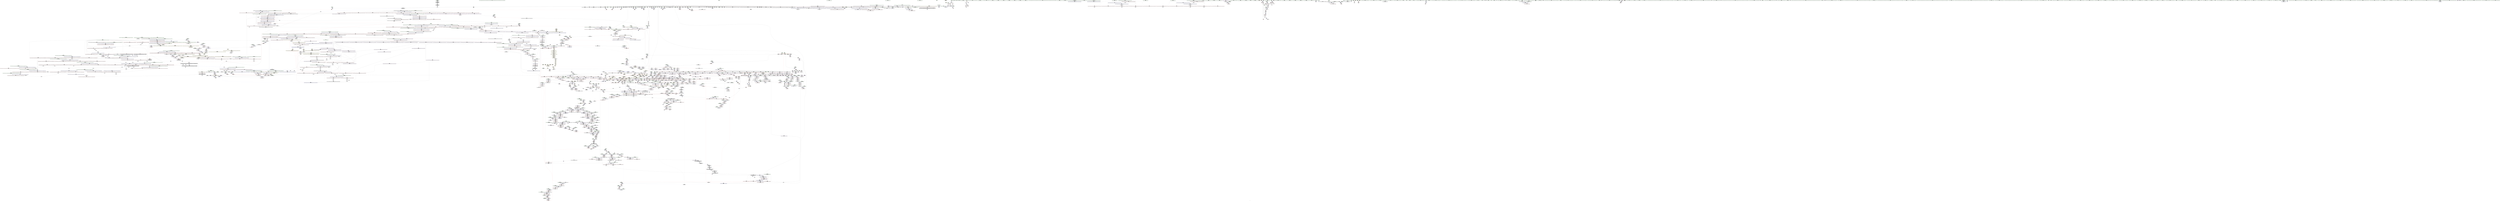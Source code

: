 digraph "SVFG" {
	label="SVFG";

	Node0x560ba95660c0 [shape=record,color=grey,label="{NodeID: 0\nNullPtr|{|<s60>176}}"];
	Node0x560ba95660c0 -> Node0x560ba99d93f0[style=solid];
	Node0x560ba95660c0 -> Node0x560ba99d94f0[style=solid];
	Node0x560ba95660c0 -> Node0x560ba99d95c0[style=solid];
	Node0x560ba95660c0 -> Node0x560ba99d9690[style=solid];
	Node0x560ba95660c0 -> Node0x560ba99d9760[style=solid];
	Node0x560ba95660c0 -> Node0x560ba99d9830[style=solid];
	Node0x560ba95660c0 -> Node0x560ba99d9900[style=solid];
	Node0x560ba95660c0 -> Node0x560ba99d99d0[style=solid];
	Node0x560ba95660c0 -> Node0x560ba99d9aa0[style=solid];
	Node0x560ba95660c0 -> Node0x560ba99d9b70[style=solid];
	Node0x560ba95660c0 -> Node0x560ba99d9c40[style=solid];
	Node0x560ba95660c0 -> Node0x560ba99d9d10[style=solid];
	Node0x560ba95660c0 -> Node0x560ba99d9de0[style=solid];
	Node0x560ba95660c0 -> Node0x560ba99d9eb0[style=solid];
	Node0x560ba95660c0 -> Node0x560ba99d9f80[style=solid];
	Node0x560ba95660c0 -> Node0x560ba99da050[style=solid];
	Node0x560ba95660c0 -> Node0x560ba99da120[style=solid];
	Node0x560ba95660c0 -> Node0x560ba99da1f0[style=solid];
	Node0x560ba95660c0 -> Node0x560ba99da2c0[style=solid];
	Node0x560ba95660c0 -> Node0x560ba99da390[style=solid];
	Node0x560ba95660c0 -> Node0x560ba99da460[style=solid];
	Node0x560ba95660c0 -> Node0x560ba99da530[style=solid];
	Node0x560ba95660c0 -> Node0x560ba99da600[style=solid];
	Node0x560ba95660c0 -> Node0x560ba99da6d0[style=solid];
	Node0x560ba95660c0 -> Node0x560ba99da7a0[style=solid];
	Node0x560ba95660c0 -> Node0x560ba99da870[style=solid];
	Node0x560ba95660c0 -> Node0x560ba99da940[style=solid];
	Node0x560ba95660c0 -> Node0x560ba99eaf50[style=solid];
	Node0x560ba95660c0 -> Node0x560ba99eb020[style=solid];
	Node0x560ba95660c0 -> Node0x560ba99eb0f0[style=solid];
	Node0x560ba95660c0 -> Node0x560ba99eb1c0[style=solid];
	Node0x560ba95660c0 -> Node0x560ba99eb290[style=solid];
	Node0x560ba95660c0 -> Node0x560ba99eb360[style=solid];
	Node0x560ba95660c0 -> Node0x560ba99eb430[style=solid];
	Node0x560ba95660c0 -> Node0x560ba99eb500[style=solid];
	Node0x560ba95660c0 -> Node0x560ba99eb5d0[style=solid];
	Node0x560ba95660c0 -> Node0x560ba99eb6a0[style=solid];
	Node0x560ba95660c0 -> Node0x560ba99eb770[style=solid];
	Node0x560ba95660c0 -> Node0x560ba99eb840[style=solid];
	Node0x560ba95660c0 -> Node0x560ba99eb910[style=solid];
	Node0x560ba95660c0 -> Node0x560ba99eb9e0[style=solid];
	Node0x560ba95660c0 -> Node0x560ba99ebab0[style=solid];
	Node0x560ba95660c0 -> Node0x560ba99ebb80[style=solid];
	Node0x560ba95660c0 -> Node0x560ba99ebc50[style=solid];
	Node0x560ba95660c0 -> Node0x560ba99ebd20[style=solid];
	Node0x560ba95660c0 -> Node0x560ba99ebdf0[style=solid];
	Node0x560ba95660c0 -> Node0x560ba99ebec0[style=solid];
	Node0x560ba95660c0 -> Node0x560ba99ebf90[style=solid];
	Node0x560ba95660c0 -> Node0x560ba99ec060[style=solid];
	Node0x560ba95660c0 -> Node0x560ba99ec130[style=solid];
	Node0x560ba95660c0 -> Node0x560ba99ec200[style=solid];
	Node0x560ba95660c0 -> Node0x560ba99ec2d0[style=solid];
	Node0x560ba95660c0 -> Node0x560ba9a1b1a0[style=solid];
	Node0x560ba95660c0 -> Node0x560ba9a23b20[style=solid];
	Node0x560ba95660c0 -> Node0x560ba9a23bf0[style=solid];
	Node0x560ba95660c0 -> Node0x560ba9a23cc0[style=solid];
	Node0x560ba95660c0 -> Node0x560ba9a25ee0[style=solid];
	Node0x560ba95660c0 -> Node0x560ba827bca0[style=solid];
	Node0x560ba95660c0 -> Node0x560ba9a6c960[style=solid];
	Node0x560ba95660c0 -> Node0x560ba9a6ea60[style=solid];
	Node0x560ba95660c0:s60 -> Node0x560ba9bb9720[style=solid,color=red];
	Node0x560ba9af9bc0 [shape=record,color=yellow,style=double,label="{NodeID: 2657\n46V_1 = ENCHI(MR_46V_0)\npts\{240000 240001 \}\nFun[_Z3mixPxS_]|{<s0>25}}"];
	Node0x560ba9af9bc0:s0 -> Node0x560ba9afca00[style=dashed,color=red];
	Node0x560ba99fb610 [shape=record,color=blue,label="{NodeID: 1550\n2719\<--2718\nthis.addr\<--this\n_ZNKSt13move_iteratorIPxE4baseEv\n}"];
	Node0x560ba99fb610 -> Node0x560ba9a1a140[style=dashed];
	Node0x560ba99d9c40 [shape=record,color=black,label="{NodeID: 443\n225\<--3\n\<--dummyVal\n__cxx_global_var_init.1\n}"];
	Node0x560ba99e8ed0 [shape=record,color=red,label="{NodeID: 886\n472\<--356\n\<--__i23\n_ZSt7shuffleIPxRSt23mersenne_twister_engineImLm32ELm624ELm397ELm31ELm2567483615ELm11ELm4294967295ELm7ELm2636928640ELm15ELm4022730752ELm18ELm1812433253EEEvT_S4_OT0_\n|{<s0>38}}"];
	Node0x560ba99e8ed0:s0 -> Node0x560ba9bb9ab0[style=solid,color=red];
	Node0x560ba9bb4f80 [shape=record,color=black,label="{NodeID: 3543\n2529 = PHI(2512, )\n2nd arg _ZNSt20__uninitialized_copyILb1EE13__uninit_copyISt13move_iteratorIPxES3_EET0_T_S6_S5_ }"];
	Node0x560ba9bb4f80 -> Node0x560ba9a29480[style=solid];
	Node0x560ba9a1f3a0 [shape=record,color=blue,label="{NodeID: 1329\n888\<--919\n__x\<--mul\n_ZNSt23mersenne_twister_engineImLm32ELm624ELm397ELm31ELm2567483615ELm11ELm4294967295ELm7ELm2636928640ELm15ELm4022730752ELm18ELm1812433253EE4seedEm\n}"];
	Node0x560ba9a1f3a0 -> Node0x560ba9a0be90[style=dashed];
	Node0x560ba9a1f3a0 -> Node0x560ba9a1f470[style=dashed];
	Node0x560ba99d1d80 [shape=record,color=green,label="{NodeID: 222\n1177\<--1178\n_ZNSt23mersenne_twister_engineImLm32ELm624ELm397ELm31ELm2567483615ELm11ELm4294967295ELm7ELm2636928640ELm15ELm4022730752ELm18ELm1812433253EEclEv\<--_ZNSt23mersenne_twister_engineImLm32ELm624ELm397ELm31ELm2567483615ELm11ELm4294967295ELm7ELm2636928640ELm15ELm4022730752ELm18ELm1812433253EEclEv_field_insensitive\n}"];
	Node0x560ba99f5700 [shape=record,color=purple,label="{NodeID: 665\n798\<--797\n_M_impl\<--\n_ZNSt6vectorIxSaIxEED2Ev\n}"];
	Node0x560ba9b195e0 [shape=record,color=yellow,style=double,label="{NodeID: 3322\n146V_2 = CSCHI(MR_146V_1)\npts\{2421 5100000 5100001 5100002 5160000 5160001 5160002 \}\nCS[]|{<s0>45|<s1>45|<s2>45|<s3>45|<s4>45|<s5>47|<s6>47|<s7>47|<s8>47|<s9>47|<s10>47|<s11>47|<s12>51|<s13>51|<s14>51|<s15>51|<s16>51|<s17>51|<s18>51}}"];
	Node0x560ba9b195e0:s0 -> Node0x560ba9ac76a0[style=dashed,color=blue];
	Node0x560ba9b195e0:s1 -> Node0x560ba9ac7ba0[style=dashed,color=blue];
	Node0x560ba9b195e0:s2 -> Node0x560ba9ac80a0[style=dashed,color=blue];
	Node0x560ba9b195e0:s3 -> Node0x560ba9ad2aa0[style=dashed,color=blue];
	Node0x560ba9b195e0:s4 -> Node0x560ba9ad3ea0[style=dashed,color=blue];
	Node0x560ba9b195e0:s5 -> Node0x560ba9ac3570[style=dashed,color=blue];
	Node0x560ba9b195e0:s6 -> Node0x560ba9ac6300[style=dashed,color=blue];
	Node0x560ba9b195e0:s7 -> Node0x560ba9ac67d0[style=dashed,color=blue];
	Node0x560ba9b195e0:s8 -> Node0x560ba9ae4ea0[style=dashed,color=blue];
	Node0x560ba9b195e0:s9 -> Node0x560ba9ae53a0[style=dashed,color=blue];
	Node0x560ba9b195e0:s10 -> Node0x560ba9ae58a0[style=dashed,color=blue];
	Node0x560ba9b195e0:s11 -> Node0x560ba9ae5da0[style=dashed,color=blue];
	Node0x560ba9b195e0:s12 -> Node0x560ba9ac3570[style=dashed,color=blue];
	Node0x560ba9b195e0:s13 -> Node0x560ba9ac6300[style=dashed,color=blue];
	Node0x560ba9b195e0:s14 -> Node0x560ba9ac67d0[style=dashed,color=blue];
	Node0x560ba9b195e0:s15 -> Node0x560ba9ae4ea0[style=dashed,color=blue];
	Node0x560ba9b195e0:s16 -> Node0x560ba9ae53a0[style=dashed,color=blue];
	Node0x560ba9b195e0:s17 -> Node0x560ba9ae58a0[style=dashed,color=blue];
	Node0x560ba9b195e0:s18 -> Node0x560ba9ae5da0[style=dashed,color=blue];
	Node0x560ba9a13ef0 [shape=record,color=red,label="{NodeID: 1108\n1815\<--1814\n\<--_M_finish\n_ZNSt6vectorIxSaIxEE12emplace_backIJxEEEvDpOT_\n}"];
	Node0x560ba9a13ef0 -> Node0x560ba9a6c360[style=solid];
	Node0x560ba9996b50 [shape=record,color=green,label="{NodeID: 1\n7\<--1\n__dso_handle\<--dummyObj\nGlob }"];
	Node0x560ba99fb6e0 [shape=record,color=blue,label="{NodeID: 1551\n2729\<--2727\nthis.addr\<--this\n_ZNSt13move_iteratorIPxEC2ES0_\n}"];
	Node0x560ba99fb6e0 -> Node0x560ba9a1a2e0[style=dashed];
	Node0x560ba99d9d10 [shape=record,color=black,label="{NodeID: 444\n226\<--3\n\<--dummyVal\n__cxx_global_var_init.1\n}"];
	Node0x560ba99d9d10 -> Node0x560ba9a1be00[style=solid];
	Node0x560ba99e8fa0 [shape=record,color=red,label="{NodeID: 887\n475\<--356\n\<--__i23\n_ZSt7shuffleIPxRSt23mersenne_twister_engineImLm32ELm624ELm397ELm31ELm2567483615ELm11ELm4294967295ELm7ELm2636928640ELm15ELm4022730752ELm18ELm1812433253EEEvT_S4_OT0_\n}"];
	Node0x560ba99e8fa0 -> Node0x560ba99ecf90[style=solid];
	Node0x560ba9bb5090 [shape=record,color=black,label="{NodeID: 3544\n2172 = PHI(1890, )\n0th arg _ZN9__gnu_cxxmiIPxSt6vectorIxSaIxEEEENS_17__normal_iteratorIT_T0_E15difference_typeERKS8_SB_ }"];
	Node0x560ba9bb5090 -> Node0x560ba9a26ff0[style=solid];
	Node0x560ba9a1f470 [shape=record,color=blue,label="{NodeID: 1330\n888\<--927\n__x\<--add\n_ZNSt23mersenne_twister_engineImLm32ELm624ELm397ELm31ELm2567483615ELm11ELm4294967295ELm7ELm2636928640ELm15ELm4022730752ELm18ELm1812433253EE4seedEm\n}"];
	Node0x560ba9a1f470 -> Node0x560ba9a0bf60[style=dashed];
	Node0x560ba9a1f470 -> Node0x560ba9ae26a0[style=dashed];
	Node0x560ba99d1e80 [shape=record,color=green,label="{NodeID: 223\n1244\<--1245\nthis.addr\<--this.addr_field_insensitive\n_ZNSt24uniform_int_distributionImE10param_typeC2Emm\n}"];
	Node0x560ba99d1e80 -> Node0x560ba9a0f290[style=solid];
	Node0x560ba99d1e80 -> Node0x560ba9a21760[style=solid];
	Node0x560ba99f57d0 [shape=record,color=purple,label="{NodeID: 666\n799\<--797\n_M_start\<--\n_ZNSt6vectorIxSaIxEED2Ev\n}"];
	Node0x560ba99f57d0 -> Node0x560ba9a0b190[style=solid];
	Node0x560ba9b197a0 [shape=record,color=yellow,style=double,label="{NodeID: 3323\n46V_2 = CSCHI(MR_46V_1)\npts\{240000 240001 \}\nCS[]|{<s0>205}}"];
	Node0x560ba9b197a0:s0 -> Node0x560ba9b1de20[style=dashed,color=blue];
	Node0x560ba9a13fc0 [shape=record,color=red,label="{NodeID: 1109\n1819\<--1818\n\<--_M_end_of_storage\n_ZNSt6vectorIxSaIxEE12emplace_backIJxEEEvDpOT_\n}"];
	Node0x560ba9a13fc0 -> Node0x560ba9a6c360[style=solid];
	Node0x560ba9996e90 [shape=record,color=green,label="{NodeID: 2\n9\<--1\n\<--dummyObj\nCan only get source location for instruction, argument, global var or function.}"];
	Node0x560ba99fb7b0 [shape=record,color=blue,label="{NodeID: 1552\n2731\<--2728\n__i.addr\<--__i\n_ZNSt13move_iteratorIPxEC2ES0_\n}"];
	Node0x560ba99fb7b0 -> Node0x560ba9a1a3b0[style=dashed];
	Node0x560ba99d9de0 [shape=record,color=black,label="{NodeID: 445\n228\<--3\n\<--dummyVal\n__cxx_global_var_init.1\n}"];
	Node0x560ba99d9de0 -> Node0x560ba9a1bed0[style=solid];
	Node0x560ba99e9070 [shape=record,color=red,label="{NodeID: 888\n490\<--356\n\<--__i23\n_ZSt7shuffleIPxRSt23mersenne_twister_engineImLm32ELm624ELm397ELm31ELm2567483615ELm11ELm4294967295ELm7ELm2636928640ELm15ELm4022730752ELm18ELm1812433253EEEvT_S4_OT0_\n}"];
	Node0x560ba99e9070 -> Node0x560ba99f5150[style=solid];
	Node0x560ba9bb51a0 [shape=record,color=black,label="{NodeID: 3545\n2173 = PHI(1900, )\n1st arg _ZN9__gnu_cxxmiIPxSt6vectorIxSaIxEEEENS_17__normal_iteratorIT_T0_E15difference_typeERKS8_SB_ }"];
	Node0x560ba9bb51a0 -> Node0x560ba9a270c0[style=solid];
	Node0x560ba9a1f540 [shape=record,color=blue,label="{NodeID: 1331\n933\<--930\narrayidx7\<--call5\n_ZNSt23mersenne_twister_engineImLm32ELm624ELm397ELm31ELm2567483615ELm11ELm4294967295ELm7ELm2636928640ELm15ELm4022730752ELm18ELm1812433253EE4seedEm\n}"];
	Node0x560ba9a1f540 -> Node0x560ba9ae2ba0[style=dashed];
	Node0x560ba99d1f50 [shape=record,color=green,label="{NodeID: 224\n1246\<--1247\n__a.addr\<--__a.addr_field_insensitive\n_ZNSt24uniform_int_distributionImE10param_typeC2Emm\n}"];
	Node0x560ba99d1f50 -> Node0x560ba9a0f360[style=solid];
	Node0x560ba99d1f50 -> Node0x560ba9a21830[style=solid];
	Node0x560ba99f58a0 [shape=record,color=purple,label="{NodeID: 667\n802\<--801\n_M_impl2\<--\n_ZNSt6vectorIxSaIxEED2Ev\n}"];
	Node0x560ba9b19900 [shape=record,color=yellow,style=double,label="{NodeID: 3324\n46V_2 = CSCHI(MR_46V_1)\npts\{240000 240001 \}\nCS[]|{<s0>22}}"];
	Node0x560ba9b19900:s0 -> Node0x560ba9b197a0[style=dashed,color=blue];
	Node0x560ba827bca0 [shape=record,color=black,label="{NodeID: 2217\n2227 = PHI(2222, 3, )\n}"];
	Node0x560ba827bca0 -> Node0x560ba99f1bf0[style=solid];
	Node0x560ba9a14090 [shape=record,color=red,label="{NodeID: 1110\n1828\<--1827\n\<--_M_finish5\n_ZNSt6vectorIxSaIxEE12emplace_backIJxEEEvDpOT_\n|{<s0>125}}"];
	Node0x560ba9a14090:s0 -> Node0x560ba9bb5400[style=solid,color=red];
	Node0x560ba9996f50 [shape=record,color=green,label="{NodeID: 3\n12\<--1\n\<--dummyObj\nCan only get source location for instruction, argument, global var or function.}"];
	Node0x560ba99fb880 [shape=record,color=blue,label="{NodeID: 1553\n2736\<--2737\n_M_current\<--\n_ZNSt13move_iteratorIPxEC2ES0_\n|{<s0>183}}"];
	Node0x560ba99fb880:s0 -> Node0x560ba9b1d5e0[style=dashed,color=blue];
	Node0x560ba99d9eb0 [shape=record,color=black,label="{NodeID: 446\n236\<--3\nlpad.val\<--dummyVal\n__cxx_global_var_init.1\n}"];
	Node0x560ba99e9140 [shape=record,color=red,label="{NodeID: 889\n447\<--446\n\<--first\n_ZSt7shuffleIPxRSt23mersenne_twister_engineImLm32ELm624ELm397ELm31ELm2567483615ELm11ELm4294967295ELm7ELm2636928640ELm15ELm4022730752ELm18ELm1812433253EEEvT_S4_OT0_\n}"];
	Node0x560ba9bb52b0 [shape=record,color=black,label="{NodeID: 3546\n1858 = PHI(1824, 1939, )\n0th arg _ZNSt16allocator_traitsISaIxEE9constructIxJxEEEvRS0_PT_DpOT0_ }"];
	Node0x560ba9bb52b0 -> Node0x560ba9a25520[style=solid];
	Node0x560ba9a1f610 [shape=record,color=blue,label="{NodeID: 1332\n886\<--937\n__i\<--inc\n_ZNSt23mersenne_twister_engineImLm32ELm624ELm397ELm31ELm2567483615ELm11ELm4294967295ELm7ELm2636928640ELm15ELm4022730752ELm18ELm1812433253EE4seedEm\n}"];
	Node0x560ba9a1f610 -> Node0x560ba9ae21a0[style=dashed];
	Node0x560ba99d2020 [shape=record,color=green,label="{NodeID: 225\n1248\<--1249\n__b.addr\<--__b.addr_field_insensitive\n_ZNSt24uniform_int_distributionImE10param_typeC2Emm\n}"];
	Node0x560ba99d2020 -> Node0x560ba9a0f430[style=solid];
	Node0x560ba99d2020 -> Node0x560ba9a21900[style=solid];
	Node0x560ba99f5970 [shape=record,color=purple,label="{NodeID: 668\n803\<--801\n_M_finish\<--\n_ZNSt6vectorIxSaIxEED2Ev\n}"];
	Node0x560ba99f5970 -> Node0x560ba9a0b260[style=solid];
	Node0x560ba9b19a60 [shape=record,color=yellow,style=double,label="{NodeID: 3325\n46V_2 = CSCHI(MR_46V_1)\npts\{240000 240001 \}\nCS[]}"];
	Node0x560ba827baa0 [shape=record,color=black,label="{NodeID: 2218\n1553 = PHI(1479, 156, )\n}"];
	Node0x560ba827baa0 -> Node0x560ba9a08980[style=solid];
	Node0x560ba9a14160 [shape=record,color=red,label="{NodeID: 1111\n1839\<--1838\n\<--_M_finish7\n_ZNSt6vectorIxSaIxEE12emplace_backIJxEEEvDpOT_\n}"];
	Node0x560ba9a14160 -> Node0x560ba99f93f0[style=solid];
	Node0x560ba9997010 [shape=record,color=green,label="{NodeID: 4\n15\<--1\n\<--dummyObj\nCan only get source location for instruction, argument, global var or function.}"];
	Node0x560ba9af0520 [shape=record,color=yellow,style=double,label="{NodeID: 2661\n459V_1 = ENCHI(MR_459V_0)\npts\{514 518 522 \}\nFun[_ZSt4swapIxENSt9enable_ifIXsr6__and_ISt6__not_ISt15__is_tuple_likeIT_EESt21is_move_constructibleIS3_ESt18is_move_assignableIS3_EEE5valueEvE4typeERS3_SC_]}"];
	Node0x560ba9af0520 -> Node0x560ba9a0f840[style=dashed];
	Node0x560ba9af0520 -> Node0x560ba9a0f910[style=dashed];
	Node0x560ba9af0520 -> Node0x560ba9a0f9e0[style=dashed];
	Node0x560ba99fb950 [shape=record,color=blue,label="{NodeID: 1554\n2743\<--2741\nthis.addr\<--this\n_ZN9__gnu_cxx13new_allocatorIxE7destroyIxEEvPT_\n}"];
	Node0x560ba99fb950 -> Node0x560ba9a1a480[style=dashed];
	Node0x560ba99d9f80 [shape=record,color=black,label="{NodeID: 447\n237\<--3\nlpad.val4\<--dummyVal\n__cxx_global_var_init.1\n}"];
	Node0x560ba99e9210 [shape=record,color=red,label="{NodeID: 890\n455\<--454\n\<--second\n_ZSt7shuffleIPxRSt23mersenne_twister_engineImLm32ELm624ELm397ELm31ELm2567483615ELm11ELm4294967295ELm7ELm2636928640ELm15ELm4022730752ELm18ELm1812433253EEEvT_S4_OT0_\n}"];
	Node0x560ba9bb5400 [shape=record,color=black,label="{NodeID: 3547\n1859 = PHI(1828, 1942, )\n1st arg _ZNSt16allocator_traitsISaIxEE9constructIxJxEEEvRS0_PT_DpOT0_ }"];
	Node0x560ba9bb5400 -> Node0x560ba9a255f0[style=solid];
	Node0x560ba9ad98a0 [shape=record,color=black,label="{NodeID: 2440\nMR_434V_3 = PHI(MR_434V_5, MR_434V_1, )\npts\{11340000 \}\n|{<s0>96}}"];
	Node0x560ba9ad98a0:s0 -> Node0x560ba9a219d0[style=dashed,color=red];
	Node0x560ba9a1f6e0 [shape=record,color=blue,label="{NodeID: 1333\n940\<--904\n_M_p\<--\n_ZNSt23mersenne_twister_engineImLm32ELm624ELm397ELm31ELm2567483615ELm11ELm4294967295ELm7ELm2636928640ELm15ELm4022730752ELm18ELm1812433253EE4seedEm\n|{<s0>24}}"];
	Node0x560ba9a1f6e0:s0 -> Node0x560ba9b19900[style=dashed,color=blue];
	Node0x560ba99d20f0 [shape=record,color=green,label="{NodeID: 226\n1264\<--1265\n__a.addr\<--__a.addr_field_insensitive\n_ZSt4swapIxENSt9enable_ifIXsr6__and_ISt6__not_ISt15__is_tuple_likeIT_EESt21is_move_constructibleIS3_ESt18is_move_assignableIS3_EEE5valueEvE4typeERS3_SC_\n}"];
	Node0x560ba99d20f0 -> Node0x560ba9a0f500[style=solid];
	Node0x560ba99d20f0 -> Node0x560ba9a0f5d0[style=solid];
	Node0x560ba99d20f0 -> Node0x560ba9a21b70[style=solid];
	Node0x560ba99f5a40 [shape=record,color=purple,label="{NodeID: 669\n897\<--892\n_M_x\<--this1\n_ZNSt23mersenne_twister_engineImLm32ELm624ELm397ELm31ELm2567483615ELm11ELm4294967295ELm7ELm2636928640ELm15ELm4022730752ELm18ELm1812433253EE4seedEm\n}"];
	Node0x560ba9b19bc0 [shape=record,color=yellow,style=double,label="{NodeID: 3326\n92V_3 = CSCHI(MR_92V_1)\npts\{3490000 3490001 \}\nCS[]|{|<s1>29}}"];
	Node0x560ba9b19bc0 -> Node0x560ba9ae12a0[style=dashed];
	Node0x560ba9b19bc0:s1 -> Node0x560ba9b009d0[style=dashed,color=red];
	Node0x560ba82a6740 [shape=record,color=black,label="{NodeID: 2219\n2169 = PHI(2165, 2167, )\n}"];
	Node0x560ba82a6740 -> Node0x560ba99f1640[style=solid];
	Node0x560ba9a14230 [shape=record,color=red,label="{NodeID: 1112\n1851\<--1850\n\<--coerce.dive10\n_ZNSt6vectorIxSaIxEE12emplace_backIJxEEEvDpOT_\n|{<s0>128}}"];
	Node0x560ba9a14230:s0 -> Node0x560ba9bbd750[style=solid,color=red];
	Node0x560ba9997880 [shape=record,color=green,label="{NodeID: 5\n17\<--1\n_ZSt3cin\<--dummyObj\nGlob }"];
	Node0x560ba99fba20 [shape=record,color=blue,label="{NodeID: 1555\n2745\<--2742\n__p.addr\<--__p\n_ZN9__gnu_cxx13new_allocatorIxE7destroyIxEEvPT_\n}"];
	Node0x560ba99da050 [shape=record,color=black,label="{NodeID: 448\n273\<--3\n\<--dummyVal\n_ZNSt13random_deviceD2Ev\n}"];
	Node0x560ba9a2bb50 [shape=record,color=yellow,style=double,label="{NodeID: 3105\nRETMU(46V_2)\npts\{240000 240001 \}\nFun[_GLOBAL__sub_I_knandy_1_0.cpp]}"];
	Node0x560ba99e92e0 [shape=record,color=red,label="{NodeID: 891\n651\<--499\n\<--id.addr\n_Z5solvex\n}"];
	Node0x560ba9bb5550 [shape=record,color=black,label="{NodeID: 3548\n1860 = PHI(1830, 1944, )\n2nd arg _ZNSt16allocator_traitsISaIxEE9constructIxJxEEEvRS0_PT_DpOT0_ }"];
	Node0x560ba9bb5550 -> Node0x560ba9a256c0[style=solid];
	Node0x560ba9ad9da0 [shape=record,color=black,label="{NodeID: 2441\nMR_436V_3 = PHI(MR_436V_5, MR_436V_1, )\npts\{11340001 \}\n|{<s0>96}}"];
	Node0x560ba9ad9da0:s0 -> Node0x560ba9a21aa0[style=dashed,color=red];
	Node0x560ba9a1f7b0 [shape=record,color=blue,label="{NodeID: 1334\n945\<--944\n__x.addr\<--__x\n_ZNSt8__detail5__modImLm4294967296ELm1ELm0EEET_S1_\n}"];
	Node0x560ba9a1f7b0 -> Node0x560ba9a0c100[style=dashed];
	Node0x560ba99d21c0 [shape=record,color=green,label="{NodeID: 227\n1266\<--1267\n__b.addr\<--__b.addr_field_insensitive\n_ZSt4swapIxENSt9enable_ifIXsr6__and_ISt6__not_ISt15__is_tuple_likeIT_EESt21is_move_constructibleIS3_ESt18is_move_assignableIS3_EEE5valueEvE4typeERS3_SC_\n}"];
	Node0x560ba99d21c0 -> Node0x560ba9a0f6a0[style=solid];
	Node0x560ba99d21c0 -> Node0x560ba9a0f770[style=solid];
	Node0x560ba99d21c0 -> Node0x560ba9a21c40[style=solid];
	Node0x560ba99f5b10 [shape=record,color=purple,label="{NodeID: 670\n898\<--892\narrayidx\<--this1\n_ZNSt23mersenne_twister_engineImLm32ELm624ELm397ELm31ELm2567483615ELm11ELm4294967295ELm7ELm2636928640ELm15ELm4022730752ELm18ELm1812433253EE4seedEm\n}"];
	Node0x560ba99f5b10 -> Node0x560ba9a1f060[style=solid];
	Node0x560ba9a588f0 [shape=record,color=black,label="{NodeID: 2220\n1225 = PHI(91, 1223, )\n}"];
	Node0x560ba9a14300 [shape=record,color=red,label="{NodeID: 1113\n1870\<--1861\n\<--__a.addr\n_ZNSt16allocator_traitsISaIxEE9constructIxJxEEEvRS0_PT_DpOT0_\n}"];
	Node0x560ba9a14300 -> Node0x560ba99efeb0[style=solid];
	Node0x560ba9997940 [shape=record,color=green,label="{NodeID: 6\n21\<--1\n.str\<--dummyObj\nGlob }"];
	Node0x560ba99da120 [shape=record,color=black,label="{NodeID: 449\n274\<--3\n\<--dummyVal\n_ZNSt13random_deviceD2Ev\n|{<s0>20}}"];
	Node0x560ba99da120:s0 -> Node0x560ba9bbcf20[style=solid,color=red];
	Node0x560ba99e93b0 [shape=record,color=red,label="{NodeID: 892\n582\<--501\n\<--n\n_Z5solvex\n}"];
	Node0x560ba99e93b0 -> Node0x560ba9a6eee0[style=solid];
	Node0x560ba9bb56a0 [shape=record,color=black,label="{NodeID: 3549\n944 = PHI(893, 929, )\n0th arg _ZNSt8__detail5__modImLm4294967296ELm1ELm0EEET_S1_ }"];
	Node0x560ba9bb56a0 -> Node0x560ba9a1f7b0[style=solid];
	Node0x560ba9ada2a0 [shape=record,color=black,label="{NodeID: 2442\nMR_46V_5 = PHI(MR_46V_7, MR_46V_1, )\npts\{240000 240001 \}\n|{<s0>97}}"];
	Node0x560ba9ada2a0:s0 -> Node0x560ba9aff9c0[style=dashed,color=red];
	Node0x560ba9a1f880 [shape=record,color=blue,label="{NodeID: 1335\n955\<--954\n__x.addr\<--__x\n_ZNSt8__detail5__modImLm624ELm1ELm0EEET_S1_\n}"];
	Node0x560ba9a1f880 -> Node0x560ba9a0c1d0[style=dashed];
	Node0x560ba99d2290 [shape=record,color=green,label="{NodeID: 228\n1268\<--1269\n__tmp\<--__tmp_field_insensitive\n_ZSt4swapIxENSt9enable_ifIXsr6__and_ISt6__not_ISt15__is_tuple_likeIT_EESt21is_move_constructibleIS3_ESt18is_move_assignableIS3_EEE5valueEvE4typeERS3_SC_\n|{|<s1>103}}"];
	Node0x560ba99d2290 -> Node0x560ba9a21d10[style=solid];
	Node0x560ba99d2290:s1 -> Node0x560ba9bb5820[style=solid,color=red];
	Node0x560ba99f5be0 [shape=record,color=purple,label="{NodeID: 671\n906\<--892\n_M_x2\<--this1\n_ZNSt23mersenne_twister_engineImLm32ELm624ELm397ELm31ELm2567483615ELm11ELm4294967295ELm7ELm2636928640ELm15ELm4022730752ELm18ELm1812433253EE4seedEm\n}"];
	Node0x560ba9a58e90 [shape=record,color=black,label="{NodeID: 2221\n1478 = PHI(1479, 156, )\n}"];
	Node0x560ba9a58e90 -> Node0x560ba9a08f80[style=solid];
	Node0x560ba9a143d0 [shape=record,color=red,label="{NodeID: 1114\n1872\<--1863\n\<--__p.addr\n_ZNSt16allocator_traitsISaIxEE9constructIxJxEEEvRS0_PT_DpOT0_\n|{<s0>130}}"];
	Node0x560ba9a143d0:s0 -> Node0x560ba9bb5c50[style=solid,color=red];
	Node0x560ba9997a00 [shape=record,color=green,label="{NodeID: 7\n25\<--1\n_ZSt4cout\<--dummyObj\nGlob }"];
	Node0x560ba99da1f0 [shape=record,color=black,label="{NodeID: 450\n318\<--3\na\<--dummyVal\n_Z3mixPxS_\n0th arg _Z3mixPxS_ }"];
	Node0x560ba99da1f0 -> Node0x560ba9a1c480[style=solid];
	Node0x560ba99e9480 [shape=record,color=red,label="{NodeID: 893\n613\<--501\n\<--n\n_Z5solvex\n}"];
	Node0x560ba99e9480 -> Node0x560ba9a06b80[style=solid];
	Node0x560ba9bb5820 [shape=record,color=black,label="{NodeID: 3550\n1287 = PHI(704, 1272, 1276, 1268, )\n0th arg _ZSt4moveIRxEONSt16remove_referenceIT_E4typeEOS2_ }"];
	Node0x560ba9bb5820 -> Node0x560ba9a21f80[style=solid];
	Node0x560ba9ada7a0 [shape=record,color=black,label="{NodeID: 2443\nMR_224V_3 = PHI(MR_224V_4, MR_224V_2, )\npts\{2316 \}\n}"];
	Node0x560ba9ada7a0 -> Node0x560ba9a17a40[style=dashed];
	Node0x560ba9a1f950 [shape=record,color=blue,label="{NodeID: 1336\n965\<--964\n__x.addr\<--__x\n_ZNSt8__detail4_ModImLm4294967296ELm1ELm0ELb1ELb1EE6__calcEm\n}"];
	Node0x560ba9a1f950 -> Node0x560ba9a0c2a0[style=dashed];
	Node0x560ba99d2360 [shape=record,color=green,label="{NodeID: 229\n1288\<--1289\n__t.addr\<--__t.addr_field_insensitive\n_ZSt4moveIRxEONSt16remove_referenceIT_E4typeEOS2_\n}"];
	Node0x560ba99d2360 -> Node0x560ba9a0fab0[style=solid];
	Node0x560ba99d2360 -> Node0x560ba9a21f80[style=solid];
	Node0x560ba99f5cb0 [shape=record,color=purple,label="{NodeID: 672\n909\<--892\narrayidx3\<--this1\n_ZNSt23mersenne_twister_engineImLm32ELm624ELm397ELm31ELm2567483615ELm11ELm4294967295ELm7ELm2636928640ELm15ELm4022730752ELm18ELm1812433253EE4seedEm\n}"];
	Node0x560ba99f5cb0 -> Node0x560ba9a0c030[style=solid];
	Node0x560ba9a59430 [shape=record,color=black,label="{NodeID: 2222\n1522 = PHI(1479, 156, )\n}"];
	Node0x560ba9a59430 -> Node0x560ba9a6c060[style=solid];
	Node0x560ba9a144a0 [shape=record,color=red,label="{NodeID: 1115\n1873\<--1865\n\<--__args.addr\n_ZNSt16allocator_traitsISaIxEE9constructIxJxEEEvRS0_PT_DpOT0_\n|{<s0>129}}"];
	Node0x560ba9a144a0:s0 -> Node0x560ba9bb86d0[style=solid,color=red];
	Node0x560ba9997ac0 [shape=record,color=green,label="{NodeID: 8\n26\<--1\n.str.3\<--dummyObj\nGlob }"];
	Node0x560ba9af0900 [shape=record,color=yellow,style=double,label="{NodeID: 2665\n194V_1 = ENCHI(MR_194V_0)\npts\{21940000 \}\nFun[_ZNSt6vectorIxSaIxEE5beginEv]|{<s0>167}}"];
	Node0x560ba9af0900:s0 -> Node0x560ba9a28370[style=dashed,color=red];
	Node0x560ba99da2c0 [shape=record,color=black,label="{NodeID: 451\n319\<--3\nb\<--dummyVal\n_Z3mixPxS_\n1st arg _Z3mixPxS_ }"];
	Node0x560ba99da2c0 -> Node0x560ba9a1c550[style=solid];
	Node0x560ba99e9550 [shape=record,color=red,label="{NodeID: 894\n623\<--501\n\<--n\n_Z5solvex\n}"];
	Node0x560ba99e9550 -> Node0x560ba9a07c00[style=solid];
	Node0x560ba9bb5b40 [shape=record,color=black,label="{NodeID: 3551\n2096 = PHI(1871, )\n0th arg _ZN9__gnu_cxx13new_allocatorIxE9constructIxJxEEEvPT_DpOT0_ }"];
	Node0x560ba9bb5b40 -> Node0x560ba9a268a0[style=solid];
	Node0x560ba9adaca0 [shape=record,color=black,label="{NodeID: 2444\nMR_294V_3 = PHI(MR_294V_4, MR_294V_2, )\npts\{836 \}\n}"];
	Node0x560ba9adaca0 -> Node0x560ba9a0b400[style=dashed];
	Node0x560ba9adaca0 -> Node0x560ba9a0b4d0[style=dashed];
	Node0x560ba9adaca0 -> Node0x560ba9a0b5a0[style=dashed];
	Node0x560ba9adaca0 -> Node0x560ba9a1edf0[style=dashed];
	Node0x560ba9a1fa20 [shape=record,color=blue,label="{NodeID: 1337\n967\<--972\n__res\<--add\n_ZNSt8__detail4_ModImLm4294967296ELm1ELm0ELb1ELb1EE6__calcEm\n}"];
	Node0x560ba9a1fa20 -> Node0x560ba9a0c370[style=dashed];
	Node0x560ba9a1fa20 -> Node0x560ba9a1faf0[style=dashed];
	Node0x560ba99da9d0 [shape=record,color=green,label="{NodeID: 230\n1296\<--1297\nretval\<--retval_field_insensitive\n_ZSt9make_pairImmESt4pairINSt17__decay_and_stripIT_E6__typeENS1_IT0_E6__typeEEOS2_OS5_\n|{|<s1>106}}"];
	Node0x560ba99da9d0 -> Node0x560ba99ee8c0[style=solid];
	Node0x560ba99da9d0:s1 -> Node0x560ba9bb2fa0[style=solid,color=red];
	Node0x560ba99f5d80 [shape=record,color=purple,label="{NodeID: 673\n931\<--892\n_M_x6\<--this1\n_ZNSt23mersenne_twister_engineImLm32ELm624ELm397ELm31ELm2567483615ELm11ELm4294967295ELm7ELm2636928640ELm15ELm4022730752ELm18ELm1812433253EE4seedEm\n}"];
	Node0x560ba9b1a140 [shape=record,color=yellow,style=double,label="{NodeID: 3330\n124V_3 = CSCHI(MR_124V_2)\npts\{2421 \}\nCS[]|{<s0>142}}"];
	Node0x560ba9b1a140:s0 -> Node0x560ba9b01430[style=dashed,color=red];
	Node0x560ba9a599d0 [shape=record,color=grey,label="{NodeID: 2223\n1404 = Binary(1403, 1401, )\n}"];
	Node0x560ba9a599d0 -> Node0x560ba9a22bb0[style=solid];
	Node0x560ba9a14570 [shape=record,color=red,label="{NodeID: 1116\n1884\<--1881\n\<--__t.addr\n_ZSt7forwardIxEOT_RNSt16remove_referenceIS0_E4typeE\n}"];
	Node0x560ba9a14570 -> Node0x560ba99eff80[style=solid];
	Node0x560ba99ca250 [shape=record,color=green,label="{NodeID: 9\n28\<--1\n.str.4\<--dummyObj\nGlob }"];
	Node0x560ba9af09e0 [shape=record,color=yellow,style=double,label="{NodeID: 2666\n165V_1 = ENCHI(MR_165V_0)\npts\{5100000 5100001 5160000 5160001 \}\nFun[_ZNSt6vectorIxSaIxEE5beginEv]|{<s0>167}}"];
	Node0x560ba9af09e0:s0 -> Node0x560ba9af2c80[style=dashed,color=red];
	Node0x560ba99da390 [shape=record,color=black,label="{NodeID: 452\n437\<--3\n\<--dummyVal\n_ZSt7shuffleIPxRSt23mersenne_twister_engineImLm32ELm624ELm397ELm31ELm2567483615ELm11ELm4294967295ELm7ELm2636928640ELm15ELm4022730752ELm18ELm1812433253EEEvT_S4_OT0_\n}"];
	Node0x560ba99da390 -> Node0x560ba9a1cca0[style=solid];
	Node0x560ba99e9620 [shape=record,color=red,label="{NodeID: 895\n672\<--505\nexn\<--exn.slot\n_Z5solvex\n}"];
	Node0x560ba9bb5c50 [shape=record,color=black,label="{NodeID: 3552\n2097 = PHI(1872, )\n1st arg _ZN9__gnu_cxx13new_allocatorIxE9constructIxJxEEEvPT_DpOT0_ }"];
	Node0x560ba9bb5c50 -> Node0x560ba9a26970[style=solid];
	Node0x560ba9adb1a0 [shape=record,color=black,label="{NodeID: 2445\nMR_124V_2 = PHI(MR_124V_3, MR_124V_1, )\npts\{2421 \}\n|{<s0>77}}"];
	Node0x560ba9adb1a0:s0 -> Node0x560ba9ac76a0[style=dashed,color=red];
	Node0x560ba9a1faf0 [shape=record,color=blue,label="{NodeID: 1338\n967\<--975\n__res\<--rem\n_ZNSt8__detail4_ModImLm4294967296ELm1ELm0ELb1ELb1EE6__calcEm\n}"];
	Node0x560ba9a1faf0 -> Node0x560ba9a0c440[style=dashed];
	Node0x560ba99daa60 [shape=record,color=green,label="{NodeID: 231\n1298\<--1299\n__x.addr\<--__x.addr_field_insensitive\n_ZSt9make_pairImmESt4pairINSt17__decay_and_stripIT_E6__typeENS1_IT0_E6__typeEEOS2_OS5_\n}"];
	Node0x560ba99daa60 -> Node0x560ba9a0fb80[style=solid];
	Node0x560ba99daa60 -> Node0x560ba9a22050[style=solid];
	Node0x560ba99f5e50 [shape=record,color=purple,label="{NodeID: 674\n933\<--892\narrayidx7\<--this1\n_ZNSt23mersenne_twister_engineImLm32ELm624ELm397ELm31ELm2567483615ELm11ELm4294967295ELm7ELm2636928640ELm15ELm4022730752ELm18ELm1812433253EE4seedEm\n}"];
	Node0x560ba99f5e50 -> Node0x560ba9a1f540[style=solid];
	Node0x560ba9a59b50 [shape=record,color=grey,label="{NodeID: 2224\n1399 = Binary(1398, 1400, )\n}"];
	Node0x560ba9a59b50 -> Node0x560ba9a59cd0[style=solid];
	Node0x560ba9a14640 [shape=record,color=red,label="{NodeID: 1117\n1914\<--1892\nthis1\<--this.addr\n_ZNSt6vectorIxSaIxEE17_M_realloc_insertIJxEEEvN9__gnu_cxx17__normal_iteratorIPxS1_EEDpOT_\n|{|<s19>131|<s20>132}}"];
	Node0x560ba9a14640 -> Node0x560ba99f0050[style=solid];
	Node0x560ba9a14640 -> Node0x560ba99f0120[style=solid];
	Node0x560ba9a14640 -> Node0x560ba99f01f0[style=solid];
	Node0x560ba9a14640 -> Node0x560ba99f02c0[style=solid];
	Node0x560ba9a14640 -> Node0x560ba99f0390[style=solid];
	Node0x560ba9a14640 -> Node0x560ba99f0460[style=solid];
	Node0x560ba9a14640 -> Node0x560ba99f0530[style=solid];
	Node0x560ba9a14640 -> Node0x560ba99f0600[style=solid];
	Node0x560ba9a14640 -> Node0x560ba99f06d0[style=solid];
	Node0x560ba9a14640 -> Node0x560ba99f07a0[style=solid];
	Node0x560ba9a14640 -> Node0x560ba99f0870[style=solid];
	Node0x560ba9a14640 -> Node0x560ba99f0940[style=solid];
	Node0x560ba9a14640 -> Node0x560ba99f0a10[style=solid];
	Node0x560ba9a14640 -> Node0x560ba99f0ae0[style=solid];
	Node0x560ba9a14640 -> Node0x560ba99f0bb0[style=solid];
	Node0x560ba9a14640 -> Node0x560ba99f0c80[style=solid];
	Node0x560ba9a14640 -> Node0x560ba99f0d50[style=solid];
	Node0x560ba9a14640 -> Node0x560ba99f0e20[style=solid];
	Node0x560ba9a14640 -> Node0x560ba99f0ef0[style=solid];
	Node0x560ba9a14640:s19 -> Node0x560ba9bb73d0[style=solid,color=red];
	Node0x560ba9a14640:s20 -> Node0x560ba9bb83a0[style=solid,color=red];
	Node0x560ba99ca2e0 [shape=record,color=green,label="{NodeID: 10\n30\<--1\n.str.5\<--dummyObj\nGlob }"];
	Node0x560ba99da460 [shape=record,color=black,label="{NodeID: 453\n440\<--3\n\<--dummyVal\n_ZSt7shuffleIPxRSt23mersenne_twister_engineImLm32ELm624ELm397ELm31ELm2567483615ELm11ELm4294967295ELm7ELm2636928640ELm15ELm4022730752ELm18ELm1812433253EEEvT_S4_OT0_\n}"];
	Node0x560ba99da460 -> Node0x560ba9a1cd70[style=solid];
	Node0x560ba99e96f0 [shape=record,color=red,label="{NodeID: 896\n673\<--507\nsel\<--ehselector.slot\n_Z5solvex\n}"];
	Node0x560ba9bb5d60 [shape=record,color=black,label="{NodeID: 3553\n2098 = PHI(1874, )\n2nd arg _ZN9__gnu_cxx13new_allocatorIxE9constructIxJxEEEvPT_DpOT0_ }"];
	Node0x560ba9bb5d60 -> Node0x560ba9a26a40[style=solid];
	Node0x560ba9a1fbc0 [shape=record,color=blue,label="{NodeID: 1339\n982\<--981\n__x.addr\<--__x\n_ZNSt8__detail4_ModImLm624ELm1ELm0ELb1ELb1EE6__calcEm\n}"];
	Node0x560ba9a1fbc0 -> Node0x560ba9a0c510[style=dashed];
	Node0x560ba99dab30 [shape=record,color=green,label="{NodeID: 232\n1300\<--1301\n__y.addr\<--__y.addr_field_insensitive\n_ZSt9make_pairImmESt4pairINSt17__decay_and_stripIT_E6__typeENS1_IT0_E6__typeEEOS2_OS5_\n}"];
	Node0x560ba99dab30 -> Node0x560ba9a0fc50[style=solid];
	Node0x560ba99dab30 -> Node0x560ba9a22120[style=solid];
	Node0x560ba99f5f20 [shape=record,color=purple,label="{NodeID: 675\n940\<--892\n_M_p\<--this1\n_ZNSt23mersenne_twister_engineImLm32ELm624ELm397ELm31ELm2567483615ELm11ELm4294967295ELm7ELm2636928640ELm15ELm4022730752ELm18ELm1812433253EE4seedEm\n}"];
	Node0x560ba99f5f20 -> Node0x560ba9a1f6e0[style=solid];
	Node0x560ba9a59cd0 [shape=record,color=grey,label="{NodeID: 2225\n1401 = Binary(1399, 1402, )\n}"];
	Node0x560ba9a59cd0 -> Node0x560ba9a599d0[style=solid];
	Node0x560ba9a14710 [shape=record,color=red,label="{NodeID: 1118\n1943\<--1894\n\<--__args.addr\n_ZNSt6vectorIxSaIxEE17_M_realloc_insertIJxEEEvN9__gnu_cxx17__normal_iteratorIPxS1_EEDpOT_\n|{<s0>135}}"];
	Node0x560ba9a14710:s0 -> Node0x560ba9bb86d0[style=solid,color=red];
	Node0x560ba99ca370 [shape=record,color=green,label="{NodeID: 11\n33\<--1\n\<--dummyObj\nCan only get source location for instruction, argument, global var or function.}"];
	Node0x560ba99da530 [shape=record,color=black,label="{NodeID: 454\n564\<--3\n\<--dummyVal\n_Z5solvex\n}"];
	Node0x560ba99e97c0 [shape=record,color=red,label="{NodeID: 897\n540\<--511\n\<--i\n_Z5solvex\n}"];
	Node0x560ba99e97c0 -> Node0x560ba9a6f4e0[style=solid];
	Node0x560ba9bb5e70 [shape=record,color=black,label="{NodeID: 3554\n2279 = PHI(1990, )\n0th arg _ZNSt16allocator_traitsISaIxEE7destroyIxEEvRS0_PT_ }"];
	Node0x560ba9bb5e70 -> Node0x560ba9a279b0[style=solid];
	Node0x560ba9a1fc90 [shape=record,color=blue,label="{NodeID: 1340\n984\<--989\n__res\<--add\n_ZNSt8__detail4_ModImLm624ELm1ELm0ELb1ELb1EE6__calcEm\n}"];
	Node0x560ba9a1fc90 -> Node0x560ba9a0c5e0[style=dashed];
	Node0x560ba9a1fc90 -> Node0x560ba9a1fd60[style=dashed];
	Node0x560ba99dac00 [shape=record,color=green,label="{NodeID: 233\n1306\<--1307\n_ZSt7forwardImEOT_RNSt16remove_referenceIS0_E4typeE\<--_ZSt7forwardImEOT_RNSt16remove_referenceIS0_E4typeE_field_insensitive\n}"];
	Node0x560ba99f5ff0 [shape=record,color=purple,label="{NodeID: 676\n1015\<--1014\n_M_param\<--this1\n_ZNSt24uniform_int_distributionImEC2Emm\n|{<s0>85}}"];
	Node0x560ba99f5ff0:s0 -> Node0x560ba9bbd970[style=solid,color=red];
	Node0x560ba9a59e50 [shape=record,color=grey,label="{NodeID: 2226\n1394 = Binary(1392, 998, )\n}"];
	Node0x560ba9a59e50 -> Node0x560ba9a59fd0[style=solid];
	Node0x560ba9a147e0 [shape=record,color=red,label="{NodeID: 1119\n1930\<--1896\n\<--__len\n_ZNSt6vectorIxSaIxEE17_M_realloc_insertIJxEEEvN9__gnu_cxx17__normal_iteratorIPxS1_EEDpOT_\n|{<s0>134}}"];
	Node0x560ba9a147e0:s0 -> Node0x560ba9bbc770[style=solid,color=red];
	Node0x560ba99ca430 [shape=record,color=green,label="{NodeID: 12\n83\<--1\n\<--dummyObj\nCan only get source location for instruction, argument, global var or function.}"];
	Node0x560ba99da600 [shape=record,color=black,label="{NodeID: 455\n565\<--3\n\<--dummyVal\n_Z5solvex\n}"];
	Node0x560ba99da600 -> Node0x560ba9a1d4c0[style=solid];
	Node0x560ba99e9890 [shape=record,color=red,label="{NodeID: 898\n546\<--511\n\<--i\n_Z5solvex\n}"];
	Node0x560ba9bb5f80 [shape=record,color=black,label="{NodeID: 3555\n2280 = PHI(1993, )\n1st arg _ZNSt16allocator_traitsISaIxEE7destroyIxEEvRS0_PT_ }"];
	Node0x560ba9bb5f80 -> Node0x560ba9a27a80[style=solid];
	Node0x560ba9a1fd60 [shape=record,color=blue,label="{NodeID: 1341\n984\<--992\n__res\<--rem\n_ZNSt8__detail4_ModImLm624ELm1ELm0ELb1ELb1EE6__calcEm\n}"];
	Node0x560ba9a1fd60 -> Node0x560ba9a0c6b0[style=dashed];
	Node0x560ba99dad00 [shape=record,color=green,label="{NodeID: 234\n1311\<--1312\n_ZNSt4pairImmEC2ImmLb1EEEOT_OT0_\<--_ZNSt4pairImmEC2ImmLb1EEEOT_OT0__field_insensitive\n}"];
	Node0x560ba99f60c0 [shape=record,color=purple,label="{NodeID: 677\n1046\<--1044\n_M_param\<--this1\n_ZNSt24uniform_int_distributionImEclISt23mersenne_twister_engineImLm32ELm624ELm397ELm31ELm2567483615ELm11ELm4294967295ELm7ELm2636928640ELm15ELm4022730752ELm18ELm1812433253EEEEmRT_\n|{<s0>87}}"];
	Node0x560ba99f60c0:s0 -> Node0x560ba9bba370[style=solid,color=red];
	Node0x560ba9a59fd0 [shape=record,color=grey,label="{NodeID: 2227\n1396 = Binary(1395, 1394, )\n}"];
	Node0x560ba9a59fd0 -> Node0x560ba9a22ae0[style=solid];
	Node0x560ba9a148b0 [shape=record,color=red,label="{NodeID: 1120\n2014\<--1896\n\<--__len\n_ZNSt6vectorIxSaIxEE17_M_realloc_insertIJxEEEvN9__gnu_cxx17__normal_iteratorIPxS1_EEDpOT_\n|{<s0>148}}"];
	Node0x560ba9a148b0:s0 -> Node0x560ba9bb3a70[style=solid,color=red];
	Node0x560ba99ca530 [shape=record,color=green,label="{NodeID: 13\n91\<--1\n\<--dummyObj\nCan only get source location for instruction, argument, global var or function.}"];
	Node0x560ba99da6d0 [shape=record,color=black,label="{NodeID: 456\n567\<--3\n\<--dummyVal\n_Z5solvex\n}"];
	Node0x560ba99da6d0 -> Node0x560ba9a1d590[style=solid];
	Node0x560ba99e9960 [shape=record,color=red,label="{NodeID: 899\n560\<--511\n\<--i\n_Z5solvex\n}"];
	Node0x560ba99e9960 -> Node0x560ba9a6bc20[style=solid];
	Node0x560ba9bb6090 [shape=record,color=black,label="{NodeID: 3556\n2561 = PHI(2553, )\n0th arg _ZSt4copyISt13move_iteratorIPxES1_ET0_T_S4_S3_ }"];
	Node0x560ba9bb6090 -> Node0x560ba9a296f0[style=solid];
	Node0x560ba9a1fe30 [shape=record,color=blue,label="{NodeID: 1342\n1005\<--1002\nthis.addr\<--this\n_ZNSt24uniform_int_distributionImEC2Emm\n}"];
	Node0x560ba9a1fe30 -> Node0x560ba9a0c780[style=dashed];
	Node0x560ba99dae00 [shape=record,color=green,label="{NodeID: 235\n1318\<--1319\n__t.addr\<--__t.addr_field_insensitive\n_ZSt7forwardImEOT_RNSt16remove_referenceIS0_E4typeE\n}"];
	Node0x560ba99dae00 -> Node0x560ba9a0fdf0[style=solid];
	Node0x560ba99dae00 -> Node0x560ba9a221f0[style=solid];
	Node0x560ba99f6190 [shape=record,color=purple,label="{NodeID: 678\n1092\<--1091\n\<--\n_ZSt22__gen_two_uniform_intsImRSt23mersenne_twister_engineImLm32ELm624ELm397ELm31ELm2567483615ELm11ELm4294967295ELm7ELm2636928640ELm15ELm4022730752ELm18ELm1812433253EEESt4pairIT_S4_ES4_S4_OT0_\n}"];
	Node0x560ba99f6190 -> Node0x560ba9a208c0[style=solid];
	Node0x560ba9a5a150 [shape=record,color=grey,label="{NodeID: 2228\n1415 = Binary(1414, 1416, )\n}"];
	Node0x560ba9a5a150 -> Node0x560ba9a5a2d0[style=solid];
	Node0x560ba9a14980 [shape=record,color=red,label="{NodeID: 1121\n2060\<--1896\n\<--__len\n_ZNSt6vectorIxSaIxEE17_M_realloc_insertIJxEEEvN9__gnu_cxx17__normal_iteratorIPxS1_EEDpOT_\n}"];
	Node0x560ba99ca630 [shape=record,color=green,label="{NodeID: 14\n156\<--1\n\<--dummyObj\nCan only get source location for instruction, argument, global var or function.|{<s0>28|<s1>35|<s2>36|<s3>88|<s4>96}}"];
	Node0x560ba99ca630:s0 -> Node0x560ba9bb8e70[style=solid,color=red];
	Node0x560ba99ca630:s1 -> Node0x560ba9bb8e70[style=solid,color=red];
	Node0x560ba99ca630:s2 -> Node0x560ba9bbdb30[style=solid,color=red];
	Node0x560ba99ca630:s3 -> Node0x560ba9bb8e70[style=solid,color=red];
	Node0x560ba99ca630:s4 -> Node0x560ba9bbdb30[style=solid,color=red];
	Node0x560ba99da7a0 [shape=record,color=black,label="{NodeID: 457\n570\<--3\n\<--dummyVal\n_Z5solvex\n}"];
	Node0x560ba99e9a30 [shape=record,color=red,label="{NodeID: 900\n581\<--519\n\<--i12\n_Z5solvex\n}"];
	Node0x560ba99e9a30 -> Node0x560ba9a6eee0[style=solid];
	Node0x560ba9bb61a0 [shape=record,color=black,label="{NodeID: 3557\n2562 = PHI(2555, )\n1st arg _ZSt4copyISt13move_iteratorIPxES1_ET0_T_S4_S3_ }"];
	Node0x560ba9bb61a0 -> Node0x560ba9a297c0[style=solid];
	Node0x560ba9ac3bc0 [shape=record,color=black,label="{NodeID: 2450\nMR_77V_2 = PHI(MR_77V_1, MR_77V_3, MR_77V_3, )\npts\{343 \}\n}"];
	Node0x560ba9a1ff00 [shape=record,color=blue,label="{NodeID: 1343\n1007\<--1003\n__a.addr\<--__a\n_ZNSt24uniform_int_distributionImEC2Emm\n}"];
	Node0x560ba9a1ff00 -> Node0x560ba9a0c850[style=dashed];
	Node0x560ba99daed0 [shape=record,color=green,label="{NodeID: 236\n1327\<--1328\nthis.addr\<--this.addr_field_insensitive\n_ZNSt4pairImmEC2ImmLb1EEEOT_OT0_\n}"];
	Node0x560ba99daed0 -> Node0x560ba9a0fec0[style=solid];
	Node0x560ba99daed0 -> Node0x560ba9a222c0[style=solid];
	Node0x560ba99f6260 [shape=record,color=purple,label="{NodeID: 679\n1095\<--1091\n\<--\n_ZSt22__gen_two_uniform_intsImRSt23mersenne_twister_engineImLm32ELm624ELm397ELm31ELm2567483615ELm11ELm4294967295ELm7ELm2636928640ELm15ELm4022730752ELm18ELm1812433253EEESt4pairIT_S4_ES4_S4_OT0_\n}"];
	Node0x560ba99f6260 -> Node0x560ba9a20990[style=solid];
	Node0x560ba9b1a800 [shape=record,color=yellow,style=double,label="{NodeID: 3336\n128V_3 = CSCHI(MR_128V_1)\npts\{5160000 \}\nCS[]|{<s0>47}}"];
	Node0x560ba9b1a800:s0 -> Node0x560ba9af5310[style=dashed,color=red];
	Node0x560ba9a5a2d0 [shape=record,color=grey,label="{NodeID: 2229\n1418 = Binary(1417, 1415, )\n}"];
	Node0x560ba9a5a2d0 -> Node0x560ba9a22d50[style=solid];
	Node0x560ba9a14a50 [shape=record,color=red,label="{NodeID: 1122\n1941\<--1898\n\<--__elems_before\n_ZNSt6vectorIxSaIxEE17_M_realloc_insertIJxEEEvN9__gnu_cxx17__normal_iteratorIPxS1_EEDpOT_\n}"];
	Node0x560ba99ca730 [shape=record,color=green,label="{NodeID: 15\n159\<--1\n\<--dummyObj\nCan only get source location for instruction, argument, global var or function.|{<s0>28|<s1>131}}"];
	Node0x560ba99ca730:s0 -> Node0x560ba9bb9000[style=solid,color=red];
	Node0x560ba99ca730:s1 -> Node0x560ba9bb7510[style=solid,color=red];
	Node0x560ba9afb430 [shape=record,color=yellow,style=double,label="{NodeID: 2672\n305V_1 = ENCHI(MR_305V_0)\npts\{240000 \}\nFun[_ZNSt23mersenne_twister_engineImLm32ELm624ELm397ELm31ELm2567483615ELm11ELm4294967295ELm7ELm2636928640ELm15ELm4022730752ELm18ELm1812433253EEclEv]|{|<s1>109|<s2>109|<s3>109|<s4>109|<s5>109|<s6>109|<s7>109|<s8>109|<s9>109|<s10>109|<s11>109|<s12>109}}"];
	Node0x560ba9afb430 -> Node0x560ba9ae30a0[style=dashed];
	Node0x560ba9afb430:s1 -> Node0x560ba9a12010[style=dashed,color=red];
	Node0x560ba9afb430:s2 -> Node0x560ba9a120e0[style=dashed,color=red];
	Node0x560ba9afb430:s3 -> Node0x560ba9a121b0[style=dashed,color=red];
	Node0x560ba9afb430:s4 -> Node0x560ba9a12280[style=dashed,color=red];
	Node0x560ba9afb430:s5 -> Node0x560ba9a12350[style=dashed,color=red];
	Node0x560ba9afb430:s6 -> Node0x560ba9a12420[style=dashed,color=red];
	Node0x560ba9afb430:s7 -> Node0x560ba9a124f0[style=dashed,color=red];
	Node0x560ba9afb430:s8 -> Node0x560ba9a125c0[style=dashed,color=red];
	Node0x560ba9afb430:s9 -> Node0x560ba9a12690[style=dashed,color=red];
	Node0x560ba9afb430:s10 -> Node0x560ba9a23230[style=dashed,color=red];
	Node0x560ba9afb430:s11 -> Node0x560ba9a23570[style=dashed,color=red];
	Node0x560ba9afb430:s12 -> Node0x560ba9a237e0[style=dashed,color=red];
	Node0x560ba99da870 [shape=record,color=black,label="{NodeID: 458\n571\<--3\n\<--dummyVal\n_Z5solvex\n}"];
	Node0x560ba99da870 -> Node0x560ba9a1d660[style=solid];
	Node0x560ba99e9b00 [shape=record,color=red,label="{NodeID: 901\n585\<--519\n\<--i12\n_Z5solvex\n|{<s0>48}}"];
	Node0x560ba99e9b00:s0 -> Node0x560ba9bb7b40[style=solid,color=red];
	Node0x560ba9bb62b0 [shape=record,color=black,label="{NodeID: 3558\n2563 = PHI(2551, )\n2nd arg _ZSt4copyISt13move_iteratorIPxES1_ET0_T_S4_S3_ }"];
	Node0x560ba9bb62b0 -> Node0x560ba9a29890[style=solid];
	Node0x560ba9ac40c0 [shape=record,color=black,label="{NodeID: 2451\nMR_79V_2 = PHI(MR_79V_1, MR_79V_3, MR_79V_3, )\npts\{345 \}\n}"];
	Node0x560ba9a1ffd0 [shape=record,color=blue,label="{NodeID: 1344\n1009\<--1004\n__b.addr\<--__b\n_ZNSt24uniform_int_distributionImEC2Emm\n}"];
	Node0x560ba9a1ffd0 -> Node0x560ba9a0c920[style=dashed];
	Node0x560ba99dafa0 [shape=record,color=green,label="{NodeID: 237\n1329\<--1330\n__x.addr\<--__x.addr_field_insensitive\n_ZNSt4pairImmEC2ImmLb1EEEOT_OT0_\n}"];
	Node0x560ba99dafa0 -> Node0x560ba9a0ff90[style=solid];
	Node0x560ba99dafa0 -> Node0x560ba9a22390[style=solid];
	Node0x560ba99f6330 [shape=record,color=purple,label="{NodeID: 680\n1254\<--1253\n_M_a\<--this1\n_ZNSt24uniform_int_distributionImE10param_typeC2Emm\n}"];
	Node0x560ba99f6330 -> Node0x560ba9a219d0[style=solid];
	Node0x560ba9b1a960 [shape=record,color=yellow,style=double,label="{NodeID: 3337\n130V_3 = CSCHI(MR_130V_1)\npts\{5160001 \}\nCS[]|{<s0>47}}"];
	Node0x560ba9b1a960:s0 -> Node0x560ba9af5310[style=dashed,color=red];
	Node0x560ba9a5a450 [shape=record,color=grey,label="{NodeID: 2230\n1409 = Binary(1407, 1410, )\n}"];
	Node0x560ba9a5a450 -> Node0x560ba9a5a5d0[style=solid];
	Node0x560ba9a14b20 [shape=record,color=red,label="{NodeID: 1123\n1992\<--1898\n\<--__elems_before\n_ZNSt6vectorIxSaIxEE17_M_realloc_insertIJxEEEvN9__gnu_cxx17__normal_iteratorIPxS1_EEDpOT_\n}"];
	Node0x560ba99ca830 [shape=record,color=green,label="{NodeID: 16\n164\<--1\n\<--dummyObj\nCan only get source location for instruction, argument, global var or function.}"];
	Node0x560ba9afb510 [shape=record,color=yellow,style=double,label="{NodeID: 2673\n307V_1 = ENCHI(MR_307V_0)\npts\{240001 \}\nFun[_ZNSt23mersenne_twister_engineImLm32ELm624ELm397ELm31ELm2567483615ELm11ELm4294967295ELm7ELm2636928640ELm15ELm4022730752ELm18ELm1812433253EEclEv]|{|<s3>109}}"];
	Node0x560ba9afb510 -> Node0x560ba9a10e30[style=dashed];
	Node0x560ba9afb510 -> Node0x560ba9a10f00[style=dashed];
	Node0x560ba9afb510 -> Node0x560ba9a22940[style=dashed];
	Node0x560ba9afb510:s3 -> Node0x560ba9a238b0[style=dashed,color=red];
	Node0x560ba99da940 [shape=record,color=black,label="{NodeID: 459\n573\<--3\n\<--dummyVal\n_Z5solvex\n}"];
	Node0x560ba99da940 -> Node0x560ba9a1d730[style=solid];
	Node0x560ba99e9bd0 [shape=record,color=red,label="{NodeID: 902\n600\<--519\n\<--i12\n_Z5solvex\n}"];
	Node0x560ba99e9bd0 -> Node0x560ba9a07000[style=solid];
	Node0x560ba9bb63c0 [shape=record,color=black,label="{NodeID: 3559\n301 = PHI(23, )\n0th arg _ZNSt23mersenne_twister_engineImLm32ELm624ELm397ELm31ELm2567483615ELm11ELm4294967295ELm7ELm2636928640ELm15ELm4022730752ELm18ELm1812433253EEC2Em }"];
	Node0x560ba9bb63c0 -> Node0x560ba9a1c2e0[style=solid];
	Node0x560ba9ac45c0 [shape=record,color=black,label="{NodeID: 2452\nMR_81V_2 = PHI(MR_81V_1, MR_81V_1, MR_81V_6, )\npts\{347 \}\n}"];
	Node0x560ba9a200a0 [shape=record,color=blue,label="{NodeID: 1345\n1023\<--1021\n__a.addr\<--__a\n_ZSt9iter_swapIPxS0_EvT_T0_\n}"];
	Node0x560ba9a200a0 -> Node0x560ba9a0c9f0[style=dashed];
	Node0x560ba99db070 [shape=record,color=green,label="{NodeID: 238\n1331\<--1332\n__y.addr\<--__y.addr_field_insensitive\n_ZNSt4pairImmEC2ImmLb1EEEOT_OT0_\n}"];
	Node0x560ba99db070 -> Node0x560ba9a10060[style=solid];
	Node0x560ba99db070 -> Node0x560ba9a22460[style=solid];
	Node0x560ba99f6400 [shape=record,color=purple,label="{NodeID: 681\n1257\<--1253\n_M_b\<--this1\n_ZNSt24uniform_int_distributionImE10param_typeC2Emm\n}"];
	Node0x560ba99f6400 -> Node0x560ba9a21aa0[style=solid];
	Node0x560ba9b1aa40 [shape=record,color=yellow,style=double,label="{NodeID: 3338\n132V_3 = CSCHI(MR_132V_1)\npts\{5160002 \}\nCS[]|{<s0>47}}"];
	Node0x560ba9b1aa40:s0 -> Node0x560ba9af5310[style=dashed,color=red];
	Node0x560ba9a5a5d0 [shape=record,color=grey,label="{NodeID: 2231\n1412 = Binary(1411, 1409, )\n}"];
	Node0x560ba9a5a5d0 -> Node0x560ba9a22c80[style=solid];
	Node0x560ba9a14bf0 [shape=record,color=red,label="{NodeID: 1124\n1935\<--1902\n\<--__new_start\n_ZNSt6vectorIxSaIxEE17_M_realloc_insertIJxEEEvN9__gnu_cxx17__normal_iteratorIPxS1_EEDpOT_\n}"];
	Node0x560ba9a14bf0 -> Node0x560ba9a25e10[style=solid];
	Node0x560ba99ca930 [shape=record,color=green,label="{NodeID: 17\n384\<--1\n\<--dummyObj\nCan only get source location for instruction, argument, global var or function.}"];
	Node0x560ba99eaf50 [shape=record,color=black,label="{NodeID: 460\n604\<--3\n\<--dummyVal\n_Z5solvex\n}"];
	Node0x560ba99e9ca0 [shape=record,color=red,label="{NodeID: 903\n619\<--523\n\<--sz\n_Z5solvex\n}"];
	Node0x560ba99e9ca0 -> Node0x560ba9a1de80[style=solid];
	Node0x560ba9bb64d0 [shape=record,color=black,label="{NodeID: 3560\n302 = PHI(285, )\n1st arg _ZNSt23mersenne_twister_engineImLm32ELm624ELm397ELm31ELm2567483615ELm11ELm4294967295ELm7ELm2636928640ELm15ELm4022730752ELm18ELm1812433253EEC2Em }"];
	Node0x560ba9bb64d0 -> Node0x560ba9a1c3b0[style=solid];
	Node0x560ba9ac4ac0 [shape=record,color=black,label="{NodeID: 2453\nMR_83V_2 = PHI(MR_83V_1, MR_83V_1, MR_83V_3, )\npts\{351 \}\n}"];
	Node0x560ba9a20170 [shape=record,color=blue,label="{NodeID: 1346\n1025\<--1022\n__b.addr\<--__b\n_ZSt9iter_swapIPxS0_EvT_T0_\n}"];
	Node0x560ba9a20170 -> Node0x560ba9a0cac0[style=dashed];
	Node0x560ba99db140 [shape=record,color=green,label="{NodeID: 239\n1351\<--1352\nthis.addr\<--this.addr_field_insensitive\n_ZNKSt24uniform_int_distributionImE10param_type1bEv\n}"];
	Node0x560ba99db140 -> Node0x560ba9a102d0[style=solid];
	Node0x560ba99db140 -> Node0x560ba9a226d0[style=solid];
	Node0x560ba99f64d0 [shape=record,color=purple,label="{NodeID: 682\n1338\<--1336\nfirst\<--this1\n_ZNSt4pairImmEC2ImmLb1EEEOT_OT0_\n}"];
	Node0x560ba99f64d0 -> Node0x560ba9a22530[style=solid];
	Node0x560ba9a5a750 [shape=record,color=grey,label="{NodeID: 2232\n1407 = Binary(1406, 1408, )\n}"];
	Node0x560ba9a5a750 -> Node0x560ba9a5a450[style=solid];
	Node0x560ba9a14cc0 [shape=record,color=red,label="{NodeID: 1125\n1940\<--1902\n\<--__new_start\n_ZNSt6vectorIxSaIxEE17_M_realloc_insertIJxEEEvN9__gnu_cxx17__normal_iteratorIPxS1_EEDpOT_\n}"];
	Node0x560ba9a14cc0 -> Node0x560ba99e5ba0[style=solid];
	Node0x560ba99caa30 [shape=record,color=green,label="{NodeID: 18\n553\<--1\n\<--dummyObj\nCan only get source location for instruction, argument, global var or function.}"];
	Node0x560ba99eb020 [shape=record,color=black,label="{NodeID: 461\n605\<--3\n\<--dummyVal\n_Z5solvex\n}"];
	Node0x560ba99eb020 -> Node0x560ba9a1db40[style=solid];
	Node0x560ba99e9d70 [shape=record,color=red,label="{NodeID: 904\n631\<--523\n\<--sz\n_Z5solvex\n}"];
	Node0x560ba99e9d70 -> Node0x560ba9a07480[style=solid];
	Node0x560ba9bb6610 [shape=record,color=black,label="{NodeID: 3561\n2718 = PHI(2625, )\n0th arg _ZNKSt13move_iteratorIPxE4baseEv }"];
	Node0x560ba9bb6610 -> Node0x560ba99fb610[style=solid];
	Node0x560ba9ac4fc0 [shape=record,color=black,label="{NodeID: 2454\nMR_85V_2 = PHI(MR_85V_1, MR_85V_4, MR_85V_1, )\npts\{357 \}\n}"];
	Node0x560ba9a20240 [shape=record,color=blue,label="{NodeID: 1347\n1038\<--1036\nthis.addr\<--this\n_ZNSt24uniform_int_distributionImEclISt23mersenne_twister_engineImLm32ELm624ELm397ELm31ELm2567483615ELm11ELm4294967295ELm7ELm2636928640ELm15ELm4022730752ELm18ELm1812433253EEEEmRT_\n}"];
	Node0x560ba9a20240 -> Node0x560ba9a0cb90[style=dashed];
	Node0x560ba99db210 [shape=record,color=green,label="{NodeID: 240\n1360\<--1361\nthis.addr\<--this.addr_field_insensitive\n_ZNKSt24uniform_int_distributionImE10param_type1aEv\n}"];
	Node0x560ba99db210 -> Node0x560ba9a10470[style=solid];
	Node0x560ba99db210 -> Node0x560ba9a227a0[style=solid];
	Node0x560ba99f65a0 [shape=record,color=purple,label="{NodeID: 683\n1343\<--1336\nsecond\<--this1\n_ZNSt4pairImmEC2ImmLb1EEEOT_OT0_\n}"];
	Node0x560ba99f65a0 -> Node0x560ba9a22600[style=solid];
	Node0x560ba9a5a8d0 [shape=record,color=grey,label="{NodeID: 2233\n479 = Binary(477, 478, )\n}"];
	Node0x560ba9a5a8d0 -> Node0x560ba9a03580[style=solid];
	Node0x560ba9a14d90 [shape=record,color=red,label="{NodeID: 1126\n1955\<--1902\n\<--__new_start\n_ZNSt6vectorIxSaIxEE17_M_realloc_insertIJxEEEvN9__gnu_cxx17__normal_iteratorIPxS1_EEDpOT_\n|{<s0>139}}"];
	Node0x560ba9a14d90:s0 -> Node0x560ba9bbba60[style=solid,color=red];
	Node0x560ba99cab30 [shape=record,color=green,label="{NodeID: 19\n618\<--1\n\<--dummyObj\nCan only get source location for instruction, argument, global var or function.}"];
	Node0x560ba99eb0f0 [shape=record,color=black,label="{NodeID: 462\n607\<--3\n\<--dummyVal\n_Z5solvex\n}"];
	Node0x560ba99eb0f0 -> Node0x560ba9a1dc10[style=solid];
	Node0x560ba99e9e40 [shape=record,color=red,label="{NodeID: 905\n657\<--525\n\<--ans\n_Z5solvex\n}"];
	Node0x560ba9bb6750 [shape=record,color=black,label="{NodeID: 3562\n1562 = PHI(683, )\n0th arg _ZNSt12_Vector_baseIxSaIxEEC2Ev }"];
	Node0x560ba9bb6750 -> Node0x560ba9a23980[style=solid];
	Node0x560ba9ac54c0 [shape=record,color=black,label="{NodeID: 2455\nMR_87V_2 = PHI(MR_87V_1, MR_87V_1, MR_87V_3, )\npts\{3530000 \}\n}"];
	Node0x560ba9a20310 [shape=record,color=blue,label="{NodeID: 1348\n1040\<--1037\n__urng.addr\<--__urng\n_ZNSt24uniform_int_distributionImEclISt23mersenne_twister_engineImLm32ELm624ELm397ELm31ELm2567483615ELm11ELm4294967295ELm7ELm2636928640ELm15ELm4022730752ELm18ELm1812433253EEEEmRT_\n}"];
	Node0x560ba9a20310 -> Node0x560ba9a0cc60[style=dashed];
	Node0x560ba99db2e0 [shape=record,color=green,label="{NodeID: 241\n1369\<--1370\nthis.addr\<--this.addr_field_insensitive\n_ZNSt23mersenne_twister_engineImLm32ELm624ELm397ELm31ELm2567483615ELm11ELm4294967295ELm7ELm2636928640ELm15ELm4022730752ELm18ELm1812433253EEclEv\n}"];
	Node0x560ba99db2e0 -> Node0x560ba9a10610[style=solid];
	Node0x560ba99db2e0 -> Node0x560ba9a22870[style=solid];
	Node0x560ba99f6670 [shape=record,color=purple,label="{NodeID: 684\n1355\<--1354\n_M_b\<--this1\n_ZNKSt24uniform_int_distributionImE10param_type1bEv\n}"];
	Node0x560ba99f6670 -> Node0x560ba9a103a0[style=solid];
	Node0x560ba9a5aa50 [shape=record,color=grey,label="{NodeID: 2234\n430 = Binary(429, 159, )\n|{<s0>31}}"];
	Node0x560ba9a5aa50:s0 -> Node0x560ba9bb24d0[style=solid,color=red];
	Node0x560ba9a14e60 [shape=record,color=red,label="{NodeID: 1127\n1991\<--1902\n\<--__new_start\n_ZNSt6vectorIxSaIxEE17_M_realloc_insertIJxEEEvN9__gnu_cxx17__normal_iteratorIPxS1_EEDpOT_\n}"];
	Node0x560ba9a14e60 -> Node0x560ba99e5c70[style=solid];
	Node0x560ba99cac30 [shape=record,color=green,label="{NodeID: 20\n838\<--1\n\<--dummyObj\nCan only get source location for instruction, argument, global var or function.}"];
	Node0x560ba9afb8c0 [shape=record,color=yellow,style=double,label="{NodeID: 2677\n36V_1 = ENCHI(MR_36V_0)\npts\{3490000 3490001 3550000 3550001 10640000 10640001 \}\nFun[_ZNSt24uniform_int_distributionImEC2Emm]|{<s0>85|<s1>85}}"];
	Node0x560ba9afb8c0:s0 -> Node0x560ba9a219d0[style=dashed,color=red];
	Node0x560ba9afb8c0:s1 -> Node0x560ba9a21aa0[style=dashed,color=red];
	Node0x560ba99eb1c0 [shape=record,color=black,label="{NodeID: 463\n674\<--3\nlpad.val\<--dummyVal\n_Z5solvex\n}"];
	Node0x560ba99e9f10 [shape=record,color=red,label="{NodeID: 906\n622\<--527\n\<--i26\n_Z5solvex\n}"];
	Node0x560ba99e9f10 -> Node0x560ba9a6e460[style=solid];
	Node0x560ba9bb6890 [shape=record,color=black,label="{NodeID: 3563\n1801 = PHI(703, )\n0th arg _ZNSt6vectorIxSaIxEE12emplace_backIJxEEEvDpOT_ }"];
	Node0x560ba9bb6890 -> Node0x560ba9a251e0[style=solid];
	Node0x560ba9ac55b0 [shape=record,color=black,label="{NodeID: 2456\nMR_89V_2 = PHI(MR_89V_1, MR_89V_1, MR_89V_3, )\npts\{3530001 \}\n}"];
	Node0x560ba9a203e0 [shape=record,color=blue,label="{NodeID: 1349\n1055\<--1050\n__b0.addr\<--__b0\n_ZSt22__gen_two_uniform_intsImRSt23mersenne_twister_engineImLm32ELm624ELm397ELm31ELm2567483615ELm11ELm4294967295ELm7ELm2636928640ELm15ELm4022730752ELm18ELm1812433253EEESt4pairIT_S4_ES4_S4_OT0_\n}"];
	Node0x560ba9a203e0 -> Node0x560ba9a0cd30[style=dashed];
	Node0x560ba99db3b0 [shape=record,color=green,label="{NodeID: 242\n1371\<--1372\n__z\<--__z_field_insensitive\n_ZNSt23mersenne_twister_engineImLm32ELm624ELm397ELm31ELm2567483615ELm11ELm4294967295ELm7ELm2636928640ELm15ELm4022730752ELm18ELm1812433253EEclEv\n}"];
	Node0x560ba99db3b0 -> Node0x560ba9a106e0[style=solid];
	Node0x560ba99db3b0 -> Node0x560ba9a107b0[style=solid];
	Node0x560ba99db3b0 -> Node0x560ba9a10880[style=solid];
	Node0x560ba99db3b0 -> Node0x560ba9a10950[style=solid];
	Node0x560ba99db3b0 -> Node0x560ba9a10a20[style=solid];
	Node0x560ba99db3b0 -> Node0x560ba9a10af0[style=solid];
	Node0x560ba99db3b0 -> Node0x560ba9a10bc0[style=solid];
	Node0x560ba99db3b0 -> Node0x560ba9a10c90[style=solid];
	Node0x560ba99db3b0 -> Node0x560ba9a10d60[style=solid];
	Node0x560ba99db3b0 -> Node0x560ba9a22a10[style=solid];
	Node0x560ba99db3b0 -> Node0x560ba9a22ae0[style=solid];
	Node0x560ba99db3b0 -> Node0x560ba9a22bb0[style=solid];
	Node0x560ba99db3b0 -> Node0x560ba9a22c80[style=solid];
	Node0x560ba99db3b0 -> Node0x560ba9a22d50[style=solid];
	Node0x560ba99f6740 [shape=record,color=purple,label="{NodeID: 685\n1364\<--1363\n_M_a\<--this1\n_ZNKSt24uniform_int_distributionImE10param_type1aEv\n}"];
	Node0x560ba99f6740 -> Node0x560ba9a10540[style=solid];
	Node0x560ba9a5abd0 [shape=record,color=grey,label="{NodeID: 2235\n424 = Binary(422, 423, )\n}"];
	Node0x560ba9a5abd0 -> Node0x560ba9a5ad50[style=solid];
	Node0x560ba9a14f30 [shape=record,color=red,label="{NodeID: 1128\n2006\<--1902\n\<--__new_start\n_ZNSt6vectorIxSaIxEE17_M_realloc_insertIJxEEEvN9__gnu_cxx17__normal_iteratorIPxS1_EEDpOT_\n|{<s0>147}}"];
	Node0x560ba9a14f30:s0 -> Node0x560ba9bba530[style=solid,color=red];
	Node0x560ba99cad30 [shape=record,color=green,label="{NodeID: 21\n904\<--1\n\<--dummyObj\nCan only get source location for instruction, argument, global var or function.}"];
	Node0x560ba99eb290 [shape=record,color=black,label="{NodeID: 464\n675\<--3\nlpad.val52\<--dummyVal\n_Z5solvex\n}"];
	Node0x560ba99e9fe0 [shape=record,color=red,label="{NodeID: 907\n627\<--527\n\<--i26\n_Z5solvex\n|{<s0>53}}"];
	Node0x560ba99e9fe0:s0 -> Node0x560ba9bb7b40[style=solid,color=red];
	Node0x560ba9bb69d0 [shape=record,color=black,label="{NodeID: 3564\n1802 = PHI(705, )\n1st arg _ZNSt6vectorIxSaIxEE12emplace_backIJxEEEvDpOT_ }"];
	Node0x560ba9bb69d0 -> Node0x560ba9a252b0[style=solid];
	Node0x560ba9ae0dd0 [shape=record,color=black,label="{NodeID: 2457\nMR_46V_2 = PHI(MR_46V_1, MR_46V_7, MR_46V_5, )\npts\{240000 240001 \}\n|{<s0>25}}"];
	Node0x560ba9ae0dd0:s0 -> Node0x560ba9b19a60[style=dashed,color=blue];
	Node0x560ba9a204b0 [shape=record,color=blue,label="{NodeID: 1350\n1057\<--1051\n__b1.addr\<--__b1\n_ZSt22__gen_two_uniform_intsImRSt23mersenne_twister_engineImLm32ELm624ELm397ELm31ELm2567483615ELm11ELm4294967295ELm7ELm2636928640ELm15ELm4022730752ELm18ELm1812433253EEESt4pairIT_S4_ES4_S4_OT0_\n}"];
	Node0x560ba9a204b0 -> Node0x560ba9a0ce00[style=dashed];
	Node0x560ba9a204b0 -> Node0x560ba9a0ced0[style=dashed];
	Node0x560ba9a204b0 -> Node0x560ba9a0cfa0[style=dashed];
	Node0x560ba99db480 [shape=record,color=green,label="{NodeID: 243\n1380\<--1381\n_ZNSt23mersenne_twister_engineImLm32ELm624ELm397ELm31ELm2567483615ELm11ELm4294967295ELm7ELm2636928640ELm15ELm4022730752ELm18ELm1812433253EE11_M_gen_randEv\<--_ZNSt23mersenne_twister_engineImLm32ELm624ELm397ELm31ELm2567483615ELm11ELm4294967295ELm7ELm2636928640ELm15ELm4022730752ELm18ELm1812433253EE11_M_gen_randEv_field_insensitive\n}"];
	Node0x560ba99f6810 [shape=record,color=purple,label="{NodeID: 686\n1375\<--1374\n_M_p\<--this1\n_ZNSt23mersenne_twister_engineImLm32ELm624ELm397ELm31ELm2567483615ELm11ELm4294967295ELm7ELm2636928640ELm15ELm4022730752ELm18ELm1812433253EEclEv\n}"];
	Node0x560ba99f6810 -> Node0x560ba9a10e30[style=solid];
	Node0x560ba9a5ad50 [shape=record,color=grey,label="{NodeID: 2236\n425 = Binary(424, 384, )\n}"];
	Node0x560ba9a5ad50 -> Node0x560ba9a5aed0[style=solid];
	Node0x560ba9a15000 [shape=record,color=red,label="{NodeID: 1129\n2013\<--1902\n\<--__new_start\n_ZNSt6vectorIxSaIxEE17_M_realloc_insertIJxEEEvN9__gnu_cxx17__normal_iteratorIPxS1_EEDpOT_\n|{<s0>148}}"];
	Node0x560ba9a15000:s0 -> Node0x560ba9bb38e0[style=solid,color=red];
	Node0x560ba99cae30 [shape=record,color=green,label="{NodeID: 22\n914\<--1\n\<--dummyObj\nCan only get source location for instruction, argument, global var or function.}"];
	Node0x560ba9afbb10 [shape=record,color=yellow,style=double,label="{NodeID: 2679\n540V_1 = ENCHI(MR_540V_0)\npts\{1640 \}\nFun[_ZNSt12_Vector_baseIxSaIxEED2Ev]}"];
	Node0x560ba9afbb10 -> Node0x560ba9a24340[style=dashed];
	Node0x560ba99eb360 [shape=record,color=black,label="{NodeID: 465\n688\<--3\n\<--dummyVal\n_ZNSt6vectorIxSaIxEEC2Ev\n}"];
	Node0x560ba99ea0b0 [shape=record,color=red,label="{NodeID: 908\n630\<--527\n\<--i26\n_Z5solvex\n}"];
	Node0x560ba99ea0b0 -> Node0x560ba9a07480[style=solid];
	Node0x560ba9bb6b10 [shape=record,color=black,label="{NodeID: 3565\n1294 = PHI(1065, )\n0th arg _ZSt9make_pairImmESt4pairINSt17__decay_and_stripIT_E6__typeENS1_IT0_E6__typeEEOS2_OS5_ }"];
	Node0x560ba9bb6b10 -> Node0x560ba9a22050[style=solid];
	Node0x560ba9ae12a0 [shape=record,color=black,label="{NodeID: 2458\nMR_92V_2 = PHI(MR_92V_1, MR_92V_1, MR_92V_4, )\npts\{3490000 3490001 \}\n}"];
	Node0x560ba9a20580 [shape=record,color=blue,label="{NodeID: 1351\n1059\<--1052\n__g.addr\<--__g\n_ZSt22__gen_two_uniform_intsImRSt23mersenne_twister_engineImLm32ELm624ELm397ELm31ELm2567483615ELm11ELm4294967295ELm7ELm2636928640ELm15ELm4022730752ELm18ELm1812433253EEESt4pairIT_S4_ES4_S4_OT0_\n}"];
	Node0x560ba9a20580 -> Node0x560ba9a0d070[style=dashed];
	Node0x560ba99db580 [shape=record,color=green,label="{NodeID: 244\n1424\<--1425\nthis.addr\<--this.addr_field_insensitive\n_ZNSt23mersenne_twister_engineImLm32ELm624ELm397ELm31ELm2567483615ELm11ELm4294967295ELm7ELm2636928640ELm15ELm4022730752ELm18ELm1812433253EE11_M_gen_randEv\n}"];
	Node0x560ba99db580 -> Node0x560ba9a110a0[style=solid];
	Node0x560ba99db580 -> Node0x560ba9a22e20[style=solid];
	Node0x560ba99f68e0 [shape=record,color=purple,label="{NodeID: 687\n1383\<--1374\n_M_x\<--this1\n_ZNSt23mersenne_twister_engineImLm32ELm624ELm397ELm31ELm2567483615ELm11ELm4294967295ELm7ELm2636928640ELm15ELm4022730752ELm18ELm1812433253EEclEv\n}"];
	Node0x560ba9a5aed0 [shape=record,color=grey,label="{NodeID: 2237\n426 = Binary(425, 159, )\n}"];
	Node0x560ba9a5aed0 -> Node0x560ba9a1cbd0[style=solid];
	Node0x560ba9a150d0 [shape=record,color=red,label="{NodeID: 1130\n2049\<--1902\n\<--__new_start\n_ZNSt6vectorIxSaIxEE17_M_realloc_insertIJxEEEvN9__gnu_cxx17__normal_iteratorIPxS1_EEDpOT_\n}"];
	Node0x560ba9a150d0 -> Node0x560ba9a26560[style=solid];
	Node0x560ba99caf30 [shape=record,color=green,label="{NodeID: 23\n920\<--1\n\<--dummyObj\nCan only get source location for instruction, argument, global var or function.}"];
	Node0x560ba9afbbf0 [shape=record,color=yellow,style=double,label="{NodeID: 2680\n542V_1 = ENCHI(MR_542V_0)\npts\{1642 \}\nFun[_ZNSt12_Vector_baseIxSaIxEED2Ev]}"];
	Node0x560ba9afbbf0 -> Node0x560ba9a24410[style=dashed];
	Node0x560ba99eb430 [shape=record,color=black,label="{NodeID: 466\n689\<--3\n\<--dummyVal\n_ZNSt6vectorIxSaIxEEC2Ev\n|{<s0>67}}"];
	Node0x560ba99eb430:s0 -> Node0x560ba9bbcf20[style=solid,color=red];
	Node0x560ba99ea180 [shape=record,color=red,label="{NodeID: 909\n643\<--527\n\<--i26\n_Z5solvex\n}"];
	Node0x560ba99ea180 -> Node0x560ba9a05e00[style=solid];
	Node0x560ba9bb6c50 [shape=record,color=black,label="{NodeID: 3566\n1295 = PHI(1067, )\n1st arg _ZSt9make_pairImmESt4pairINSt17__decay_and_stripIT_E6__typeENS1_IT0_E6__typeEEOS2_OS5_ }"];
	Node0x560ba9bb6c50 -> Node0x560ba9a22120[style=solid];
	Node0x560ba9ae17a0 [shape=record,color=black,label="{NodeID: 2459\nMR_94V_2 = PHI(MR_94V_1, MR_94V_3, MR_94V_1, )\npts\{3550000 3550001 \}\n}"];
	Node0x560ba9a20650 [shape=record,color=blue,label="{NodeID: 1352\n1061\<--1078\n__x\<--call\n_ZSt22__gen_two_uniform_intsImRSt23mersenne_twister_engineImLm32ELm624ELm397ELm31ELm2567483615ELm11ELm4294967295ELm7ELm2636928640ELm15ELm4022730752ELm18ELm1812433253EEESt4pairIT_S4_ES4_S4_OT0_\n}"];
	Node0x560ba9a20650 -> Node0x560ba9a0d140[style=dashed];
	Node0x560ba9a20650 -> Node0x560ba9a0d210[style=dashed];
	Node0x560ba99db650 [shape=record,color=green,label="{NodeID: 245\n1426\<--1427\n__upper_mask\<--__upper_mask_field_insensitive\n_ZNSt23mersenne_twister_engineImLm32ELm624ELm397ELm31ELm2567483615ELm11ELm4294967295ELm7ELm2636928640ELm15ELm4022730752ELm18ELm1812433253EE11_M_gen_randEv\n}"];
	Node0x560ba99db650 -> Node0x560ba9a22ef0[style=solid];
	Node0x560ba99f69b0 [shape=record,color=purple,label="{NodeID: 688\n1384\<--1374\n_M_p2\<--this1\n_ZNSt23mersenne_twister_engineImLm32ELm624ELm397ELm31ELm2567483615ELm11ELm4294967295ELm7ELm2636928640ELm15ELm4022730752ELm18ELm1812433253EEclEv\n}"];
	Node0x560ba99f69b0 -> Node0x560ba9a10f00[style=solid];
	Node0x560ba99f69b0 -> Node0x560ba9a22940[style=solid];
	Node0x560ba9a5b050 [shape=record,color=grey,label="{NodeID: 2238\n1463 = Binary(1456, 1462, )\n}"];
	Node0x560ba9a5b050 -> Node0x560ba9a23160[style=solid];
	Node0x560ba9a151a0 [shape=record,color=red,label="{NodeID: 1131\n2059\<--1902\n\<--__new_start\n_ZNSt6vectorIxSaIxEE17_M_realloc_insertIJxEEEvN9__gnu_cxx17__normal_iteratorIPxS1_EEDpOT_\n}"];
	Node0x560ba9a151a0 -> Node0x560ba99e5d40[style=solid];
	Node0x560ba99cb030 [shape=record,color=green,label="{NodeID: 24\n976\<--1\n\<--dummyObj\nCan only get source location for instruction, argument, global var or function.}"];
	Node0x560ba9afbcd0 [shape=record,color=yellow,style=double,label="{NodeID: 2681\n55V_1 = ENCHI(MR_55V_0)\npts\{5100000 5160000 \}\nFun[_ZNSt12_Vector_baseIxSaIxEED2Ev]}"];
	Node0x560ba9afbcd0 -> Node0x560ba9a12eb0[style=dashed];
	Node0x560ba9afbcd0 -> Node0x560ba9a13050[style=dashed];
	Node0x560ba99eb500 [shape=record,color=black,label="{NodeID: 467\n817\<--3\n\<--dummyVal\n_ZNSt6vectorIxSaIxEED2Ev\n}"];
	Node0x560ba99ea250 [shape=record,color=red,label="{NodeID: 910\n550\<--547\n\<--call6\n_Z5solvex\n}"];
	Node0x560ba99ea250 -> Node0x560ba99ed130[style=solid];
	Node0x560ba9bb6d90 [shape=record,color=black,label="{NodeID: 3567\n2599 = PHI(2584, )\n0th arg _ZSt14__copy_move_a2ILb1EPxS0_ET1_T0_S2_S1_ }"];
	Node0x560ba9bb6d90 -> Node0x560ba9a29b00[style=solid];
	Node0x560ba9ae1ca0 [shape=record,color=black,label="{NodeID: 2460\nMR_96V_2 = PHI(MR_96V_1, MR_96V_3, MR_96V_1, )\npts\{3590000 3590001 \}\n}"];
	Node0x560ba9a20720 [shape=record,color=blue,label="{NodeID: 1353\n1065\<--1082\nref.tmp1\<--div\n_ZSt22__gen_two_uniform_intsImRSt23mersenne_twister_engineImLm32ELm624ELm397ELm31ELm2567483615ELm11ELm4294967295ELm7ELm2636928640ELm15ELm4022730752ELm18ELm1812433253EEESt4pairIT_S4_ES4_S4_OT0_\n|{<s0>90}}"];
	Node0x560ba9a20720:s0 -> Node0x560ba9af8540[style=dashed,color=red];
	Node0x560ba99db720 [shape=record,color=green,label="{NodeID: 246\n1428\<--1429\n__lower_mask\<--__lower_mask_field_insensitive\n_ZNSt23mersenne_twister_engineImLm32ELm624ELm397ELm31ELm2567483615ELm11ELm4294967295ELm7ELm2636928640ELm15ELm4022730752ELm18ELm1812433253EE11_M_gen_randEv\n}"];
	Node0x560ba99db720 -> Node0x560ba9a22fc0[style=solid];
	Node0x560ba99f6a80 [shape=record,color=purple,label="{NodeID: 689\n1388\<--1374\narrayidx\<--this1\n_ZNSt23mersenne_twister_engineImLm32ELm624ELm397ELm31ELm2567483615ELm11ELm4294967295ELm7ELm2636928640ELm15ELm4022730752ELm18ELm1812433253EEclEv\n}"];
	Node0x560ba99f6a80 -> Node0x560ba9a10fd0[style=solid];
	Node0x560ba9a5b1d0 [shape=record,color=grey,label="{NodeID: 2239\n1462 = Binary(1461, 1445, )\n}"];
	Node0x560ba9a5b1d0 -> Node0x560ba9a5b050[style=solid];
	Node0x560ba9a15270 [shape=record,color=red,label="{NodeID: 1132\n1962\<--1904\n\<--__new_finish\n_ZNSt6vectorIxSaIxEE17_M_realloc_insertIJxEEEvN9__gnu_cxx17__normal_iteratorIPxS1_EEDpOT_\n}"];
	Node0x560ba9a15270 -> Node0x560ba99f98d0[style=solid];
	Node0x560ba99cb130 [shape=record,color=green,label="{NodeID: 25\n998\<--1\n\<--dummyObj\nCan only get source location for instruction, argument, global var or function.}"];
	Node0x560ba9afbde0 [shape=record,color=yellow,style=double,label="{NodeID: 2682\n243V_1 = ENCHI(MR_243V_0)\npts\{5100002 5160002 \}\nFun[_ZNSt12_Vector_baseIxSaIxEED2Ev]}"];
	Node0x560ba9afbde0 -> Node0x560ba9a12f80[style=dashed];
	Node0x560ba99eb5d0 [shape=record,color=black,label="{NodeID: 468\n818\<--3\n\<--dummyVal\n_ZNSt6vectorIxSaIxEED2Ev\n}"];
	Node0x560ba99eb5d0 -> Node0x560ba9a1eab0[style=solid];
	Node0x560ba99ea320 [shape=record,color=red,label="{NodeID: 911\n589\<--586\n\<--call17\n_Z5solvex\n}"];
	Node0x560ba99ea320 -> Node0x560ba9a09400[style=solid];
	Node0x560ba9bb6ed0 [shape=record,color=black,label="{NodeID: 3568\n2600 = PHI(2592, )\n1st arg _ZSt14__copy_move_a2ILb1EPxS0_ET1_T0_S2_S1_ }"];
	Node0x560ba9bb6ed0 -> Node0x560ba99faab0[style=solid];
	Node0x560ba9ae21a0 [shape=record,color=black,label="{NodeID: 2461\nMR_301V_3 = PHI(MR_301V_4, MR_301V_2, )\npts\{887 \}\n}"];
	Node0x560ba9ae21a0 -> Node0x560ba9a0b810[style=dashed];
	Node0x560ba9ae21a0 -> Node0x560ba9a0b8e0[style=dashed];
	Node0x560ba9ae21a0 -> Node0x560ba9a0b9b0[style=dashed];
	Node0x560ba9ae21a0 -> Node0x560ba9a0ba80[style=dashed];
	Node0x560ba9ae21a0 -> Node0x560ba9a0bb50[style=dashed];
	Node0x560ba9ae21a0 -> Node0x560ba9a1f610[style=dashed];
	Node0x560ba9a207f0 [shape=record,color=blue,label="{NodeID: 1354\n1067\<--1086\nref.tmp2\<--rem\n_ZSt22__gen_two_uniform_intsImRSt23mersenne_twister_engineImLm32ELm624ELm397ELm31ELm2567483615ELm11ELm4294967295ELm7ELm2636928640ELm15ELm4022730752ELm18ELm1812433253EEESt4pairIT_S4_ES4_S4_OT0_\n|{<s0>90}}"];
	Node0x560ba9a207f0:s0 -> Node0x560ba9af8540[style=dashed,color=red];
	Node0x560ba99db7f0 [shape=record,color=green,label="{NodeID: 247\n1430\<--1431\n__k\<--__k_field_insensitive\n_ZNSt23mersenne_twister_engineImLm32ELm624ELm397ELm31ELm2567483615ELm11ELm4294967295ELm7ELm2636928640ELm15ELm4022730752ELm18ELm1812433253EE11_M_gen_randEv\n}"];
	Node0x560ba99db7f0 -> Node0x560ba9a11170[style=solid];
	Node0x560ba99db7f0 -> Node0x560ba9a11240[style=solid];
	Node0x560ba99db7f0 -> Node0x560ba9a11310[style=solid];
	Node0x560ba99db7f0 -> Node0x560ba9a113e0[style=solid];
	Node0x560ba99db7f0 -> Node0x560ba9a114b0[style=solid];
	Node0x560ba99db7f0 -> Node0x560ba9a11580[style=solid];
	Node0x560ba99db7f0 -> Node0x560ba9a23090[style=solid];
	Node0x560ba99db7f0 -> Node0x560ba9a23300[style=solid];
	Node0x560ba99f6b50 [shape=record,color=purple,label="{NodeID: 690\n1452\<--1441\n_M_x\<--this1\n_ZNSt23mersenne_twister_engineImLm32ELm624ELm397ELm31ELm2567483615ELm11ELm4294967295ELm7ELm2636928640ELm15ELm4022730752ELm18ELm1812433253EE11_M_gen_randEv\n}"];
	Node0x560ba9b1b320 [shape=record,color=yellow,style=double,label="{NodeID: 3347\n138V_2 = CSCHI(MR_138V_1)\npts\{5100000 5100001 5100002 5160000 5160001 5160002 \}\nCS[]|{<s0>66}}"];
	Node0x560ba9b1b320:s0 -> Node0x560ba9b19450[style=dashed,color=blue];
	Node0x560ba9a5b350 [shape=record,color=grey,label="{NodeID: 2240\n1459 = Binary(1458, 159, )\n}"];
	Node0x560ba9a15340 [shape=record,color=red,label="{NodeID: 1133\n1971\<--1904\n\<--__new_finish\n_ZNSt6vectorIxSaIxEE17_M_realloc_insertIJxEEEvN9__gnu_cxx17__normal_iteratorIPxS1_EEDpOT_\n|{<s0>142}}"];
	Node0x560ba9a15340:s0 -> Node0x560ba9bbba60[style=solid,color=red];
	Node0x560ba99cb230 [shape=record,color=green,label="{NodeID: 26\n1393\<--1\n\<--dummyObj\nCan only get source location for instruction, argument, global var or function.}"];
	Node0x560ba9afbef0 [shape=record,color=yellow,style=double,label="{NodeID: 2683\n22V_1 = ENCHI(MR_22V_0)\npts\{198 \}\nFun[__cxx_global_var_init.1]}"];
	Node0x560ba9afbef0 -> Node0x560ba9a1bc60[style=dashed];
	Node0x560ba9afbef0 -> Node0x560ba9a1be00[style=dashed];
	Node0x560ba99eb6a0 [shape=record,color=black,label="{NodeID: 469\n820\<--3\n\<--dummyVal\n_ZNSt6vectorIxSaIxEED2Ev\n}"];
	Node0x560ba99eb6a0 -> Node0x560ba9a1eb80[style=solid];
	Node0x560ba99ea3f0 [shape=record,color=red,label="{NodeID: 912\n595\<--594\n\<--call20\n_Z5solvex\n}"];
	Node0x560ba99ea3f0 -> Node0x560ba9a09400[style=solid];
	Node0x560ba9bb7010 [shape=record,color=black,label="{NodeID: 3569\n2601 = PHI(2593, )\n2nd arg _ZSt14__copy_move_a2ILb1EPxS0_ET1_T0_S2_S1_ }"];
	Node0x560ba9bb7010 -> Node0x560ba99fab80[style=solid];
	Node0x560ba9ae26a0 [shape=record,color=black,label="{NodeID: 2462\nMR_303V_2 = PHI(MR_303V_6, MR_303V_1, )\npts\{889 \}\n}"];
	Node0x560ba9ae26a0 -> Node0x560ba9a1f200[style=dashed];
	Node0x560ba9a208c0 [shape=record,color=blue,label="{NodeID: 1355\n1092\<--1093\n\<--\n_ZSt22__gen_two_uniform_intsImRSt23mersenne_twister_engineImLm32ELm624ELm397ELm31ELm2567483615ELm11ELm4294967295ELm7ELm2636928640ELm15ELm4022730752ELm18ELm1812433253EEESt4pairIT_S4_ES4_S4_OT0_\n}"];
	Node0x560ba99db8c0 [shape=record,color=green,label="{NodeID: 248\n1432\<--1433\n__y\<--__y_field_insensitive\n_ZNSt23mersenne_twister_engineImLm32ELm624ELm397ELm31ELm2567483615ELm11ELm4294967295ELm7ELm2636928640ELm15ELm4022730752ELm18ELm1812433253EE11_M_gen_randEv\n}"];
	Node0x560ba99db8c0 -> Node0x560ba9a11650[style=solid];
	Node0x560ba99db8c0 -> Node0x560ba9a11720[style=solid];
	Node0x560ba99db8c0 -> Node0x560ba9a23160[style=solid];
	Node0x560ba99f6c20 [shape=record,color=purple,label="{NodeID: 691\n1454\<--1441\narrayidx\<--this1\n_ZNSt23mersenne_twister_engineImLm32ELm624ELm397ELm31ELm2567483615ELm11ELm4294967295ELm7ELm2636928640ELm15ELm4022730752ELm18ELm1812433253EE11_M_gen_randEv\n}"];
	Node0x560ba99f6c20 -> Node0x560ba9a12010[style=solid];
	Node0x560ba9b1b4b0 [shape=record,color=yellow,style=double,label="{NodeID: 3348\n124V_2 = CSCHI(MR_124V_1)\npts\{2421 \}\nCS[]|{<s0>139}}"];
	Node0x560ba9b1b4b0:s0 -> Node0x560ba9b01430[style=dashed,color=red];
	Node0x560ba9a5b4d0 [shape=record,color=grey,label="{NodeID: 2241\n1456 = Binary(1455, 1443, )\n}"];
	Node0x560ba9a5b4d0 -> Node0x560ba9a5b050[style=solid];
	Node0x560ba9a15410 [shape=record,color=red,label="{NodeID: 1134\n1985\<--1904\n\<--__new_finish\n_ZNSt6vectorIxSaIxEE17_M_realloc_insertIJxEEEvN9__gnu_cxx17__normal_iteratorIPxS1_EEDpOT_\n}"];
	Node0x560ba9a15410 -> Node0x560ba9a6ea60[style=solid];
	Node0x560ba99cb330 [shape=record,color=green,label="{NodeID: 27\n1400\<--1\n\<--dummyObj\nCan only get source location for instruction, argument, global var or function.}"];
	Node0x560ba9afc000 [shape=record,color=yellow,style=double,label="{NodeID: 2684\n24V_1 = ENCHI(MR_24V_0)\npts\{200 \}\nFun[__cxx_global_var_init.1]}"];
	Node0x560ba9afc000 -> Node0x560ba9a1bd30[style=dashed];
	Node0x560ba9afc000 -> Node0x560ba9a1bed0[style=dashed];
	Node0x560ba99eb770 [shape=record,color=black,label="{NodeID: 470\n1093\<--3\n\<--dummyVal\n_ZSt22__gen_two_uniform_intsImRSt23mersenne_twister_engineImLm32ELm624ELm397ELm31ELm2567483615ELm11ELm4294967295ELm7ELm2636928640ELm15ELm4022730752ELm18ELm1812433253EEESt4pairIT_S4_ES4_S4_OT0_\n}"];
	Node0x560ba99eb770 -> Node0x560ba9a208c0[style=solid];
	Node0x560ba99ea4c0 [shape=record,color=red,label="{NodeID: 913\n629\<--628\n\<--call32\n_Z5solvex\n}"];
	Node0x560ba99ea4c0 -> Node0x560ba9a07180[style=solid];
	Node0x560ba9bb7150 [shape=record,color=black,label="{NodeID: 3570\n1678 = PHI(1620, )\n0th arg _ZSt8_DestroyIPxEvT_S1_ }"];
	Node0x560ba9bb7150 -> Node0x560ba9a244e0[style=solid];
	Node0x560ba9ae2ba0 [shape=record,color=black,label="{NodeID: 2463\nMR_305V_3 = PHI(MR_305V_4, MR_305V_2, )\npts\{240000 \}\n|{|<s2>24}}"];
	Node0x560ba9ae2ba0 -> Node0x560ba9a0c030[style=dashed];
	Node0x560ba9ae2ba0 -> Node0x560ba9a1f540[style=dashed];
	Node0x560ba9ae2ba0:s2 -> Node0x560ba9b19900[style=dashed,color=blue];
	Node0x560ba9a20990 [shape=record,color=blue,label="{NodeID: 1356\n1095\<--1096\n\<--\n_ZSt22__gen_two_uniform_intsImRSt23mersenne_twister_engineImLm32ELm624ELm397ELm31ELm2567483615ELm11ELm4294967295ELm7ELm2636928640ELm15ELm4022730752ELm18ELm1812433253EEESt4pairIT_S4_ES4_S4_OT0_\n}"];
	Node0x560ba99db990 [shape=record,color=green,label="{NodeID: 249\n1434\<--1435\n__k12\<--__k12_field_insensitive\n_ZNSt23mersenne_twister_engineImLm32ELm624ELm397ELm31ELm2567483615ELm11ELm4294967295ELm7ELm2636928640ELm15ELm4022730752ELm18ELm1812433253EE11_M_gen_randEv\n}"];
	Node0x560ba99db990 -> Node0x560ba9a117f0[style=solid];
	Node0x560ba99db990 -> Node0x560ba9a118c0[style=solid];
	Node0x560ba99db990 -> Node0x560ba9a11990[style=solid];
	Node0x560ba99db990 -> Node0x560ba9a11a60[style=solid];
	Node0x560ba99db990 -> Node0x560ba9a11b30[style=solid];
	Node0x560ba99db990 -> Node0x560ba9a11c00[style=solid];
	Node0x560ba99db990 -> Node0x560ba9a233d0[style=solid];
	Node0x560ba99db990 -> Node0x560ba9a23640[style=solid];
	Node0x560ba99f6cf0 [shape=record,color=purple,label="{NodeID: 692\n1457\<--1441\n_M_x2\<--this1\n_ZNSt23mersenne_twister_engineImLm32ELm624ELm397ELm31ELm2567483615ELm11ELm4294967295ELm7ELm2636928640ELm15ELm4022730752ELm18ELm1812433253EE11_M_gen_randEv\n}"];
	Node0x560ba9a5b650 [shape=record,color=grey,label="{NodeID: 2242\n916 = Binary(915, 913, )\n}"];
	Node0x560ba9a5b650 -> Node0x560ba9a1f2d0[style=solid];
	Node0x560ba9a154e0 [shape=record,color=red,label="{NodeID: 1135\n2007\<--1904\n\<--__new_finish\n_ZNSt6vectorIxSaIxEE17_M_realloc_insertIJxEEEvN9__gnu_cxx17__normal_iteratorIPxS1_EEDpOT_\n|{<s0>147}}"];
	Node0x560ba9a154e0:s0 -> Node0x560ba9bba6f0[style=solid,color=red];
	Node0x560ba99cb430 [shape=record,color=green,label="{NodeID: 28\n1402\<--1\n\<--dummyObj\nCan only get source location for instruction, argument, global var or function.}"];
	Node0x560ba99eb840 [shape=record,color=black,label="{NodeID: 471\n1096\<--3\n\<--dummyVal\n_ZSt22__gen_two_uniform_intsImRSt23mersenne_twister_engineImLm32ELm624ELm397ELm31ELm2567483615ELm11ELm4294967295ELm7ELm2636928640ELm15ELm4022730752ELm18ELm1812433253EEESt4pairIT_S4_ES4_S4_OT0_\n}"];
	Node0x560ba99eb840 -> Node0x560ba9a20990[style=solid];
	Node0x560ba99ea590 [shape=record,color=red,label="{NodeID: 914\n634\<--633\n\<--call34\n_Z5solvex\n}"];
	Node0x560ba99ea590 -> Node0x560ba9a07180[style=solid];
	Node0x560ba9bb7290 [shape=record,color=black,label="{NodeID: 3571\n1679 = PHI(1621, )\n1st arg _ZSt8_DestroyIPxEvT_S1_ }"];
	Node0x560ba9bb7290 -> Node0x560ba9a245b0[style=solid];
	Node0x560ba9ae30a0 [shape=record,color=black,label="{NodeID: 2464\nMR_305V_3 = PHI(MR_305V_2, MR_305V_1, )\npts\{240000 \}\n|{|<s1>95|<s2>95|<s3>98|<s4>98|<s5>99}}"];
	Node0x560ba9ae30a0 -> Node0x560ba9a10fd0[style=dashed];
	Node0x560ba9ae30a0:s1 -> Node0x560ba9ae94a0[style=dashed,color=blue];
	Node0x560ba9ae30a0:s2 -> Node0x560ba9ae9ea0[style=dashed,color=blue];
	Node0x560ba9ae30a0:s3 -> Node0x560ba9ada2a0[style=dashed,color=blue];
	Node0x560ba9ae30a0:s4 -> Node0x560ba9ae94a0[style=dashed,color=blue];
	Node0x560ba9ae30a0:s5 -> Node0x560ba9ae94a0[style=dashed,color=blue];
	Node0x560ba9a20a60 [shape=record,color=blue,label="{NodeID: 1357\n1107\<--1104\nthis.addr\<--this\n_ZNSt24uniform_int_distributionImEclISt23mersenne_twister_engineImLm32ELm624ELm397ELm31ELm2567483615ELm11ELm4294967295ELm7ELm2636928640ELm15ELm4022730752ELm18ELm1812433253EEEEmRT_RKNS0_10param_typeE\n}"];
	Node0x560ba9a20a60 -> Node0x560ba9a0d3b0[style=dashed];
	Node0x560ba99dba60 [shape=record,color=green,label="{NodeID: 250\n1436\<--1437\n__y16\<--__y16_field_insensitive\n_ZNSt23mersenne_twister_engineImLm32ELm624ELm397ELm31ELm2567483615ELm11ELm4294967295ELm7ELm2636928640ELm15ELm4022730752ELm18ELm1812433253EE11_M_gen_randEv\n}"];
	Node0x560ba99dba60 -> Node0x560ba9a11cd0[style=solid];
	Node0x560ba99dba60 -> Node0x560ba9a11da0[style=solid];
	Node0x560ba99dba60 -> Node0x560ba9a234a0[style=solid];
	Node0x560ba99f6dc0 [shape=record,color=purple,label="{NodeID: 693\n1460\<--1441\narrayidx3\<--this1\n_ZNSt23mersenne_twister_engineImLm32ELm624ELm397ELm31ELm2567483615ELm11ELm4294967295ELm7ELm2636928640ELm15ELm4022730752ELm18ELm1812433253EE11_M_gen_randEv\n}"];
	Node0x560ba99f6dc0 -> Node0x560ba9a120e0[style=solid];
	Node0x560ba9b1b770 [shape=record,color=yellow,style=double,label="{NodeID: 3350\n36V_2 = CSCHI(MR_36V_1)\npts\{3490000 3490001 3550000 3550001 10640000 10640001 \}\nCS[]|{<s0>28|<s1>35|<s2>88}}"];
	Node0x560ba9b1b770:s0 -> Node0x560ba9b19bc0[style=dashed,color=blue];
	Node0x560ba9b1b770:s1 -> Node0x560ba9ae17a0[style=dashed,color=blue];
	Node0x560ba9b1b770:s2 -> Node0x560ba9b1ba90[style=dashed,color=blue];
	Node0x560ba9a5b7d0 [shape=record,color=grey,label="{NodeID: 2243\n913 = Binary(912, 914, )\n}"];
	Node0x560ba9a5b7d0 -> Node0x560ba9a5b650[style=solid];
	Node0x560ba9a155b0 [shape=record,color=red,label="{NodeID: 1136\n2054\<--1904\n\<--__new_finish\n_ZNSt6vectorIxSaIxEE17_M_realloc_insertIJxEEEvN9__gnu_cxx17__normal_iteratorIPxS1_EEDpOT_\n}"];
	Node0x560ba9a155b0 -> Node0x560ba9a26630[style=solid];
	Node0x560ba99cb530 [shape=record,color=green,label="{NodeID: 29\n1408\<--1\n\<--dummyObj\nCan only get source location for instruction, argument, global var or function.}"];
	Node0x560ba99eb910 [shape=record,color=black,label="{NodeID: 472\n1666\<--3\n\<--dummyVal\n_ZNSt12_Vector_baseIxSaIxEED2Ev\n}"];
	Node0x560ba99ea660 [shape=record,color=red,label="{NodeID: 915\n640\<--637\n\<--call37\n_Z5solvex\n}"];
	Node0x560ba99ea660 -> Node0x560ba9a1e020[style=solid];
	Node0x560ba9bb73d0 [shape=record,color=black,label="{NodeID: 3572\n2118 = PHI(1914, )\n0th arg _ZNKSt6vectorIxSaIxEE12_M_check_lenEmPKc }"];
	Node0x560ba9bb73d0 -> Node0x560ba9a26be0[style=solid];
	Node0x560ba9a20b30 [shape=record,color=blue,label="{NodeID: 1358\n1109\<--1105\n__urng.addr\<--__urng\n_ZNSt24uniform_int_distributionImEclISt23mersenne_twister_engineImLm32ELm624ELm397ELm31ELm2567483615ELm11ELm4294967295ELm7ELm2636928640ELm15ELm4022730752ELm18ELm1812433253EEEEmRT_RKNS0_10param_typeE\n}"];
	Node0x560ba9a20b30 -> Node0x560ba9a0d480[style=dashed];
	Node0x560ba9a20b30 -> Node0x560ba9a0d550[style=dashed];
	Node0x560ba9a20b30 -> Node0x560ba9a0d620[style=dashed];
	Node0x560ba9a20b30 -> Node0x560ba9a0d6f0[style=dashed];
	Node0x560ba9a20b30 -> Node0x560ba9a0d7c0[style=dashed];
	Node0x560ba9a20b30 -> Node0x560ba9a0d890[style=dashed];
	Node0x560ba99dbb30 [shape=record,color=green,label="{NodeID: 251\n1438\<--1439\n__y39\<--__y39_field_insensitive\n_ZNSt23mersenne_twister_engineImLm32ELm624ELm397ELm31ELm2567483615ELm11ELm4294967295ELm7ELm2636928640ELm15ELm4022730752ELm18ELm1812433253EE11_M_gen_randEv\n}"];
	Node0x560ba99dbb30 -> Node0x560ba9a11e70[style=solid];
	Node0x560ba99dbb30 -> Node0x560ba9a11f40[style=solid];
	Node0x560ba99dbb30 -> Node0x560ba9a23710[style=solid];
	Node0x560ba99f6e90 [shape=record,color=purple,label="{NodeID: 694\n1465\<--1441\n_M_x5\<--this1\n_ZNSt23mersenne_twister_engineImLm32ELm624ELm397ELm31ELm2567483615ELm11ELm4294967295ELm7ELm2636928640ELm15ELm4022730752ELm18ELm1812433253EE11_M_gen_randEv\n}"];
	Node0x560ba9b1b930 [shape=record,color=yellow,style=double,label="{NodeID: 3351\n46V_2 = CSCHI(MR_46V_1)\npts\{240000 240001 \}\nCS[]|{<s0>29|<s1>89}}"];
	Node0x560ba9b1b930:s0 -> Node0x560ba9aceea0[style=dashed,color=blue];
	Node0x560ba9b1b930:s1 -> Node0x560ba9b1bbf0[style=dashed,color=blue];
	Node0x560ba9a5b950 [shape=record,color=grey,label="{NodeID: 2244\n908 = Binary(907, 159, )\n}"];
	Node0x560ba9a15680 [shape=record,color=red,label="{NodeID: 1137\n1983\<--1906\nexn\<--exn.slot\n_ZNSt6vectorIxSaIxEE17_M_realloc_insertIJxEEEvN9__gnu_cxx17__normal_iteratorIPxS1_EEDpOT_\n}"];
	Node0x560ba99cb630 [shape=record,color=green,label="{NodeID: 30\n1410\<--1\n\<--dummyObj\nCan only get source location for instruction, argument, global var or function.}"];
	Node0x560ba99eb9e0 [shape=record,color=black,label="{NodeID: 473\n1667\<--3\n\<--dummyVal\n_ZNSt12_Vector_baseIxSaIxEED2Ev\n}"];
	Node0x560ba99eb9e0 -> Node0x560ba9a24340[style=solid];
	Node0x560ba99ea730 [shape=record,color=red,label="{NodeID: 916\n682\<--679\nthis1\<--this.addr\n_ZNSt6vectorIxSaIxEEC2Ev\n}"];
	Node0x560ba99ea730 -> Node0x560ba99ed3a0[style=solid];
	Node0x560ba9bb7510 [shape=record,color=black,label="{NodeID: 3573\n2119 = PHI(159, )\n1st arg _ZNKSt6vectorIxSaIxEE12_M_check_lenEmPKc }"];
	Node0x560ba9bb7510 -> Node0x560ba9a26cb0[style=solid];
	Node0x560ba9ae3aa0 [shape=record,color=black,label="{NodeID: 2466\nMR_124V_3 = PHI(MR_124V_2, MR_124V_1, )\npts\{2421 \}\n|{<s0>201}}"];
	Node0x560ba9ae3aa0:s0 -> Node0x560ba9b1dcc0[style=dashed,color=blue];
	Node0x560ba9a20c00 [shape=record,color=blue,label="{NodeID: 1359\n1111\<--1106\n__param.addr\<--__param\n_ZNSt24uniform_int_distributionImEclISt23mersenne_twister_engineImLm32ELm624ELm397ELm31ELm2567483615ELm11ELm4294967295ELm7ELm2636928640ELm15ELm4022730752ELm18ELm1812433253EEEEmRT_RKNS0_10param_typeE\n}"];
	Node0x560ba9a20c00 -> Node0x560ba9a0d960[style=dashed];
	Node0x560ba9a20c00 -> Node0x560ba9a0da30[style=dashed];
	Node0x560ba9a20c00 -> Node0x560ba9a0db00[style=dashed];
	Node0x560ba99dbc00 [shape=record,color=green,label="{NodeID: 252\n1563\<--1564\nthis.addr\<--this.addr_field_insensitive\n_ZNSt12_Vector_baseIxSaIxEEC2Ev\n}"];
	Node0x560ba99dbc00 -> Node0x560ba9a12760[style=solid];
	Node0x560ba99dbc00 -> Node0x560ba9a23980[style=solid];
	Node0x560ba99f6f60 [shape=record,color=purple,label="{NodeID: 695\n1469\<--1441\narrayidx7\<--this1\n_ZNSt23mersenne_twister_engineImLm32ELm624ELm397ELm31ELm2567483615ELm11ELm4294967295ELm7ELm2636928640ELm15ELm4022730752ELm18ELm1812433253EE11_M_gen_randEv\n}"];
	Node0x560ba99f6f60 -> Node0x560ba9a121b0[style=solid];
	Node0x560ba9b1ba90 [shape=record,color=yellow,style=double,label="{NodeID: 3352\n402V_2 = CSCHI(MR_402V_1)\npts\{10640000 10640001 \}\nCS[]|{<s0>89}}"];
	Node0x560ba9b1ba90:s0 -> Node0x560ba9b009d0[style=dashed,color=red];
	Node0x560ba9a5bad0 [shape=record,color=grey,label="{NodeID: 2245\n927 = Binary(926, 923, )\n}"];
	Node0x560ba9a5bad0 -> Node0x560ba9a1f470[style=solid];
	Node0x560ba9a15750 [shape=record,color=red,label="{NodeID: 1138\n2067\<--1906\nexn42\<--exn.slot\n_ZNSt6vectorIxSaIxEE17_M_realloc_insertIJxEEEvN9__gnu_cxx17__normal_iteratorIPxS1_EEDpOT_\n}"];
	Node0x560ba99cb730 [shape=record,color=green,label="{NodeID: 31\n1416\<--1\n\<--dummyObj\nCan only get source location for instruction, argument, global var or function.}"];
	Node0x560ba99ebab0 [shape=record,color=black,label="{NodeID: 474\n1669\<--3\n\<--dummyVal\n_ZNSt12_Vector_baseIxSaIxEED2Ev\n}"];
	Node0x560ba99ebab0 -> Node0x560ba9a24410[style=solid];
	Node0x560ba99ea800 [shape=record,color=red,label="{NodeID: 917\n703\<--697\nthis1\<--this.addr\n_ZNSt6vectorIxSaIxEE9push_backEOx\n|{<s0>69}}"];
	Node0x560ba99ea800:s0 -> Node0x560ba9bb6890[style=solid,color=red];
	Node0x560ba9bb7650 [shape=record,color=black,label="{NodeID: 3574\n2120 = PHI(1915, )\n2nd arg _ZNKSt6vectorIxSaIxEE12_M_check_lenEmPKc }"];
	Node0x560ba9bb7650 -> Node0x560ba9a26d80[style=solid];
	Node0x560ba9ae3fa0 [shape=record,color=black,label="{NodeID: 2467\nMR_155V_3 = PHI(MR_155V_4, MR_155V_2, )\npts\{755 \}\n}"];
	Node0x560ba9ae3fa0 -> Node0x560ba99eae80[style=dashed];
	Node0x560ba9a20cd0 [shape=record,color=blue,label="{NodeID: 1360\n1113\<--1140\n__urngmin\<--call\n_ZNSt24uniform_int_distributionImEclISt23mersenne_twister_engineImLm32ELm624ELm397ELm31ELm2567483615ELm11ELm4294967295ELm7ELm2636928640ELm15ELm4022730752ELm18ELm1812433253EEEEmRT_RKNS0_10param_typeE\n}"];
	Node0x560ba9a20cd0 -> Node0x560ba9a0dbd0[style=dashed];
	Node0x560ba9a20cd0 -> Node0x560ba9a0dca0[style=dashed];
	Node0x560ba9a20cd0 -> Node0x560ba9a0dd70[style=dashed];
	Node0x560ba9a20cd0 -> Node0x560ba9a0de40[style=dashed];
	Node0x560ba99dbcd0 [shape=record,color=green,label="{NodeID: 253\n1569\<--1570\n_ZNSt12_Vector_baseIxSaIxEE12_Vector_implC2Ev\<--_ZNSt12_Vector_baseIxSaIxEE12_Vector_implC2Ev_field_insensitive\n}"];
	Node0x560ba99f7030 [shape=record,color=purple,label="{NodeID: 696\n1481\<--1441\n_M_x10\<--this1\n_ZNSt23mersenne_twister_engineImLm32ELm624ELm397ELm31ELm2567483615ELm11ELm4294967295ELm7ELm2636928640ELm15ELm4022730752ELm18ELm1812433253EE11_M_gen_randEv\n}"];
	Node0x560ba9b1bbf0 [shape=record,color=yellow,style=double,label="{NodeID: 3353\n46V_2 = CSCHI(MR_46V_1)\npts\{240000 240001 \}\nCS[]|{<s0>31}}"];
	Node0x560ba9b1bbf0:s0 -> Node0x560ba9aceea0[style=dashed,color=blue];
	Node0x560ba9a02b00 [shape=record,color=grey,label="{NodeID: 2246\n919 = Binary(918, 920, )\n}"];
	Node0x560ba9a02b00 -> Node0x560ba9a1f3a0[style=solid];
	Node0x560ba9a15820 [shape=record,color=red,label="{NodeID: 1139\n2068\<--1908\nsel\<--ehselector.slot\n_ZNSt6vectorIxSaIxEE17_M_realloc_insertIJxEEEvN9__gnu_cxx17__normal_iteratorIPxS1_EEDpOT_\n}"];
	Node0x560ba99cb830 [shape=record,color=green,label="{NodeID: 32\n1443\<--1\n\<--dummyObj\nCan only get source location for instruction, argument, global var or function.}"];
	Node0x560ba99ebb80 [shape=record,color=black,label="{NodeID: 475\n1977\<--3\n\<--dummyVal\n_ZNSt6vectorIxSaIxEE17_M_realloc_insertIJxEEEvN9__gnu_cxx17__normal_iteratorIPxS1_EEDpOT_\n}"];
	Node0x560ba99ea8d0 [shape=record,color=red,label="{NodeID: 918\n704\<--699\n\<--__x.addr\n_ZNSt6vectorIxSaIxEE9push_backEOx\n|{<s0>68}}"];
	Node0x560ba99ea8d0:s0 -> Node0x560ba9bb5820[style=solid,color=red];
	Node0x560ba9bb7790 [shape=record,color=black,label="{NodeID: 3575\n716 = PHI(509, 515, 515, 515, )\n0th arg _ZNSt6vectorIxSaIxEEixEm }"];
	Node0x560ba9bb7790 -> Node0x560ba9a1e430[style=solid];
	Node0x560ba9ae44a0 [shape=record,color=black,label="{NodeID: 2468\nMR_112V_4 = PHI(MR_112V_5, MR_112V_3, )\npts\{520 \}\n}"];
	Node0x560ba9ae44a0 -> Node0x560ba99e9a30[style=dashed];
	Node0x560ba9ae44a0 -> Node0x560ba99e9b00[style=dashed];
	Node0x560ba9ae44a0 -> Node0x560ba99e9bd0[style=dashed];
	Node0x560ba9ae44a0 -> Node0x560ba9a1da70[style=dashed];
	Node0x560ba9a20da0 [shape=record,color=blue,label="{NodeID: 1361\n1115\<--1143\n__urngmax\<--call2\n_ZNSt24uniform_int_distributionImEclISt23mersenne_twister_engineImLm32ELm624ELm397ELm31ELm2567483615ELm11ELm4294967295ELm7ELm2636928640ELm15ELm4022730752ELm18ELm1812433253EEEEmRT_RKNS0_10param_typeE\n}"];
	Node0x560ba9a20da0 -> Node0x560ba9a0df10[style=dashed];
	Node0x560ba99dbdd0 [shape=record,color=green,label="{NodeID: 254\n1574\<--1575\nthis.addr\<--this.addr_field_insensitive\n_ZNSt12_Vector_baseIxSaIxEE12_Vector_implC2Ev\n}"];
	Node0x560ba99dbdd0 -> Node0x560ba9a12830[style=solid];
	Node0x560ba99dbdd0 -> Node0x560ba9a23a50[style=solid];
	Node0x560ba99f7100 [shape=record,color=purple,label="{NodeID: 697\n1483\<--1441\narrayidx11\<--this1\n_ZNSt23mersenne_twister_engineImLm32ELm624ELm397ELm31ELm2567483615ELm11ELm4294967295ELm7ELm2636928640ELm15ELm4022730752ELm18ELm1812433253EE11_M_gen_randEv\n}"];
	Node0x560ba99f7100 -> Node0x560ba9a23230[style=solid];
	Node0x560ba9a02c80 [shape=record,color=grey,label="{NodeID: 2247\n748 = Binary(746, 747, )\n}"];
	Node0x560ba9a02c80 -> Node0x560ba9a02e00[style=solid];
	Node0x560ba9a158f0 [shape=record,color=red,label="{NodeID: 1140\n1950\<--1949\n\<--_M_start\n_ZNSt6vectorIxSaIxEE17_M_realloc_insertIJxEEEvN9__gnu_cxx17__normal_iteratorIPxS1_EEDpOT_\n|{<s0>139}}"];
	Node0x560ba9a158f0:s0 -> Node0x560ba9bbb730[style=solid,color=red];
	Node0x560ba99cb930 [shape=record,color=green,label="{NodeID: 33\n1445\<--1\n\<--dummyObj\nCan only get source location for instruction, argument, global var or function.}"];
	Node0x560ba99ebc50 [shape=record,color=black,label="{NodeID: 476\n1978\<--3\n\<--dummyVal\n_ZNSt6vectorIxSaIxEE17_M_realloc_insertIJxEEEvN9__gnu_cxx17__normal_iteratorIPxS1_EEDpOT_\n}"];
	Node0x560ba99ebc50 -> Node0x560ba9a26220[style=solid];
	Node0x560ba99ea9a0 [shape=record,color=red,label="{NodeID: 919\n724\<--718\nthis1\<--this.addr\n_ZNSt6vectorIxSaIxEEixEm\n}"];
	Node0x560ba99ea9a0 -> Node0x560ba99ed470[style=solid];
	Node0x560ba9bb7b40 [shape=record,color=black,label="{NodeID: 3576\n717 = PHI(585, 593, 627, 632, )\n1st arg _ZNSt6vectorIxSaIxEEixEm }"];
	Node0x560ba9bb7b40 -> Node0x560ba9a1e500[style=solid];
	Node0x560ba9ae49a0 [shape=record,color=black,label="{NodeID: 2469\nMR_114V_3 = PHI(MR_114V_4, MR_114V_1, )\npts\{522 \}\n}"];
	Node0x560ba9ae49a0 -> Node0x560ba9a1d9a0[style=dashed];
	Node0x560ba9a20e70 [shape=record,color=blue,label="{NodeID: 1362\n1117\<--1147\n__urngrange\<--sub\n_ZNSt24uniform_int_distributionImEclISt23mersenne_twister_engineImLm32ELm624ELm397ELm31ELm2567483615ELm11ELm4294967295ELm7ELm2636928640ELm15ELm4022730752ELm18ELm1812433253EEEEmRT_RKNS0_10param_typeE\n}"];
	Node0x560ba9a20e70 -> Node0x560ba9a0dfe0[style=dashed];
	Node0x560ba9a20e70 -> Node0x560ba9a0e0b0[style=dashed];
	Node0x560ba9a20e70 -> Node0x560ba9a0e180[style=dashed];
	Node0x560ba9a20e70 -> Node0x560ba9a0e250[style=dashed];
	Node0x560ba99dbea0 [shape=record,color=green,label="{NodeID: 255\n1580\<--1581\n_ZNSaIxEC2Ev\<--_ZNSaIxEC2Ev_field_insensitive\n}"];
	Node0x560ba99f71d0 [shape=record,color=purple,label="{NodeID: 698\n1496\<--1441\n_M_x17\<--this1\n_ZNSt23mersenne_twister_engineImLm32ELm624ELm397ELm31ELm2567483615ELm11ELm4294967295ELm7ELm2636928640ELm15ELm4022730752ELm18ELm1812433253EE11_M_gen_randEv\n}"];
	Node0x560ba9b1beb0 [shape=record,color=yellow,style=double,label="{NodeID: 3355\n434V_4 = CSCHI(MR_434V_3)\npts\{11340000 \}\nCS[]|{<s0>97}}"];
	Node0x560ba9b1beb0:s0 -> Node0x560ba9aff800[style=dashed,color=red];
	Node0x560ba9a02e00 [shape=record,color=grey,label="{NodeID: 2248\n749 = Binary(748, 384, )\n}"];
	Node0x560ba9a02e00 -> Node0x560ba99ed950[style=solid];
	Node0x560ba9a159c0 [shape=record,color=red,label="{NodeID: 1141\n1954\<--1951\n\<--call8\n_ZNSt6vectorIxSaIxEE17_M_realloc_insertIJxEEEvN9__gnu_cxx17__normal_iteratorIPxS1_EEDpOT_\n|{<s0>139}}"];
	Node0x560ba9a159c0:s0 -> Node0x560ba9bbb8e0[style=solid,color=red];
	Node0x560ba99cba30 [shape=record,color=green,label="{NodeID: 34\n1450\<--1\n\<--dummyObj\nCan only get source location for instruction, argument, global var or function.}"];
	Node0x560ba99ebd20 [shape=record,color=black,label="{NodeID: 477\n1980\<--3\n\<--dummyVal\n_ZNSt6vectorIxSaIxEE17_M_realloc_insertIJxEEEvN9__gnu_cxx17__normal_iteratorIPxS1_EEDpOT_\n}"];
	Node0x560ba99ebd20 -> Node0x560ba9a262f0[style=solid];
	Node0x560ba9a2d6c0 [shape=record,color=yellow,style=double,label="{NodeID: 3134\nRETMU(50V_2)\npts\{266 \}\nFun[_ZNSt13random_deviceD2Ev]}"];
	Node0x560ba99eaa70 [shape=record,color=red,label="{NodeID: 920\n729\<--720\n\<--__n.addr\n_ZNSt6vectorIxSaIxEEixEm\n}"];
	Node0x560ba9bb7d40 [shape=record,color=black,label="{NodeID: 3577\n138 = PHI(161, )\n0th arg _Z5powerxxx }"];
	Node0x560ba9bb7d40 -> Node0x560ba9a1b5e0[style=solid];
	Node0x560ba9ae4ea0 [shape=record,color=black,label="{NodeID: 2470\nMR_124V_7 = PHI(MR_124V_8, MR_124V_6, )\npts\{2421 \}\n|{|<s4>51|<s5>77}}"];
	Node0x560ba9ae4ea0 -> Node0x560ba99ea320[style=dashed];
	Node0x560ba9ae4ea0 -> Node0x560ba99ea3f0[style=dashed];
	Node0x560ba9ae4ea0 -> Node0x560ba99ea4c0[style=dashed];
	Node0x560ba9ae4ea0 -> Node0x560ba99ea590[style=dashed];
	Node0x560ba9ae4ea0:s4 -> Node0x560ba9af5310[style=dashed,color=red];
	Node0x560ba9ae4ea0:s5 -> Node0x560ba9adb1a0[style=dashed,color=blue];
	Node0x560ba9a20f40 [shape=record,color=blue,label="{NodeID: 1363\n1119\<--1157\n__urange\<--sub5\n_ZNSt24uniform_int_distributionImEclISt23mersenne_twister_engineImLm32ELm624ELm397ELm31ELm2567483615ELm11ELm4294967295ELm7ELm2636928640ELm15ELm4022730752ELm18ELm1812433253EEEEmRT_RKNS0_10param_typeE\n}"];
	Node0x560ba9a20f40 -> Node0x560ba9a0e320[style=dashed];
	Node0x560ba9a20f40 -> Node0x560ba9a0e3f0[style=dashed];
	Node0x560ba9a20f40 -> Node0x560ba9a0e4c0[style=dashed];
	Node0x560ba9a20f40 -> Node0x560ba9a0e590[style=dashed];
	Node0x560ba9a20f40 -> Node0x560ba9a0e660[style=dashed];
	Node0x560ba99dbfa0 [shape=record,color=green,label="{NodeID: 256\n1591\<--1592\nthis.addr\<--this.addr_field_insensitive\n_ZNSaIxEC2Ev\n}"];
	Node0x560ba99dbfa0 -> Node0x560ba9a12900[style=solid];
	Node0x560ba99dbfa0 -> Node0x560ba9a23d90[style=solid];
	Node0x560ba99f72a0 [shape=record,color=purple,label="{NodeID: 699\n1498\<--1441\narrayidx18\<--this1\n_ZNSt23mersenne_twister_engineImLm32ELm624ELm397ELm31ELm2567483615ELm11ELm4294967295ELm7ELm2636928640ELm15ELm4022730752ELm18ELm1812433253EE11_M_gen_randEv\n}"];
	Node0x560ba99f72a0 -> Node0x560ba9a12280[style=solid];
	Node0x560ba9b1c010 [shape=record,color=yellow,style=double,label="{NodeID: 3356\n436V_4 = CSCHI(MR_436V_3)\npts\{11340001 \}\nCS[]|{<s0>97}}"];
	Node0x560ba9b1c010:s0 -> Node0x560ba9aff8e0[style=dashed,color=red];
	Node0x560ba9a02f80 [shape=record,color=grey,label="{NodeID: 2249\n2155 = Binary(2148, 2154, )\n}"];
	Node0x560ba9a02f80 -> Node0x560ba9a26f20[style=solid];
	Node0x560ba9a15a90 [shape=record,color=red,label="{NodeID: 1142\n1966\<--1965\n\<--call12\n_ZNSt6vectorIxSaIxEE17_M_realloc_insertIJxEEEvN9__gnu_cxx17__normal_iteratorIPxS1_EEDpOT_\n|{<s0>142}}"];
	Node0x560ba9a15a90:s0 -> Node0x560ba9bbb730[style=solid,color=red];
	Node0x560ba99cbb30 [shape=record,color=green,label="{NodeID: 35\n1468\<--1\n\<--dummyObj\nCan only get source location for instruction, argument, global var or function.}"];
	Node0x560ba99ebdf0 [shape=record,color=black,label="{NodeID: 478\n1998\<--3\n\<--dummyVal\n_ZNSt6vectorIxSaIxEE17_M_realloc_insertIJxEEEvN9__gnu_cxx17__normal_iteratorIPxS1_EEDpOT_\n}"];
	Node0x560ba99eab40 [shape=record,color=red,label="{NodeID: 921\n728\<--727\n\<--_M_start\n_ZNSt6vectorIxSaIxEEixEm\n}"];
	Node0x560ba99eab40 -> Node0x560ba99e5ad0[style=solid];
	Node0x560ba9bb7e50 [shape=record,color=black,label="{NodeID: 3578\n139 = PHI(163, )\n1st arg _Z5powerxxx }"];
	Node0x560ba9bb7e50 -> Node0x560ba9a1b6b0[style=solid];
	Node0x560ba9ae53a0 [shape=record,color=black,label="{NodeID: 2471\nMR_128V_5 = PHI(MR_128V_6, MR_128V_4, )\npts\{5160000 \}\n|{|<s1>49|<s2>50|<s3>51|<s4>53|<s5>54|<s6>61}}"];
	Node0x560ba9ae53a0 -> Node0x560ba9ac3570[style=dashed];
	Node0x560ba9ae53a0:s1 -> Node0x560ba9af4b20[style=dashed,color=red];
	Node0x560ba9ae53a0:s2 -> Node0x560ba9af9240[style=dashed,color=red];
	Node0x560ba9ae53a0:s3 -> Node0x560ba9af5310[style=dashed,color=red];
	Node0x560ba9ae53a0:s4 -> Node0x560ba9af9240[style=dashed,color=red];
	Node0x560ba9ae53a0:s5 -> Node0x560ba9af9240[style=dashed,color=red];
	Node0x560ba9ae53a0:s6 -> Node0x560ba9af1ff0[style=dashed,color=red];
	Node0x560ba9a21010 [shape=record,color=blue,label="{NodeID: 1364\n1123\<--1164\n__uerange\<--add\n_ZNSt24uniform_int_distributionImEclISt23mersenne_twister_engineImLm32ELm624ELm397ELm31ELm2567483615ELm11ELm4294967295ELm7ELm2636928640ELm15ELm4022730752ELm18ELm1812433253EEEEmRT_RKNS0_10param_typeE\n}"];
	Node0x560ba9a21010 -> Node0x560ba9a0eb40[style=dashed];
	Node0x560ba9a21010 -> Node0x560ba9a0ec10[style=dashed];
	Node0x560ba9a21010 -> Node0x560ba9ae71a0[style=dashed];
	Node0x560ba99dc070 [shape=record,color=green,label="{NodeID: 257\n1597\<--1598\n_ZN9__gnu_cxx13new_allocatorIxEC2Ev\<--_ZN9__gnu_cxx13new_allocatorIxEC2Ev_field_insensitive\n}"];
	Node0x560ba99f7370 [shape=record,color=purple,label="{NodeID: 700\n1501\<--1441\n_M_x20\<--this1\n_ZNSt23mersenne_twister_engineImLm32ELm624ELm397ELm31ELm2567483615ELm11ELm4294967295ELm7ELm2636928640ELm15ELm4022730752ELm18ELm1812433253EE11_M_gen_randEv\n}"];
	Node0x560ba9a03100 [shape=record,color=grey,label="{NodeID: 2250\n376 = Binary(369, 373, )\n}"];
	Node0x560ba9a03100 -> Node0x560ba9a1c890[style=solid];
	Node0x560ba9a15b60 [shape=record,color=red,label="{NodeID: 1143\n1970\<--1969\n\<--_M_finish\n_ZNSt6vectorIxSaIxEE17_M_realloc_insertIJxEEEvN9__gnu_cxx17__normal_iteratorIPxS1_EEDpOT_\n|{<s0>142}}"];
	Node0x560ba9a15b60:s0 -> Node0x560ba9bbb8e0[style=solid,color=red];
	Node0x560ba99cbc30 [shape=record,color=green,label="{NodeID: 36\n1479\<--1\n\<--dummyObj\nCan only get source location for instruction, argument, global var or function.}"];
	Node0x560ba99ebec0 [shape=record,color=black,label="{NodeID: 479\n1999\<--3\n\<--dummyVal\n_ZNSt6vectorIxSaIxEE17_M_realloc_insertIJxEEEvN9__gnu_cxx17__normal_iteratorIPxS1_EEDpOT_\n}"];
	Node0x560ba99ebec0 -> Node0x560ba9a263c0[style=solid];
	Node0x560ba99eac10 [shape=record,color=red,label="{NodeID: 922\n737\<--734\nthis1\<--this.addr\n_ZNKSt6vectorIxSaIxEE4sizeEv\n}"];
	Node0x560ba99eac10 -> Node0x560ba99ed610[style=solid];
	Node0x560ba99eac10 -> Node0x560ba99ed6e0[style=solid];
	Node0x560ba9bb7f60 [shape=record,color=black,label="{NodeID: 3579\n140 = PHI(165, )\n2nd arg _Z5powerxxx }"];
	Node0x560ba9bb7f60 -> Node0x560ba9a1b780[style=solid];
	Node0x560ba9ae58a0 [shape=record,color=black,label="{NodeID: 2472\nMR_130V_5 = PHI(MR_130V_6, MR_130V_4, )\npts\{5160001 \}\n|{|<s1>49|<s2>51|<s3>61}}"];
	Node0x560ba9ae58a0 -> Node0x560ba9ac6300[style=dashed];
	Node0x560ba9ae58a0:s1 -> Node0x560ba9af4c30[style=dashed,color=red];
	Node0x560ba9ae58a0:s2 -> Node0x560ba9af5310[style=dashed,color=red];
	Node0x560ba9ae58a0:s3 -> Node0x560ba9af2100[style=dashed,color=red];
	Node0x560ba9a210e0 [shape=record,color=blue,label="{NodeID: 1365\n1125\<--1168\n__scaling\<--div\n_ZNSt24uniform_int_distributionImEclISt23mersenne_twister_engineImLm32ELm624ELm397ELm31ELm2567483615ELm11ELm4294967295ELm7ELm2636928640ELm15ELm4022730752ELm18ELm1812433253EEEEmRT_RKNS0_10param_typeE\n}"];
	Node0x560ba9a210e0 -> Node0x560ba9a0ece0[style=dashed];
	Node0x560ba9a210e0 -> Node0x560ba9a0edb0[style=dashed];
	Node0x560ba9a210e0 -> Node0x560ba9ae76a0[style=dashed];
	Node0x560ba99dc170 [shape=record,color=green,label="{NodeID: 258\n1602\<--1603\nthis.addr\<--this.addr_field_insensitive\n_ZN9__gnu_cxx13new_allocatorIxEC2Ev\n}"];
	Node0x560ba99dc170 -> Node0x560ba9a129d0[style=solid];
	Node0x560ba99dc170 -> Node0x560ba9a23e60[style=solid];
	Node0x560ba99f7440 [shape=record,color=purple,label="{NodeID: 701\n1504\<--1441\narrayidx22\<--this1\n_ZNSt23mersenne_twister_engineImLm32ELm624ELm397ELm31ELm2567483615ELm11ELm4294967295ELm7ELm2636928640ELm15ELm4022730752ELm18ELm1812433253EE11_M_gen_randEv\n}"];
	Node0x560ba99f7440 -> Node0x560ba9a12350[style=solid];
	Node0x560ba9a03280 [shape=record,color=grey,label="{NodeID: 2251\n383 = Binary(382, 384, )\n}"];
	Node0x560ba9a03280 -> Node0x560ba9a1c960[style=solid];
	Node0x560ba9a15c30 [shape=record,color=red,label="{NodeID: 1144\n2023\<--2022\n\<--_M_start26\n_ZNSt6vectorIxSaIxEE17_M_realloc_insertIJxEEEvN9__gnu_cxx17__normal_iteratorIPxS1_EEDpOT_\n|{<s0>151}}"];
	Node0x560ba9a15c30:s0 -> Node0x560ba9bba530[style=solid,color=red];
	Node0x560ba99cbd30 [shape=record,color=green,label="{NodeID: 37\n1494\<--1\n\<--dummyObj\nCan only get source location for instruction, argument, global var or function.}"];
	Node0x560ba99ebf90 [shape=record,color=black,label="{NodeID: 480\n2001\<--3\n\<--dummyVal\n_ZNSt6vectorIxSaIxEE17_M_realloc_insertIJxEEEvN9__gnu_cxx17__normal_iteratorIPxS1_EEDpOT_\n}"];
	Node0x560ba99ebf90 -> Node0x560ba9a26490[style=solid];
	Node0x560ba99eace0 [shape=record,color=red,label="{NodeID: 923\n741\<--740\n\<--_M_finish\n_ZNKSt6vectorIxSaIxEE4sizeEv\n}"];
	Node0x560ba99eace0 -> Node0x560ba99ed7b0[style=solid];
	Node0x560ba9bb8070 [shape=record,color=black,label="{NodeID: 3580\n1262 = PHI(1029, )\n0th arg _ZSt4swapIxENSt9enable_ifIXsr6__and_ISt6__not_ISt15__is_tuple_likeIT_EESt21is_move_constructibleIS3_ESt18is_move_assignableIS3_EEE5valueEvE4typeERS3_SC_ }"];
	Node0x560ba9bb8070 -> Node0x560ba9a21b70[style=solid];
	Node0x560ba9ae5da0 [shape=record,color=black,label="{NodeID: 2473\nMR_132V_5 = PHI(MR_132V_6, MR_132V_4, )\npts\{5160002 \}\n|{|<s1>51|<s2>61}}"];
	Node0x560ba9ae5da0 -> Node0x560ba9ac67d0[style=dashed];
	Node0x560ba9ae5da0:s1 -> Node0x560ba9af5310[style=dashed,color=red];
	Node0x560ba9ae5da0:s2 -> Node0x560ba9af2210[style=dashed,color=red];
	Node0x560ba9a211b0 [shape=record,color=blue,label="{NodeID: 1366\n1127\<--1172\n__past\<--mul\n_ZNSt24uniform_int_distributionImEclISt23mersenne_twister_engineImLm32ELm624ELm397ELm31ELm2567483615ELm11ELm4294967295ELm7ELm2636928640ELm15ELm4022730752ELm18ELm1812433253EEEEmRT_RKNS0_10param_typeE\n}"];
	Node0x560ba9a211b0 -> Node0x560ba9a0ee80[style=dashed];
	Node0x560ba9a211b0 -> Node0x560ba9ae7ba0[style=dashed];
	Node0x560ba99dc240 [shape=record,color=green,label="{NodeID: 259\n1611\<--1612\n__first.addr\<--__first.addr_field_insensitive\n_ZSt8_DestroyIPxxEvT_S1_RSaIT0_E\n}"];
	Node0x560ba99dc240 -> Node0x560ba9a12aa0[style=solid];
	Node0x560ba99dc240 -> Node0x560ba9a23f30[style=solid];
	Node0x560ba99f7510 [shape=record,color=purple,label="{NodeID: 702\n1509\<--1441\n_M_x25\<--this1\n_ZNSt23mersenne_twister_engineImLm32ELm624ELm397ELm31ELm2567483615ELm11ELm4294967295ELm7ELm2636928640ELm15ELm4022730752ELm18ELm1812433253EE11_M_gen_randEv\n}"];
	Node0x560ba9b1c330 [shape=record,color=yellow,style=double,label="{NodeID: 3359\n46V_6 = CSCHI(MR_46V_5)\npts\{240000 240001 \}\nCS[]|{<s0>98|<s1>98}}"];
	Node0x560ba9b1c330:s0 -> Node0x560ba9afb430[style=dashed,color=red];
	Node0x560ba9b1c330:s1 -> Node0x560ba9afb510[style=dashed,color=red];
	Node0x560ba9a03400 [shape=record,color=grey,label="{NodeID: 2252\n382 = Binary(380, 381, )\n}"];
	Node0x560ba9a03400 -> Node0x560ba9a03280[style=solid];
	Node0x560ba9a15d00 [shape=record,color=red,label="{NodeID: 1145\n2027\<--2026\n\<--_M_finish28\n_ZNSt6vectorIxSaIxEE17_M_realloc_insertIJxEEEvN9__gnu_cxx17__normal_iteratorIPxS1_EEDpOT_\n|{<s0>151}}"];
	Node0x560ba9a15d00:s0 -> Node0x560ba9bba6f0[style=solid,color=red];
	Node0x560ba99cbe30 [shape=record,color=green,label="{NodeID: 38\n1512\<--1\n\<--dummyObj\nCan only get source location for instruction, argument, global var or function.}"];
	Node0x560ba9afca00 [shape=record,color=yellow,style=double,label="{NodeID: 2695\n46V_1 = ENCHI(MR_46V_0)\npts\{240000 240001 \}\nFun[_ZSt7shuffleIPxRSt23mersenne_twister_engineImLm32ELm624ELm397ELm31ELm2567483615ELm11ELm4294967295ELm7ELm2636928640ELm15ELm4022730752ELm18ELm1812433253EEEvT_S4_OT0_]|{|<s3>29}}"];
	Node0x560ba9afca00 -> Node0x560ba9aceea0[style=dashed];
	Node0x560ba9afca00 -> Node0x560ba9ae0dd0[style=dashed];
	Node0x560ba9afca00 -> Node0x560ba9aedfa0[style=dashed];
	Node0x560ba9afca00:s3 -> Node0x560ba9b008f0[style=dashed,color=red];
	Node0x560ba99ec060 [shape=record,color=black,label="{NodeID: 481\n2069\<--3\nlpad.val\<--dummyVal\n_ZNSt6vectorIxSaIxEE17_M_realloc_insertIJxEEEvN9__gnu_cxx17__normal_iteratorIPxS1_EEDpOT_\n}"];
	Node0x560ba99eadb0 [shape=record,color=red,label="{NodeID: 924\n745\<--744\n\<--_M_start\n_ZNKSt6vectorIxSaIxEE4sizeEv\n}"];
	Node0x560ba99eadb0 -> Node0x560ba99ed880[style=solid];
	Node0x560ba9bb8180 [shape=record,color=black,label="{NodeID: 3581\n1263 = PHI(1030, )\n1st arg _ZSt4swapIxENSt9enable_ifIXsr6__and_ISt6__not_ISt15__is_tuple_likeIT_EESt21is_move_constructibleIS3_ESt18is_move_assignableIS3_EEE5valueEvE4typeERS3_SC_ }"];
	Node0x560ba9bb8180 -> Node0x560ba9a21c40[style=solid];
	Node0x560ba9a21280 [shape=record,color=blue,label="{NodeID: 1367\n1121\<--1180\n__ret\<--sub7\n_ZNSt24uniform_int_distributionImEclISt23mersenne_twister_engineImLm32ELm624ELm397ELm31ELm2567483615ELm11ELm4294967295ELm7ELm2636928640ELm15ELm4022730752ELm18ELm1812433253EEEEmRT_RKNS0_10param_typeE\n}"];
	Node0x560ba9a21280 -> Node0x560ba9a0e730[style=dashed];
	Node0x560ba9a21280 -> Node0x560ba9a0e800[style=dashed];
	Node0x560ba9a21280 -> Node0x560ba9a21280[style=dashed];
	Node0x560ba9a21280 -> Node0x560ba9a21350[style=dashed];
	Node0x560ba99dc310 [shape=record,color=green,label="{NodeID: 260\n1613\<--1614\n__last.addr\<--__last.addr_field_insensitive\n_ZSt8_DestroyIPxxEvT_S1_RSaIT0_E\n}"];
	Node0x560ba99dc310 -> Node0x560ba9a12b70[style=solid];
	Node0x560ba99dc310 -> Node0x560ba9a24000[style=solid];
	Node0x560ba99f75e0 [shape=record,color=purple,label="{NodeID: 703\n1513\<--1441\narrayidx27\<--this1\n_ZNSt23mersenne_twister_engineImLm32ELm624ELm397ELm31ELm2567483615ELm11ELm4294967295ELm7ELm2636928640ELm15ELm4022730752ELm18ELm1812433253EE11_M_gen_randEv\n}"];
	Node0x560ba99f75e0 -> Node0x560ba9a12420[style=solid];
	Node0x560ba9b1c410 [shape=record,color=yellow,style=double,label="{NodeID: 3360\n163V_2 = CSCHI(MR_163V_1)\npts\{20810000 \}\nCS[]}"];
	Node0x560ba9b1c410 -> Node0x560ba9a16110[style=dashed];
	Node0x560ba9a03580 [shape=record,color=grey,label="{NodeID: 2253\n480 = Binary(479, 384, )\n|{<s0>36}}"];
	Node0x560ba9a03580:s0 -> Node0x560ba9bbdcf0[style=solid,color=red];
	Node0x560ba9a15dd0 [shape=record,color=red,label="{NodeID: 1146\n2035\<--2034\n\<--_M_start31\n_ZNSt6vectorIxSaIxEE17_M_realloc_insertIJxEEEvN9__gnu_cxx17__normal_iteratorIPxS1_EEDpOT_\n|{<s0>152}}"];
	Node0x560ba9a15dd0:s0 -> Node0x560ba9bb38e0[style=solid,color=red];
	Node0x560ba99cbf30 [shape=record,color=green,label="{NodeID: 39\n2364\<--1\n\<--dummyObj\nCan only get source location for instruction, argument, global var or function.}"];
	Node0x560ba9afcae0 [shape=record,color=yellow,style=double,label="{NodeID: 2696\n92V_1 = ENCHI(MR_92V_0)\npts\{3490000 3490001 \}\nFun[_ZSt7shuffleIPxRSt23mersenne_twister_engineImLm32ELm624ELm397ELm31ELm2567483615ELm11ELm4294967295ELm7ELm2636928640ELm15ELm4022730752ELm18ELm1812433253EEEvT_S4_OT0_]|{|<s1>28}}"];
	Node0x560ba9afcae0 -> Node0x560ba9ae12a0[style=dashed];
	Node0x560ba9afcae0:s1 -> Node0x560ba9afb8c0[style=dashed,color=red];
	Node0x560ba99ec130 [shape=record,color=black,label="{NodeID: 482\n2070\<--3\nlpad.val43\<--dummyVal\n_ZNSt6vectorIxSaIxEE17_M_realloc_insertIJxEEEvN9__gnu_cxx17__normal_iteratorIPxS1_EEDpOT_\n}"];
	Node0x560ba99eae80 [shape=record,color=red,label="{NodeID: 925\n774\<--754\n\<--retval\n_ZSt3maxIxERKT_S2_S2_\n}"];
	Node0x560ba99eae80 -> Node0x560ba99eda20[style=solid];
	Node0x560ba9bb8290 [shape=record,color=black,label="{NodeID: 3582\n981 = PHI(958, )\n0th arg _ZNSt8__detail4_ModImLm624ELm1ELm0ELb1ELb1EE6__calcEm }"];
	Node0x560ba9bb8290 -> Node0x560ba9a1fbc0[style=solid];
	Node0x560ba9a21350 [shape=record,color=blue,label="{NodeID: 1368\n1121\<--1189\n__ret\<--div9\n_ZNSt24uniform_int_distributionImEclISt23mersenne_twister_engineImLm32ELm624ELm397ELm31ELm2567483615ELm11ELm4294967295ELm7ELm2636928640ELm15ELm4022730752ELm18ELm1812433253EEEEmRT_RKNS0_10param_typeE\n}"];
	Node0x560ba9a21350 -> Node0x560ba9ae6ca0[style=dashed];
	Node0x560ba99dc3e0 [shape=record,color=green,label="{NodeID: 261\n1615\<--1616\n.addr\<--.addr_field_insensitive\n_ZSt8_DestroyIPxxEvT_S1_RSaIT0_E\n}"];
	Node0x560ba99dc3e0 -> Node0x560ba9a240d0[style=solid];
	Node0x560ba99f76b0 [shape=record,color=purple,label="{NodeID: 704\n1524\<--1441\n_M_x34\<--this1\n_ZNSt23mersenne_twister_engineImLm32ELm624ELm397ELm31ELm2567483615ELm11ELm4294967295ELm7ELm2636928640ELm15ELm4022730752ELm18ELm1812433253EE11_M_gen_randEv\n}"];
	Node0x560ba9b1c570 [shape=record,color=yellow,style=double,label="{NodeID: 3361\n471V_2 = CSCHI(MR_471V_1)\npts\{12970000 12970001 \}\nCS[]}"];
	Node0x560ba9a03700 [shape=record,color=grey,label="{NodeID: 2254\n854 = Binary(853, 159, )\n}"];
	Node0x560ba9a03700 -> Node0x560ba9a1edf0[style=solid];
	Node0x560ba9a15ea0 [shape=record,color=red,label="{NodeID: 1147\n2039\<--2038\n\<--_M_end_of_storage\n_ZNSt6vectorIxSaIxEE17_M_realloc_insertIJxEEEvN9__gnu_cxx17__normal_iteratorIPxS1_EEDpOT_\n}"];
	Node0x560ba9a15ea0 -> Node0x560ba99f1160[style=solid];
	Node0x560ba99cc030 [shape=record,color=green,label="{NodeID: 40\n2505\<--1\n\<--dummyObj\nCan only get source location for instruction, argument, global var or function.}"];
	Node0x560ba9afcbc0 [shape=record,color=yellow,style=double,label="{NodeID: 2697\n94V_1 = ENCHI(MR_94V_0)\npts\{3550000 3550001 \}\nFun[_ZSt7shuffleIPxRSt23mersenne_twister_engineImLm32ELm624ELm397ELm31ELm2567483615ELm11ELm4294967295ELm7ELm2636928640ELm15ELm4022730752ELm18ELm1812433253EEEvT_S4_OT0_]|{|<s1>35}}"];
	Node0x560ba9afcbc0 -> Node0x560ba9ae17a0[style=dashed];
	Node0x560ba9afcbc0:s1 -> Node0x560ba9afb8c0[style=dashed,color=red];
	Node0x560ba99ec200 [shape=record,color=black,label="{NodeID: 483\n2072\<--3\n\<--dummyVal\n_ZNSt6vectorIxSaIxEE17_M_realloc_insertIJxEEEvN9__gnu_cxx17__normal_iteratorIPxS1_EEDpOT_\n}"];
	Node0x560ba9a0ab10 [shape=record,color=red,label="{NodeID: 926\n762\<--756\n\<--__a.addr\n_ZSt3maxIxERKT_S2_S2_\n}"];
	Node0x560ba9a0ab10 -> Node0x560ba9a0ae50[style=solid];
	Node0x560ba9bb83a0 [shape=record,color=black,label="{NodeID: 3583\n2192 = PHI(1914, )\n0th arg _ZNSt6vectorIxSaIxEE5beginEv }"];
	Node0x560ba9bb83a0 -> Node0x560ba9a27190[style=solid];
	Node0x560ba9ae6ca0 [shape=record,color=black,label="{NodeID: 2476\nMR_418V_5 = PHI(MR_418V_8, MR_418V_4, )\npts\{1122 \}\n}"];
	Node0x560ba9ae6ca0 -> Node0x560ba9a0ea70[style=dashed];
	Node0x560ba9a21420 [shape=record,color=blue,label="{NodeID: 1369\n1131\<--1198\n__uerngrange\<--add13\n_ZNSt24uniform_int_distributionImEclISt23mersenne_twister_engineImLm32ELm624ELm397ELm31ELm2567483615ELm11ELm4294967295ELm7ELm2636928640ELm15ELm4022730752ELm18ELm1812433253EEEEmRT_RKNS0_10param_typeE\n}"];
	Node0x560ba9a21420 -> Node0x560ba9a0f0f0[style=dashed];
	Node0x560ba9a21420 -> Node0x560ba9a0f1c0[style=dashed];
	Node0x560ba9a21420 -> Node0x560ba9a21420[style=dashed];
	Node0x560ba9a21420 -> Node0x560ba9ae85a0[style=dashed];
	Node0x560ba99dc4b0 [shape=record,color=green,label="{NodeID: 262\n1623\<--1624\n_ZSt8_DestroyIPxEvT_S1_\<--_ZSt8_DestroyIPxEvT_S1__field_insensitive\n}"];
	Node0x560ba99f7780 [shape=record,color=purple,label="{NodeID: 705\n1526\<--1441\narrayidx35\<--this1\n_ZNSt23mersenne_twister_engineImLm32ELm624ELm397ELm31ELm2567483615ELm11ELm4294967295ELm7ELm2636928640ELm15ELm4022730752ELm18ELm1812433253EE11_M_gen_randEv\n}"];
	Node0x560ba99f7780 -> Node0x560ba9a23570[style=solid];
	Node0x560ba9a03880 [shape=record,color=grey,label="{NodeID: 2255\n1392 = Binary(1391, 1393, )\n}"];
	Node0x560ba9a03880 -> Node0x560ba9a59e50[style=solid];
	Node0x560ba9a15f70 [shape=record,color=red,label="{NodeID: 1148\n2043\<--2042\n\<--_M_start34\n_ZNSt6vectorIxSaIxEE17_M_realloc_insertIJxEEEvN9__gnu_cxx17__normal_iteratorIPxS1_EEDpOT_\n}"];
	Node0x560ba9a15f70 -> Node0x560ba99f1230[style=solid];
	Node0x560ba99cc130 [shape=record,color=green,label="{NodeID: 41\n4\<--6\n_ZStL8__ioinit\<--_ZStL8__ioinit_field_insensitive\nGlob }"];
	Node0x560ba99cc130 -> Node0x560ba99f42f0[style=solid];
	Node0x560ba99ec2d0 [shape=record,color=black,label="{NodeID: 484\n2073\<--3\n\<--dummyVal\n_ZNSt6vectorIxSaIxEE17_M_realloc_insertIJxEEEvN9__gnu_cxx17__normal_iteratorIPxS1_EEDpOT_\n|{<s0>153}}"];
	Node0x560ba99ec2d0:s0 -> Node0x560ba9bbcf20[style=solid,color=red];
	Node0x560ba9a0abe0 [shape=record,color=red,label="{NodeID: 927\n771\<--756\n\<--__a.addr\n_ZSt3maxIxERKT_S2_S2_\n}"];
	Node0x560ba9a0abe0 -> Node0x560ba9a1e910[style=solid];
	Node0x560ba9bb84b0 [shape=record,color=black,label="{NodeID: 3584\n2381 = PHI(2220, )\n0th arg _ZNSt16allocator_traitsISaIxEE8allocateERS0_m }"];
	Node0x560ba9bb84b0 -> Node0x560ba9a28440[style=solid];
	Node0x560ba9ae71a0 [shape=record,color=black,label="{NodeID: 2477\nMR_420V_3 = PHI(MR_420V_1, MR_420V_2, )\npts\{1124 \}\n}"];
	Node0x560ba9a214f0 [shape=record,color=blue,label="{NodeID: 1370\n1129\<--1207\n__tmp\<--mul16\n_ZNSt24uniform_int_distributionImEclISt23mersenne_twister_engineImLm32ELm624ELm397ELm31ELm2567483615ELm11ELm4294967295ELm7ELm2636928640ELm15ELm4022730752ELm18ELm1812433253EEEEmRT_RKNS0_10param_typeE\n}"];
	Node0x560ba9a214f0 -> Node0x560ba9a0ef50[style=dashed];
	Node0x560ba9a214f0 -> Node0x560ba9a0f020[style=dashed];
	Node0x560ba9a214f0 -> Node0x560ba9a214f0[style=dashed];
	Node0x560ba9a214f0 -> Node0x560ba9ae80a0[style=dashed];
	Node0x560ba99dc5b0 [shape=record,color=green,label="{NodeID: 263\n1628\<--1629\nthis.addr\<--this.addr_field_insensitive\n_ZNSt12_Vector_baseIxSaIxEE19_M_get_Tp_allocatorEv\n}"];
	Node0x560ba99dc5b0 -> Node0x560ba9a12c40[style=solid];
	Node0x560ba99dc5b0 -> Node0x560ba9a241a0[style=solid];
	Node0x560ba99f7850 [shape=record,color=purple,label="{NodeID: 706\n1533\<--1441\n_M_x40\<--this1\n_ZNSt23mersenne_twister_engineImLm32ELm624ELm397ELm31ELm2567483615ELm11ELm4294967295ELm7ELm2636928640ELm15ELm4022730752ELm18ELm1812433253EE11_M_gen_randEv\n}"];
	Node0x560ba9a03a00 [shape=record,color=grey,label="{NodeID: 2256\n1386 = Binary(1385, 159, )\n}"];
	Node0x560ba9a03a00 -> Node0x560ba9a22940[style=solid];
	Node0x560ba9a16040 [shape=record,color=red,label="{NodeID: 1149\n2085\<--2082\nthis1\<--this.addr\n_ZNSt6vectorIxSaIxEE3endEv\n}"];
	Node0x560ba9a16040 -> Node0x560ba99f1300[style=solid];
	Node0x560ba99cc230 [shape=record,color=green,label="{NodeID: 42\n8\<--10\nMOD\<--MOD_field_insensitive\nGlob }"];
	Node0x560ba99cc230 -> Node0x560ba9a1aca0[style=solid];
	Node0x560ba99ec3a0 [shape=record,color=black,label="{NodeID: 485\n19\<--18\n\<--rndm\nCan only get source location for instruction, argument, global var or function.}"];
	Node0x560ba9a0acb0 [shape=record,color=red,label="{NodeID: 928\n764\<--758\n\<--__b.addr\n_ZSt3maxIxERKT_S2_S2_\n}"];
	Node0x560ba9a0acb0 -> Node0x560ba9a0af20[style=solid];
	Node0x560ba9bb85c0 [shape=record,color=black,label="{NodeID: 3585\n2382 = PHI(2221, )\n1st arg _ZNSt16allocator_traitsISaIxEE8allocateERS0_m }"];
	Node0x560ba9bb85c0 -> Node0x560ba9a28510[style=solid];
	Node0x560ba9ae76a0 [shape=record,color=black,label="{NodeID: 2478\nMR_422V_3 = PHI(MR_422V_1, MR_422V_2, )\npts\{1126 \}\n}"];
	Node0x560ba9a215c0 [shape=record,color=blue,label="{NodeID: 1371\n1121\<--1214\n__ret\<--add19\n_ZNSt24uniform_int_distributionImEclISt23mersenne_twister_engineImLm32ELm624ELm397ELm31ELm2567483615ELm11ELm4294967295ELm7ELm2636928640ELm15ELm4022730752ELm18ELm1812433253EEEEmRT_RKNS0_10param_typeE\n}"];
	Node0x560ba9a215c0 -> Node0x560ba9a0e8d0[style=dashed];
	Node0x560ba9a215c0 -> Node0x560ba9a0e9a0[style=dashed];
	Node0x560ba9a215c0 -> Node0x560ba9a215c0[style=dashed];
	Node0x560ba9a215c0 -> Node0x560ba9ae6ca0[style=dashed];
	Node0x560ba99dc680 [shape=record,color=green,label="{NodeID: 264\n1637\<--1638\nthis.addr\<--this.addr_field_insensitive\n_ZNSt12_Vector_baseIxSaIxEED2Ev\n}"];
	Node0x560ba99dc680 -> Node0x560ba9a12d10[style=solid];
	Node0x560ba99dc680 -> Node0x560ba9a24270[style=solid];
	Node0x560ba99f7920 [shape=record,color=purple,label="{NodeID: 707\n1534\<--1441\narrayidx41\<--this1\n_ZNSt23mersenne_twister_engineImLm32ELm624ELm397ELm31ELm2567483615ELm11ELm4294967295ELm7ELm2636928640ELm15ELm4022730752ELm18ELm1812433253EE11_M_gen_randEv\n}"];
	Node0x560ba99f7920 -> Node0x560ba9a124f0[style=solid];
	Node0x560ba9a03b80 [shape=record,color=grey,label="{NodeID: 2257\n850 = Binary(849, 159, )\n|{<s0>77}}"];
	Node0x560ba9a03b80:s0 -> Node0x560ba9bbcba0[style=solid,color=red];
	Node0x560ba9a16110 [shape=record,color=red,label="{NodeID: 1150\n2093\<--2092\n\<--coerce.dive\n_ZNSt6vectorIxSaIxEE3endEv\n}"];
	Node0x560ba9a16110 -> Node0x560ba99f13d0[style=solid];
	Node0x560ba99cc330 [shape=record,color=green,label="{NodeID: 43\n11\<--13\nINF\<--INF_field_insensitive\nGlob }"];
	Node0x560ba99cc330 -> Node0x560ba9a1ada0[style=solid];
	Node0x560ba99ec4a0 [shape=record,color=black,label="{NodeID: 486\n45\<--46\n\<--_ZNSt8ios_base4InitD1Ev\nCan only get source location for instruction, argument, global var or function.}"];
	Node0x560ba9a0ad80 [shape=record,color=red,label="{NodeID: 929\n768\<--758\n\<--__b.addr\n_ZSt3maxIxERKT_S2_S2_\n}"];
	Node0x560ba9a0ad80 -> Node0x560ba9a1e840[style=solid];
	Node0x560ba9bb86d0 [shape=record,color=black,label="{NodeID: 3586\n1880 = PHI(1829, 1848, 1873, 1943, 2112, )\n0th arg _ZSt7forwardIxEOT_RNSt16remove_referenceIS0_E4typeE }"];
	Node0x560ba9bb86d0 -> Node0x560ba9a25790[style=solid];
	Node0x560ba9ae7ba0 [shape=record,color=black,label="{NodeID: 2479\nMR_424V_3 = PHI(MR_424V_1, MR_424V_2, )\npts\{1128 \}\n}"];
	Node0x560ba9a21690 [shape=record,color=blue,label="{NodeID: 1372\n1121\<--1231\n__ret\<--sub26\n_ZNSt24uniform_int_distributionImEclISt23mersenne_twister_engineImLm32ELm624ELm397ELm31ELm2567483615ELm11ELm4294967295ELm7ELm2636928640ELm15ELm4022730752ELm18ELm1812433253EEEEmRT_RKNS0_10param_typeE\n}"];
	Node0x560ba9a21690 -> Node0x560ba9ae6ca0[style=dashed];
	Node0x560ba99dc750 [shape=record,color=green,label="{NodeID: 265\n1639\<--1640\nexn.slot\<--exn.slot_field_insensitive\n_ZNSt12_Vector_baseIxSaIxEED2Ev\n}"];
	Node0x560ba99dc750 -> Node0x560ba9a12de0[style=solid];
	Node0x560ba99dc750 -> Node0x560ba9a24340[style=solid];
	Node0x560ba99f79f0 [shape=record,color=purple,label="{NodeID: 708\n1537\<--1441\n_M_x43\<--this1\n_ZNSt23mersenne_twister_engineImLm32ELm624ELm397ELm31ELm2567483615ELm11ELm4294967295ELm7ELm2636928640ELm15ELm4022730752ELm18ELm1812433253EE11_M_gen_randEv\n}"];
	Node0x560ba9a03d00 [shape=record,color=grey,label="{NodeID: 2258\n2188 = Binary(2186, 2187, )\n}"];
	Node0x560ba9a03d00 -> Node0x560ba9a03e80[style=solid];
	Node0x560ba9a161e0 [shape=record,color=red,label="{NodeID: 1151\n2108\<--2099\nthis1\<--this.addr\n_ZN9__gnu_cxx13new_allocatorIxE9constructIxJxEEEvPT_DpOT0_\n}"];
	Node0x560ba99cc430 [shape=record,color=green,label="{NodeID: 44\n14\<--16\nEPS\<--EPS_field_insensitive\nGlob }"];
	Node0x560ba99cc430 -> Node0x560ba9a1aea0[style=solid];
	Node0x560ba99ec5a0 [shape=record,color=black,label="{NodeID: 487\n61\<--67\n_Z7nextIntv_ret\<--\n_Z7nextIntv\n}"];
	Node0x560ba9a0ae50 [shape=record,color=red,label="{NodeID: 930\n763\<--762\n\<--\n_ZSt3maxIxERKT_S2_S2_\n}"];
	Node0x560ba9a0ae50 -> Node0x560ba9a6cc60[style=solid];
	Node0x560ba9bb8b50 [shape=record,color=black,label="{NodeID: 3587\n1368 = PHI(1175, 1210, 1228, )\n0th arg _ZNSt23mersenne_twister_engineImLm32ELm624ELm397ELm31ELm2567483615ELm11ELm4294967295ELm7ELm2636928640ELm15ELm4022730752ELm18ELm1812433253EEclEv }"];
	Node0x560ba9bb8b50 -> Node0x560ba9a22870[style=solid];
	Node0x560ba9ae80a0 [shape=record,color=black,label="{NodeID: 2480\nMR_426V_2 = PHI(MR_426V_5, MR_426V_1, )\npts\{1130 \}\n}"];
	Node0x560ba9a21760 [shape=record,color=blue,label="{NodeID: 1373\n1244\<--1241\nthis.addr\<--this\n_ZNSt24uniform_int_distributionImE10param_typeC2Emm\n}"];
	Node0x560ba9a21760 -> Node0x560ba9a0f290[style=dashed];
	Node0x560ba99dc820 [shape=record,color=green,label="{NodeID: 266\n1641\<--1642\nehselector.slot\<--ehselector.slot_field_insensitive\n_ZNSt12_Vector_baseIxSaIxEED2Ev\n}"];
	Node0x560ba99dc820 -> Node0x560ba9a24410[style=solid];
	Node0x560ba99f7ac0 [shape=record,color=purple,label="{NodeID: 709\n1538\<--1441\narrayidx44\<--this1\n_ZNSt23mersenne_twister_engineImLm32ELm624ELm397ELm31ELm2567483615ELm11ELm4294967295ELm7ELm2636928640ELm15ELm4022730752ELm18ELm1812433253EE11_M_gen_randEv\n}"];
	Node0x560ba99f7ac0 -> Node0x560ba9a125c0[style=solid];
	Node0x560ba9a03e80 [shape=record,color=grey,label="{NodeID: 2259\n2189 = Binary(2188, 384, )\n}"];
	Node0x560ba9a03e80 -> Node0x560ba99f18b0[style=solid];
	Node0x560ba9a162b0 [shape=record,color=red,label="{NodeID: 1152\n2109\<--2101\n\<--__p.addr\n_ZN9__gnu_cxx13new_allocatorIxE9constructIxJxEEEvPT_DpOT0_\n}"];
	Node0x560ba9a162b0 -> Node0x560ba99f14a0[style=solid];
	Node0x560ba99cc530 [shape=record,color=green,label="{NodeID: 45\n18\<--20\nrndm\<--rndm_field_insensitive\nGlob |{|<s1>12|<s2>21}}"];
	Node0x560ba99cc530 -> Node0x560ba99ec3a0[style=solid];
	Node0x560ba99cc530:s1 -> Node0x560ba9bb0ad0[style=solid,color=red];
	Node0x560ba99cc530:s2 -> Node0x560ba9bb4470[style=solid,color=red];
	Node0x560ba99ec670 [shape=record,color=black,label="{NodeID: 488\n124\<--130\n_Z10nextDoublev_ret\<--\n_Z10nextDoublev\n}"];
	Node0x560ba9a0af20 [shape=record,color=red,label="{NodeID: 931\n765\<--764\n\<--\n_ZSt3maxIxERKT_S2_S2_\n}"];
	Node0x560ba9a0af20 -> Node0x560ba9a6cc60[style=solid];
	Node0x560ba9bb8ce0 [shape=record,color=black,label="{NodeID: 3588\n1002 = PHI(348, 354, 1063, )\n0th arg _ZNSt24uniform_int_distributionImEC2Emm }"];
	Node0x560ba9bb8ce0 -> Node0x560ba9a1fe30[style=solid];
	Node0x560ba9ae85a0 [shape=record,color=black,label="{NodeID: 2481\nMR_428V_2 = PHI(MR_428V_5, MR_428V_1, )\npts\{1132 \}\n}"];
	Node0x560ba9a21830 [shape=record,color=blue,label="{NodeID: 1374\n1246\<--1242\n__a.addr\<--__a\n_ZNSt24uniform_int_distributionImE10param_typeC2Emm\n}"];
	Node0x560ba9a21830 -> Node0x560ba9a0f360[style=dashed];
	Node0x560ba99dc8f0 [shape=record,color=green,label="{NodeID: 267\n1659\<--1660\n_ZNSt12_Vector_baseIxSaIxEE13_M_deallocateEPxm\<--_ZNSt12_Vector_baseIxSaIxEE13_M_deallocateEPxm_field_insensitive\n}"];
	Node0x560ba99f7b90 [shape=record,color=purple,label="{NodeID: 710\n1543\<--1441\n_M_x47\<--this1\n_ZNSt23mersenne_twister_engineImLm32ELm624ELm397ELm31ELm2567483615ELm11ELm4294967295ELm7ELm2636928640ELm15ELm4022730752ELm18ELm1812433253EE11_M_gen_randEv\n}"];
	Node0x560ba9a04000 [shape=record,color=grey,label="{NodeID: 2260\n1147 = Binary(1145, 1146, )\n}"];
	Node0x560ba9a04000 -> Node0x560ba9a20e70[style=solid];
	Node0x560ba9a16380 [shape=record,color=red,label="{NodeID: 1153\n2112\<--2103\n\<--__args.addr\n_ZN9__gnu_cxx13new_allocatorIxE9constructIxJxEEEvPT_DpOT0_\n|{<s0>155}}"];
	Node0x560ba9a16380:s0 -> Node0x560ba9bb86d0[style=solid,color=red];
	Node0x560ba99cc630 [shape=record,color=green,label="{NodeID: 46\n23\<--24\ngrndm\<--grndm_field_insensitive\nGlob |{<s0>22|<s1>25}}"];
	Node0x560ba99cc630:s0 -> Node0x560ba9bb63c0[style=solid,color=red];
	Node0x560ba99cc630:s1 -> Node0x560ba9bb4690[style=solid,color=red];
	Node0x560ba99ec740 [shape=record,color=black,label="{NodeID: 489\n999\<--156\n_ZNSt23mersenne_twister_engineImLm32ELm624ELm397ELm31ELm2567483615ELm11ELm4294967295ELm7ELm2636928640ELm15ELm4022730752ELm18ELm1812433253EE3minEv_ret\<--\n_ZNSt23mersenne_twister_engineImLm32ELm624ELm397ELm31ELm2567483615ELm11ELm4294967295ELm7ELm2636928640ELm15ELm4022730752ELm18ELm1812433253EE3minEv\n|{<s0>27|<s1>91}}"];
	Node0x560ba99ec740:s0 -> Node0x560ba9baa040[style=solid,color=blue];
	Node0x560ba99ec740:s1 -> Node0x560ba9babf40[style=solid,color=blue];
	Node0x560ba9a0aff0 [shape=record,color=red,label="{NodeID: 932\n796\<--789\nthis1\<--this.addr\n_ZNSt6vectorIxSaIxEED2Ev\n}"];
	Node0x560ba9a0aff0 -> Node0x560ba99edaf0[style=solid];
	Node0x560ba9a0aff0 -> Node0x560ba99edbc0[style=solid];
	Node0x560ba9a0aff0 -> Node0x560ba99edc90[style=solid];
	Node0x560ba9a0aff0 -> Node0x560ba99edd60[style=solid];
	Node0x560ba9a0aff0 -> Node0x560ba99ede30[style=solid];
	Node0x560ba9bb8e70 [shape=record,color=black,label="{NodeID: 3589\n1003 = PHI(156, 156, 156, )\n1st arg _ZNSt24uniform_int_distributionImEC2Emm }"];
	Node0x560ba9bb8e70 -> Node0x560ba9a1ff00[style=solid];
	Node0x560ba9ae8aa0 [shape=record,color=black,label="{NodeID: 2482\nMR_434V_2 = PHI(MR_434V_6, MR_434V_1, )\npts\{11340000 \}\n|{<s0>97|<s1>97|<s2>100}}"];
	Node0x560ba9ae8aa0:s0 -> Node0x560ba9ad98a0[style=dashed,color=blue];
	Node0x560ba9ae8aa0:s1 -> Node0x560ba9ae8aa0[style=dashed,color=blue];
	Node0x560ba9ae8aa0:s2 -> Node0x560ba9b03940[style=dashed,color=red];
	Node0x560ba9a21900 [shape=record,color=blue,label="{NodeID: 1375\n1248\<--1243\n__b.addr\<--__b\n_ZNSt24uniform_int_distributionImE10param_typeC2Emm\n}"];
	Node0x560ba9a21900 -> Node0x560ba9a0f430[style=dashed];
	Node0x560ba99dc9f0 [shape=record,color=green,label="{NodeID: 268\n1663\<--1664\n_ZNSt12_Vector_baseIxSaIxEE12_Vector_implD2Ev\<--_ZNSt12_Vector_baseIxSaIxEE12_Vector_implD2Ev_field_insensitive\n}"];
	Node0x560ba99f7c60 [shape=record,color=purple,label="{NodeID: 711\n1544\<--1441\narrayidx48\<--this1\n_ZNSt23mersenne_twister_engineImLm32ELm624ELm397ELm31ELm2567483615ELm11ELm4294967295ELm7ELm2636928640ELm15ELm4022730752ELm18ELm1812433253EE11_M_gen_randEv\n}"];
	Node0x560ba99f7c60 -> Node0x560ba9a12690[style=solid];
	Node0x560ba9a04180 [shape=record,color=grey,label="{NodeID: 2261\n2046 = Binary(2044, 2045, )\n}"];
	Node0x560ba9a04180 -> Node0x560ba9a04300[style=solid];
	Node0x560ba9a16450 [shape=record,color=red,label="{NodeID: 1154\n2114\<--2113\n\<--call\n_ZN9__gnu_cxx13new_allocatorIxE9constructIxJxEEEvPT_DpOT0_\n}"];
	Node0x560ba9a16450 -> Node0x560ba9a26b10[style=solid];
	Node0x560ba99cc730 [shape=record,color=green,label="{NodeID: 47\n32\<--36\nllvm.global_ctors\<--llvm.global_ctors_field_insensitive\nGlob }"];
	Node0x560ba99cc730 -> Node0x560ba99f4700[style=solid];
	Node0x560ba99cc730 -> Node0x560ba99f4800[style=solid];
	Node0x560ba99cc730 -> Node0x560ba99f4900[style=solid];
	Node0x560ba99ec810 [shape=record,color=black,label="{NodeID: 490\n137\<--188\n_Z5powerxxx_ret\<--\n_Z5powerxxx\n|{<s0>9}}"];
	Node0x560ba99ec810:s0 -> Node0x560ba9ba9800[style=solid,color=blue];
	Node0x560ba9a0b0c0 [shape=record,color=red,label="{NodeID: 933\n825\<--791\nexn\<--exn.slot\n_ZNSt6vectorIxSaIxEED2Ev\n|{<s0>74}}"];
	Node0x560ba9a0b0c0:s0 -> Node0x560ba9bbcf20[style=solid,color=red];
	Node0x560ba9bb9000 [shape=record,color=black,label="{NodeID: 3590\n1004 = PHI(159, 460, 1075, )\n2nd arg _ZNSt24uniform_int_distributionImEC2Emm }"];
	Node0x560ba9bb9000 -> Node0x560ba9a1ffd0[style=solid];
	Node0x560ba9ae8fa0 [shape=record,color=black,label="{NodeID: 2483\nMR_436V_2 = PHI(MR_436V_6, MR_436V_1, )\npts\{11340001 \}\n|{<s0>97|<s1>97}}"];
	Node0x560ba9ae8fa0:s0 -> Node0x560ba9ad9da0[style=dashed,color=blue];
	Node0x560ba9ae8fa0:s1 -> Node0x560ba9ae8fa0[style=dashed,color=blue];
	Node0x560ba9a219d0 [shape=record,color=blue,label="{NodeID: 1376\n1254\<--1255\n_M_a\<--\n_ZNSt24uniform_int_distributionImE10param_typeC2Emm\n|{<s0>36|<s1>85|<s2>96}}"];
	Node0x560ba9a219d0:s0 -> Node0x560ba9b18ed0[style=dashed,color=blue];
	Node0x560ba9a219d0:s1 -> Node0x560ba9b1b770[style=dashed,color=blue];
	Node0x560ba9a219d0:s2 -> Node0x560ba9b1beb0[style=dashed,color=blue];
	Node0x560ba99dcaf0 [shape=record,color=green,label="{NodeID: 269\n1680\<--1681\n__first.addr\<--__first.addr_field_insensitive\n_ZSt8_DestroyIPxEvT_S1_\n}"];
	Node0x560ba99dcaf0 -> Node0x560ba9a13120[style=solid];
	Node0x560ba99dcaf0 -> Node0x560ba9a244e0[style=solid];
	Node0x560ba99f7d30 [shape=record,color=purple,label="{NodeID: 712\n1555\<--1441\n_M_x55\<--this1\n_ZNSt23mersenne_twister_engineImLm32ELm624ELm397ELm31ELm2567483615ELm11ELm4294967295ELm7ELm2636928640ELm15ELm4022730752ELm18ELm1812433253EE11_M_gen_randEv\n}"];
	Node0x560ba9b1cf00 [shape=record,color=yellow,style=double,label="{NodeID: 3369\n124V_2 = CSCHI(MR_124V_1)\npts\{2421 \}\nCS[]|{<s0>125|<s1>136}}"];
	Node0x560ba9b1cf00:s0 -> Node0x560ba9aee9a0[style=dashed,color=blue];
	Node0x560ba9b1cf00:s1 -> Node0x560ba9b1b4b0[style=dashed,color=blue];
	Node0x560ba9a04300 [shape=record,color=grey,label="{NodeID: 2262\n2047 = Binary(2046, 384, )\n|{<s0>152}}"];
	Node0x560ba9a04300:s0 -> Node0x560ba9bb3a70[style=solid,color=red];
	Node0x560ba9a16520 [shape=record,color=red,label="{NodeID: 1155\n2134\<--2121\nthis1\<--this.addr\n_ZNKSt6vectorIxSaIxEE12_M_check_lenEmPKc\n|{<s0>156|<s1>157|<s2>159|<s3>160|<s4>162|<s5>163|<s6>164}}"];
	Node0x560ba9a16520:s0 -> Node0x560ba9bb9830[style=solid,color=red];
	Node0x560ba9a16520:s1 -> Node0x560ba9bb32d0[style=solid,color=red];
	Node0x560ba9a16520:s2 -> Node0x560ba9bb32d0[style=solid,color=red];
	Node0x560ba9a16520:s3 -> Node0x560ba9bb32d0[style=solid,color=red];
	Node0x560ba9a16520:s4 -> Node0x560ba9bb32d0[style=solid,color=red];
	Node0x560ba9a16520:s5 -> Node0x560ba9bb9830[style=solid,color=red];
	Node0x560ba9a16520:s6 -> Node0x560ba9bb9830[style=solid,color=red];
	Node0x560ba99cd850 [shape=record,color=green,label="{NodeID: 48\n37\<--38\n__cxx_global_var_init\<--__cxx_global_var_init_field_insensitive\n}"];
	Node0x560ba99ec8e0 [shape=record,color=black,label="{NodeID: 491\n216\<--217\n\<--_ZNSt13random_deviceD2Ev\nCan only get source location for instruction, argument, global var or function.}"];
	Node0x560ba9a0b190 [shape=record,color=red,label="{NodeID: 934\n800\<--799\n\<--_M_start\n_ZNSt6vectorIxSaIxEED2Ev\n|{<s0>71}}"];
	Node0x560ba9a0b190:s0 -> Node0x560ba9bba530[style=solid,color=red];
	Node0x560ba9bb9190 [shape=record,color=black,label="{NodeID: 3591\n1636 = PHI(812, 822, )\n0th arg _ZNSt12_Vector_baseIxSaIxEED2Ev }"];
	Node0x560ba9bb9190 -> Node0x560ba9a24270[style=solid];
	Node0x560ba9ae94a0 [shape=record,color=black,label="{NodeID: 2484\nMR_46V_4 = PHI(MR_46V_8, MR_46V_3, )\npts\{240000 240001 \}\n|{<s0>37|<s1>87|<s2>97}}"];
	Node0x560ba9ae94a0:s0 -> Node0x560ba9aedfa0[style=dashed,color=blue];
	Node0x560ba9ae94a0:s1 -> Node0x560ba9b1b930[style=dashed,color=blue];
	Node0x560ba9ae94a0:s2 -> Node0x560ba9b1c330[style=dashed,color=blue];
	Node0x560ba9a21aa0 [shape=record,color=blue,label="{NodeID: 1377\n1257\<--1258\n_M_b\<--\n_ZNSt24uniform_int_distributionImE10param_typeC2Emm\n|{<s0>36|<s1>85|<s2>96}}"];
	Node0x560ba9a21aa0:s0 -> Node0x560ba9b18ed0[style=dashed,color=blue];
	Node0x560ba9a21aa0:s1 -> Node0x560ba9b1b770[style=dashed,color=blue];
	Node0x560ba9a21aa0:s2 -> Node0x560ba9b1c010[style=dashed,color=blue];
	Node0x560ba99dcbc0 [shape=record,color=green,label="{NodeID: 270\n1682\<--1683\n__last.addr\<--__last.addr_field_insensitive\n_ZSt8_DestroyIPxEvT_S1_\n}"];
	Node0x560ba99dcbc0 -> Node0x560ba9a131f0[style=solid];
	Node0x560ba99dcbc0 -> Node0x560ba9a245b0[style=solid];
	Node0x560ba99f7e00 [shape=record,color=purple,label="{NodeID: 713\n1556\<--1441\narrayidx56\<--this1\n_ZNSt23mersenne_twister_engineImLm32ELm624ELm397ELm31ELm2567483615ELm11ELm4294967295ELm7ELm2636928640ELm15ELm4022730752ELm18ELm1812433253EE11_M_gen_randEv\n}"];
	Node0x560ba99f7e00 -> Node0x560ba9a237e0[style=solid];
	Node0x560ba9b1d060 [shape=record,color=yellow,style=double,label="{NodeID: 3370\n124V_4 = CSCHI(MR_124V_3)\npts\{2421 \}\nCS[]|{<s0>128}}"];
	Node0x560ba9b1d060:s0 -> Node0x560ba9aee9a0[style=dashed,color=blue];
	Node0x560ba9a04480 [shape=record,color=grey,label="{NodeID: 2263\n1547 = Binary(1546, 159, )\n}"];
	Node0x560ba9a04480 -> Node0x560ba9a04600[style=solid];
	Node0x560ba9a165f0 [shape=record,color=red,label="{NodeID: 1156\n2140\<--2123\n\<--__n.addr\n_ZNKSt6vectorIxSaIxEE12_M_check_lenEmPKc\n}"];
	Node0x560ba9a165f0 -> Node0x560ba9a6dce0[style=solid];
	Node0x560ba99cd950 [shape=record,color=green,label="{NodeID: 49\n41\<--42\n_ZNSt8ios_base4InitC1Ev\<--_ZNSt8ios_base4InitC1Ev_field_insensitive\n}"];
	Node0x560ba99ec9e0 [shape=record,color=black,label="{NodeID: 492\n285\<--282\nconv\<--call\n__cxx_global_var_init.2\n|{<s0>22}}"];
	Node0x560ba99ec9e0:s0 -> Node0x560ba9bb64d0[style=solid,color=red];
	Node0x560ba9a0b260 [shape=record,color=red,label="{NodeID: 935\n804\<--803\n\<--_M_finish\n_ZNSt6vectorIxSaIxEED2Ev\n|{<s0>71}}"];
	Node0x560ba9a0b260:s0 -> Node0x560ba9bba6f0[style=solid,color=red];
	Node0x560ba9bb92e0 [shape=record,color=black,label="{NodeID: 3592\n333 = PHI(326, )\n0th arg _ZSt7shuffleIPxRSt23mersenne_twister_engineImLm32ELm624ELm397ELm31ELm2567483615ELm11ELm4294967295ELm7ELm2636928640ELm15ELm4022730752ELm18ELm1812433253EEEvT_S4_OT0_ }"];
	Node0x560ba9bb92e0 -> Node0x560ba9a1c620[style=solid];
	Node0x560ba9a21b70 [shape=record,color=blue,label="{NodeID: 1378\n1264\<--1262\n__a.addr\<--__a\n_ZSt4swapIxENSt9enable_ifIXsr6__and_ISt6__not_ISt15__is_tuple_likeIT_EESt21is_move_constructibleIS3_ESt18is_move_assignableIS3_EEE5valueEvE4typeERS3_SC_\n}"];
	Node0x560ba9a21b70 -> Node0x560ba9a0f500[style=dashed];
	Node0x560ba9a21b70 -> Node0x560ba9a0f5d0[style=dashed];
	Node0x560ba99dcc90 [shape=record,color=green,label="{NodeID: 271\n1689\<--1690\n_ZNSt12_Destroy_auxILb1EE9__destroyIPxEEvT_S3_\<--_ZNSt12_Destroy_auxILb1EE9__destroyIPxEEvT_S3__field_insensitive\n}"];
	Node0x560ba99f7ed0 [shape=record,color=purple,label="{NodeID: 714\n1558\<--1441\n_M_p\<--this1\n_ZNSt23mersenne_twister_engineImLm32ELm624ELm397ELm31ELm2567483615ELm11ELm4294967295ELm7ELm2636928640ELm15ELm4022730752ELm18ELm1812433253EE11_M_gen_randEv\n}"];
	Node0x560ba99f7ed0 -> Node0x560ba9a238b0[style=solid];
	Node0x560ba9b1d1c0 [shape=record,color=yellow,style=double,label="{NodeID: 3371\n194V_2 = CSCHI(MR_194V_1)\npts\{21940000 \}\nCS[]}"];
	Node0x560ba9b1d1c0 -> Node0x560ba9a16ee0[style=dashed];
	Node0x560ba9a04600 [shape=record,color=grey,label="{NodeID: 2264\n1548 = Binary(1545, 1547, )\n}"];
	Node0x560ba9a04600 -> Node0x560ba9a08980[style=solid];
	Node0x560ba9a166c0 [shape=record,color=red,label="{NodeID: 1157\n2143\<--2125\n\<--__s.addr\n_ZNKSt6vectorIxSaIxEE12_M_check_lenEmPKc\n}"];
	Node0x560ba99cda50 [shape=record,color=green,label="{NodeID: 50\n47\<--48\n__cxa_atexit\<--__cxa_atexit_field_insensitive\n}"];
	Node0x560ba99ecab0 [shape=record,color=black,label="{NodeID: 493\n290\<--296\n_ZNSt13random_deviceclEv_ret\<--call\n_ZNSt13random_deviceclEv\n|{<s0>21}}"];
	Node0x560ba99ecab0:s0 -> Node0x560ba9ba9d50[style=solid,color=blue];
	Node0x560ba9a0b330 [shape=record,color=red,label="{NodeID: 936\n846\<--833\n\<--t\nmain\n}"];
	Node0x560ba9a0b330 -> Node0x560ba9a6d0e0[style=solid];
	Node0x560ba9bb93f0 [shape=record,color=black,label="{NodeID: 3593\n334 = PHI(327, )\n1st arg _ZSt7shuffleIPxRSt23mersenne_twister_engineImLm32ELm624ELm397ELm31ELm2567483615ELm11ELm4294967295ELm7ELm2636928640ELm15ELm4022730752ELm18ELm1812433253EEEvT_S4_OT0_ }"];
	Node0x560ba9bb93f0 -> Node0x560ba9a1c6f0[style=solid];
	Node0x560ba9ae9ea0 [shape=record,color=black,label="{NodeID: 2486\nMR_46V_2 = PHI(MR_46V_3, MR_46V_1, )\npts\{240000 240001 \}\n|{<s0>95|<s1>95}}"];
	Node0x560ba9ae9ea0:s0 -> Node0x560ba9afb430[style=dashed,color=red];
	Node0x560ba9ae9ea0:s1 -> Node0x560ba9afb510[style=dashed,color=red];
	Node0x560ba9a21c40 [shape=record,color=blue,label="{NodeID: 1379\n1266\<--1263\n__b.addr\<--__b\n_ZSt4swapIxENSt9enable_ifIXsr6__and_ISt6__not_ISt15__is_tuple_likeIT_EESt21is_move_constructibleIS3_ESt18is_move_assignableIS3_EEE5valueEvE4typeERS3_SC_\n}"];
	Node0x560ba9a21c40 -> Node0x560ba9a0f6a0[style=dashed];
	Node0x560ba9a21c40 -> Node0x560ba9a0f770[style=dashed];
	Node0x560ba99dcd90 [shape=record,color=green,label="{NodeID: 272\n1695\<--1696\n.addr\<--.addr_field_insensitive\n_ZNSt12_Destroy_auxILb1EE9__destroyIPxEEvT_S3_\n}"];
	Node0x560ba99dcd90 -> Node0x560ba9a24680[style=solid];
	Node0x560ba99f7fa0 [shape=record,color=purple,label="{NodeID: 715\n1567\<--1566\n_M_impl\<--this1\n_ZNSt12_Vector_baseIxSaIxEEC2Ev\n|{<s0>110}}"];
	Node0x560ba99f7fa0:s0 -> Node0x560ba9bb1940[style=solid,color=red];
	Node0x560ba9b1d320 [shape=record,color=yellow,style=double,label="{NodeID: 3372\n124V_2 = CSCHI(MR_124V_1)\npts\{2421 \}\nCS[]|{<s0>139|<s1>142}}"];
	Node0x560ba9b1d320:s0 -> Node0x560ba9b1a140[style=dashed,color=blue];
	Node0x560ba9b1d320:s1 -> Node0x560ba9b1d060[style=dashed,color=blue];
	Node0x560ba9a04780 [shape=record,color=grey,label="{NodeID: 2265\n988 = Binary(159, 987, )\n}"];
	Node0x560ba9a04780 -> Node0x560ba9a04900[style=solid];
	Node0x560ba9a16790 [shape=record,color=red,label="{NodeID: 1158\n2157\<--2127\n\<--__len\n_ZNKSt6vectorIxSaIxEE12_M_check_lenEmPKc\n}"];
	Node0x560ba9a16790 -> Node0x560ba9a6cf60[style=solid];
	Node0x560ba99cdb50 [shape=record,color=green,label="{NodeID: 51\n46\<--52\n_ZNSt8ios_base4InitD1Ev\<--_ZNSt8ios_base4InitD1Ev_field_insensitive\n}"];
	Node0x560ba99cdb50 -> Node0x560ba99ec4a0[style=solid];
	Node0x560ba99ecb80 [shape=record,color=black,label="{NodeID: 494\n435\<--352\n\<--__pospos\n_ZSt7shuffleIPxRSt23mersenne_twister_engineImLm32ELm624ELm397ELm31ELm2567483615ELm11ELm4294967295ELm7ELm2636928640ELm15ELm4022730752ELm18ELm1812433253EEEvT_S4_OT0_\n}"];
	Node0x560ba99ecb80 -> Node0x560ba99f4d40[style=solid];
	Node0x560ba99ecb80 -> Node0x560ba99f4e10[style=solid];
	Node0x560ba9a0b400 [shape=record,color=red,label="{NodeID: 937\n845\<--835\n\<--i\nmain\n}"];
	Node0x560ba9a0b400 -> Node0x560ba9a6d0e0[style=solid];
	Node0x560ba9bb9500 [shape=record,color=black,label="{NodeID: 3594\n2397 = PHI(2390, )\n0th arg _ZN9__gnu_cxx13new_allocatorIxE8allocateEmPKv }"];
	Node0x560ba9bb9500 -> Node0x560ba9a285e0[style=solid];
	Node0x560ba9a21d10 [shape=record,color=blue,label="{NodeID: 1380\n1268\<--1274\n__tmp\<--\n_ZSt4swapIxENSt9enable_ifIXsr6__and_ISt6__not_ISt15__is_tuple_likeIT_EESt21is_move_constructibleIS3_ESt18is_move_assignableIS3_EEE5valueEvE4typeERS3_SC_\n}"];
	Node0x560ba9a21d10 -> Node0x560ba9a0f910[style=dashed];
	Node0x560ba9a21d10 -> Node0x560ba9a0f9e0[style=dashed];
	Node0x560ba99dce60 [shape=record,color=green,label="{NodeID: 273\n1697\<--1698\n.addr1\<--.addr1_field_insensitive\n_ZNSt12_Destroy_auxILb1EE9__destroyIPxEEvT_S3_\n}"];
	Node0x560ba99dce60 -> Node0x560ba9a24750[style=solid];
	Node0x560ba99f8070 [shape=record,color=purple,label="{NodeID: 716\n1582\<--1577\n_M_start\<--this1\n_ZNSt12_Vector_baseIxSaIxEE12_Vector_implC2Ev\n}"];
	Node0x560ba99f8070 -> Node0x560ba9a23b20[style=solid];
	Node0x560ba9b1d480 [shape=record,color=yellow,style=double,label="{NodeID: 3373\n124V_2 = CSCHI(MR_124V_1)\npts\{2421 \}\nCS[]|{<s0>171}}"];
	Node0x560ba9b1d480:s0 -> Node0x560ba9b1d320[style=dashed,color=blue];
	Node0x560ba9a04900 [shape=record,color=grey,label="{NodeID: 2266\n989 = Binary(988, 156, )\n}"];
	Node0x560ba9a04900 -> Node0x560ba9a1fc90[style=solid];
	Node0x560ba9a16860 [shape=record,color=red,label="{NodeID: 1159\n2161\<--2127\n\<--__len\n_ZNKSt6vectorIxSaIxEE12_M_check_lenEmPKc\n}"];
	Node0x560ba9a16860 -> Node0x560ba9a6d6e0[style=solid];
	Node0x560ba99cdc50 [shape=record,color=green,label="{NodeID: 52\n59\<--60\n_Z7nextIntv\<--_Z7nextIntv_field_insensitive\n}"];
	Node0x560ba99ecc50 [shape=record,color=black,label="{NodeID: 495\n380\<--378\nsub.ptr.lhs.cast\<--\n_ZSt7shuffleIPxRSt23mersenne_twister_engineImLm32ELm624ELm397ELm31ELm2567483615ELm11ELm4294967295ELm7ELm2636928640ELm15ELm4022730752ELm18ELm1812433253EEEvT_S4_OT0_\n}"];
	Node0x560ba99ecc50 -> Node0x560ba9a03400[style=solid];
	Node0x560ba9a0b4d0 [shape=record,color=red,label="{NodeID: 938\n849\<--835\n\<--i\nmain\n}"];
	Node0x560ba9a0b4d0 -> Node0x560ba9a03b80[style=solid];
	Node0x560ba9bb9610 [shape=record,color=black,label="{NodeID: 3595\n2398 = PHI(2391, )\n1st arg _ZN9__gnu_cxx13new_allocatorIxE8allocateEmPKv }"];
	Node0x560ba9bb9610 -> Node0x560ba9a286b0[style=solid];
	Node0x560ba9a21de0 [shape=record,color=blue,label="{NodeID: 1381\n1279\<--1278\n\<--\n_ZSt4swapIxENSt9enable_ifIXsr6__and_ISt6__not_ISt15__is_tuple_likeIT_EESt21is_move_constructibleIS3_ESt18is_move_assignableIS3_EEE5valueEvE4typeERS3_SC_\n}"];
	Node0x560ba99dcf30 [shape=record,color=green,label="{NodeID: 274\n1706\<--1707\nthis.addr\<--this.addr_field_insensitive\n_ZNSt12_Vector_baseIxSaIxEE13_M_deallocateEPxm\n}"];
	Node0x560ba99dcf30 -> Node0x560ba9a132c0[style=solid];
	Node0x560ba99dcf30 -> Node0x560ba9a24820[style=solid];
	Node0x560ba99f8140 [shape=record,color=purple,label="{NodeID: 717\n1584\<--1577\n_M_finish\<--this1\n_ZNSt12_Vector_baseIxSaIxEE12_Vector_implC2Ev\n}"];
	Node0x560ba99f8140 -> Node0x560ba9a23bf0[style=solid];
	Node0x560ba9b1d5e0 [shape=record,color=yellow,style=double,label="{NodeID: 3374\n381V_2 = CSCHI(MR_381V_1)\npts\{24720000 \}\nCS[]}"];
	Node0x560ba9b1d5e0 -> Node0x560ba9a18c20[style=dashed];
	Node0x560ba9a04a80 [shape=record,color=grey,label="{NodeID: 2267\n1550 = Binary(1549, 159, )\n}"];
	Node0x560ba9a04a80 -> Node0x560ba9a6d560[style=solid];
	Node0x560ba9a16930 [shape=record,color=red,label="{NodeID: 1160\n2167\<--2127\n\<--__len\n_ZNKSt6vectorIxSaIxEE12_M_check_lenEmPKc\n}"];
	Node0x560ba9a16930 -> Node0x560ba82a6740[style=solid];
	Node0x560ba99cdd50 [shape=record,color=green,label="{NodeID: 53\n62\<--63\ninp\<--inp_field_insensitive\n_Z7nextIntv\n}"];
	Node0x560ba99cdd50 -> Node0x560ba99e5ee0[style=solid];
	Node0x560ba9afd780 [shape=record,color=yellow,style=double,label="{NodeID: 2710\n124V_1 = ENCHI(MR_124V_0)\npts\{2421 \}\nFun[_ZNSt20__uninitialized_copyILb1EE13__uninit_copyISt13move_iteratorIPxES3_EET0_T_S6_S5_]|{<s0>189}}"];
	Node0x560ba9afd780:s0 -> Node0x560ba9af6a80[style=dashed,color=red];
	Node0x560ba99ecd20 [shape=record,color=black,label="{NodeID: 496\n381\<--379\nsub.ptr.rhs.cast\<--\n_ZSt7shuffleIPxRSt23mersenne_twister_engineImLm32ELm624ELm397ELm31ELm2567483615ELm11ELm4294967295ELm7ELm2636928640ELm15ELm4022730752ELm18ELm1812433253EEEvT_S4_OT0_\n}"];
	Node0x560ba99ecd20 -> Node0x560ba9a03400[style=solid];
	Node0x560ba9a0b5a0 [shape=record,color=red,label="{NodeID: 939\n853\<--835\n\<--i\nmain\n}"];
	Node0x560ba9a0b5a0 -> Node0x560ba9a03700[style=solid];
	Node0x560ba9bb9720 [shape=record,color=black,label="{NodeID: 3596\n2399 = PHI(3, )\n2nd arg _ZN9__gnu_cxx13new_allocatorIxE8allocateEmPKv }"];
	Node0x560ba9bb9720 -> Node0x560ba9a28780[style=solid];
	Node0x560ba9a21eb0 [shape=record,color=blue,label="{NodeID: 1382\n1283\<--1282\n\<--\n_ZSt4swapIxENSt9enable_ifIXsr6__and_ISt6__not_ISt15__is_tuple_likeIT_EESt21is_move_constructibleIS3_ESt18is_move_assignableIS3_EEE5valueEvE4typeERS3_SC_\n}"];
	Node0x560ba99dd000 [shape=record,color=green,label="{NodeID: 275\n1708\<--1709\n__p.addr\<--__p.addr_field_insensitive\n_ZNSt12_Vector_baseIxSaIxEE13_M_deallocateEPxm\n}"];
	Node0x560ba99dd000 -> Node0x560ba9a13390[style=solid];
	Node0x560ba99dd000 -> Node0x560ba9a13460[style=solid];
	Node0x560ba99dd000 -> Node0x560ba9a248f0[style=solid];
	Node0x560ba99f8210 [shape=record,color=purple,label="{NodeID: 718\n1586\<--1577\n_M_end_of_storage\<--this1\n_ZNSt12_Vector_baseIxSaIxEE12_Vector_implC2Ev\n}"];
	Node0x560ba99f8210 -> Node0x560ba9a23cc0[style=solid];
	Node0x560ba9b1d740 [shape=record,color=yellow,style=double,label="{NodeID: 3375\n124V_2 = CSCHI(MR_124V_1)\npts\{2421 \}\nCS[]|{<s0>182}}"];
	Node0x560ba9b1d740:s0 -> Node0x560ba9b1d480[style=dashed,color=blue];
	Node0x560ba9a04c00 [shape=record,color=grey,label="{NodeID: 2268\n1540 = Binary(1539, 1445, )\n}"];
	Node0x560ba9a04c00 -> Node0x560ba9a04f00[style=solid];
	Node0x560ba9a16a00 [shape=record,color=red,label="{NodeID: 1161\n2154\<--2151\n\<--call5\n_ZNKSt6vectorIxSaIxEE12_M_check_lenEmPKc\n}"];
	Node0x560ba9a16a00 -> Node0x560ba9a02f80[style=solid];
	Node0x560ba99cde20 [shape=record,color=green,label="{NodeID: 54\n65\<--66\n_ZNSirsERx\<--_ZNSirsERx_field_insensitive\n}"];
	Node0x560ba99ecdf0 [shape=record,color=black,label="{NodeID: 497\n422\<--420\nsub.ptr.lhs.cast10\<--\n_ZSt7shuffleIPxRSt23mersenne_twister_engineImLm32ELm624ELm397ELm31ELm2567483615ELm11ELm4294967295ELm7ELm2636928640ELm15ELm4022730752ELm18ELm1812433253EEEvT_S4_OT0_\n}"];
	Node0x560ba99ecdf0 -> Node0x560ba9a5abd0[style=solid];
	Node0x560ba9a0b670 [shape=record,color=red,label="{NodeID: 940\n892\<--882\nthis1\<--this.addr\n_ZNSt23mersenne_twister_engineImLm32ELm624ELm397ELm31ELm2567483615ELm11ELm4294967295ELm7ELm2636928640ELm15ELm4022730752ELm18ELm1812433253EE4seedEm\n}"];
	Node0x560ba9a0b670 -> Node0x560ba99f5a40[style=solid];
	Node0x560ba9a0b670 -> Node0x560ba99f5b10[style=solid];
	Node0x560ba9a0b670 -> Node0x560ba99f5be0[style=solid];
	Node0x560ba9a0b670 -> Node0x560ba99f5cb0[style=solid];
	Node0x560ba9a0b670 -> Node0x560ba99f5d80[style=solid];
	Node0x560ba9a0b670 -> Node0x560ba99f5e50[style=solid];
	Node0x560ba9a0b670 -> Node0x560ba99f5f20[style=solid];
	Node0x560ba9bb9830 [shape=record,color=black,label="{NodeID: 3597\n2297 = PHI(2134, 2134, 2134, )\n0th arg _ZNKSt6vectorIxSaIxEE8max_sizeEv }"];
	Node0x560ba9bb9830 -> Node0x560ba9a27b50[style=solid];
	Node0x560ba9a21f80 [shape=record,color=blue,label="{NodeID: 1383\n1288\<--1287\n__t.addr\<--__t\n_ZSt4moveIRxEONSt16remove_referenceIT_E4typeEOS2_\n}"];
	Node0x560ba9a21f80 -> Node0x560ba9a0fab0[style=dashed];
	Node0x560ba99dd0d0 [shape=record,color=green,label="{NodeID: 276\n1710\<--1711\n__n.addr\<--__n.addr_field_insensitive\n_ZNSt12_Vector_baseIxSaIxEE13_M_deallocateEPxm\n}"];
	Node0x560ba99dd0d0 -> Node0x560ba9a13530[style=solid];
	Node0x560ba99dd0d0 -> Node0x560ba9a249c0[style=solid];
	Node0x560ba99f82e0 [shape=record,color=purple,label="{NodeID: 719\n1632\<--1631\n_M_impl\<--this1\n_ZNSt12_Vector_baseIxSaIxEE19_M_get_Tp_allocatorEv\n}"];
	Node0x560ba99f82e0 -> Node0x560ba99ef280[style=solid];
	Node0x560ba9b1d8a0 [shape=record,color=yellow,style=double,label="{NodeID: 3376\n124V_2 = CSCHI(MR_124V_1)\npts\{2421 \}\nCS[]|{<s0>186}}"];
	Node0x560ba9b1d8a0:s0 -> Node0x560ba9b1d740[style=dashed,color=blue];
	Node0x560ba9a04d80 [shape=record,color=grey,label="{NodeID: 2269\n975 = Binary(974, 976, )\n}"];
	Node0x560ba9a04d80 -> Node0x560ba9a1faf0[style=solid];
	Node0x560ba9a16ad0 [shape=record,color=red,label="{NodeID: 1162\n2180\<--2174\n\<--__lhs.addr\n_ZN9__gnu_cxxmiIPxSt6vectorIxSaIxEEEENS_17__normal_iteratorIT_T0_E15difference_typeERKS8_SB_\n|{<s0>165}}"];
	Node0x560ba9a16ad0:s0 -> Node0x560ba9bb0d50[style=solid,color=red];
	Node0x560ba99cdf20 [shape=record,color=green,label="{NodeID: 55\n72\<--73\n_Z7nextStrB5cxx11v\<--_Z7nextStrB5cxx11v_field_insensitive\n}"];
	Node0x560ba99ecec0 [shape=record,color=black,label="{NodeID: 498\n423\<--421\nsub.ptr.rhs.cast11\<--\n_ZSt7shuffleIPxRSt23mersenne_twister_engineImLm32ELm624ELm397ELm31ELm2567483615ELm11ELm4294967295ELm7ELm2636928640ELm15ELm4022730752ELm18ELm1812433253EEEvT_S4_OT0_\n}"];
	Node0x560ba99ecec0 -> Node0x560ba9a5abd0[style=solid];
	Node0x560ba9a0b740 [shape=record,color=red,label="{NodeID: 941\n893\<--884\n\<--__sd.addr\n_ZNSt23mersenne_twister_engineImLm32ELm624ELm397ELm31ELm2567483615ELm11ELm4294967295ELm7ELm2636928640ELm15ELm4022730752ELm18ELm1812433253EE4seedEm\n|{<s0>80}}"];
	Node0x560ba9a0b740:s0 -> Node0x560ba9bb56a0[style=solid,color=red];
	Node0x560ba9bb9ab0 [shape=record,color=black,label="{NodeID: 3598\n1021 = PHI(402, 442, 450, 472, )\n0th arg _ZSt9iter_swapIPxS0_EvT_T0_ }"];
	Node0x560ba9bb9ab0 -> Node0x560ba9a200a0[style=solid];
	Node0x560ba9a22050 [shape=record,color=blue,label="{NodeID: 1384\n1298\<--1294\n__x.addr\<--__x\n_ZSt9make_pairImmESt4pairINSt17__decay_and_stripIT_E6__typeENS1_IT0_E6__typeEEOS2_OS5_\n}"];
	Node0x560ba9a22050 -> Node0x560ba9a0fb80[style=dashed];
	Node0x560ba99dd1a0 [shape=record,color=green,label="{NodeID: 277\n1724\<--1725\n_ZNSt16allocator_traitsISaIxEE10deallocateERS0_Pxm\<--_ZNSt16allocator_traitsISaIxEE10deallocateERS0_Pxm_field_insensitive\n}"];
	Node0x560ba99f83b0 [shape=record,color=purple,label="{NodeID: 720\n1645\<--1644\n_M_impl\<--this1\n_ZNSt12_Vector_baseIxSaIxEED2Ev\n}"];
	Node0x560ba9b1da00 [shape=record,color=yellow,style=double,label="{NodeID: 3377\n124V_2 = CSCHI(MR_124V_1)\npts\{2421 \}\nCS[]|{<s0>189}}"];
	Node0x560ba9b1da00:s0 -> Node0x560ba9b1d8a0[style=dashed,color=blue];
	Node0x560ba9a04f00 [shape=record,color=grey,label="{NodeID: 2270\n1541 = Binary(1536, 1540, )\n}"];
	Node0x560ba9a04f00 -> Node0x560ba9a23710[style=solid];
	Node0x560ba9a16ba0 [shape=record,color=red,label="{NodeID: 1163\n2183\<--2176\n\<--__rhs.addr\n_ZN9__gnu_cxxmiIPxSt6vectorIxSaIxEEEENS_17__normal_iteratorIT_T0_E15difference_typeERKS8_SB_\n|{<s0>166}}"];
	Node0x560ba9a16ba0:s0 -> Node0x560ba9bb0d50[style=solid,color=red];
	Node0x560ba99ce020 [shape=record,color=green,label="{NodeID: 56\n76\<--77\nnrvo\<--nrvo_field_insensitive\n_Z7nextStrB5cxx11v\n}"];
	Node0x560ba99ce020 -> Node0x560ba99e5fb0[style=solid];
	Node0x560ba99ce020 -> Node0x560ba9a1b2a0[style=solid];
	Node0x560ba99ce020 -> Node0x560ba9a1b370[style=solid];
	Node0x560ba99ecf90 [shape=record,color=black,label="{NodeID: 499\n477\<--475\nsub.ptr.lhs.cast26\<--\n_ZSt7shuffleIPxRSt23mersenne_twister_engineImLm32ELm624ELm397ELm31ELm2567483615ELm11ELm4294967295ELm7ELm2636928640ELm15ELm4022730752ELm18ELm1812433253EEEvT_S4_OT0_\n}"];
	Node0x560ba99ecf90 -> Node0x560ba9a5a8d0[style=solid];
	Node0x560ba9a0b810 [shape=record,color=red,label="{NodeID: 942\n902\<--886\n\<--__i\n_ZNSt23mersenne_twister_engineImLm32ELm624ELm397ELm31ELm2567483615ELm11ELm4294967295ELm7ELm2636928640ELm15ELm4022730752ELm18ELm1812433253EE4seedEm\n}"];
	Node0x560ba9a0b810 -> Node0x560ba9a6cae0[style=solid];
	Node0x560ba9bb9d40 [shape=record,color=black,label="{NodeID: 3599\n1022 = PHI(410, 448, 456, 487, )\n1st arg _ZSt9iter_swapIPxS0_EvT_T0_ }"];
	Node0x560ba9bb9d40 -> Node0x560ba9a20170[style=solid];
	Node0x560ba9a22120 [shape=record,color=blue,label="{NodeID: 1385\n1300\<--1295\n__y.addr\<--__y\n_ZSt9make_pairImmESt4pairINSt17__decay_and_stripIT_E6__typeENS1_IT0_E6__typeEEOS2_OS5_\n}"];
	Node0x560ba9a22120 -> Node0x560ba9a0fc50[style=dashed];
	Node0x560ba99dd2a0 [shape=record,color=green,label="{NodeID: 278\n1730\<--1731\nthis.addr\<--this.addr_field_insensitive\n_ZNSt12_Vector_baseIxSaIxEE12_Vector_implD2Ev\n}"];
	Node0x560ba99dd2a0 -> Node0x560ba9a13600[style=solid];
	Node0x560ba99dd2a0 -> Node0x560ba9a24a90[style=solid];
	Node0x560ba99f8480 [shape=record,color=purple,label="{NodeID: 721\n1646\<--1644\n_M_start\<--this1\n_ZNSt12_Vector_baseIxSaIxEED2Ev\n}"];
	Node0x560ba99f8480 -> Node0x560ba9a12eb0[style=solid];
	Node0x560ba9b1db60 [shape=record,color=yellow,style=double,label="{NodeID: 3378\n124V_2 = CSCHI(MR_124V_1)\npts\{2421 \}\nCS[]|{<s0>194}}"];
	Node0x560ba9b1db60:s0 -> Node0x560ba9b1da00[style=dashed,color=blue];
	Node0x560ba9a05080 [shape=record,color=grey,label="{NodeID: 2271\n971 = Binary(159, 970, )\n}"];
	Node0x560ba9a05080 -> Node0x560ba9a05200[style=solid];
	Node0x560ba9a16c70 [shape=record,color=red,label="{NodeID: 1164\n2182\<--2181\n\<--call\n_ZN9__gnu_cxxmiIPxSt6vectorIxSaIxEEEENS_17__normal_iteratorIT_T0_E15difference_typeERKS8_SB_\n}"];
	Node0x560ba9a16c70 -> Node0x560ba99f1710[style=solid];
	Node0x560ba99ce0f0 [shape=record,color=green,label="{NodeID: 57\n78\<--79\nexn.slot\<--exn.slot_field_insensitive\n_Z7nextStrB5cxx11v\n}"];
	Node0x560ba99ce0f0 -> Node0x560ba99e6080[style=solid];
	Node0x560ba99ce0f0 -> Node0x560ba9a1b440[style=solid];
	Node0x560ba99ed060 [shape=record,color=black,label="{NodeID: 500\n478\<--476\nsub.ptr.rhs.cast27\<--\n_ZSt7shuffleIPxRSt23mersenne_twister_engineImLm32ELm624ELm397ELm31ELm2567483615ELm11ELm4294967295ELm7ELm2636928640ELm15ELm4022730752ELm18ELm1812433253EEEvT_S4_OT0_\n}"];
	Node0x560ba99ed060 -> Node0x560ba9a5a8d0[style=solid];
	Node0x560ba9a0b8e0 [shape=record,color=red,label="{NodeID: 943\n907\<--886\n\<--__i\n_ZNSt23mersenne_twister_engineImLm32ELm624ELm397ELm31ELm2567483615ELm11ELm4294967295ELm7ELm2636928640ELm15ELm4022730752ELm18ELm1812433253EE4seedEm\n}"];
	Node0x560ba9a0b8e0 -> Node0x560ba9a5b950[style=solid];
	Node0x560ba9bb9f40 [shape=record,color=black,label="{NodeID: 3600\n954 = PHI(922, )\n0th arg _ZNSt8__detail5__modImLm624ELm1ELm0EEET_S1_ }"];
	Node0x560ba9bb9f40 -> Node0x560ba9a1f880[style=solid];
	Node0x560ba9a221f0 [shape=record,color=blue,label="{NodeID: 1386\n1318\<--1317\n__t.addr\<--__t\n_ZSt7forwardImEOT_RNSt16remove_referenceIS0_E4typeE\n}"];
	Node0x560ba9a221f0 -> Node0x560ba9a0fdf0[style=dashed];
	Node0x560ba99dd370 [shape=record,color=green,label="{NodeID: 279\n1736\<--1737\n_ZNSaIxED2Ev\<--_ZNSaIxED2Ev_field_insensitive\n}"];
	Node0x560ba99f8550 [shape=record,color=purple,label="{NodeID: 722\n1648\<--1644\n_M_impl2\<--this1\n_ZNSt12_Vector_baseIxSaIxEED2Ev\n}"];
	Node0x560ba9b1dcc0 [shape=record,color=yellow,style=double,label="{NodeID: 3379\n124V_2 = CSCHI(MR_124V_1)\npts\{2421 \}\nCS[]|{<s0>198}}"];
	Node0x560ba9b1dcc0:s0 -> Node0x560ba9b1db60[style=dashed,color=blue];
	Node0x560ba9a05200 [shape=record,color=grey,label="{NodeID: 2272\n972 = Binary(971, 156, )\n}"];
	Node0x560ba9a05200 -> Node0x560ba9a1fa20[style=solid];
	Node0x560ba9a16d40 [shape=record,color=red,label="{NodeID: 1165\n2185\<--2184\n\<--call1\n_ZN9__gnu_cxxmiIPxSt6vectorIxSaIxEEEENS_17__normal_iteratorIT_T0_E15difference_typeERKS8_SB_\n}"];
	Node0x560ba9a16d40 -> Node0x560ba99f17e0[style=solid];
	Node0x560ba99ce1c0 [shape=record,color=green,label="{NodeID: 58\n80\<--81\nehselector.slot\<--ehselector.slot_field_insensitive\n_Z7nextStrB5cxx11v\n}"];
	Node0x560ba99ce1c0 -> Node0x560ba99e6150[style=solid];
	Node0x560ba99ce1c0 -> Node0x560ba9a1b510[style=solid];
	Node0x560ba99ed130 [shape=record,color=black,label="{NodeID: 501\n551\<--550\nconv\<--\n_Z5solvex\n}"];
	Node0x560ba99ed130 -> Node0x560ba9a0a900[style=solid];
	Node0x560ba9a0b9b0 [shape=record,color=red,label="{NodeID: 944\n922\<--886\n\<--__i\n_ZNSt23mersenne_twister_engineImLm32ELm624ELm397ELm31ELm2567483615ELm11ELm4294967295ELm7ELm2636928640ELm15ELm4022730752ELm18ELm1812433253EE4seedEm\n|{<s0>81}}"];
	Node0x560ba9a0b9b0:s0 -> Node0x560ba9bb9f40[style=solid,color=red];
	Node0x560ba9bba050 [shape=record,color=black,label="{NodeID: 3601\n1104 = PHI(354, 1044, 1138, )\n0th arg _ZNSt24uniform_int_distributionImEclISt23mersenne_twister_engineImLm32ELm624ELm397ELm31ELm2567483615ELm11ELm4294967295ELm7ELm2636928640ELm15ELm4022730752ELm18ELm1812433253EEEEmRT_RKNS0_10param_typeE }"];
	Node0x560ba9bba050 -> Node0x560ba9a20a60[style=solid];
	Node0x560ba9a222c0 [shape=record,color=blue,label="{NodeID: 1387\n1327\<--1324\nthis.addr\<--this\n_ZNSt4pairImmEC2ImmLb1EEEOT_OT0_\n}"];
	Node0x560ba9a222c0 -> Node0x560ba9a0fec0[style=dashed];
	Node0x560ba99dd470 [shape=record,color=green,label="{NodeID: 280\n1743\<--1744\n__a.addr\<--__a.addr_field_insensitive\n_ZNSt16allocator_traitsISaIxEE10deallocateERS0_Pxm\n}"];
	Node0x560ba99dd470 -> Node0x560ba9a136d0[style=solid];
	Node0x560ba99dd470 -> Node0x560ba9a24b60[style=solid];
	Node0x560ba99f8620 [shape=record,color=purple,label="{NodeID: 723\n1649\<--1644\n_M_end_of_storage\<--this1\n_ZNSt12_Vector_baseIxSaIxEED2Ev\n}"];
	Node0x560ba99f8620 -> Node0x560ba9a12f80[style=solid];
	Node0x560ba9b1de20 [shape=record,color=yellow,style=double,label="{NodeID: 3380\n46V_2 = CSCHI(MR_46V_1)\npts\{240000 240001 \}\nCS[]}"];
	Node0x560ba9a05380 [shape=record,color=grey,label="{NodeID: 2273\n388 = Binary(386, 387, )\n}"];
	Node0x560ba9a05380 -> Node0x560ba9a6d860[style=solid];
	Node0x560ba9a16e10 [shape=record,color=red,label="{NodeID: 1166\n2198\<--2195\nthis1\<--this.addr\n_ZNSt6vectorIxSaIxEE5beginEv\n}"];
	Node0x560ba9a16e10 -> Node0x560ba99f1980[style=solid];
	Node0x560ba99ce290 [shape=record,color=green,label="{NodeID: 59\n85\<--86\n_ZNSt7__cxx1112basic_stringIcSt11char_traitsIcESaIcEEC1Ev\<--_ZNSt7__cxx1112basic_stringIcSt11char_traitsIcESaIcEEC1Ev_field_insensitive\n}"];
	Node0x560ba99ed200 [shape=record,color=black,label="{NodeID: 502\n554\<--552\nconv7\<--sub\n_Z5solvex\n}"];
	Node0x560ba99ed200 -> Node0x560ba9a1d320[style=solid];
	Node0x560ba9a0ba80 [shape=record,color=red,label="{NodeID: 945\n932\<--886\n\<--__i\n_ZNSt23mersenne_twister_engineImLm32ELm624ELm397ELm31ELm2567483615ELm11ELm4294967295ELm7ELm2636928640ELm15ELm4022730752ELm18ELm1812433253EE4seedEm\n}"];
	Node0x560ba9bba1e0 [shape=record,color=black,label="{NodeID: 3602\n1105 = PHI(474, 1045, 1201, )\n1st arg _ZNSt24uniform_int_distributionImEclISt23mersenne_twister_engineImLm32ELm624ELm397ELm31ELm2567483615ELm11ELm4294967295ELm7ELm2636928640ELm15ELm4022730752ELm18ELm1812433253EEEEmRT_RKNS0_10param_typeE }"];
	Node0x560ba9bba1e0 -> Node0x560ba9a20b30[style=solid];
	Node0x560ba9aecba0 [shape=record,color=black,label="{NodeID: 2495\nMR_510V_3 = PHI(MR_510V_4, MR_510V_2, )\npts\{1435 \}\n}"];
	Node0x560ba9aecba0 -> Node0x560ba9a117f0[style=dashed];
	Node0x560ba9aecba0 -> Node0x560ba9a118c0[style=dashed];
	Node0x560ba9aecba0 -> Node0x560ba9a11990[style=dashed];
	Node0x560ba9aecba0 -> Node0x560ba9a11a60[style=dashed];
	Node0x560ba9aecba0 -> Node0x560ba9a11b30[style=dashed];
	Node0x560ba9aecba0 -> Node0x560ba9a11c00[style=dashed];
	Node0x560ba9aecba0 -> Node0x560ba9a23640[style=dashed];
	Node0x560ba9a22390 [shape=record,color=blue,label="{NodeID: 1388\n1329\<--1325\n__x.addr\<--__x\n_ZNSt4pairImmEC2ImmLb1EEEOT_OT0_\n}"];
	Node0x560ba9a22390 -> Node0x560ba9a0ff90[style=dashed];
	Node0x560ba99dd540 [shape=record,color=green,label="{NodeID: 281\n1745\<--1746\n__p.addr\<--__p.addr_field_insensitive\n_ZNSt16allocator_traitsISaIxEE10deallocateERS0_Pxm\n}"];
	Node0x560ba99dd540 -> Node0x560ba9a137a0[style=solid];
	Node0x560ba99dd540 -> Node0x560ba9a24c30[style=solid];
	Node0x560ba99f86f0 [shape=record,color=purple,label="{NodeID: 724\n1651\<--1644\n_M_impl3\<--this1\n_ZNSt12_Vector_baseIxSaIxEED2Ev\n}"];
	Node0x560ba9b929a0 [shape=record,color=black,label="{NodeID: 3381\n880 = PHI(309, )\n0th arg _ZNSt23mersenne_twister_engineImLm32ELm624ELm397ELm31ELm2567483615ELm11ELm4294967295ELm7ELm2636928640ELm15ELm4022730752ELm18ELm1812433253EE4seedEm }"];
	Node0x560ba9b929a0 -> Node0x560ba9a1eec0[style=solid];
	Node0x560ba9a05500 [shape=record,color=grey,label="{NodeID: 2274\n396 = Binary(395, 164, )\n}"];
	Node0x560ba9a05500 -> Node0x560ba9a6d9e0[style=solid];
	Node0x560ba9a16ee0 [shape=record,color=red,label="{NodeID: 1167\n2204\<--2203\n\<--coerce.dive\n_ZNSt6vectorIxSaIxEE5beginEv\n}"];
	Node0x560ba9a16ee0 -> Node0x560ba99f1a50[style=solid];
	Node0x560ba99ce390 [shape=record,color=green,label="{NodeID: 60\n88\<--89\n_ZStrsIcSt11char_traitsIcESaIcEERSt13basic_istreamIT_T0_ES7_RNSt7__cxx1112basic_stringIS4_S5_T1_EE\<--_ZStrsIcSt11char_traitsIcESaIcEERSt13basic_istreamIT_T0_ES7_RNSt7__cxx1112basic_stringIS4_S5_T1_EE_field_insensitive\n}"];
	Node0x560ba99ed2d0 [shape=record,color=black,label="{NodeID: 503\n1101\<--618\n_ZNSt14numeric_limitsImE3maxEv_ret\<--\n_ZNSt14numeric_limitsImE3maxEv\n|{<s0>34}}"];
	Node0x560ba99ed2d0:s0 -> Node0x560ba9baa370[style=solid,color=blue];
	Node0x560ba9a0bb50 [shape=record,color=red,label="{NodeID: 946\n936\<--886\n\<--__i\n_ZNSt23mersenne_twister_engineImLm32ELm624ELm397ELm31ELm2567483615ELm11ELm4294967295ELm7ELm2636928640ELm15ELm4022730752ELm18ELm1812433253EE4seedEm\n}"];
	Node0x560ba9a0bb50 -> Node0x560ba9a08b00[style=solid];
	Node0x560ba9bba370 [shape=record,color=black,label="{NodeID: 3603\n1106 = PHI(358, 1046, 1133, )\n2nd arg _ZNSt24uniform_int_distributionImEclISt23mersenne_twister_engineImLm32ELm624ELm397ELm31ELm2567483615ELm11ELm4294967295ELm7ELm2636928640ELm15ELm4022730752ELm18ELm1812433253EEEEmRT_RKNS0_10param_typeE }"];
	Node0x560ba9bba370 -> Node0x560ba9a20c00[style=solid];
	Node0x560ba9aed0a0 [shape=record,color=black,label="{NodeID: 2496\nMR_512V_2 = PHI(MR_512V_3, MR_512V_1, )\npts\{1437 \}\n}"];
	Node0x560ba9aed0a0 -> Node0x560ba9a234a0[style=dashed];
	Node0x560ba9a22460 [shape=record,color=blue,label="{NodeID: 1389\n1331\<--1326\n__y.addr\<--__y\n_ZNSt4pairImmEC2ImmLb1EEEOT_OT0_\n}"];
	Node0x560ba9a22460 -> Node0x560ba9a10060[style=dashed];
	Node0x560ba99dd610 [shape=record,color=green,label="{NodeID: 282\n1747\<--1748\n__n.addr\<--__n.addr_field_insensitive\n_ZNSt16allocator_traitsISaIxEE10deallocateERS0_Pxm\n}"];
	Node0x560ba99dd610 -> Node0x560ba9a13870[style=solid];
	Node0x560ba99dd610 -> Node0x560ba9a24d00[style=solid];
	Node0x560ba99f87c0 [shape=record,color=purple,label="{NodeID: 725\n1652\<--1644\n_M_start4\<--this1\n_ZNSt12_Vector_baseIxSaIxEED2Ev\n}"];
	Node0x560ba99f87c0 -> Node0x560ba9a13050[style=solid];
	Node0x560ba9b92a70 [shape=record,color=black,label="{NodeID: 3382\n2431 = PHI(2265, )\n1st arg _ZSt22__uninitialized_copy_aISt13move_iteratorIPxES1_xET0_T_S4_S3_RSaIT1_E }"];
	Node0x560ba9b92a70 -> Node0x560ba9a28920[style=solid];
	Node0x560ba9a05680 [shape=record,color=grey,label="{NodeID: 2275\n2696 = Binary(384, 2695, )\n}"];
	Node0x560ba9a16fb0 [shape=record,color=red,label="{NodeID: 1168\n2215\<--2209\nthis1\<--this.addr\n_ZNSt12_Vector_baseIxSaIxEE11_M_allocateEm\n}"];
	Node0x560ba9a16fb0 -> Node0x560ba99e3230[style=solid];
	Node0x560ba99ce490 [shape=record,color=green,label="{NodeID: 61\n100\<--101\n_ZNSt7__cxx1112basic_stringIcSt11char_traitsIcESaIcEED1Ev\<--_ZNSt7__cxx1112basic_stringIcSt11char_traitsIcESaIcEED1Ev_field_insensitive\n}"];
	Node0x560ba9afdee0 [shape=record,color=yellow,style=double,label="{NodeID: 2718\n190V_1 = ENCHI(MR_190V_0)\npts\{18910000 19010000 \}\nFun[_ZN9__gnu_cxxmiIPxSt6vectorIxSaIxEEEENS_17__normal_iteratorIT_T0_E15difference_typeERKS8_SB_]}"];
	Node0x560ba9afdee0 -> Node0x560ba9a16c70[style=dashed];
	Node0x560ba9afdee0 -> Node0x560ba9a16d40[style=dashed];
	Node0x560ba99ed3a0 [shape=record,color=black,label="{NodeID: 504\n683\<--682\n\<--this1\n_ZNSt6vectorIxSaIxEEC2Ev\n|{<s0>66}}"];
	Node0x560ba99ed3a0:s0 -> Node0x560ba9bb6750[style=solid,color=red];
	Node0x560ba9a0bc20 [shape=record,color=red,label="{NodeID: 947\n912\<--888\n\<--__x\n_ZNSt23mersenne_twister_engineImLm32ELm624ELm397ELm31ELm2567483615ELm11ELm4294967295ELm7ELm2636928640ELm15ELm4022730752ELm18ELm1812433253EE4seedEm\n}"];
	Node0x560ba9a0bc20 -> Node0x560ba9a5b7d0[style=solid];
	Node0x560ba9bba530 [shape=record,color=black,label="{NodeID: 3604\n1608 = PHI(800, 2006, 2023, )\n0th arg _ZSt8_DestroyIPxxEvT_S1_RSaIT0_E }"];
	Node0x560ba9bba530 -> Node0x560ba9a23f30[style=solid];
	Node0x560ba9a22530 [shape=record,color=blue,label="{NodeID: 1390\n1338\<--1341\nfirst\<--\n_ZNSt4pairImmEC2ImmLb1EEEOT_OT0_\n|{<s0>106}}"];
	Node0x560ba9a22530:s0 -> Node0x560ba9b1c570[style=dashed,color=blue];
	Node0x560ba99dd6e0 [shape=record,color=green,label="{NodeID: 283\n1757\<--1758\n_ZN9__gnu_cxx13new_allocatorIxE10deallocateEPxm\<--_ZN9__gnu_cxx13new_allocatorIxE10deallocateEPxm_field_insensitive\n}"];
	Node0x560ba99f8890 [shape=record,color=purple,label="{NodeID: 726\n1661\<--1644\n_M_impl5\<--this1\n_ZNSt12_Vector_baseIxSaIxEED2Ev\n|{<s0>115}}"];
	Node0x560ba99f8890:s0 -> Node0x560ba9bb1f50[style=solid,color=red];
	Node0x560ba9ba7710 [shape=record,color=black,label="{NodeID: 3383\n881 = PHI(310, )\n1st arg _ZNSt23mersenne_twister_engineImLm32ELm624ELm397ELm31ELm2567483615ELm11ELm4294967295ELm7ELm2636928640ELm15ELm4022730752ELm18ELm1812433253EE4seedEm }"];
	Node0x560ba9ba7710 -> Node0x560ba9a1ef90[style=solid];
	Node0x560ba9a05800 [shape=record,color=grey,label="{NodeID: 2276\n2139 = Binary(2135, 2138, )\n}"];
	Node0x560ba9a05800 -> Node0x560ba9a6dce0[style=solid];
	Node0x560ba9a17080 [shape=record,color=red,label="{NodeID: 1169\n2216\<--2211\n\<--__n.addr\n_ZNSt12_Vector_baseIxSaIxEE11_M_allocateEm\n}"];
	Node0x560ba9a17080 -> Node0x560ba9a6d3e0[style=solid];
	Node0x560ba99ce590 [shape=record,color=green,label="{NodeID: 62\n116\<--117\n__gxx_personality_v0\<--__gxx_personality_v0_field_insensitive\n}"];
	Node0x560ba99ed470 [shape=record,color=black,label="{NodeID: 505\n725\<--724\n\<--this1\n_ZNSt6vectorIxSaIxEEixEm\n}"];
	Node0x560ba99ed470 -> Node0x560ba99f5220[style=solid];
	Node0x560ba99ed470 -> Node0x560ba99f52f0[style=solid];
	Node0x560ba9a0bcf0 [shape=record,color=red,label="{NodeID: 948\n915\<--888\n\<--__x\n_ZNSt23mersenne_twister_engineImLm32ELm624ELm397ELm31ELm2567483615ELm11ELm4294967295ELm7ELm2636928640ELm15ELm4022730752ELm18ELm1812433253EE4seedEm\n}"];
	Node0x560ba9a0bcf0 -> Node0x560ba9a5b650[style=solid];
	Node0x560ba9bba6f0 [shape=record,color=black,label="{NodeID: 3605\n1609 = PHI(804, 2007, 2027, )\n1st arg _ZSt8_DestroyIPxxEvT_S1_RSaIT0_E }"];
	Node0x560ba9bba6f0 -> Node0x560ba9a24000[style=solid];
	Node0x560ba9a22600 [shape=record,color=blue,label="{NodeID: 1391\n1343\<--1346\nsecond\<--\n_ZNSt4pairImmEC2ImmLb1EEEOT_OT0_\n|{<s0>106}}"];
	Node0x560ba9a22600:s0 -> Node0x560ba9b1c570[style=dashed,color=blue];
	Node0x560ba99dd7e0 [shape=record,color=green,label="{NodeID: 284\n1764\<--1765\nthis.addr\<--this.addr_field_insensitive\n_ZN9__gnu_cxx13new_allocatorIxE10deallocateEPxm\n}"];
	Node0x560ba99dd7e0 -> Node0x560ba9a13940[style=solid];
	Node0x560ba99dd7e0 -> Node0x560ba9a24dd0[style=solid];
	Node0x560ba99f8960 [shape=record,color=purple,label="{NodeID: 727\n1671\<--1644\n_M_impl6\<--this1\n_ZNSt12_Vector_baseIxSaIxEED2Ev\n|{<s0>116}}"];
	Node0x560ba99f8960:s0 -> Node0x560ba9bb1f50[style=solid,color=red];
	Node0x560ba9ba7850 [shape=record,color=black,label="{NodeID: 3384\n2430 = PHI(2263, )\n0th arg _ZSt22__uninitialized_copy_aISt13move_iteratorIPxES1_xET0_T_S4_S3_RSaIT1_E }"];
	Node0x560ba9ba7850 -> Node0x560ba9a28850[style=solid];
	Node0x560ba9a05980 [shape=record,color=grey,label="{NodeID: 2277\n1657 = Binary(1656, 384, )\n|{<s0>114}}"];
	Node0x560ba9a05980:s0 -> Node0x560ba9bb3a70[style=solid,color=red];
	Node0x560ba9a17150 [shape=record,color=red,label="{NodeID: 1170\n2221\<--2211\n\<--__n.addr\n_ZNSt12_Vector_baseIxSaIxEE11_M_allocateEm\n|{<s0>168}}"];
	Node0x560ba9a17150:s0 -> Node0x560ba9bb85c0[style=solid,color=red];
	Node0x560ba99ce690 [shape=record,color=green,label="{NodeID: 63\n122\<--123\n_Z10nextDoublev\<--_Z10nextDoublev_field_insensitive\n}"];
	Node0x560ba99ed540 [shape=record,color=black,label="{NodeID: 506\n715\<--730\n_ZNSt6vectorIxSaIxEEixEm_ret\<--add.ptr\n_ZNSt6vectorIxSaIxEEixEm\n|{<s0>48|<s1>50|<s2>53|<s3>54}}"];
	Node0x560ba99ed540:s0 -> Node0x560ba9baa8d0[style=solid,color=blue];
	Node0x560ba99ed540:s1 -> Node0x560ba9baaaf0[style=solid,color=blue];
	Node0x560ba99ed540:s2 -> Node0x560ba9baac00[style=solid,color=blue];
	Node0x560ba99ed540:s3 -> Node0x560ba9baad10[style=solid,color=blue];
	Node0x560ba9a0bdc0 [shape=record,color=red,label="{NodeID: 949\n918\<--888\n\<--__x\n_ZNSt23mersenne_twister_engineImLm32ELm624ELm397ELm31ELm2567483615ELm11ELm4294967295ELm7ELm2636928640ELm15ELm4022730752ELm18ELm1812433253EE4seedEm\n}"];
	Node0x560ba9a0bdc0 -> Node0x560ba9a02b00[style=solid];
	Node0x560ba9bba8b0 [shape=record,color=black,label="{NodeID: 3606\n1610 = PHI(806, 2009, 2029, )\n2nd arg _ZSt8_DestroyIPxxEvT_S1_RSaIT0_E }"];
	Node0x560ba9bba8b0 -> Node0x560ba9a240d0[style=solid];
	Node0x560ba9aedfa0 [shape=record,color=black,label="{NodeID: 2499\nMR_46V_7 = PHI(MR_46V_8, MR_46V_1, )\npts\{240000 240001 \}\n|{|<s1>37}}"];
	Node0x560ba9aedfa0 -> Node0x560ba9ae0dd0[style=dashed];
	Node0x560ba9aedfa0:s1 -> Node0x560ba9aff9c0[style=dashed,color=red];
	Node0x560ba9a226d0 [shape=record,color=blue,label="{NodeID: 1392\n1351\<--1350\nthis.addr\<--this\n_ZNKSt24uniform_int_distributionImE10param_type1bEv\n}"];
	Node0x560ba9a226d0 -> Node0x560ba9a102d0[style=dashed];
	Node0x560ba99dd8b0 [shape=record,color=green,label="{NodeID: 285\n1766\<--1767\n__p.addr\<--__p.addr_field_insensitive\n_ZN9__gnu_cxx13new_allocatorIxE10deallocateEPxm\n}"];
	Node0x560ba99dd8b0 -> Node0x560ba9a13a10[style=solid];
	Node0x560ba99dd8b0 -> Node0x560ba9a24ea0[style=solid];
	Node0x560ba99f8a30 [shape=record,color=purple,label="{NodeID: 728\n1719\<--1715\n_M_impl\<--this1\n_ZNSt12_Vector_baseIxSaIxEE13_M_deallocateEPxm\n}"];
	Node0x560ba99f8a30 -> Node0x560ba99ef5c0[style=solid];
	Node0x560ba9ba92e0 [shape=record,color=black,label="{NodeID: 3385\n64 = PHI()\n}"];
	Node0x560ba9a05b00 [shape=record,color=grey,label="{NodeID: 2278\n1656 = Binary(1654, 1655, )\n}"];
	Node0x560ba9a05b00 -> Node0x560ba9a05980[style=solid];
	Node0x560ba9a17220 [shape=record,color=red,label="{NodeID: 1171\n2250\<--2234\n\<--__first.addr\n_ZSt34__uninitialized_move_if_noexcept_aIPxS0_SaIxEET0_T_S3_S2_RT1_\n|{<s0>169}}"];
	Node0x560ba9a17220:s0 -> Node0x560ba9bb26f0[style=solid,color=red];
	Node0x560ba99ce790 [shape=record,color=green,label="{NodeID: 64\n125\<--126\ninp\<--inp_field_insensitive\n_Z10nextDoublev\n}"];
	Node0x560ba99ce790 -> Node0x560ba99e6220[style=solid];
	Node0x560ba99ed610 [shape=record,color=black,label="{NodeID: 507\n738\<--737\n\<--this1\n_ZNKSt6vectorIxSaIxEE4sizeEv\n}"];
	Node0x560ba99ed610 -> Node0x560ba99f53c0[style=solid];
	Node0x560ba99ed610 -> Node0x560ba99f5490[style=solid];
	Node0x560ba9a0be90 [shape=record,color=red,label="{NodeID: 950\n926\<--888\n\<--__x\n_ZNSt23mersenne_twister_engineImLm32ELm624ELm397ELm31ELm2567483615ELm11ELm4294967295ELm7ELm2636928640ELm15ELm4022730752ELm18ELm1812433253EE4seedEm\n}"];
	Node0x560ba9a0be90 -> Node0x560ba9a5bad0[style=solid];
	Node0x560ba9bbaa70 [shape=record,color=black,label="{NodeID: 3607\n2338 = PHI(2303, )\n0th arg _ZNSt16allocator_traitsISaIxEE8max_sizeERKS0_ }"];
	Node0x560ba9bbaa70 -> Node0x560ba9a27f60[style=solid];
	Node0x560ba9aee4a0 [shape=record,color=black,label="{NodeID: 2500\nMR_96V_3 = PHI(MR_96V_4, MR_96V_1, )\npts\{3590000 3590001 \}\n|{|<s1>36|<s2>36}}"];
	Node0x560ba9aee4a0 -> Node0x560ba9ae1ca0[style=dashed];
	Node0x560ba9aee4a0:s1 -> Node0x560ba9a219d0[style=dashed,color=red];
	Node0x560ba9aee4a0:s2 -> Node0x560ba9a21aa0[style=dashed,color=red];
	Node0x560ba9a227a0 [shape=record,color=blue,label="{NodeID: 1393\n1360\<--1359\nthis.addr\<--this\n_ZNKSt24uniform_int_distributionImE10param_type1aEv\n}"];
	Node0x560ba9a227a0 -> Node0x560ba9a10470[style=dashed];
	Node0x560ba99dd980 [shape=record,color=green,label="{NodeID: 286\n1768\<--1769\n.addr\<--.addr_field_insensitive\n_ZN9__gnu_cxx13new_allocatorIxE10deallocateEPxm\n}"];
	Node0x560ba99dd980 -> Node0x560ba9a24f70[style=solid];
	Node0x560ba99f8b00 [shape=record,color=purple,label="{NodeID: 729\n1846\<--1807\ncoerce.dive\<--agg.tmp\n_ZNSt6vectorIxSaIxEE12emplace_backIJxEEEvDpOT_\n}"];
	Node0x560ba99f8b00 -> Node0x560ba9a25450[style=solid];
	Node0x560ba9ba93b0 [shape=record,color=black,label="{NodeID: 3386\n215 = PHI()\n}"];
	Node0x560ba9a05c80 [shape=record,color=grey,label="{NodeID: 2279\n1213 = Binary(1211, 1212, )\n}"];
	Node0x560ba9a05c80 -> Node0x560ba9a05f80[style=solid];
	Node0x560ba9a172f0 [shape=record,color=red,label="{NodeID: 1172\n2256\<--2236\n\<--__last.addr\n_ZSt34__uninitialized_move_if_noexcept_aIPxS0_SaIxEET0_T_S3_S2_RT1_\n|{<s0>170}}"];
	Node0x560ba9a172f0:s0 -> Node0x560ba9bb26f0[style=solid,color=red];
	Node0x560ba99ce860 [shape=record,color=green,label="{NodeID: 65\n128\<--129\n_ZNSirsERd\<--_ZNSirsERd_field_insensitive\n}"];
	Node0x560ba99ed6e0 [shape=record,color=black,label="{NodeID: 508\n742\<--737\n\<--this1\n_ZNKSt6vectorIxSaIxEE4sizeEv\n}"];
	Node0x560ba99ed6e0 -> Node0x560ba99f5560[style=solid];
	Node0x560ba99ed6e0 -> Node0x560ba99f5630[style=solid];
	Node0x560ba9a0bf60 [shape=record,color=red,label="{NodeID: 951\n929\<--888\n\<--__x\n_ZNSt23mersenne_twister_engineImLm32ELm624ELm397ELm31ELm2567483615ELm11ELm4294967295ELm7ELm2636928640ELm15ELm4022730752ELm18ELm1812433253EE4seedEm\n|{<s0>82}}"];
	Node0x560ba9a0bf60:s0 -> Node0x560ba9bb56a0[style=solid,color=red];
	Node0x560ba9bbab80 [shape=record,color=black,label="{NodeID: 3608\n1761 = PHI(1753, )\n0th arg _ZN9__gnu_cxx13new_allocatorIxE10deallocateEPxm }"];
	Node0x560ba9bbab80 -> Node0x560ba9a24dd0[style=solid];
	Node0x560ba9aee9a0 [shape=record,color=black,label="{NodeID: 2501\nMR_124V_3 = PHI(MR_124V_4, MR_124V_2, )\npts\{2421 \}\n|{<s0>69}}"];
	Node0x560ba9aee9a0:s0 -> Node0x560ba9b195e0[style=dashed,color=blue];
	Node0x560ba9a22870 [shape=record,color=blue,label="{NodeID: 1394\n1369\<--1368\nthis.addr\<--this\n_ZNSt23mersenne_twister_engineImLm32ELm624ELm397ELm31ELm2567483615ELm11ELm4294967295ELm7ELm2636928640ELm15ELm4022730752ELm18ELm1812433253EEclEv\n}"];
	Node0x560ba9a22870 -> Node0x560ba9a10610[style=dashed];
	Node0x560ba99dda50 [shape=record,color=green,label="{NodeID: 287\n1777\<--1778\n_ZdlPv\<--_ZdlPv_field_insensitive\n}"];
	Node0x560ba99f8bd0 [shape=record,color=purple,label="{NodeID: 730\n1850\<--1807\ncoerce.dive10\<--agg.tmp\n_ZNSt6vectorIxSaIxEE12emplace_backIJxEEEvDpOT_\n}"];
	Node0x560ba99f8bd0 -> Node0x560ba9a14230[style=solid];
	Node0x560ba9ba9480 [shape=record,color=black,label="{NodeID: 3387\n484 = PHI(1103, )\n}"];
	Node0x560ba9a05e00 [shape=record,color=grey,label="{NodeID: 2280\n644 = Binary(643, 159, )\n}"];
	Node0x560ba9a05e00 -> Node0x560ba9a1e0f0[style=solid];
	Node0x560ba9a173c0 [shape=record,color=red,label="{NodeID: 1173\n2260\<--2238\n\<--__result.addr\n_ZSt34__uninitialized_move_if_noexcept_aIPxS0_SaIxEET0_T_S3_S2_RT1_\n|{<s0>171}}"];
	Node0x560ba9a173c0:s0 -> Node0x560ba9bb0850[style=solid,color=red];
	Node0x560ba99ce960 [shape=record,color=green,label="{NodeID: 66\n135\<--136\n_Z5powerxxx\<--_Z5powerxxx_field_insensitive\n}"];
	Node0x560ba9afe3d0 [shape=record,color=yellow,style=double,label="{NodeID: 2723\n10V_1 = ENCHI(MR_10V_0)\npts\{126 \}\nFun[_Z10nextDoublev]}"];
	Node0x560ba9afe3d0 -> Node0x560ba99e6220[style=dashed];
	Node0x560ba99ed7b0 [shape=record,color=black,label="{NodeID: 509\n746\<--741\nsub.ptr.lhs.cast\<--\n_ZNKSt6vectorIxSaIxEE4sizeEv\n}"];
	Node0x560ba99ed7b0 -> Node0x560ba9a02c80[style=solid];
	Node0x560ba9a0c030 [shape=record,color=red,label="{NodeID: 952\n910\<--909\n\<--arrayidx3\n_ZNSt23mersenne_twister_engineImLm32ELm624ELm397ELm31ELm2567483615ELm11ELm4294967295ELm7ELm2636928640ELm15ELm4022730752ELm18ELm1812433253EE4seedEm\n}"];
	Node0x560ba9a0c030 -> Node0x560ba9a1f200[style=solid];
	Node0x560ba9bbac90 [shape=record,color=black,label="{NodeID: 3609\n1762 = PHI(1754, )\n1st arg _ZN9__gnu_cxx13new_allocatorIxE10deallocateEPxm }"];
	Node0x560ba9bbac90 -> Node0x560ba9a24ea0[style=solid];
	Node0x560ba9aeeea0 [shape=record,color=black,label="{NodeID: 2502\nMR_239V_2 = PHI(MR_239V_3, MR_239V_1, )\npts\{18080000 \}\n}"];
	Node0x560ba9a22940 [shape=record,color=blue,label="{NodeID: 1395\n1384\<--1386\n_M_p2\<--inc\n_ZNSt23mersenne_twister_engineImLm32ELm624ELm397ELm31ELm2567483615ELm11ELm4294967295ELm7ELm2636928640ELm15ELm4022730752ELm18ELm1812433253EEclEv\n|{<s0>95|<s1>95|<s2>98|<s3>98|<s4>99}}"];
	Node0x560ba9a22940:s0 -> Node0x560ba9ae94a0[style=dashed,color=blue];
	Node0x560ba9a22940:s1 -> Node0x560ba9ae9ea0[style=dashed,color=blue];
	Node0x560ba9a22940:s2 -> Node0x560ba9ada2a0[style=dashed,color=blue];
	Node0x560ba9a22940:s3 -> Node0x560ba9ae94a0[style=dashed,color=blue];
	Node0x560ba9a22940:s4 -> Node0x560ba9ae94a0[style=dashed,color=blue];
	Node0x560ba99ddb50 [shape=record,color=green,label="{NodeID: 288\n1784\<--1785\nthis.addr\<--this.addr_field_insensitive\n_ZNSaIxED2Ev\n}"];
	Node0x560ba99ddb50 -> Node0x560ba9a13ae0[style=solid];
	Node0x560ba99ddb50 -> Node0x560ba9a25040[style=solid];
	Node0x560ba99f8ca0 [shape=record,color=purple,label="{NodeID: 731\n1813\<--1812\n_M_impl\<--\n_ZNSt6vectorIxSaIxEE12emplace_backIJxEEEvDpOT_\n}"];
	Node0x560ba9ba9590 [shape=record,color=black,label="{NodeID: 3388\n44 = PHI()\n}"];
	Node0x560ba9a05f80 [shape=record,color=grey,label="{NodeID: 2281\n1214 = Binary(1209, 1213, )\n}"];
	Node0x560ba9a05f80 -> Node0x560ba9a215c0[style=solid];
	Node0x560ba9a17490 [shape=record,color=red,label="{NodeID: 1174\n2261\<--2240\n\<--__alloc.addr\n_ZSt34__uninitialized_move_if_noexcept_aIPxS0_SaIxEET0_T_S3_S2_RT1_\n|{<s0>171}}"];
	Node0x560ba9a17490:s0 -> Node0x560ba9bb0990[style=solid,color=red];
	Node0x560ba99cea60 [shape=record,color=green,label="{NodeID: 67\n141\<--142\nretval\<--retval_field_insensitive\n_Z5powerxxx\n}"];
	Node0x560ba99cea60 -> Node0x560ba99e62f0[style=solid];
	Node0x560ba99cea60 -> Node0x560ba9a1b850[style=solid];
	Node0x560ba99cea60 -> Node0x560ba9a1bb90[style=solid];
	Node0x560ba99ed880 [shape=record,color=black,label="{NodeID: 510\n747\<--745\nsub.ptr.rhs.cast\<--\n_ZNKSt6vectorIxSaIxEE4sizeEv\n}"];
	Node0x560ba99ed880 -> Node0x560ba9a02c80[style=solid];
	Node0x560ba9a0c100 [shape=record,color=red,label="{NodeID: 953\n948\<--945\n\<--__x.addr\n_ZNSt8__detail5__modImLm4294967296ELm1ELm0EEET_S1_\n|{<s0>83}}"];
	Node0x560ba9a0c100:s0 -> Node0x560ba9bbbd60[style=solid,color=red];
	Node0x560ba9bbada0 [shape=record,color=black,label="{NodeID: 3610\n1763 = PHI(1755, )\n2nd arg _ZN9__gnu_cxx13new_allocatorIxE10deallocateEPxm }"];
	Node0x560ba9bbada0 -> Node0x560ba9a24f70[style=solid];
	Node0x560ba9aef3a0 [shape=record,color=black,label="{NodeID: 2503\nMR_55V_2 = PHI(MR_55V_3, MR_55V_1, )\npts\{5100000 5160000 \}\n|{<s0>69}}"];
	Node0x560ba9aef3a0:s0 -> Node0x560ba9b195e0[style=dashed,color=blue];
	Node0x560ba9a22a10 [shape=record,color=blue,label="{NodeID: 1396\n1371\<--1389\n__z\<--\n_ZNSt23mersenne_twister_engineImLm32ELm624ELm397ELm31ELm2567483615ELm11ELm4294967295ELm7ELm2636928640ELm15ELm4022730752ELm18ELm1812433253EEclEv\n}"];
	Node0x560ba9a22a10 -> Node0x560ba9a106e0[style=dashed];
	Node0x560ba9a22a10 -> Node0x560ba9a107b0[style=dashed];
	Node0x560ba9a22a10 -> Node0x560ba9a22ae0[style=dashed];
	Node0x560ba99ddc20 [shape=record,color=green,label="{NodeID: 289\n1790\<--1791\n_ZN9__gnu_cxx13new_allocatorIxED2Ev\<--_ZN9__gnu_cxx13new_allocatorIxED2Ev_field_insensitive\n}"];
	Node0x560ba99f8d70 [shape=record,color=purple,label="{NodeID: 732\n1814\<--1812\n_M_finish\<--\n_ZNSt6vectorIxSaIxEE12emplace_backIJxEEEvDpOT_\n}"];
	Node0x560ba99f8d70 -> Node0x560ba9a13ef0[style=solid];
	Node0x560ba9ba9660 [shape=record,color=black,label="{NodeID: 3389\n87 = PHI()\n}"];
	Node0x560ba9a06100 [shape=record,color=grey,label="{NodeID: 2282\n1207 = Binary(1200, 1206, )\n}"];
	Node0x560ba9a06100 -> Node0x560ba9a214f0[style=solid];
	Node0x560ba9a17560 [shape=record,color=red,label="{NodeID: 1175\n2263\<--2262\n\<--coerce.dive4\n_ZSt34__uninitialized_move_if_noexcept_aIPxS0_SaIxEET0_T_S3_S2_RT1_\n|{<s0>171}}"];
	Node0x560ba9a17560:s0 -> Node0x560ba9ba7850[style=solid,color=red];
	Node0x560ba99ceb30 [shape=record,color=green,label="{NodeID: 68\n143\<--144\na.addr\<--a.addr_field_insensitive\n_Z5powerxxx\n}"];
	Node0x560ba99ceb30 -> Node0x560ba99e63c0[style=solid];
	Node0x560ba99ceb30 -> Node0x560ba99e6490[style=solid];
	Node0x560ba99ceb30 -> Node0x560ba9a1b5e0[style=solid];
	Node0x560ba99ed950 [shape=record,color=black,label="{NodeID: 511\n732\<--749\n_ZNKSt6vectorIxSaIxEE4sizeEv_ret\<--sub.ptr.div\n_ZNKSt6vectorIxSaIxEE4sizeEv\n|{<s0>49|<s1>157|<s2>159|<s3>160|<s4>162}}"];
	Node0x560ba99ed950:s0 -> Node0x560ba9baa9e0[style=solid,color=blue];
	Node0x560ba99ed950:s1 -> Node0x560ba9baf1d0[style=solid,color=blue];
	Node0x560ba99ed950:s2 -> Node0x560ba9baf310[style=solid,color=blue];
	Node0x560ba99ed950:s3 -> Node0x560ba9baf450[style=solid,color=blue];
	Node0x560ba99ed950:s4 -> Node0x560ba9baf6d0[style=solid,color=blue];
	Node0x560ba9a0c1d0 [shape=record,color=red,label="{NodeID: 954\n958\<--955\n\<--__x.addr\n_ZNSt8__detail5__modImLm624ELm1ELm0EEET_S1_\n|{<s0>84}}"];
	Node0x560ba9a0c1d0:s0 -> Node0x560ba9bb8290[style=solid,color=red];
	Node0x560ba9bbaeb0 [shape=record,color=black,label="{NodeID: 3611\n1350 = PHI(1149, )\n0th arg _ZNKSt24uniform_int_distributionImE10param_type1bEv }"];
	Node0x560ba9bbaeb0 -> Node0x560ba9a226d0[style=solid];
	Node0x560ba9aef8d0 [shape=record,color=black,label="{NodeID: 2504\nMR_57V_3 = PHI(MR_57V_4, MR_57V_2, )\npts\{5100001 5160001 \}\n|{<s0>69}}"];
	Node0x560ba9aef8d0:s0 -> Node0x560ba9b195e0[style=dashed,color=blue];
	Node0x560ba9a22ae0 [shape=record,color=blue,label="{NodeID: 1397\n1371\<--1396\n__z\<--xor\n_ZNSt23mersenne_twister_engineImLm32ELm624ELm397ELm31ELm2567483615ELm11ELm4294967295ELm7ELm2636928640ELm15ELm4022730752ELm18ELm1812433253EEclEv\n}"];
	Node0x560ba9a22ae0 -> Node0x560ba9a10880[style=dashed];
	Node0x560ba9a22ae0 -> Node0x560ba9a10950[style=dashed];
	Node0x560ba9a22ae0 -> Node0x560ba9a22bb0[style=dashed];
	Node0x560ba99ddd20 [shape=record,color=green,label="{NodeID: 290\n1795\<--1796\nthis.addr\<--this.addr_field_insensitive\n_ZN9__gnu_cxx13new_allocatorIxED2Ev\n}"];
	Node0x560ba99ddd20 -> Node0x560ba9a13bb0[style=solid];
	Node0x560ba99ddd20 -> Node0x560ba9a25110[style=solid];
	Node0x560ba99f8e40 [shape=record,color=purple,label="{NodeID: 733\n1817\<--1816\n_M_impl2\<--\n_ZNSt6vectorIxSaIxEE12emplace_backIJxEEEvDpOT_\n}"];
	Node0x560ba9ba9730 [shape=record,color=black,label="{NodeID: 3390\n127 = PHI()\n}"];
	Node0x560ba9a06280 [shape=record,color=grey,label="{NodeID: 2283\n2686 = Binary(2685, 384, )\n}"];
	Node0x560ba9a06280 -> Node0x560ba99fb3a0[style=solid];
	Node0x560ba9a17630 [shape=record,color=red,label="{NodeID: 1176\n2265\<--2264\n\<--coerce.dive5\n_ZSt34__uninitialized_move_if_noexcept_aIPxS0_SaIxEET0_T_S3_S2_RT1_\n|{<s0>171}}"];
	Node0x560ba9a17630:s0 -> Node0x560ba9b92a70[style=solid,color=red];
	Node0x560ba99cec00 [shape=record,color=green,label="{NodeID: 69\n145\<--146\nn.addr\<--n.addr_field_insensitive\n_Z5powerxxx\n}"];
	Node0x560ba99cec00 -> Node0x560ba99e6560[style=solid];
	Node0x560ba99cec00 -> Node0x560ba99e6630[style=solid];
	Node0x560ba99cec00 -> Node0x560ba99e6700[style=solid];
	Node0x560ba99cec00 -> Node0x560ba9a1b6b0[style=solid];
	Node0x560ba99eda20 [shape=record,color=black,label="{NodeID: 512\n751\<--774\n_ZSt3maxIxERKT_S2_S2__ret\<--\n_ZSt3maxIxERKT_S2_S2_\n|{<s0>55}}"];
	Node0x560ba99eda20:s0 -> Node0x560ba9baae20[style=solid,color=blue];
	Node0x560ba9a0c2a0 [shape=record,color=red,label="{NodeID: 955\n970\<--965\n\<--__x.addr\n_ZNSt8__detail4_ModImLm4294967296ELm1ELm0ELb1ELb1EE6__calcEm\n}"];
	Node0x560ba9a0c2a0 -> Node0x560ba9a05080[style=solid];
	Node0x560ba9bbafc0 [shape=record,color=black,label="{NodeID: 3612\n2660 = PHI(2611, 2615, 2617, )\n0th arg _ZSt12__niter_baseIPxET_S1_ }"];
	Node0x560ba9bbafc0 -> Node0x560ba99fb060[style=solid];
	Node0x560ba9aefe00 [shape=record,color=black,label="{NodeID: 2505\nMR_243V_2 = PHI(MR_243V_3, MR_243V_1, )\npts\{5100002 5160002 \}\n|{<s0>69}}"];
	Node0x560ba9aefe00:s0 -> Node0x560ba9b195e0[style=dashed,color=blue];
	Node0x560ba9a22bb0 [shape=record,color=blue,label="{NodeID: 1398\n1371\<--1404\n__z\<--xor4\n_ZNSt23mersenne_twister_engineImLm32ELm624ELm397ELm31ELm2567483615ELm11ELm4294967295ELm7ELm2636928640ELm15ELm4022730752ELm18ELm1812433253EEclEv\n}"];
	Node0x560ba9a22bb0 -> Node0x560ba9a10a20[style=dashed];
	Node0x560ba9a22bb0 -> Node0x560ba9a10af0[style=dashed];
	Node0x560ba9a22bb0 -> Node0x560ba9a22c80[style=dashed];
	Node0x560ba99dddf0 [shape=record,color=green,label="{NodeID: 291\n1803\<--1804\nthis.addr\<--this.addr_field_insensitive\n_ZNSt6vectorIxSaIxEE12emplace_backIJxEEEvDpOT_\n}"];
	Node0x560ba99dddf0 -> Node0x560ba9a13c80[style=solid];
	Node0x560ba99dddf0 -> Node0x560ba9a251e0[style=solid];
	Node0x560ba99f8f10 [shape=record,color=purple,label="{NodeID: 734\n1818\<--1816\n_M_end_of_storage\<--\n_ZNSt6vectorIxSaIxEE12emplace_backIJxEEEvDpOT_\n}"];
	Node0x560ba99f8f10 -> Node0x560ba9a13fc0[style=solid];
	Node0x560ba9ba9800 [shape=record,color=black,label="{NodeID: 3391\n166 = PHI(137, )\n}"];
	Node0x560ba9ba9800 -> Node0x560ba9a1b920[style=solid];
	Node0x560ba9a06400 [shape=record,color=grey,label="{NodeID: 2284\n2685 = Binary(2683, 2684, )\n}"];
	Node0x560ba9a06400 -> Node0x560ba9a06280[style=solid];
	Node0x560ba9a17700 [shape=record,color=red,label="{NodeID: 1177\n2275\<--2272\nthis1\<--this.addr\n_ZNK9__gnu_cxx17__normal_iteratorIPxSt6vectorIxSaIxEEE4baseEv\n}"];
	Node0x560ba9a17700 -> Node0x560ba99e3640[style=solid];
	Node0x560ba99cecd0 [shape=record,color=green,label="{NodeID: 70\n147\<--148\nmd.addr\<--md.addr_field_insensitive\n_Z5powerxxx\n}"];
	Node0x560ba99cecd0 -> Node0x560ba99e67d0[style=solid];
	Node0x560ba99cecd0 -> Node0x560ba99e68a0[style=solid];
	Node0x560ba99cecd0 -> Node0x560ba99e6970[style=solid];
	Node0x560ba99cecd0 -> Node0x560ba9a1b780[style=solid];
	Node0x560ba99edaf0 [shape=record,color=black,label="{NodeID: 513\n797\<--796\n\<--this1\n_ZNSt6vectorIxSaIxEED2Ev\n}"];
	Node0x560ba99edaf0 -> Node0x560ba99f5700[style=solid];
	Node0x560ba99edaf0 -> Node0x560ba99f57d0[style=solid];
	Node0x560ba9a0c370 [shape=record,color=red,label="{NodeID: 956\n974\<--967\n\<--__res\n_ZNSt8__detail4_ModImLm4294967296ELm1ELm0ELb1ELb1EE6__calcEm\n}"];
	Node0x560ba9a0c370 -> Node0x560ba9a04d80[style=solid];
	Node0x560ba9bbb270 [shape=record,color=black,label="{NodeID: 3613\n1036 = PHI(348, 1063, )\n0th arg _ZNSt24uniform_int_distributionImEclISt23mersenne_twister_engineImLm32ELm624ELm397ELm31ELm2567483615ELm11ELm4294967295ELm7ELm2636928640ELm15ELm4022730752ELm18ELm1812433253EEEEmRT_ }"];
	Node0x560ba9bbb270 -> Node0x560ba9a20240[style=solid];
	Node0x560ba9a22c80 [shape=record,color=blue,label="{NodeID: 1399\n1371\<--1412\n__z\<--xor7\n_ZNSt23mersenne_twister_engineImLm32ELm624ELm397ELm31ELm2567483615ELm11ELm4294967295ELm7ELm2636928640ELm15ELm4022730752ELm18ELm1812433253EEclEv\n}"];
	Node0x560ba9a22c80 -> Node0x560ba9a10bc0[style=dashed];
	Node0x560ba9a22c80 -> Node0x560ba9a10c90[style=dashed];
	Node0x560ba9a22c80 -> Node0x560ba9a22d50[style=dashed];
	Node0x560ba99ddec0 [shape=record,color=green,label="{NodeID: 292\n1805\<--1806\n__args.addr\<--__args.addr_field_insensitive\n_ZNSt6vectorIxSaIxEE12emplace_backIJxEEEvDpOT_\n}"];
	Node0x560ba99ddec0 -> Node0x560ba9a13d50[style=solid];
	Node0x560ba99ddec0 -> Node0x560ba9a13e20[style=solid];
	Node0x560ba99ddec0 -> Node0x560ba9a252b0[style=solid];
	Node0x560ba99f8fe0 [shape=record,color=purple,label="{NodeID: 735\n1823\<--1822\n_M_impl3\<--\n_ZNSt6vectorIxSaIxEE12emplace_backIJxEEEvDpOT_\n}"];
	Node0x560ba99f8fe0 -> Node0x560ba99efde0[style=solid];
	Node0x560ba9ba9910 [shape=record,color=black,label="{NodeID: 3392\n1211 = PHI(1367, )\n}"];
	Node0x560ba9ba9910 -> Node0x560ba9a05c80[style=solid];
	Node0x560ba9a06580 [shape=record,color=grey,label="{NodeID: 2285\n182 = Binary(180, 181, )\n}"];
	Node0x560ba9a06580 -> Node0x560ba9a1bac0[style=solid];
	Node0x560ba9a177d0 [shape=record,color=red,label="{NodeID: 1178\n2287\<--2281\n\<--__a.addr\n_ZNSt16allocator_traitsISaIxEE7destroyIxEEvRS0_PT_\n}"];
	Node0x560ba9a177d0 -> Node0x560ba99f1e60[style=solid];
	Node0x560ba99ceda0 [shape=record,color=green,label="{NodeID: 71\n149\<--150\nres\<--res_field_insensitive\n_Z5powerxxx\n}"];
	Node0x560ba99ceda0 -> Node0x560ba99e6a40[style=solid];
	Node0x560ba99ceda0 -> Node0x560ba99e6b10[style=solid];
	Node0x560ba99ceda0 -> Node0x560ba99e6be0[style=solid];
	Node0x560ba99ceda0 -> Node0x560ba99e6cb0[style=solid];
	Node0x560ba99ceda0 -> Node0x560ba9a1b920[style=solid];
	Node0x560ba99ceda0 -> Node0x560ba9a1b9f0[style=solid];
	Node0x560ba99ceda0 -> Node0x560ba9a1bac0[style=solid];
	Node0x560ba9afe8f0 [shape=record,color=yellow,style=double,label="{NodeID: 2728\n6V_1 = ENCHI(MR_6V_0)\npts\{79 \}\nFun[_Z7nextStrB5cxx11v]}"];
	Node0x560ba9afe8f0 -> Node0x560ba9a1b440[style=dashed];
	Node0x560ba99edbc0 [shape=record,color=black,label="{NodeID: 514\n801\<--796\n\<--this1\n_ZNSt6vectorIxSaIxEED2Ev\n}"];
	Node0x560ba99edbc0 -> Node0x560ba99f58a0[style=solid];
	Node0x560ba99edbc0 -> Node0x560ba99f5970[style=solid];
	Node0x560ba9a0c440 [shape=record,color=red,label="{NodeID: 957\n978\<--967\n\<--__res\n_ZNSt8__detail4_ModImLm4294967296ELm1ELm0ELb1ELb1EE6__calcEm\n}"];
	Node0x560ba9a0c440 -> Node0x560ba99ee170[style=solid];
	Node0x560ba9bbb3c0 [shape=record,color=black,label="{NodeID: 3614\n1037 = PHI(406, 1077, )\n1st arg _ZNSt24uniform_int_distributionImEclISt23mersenne_twister_engineImLm32ELm624ELm397ELm31ELm2567483615ELm11ELm4294967295ELm7ELm2636928640ELm15ELm4022730752ELm18ELm1812433253EEEEmRT_ }"];
	Node0x560ba9bbb3c0 -> Node0x560ba9a20310[style=solid];
	Node0x560ba9a22d50 [shape=record,color=blue,label="{NodeID: 1400\n1371\<--1418\n__z\<--xor9\n_ZNSt23mersenne_twister_engineImLm32ELm624ELm397ELm31ELm2567483615ELm11ELm4294967295ELm7ELm2636928640ELm15ELm4022730752ELm18ELm1812433253EEclEv\n}"];
	Node0x560ba9a22d50 -> Node0x560ba9a10d60[style=dashed];
	Node0x560ba99ddf90 [shape=record,color=green,label="{NodeID: 293\n1807\<--1808\nagg.tmp\<--agg.tmp_field_insensitive\n_ZNSt6vectorIxSaIxEE12emplace_backIJxEEEvDpOT_\n}"];
	Node0x560ba99ddf90 -> Node0x560ba99f8b00[style=solid];
	Node0x560ba99ddf90 -> Node0x560ba99f8bd0[style=solid];
	Node0x560ba99f90b0 [shape=record,color=purple,label="{NodeID: 736\n1826\<--1825\n_M_impl4\<--\n_ZNSt6vectorIxSaIxEE12emplace_backIJxEEEvDpOT_\n}"];
	Node0x560ba9ba9a20 [shape=record,color=black,label="{NodeID: 3393\n1229 = PHI(1367, )\n}"];
	Node0x560ba9ba9a20 -> Node0x560ba9a07a80[style=solid];
	Node0x560ba9a06700 [shape=record,color=grey,label="{NodeID: 2286\n180 = Binary(178, 179, )\n}"];
	Node0x560ba9a06700 -> Node0x560ba9a06580[style=solid];
	Node0x560ba9a178a0 [shape=record,color=red,label="{NodeID: 1179\n2289\<--2283\n\<--__p.addr\n_ZNSt16allocator_traitsISaIxEE7destroyIxEEvRS0_PT_\n|{<s0>172}}"];
	Node0x560ba9a178a0:s0 -> Node0x560ba9bb2950[style=solid,color=red];
	Node0x560ba99cee70 [shape=record,color=green,label="{NodeID: 72\n190\<--191\n__cxx_global_var_init.1\<--__cxx_global_var_init.1_field_insensitive\n}"];
	Node0x560ba9afe9d0 [shape=record,color=yellow,style=double,label="{NodeID: 2729\n8V_1 = ENCHI(MR_8V_0)\npts\{81 \}\nFun[_Z7nextStrB5cxx11v]}"];
	Node0x560ba9afe9d0 -> Node0x560ba9a1b510[style=dashed];
	Node0x560ba99edc90 [shape=record,color=black,label="{NodeID: 515\n805\<--796\n\<--this1\n_ZNSt6vectorIxSaIxEED2Ev\n|{<s0>70}}"];
	Node0x560ba99edc90:s0 -> Node0x560ba9bb47d0[style=solid,color=red];
	Node0x560ba9a0c510 [shape=record,color=red,label="{NodeID: 958\n987\<--982\n\<--__x.addr\n_ZNSt8__detail4_ModImLm624ELm1ELm0ELb1ELb1EE6__calcEm\n}"];
	Node0x560ba9a0c510 -> Node0x560ba9a04780[style=solid];
	Node0x560ba9bbb510 [shape=record,color=black,label="{NodeID: 3615\n752 = PHI(525, )\n0th arg _ZSt3maxIxERKT_S2_S2_ }"];
	Node0x560ba9bbb510 -> Node0x560ba9a1e6a0[style=solid];
	Node0x560ba9a22e20 [shape=record,color=blue,label="{NodeID: 1401\n1424\<--1423\nthis.addr\<--this\n_ZNSt23mersenne_twister_engineImLm32ELm624ELm397ELm31ELm2567483615ELm11ELm4294967295ELm7ELm2636928640ELm15ELm4022730752ELm18ELm1812433253EE11_M_gen_randEv\n}"];
	Node0x560ba9a22e20 -> Node0x560ba9a110a0[style=dashed];
	Node0x560ba99de060 [shape=record,color=green,label="{NodeID: 294\n1831\<--1832\n_ZSt7forwardIxEOT_RNSt16remove_referenceIS0_E4typeE\<--_ZSt7forwardIxEOT_RNSt16remove_referenceIS0_E4typeE_field_insensitive\n}"];
	Node0x560ba99f9180 [shape=record,color=purple,label="{NodeID: 737\n1827\<--1825\n_M_finish5\<--\n_ZNSt6vectorIxSaIxEE12emplace_backIJxEEEvDpOT_\n}"];
	Node0x560ba99f9180 -> Node0x560ba9a14090[style=solid];
	Node0x560ba9ba9b30 [shape=record,color=black,label="{NodeID: 3394\n1237 = PHI(1358, )\n}"];
	Node0x560ba9ba9b30 -> Node0x560ba9a07900[style=solid];
	Node0x560ba9a06880 [shape=record,color=grey,label="{NodeID: 2287\n172 = Binary(170, 171, )\n}"];
	Node0x560ba9a06880 -> Node0x560ba9a1b9f0[style=solid];
	Node0x560ba9a17970 [shape=record,color=red,label="{NodeID: 1180\n2301\<--2298\nthis1\<--this.addr\n_ZNKSt6vectorIxSaIxEE8max_sizeEv\n}"];
	Node0x560ba9a17970 -> Node0x560ba99f1f30[style=solid];
	Node0x560ba99cef70 [shape=record,color=green,label="{NodeID: 73\n193\<--194\nref.tmp\<--ref.tmp_field_insensitive\n__cxx_global_var_init.1\n|{<s0>12}}"];
	Node0x560ba99cef70:s0 -> Node0x560ba9bb0c10[style=solid,color=red];
	Node0x560ba99edd60 [shape=record,color=black,label="{NodeID: 516\n812\<--796\n\<--this1\n_ZNSt6vectorIxSaIxEED2Ev\n|{<s0>72}}"];
	Node0x560ba99edd60:s0 -> Node0x560ba9bb9190[style=solid,color=red];
	Node0x560ba9a0c5e0 [shape=record,color=red,label="{NodeID: 959\n991\<--984\n\<--__res\n_ZNSt8__detail4_ModImLm624ELm1ELm0ELb1ELb1EE6__calcEm\n}"];
	Node0x560ba9a0c5e0 -> Node0x560ba9a6c1e0[style=solid];
	Node0x560ba9bbb620 [shape=record,color=black,label="{NodeID: 3616\n753 = PHI(529, )\n1st arg _ZSt3maxIxERKT_S2_S2_ }"];
	Node0x560ba9bbb620 -> Node0x560ba9a1e770[style=solid];
	Node0x560ba9a22ef0 [shape=record,color=blue,label="{NodeID: 1402\n1426\<--1443\n__upper_mask\<--\n_ZNSt23mersenne_twister_engineImLm32ELm624ELm397ELm31ELm2567483615ELm11ELm4294967295ELm7ELm2636928640ELm15ELm4022730752ELm18ELm1812433253EE11_M_gen_randEv\n}"];
	Node0x560ba99de160 [shape=record,color=green,label="{NodeID: 295\n1834\<--1835\n_ZNSt16allocator_traitsISaIxEE9constructIxJxEEEvRS0_PT_DpOT0_\<--_ZNSt16allocator_traitsISaIxEE9constructIxJxEEEvRS0_PT_DpOT0__field_insensitive\n}"];
	Node0x560ba99f9250 [shape=record,color=purple,label="{NodeID: 738\n1837\<--1836\n_M_impl6\<--\n_ZNSt6vectorIxSaIxEE12emplace_backIJxEEEvDpOT_\n}"];
	Node0x560ba9ba9c40 [shape=record,color=black,label="{NodeID: 3395\n705 = PHI(1286, )\n|{<s0>69}}"];
	Node0x560ba9ba9c40:s0 -> Node0x560ba9bb69d0[style=solid,color=red];
	Node0x560ba9a06a00 [shape=record,color=grey,label="{NodeID: 2288\n175 = Binary(174, 164, )\n}"];
	Node0x560ba9a06a00 -> Node0x560ba9a6e2e0[style=solid];
	Node0x560ba9a17a40 [shape=record,color=red,label="{NodeID: 1181\n2335\<--2315\n\<--retval\n_ZSt3maxImERKT_S2_S2_\n}"];
	Node0x560ba9a17a40 -> Node0x560ba99f20d0[style=solid];
	Node0x560ba99cf040 [shape=record,color=green,label="{NodeID: 74\n195\<--196\nref.tmp1\<--ref.tmp1_field_insensitive\n__cxx_global_var_init.1\n}"];
	Node0x560ba99ede30 [shape=record,color=black,label="{NodeID: 517\n822\<--796\n\<--this1\n_ZNSt6vectorIxSaIxEED2Ev\n|{<s0>73}}"];
	Node0x560ba99ede30:s0 -> Node0x560ba9bb9190[style=solid,color=red];
	Node0x560ba9a0c6b0 [shape=record,color=red,label="{NodeID: 960\n994\<--984\n\<--__res\n_ZNSt8__detail4_ModImLm624ELm1ELm0ELb1ELb1EE6__calcEm\n}"];
	Node0x560ba9a0c6b0 -> Node0x560ba99ee240[style=solid];
	Node0x560ba9bbb730 [shape=record,color=black,label="{NodeID: 3617\n2230 = PHI(1950, 1966, )\n0th arg _ZSt34__uninitialized_move_if_noexcept_aIPxS0_SaIxEET0_T_S3_S2_RT1_ }"];
	Node0x560ba9bbb730 -> Node0x560ba9a27400[style=solid];
	Node0x560ba9a22fc0 [shape=record,color=blue,label="{NodeID: 1403\n1428\<--1445\n__lower_mask\<--\n_ZNSt23mersenne_twister_engineImLm32ELm624ELm397ELm31ELm2567483615ELm11ELm4294967295ELm7ELm2636928640ELm15ELm4022730752ELm18ELm1812433253EE11_M_gen_randEv\n}"];
	Node0x560ba99de260 [shape=record,color=green,label="{NodeID: 296\n1844\<--1845\n_ZNSt6vectorIxSaIxEE3endEv\<--_ZNSt6vectorIxSaIxEE3endEv_field_insensitive\n}"];
	Node0x560ba99f9320 [shape=record,color=purple,label="{NodeID: 739\n1838\<--1836\n_M_finish7\<--\n_ZNSt6vectorIxSaIxEE12emplace_backIJxEEEvDpOT_\n}"];
	Node0x560ba99f9320 -> Node0x560ba9a14160[style=solid];
	Node0x560ba99f9320 -> Node0x560ba9a25380[style=solid];
	Node0x560ba9ba9d50 [shape=record,color=black,label="{NodeID: 3396\n282 = PHI(290, )\n}"];
	Node0x560ba9ba9d50 -> Node0x560ba99ec9e0[style=solid];
	Node0x560ba9a06b80 [shape=record,color=grey,label="{NodeID: 2289\n614 = Binary(613, 159, )\n}"];
	Node0x560ba9a06b80 -> Node0x560ba9a06d00[style=solid];
	Node0x560ba9a17b10 [shape=record,color=red,label="{NodeID: 1182\n2323\<--2317\n\<--__a.addr\n_ZSt3maxImERKT_S2_S2_\n}"];
	Node0x560ba9a17b10 -> Node0x560ba9a17e50[style=solid];
	Node0x560ba99cf110 [shape=record,color=green,label="{NodeID: 75\n197\<--198\nexn.slot\<--exn.slot_field_insensitive\n__cxx_global_var_init.1\n}"];
	Node0x560ba99cf110 -> Node0x560ba99e6d80[style=solid];
	Node0x560ba99cf110 -> Node0x560ba9a1bc60[style=solid];
	Node0x560ba99cf110 -> Node0x560ba9a1be00[style=solid];
	Node0x560ba99edf00 [shape=record,color=black,label="{NodeID: 518\n830\<--838\nmain_ret\<--\nmain\n}"];
	Node0x560ba9a0c780 [shape=record,color=red,label="{NodeID: 961\n1014\<--1005\nthis1\<--this.addr\n_ZNSt24uniform_int_distributionImEC2Emm\n}"];
	Node0x560ba9a0c780 -> Node0x560ba99f5ff0[style=solid];
	Node0x560ba9bbb8e0 [shape=record,color=black,label="{NodeID: 3618\n2231 = PHI(1954, 1970, )\n1st arg _ZSt34__uninitialized_move_if_noexcept_aIPxS0_SaIxEET0_T_S3_S2_RT1_ }"];
	Node0x560ba9bbb8e0 -> Node0x560ba9a274d0[style=solid];
	Node0x560ba9a23090 [shape=record,color=blue,label="{NodeID: 1404\n1430\<--156\n__k\<--\n_ZNSt23mersenne_twister_engineImLm32ELm624ELm397ELm31ELm2567483615ELm11ELm4294967295ELm7ELm2636928640ELm15ELm4022730752ELm18ELm1812433253EE11_M_gen_randEv\n}"];
	Node0x560ba9a23090 -> Node0x560ba9ad5ca0[style=dashed];
	Node0x560ba99de360 [shape=record,color=green,label="{NodeID: 297\n1853\<--1854\n_ZNSt6vectorIxSaIxEE17_M_realloc_insertIJxEEEvN9__gnu_cxx17__normal_iteratorIPxS1_EEDpOT_\<--_ZNSt6vectorIxSaIxEE17_M_realloc_insertIJxEEEvN9__gnu_cxx17__normal_iteratorIPxS1_EEDpOT__field_insensitive\n}"];
	Node0x560ba99f93f0 [shape=record,color=purple,label="{NodeID: 740\n1840\<--1839\nincdec.ptr\<--\n_ZNSt6vectorIxSaIxEE12emplace_backIJxEEEvDpOT_\n}"];
	Node0x560ba99f93f0 -> Node0x560ba9a25380[style=solid];
	Node0x560ba9ba9e60 [shape=record,color=black,label="{NodeID: 3397\n296 = PHI()\n}"];
	Node0x560ba9ba9e60 -> Node0x560ba99ecab0[style=solid];
	Node0x560ba9a06d00 [shape=record,color=grey,label="{NodeID: 2290\n615 = Binary(614, 164, )\n}"];
	Node0x560ba9a06d00 -> Node0x560ba9a1dce0[style=solid];
	Node0x560ba9a17be0 [shape=record,color=red,label="{NodeID: 1183\n2332\<--2317\n\<--__a.addr\n_ZSt3maxImERKT_S2_S2_\n}"];
	Node0x560ba9a17be0 -> Node0x560ba9a27e90[style=solid];
	Node0x560ba99cf1e0 [shape=record,color=green,label="{NodeID: 76\n199\<--200\nehselector.slot\<--ehselector.slot_field_insensitive\n__cxx_global_var_init.1\n}"];
	Node0x560ba99cf1e0 -> Node0x560ba99e6e50[style=solid];
	Node0x560ba99cf1e0 -> Node0x560ba9a1bd30[style=solid];
	Node0x560ba99cf1e0 -> Node0x560ba9a1bed0[style=solid];
	Node0x560ba99edfd0 [shape=record,color=black,label="{NodeID: 519\n943\<--949\n_ZNSt8__detail5__modImLm4294967296ELm1ELm0EEET_S1__ret\<--call\n_ZNSt8__detail5__modImLm4294967296ELm1ELm0EEET_S1_\n|{<s0>80|<s1>82}}"];
	Node0x560ba99edfd0:s0 -> Node0x560ba9bab6c0[style=solid,color=blue];
	Node0x560ba99edfd0:s1 -> Node0x560ba9bab8e0[style=solid,color=blue];
	Node0x560ba9a0c850 [shape=record,color=red,label="{NodeID: 962\n1016\<--1007\n\<--__a.addr\n_ZNSt24uniform_int_distributionImEC2Emm\n|{<s0>85}}"];
	Node0x560ba9a0c850:s0 -> Node0x560ba9bbdb30[style=solid,color=red];
	Node0x560ba9bbba60 [shape=record,color=black,label="{NodeID: 3619\n2232 = PHI(1955, 1971, )\n2nd arg _ZSt34__uninitialized_move_if_noexcept_aIPxS0_SaIxEET0_T_S3_S2_RT1_ }"];
	Node0x560ba9bbba60 -> Node0x560ba9a275a0[style=solid];
	Node0x560ba9a23160 [shape=record,color=blue,label="{NodeID: 1405\n1432\<--1463\n__y\<--or\n_ZNSt23mersenne_twister_engineImLm32ELm624ELm397ELm31ELm2567483615ELm11ELm4294967295ELm7ELm2636928640ELm15ELm4022730752ELm18ELm1812433253EE11_M_gen_randEv\n}"];
	Node0x560ba9a23160 -> Node0x560ba9a11650[style=dashed];
	Node0x560ba9a23160 -> Node0x560ba9a11720[style=dashed];
	Node0x560ba9a23160 -> Node0x560ba9ad61a0[style=dashed];
	Node0x560ba99de460 [shape=record,color=green,label="{NodeID: 298\n1861\<--1862\n__a.addr\<--__a.addr_field_insensitive\n_ZNSt16allocator_traitsISaIxEE9constructIxJxEEEvRS0_PT_DpOT0_\n}"];
	Node0x560ba99de460 -> Node0x560ba9a14300[style=solid];
	Node0x560ba99de460 -> Node0x560ba9a25520[style=solid];
	Node0x560ba99f94c0 [shape=record,color=purple,label="{NodeID: 741\n1910\<--1890\ncoerce.dive\<--__position\n_ZNSt6vectorIxSaIxEE17_M_realloc_insertIJxEEEvN9__gnu_cxx17__normal_iteratorIPxS1_EEDpOT_\n}"];
	Node0x560ba99f94c0 -> Node0x560ba9a25860[style=solid];
	Node0x560ba9ba9f30 [shape=record,color=black,label="{NodeID: 3398\n369 = PHI(996, )\n}"];
	Node0x560ba9ba9f30 -> Node0x560ba9a03100[style=solid];
	Node0x560ba9a06e80 [shape=record,color=grey,label="{NodeID: 2291\n1086 = Binary(1084, 1085, )\n}"];
	Node0x560ba9a06e80 -> Node0x560ba9a207f0[style=solid];
	Node0x560ba9a17cb0 [shape=record,color=red,label="{NodeID: 1184\n2325\<--2319\n\<--__b.addr\n_ZSt3maxImERKT_S2_S2_\n}"];
	Node0x560ba9a17cb0 -> Node0x560ba9a17f20[style=solid];
	Node0x560ba99cf2b0 [shape=record,color=green,label="{NodeID: 77\n202\<--203\n_ZNSaIcEC1Ev\<--_ZNSaIcEC1Ev_field_insensitive\n}"];
	Node0x560ba99ee0a0 [shape=record,color=black,label="{NodeID: 520\n953\<--959\n_ZNSt8__detail5__modImLm624ELm1ELm0EEET_S1__ret\<--call\n_ZNSt8__detail5__modImLm624ELm1ELm0EEET_S1_\n|{<s0>81}}"];
	Node0x560ba99ee0a0:s0 -> Node0x560ba9bab7d0[style=solid,color=blue];
	Node0x560ba9a0c920 [shape=record,color=red,label="{NodeID: 963\n1017\<--1009\n\<--__b.addr\n_ZNSt24uniform_int_distributionImEC2Emm\n|{<s0>85}}"];
	Node0x560ba9a0c920:s0 -> Node0x560ba9bbdcf0[style=solid,color=red];
	Node0x560ba9bbbbe0 [shape=record,color=black,label="{NodeID: 3620\n2233 = PHI(1957, 1973, )\n3rd arg _ZSt34__uninitialized_move_if_noexcept_aIPxS0_SaIxEET0_T_S3_S2_RT1_ }"];
	Node0x560ba9bbbbe0 -> Node0x560ba9a27670[style=solid];
	Node0x560ba9a23230 [shape=record,color=blue,label="{NodeID: 1406\n1483\<--1480\narrayidx11\<--xor9\n_ZNSt23mersenne_twister_engineImLm32ELm624ELm397ELm31ELm2567483615ELm11ELm4294967295ELm7ELm2636928640ELm15ELm4022730752ELm18ELm1812433253EE11_M_gen_randEv\n}"];
	Node0x560ba9a23230 -> Node0x560ba9a12010[style=dashed];
	Node0x560ba9a23230 -> Node0x560ba9a120e0[style=dashed];
	Node0x560ba9a23230 -> Node0x560ba9a121b0[style=dashed];
	Node0x560ba9a23230 -> Node0x560ba9a12280[style=dashed];
	Node0x560ba9a23230 -> Node0x560ba9a12350[style=dashed];
	Node0x560ba9a23230 -> Node0x560ba9a12420[style=dashed];
	Node0x560ba9a23230 -> Node0x560ba9a124f0[style=dashed];
	Node0x560ba9a23230 -> Node0x560ba9a125c0[style=dashed];
	Node0x560ba9a23230 -> Node0x560ba9a12690[style=dashed];
	Node0x560ba9a23230 -> Node0x560ba9a23230[style=dashed];
	Node0x560ba9a23230 -> Node0x560ba9a23570[style=dashed];
	Node0x560ba9a23230 -> Node0x560ba9a237e0[style=dashed];
	Node0x560ba99de530 [shape=record,color=green,label="{NodeID: 299\n1863\<--1864\n__p.addr\<--__p.addr_field_insensitive\n_ZNSt16allocator_traitsISaIxEE9constructIxJxEEEvRS0_PT_DpOT0_\n}"];
	Node0x560ba99de530 -> Node0x560ba9a143d0[style=solid];
	Node0x560ba99de530 -> Node0x560ba9a255f0[style=solid];
	Node0x560ba99f9590 [shape=record,color=purple,label="{NodeID: 742\n1923\<--1900\ncoerce.dive3\<--ref.tmp\n_ZNSt6vectorIxSaIxEE17_M_realloc_insertIJxEEEvN9__gnu_cxx17__normal_iteratorIPxS1_EEDpOT_\n}"];
	Node0x560ba99f9590 -> Node0x560ba9a25ba0[style=solid];
	Node0x560ba9baa040 [shape=record,color=black,label="{NodeID: 3399\n373 = PHI(999, )\n}"];
	Node0x560ba9baa040 -> Node0x560ba9a03100[style=solid];
	Node0x560ba9a07000 [shape=record,color=grey,label="{NodeID: 2292\n601 = Binary(600, 159, )\n}"];
	Node0x560ba9a07000 -> Node0x560ba9a1da70[style=solid];
	Node0x560ba9a17d80 [shape=record,color=red,label="{NodeID: 1185\n2329\<--2319\n\<--__b.addr\n_ZSt3maxImERKT_S2_S2_\n}"];
	Node0x560ba9a17d80 -> Node0x560ba9a27dc0[style=solid];
	Node0x560ba99cf3b0 [shape=record,color=green,label="{NodeID: 78\n206\<--207\n_ZNSt7__cxx1112basic_stringIcSt11char_traitsIcESaIcEEC1EPKcRKS3_\<--_ZNSt7__cxx1112basic_stringIcSt11char_traitsIcESaIcEEC1EPKcRKS3__field_insensitive\n}"];
	Node0x560ba99ee170 [shape=record,color=black,label="{NodeID: 521\n963\<--978\n_ZNSt8__detail4_ModImLm4294967296ELm1ELm0ELb1ELb1EE6__calcEm_ret\<--\n_ZNSt8__detail4_ModImLm4294967296ELm1ELm0ELb1ELb1EE6__calcEm\n|{<s0>83}}"];
	Node0x560ba99ee170:s0 -> Node0x560ba9bab9f0[style=solid,color=blue];
	Node0x560ba9a0c9f0 [shape=record,color=red,label="{NodeID: 964\n1029\<--1023\n\<--__a.addr\n_ZSt9iter_swapIPxS0_EvT_T0_\n|{<s0>86}}"];
	Node0x560ba9a0c9f0:s0 -> Node0x560ba9bb8070[style=solid,color=red];
	Node0x560ba9bbbd60 [shape=record,color=black,label="{NodeID: 3621\n964 = PHI(948, )\n0th arg _ZNSt8__detail4_ModImLm4294967296ELm1ELm0ELb1ELb1EE6__calcEm }"];
	Node0x560ba9bbbd60 -> Node0x560ba9a1f950[style=solid];
	Node0x560ba9af11e0 [shape=record,color=yellow,style=double,label="{NodeID: 2514\n2V_1 = ENCHI(MR_2V_0)\npts\{63 \}\nFun[_Z7nextIntv]}"];
	Node0x560ba9af11e0 -> Node0x560ba99e5ee0[style=dashed];
	Node0x560ba9a23300 [shape=record,color=blue,label="{NodeID: 1407\n1430\<--1487\n__k\<--inc\n_ZNSt23mersenne_twister_engineImLm32ELm624ELm397ELm31ELm2567483615ELm11ELm4294967295ELm7ELm2636928640ELm15ELm4022730752ELm18ELm1812433253EE11_M_gen_randEv\n}"];
	Node0x560ba9a23300 -> Node0x560ba9ad5ca0[style=dashed];
	Node0x560ba99de600 [shape=record,color=green,label="{NodeID: 300\n1865\<--1866\n__args.addr\<--__args.addr_field_insensitive\n_ZNSt16allocator_traitsISaIxEE9constructIxJxEEEvRS0_PT_DpOT0_\n}"];
	Node0x560ba99de600 -> Node0x560ba9a144a0[style=solid];
	Node0x560ba99de600 -> Node0x560ba9a256c0[style=solid];
	Node0x560ba99f9660 [shape=record,color=purple,label="{NodeID: 743\n1938\<--1937\n_M_impl\<--\n_ZNSt6vectorIxSaIxEE17_M_realloc_insertIJxEEEvN9__gnu_cxx17__normal_iteratorIPxS1_EEDpOT_\n}"];
	Node0x560ba99f9660 -> Node0x560ba99f0fc0[style=solid];
	Node0x560ba9baa150 [shape=record,color=black,label="{NodeID: 3400\n407 = PHI(1035, )\n}"];
	Node0x560ba9a07180 [shape=record,color=grey,label="{NodeID: 2293\n635 = Binary(629, 634, )\n}"];
	Node0x560ba9a07180 -> Node0x560ba9a1df50[style=solid];
	Node0x560ba9a17e50 [shape=record,color=red,label="{NodeID: 1186\n2324\<--2323\n\<--\n_ZSt3maxImERKT_S2_S2_\n}"];
	Node0x560ba9a17e50 -> Node0x560ba9a6c4e0[style=solid];
	Node0x560ba99cf4b0 [shape=record,color=green,label="{NodeID: 79\n209\<--210\n_ZNSt13random_deviceC2ERKNSt7__cxx1112basic_stringIcSt11char_traitsIcESaIcEEE\<--_ZNSt13random_deviceC2ERKNSt7__cxx1112basic_stringIcSt11char_traitsIcESaIcEEE_field_insensitive\n}"];
	Node0x560ba99ee240 [shape=record,color=black,label="{NodeID: 522\n980\<--994\n_ZNSt8__detail4_ModImLm624ELm1ELm0ELb1ELb1EE6__calcEm_ret\<--\n_ZNSt8__detail4_ModImLm624ELm1ELm0ELb1ELb1EE6__calcEm\n|{<s0>84}}"];
	Node0x560ba99ee240:s0 -> Node0x560ba9babb00[style=solid,color=blue];
	Node0x560ba9a0cac0 [shape=record,color=red,label="{NodeID: 965\n1030\<--1025\n\<--__b.addr\n_ZSt9iter_swapIPxS0_EvT_T0_\n|{<s0>86}}"];
	Node0x560ba9a0cac0:s0 -> Node0x560ba9bb8180[style=solid,color=red];
	Node0x560ba9bbbe70 [shape=record,color=black,label="{NodeID: 3622\n1601 = PHI(1595, )\n0th arg _ZN9__gnu_cxx13new_allocatorIxEC2Ev }"];
	Node0x560ba9bbbe70 -> Node0x560ba9a23e60[style=solid];
	Node0x560ba9a233d0 [shape=record,color=blue,label="{NodeID: 1408\n1434\<--1450\n__k12\<--\n_ZNSt23mersenne_twister_engineImLm32ELm624ELm397ELm31ELm2567483615ELm11ELm4294967295ELm7ELm2636928640ELm15ELm4022730752ELm18ELm1812433253EE11_M_gen_randEv\n}"];
	Node0x560ba9a233d0 -> Node0x560ba9aecba0[style=dashed];
	Node0x560ba99de6d0 [shape=record,color=green,label="{NodeID: 301\n1876\<--1877\n_ZN9__gnu_cxx13new_allocatorIxE9constructIxJxEEEvPT_DpOT0_\<--_ZN9__gnu_cxx13new_allocatorIxE9constructIxJxEEEvPT_DpOT0__field_insensitive\n}"];
	Node0x560ba99f9730 [shape=record,color=purple,label="{NodeID: 744\n1948\<--1947\n_M_impl7\<--\n_ZNSt6vectorIxSaIxEE17_M_realloc_insertIJxEEEvN9__gnu_cxx17__normal_iteratorIPxS1_EEDpOT_\n}"];
	Node0x560ba9baa260 [shape=record,color=black,label="{NodeID: 3401\n432 = PHI(1049, )\n}"];
	Node0x560ba9a07300 [shape=record,color=grey,label="{NodeID: 2294\n1082 = Binary(1080, 1081, )\n}"];
	Node0x560ba9a07300 -> Node0x560ba9a20720[style=solid];
	Node0x560ba9a17f20 [shape=record,color=red,label="{NodeID: 1187\n2326\<--2325\n\<--\n_ZSt3maxImERKT_S2_S2_\n}"];
	Node0x560ba9a17f20 -> Node0x560ba9a6c4e0[style=solid];
	Node0x560ba99cf5b0 [shape=record,color=green,label="{NodeID: 80\n213\<--214\n_ZNSaIcED1Ev\<--_ZNSaIcED1Ev_field_insensitive\n}"];
	Node0x560ba99ee310 [shape=record,color=black,label="{NodeID: 523\n996\<--998\n_ZNSt23mersenne_twister_engineImLm32ELm624ELm397ELm31ELm2567483615ELm11ELm4294967295ELm7ELm2636928640ELm15ELm4022730752ELm18ELm1812433253EE3maxEv_ret\<--\n_ZNSt23mersenne_twister_engineImLm32ELm624ELm397ELm31ELm2567483615ELm11ELm4294967295ELm7ELm2636928640ELm15ELm4022730752ELm18ELm1812433253EE3maxEv\n|{<s0>26|<s1>92}}"];
	Node0x560ba99ee310:s0 -> Node0x560ba9ba9f30[style=solid,color=blue];
	Node0x560ba99ee310:s1 -> Node0x560ba9bac050[style=solid,color=blue];
	Node0x560ba9a0cb90 [shape=record,color=red,label="{NodeID: 966\n1044\<--1038\nthis1\<--this.addr\n_ZNSt24uniform_int_distributionImEclISt23mersenne_twister_engineImLm32ELm624ELm397ELm31ELm2567483615ELm11ELm4294967295ELm7ELm2636928640ELm15ELm4022730752ELm18ELm1812433253EEEEmRT_\n|{|<s1>87}}"];
	Node0x560ba9a0cb90 -> Node0x560ba99f60c0[style=solid];
	Node0x560ba9a0cb90:s1 -> Node0x560ba9bba050[style=solid,color=red];
	Node0x560ba9bbbf80 [shape=record,color=black,label="{NodeID: 3623\n2349 = PHI(2302, )\n0th arg _ZNKSt12_Vector_baseIxSaIxEE19_M_get_Tp_allocatorEv }"];
	Node0x560ba9bbbf80 -> Node0x560ba9a28030[style=solid];
	Node0x560ba9a234a0 [shape=record,color=blue,label="{NodeID: 1409\n1436\<--1507\n__y16\<--or24\n_ZNSt23mersenne_twister_engineImLm32ELm624ELm397ELm31ELm2567483615ELm11ELm4294967295ELm7ELm2636928640ELm15ELm4022730752ELm18ELm1812433253EE11_M_gen_randEv\n}"];
	Node0x560ba9a234a0 -> Node0x560ba9a11cd0[style=dashed];
	Node0x560ba9a234a0 -> Node0x560ba9a11da0[style=dashed];
	Node0x560ba9a234a0 -> Node0x560ba9aed0a0[style=dashed];
	Node0x560ba99de7d0 [shape=record,color=green,label="{NodeID: 302\n1881\<--1882\n__t.addr\<--__t.addr_field_insensitive\n_ZSt7forwardIxEOT_RNSt16remove_referenceIS0_E4typeE\n}"];
	Node0x560ba99de7d0 -> Node0x560ba9a14570[style=solid];
	Node0x560ba99de7d0 -> Node0x560ba9a25790[style=solid];
	Node0x560ba99f9800 [shape=record,color=purple,label="{NodeID: 745\n1949\<--1947\n_M_start\<--\n_ZNSt6vectorIxSaIxEE17_M_realloc_insertIJxEEEvN9__gnu_cxx17__normal_iteratorIPxS1_EEDpOT_\n}"];
	Node0x560ba99f9800 -> Node0x560ba9a158f0[style=solid];
	Node0x560ba9baa370 [shape=record,color=black,label="{NodeID: 3402\n460 = PHI(1101, )\n|{<s0>35}}"];
	Node0x560ba9baa370:s0 -> Node0x560ba9bb9000[style=solid,color=red];
	Node0x560ba9a07480 [shape=record,color=grey,label="{NodeID: 2295\n632 = Binary(630, 631, )\n|{<s0>54}}"];
	Node0x560ba9a07480:s0 -> Node0x560ba9bb7b40[style=solid,color=red];
	Node0x560ba9a17ff0 [shape=record,color=red,label="{NodeID: 1188\n2342\<--2339\n\<--__a.addr\n_ZNSt16allocator_traitsISaIxEE8max_sizeERKS0_\n}"];
	Node0x560ba9a17ff0 -> Node0x560ba99f21a0[style=solid];
	Node0x560ba99cf6b0 [shape=record,color=green,label="{NodeID: 81\n248\<--249\nthis.addr\<--this.addr_field_insensitive\n_ZNSt13random_deviceC2ERKNSt7__cxx1112basic_stringIcSt11char_traitsIcESaIcEEE\n}"];
	Node0x560ba99cf6b0 -> Node0x560ba99e6f20[style=solid];
	Node0x560ba99cf6b0 -> Node0x560ba9a1bfa0[style=solid];
	Node0x560ba99ee3e0 [shape=record,color=black,label="{NodeID: 524\n1035\<--1047\n_ZNSt24uniform_int_distributionImEclISt23mersenne_twister_engineImLm32ELm624ELm397ELm31ELm2567483615ELm11ELm4294967295ELm7ELm2636928640ELm15ELm4022730752ELm18ELm1812433253EEEEmRT__ret\<--call\n_ZNSt24uniform_int_distributionImEclISt23mersenne_twister_engineImLm32ELm624ELm397ELm31ELm2567483615ELm11ELm4294967295ELm7ELm2636928640ELm15ELm4022730752ELm18ELm1812433253EEEEmRT_\n|{<s0>29|<s1>89}}"];
	Node0x560ba99ee3e0:s0 -> Node0x560ba9baa150[style=solid,color=blue];
	Node0x560ba99ee3e0:s1 -> Node0x560ba9babd20[style=solid,color=blue];
	Node0x560ba9a0cc60 [shape=record,color=red,label="{NodeID: 967\n1045\<--1040\n\<--__urng.addr\n_ZNSt24uniform_int_distributionImEclISt23mersenne_twister_engineImLm32ELm624ELm397ELm31ELm2567483615ELm11ELm4294967295ELm7ELm2636928640ELm15ELm4022730752ELm18ELm1812433253EEEEmRT_\n|{<s0>87}}"];
	Node0x560ba9a0cc60:s0 -> Node0x560ba9bba1e0[style=solid,color=red];
	Node0x560ba9bbc090 [shape=record,color=black,label="{NodeID: 3624\n1740 = PHI(1720, )\n0th arg _ZNSt16allocator_traitsISaIxEE10deallocateERS0_Pxm }"];
	Node0x560ba9bbc090 -> Node0x560ba9a24b60[style=solid];
	Node0x560ba9a23570 [shape=record,color=blue,label="{NodeID: 1410\n1526\<--1523\narrayidx35\<--xor33\n_ZNSt23mersenne_twister_engineImLm32ELm624ELm397ELm31ELm2567483615ELm11ELm4294967295ELm7ELm2636928640ELm15ELm4022730752ELm18ELm1812433253EE11_M_gen_randEv\n}"];
	Node0x560ba9a23570 -> Node0x560ba9a12280[style=dashed];
	Node0x560ba9a23570 -> Node0x560ba9a12350[style=dashed];
	Node0x560ba9a23570 -> Node0x560ba9a12420[style=dashed];
	Node0x560ba9a23570 -> Node0x560ba9a124f0[style=dashed];
	Node0x560ba9a23570 -> Node0x560ba9a125c0[style=dashed];
	Node0x560ba9a23570 -> Node0x560ba9a12690[style=dashed];
	Node0x560ba9a23570 -> Node0x560ba9a23570[style=dashed];
	Node0x560ba9a23570 -> Node0x560ba9a237e0[style=dashed];
	Node0x560ba99de8a0 [shape=record,color=green,label="{NodeID: 303\n1890\<--1891\n__position\<--__position_field_insensitive\n_ZNSt6vectorIxSaIxEE17_M_realloc_insertIJxEEEvN9__gnu_cxx17__normal_iteratorIPxS1_EEDpOT_\n|{|<s1>133|<s2>137|<s3>140}}"];
	Node0x560ba99de8a0 -> Node0x560ba99f94c0[style=solid];
	Node0x560ba99de8a0:s1 -> Node0x560ba9bb5090[style=solid,color=red];
	Node0x560ba99de8a0:s2 -> Node0x560ba9bb0d50[style=solid,color=red];
	Node0x560ba99de8a0:s3 -> Node0x560ba9bb0d50[style=solid,color=red];
	Node0x560ba99f98d0 [shape=record,color=purple,label="{NodeID: 746\n1963\<--1962\nincdec.ptr\<--\n_ZNSt6vectorIxSaIxEE17_M_realloc_insertIJxEEEvN9__gnu_cxx17__normal_iteratorIPxS1_EEDpOT_\n}"];
	Node0x560ba99f98d0 -> Node0x560ba9a26080[style=solid];
	Node0x560ba9baa480 [shape=record,color=black,label="{NodeID: 3403\n1958 = PHI(2229, )\n}"];
	Node0x560ba9baa480 -> Node0x560ba9a25fb0[style=solid];
	Node0x560ba9a07600 [shape=record,color=grey,label="{NodeID: 2296\n1074 = Binary(1072, 1073, )\n}"];
	Node0x560ba9a07600 -> Node0x560ba9a07780[style=solid];
	Node0x560ba9a180c0 [shape=record,color=red,label="{NodeID: 1189\n2353\<--2350\nthis1\<--this.addr\n_ZNKSt12_Vector_baseIxSaIxEE19_M_get_Tp_allocatorEv\n}"];
	Node0x560ba9a180c0 -> Node0x560ba99e3710[style=solid];
	Node0x560ba99cf780 [shape=record,color=green,label="{NodeID: 82\n250\<--251\n__token.addr\<--__token.addr_field_insensitive\n_ZNSt13random_deviceC2ERKNSt7__cxx1112basic_stringIcSt11char_traitsIcESaIcEEE\n}"];
	Node0x560ba99cf780 -> Node0x560ba99e6ff0[style=solid];
	Node0x560ba99cf780 -> Node0x560ba9a1c070[style=solid];
	Node0x560ba99ee4b0 [shape=record,color=black,label="{NodeID: 525\n1091\<--1053\n\<--retval\n_ZSt22__gen_two_uniform_intsImRSt23mersenne_twister_engineImLm32ELm624ELm397ELm31ELm2567483615ELm11ELm4294967295ELm7ELm2636928640ELm15ELm4022730752ELm18ELm1812433253EEESt4pairIT_S4_ES4_S4_OT0_\n}"];
	Node0x560ba99ee4b0 -> Node0x560ba99f6190[style=solid];
	Node0x560ba99ee4b0 -> Node0x560ba99f6260[style=solid];
	Node0x560ba9a0cd30 [shape=record,color=red,label="{NodeID: 968\n1072\<--1055\n\<--__b0.addr\n_ZSt22__gen_two_uniform_intsImRSt23mersenne_twister_engineImLm32ELm624ELm397ELm31ELm2567483615ELm11ELm4294967295ELm7ELm2636928640ELm15ELm4022730752ELm18ELm1812433253EEESt4pairIT_S4_ES4_S4_OT0_\n}"];
	Node0x560ba9a0cd30 -> Node0x560ba9a07600[style=solid];
	Node0x560ba9bbc1d0 [shape=record,color=black,label="{NodeID: 3625\n1741 = PHI(1721, )\n1st arg _ZNSt16allocator_traitsISaIxEE10deallocateERS0_Pxm }"];
	Node0x560ba9bbc1d0 -> Node0x560ba9a24c30[style=solid];
	Node0x560ba9af15f0 [shape=record,color=yellow,style=double,label="{NodeID: 2518\n124V_1 = ENCHI(MR_124V_0)\npts\{2421 \}\nFun[_ZSt18uninitialized_copyISt13move_iteratorIPxES1_ET0_T_S4_S3_]|{<s0>186}}"];
	Node0x560ba9af15f0:s0 -> Node0x560ba9afd780[style=dashed,color=red];
	Node0x560ba9a23640 [shape=record,color=blue,label="{NodeID: 1411\n1434\<--1530\n__k12\<--inc37\n_ZNSt23mersenne_twister_engineImLm32ELm624ELm397ELm31ELm2567483615ELm11ELm4294967295ELm7ELm2636928640ELm15ELm4022730752ELm18ELm1812433253EE11_M_gen_randEv\n}"];
	Node0x560ba9a23640 -> Node0x560ba9aecba0[style=dashed];
	Node0x560ba99de970 [shape=record,color=green,label="{NodeID: 304\n1892\<--1893\nthis.addr\<--this.addr_field_insensitive\n_ZNSt6vectorIxSaIxEE17_M_realloc_insertIJxEEEvN9__gnu_cxx17__normal_iteratorIPxS1_EEDpOT_\n}"];
	Node0x560ba99de970 -> Node0x560ba9a14640[style=solid];
	Node0x560ba99de970 -> Node0x560ba9a25930[style=solid];
	Node0x560ba99f99a0 [shape=record,color=purple,label="{NodeID: 747\n1968\<--1967\n_M_impl13\<--\n_ZNSt6vectorIxSaIxEE17_M_realloc_insertIJxEEEvN9__gnu_cxx17__normal_iteratorIPxS1_EEDpOT_\n}"];
	Node0x560ba9baa590 [shape=record,color=black,label="{NodeID: 3404\n533 = PHI()\n}"];
	Node0x560ba9a07780 [shape=record,color=grey,label="{NodeID: 2297\n1075 = Binary(1074, 159, )\n|{<s0>88}}"];
	Node0x560ba9a07780:s0 -> Node0x560ba9bb9000[style=solid,color=red];
	Node0x560ba9a18190 [shape=record,color=red,label="{NodeID: 1190\n2362\<--2359\nthis1\<--this.addr\n_ZNK9__gnu_cxx13new_allocatorIxE8max_sizeEv\n}"];
	Node0x560ba99cf850 [shape=record,color=green,label="{NodeID: 83\n257\<--258\n_ZNSt13random_device7_M_initERKNSt7__cxx1112basic_stringIcSt11char_traitsIcESaIcEEE\<--_ZNSt13random_device7_M_initERKNSt7__cxx1112basic_stringIcSt11char_traitsIcESaIcEEE_field_insensitive\n}"];
	Node0x560ba99ee580 [shape=record,color=black,label="{NodeID: 526\n1098\<--1053\n\<--retval\n_ZSt22__gen_two_uniform_intsImRSt23mersenne_twister_engineImLm32ELm624ELm397ELm31ELm2567483615ELm11ELm4294967295ELm7ELm2636928640ELm15ELm4022730752ELm18ELm1812433253EEESt4pairIT_S4_ES4_S4_OT0_\n}"];
	Node0x560ba99ee580 -> Node0x560ba9a0d2e0[style=solid];
	Node0x560ba9a0ce00 [shape=record,color=red,label="{NodeID: 969\n1073\<--1057\n\<--__b1.addr\n_ZSt22__gen_two_uniform_intsImRSt23mersenne_twister_engineImLm32ELm624ELm397ELm31ELm2567483615ELm11ELm4294967295ELm7ELm2636928640ELm15ELm4022730752ELm18ELm1812433253EEESt4pairIT_S4_ES4_S4_OT0_\n}"];
	Node0x560ba9a0ce00 -> Node0x560ba9a07600[style=solid];
	Node0x560ba9bbc310 [shape=record,color=black,label="{NodeID: 3626\n1742 = PHI(1722, )\n2nd arg _ZNSt16allocator_traitsISaIxEE10deallocateERS0_Pxm }"];
	Node0x560ba9bbc310 -> Node0x560ba9a24d00[style=solid];
	Node0x560ba9a23710 [shape=record,color=blue,label="{NodeID: 1412\n1438\<--1541\n__y39\<--or46\n_ZNSt23mersenne_twister_engineImLm32ELm624ELm397ELm31ELm2567483615ELm11ELm4294967295ELm7ELm2636928640ELm15ELm4022730752ELm18ELm1812433253EE11_M_gen_randEv\n}"];
	Node0x560ba9a23710 -> Node0x560ba9a11e70[style=dashed];
	Node0x560ba9a23710 -> Node0x560ba9a11f40[style=dashed];
	Node0x560ba99dea40 [shape=record,color=green,label="{NodeID: 305\n1894\<--1895\n__args.addr\<--__args.addr_field_insensitive\n_ZNSt6vectorIxSaIxEE17_M_realloc_insertIJxEEEvN9__gnu_cxx17__normal_iteratorIPxS1_EEDpOT_\n}"];
	Node0x560ba99dea40 -> Node0x560ba9a14710[style=solid];
	Node0x560ba99dea40 -> Node0x560ba9a25a00[style=solid];
	Node0x560ba99f9a70 [shape=record,color=purple,label="{NodeID: 748\n1969\<--1967\n_M_finish\<--\n_ZNSt6vectorIxSaIxEE17_M_realloc_insertIJxEEEvN9__gnu_cxx17__normal_iteratorIPxS1_EEDpOT_\n}"];
	Node0x560ba99f9a70 -> Node0x560ba9a15b60[style=solid];
	Node0x560ba9baa660 [shape=record,color=black,label="{NodeID: 3405\n534 = PHI()\n}"];
	Node0x560ba9a07900 [shape=record,color=grey,label="{NodeID: 2298\n1238 = Binary(1235, 1237, )\n}"];
	Node0x560ba9a07900 -> Node0x560ba99ee720[style=solid];
	Node0x560ba9a18260 [shape=record,color=red,label="{NodeID: 1191\n2374\<--2368\nthis1\<--this.addr\n_ZN9__gnu_cxx17__normal_iteratorIPxSt6vectorIxSaIxEEEC2ERKS1_\n}"];
	Node0x560ba9a18260 -> Node0x560ba99e37e0[style=solid];
	Node0x560ba99cf950 [shape=record,color=green,label="{NodeID: 84\n217\<--262\n_ZNSt13random_deviceD2Ev\<--_ZNSt13random_deviceD2Ev_field_insensitive\n}"];
	Node0x560ba99cf950 -> Node0x560ba99ec8e0[style=solid];
	Node0x560ba99ee650 [shape=record,color=black,label="{NodeID: 527\n1049\<--1099\n_ZSt22__gen_two_uniform_intsImRSt23mersenne_twister_engineImLm32ELm624ELm397ELm31ELm2567483615ELm11ELm4294967295ELm7ELm2636928640ELm15ELm4022730752ELm18ELm1812433253EEESt4pairIT_S4_ES4_S4_OT0__ret\<--\n_ZSt22__gen_two_uniform_intsImRSt23mersenne_twister_engineImLm32ELm624ELm397ELm31ELm2567483615ELm11ELm4294967295ELm7ELm2636928640ELm15ELm4022730752ELm18ELm1812433253EEESt4pairIT_S4_ES4_S4_OT0_\n|{<s0>31}}"];
	Node0x560ba99ee650:s0 -> Node0x560ba9baa260[style=solid,color=blue];
	Node0x560ba9a0ced0 [shape=record,color=red,label="{NodeID: 970\n1081\<--1057\n\<--__b1.addr\n_ZSt22__gen_two_uniform_intsImRSt23mersenne_twister_engineImLm32ELm624ELm397ELm31ELm2567483615ELm11ELm4294967295ELm7ELm2636928640ELm15ELm4022730752ELm18ELm1812433253EEESt4pairIT_S4_ES4_S4_OT0_\n}"];
	Node0x560ba9a0ced0 -> Node0x560ba9a07300[style=solid];
	Node0x560ba9bbc450 [shape=record,color=black,label="{NodeID: 3627\n678 = PHI(509, 515, )\n0th arg _ZNSt6vectorIxSaIxEEC2Ev }"];
	Node0x560ba9bbc450 -> Node0x560ba9a1e1c0[style=solid];
	Node0x560ba9a237e0 [shape=record,color=blue,label="{NodeID: 1413\n1556\<--1554\narrayidx56\<--xor54\n_ZNSt23mersenne_twister_engineImLm32ELm624ELm397ELm31ELm2567483615ELm11ELm4294967295ELm7ELm2636928640ELm15ELm4022730752ELm18ELm1812433253EE11_M_gen_randEv\n|{<s0>109}}"];
	Node0x560ba9a237e0:s0 -> Node0x560ba9ae30a0[style=dashed,color=blue];
	Node0x560ba99deb10 [shape=record,color=green,label="{NodeID: 306\n1896\<--1897\n__len\<--__len_field_insensitive\n_ZNSt6vectorIxSaIxEE17_M_realloc_insertIJxEEEvN9__gnu_cxx17__normal_iteratorIPxS1_EEDpOT_\n}"];
	Node0x560ba99deb10 -> Node0x560ba9a147e0[style=solid];
	Node0x560ba99deb10 -> Node0x560ba9a148b0[style=solid];
	Node0x560ba99deb10 -> Node0x560ba9a14980[style=solid];
	Node0x560ba99deb10 -> Node0x560ba9a25ad0[style=solid];
	Node0x560ba99f9b40 [shape=record,color=purple,label="{NodeID: 749\n1989\<--1988\n_M_impl17\<--\n_ZNSt6vectorIxSaIxEE17_M_realloc_insertIJxEEEvN9__gnu_cxx17__normal_iteratorIPxS1_EEDpOT_\n}"];
	Node0x560ba99f9b40 -> Node0x560ba99f1090[style=solid];
	Node0x560ba9baa730 [shape=record,color=black,label="{NodeID: 3406\n541 = PHI()\n}"];
	Node0x560ba9baa730 -> Node0x560ba9a6f4e0[style=solid];
	Node0x560ba9a07a80 [shape=record,color=grey,label="{NodeID: 2299\n1231 = Binary(1229, 1230, )\n}"];
	Node0x560ba9a07a80 -> Node0x560ba9a21690[style=solid];
	Node0x560ba9a18330 [shape=record,color=red,label="{NodeID: 1192\n2376\<--2370\n\<--__i.addr\n_ZN9__gnu_cxx17__normal_iteratorIPxSt6vectorIxSaIxEEEC2ERKS1_\n}"];
	Node0x560ba9a18330 -> Node0x560ba9a18400[style=solid];
	Node0x560ba99cfa50 [shape=record,color=green,label="{NodeID: 85\n265\<--266\nthis.addr\<--this.addr_field_insensitive\n_ZNSt13random_deviceD2Ev\n}"];
	Node0x560ba99cfa50 -> Node0x560ba99e70c0[style=solid];
	Node0x560ba99cfa50 -> Node0x560ba9a1c140[style=solid];
	Node0x560ba99ee720 [shape=record,color=black,label="{NodeID: 528\n1103\<--1238\n_ZNSt24uniform_int_distributionImEclISt23mersenne_twister_engineImLm32ELm624ELm397ELm31ELm2567483615ELm11ELm4294967295ELm7ELm2636928640ELm15ELm4022730752ELm18ELm1812433253EEEEmRT_RKNS0_10param_typeE_ret\<--add29\n_ZNSt24uniform_int_distributionImEclISt23mersenne_twister_engineImLm32ELm624ELm397ELm31ELm2567483615ELm11ELm4294967295ELm7ELm2636928640ELm15ELm4022730752ELm18ELm1812433253EEEEmRT_RKNS0_10param_typeE\n|{<s0>37|<s1>87|<s2>97}}"];
	Node0x560ba99ee720:s0 -> Node0x560ba9ba9480[style=solid,color=blue];
	Node0x560ba99ee720:s1 -> Node0x560ba9babc10[style=solid,color=blue];
	Node0x560ba99ee720:s2 -> Node0x560ba9bad260[style=solid,color=blue];
	Node0x560ba9a0cfa0 [shape=record,color=red,label="{NodeID: 971\n1085\<--1057\n\<--__b1.addr\n_ZSt22__gen_two_uniform_intsImRSt23mersenne_twister_engineImLm32ELm624ELm397ELm31ELm2567483615ELm11ELm4294967295ELm7ELm2636928640ELm15ELm4022730752ELm18ELm1812433253EEESt4pairIT_S4_ES4_S4_OT0_\n}"];
	Node0x560ba9a0cfa0 -> Node0x560ba9a06e80[style=solid];
	Node0x560ba9bbc660 [shape=record,color=black,label="{NodeID: 3628\n2207 = PHI(1929, )\n0th arg _ZNSt12_Vector_baseIxSaIxEE11_M_allocateEm }"];
	Node0x560ba9bbc660 -> Node0x560ba9a27260[style=solid];
	Node0x560ba9a238b0 [shape=record,color=blue,label="{NodeID: 1414\n1558\<--156\n_M_p\<--\n_ZNSt23mersenne_twister_engineImLm32ELm624ELm397ELm31ELm2567483615ELm11ELm4294967295ELm7ELm2636928640ELm15ELm4022730752ELm18ELm1812433253EE11_M_gen_randEv\n|{<s0>109|<s1>109}}"];
	Node0x560ba9a238b0:s0 -> Node0x560ba9a10f00[style=dashed,color=blue];
	Node0x560ba9a238b0:s1 -> Node0x560ba9a22940[style=dashed,color=blue];
	Node0x560ba99debe0 [shape=record,color=green,label="{NodeID: 307\n1898\<--1899\n__elems_before\<--__elems_before_field_insensitive\n_ZNSt6vectorIxSaIxEE17_M_realloc_insertIJxEEEvN9__gnu_cxx17__normal_iteratorIPxS1_EEDpOT_\n}"];
	Node0x560ba99debe0 -> Node0x560ba9a14a50[style=solid];
	Node0x560ba99debe0 -> Node0x560ba9a14b20[style=solid];
	Node0x560ba99debe0 -> Node0x560ba9a25c70[style=solid];
	Node0x560ba99f9c10 [shape=record,color=purple,label="{NodeID: 750\n2021\<--2020\n_M_impl25\<--\n_ZNSt6vectorIxSaIxEE17_M_realloc_insertIJxEEEvN9__gnu_cxx17__normal_iteratorIPxS1_EEDpOT_\n}"];
	Node0x560ba9baa800 [shape=record,color=black,label="{NodeID: 3407\n547 = PHI()\n}"];
	Node0x560ba9baa800 -> Node0x560ba99ea250[style=solid];
	Node0x560ba9a07c00 [shape=record,color=grey,label="{NodeID: 2300\n624 = Binary(623, 159, )\n}"];
	Node0x560ba9a07c00 -> Node0x560ba9a6e460[style=solid];
	Node0x560ba9a18400 [shape=record,color=red,label="{NodeID: 1193\n2377\<--2376\n\<--\n_ZN9__gnu_cxx17__normal_iteratorIPxSt6vectorIxSaIxEEEC2ERKS1_\n}"];
	Node0x560ba9a18400 -> Node0x560ba9a28370[style=solid];
	Node0x560ba99cfb20 [shape=record,color=green,label="{NodeID: 86\n270\<--271\n_ZNSt13random_device7_M_finiEv\<--_ZNSt13random_device7_M_finiEv_field_insensitive\n}"];
	Node0x560ba9aff640 [shape=record,color=yellow,style=double,label="{NodeID: 2743\n430V_1 = ENCHI(MR_430V_0)\npts\{3590000 \}\nFun[_ZNSt24uniform_int_distributionImEclISt23mersenne_twister_engineImLm32ELm624ELm397ELm31ELm2567483615ELm11ELm4294967295ELm7ELm2636928640ELm15ELm4022730752ELm18ELm1812433253EEEEmRT_RKNS0_10param_typeE]|{<s0>94|<s1>100}}"];
	Node0x560ba9aff640:s0 -> Node0x560ba9b03940[style=dashed,color=red];
	Node0x560ba9aff640:s1 -> Node0x560ba9b03940[style=dashed,color=red];
	Node0x560ba99ee7f0 [shape=record,color=black,label="{NodeID: 529\n1286\<--1291\n_ZSt4moveIRxEONSt16remove_referenceIT_E4typeEOS2__ret\<--\n_ZSt4moveIRxEONSt16remove_referenceIT_E4typeEOS2_\n|{<s0>68|<s1>101|<s2>102|<s3>103}}"];
	Node0x560ba99ee7f0:s0 -> Node0x560ba9ba9c40[style=solid,color=blue];
	Node0x560ba99ee7f0:s1 -> Node0x560ba9bad370[style=solid,color=blue];
	Node0x560ba99ee7f0:s2 -> Node0x560ba9bad480[style=solid,color=blue];
	Node0x560ba99ee7f0:s3 -> Node0x560ba9bad590[style=solid,color=blue];
	Node0x560ba9a0d070 [shape=record,color=red,label="{NodeID: 972\n1077\<--1059\n\<--__g.addr\n_ZSt22__gen_two_uniform_intsImRSt23mersenne_twister_engineImLm32ELm624ELm397ELm31ELm2567483615ELm11ELm4294967295ELm7ELm2636928640ELm15ELm4022730752ELm18ELm1812433253EEESt4pairIT_S4_ES4_S4_OT0_\n|{<s0>89}}"];
	Node0x560ba9a0d070:s0 -> Node0x560ba9bbb3c0[style=solid,color=red];
	Node0x560ba9bbc770 [shape=record,color=black,label="{NodeID: 3629\n2208 = PHI(1930, )\n1st arg _ZNSt12_Vector_baseIxSaIxEE11_M_allocateEm }"];
	Node0x560ba9bbc770 -> Node0x560ba9a27330[style=solid];
	Node0x560ba9a23980 [shape=record,color=blue,label="{NodeID: 1415\n1563\<--1562\nthis.addr\<--this\n_ZNSt12_Vector_baseIxSaIxEEC2Ev\n}"];
	Node0x560ba9a23980 -> Node0x560ba9a12760[style=dashed];
	Node0x560ba99decb0 [shape=record,color=green,label="{NodeID: 308\n1900\<--1901\nref.tmp\<--ref.tmp_field_insensitive\n_ZNSt6vectorIxSaIxEE17_M_realloc_insertIJxEEEvN9__gnu_cxx17__normal_iteratorIPxS1_EEDpOT_\n|{|<s1>133}}"];
	Node0x560ba99decb0 -> Node0x560ba99f9590[style=solid];
	Node0x560ba99decb0:s1 -> Node0x560ba9bb51a0[style=solid,color=red];
	Node0x560ba99f9ce0 [shape=record,color=purple,label="{NodeID: 751\n2022\<--2020\n_M_start26\<--\n_ZNSt6vectorIxSaIxEE17_M_realloc_insertIJxEEEvN9__gnu_cxx17__normal_iteratorIPxS1_EEDpOT_\n}"];
	Node0x560ba99f9ce0 -> Node0x560ba9a15c30[style=solid];
	Node0x560ba9baa8d0 [shape=record,color=black,label="{NodeID: 3408\n586 = PHI(715, )\n}"];
	Node0x560ba9baa8d0 -> Node0x560ba99ea320[style=solid];
	Node0x560ba9a07d80 [shape=record,color=grey,label="{NodeID: 2301\n1204 = Binary(1202, 1203, )\n|{<s0>96}}"];
	Node0x560ba9a07d80:s0 -> Node0x560ba9bbdcf0[style=solid,color=red];
	Node0x560ba9a184d0 [shape=record,color=red,label="{NodeID: 1194\n2389\<--2383\n\<--__a.addr\n_ZNSt16allocator_traitsISaIxEE8allocateERS0_m\n}"];
	Node0x560ba9a184d0 -> Node0x560ba99f25b0[style=solid];
	Node0x560ba99cfc20 [shape=record,color=green,label="{NodeID: 87\n276\<--277\n__clang_call_terminate\<--__clang_call_terminate_field_insensitive\n}"];
	Node0x560ba9aff720 [shape=record,color=yellow,style=double,label="{NodeID: 2744\n432V_1 = ENCHI(MR_432V_0)\npts\{3590001 \}\nFun[_ZNSt24uniform_int_distributionImEclISt23mersenne_twister_engineImLm32ELm624ELm397ELm31ELm2567483615ELm11ELm4294967295ELm7ELm2636928640ELm15ELm4022730752ELm18ELm1812433253EEEEmRT_RKNS0_10param_typeE]|{<s0>93}}"];
	Node0x560ba9aff720:s0 -> Node0x560ba9b00480[style=dashed,color=red];
	Node0x560ba99ee8c0 [shape=record,color=black,label="{NodeID: 530\n1313\<--1296\n\<--retval\n_ZSt9make_pairImmESt4pairINSt17__decay_and_stripIT_E6__typeENS1_IT0_E6__typeEEOS2_OS5_\n}"];
	Node0x560ba99ee8c0 -> Node0x560ba9a0fd20[style=solid];
	Node0x560ba9a0d140 [shape=record,color=red,label="{NodeID: 973\n1080\<--1061\n\<--__x\n_ZSt22__gen_two_uniform_intsImRSt23mersenne_twister_engineImLm32ELm624ELm397ELm31ELm2567483615ELm11ELm4294967295ELm7ELm2636928640ELm15ELm4022730752ELm18ELm1812433253EEESt4pairIT_S4_ES4_S4_OT0_\n}"];
	Node0x560ba9a0d140 -> Node0x560ba9a07300[style=solid];
	Node0x560ba9bbc880 [shape=record,color=black,label="{NodeID: 3630\n2313 = PHI(2129, )\n0th arg _ZSt3maxImERKT_S2_S2_ }"];
	Node0x560ba9bbc880 -> Node0x560ba9a27c20[style=solid];
	Node0x560ba9a23a50 [shape=record,color=blue,label="{NodeID: 1416\n1574\<--1573\nthis.addr\<--this\n_ZNSt12_Vector_baseIxSaIxEE12_Vector_implC2Ev\n}"];
	Node0x560ba9a23a50 -> Node0x560ba9a12830[style=dashed];
	Node0x560ba99ded80 [shape=record,color=green,label="{NodeID: 309\n1902\<--1903\n__new_start\<--__new_start_field_insensitive\n_ZNSt6vectorIxSaIxEE17_M_realloc_insertIJxEEEvN9__gnu_cxx17__normal_iteratorIPxS1_EEDpOT_\n}"];
	Node0x560ba99ded80 -> Node0x560ba9a14bf0[style=solid];
	Node0x560ba99ded80 -> Node0x560ba9a14cc0[style=solid];
	Node0x560ba99ded80 -> Node0x560ba9a14d90[style=solid];
	Node0x560ba99ded80 -> Node0x560ba9a14e60[style=solid];
	Node0x560ba99ded80 -> Node0x560ba9a14f30[style=solid];
	Node0x560ba99ded80 -> Node0x560ba9a15000[style=solid];
	Node0x560ba99ded80 -> Node0x560ba9a150d0[style=solid];
	Node0x560ba99ded80 -> Node0x560ba9a151a0[style=solid];
	Node0x560ba99ded80 -> Node0x560ba9a25d40[style=solid];
	Node0x560ba99f9db0 [shape=record,color=purple,label="{NodeID: 752\n2025\<--2024\n_M_impl27\<--\n_ZNSt6vectorIxSaIxEE17_M_realloc_insertIJxEEEvN9__gnu_cxx17__normal_iteratorIPxS1_EEDpOT_\n}"];
	Node0x560ba9baa9e0 [shape=record,color=black,label="{NodeID: 3409\n590 = PHI(732, )\n}"];
	Node0x560ba9baa9e0 -> Node0x560ba9a09580[style=solid];
	Node0x560ba9a07f00 [shape=record,color=grey,label="{NodeID: 2302\n1198 = Binary(1197, 159, )\n}"];
	Node0x560ba9a07f00 -> Node0x560ba9a21420[style=solid];
	Node0x560ba9a185a0 [shape=record,color=red,label="{NodeID: 1195\n2391\<--2385\n\<--__n.addr\n_ZNSt16allocator_traitsISaIxEE8allocateERS0_m\n|{<s0>176}}"];
	Node0x560ba9a185a0:s0 -> Node0x560ba9bb9610[style=solid,color=red];
	Node0x560ba99cfd20 [shape=record,color=green,label="{NodeID: 88\n279\<--280\n__cxx_global_var_init.2\<--__cxx_global_var_init.2_field_insensitive\n}"];
	Node0x560ba9aff800 [shape=record,color=yellow,style=double,label="{NodeID: 2745\n434V_1 = ENCHI(MR_434V_0)\npts\{11340000 \}\nFun[_ZNSt24uniform_int_distributionImEclISt23mersenne_twister_engineImLm32ELm624ELm397ELm31ELm2567483615ELm11ELm4294967295ELm7ELm2636928640ELm15ELm4022730752ELm18ELm1812433253EEEEmRT_RKNS0_10param_typeE]|{|<s2>94}}"];
	Node0x560ba9aff800 -> Node0x560ba9ad98a0[style=dashed];
	Node0x560ba9aff800 -> Node0x560ba9ae8aa0[style=dashed];
	Node0x560ba9aff800:s2 -> Node0x560ba9b03940[style=dashed,color=red];
	Node0x560ba99ee990 [shape=record,color=black,label="{NodeID: 531\n1293\<--1314\n_ZSt9make_pairImmESt4pairINSt17__decay_and_stripIT_E6__typeENS1_IT0_E6__typeEEOS2_OS5__ret\<--\n_ZSt9make_pairImmESt4pairINSt17__decay_and_stripIT_E6__typeENS1_IT0_E6__typeEEOS2_OS5_\n|{<s0>90}}"];
	Node0x560ba99ee990:s0 -> Node0x560ba9babe30[style=solid,color=blue];
	Node0x560ba9a0d210 [shape=record,color=red,label="{NodeID: 974\n1084\<--1061\n\<--__x\n_ZSt22__gen_two_uniform_intsImRSt23mersenne_twister_engineImLm32ELm624ELm397ELm31ELm2567483615ELm11ELm4294967295ELm7ELm2636928640ELm15ELm4022730752ELm18ELm1812433253EEESt4pairIT_S4_ES4_S4_OT0_\n}"];
	Node0x560ba9a0d210 -> Node0x560ba9a06e80[style=solid];
	Node0x560ba9bbc990 [shape=record,color=black,label="{NodeID: 3631\n2314 = PHI(2123, )\n1st arg _ZSt3maxImERKT_S2_S2_ }"];
	Node0x560ba9bbc990 -> Node0x560ba9a27cf0[style=solid];
	Node0x560ba9a23b20 [shape=record,color=blue, style = dotted,label="{NodeID: 1417\n1582\<--3\n_M_start\<--dummyVal\n_ZNSt12_Vector_baseIxSaIxEE12_Vector_implC2Ev\n|{<s0>110}}"];
	Node0x560ba9a23b20:s0 -> Node0x560ba9b1b320[style=dashed,color=blue];
	Node0x560ba99dee50 [shape=record,color=green,label="{NodeID: 310\n1904\<--1905\n__new_finish\<--__new_finish_field_insensitive\n_ZNSt6vectorIxSaIxEE17_M_realloc_insertIJxEEEvN9__gnu_cxx17__normal_iteratorIPxS1_EEDpOT_\n}"];
	Node0x560ba99dee50 -> Node0x560ba9a15270[style=solid];
	Node0x560ba99dee50 -> Node0x560ba9a15340[style=solid];
	Node0x560ba99dee50 -> Node0x560ba9a15410[style=solid];
	Node0x560ba99dee50 -> Node0x560ba9a154e0[style=solid];
	Node0x560ba99dee50 -> Node0x560ba9a155b0[style=solid];
	Node0x560ba99dee50 -> Node0x560ba9a25e10[style=solid];
	Node0x560ba99dee50 -> Node0x560ba9a25ee0[style=solid];
	Node0x560ba99dee50 -> Node0x560ba9a25fb0[style=solid];
	Node0x560ba99dee50 -> Node0x560ba9a26080[style=solid];
	Node0x560ba99dee50 -> Node0x560ba9a26150[style=solid];
	Node0x560ba99f9e80 [shape=record,color=purple,label="{NodeID: 753\n2026\<--2024\n_M_finish28\<--\n_ZNSt6vectorIxSaIxEE17_M_realloc_insertIJxEEEvN9__gnu_cxx17__normal_iteratorIPxS1_EEDpOT_\n}"];
	Node0x560ba99f9e80 -> Node0x560ba9a15d00[style=solid];
	Node0x560ba9baaaf0 [shape=record,color=black,label="{NodeID: 3410\n594 = PHI(715, )\n}"];
	Node0x560ba9baaaf0 -> Node0x560ba99ea3f0[style=solid];
	Node0x560ba9a08080 [shape=record,color=grey,label="{NodeID: 2303\n1189 = Binary(1188, 1187, )\n}"];
	Node0x560ba9a08080 -> Node0x560ba9a21350[style=solid];
	Node0x560ba9a18670 [shape=record,color=red,label="{NodeID: 1196\n2409\<--2400\nthis1\<--this.addr\n_ZN9__gnu_cxx13new_allocatorIxE8allocateEmPKv\n|{<s0>177}}"];
	Node0x560ba9a18670:s0 -> Node0x560ba9bb2d90[style=solid,color=red];
	Node0x560ba99cfe20 [shape=record,color=green,label="{NodeID: 89\n283\<--284\n_ZNSt13random_deviceclEv\<--_ZNSt13random_deviceclEv_field_insensitive\n}"];
	Node0x560ba9aff8e0 [shape=record,color=yellow,style=double,label="{NodeID: 2746\n436V_1 = ENCHI(MR_436V_0)\npts\{11340001 \}\nFun[_ZNSt24uniform_int_distributionImEclISt23mersenne_twister_engineImLm32ELm624ELm397ELm31ELm2567483615ELm11ELm4294967295ELm7ELm2636928640ELm15ELm4022730752ELm18ELm1812433253EEEEmRT_RKNS0_10param_typeE]|{|<s2>93}}"];
	Node0x560ba9aff8e0 -> Node0x560ba9ad9da0[style=dashed];
	Node0x560ba9aff8e0 -> Node0x560ba9ae8fa0[style=dashed];
	Node0x560ba9aff8e0:s2 -> Node0x560ba9b00480[style=dashed,color=red];
	Node0x560ba99eea60 [shape=record,color=black,label="{NodeID: 532\n1316\<--1321\n_ZSt7forwardImEOT_RNSt16remove_referenceIS0_E4typeE_ret\<--\n_ZSt7forwardImEOT_RNSt16remove_referenceIS0_E4typeE\n|{<s0>104|<s1>105|<s2>107|<s3>108}}"];
	Node0x560ba99eea60:s0 -> Node0x560ba9bad6a0[style=solid,color=blue];
	Node0x560ba99eea60:s1 -> Node0x560ba9bad7b0[style=solid,color=blue];
	Node0x560ba99eea60:s2 -> Node0x560ba9bad8c0[style=solid,color=blue];
	Node0x560ba99eea60:s3 -> Node0x560ba9bad9d0[style=solid,color=blue];
	Node0x560ba9a0d2e0 [shape=record,color=red,label="{NodeID: 975\n1099\<--1098\n\<--\n_ZSt22__gen_two_uniform_intsImRSt23mersenne_twister_engineImLm32ELm624ELm397ELm31ELm2567483615ELm11ELm4294967295ELm7ELm2636928640ELm15ELm4022730752ELm18ELm1812433253EEESt4pairIT_S4_ES4_S4_OT0_\n}"];
	Node0x560ba9a0d2e0 -> Node0x560ba99ee650[style=solid];
	Node0x560ba9bbcad0 [shape=record,color=black,label="{NodeID: 3632\n264 = PHI()\n0th arg _ZNSt13random_deviceD2Ev }"];
	Node0x560ba9bbcad0 -> Node0x560ba9a1c140[style=solid];
	Node0x560ba9a23bf0 [shape=record,color=blue, style = dotted,label="{NodeID: 1418\n1584\<--3\n_M_finish\<--dummyVal\n_ZNSt12_Vector_baseIxSaIxEE12_Vector_implC2Ev\n|{<s0>110}}"];
	Node0x560ba9a23bf0:s0 -> Node0x560ba9b1b320[style=dashed,color=blue];
	Node0x560ba99def20 [shape=record,color=green,label="{NodeID: 311\n1906\<--1907\nexn.slot\<--exn.slot_field_insensitive\n_ZNSt6vectorIxSaIxEE17_M_realloc_insertIJxEEEvN9__gnu_cxx17__normal_iteratorIPxS1_EEDpOT_\n}"];
	Node0x560ba99def20 -> Node0x560ba9a15680[style=solid];
	Node0x560ba99def20 -> Node0x560ba9a15750[style=solid];
	Node0x560ba99def20 -> Node0x560ba9a26220[style=solid];
	Node0x560ba99def20 -> Node0x560ba9a263c0[style=solid];
	Node0x560ba99f9f50 [shape=record,color=purple,label="{NodeID: 754\n2033\<--2032\n_M_impl30\<--\n_ZNSt6vectorIxSaIxEE17_M_realloc_insertIJxEEEvN9__gnu_cxx17__normal_iteratorIPxS1_EEDpOT_\n}"];
	Node0x560ba9baac00 [shape=record,color=black,label="{NodeID: 3411\n628 = PHI(715, )\n}"];
	Node0x560ba9baac00 -> Node0x560ba99ea4c0[style=solid];
	Node0x560ba9a08200 [shape=record,color=grey,label="{NodeID: 2304\n1180 = Binary(1176, 1179, )\n}"];
	Node0x560ba9a08200 -> Node0x560ba9a21280[style=solid];
	Node0x560ba9a18740 [shape=record,color=red,label="{NodeID: 1197\n2410\<--2402\n\<--__n.addr\n_ZN9__gnu_cxx13new_allocatorIxE8allocateEmPKv\n}"];
	Node0x560ba9a18740 -> Node0x560ba9a6f1e0[style=solid];
	Node0x560ba99cff20 [shape=record,color=green,label="{NodeID: 90\n287\<--288\n_ZNSt23mersenne_twister_engineImLm32ELm624ELm397ELm31ELm2567483615ELm11ELm4294967295ELm7ELm2636928640ELm15ELm4022730752ELm18ELm1812433253EEC2Em\<--_ZNSt23mersenne_twister_engineImLm32ELm624ELm397ELm31ELm2567483615ELm11ELm4294967295ELm7ELm2636928640ELm15ELm4022730752ELm18ELm1812433253EEC2Em_field_insensitive\n}"];
	Node0x560ba9aff9c0 [shape=record,color=yellow,style=double,label="{NodeID: 2747\n46V_1 = ENCHI(MR_46V_0)\npts\{240000 240001 \}\nFun[_ZNSt24uniform_int_distributionImEclISt23mersenne_twister_engineImLm32ELm624ELm397ELm31ELm2567483615ELm11ELm4294967295ELm7ELm2636928640ELm15ELm4022730752ELm18ELm1812433253EEEEmRT_RKNS0_10param_typeE]|{|<s2>99|<s3>99}}"];
	Node0x560ba9aff9c0 -> Node0x560ba9ada2a0[style=dashed];
	Node0x560ba9aff9c0 -> Node0x560ba9ae9ea0[style=dashed];
	Node0x560ba9aff9c0:s2 -> Node0x560ba9afb430[style=dashed,color=red];
	Node0x560ba9aff9c0:s3 -> Node0x560ba9afb510[style=dashed,color=red];
	Node0x560ba99eeb30 [shape=record,color=black,label="{NodeID: 533\n1337\<--1336\n\<--this1\n_ZNSt4pairImmEC2ImmLb1EEEOT_OT0_\n}"];
	Node0x560ba9a0d3b0 [shape=record,color=red,label="{NodeID: 976\n1138\<--1107\nthis1\<--this.addr\n_ZNSt24uniform_int_distributionImEclISt23mersenne_twister_engineImLm32ELm624ELm397ELm31ELm2567483615ELm11ELm4294967295ELm7ELm2636928640ELm15ELm4022730752ELm18ELm1812433253EEEEmRT_RKNS0_10param_typeE\n|{<s0>97}}"];
	Node0x560ba9a0d3b0:s0 -> Node0x560ba9bba050[style=solid,color=red];
	Node0x560ba9bbcba0 [shape=record,color=black,label="{NodeID: 3633\n498 = PHI(850, )\n0th arg _Z5solvex }"];
	Node0x560ba9bbcba0 -> Node0x560ba9a1d180[style=solid];
	Node0x560ba9a23cc0 [shape=record,color=blue, style = dotted,label="{NodeID: 1419\n1586\<--3\n_M_end_of_storage\<--dummyVal\n_ZNSt12_Vector_baseIxSaIxEE12_Vector_implC2Ev\n|{<s0>110}}"];
	Node0x560ba9a23cc0:s0 -> Node0x560ba9b1b320[style=dashed,color=blue];
	Node0x560ba99deff0 [shape=record,color=green,label="{NodeID: 312\n1908\<--1909\nehselector.slot\<--ehselector.slot_field_insensitive\n_ZNSt6vectorIxSaIxEE17_M_realloc_insertIJxEEEvN9__gnu_cxx17__normal_iteratorIPxS1_EEDpOT_\n}"];
	Node0x560ba99deff0 -> Node0x560ba9a15820[style=solid];
	Node0x560ba99deff0 -> Node0x560ba9a262f0[style=solid];
	Node0x560ba99deff0 -> Node0x560ba9a26490[style=solid];
	Node0x560ba99fa020 [shape=record,color=purple,label="{NodeID: 755\n2034\<--2032\n_M_start31\<--\n_ZNSt6vectorIxSaIxEE17_M_realloc_insertIJxEEEvN9__gnu_cxx17__normal_iteratorIPxS1_EEDpOT_\n}"];
	Node0x560ba99fa020 -> Node0x560ba9a15dd0[style=solid];
	Node0x560ba9baad10 [shape=record,color=black,label="{NodeID: 3412\n633 = PHI(715, )\n}"];
	Node0x560ba9baad10 -> Node0x560ba99ea590[style=solid];
	Node0x560ba9a08380 [shape=record,color=grey,label="{NodeID: 2305\n1172 = Binary(1170, 1171, )\n}"];
	Node0x560ba9a08380 -> Node0x560ba9a211b0[style=solid];
	Node0x560ba9a18810 [shape=record,color=red,label="{NodeID: 1198\n2418\<--2402\n\<--__n.addr\n_ZN9__gnu_cxx13new_allocatorIxE8allocateEmPKv\n}"];
	Node0x560ba9a18810 -> Node0x560ba9a6bee0[style=solid];
	Node0x560ba99d0020 [shape=record,color=green,label="{NodeID: 91\n292\<--293\nthis.addr\<--this.addr_field_insensitive\n_ZNSt13random_deviceclEv\n}"];
	Node0x560ba99d0020 -> Node0x560ba99e7190[style=solid];
	Node0x560ba99d0020 -> Node0x560ba9a1c210[style=solid];
	Node0x560ba9affaa0 [shape=record,color=yellow,style=double,label="{NodeID: 2748\n439V_1 = ENCHI(MR_439V_0)\npts\{3490000 10640000 \}\nFun[_ZNSt24uniform_int_distributionImEclISt23mersenne_twister_engineImLm32ELm624ELm397ELm31ELm2567483615ELm11ELm4294967295ELm7ELm2636928640ELm15ELm4022730752ELm18ELm1812433253EEEEmRT_RKNS0_10param_typeE]|{<s0>94|<s1>97|<s2>100}}"];
	Node0x560ba9affaa0:s0 -> Node0x560ba9b03940[style=dashed,color=red];
	Node0x560ba9affaa0:s1 -> Node0x560ba9affaa0[style=dashed,color=red];
	Node0x560ba9affaa0:s2 -> Node0x560ba9b03940[style=dashed,color=red];
	Node0x560ba99eec00 [shape=record,color=black,label="{NodeID: 534\n1349\<--1356\n_ZNKSt24uniform_int_distributionImE10param_type1bEv_ret\<--\n_ZNKSt24uniform_int_distributionImE10param_type1bEv\n|{<s0>93}}"];
	Node0x560ba99eec00:s0 -> Node0x560ba9bacf30[style=solid,color=blue];
	Node0x560ba9a0d480 [shape=record,color=red,label="{NodeID: 977\n1139\<--1109\n\<--__urng.addr\n_ZNSt24uniform_int_distributionImEclISt23mersenne_twister_engineImLm32ELm624ELm397ELm31ELm2567483615ELm11ELm4294967295ELm7ELm2636928640ELm15ELm4022730752ELm18ELm1812433253EEEEmRT_RKNS0_10param_typeE\n}"];
	Node0x560ba9bbcd10 [shape=record,color=black,label="{NodeID: 3634\n1359 = PHI(1153, 1236, )\n0th arg _ZNKSt24uniform_int_distributionImE10param_type1aEv }"];
	Node0x560ba9bbcd10 -> Node0x560ba9a227a0[style=solid];
	Node0x560ba9af1e30 [shape=record,color=yellow,style=double,label="{NodeID: 2527\n283V_1 = ENCHI(MR_283V_0)\npts\{792 \}\nFun[_ZNSt6vectorIxSaIxEED2Ev]}"];
	Node0x560ba9af1e30 -> Node0x560ba9a1eab0[style=dashed];
	Node0x560ba9a23d90 [shape=record,color=blue,label="{NodeID: 1420\n1591\<--1590\nthis.addr\<--this\n_ZNSaIxEC2Ev\n}"];
	Node0x560ba9a23d90 -> Node0x560ba9a12900[style=dashed];
	Node0x560ba99df0c0 [shape=record,color=green,label="{NodeID: 313\n1917\<--1918\n_ZNKSt6vectorIxSaIxEE12_M_check_lenEmPKc\<--_ZNKSt6vectorIxSaIxEE12_M_check_lenEmPKc_field_insensitive\n}"];
	Node0x560ba99fa0f0 [shape=record,color=purple,label="{NodeID: 756\n2037\<--2036\n_M_impl32\<--\n_ZNSt6vectorIxSaIxEE17_M_realloc_insertIJxEEEvN9__gnu_cxx17__normal_iteratorIPxS1_EEDpOT_\n}"];
	Node0x560ba9baae20 [shape=record,color=black,label="{NodeID: 3413\n637 = PHI(751, )\n}"];
	Node0x560ba9baae20 -> Node0x560ba99ea660[style=solid];
	Node0x560ba9a08500 [shape=record,color=grey,label="{NodeID: 2306\n1168 = Binary(1166, 1167, )\n}"];
	Node0x560ba9a08500 -> Node0x560ba9a210e0[style=solid];
	Node0x560ba9a188e0 [shape=record,color=red,label="{NodeID: 1199\n2460\<--2438\n\<--__result.addr\n_ZSt22__uninitialized_copy_aISt13move_iteratorIPxES1_xET0_T_S4_S3_RSaIT1_E\n|{<s0>182}}"];
	Node0x560ba9a188e0:s0 -> Node0x560ba9bb1320[style=solid,color=red];
	Node0x560ba99d00f0 [shape=record,color=green,label="{NodeID: 92\n297\<--298\n_ZNSt13random_device9_M_getvalEv\<--_ZNSt13random_device9_M_getvalEv_field_insensitive\n}"];
	Node0x560ba9affbb0 [shape=record,color=yellow,style=double,label="{NodeID: 2749\n441V_1 = ENCHI(MR_441V_0)\npts\{3490001 10640001 \}\nFun[_ZNSt24uniform_int_distributionImEclISt23mersenne_twister_engineImLm32ELm624ELm397ELm31ELm2567483615ELm11ELm4294967295ELm7ELm2636928640ELm15ELm4022730752ELm18ELm1812433253EEEEmRT_RKNS0_10param_typeE]|{<s0>93|<s1>97}}"];
	Node0x560ba9affbb0:s0 -> Node0x560ba9b00480[style=dashed,color=red];
	Node0x560ba9affbb0:s1 -> Node0x560ba9affbb0[style=dashed,color=red];
	Node0x560ba99eecd0 [shape=record,color=black,label="{NodeID: 535\n1358\<--1365\n_ZNKSt24uniform_int_distributionImE10param_type1aEv_ret\<--\n_ZNKSt24uniform_int_distributionImE10param_type1aEv\n|{<s0>94|<s1>100}}"];
	Node0x560ba99eecd0:s0 -> Node0x560ba9bad040[style=solid,color=blue];
	Node0x560ba99eecd0:s1 -> Node0x560ba9ba9b30[style=solid,color=blue];
	Node0x560ba9a0d550 [shape=record,color=red,label="{NodeID: 978\n1142\<--1109\n\<--__urng.addr\n_ZNSt24uniform_int_distributionImEclISt23mersenne_twister_engineImLm32ELm624ELm397ELm31ELm2567483615ELm11ELm4294967295ELm7ELm2636928640ELm15ELm4022730752ELm18ELm1812433253EEEEmRT_RKNS0_10param_typeE\n}"];
	Node0x560ba9bbcf20 [shape=record,color=black,label="{NodeID: 3635\n866 = PHI(274, 689, 825, 1674, 2073, )\n0th arg __clang_call_terminate }"];
	Node0x560ba9af1f10 [shape=record,color=yellow,style=double,label="{NodeID: 2528\n285V_1 = ENCHI(MR_285V_0)\npts\{794 \}\nFun[_ZNSt6vectorIxSaIxEED2Ev]}"];
	Node0x560ba9af1f10 -> Node0x560ba9a1eb80[style=dashed];
	Node0x560ba9a23e60 [shape=record,color=blue,label="{NodeID: 1421\n1602\<--1601\nthis.addr\<--this\n_ZN9__gnu_cxx13new_allocatorIxEC2Ev\n}"];
	Node0x560ba9a23e60 -> Node0x560ba9a129d0[style=dashed];
	Node0x560ba99df1c0 [shape=record,color=green,label="{NodeID: 314\n1921\<--1922\n_ZNSt6vectorIxSaIxEE5beginEv\<--_ZNSt6vectorIxSaIxEE5beginEv_field_insensitive\n}"];
	Node0x560ba99fa1c0 [shape=record,color=purple,label="{NodeID: 757\n2038\<--2036\n_M_end_of_storage\<--\n_ZNSt6vectorIxSaIxEE17_M_realloc_insertIJxEEEvN9__gnu_cxx17__normal_iteratorIPxS1_EEDpOT_\n}"];
	Node0x560ba99fa1c0 -> Node0x560ba9a15ea0[style=solid];
	Node0x560ba9baaf30 [shape=record,color=black,label="{NodeID: 3414\n648 = PHI()\n}"];
	Node0x560ba9a08680 [shape=record,color=grey,label="{NodeID: 2307\n1164 = Binary(1163, 159, )\n}"];
	Node0x560ba9a08680 -> Node0x560ba9a21010[style=solid];
	Node0x560ba9a189b0 [shape=record,color=red,label="{NodeID: 1200\n2462\<--2461\n\<--coerce.dive3\n_ZSt22__uninitialized_copy_aISt13move_iteratorIPxES1_xET0_T_S4_S3_RSaIT1_E\n|{<s0>182}}"];
	Node0x560ba9a189b0:s0 -> Node0x560ba9bb1100[style=solid,color=red];
	Node0x560ba99d01f0 [shape=record,color=green,label="{NodeID: 93\n303\<--304\nthis.addr\<--this.addr_field_insensitive\n_ZNSt23mersenne_twister_engineImLm32ELm624ELm397ELm31ELm2567483615ELm11ELm4294967295ELm7ELm2636928640ELm15ELm4022730752ELm18ELm1812433253EEC2Em\n}"];
	Node0x560ba99d01f0 -> Node0x560ba99e7260[style=solid];
	Node0x560ba99d01f0 -> Node0x560ba9a1c2e0[style=solid];
	Node0x560ba99eeda0 [shape=record,color=black,label="{NodeID: 536\n1367\<--1420\n_ZNSt23mersenne_twister_engineImLm32ELm624ELm397ELm31ELm2567483615ELm11ELm4294967295ELm7ELm2636928640ELm15ELm4022730752ELm18ELm1812433253EEclEv_ret\<--\n_ZNSt23mersenne_twister_engineImLm32ELm624ELm397ELm31ELm2567483615ELm11ELm4294967295ELm7ELm2636928640ELm15ELm4022730752ELm18ELm1812433253EEclEv\n|{<s0>95|<s1>98|<s2>99}}"];
	Node0x560ba99eeda0:s0 -> Node0x560ba9bad150[style=solid,color=blue];
	Node0x560ba99eeda0:s1 -> Node0x560ba9ba9910[style=solid,color=blue];
	Node0x560ba99eeda0:s2 -> Node0x560ba9ba9a20[style=solid,color=blue];
	Node0x560ba9a0d620 [shape=record,color=red,label="{NodeID: 979\n1175\<--1109\n\<--__urng.addr\n_ZNSt24uniform_int_distributionImEclISt23mersenne_twister_engineImLm32ELm624ELm397ELm31ELm2567483615ELm11ELm4294967295ELm7ELm2636928640ELm15ELm4022730752ELm18ELm1812433253EEEEmRT_RKNS0_10param_typeE\n|{<s0>95}}"];
	Node0x560ba9a0d620:s0 -> Node0x560ba9bb8b50[style=solid,color=red];
	Node0x560ba9bbd310 [shape=record,color=black,label="{NodeID: 3636\n2667 = PHI(2652, )\n0th arg _ZNSt11__copy_moveILb1ELb1ESt26random_access_iterator_tagE8__copy_mIxEEPT_PKS3_S6_S4_ }"];
	Node0x560ba9bbd310 -> Node0x560ba99fb130[style=solid];
	Node0x560ba9af1ff0 [shape=record,color=yellow,style=double,label="{NodeID: 2529\n55V_1 = ENCHI(MR_55V_0)\npts\{5100000 5160000 \}\nFun[_ZNSt6vectorIxSaIxEED2Ev]|{|<s1>72|<s2>73}}"];
	Node0x560ba9af1ff0 -> Node0x560ba9a0b190[style=dashed];
	Node0x560ba9af1ff0:s1 -> Node0x560ba9afbcd0[style=dashed,color=red];
	Node0x560ba9af1ff0:s2 -> Node0x560ba9afbcd0[style=dashed,color=red];
	Node0x560ba9a23f30 [shape=record,color=blue,label="{NodeID: 1422\n1611\<--1608\n__first.addr\<--__first\n_ZSt8_DestroyIPxxEvT_S1_RSaIT0_E\n}"];
	Node0x560ba9a23f30 -> Node0x560ba9a12aa0[style=dashed];
	Node0x560ba99df2c0 [shape=record,color=green,label="{NodeID: 315\n1926\<--1927\n_ZN9__gnu_cxxmiIPxSt6vectorIxSaIxEEEENS_17__normal_iteratorIT_T0_E15difference_typeERKS8_SB_\<--_ZN9__gnu_cxxmiIPxSt6vectorIxSaIxEEEENS_17__normal_iteratorIT_T0_E15difference_typeERKS8_SB__field_insensitive\n}"];
	Node0x560ba99fa290 [shape=record,color=purple,label="{NodeID: 758\n2041\<--2040\n_M_impl33\<--\n_ZNSt6vectorIxSaIxEE17_M_realloc_insertIJxEEEvN9__gnu_cxx17__normal_iteratorIPxS1_EEDpOT_\n}"];
	Node0x560ba9bab000 [shape=record,color=black,label="{NodeID: 3415\n652 = PHI()\n}"];
	Node0x560ba9a08800 [shape=record,color=grey,label="{NodeID: 2308\n1157 = Binary(1150, 1154, )\n}"];
	Node0x560ba9a08800 -> Node0x560ba9a20f40[style=solid];
	Node0x560ba9a18a80 [shape=record,color=red,label="{NodeID: 1201\n2464\<--2463\n\<--coerce.dive4\n_ZSt22__uninitialized_copy_aISt13move_iteratorIPxES1_xET0_T_S4_S3_RSaIT1_E\n|{<s0>182}}"];
	Node0x560ba9a18a80:s0 -> Node0x560ba9bb1210[style=solid,color=red];
	Node0x560ba99d02c0 [shape=record,color=green,label="{NodeID: 94\n305\<--306\n__sd.addr\<--__sd.addr_field_insensitive\n_ZNSt23mersenne_twister_engineImLm32ELm624ELm397ELm31ELm2567483615ELm11ELm4294967295ELm7ELm2636928640ELm15ELm4022730752ELm18ELm1812433253EEC2Em\n}"];
	Node0x560ba99d02c0 -> Node0x560ba99e7330[style=solid];
	Node0x560ba99d02c0 -> Node0x560ba9a1c3b0[style=solid];
	Node0x560ba99eee70 [shape=record,color=black,label="{NodeID: 537\n1477\<--1476\n\<--tobool\n_ZNSt23mersenne_twister_engineImLm32ELm624ELm397ELm31ELm2567483615ELm11ELm4294967295ELm7ELm2636928640ELm15ELm4022730752ELm18ELm1812433253EE11_M_gen_randEv\n}"];
	Node0x560ba9a0d6f0 [shape=record,color=red,label="{NodeID: 980\n1201\<--1109\n\<--__urng.addr\n_ZNSt24uniform_int_distributionImEclISt23mersenne_twister_engineImLm32ELm624ELm397ELm31ELm2567483615ELm11ELm4294967295ELm7ELm2636928640ELm15ELm4022730752ELm18ELm1812433253EEEEmRT_RKNS0_10param_typeE\n|{<s0>97}}"];
	Node0x560ba9a0d6f0:s0 -> Node0x560ba9bba1e0[style=solid,color=red];
	Node0x560ba9bbd420 [shape=record,color=black,label="{NodeID: 3637\n2668 = PHI(2653, )\n1st arg _ZNSt11__copy_moveILb1ELb1ESt26random_access_iterator_tagE8__copy_mIxEEPT_PKS3_S6_S4_ }"];
	Node0x560ba9bbd420 -> Node0x560ba99fb200[style=solid];
	Node0x560ba9af2100 [shape=record,color=yellow,style=double,label="{NodeID: 2530\n57V_1 = ENCHI(MR_57V_0)\npts\{5100001 5160001 \}\nFun[_ZNSt6vectorIxSaIxEED2Ev]}"];
	Node0x560ba9af2100 -> Node0x560ba9a0b260[style=dashed];
	Node0x560ba9a24000 [shape=record,color=blue,label="{NodeID: 1423\n1613\<--1609\n__last.addr\<--__last\n_ZSt8_DestroyIPxxEvT_S1_RSaIT0_E\n}"];
	Node0x560ba9a24000 -> Node0x560ba9a12b70[style=dashed];
	Node0x560ba99df3c0 [shape=record,color=green,label="{NodeID: 316\n1932\<--1933\n_ZNSt12_Vector_baseIxSaIxEE11_M_allocateEm\<--_ZNSt12_Vector_baseIxSaIxEE11_M_allocateEm_field_insensitive\n}"];
	Node0x560ba99fa360 [shape=record,color=purple,label="{NodeID: 759\n2042\<--2040\n_M_start34\<--\n_ZNSt6vectorIxSaIxEE17_M_realloc_insertIJxEEEvN9__gnu_cxx17__normal_iteratorIPxS1_EEDpOT_\n}"];
	Node0x560ba99fa360 -> Node0x560ba9a15f70[style=solid];
	Node0x560ba9bab0d0 [shape=record,color=black,label="{NodeID: 3416\n656 = PHI()\n}"];
	Node0x560ba9a08980 [shape=record,color=grey,label="{NodeID: 2309\n1554 = Binary(1548, 1553, )\n}"];
	Node0x560ba9a08980 -> Node0x560ba9a237e0[style=solid];
	Node0x560ba9a18b50 [shape=record,color=red,label="{NodeID: 1202\n2476\<--2473\n\<--__i.addr\n_ZSt32__make_move_if_noexcept_iteratorIxSt13move_iteratorIPxEET0_PT_\n|{<s0>183}}"];
	Node0x560ba9a18b50:s0 -> Node0x560ba9bb1540[style=solid,color=red];
	Node0x560ba99d0390 [shape=record,color=green,label="{NodeID: 95\n312\<--313\n_ZNSt23mersenne_twister_engineImLm32ELm624ELm397ELm31ELm2567483615ELm11ELm4294967295ELm7ELm2636928640ELm15ELm4022730752ELm18ELm1812433253EE4seedEm\<--_ZNSt23mersenne_twister_engineImLm32ELm624ELm397ELm31ELm2567483615ELm11ELm4294967295ELm7ELm2636928640ELm15ELm4022730752ELm18ELm1812433253EE4seedEm_field_insensitive\n}"];
	Node0x560ba99eef40 [shape=record,color=black,label="{NodeID: 538\n1521\<--1520\n\<--tobool31\n_ZNSt23mersenne_twister_engineImLm32ELm624ELm397ELm31ELm2567483615ELm11ELm4294967295ELm7ELm2636928640ELm15ELm4022730752ELm18ELm1812433253EE11_M_gen_randEv\n}"];
	Node0x560ba9a0d7c0 [shape=record,color=red,label="{NodeID: 981\n1210\<--1109\n\<--__urng.addr\n_ZNSt24uniform_int_distributionImEclISt23mersenne_twister_engineImLm32ELm624ELm397ELm31ELm2567483615ELm11ELm4294967295ELm7ELm2636928640ELm15ELm4022730752ELm18ELm1812433253EEEEmRT_RKNS0_10param_typeE\n|{<s0>98}}"];
	Node0x560ba9a0d7c0:s0 -> Node0x560ba9bb8b50[style=solid,color=red];
	Node0x560ba9bbd530 [shape=record,color=black,label="{NodeID: 3638\n2669 = PHI(2654, )\n2nd arg _ZNSt11__copy_moveILb1ELb1ESt26random_access_iterator_tagE8__copy_mIxEEPT_PKS3_S6_S4_ }"];
	Node0x560ba9bbd530 -> Node0x560ba99fb2d0[style=solid];
	Node0x560ba9af2210 [shape=record,color=yellow,style=double,label="{NodeID: 2531\n243V_1 = ENCHI(MR_243V_0)\npts\{5100002 5160002 \}\nFun[_ZNSt6vectorIxSaIxEED2Ev]|{<s0>72|<s1>73}}"];
	Node0x560ba9af2210:s0 -> Node0x560ba9afbde0[style=dashed,color=red];
	Node0x560ba9af2210:s1 -> Node0x560ba9afbde0[style=dashed,color=red];
	Node0x560ba9a240d0 [shape=record,color=blue,label="{NodeID: 1424\n1615\<--1610\n.addr\<--\n_ZSt8_DestroyIPxxEvT_S1_RSaIT0_E\n}"];
	Node0x560ba99df4c0 [shape=record,color=green,label="{NodeID: 317\n1952\<--1953\n_ZNK9__gnu_cxx17__normal_iteratorIPxSt6vectorIxSaIxEEE4baseEv\<--_ZNK9__gnu_cxx17__normal_iteratorIPxSt6vectorIxSaIxEEE4baseEv_field_insensitive\n}"];
	Node0x560ba99fa430 [shape=record,color=purple,label="{NodeID: 760\n2051\<--2050\n_M_impl35\<--\n_ZNSt6vectorIxSaIxEE17_M_realloc_insertIJxEEEvN9__gnu_cxx17__normal_iteratorIPxS1_EEDpOT_\n}"];
	Node0x560ba9bab1a0 [shape=record,color=black,label="{NodeID: 3417\n658 = PHI()\n}"];
	Node0x560ba9a08b00 [shape=record,color=grey,label="{NodeID: 2310\n937 = Binary(936, 159, )\n}"];
	Node0x560ba9a08b00 -> Node0x560ba9a1f610[style=solid];
	Node0x560ba9a18c20 [shape=record,color=red,label="{NodeID: 1203\n2481\<--2480\n\<--coerce.dive\n_ZSt32__make_move_if_noexcept_iteratorIxSt13move_iteratorIPxEET0_PT_\n}"];
	Node0x560ba9a18c20 -> Node0x560ba99f2d00[style=solid];
	Node0x560ba99cc830 [shape=record,color=green,label="{NodeID: 96\n315\<--316\n_Z3mixPxS_\<--_Z3mixPxS__field_insensitive\n}"];
	Node0x560ba99ef010 [shape=record,color=black,label="{NodeID: 539\n1552\<--1551\n\<--tobool52\n_ZNSt23mersenne_twister_engineImLm32ELm624ELm397ELm31ELm2567483615ELm11ELm4294967295ELm7ELm2636928640ELm15ELm4022730752ELm18ELm1812433253EE11_M_gen_randEv\n}"];
	Node0x560ba9a0d890 [shape=record,color=red,label="{NodeID: 982\n1228\<--1109\n\<--__urng.addr\n_ZNSt24uniform_int_distributionImEclISt23mersenne_twister_engineImLm32ELm624ELm397ELm31ELm2567483615ELm11ELm4294967295ELm7ELm2636928640ELm15ELm4022730752ELm18ELm1812433253EEEEmRT_RKNS0_10param_typeE\n|{<s0>99}}"];
	Node0x560ba9a0d890:s0 -> Node0x560ba9bb8b50[style=solid,color=red];
	Node0x560ba9bbd640 [shape=record,color=black,label="{NodeID: 3639\n1887 = PHI(1811, )\n0th arg _ZNSt6vectorIxSaIxEE17_M_realloc_insertIJxEEEvN9__gnu_cxx17__normal_iteratorIPxS1_EEDpOT_ }"];
	Node0x560ba9bbd640 -> Node0x560ba9a25930[style=solid];
	Node0x560ba9a241a0 [shape=record,color=blue,label="{NodeID: 1425\n1628\<--1627\nthis.addr\<--this\n_ZNSt12_Vector_baseIxSaIxEE19_M_get_Tp_allocatorEv\n}"];
	Node0x560ba9a241a0 -> Node0x560ba9a12c40[style=dashed];
	Node0x560ba99df5c0 [shape=record,color=green,label="{NodeID: 318\n1959\<--1960\n_ZSt34__uninitialized_move_if_noexcept_aIPxS0_SaIxEET0_T_S3_S2_RT1_\<--_ZSt34__uninitialized_move_if_noexcept_aIPxS0_SaIxEET0_T_S3_S2_RT1__field_insensitive\n}"];
	Node0x560ba99fa500 [shape=record,color=purple,label="{NodeID: 761\n2052\<--2050\n_M_start36\<--\n_ZNSt6vectorIxSaIxEE17_M_realloc_insertIJxEEEvN9__gnu_cxx17__normal_iteratorIPxS1_EEDpOT_\n}"];
	Node0x560ba99fa500 -> Node0x560ba9a26560[style=solid];
	Node0x560ba9bab270 [shape=record,color=black,label="{NodeID: 3418\n659 = PHI()\n}"];
	Node0x560ba9a08c80 [shape=record,color=grey,label="{NodeID: 2311\n1473 = Binary(1470, 1472, )\n}"];
	Node0x560ba9a08c80 -> Node0x560ba9a08f80[style=solid];
	Node0x560ba9a18cf0 [shape=record,color=red,label="{NodeID: 1204\n2512\<--2491\n\<--__result.addr\n_ZSt18uninitialized_copyISt13move_iteratorIPxES1_ET0_T_S4_S3_\n|{<s0>186}}"];
	Node0x560ba9a18cf0:s0 -> Node0x560ba9bb4f80[style=solid,color=red];
	Node0x560ba99cc930 [shape=record,color=green,label="{NodeID: 97\n320\<--321\na.addr\<--a.addr_field_insensitive\n_Z3mixPxS_\n}"];
	Node0x560ba99cc930 -> Node0x560ba99e7400[style=solid];
	Node0x560ba99cc930 -> Node0x560ba9a1c480[style=solid];
	Node0x560ba99ef0e0 [shape=record,color=black,label="{NodeID: 540\n1578\<--1577\n\<--this1\n_ZNSt12_Vector_baseIxSaIxEE12_Vector_implC2Ev\n|{<s0>111}}"];
	Node0x560ba99ef0e0:s0 -> Node0x560ba9bb2a60[style=solid,color=red];
	Node0x560ba9a0d960 [shape=record,color=red,label="{NodeID: 983\n1149\<--1111\n\<--__param.addr\n_ZNSt24uniform_int_distributionImEclISt23mersenne_twister_engineImLm32ELm624ELm397ELm31ELm2567483615ELm11ELm4294967295ELm7ELm2636928640ELm15ELm4022730752ELm18ELm1812433253EEEEmRT_RKNS0_10param_typeE\n|{<s0>93}}"];
	Node0x560ba9a0d960:s0 -> Node0x560ba9bbaeb0[style=solid,color=red];
	Node0x560ba9bbd750 [shape=record,color=black,label="{NodeID: 3640\n1888 = PHI(1851, )\n1st arg _ZNSt6vectorIxSaIxEE17_M_realloc_insertIJxEEEvN9__gnu_cxx17__normal_iteratorIPxS1_EEDpOT_ }"];
	Node0x560ba9bbd750 -> Node0x560ba9a25860[style=solid];
	Node0x560ba9a24270 [shape=record,color=blue,label="{NodeID: 1426\n1637\<--1636\nthis.addr\<--this\n_ZNSt12_Vector_baseIxSaIxEED2Ev\n}"];
	Node0x560ba9a24270 -> Node0x560ba9a12d10[style=dashed];
	Node0x560ba99df6c0 [shape=record,color=green,label="{NodeID: 319\n1995\<--1996\n_ZNSt16allocator_traitsISaIxEE7destroyIxEEvRS0_PT_\<--_ZNSt16allocator_traitsISaIxEE7destroyIxEEvRS0_PT__field_insensitive\n}"];
	Node0x560ba99fa5d0 [shape=record,color=purple,label="{NodeID: 762\n2056\<--2055\n_M_impl37\<--\n_ZNSt6vectorIxSaIxEE17_M_realloc_insertIJxEEEvN9__gnu_cxx17__normal_iteratorIPxS1_EEDpOT_\n}"];
	Node0x560ba9bab340 [shape=record,color=black,label="{NodeID: 3419\n806 = PHI(1626, )\n|{<s0>71}}"];
	Node0x560ba9bab340:s0 -> Node0x560ba9bba8b0[style=solid,color=red];
	Node0x560ba9a08e00 [shape=record,color=grey,label="{NodeID: 2312\n1475 = Binary(1474, 159, )\n}"];
	Node0x560ba9a08e00 -> Node0x560ba9a6ebe0[style=solid];
	Node0x560ba9a18dc0 [shape=record,color=red,label="{NodeID: 1205\n2514\<--2513\n\<--coerce.dive3\n_ZSt18uninitialized_copyISt13move_iteratorIPxES1_ET0_T_S4_S3_\n|{<s0>186}}"];
	Node0x560ba9a18dc0:s0 -> Node0x560ba9bb4d60[style=solid,color=red];
	Node0x560ba99cca00 [shape=record,color=green,label="{NodeID: 98\n322\<--323\nb.addr\<--b.addr_field_insensitive\n_Z3mixPxS_\n}"];
	Node0x560ba99cca00 -> Node0x560ba99e74d0[style=solid];
	Node0x560ba99cca00 -> Node0x560ba9a1c550[style=solid];
	Node0x560ba99ef1b0 [shape=record,color=black,label="{NodeID: 541\n1595\<--1594\n\<--this1\n_ZNSaIxEC2Ev\n|{<s0>112}}"];
	Node0x560ba99ef1b0:s0 -> Node0x560ba9bbbe70[style=solid,color=red];
	Node0x560ba9a0da30 [shape=record,color=red,label="{NodeID: 984\n1153\<--1111\n\<--__param.addr\n_ZNSt24uniform_int_distributionImEclISt23mersenne_twister_engineImLm32ELm624ELm397ELm31ELm2567483615ELm11ELm4294967295ELm7ELm2636928640ELm15ELm4022730752ELm18ELm1812433253EEEEmRT_RKNS0_10param_typeE\n|{<s0>94}}"];
	Node0x560ba9a0da30:s0 -> Node0x560ba9bbcd10[style=solid,color=red];
	Node0x560ba9bbd860 [shape=record,color=black,label="{NodeID: 3641\n1889 = PHI(1849, )\n2nd arg _ZNSt6vectorIxSaIxEE17_M_realloc_insertIJxEEEvN9__gnu_cxx17__normal_iteratorIPxS1_EEDpOT_ }"];
	Node0x560ba9bbd860 -> Node0x560ba9a25a00[style=solid];
	Node0x560ba9a24340 [shape=record,color=blue,label="{NodeID: 1427\n1639\<--1667\nexn.slot\<--\n_ZNSt12_Vector_baseIxSaIxEED2Ev\n}"];
	Node0x560ba9a24340 -> Node0x560ba9a12de0[style=dashed];
	Node0x560ba99df7c0 [shape=record,color=green,label="{NodeID: 320\n2004\<--2005\n__cxa_end_catch\<--__cxa_end_catch_field_insensitive\n}"];
	Node0x560ba99fa6a0 [shape=record,color=purple,label="{NodeID: 763\n2057\<--2055\n_M_finish38\<--\n_ZNSt6vectorIxSaIxEE17_M_realloc_insertIJxEEEvN9__gnu_cxx17__normal_iteratorIPxS1_EEDpOT_\n}"];
	Node0x560ba99fa6a0 -> Node0x560ba9a26630[style=solid];
	Node0x560ba9bab450 [shape=record,color=black,label="{NodeID: 3420\n839 = PHI()\n}"];
	Node0x560ba9a08f80 [shape=record,color=grey,label="{NodeID: 2313\n1480 = Binary(1473, 1478, )\n}"];
	Node0x560ba9a08f80 -> Node0x560ba9a23230[style=solid];
	Node0x560ba9a18e90 [shape=record,color=red,label="{NodeID: 1206\n2516\<--2515\n\<--coerce.dive4\n_ZSt18uninitialized_copyISt13move_iteratorIPxES1_ET0_T_S4_S3_\n|{<s0>186}}"];
	Node0x560ba9a18e90:s0 -> Node0x560ba9bb4e70[style=solid,color=red];
	Node0x560ba99ccad0 [shape=record,color=green,label="{NodeID: 99\n329\<--330\n_ZSt7shuffleIPxRSt23mersenne_twister_engineImLm32ELm624ELm397ELm31ELm2567483615ELm11ELm4294967295ELm7ELm2636928640ELm15ELm4022730752ELm18ELm1812433253EEEvT_S4_OT0_\<--_ZSt7shuffleIPxRSt23mersenne_twister_engineImLm32ELm624ELm397ELm31ELm2567483615ELm11ELm4294967295ELm7ELm2636928640ELm15ELm4022730752ELm18ELm1812433253EEEvT_S4_OT0__field_insensitive\n}"];
	Node0x560ba99ef280 [shape=record,color=black,label="{NodeID: 542\n1633\<--1632\n\<--_M_impl\n_ZNSt12_Vector_baseIxSaIxEE19_M_get_Tp_allocatorEv\n}"];
	Node0x560ba99ef280 -> Node0x560ba99ef350[style=solid];
	Node0x560ba9a0db00 [shape=record,color=red,label="{NodeID: 985\n1236\<--1111\n\<--__param.addr\n_ZNSt24uniform_int_distributionImEclISt23mersenne_twister_engineImLm32ELm624ELm397ELm31ELm2567483615ELm11ELm4294967295ELm7ELm2636928640ELm15ELm4022730752ELm18ELm1812433253EEEEmRT_RKNS0_10param_typeE\n|{<s0>100}}"];
	Node0x560ba9a0db00:s0 -> Node0x560ba9bbcd10[style=solid,color=red];
	Node0x560ba9bbd970 [shape=record,color=black,label="{NodeID: 3642\n1241 = PHI(358, 1015, 1133, )\n0th arg _ZNSt24uniform_int_distributionImE10param_typeC2Emm }"];
	Node0x560ba9bbd970 -> Node0x560ba9a21760[style=solid];
	Node0x560ba9a24410 [shape=record,color=blue,label="{NodeID: 1428\n1641\<--1669\nehselector.slot\<--\n_ZNSt12_Vector_baseIxSaIxEED2Ev\n}"];
	Node0x560ba99df8c0 [shape=record,color=green,label="{NodeID: 321\n2017\<--2018\n__cxa_rethrow\<--__cxa_rethrow_field_insensitive\n}"];
	Node0x560ba99fa770 [shape=record,color=purple,label="{NodeID: 764\n2063\<--2062\n_M_impl40\<--\n_ZNSt6vectorIxSaIxEE17_M_realloc_insertIJxEEEvN9__gnu_cxx17__normal_iteratorIPxS1_EEDpOT_\n}"];
	Node0x560ba9bab520 [shape=record,color=black,label="{NodeID: 3421\n842 = PHI()\n}"];
	Node0x560ba9a09100 [shape=record,color=grey,label="{NodeID: 2314\n1467 = Binary(1466, 1468, )\n}"];
	Node0x560ba9a18f60 [shape=record,color=red,label="{NodeID: 1207\n2551\<--2534\n\<--__result.addr\n_ZNSt20__uninitialized_copyILb1EE13__uninit_copyISt13move_iteratorIPxES3_EET0_T_S6_S5_\n|{<s0>189}}"];
	Node0x560ba9a18f60:s0 -> Node0x560ba9bb62b0[style=solid,color=red];
	Node0x560ba99ccbd0 [shape=record,color=green,label="{NodeID: 100\n336\<--337\n__first.addr\<--__first.addr_field_insensitive\n_ZSt7shuffleIPxRSt23mersenne_twister_engineImLm32ELm624ELm397ELm31ELm2567483615ELm11ELm4294967295ELm7ELm2636928640ELm15ELm4022730752ELm18ELm1812433253EEEvT_S4_OT0_\n}"];
	Node0x560ba99ccbd0 -> Node0x560ba99e75a0[style=solid];
	Node0x560ba99ccbd0 -> Node0x560ba99e7670[style=solid];
	Node0x560ba99ccbd0 -> Node0x560ba99e7740[style=solid];
	Node0x560ba99ccbd0 -> Node0x560ba99e7810[style=solid];
	Node0x560ba99ccbd0 -> Node0x560ba99e78e0[style=solid];
	Node0x560ba99ccbd0 -> Node0x560ba99e79b0[style=solid];
	Node0x560ba99ccbd0 -> Node0x560ba99e7a80[style=solid];
	Node0x560ba99ccbd0 -> Node0x560ba99e7b50[style=solid];
	Node0x560ba99ccbd0 -> Node0x560ba99e7c20[style=solid];
	Node0x560ba99ccbd0 -> Node0x560ba99e7cf0[style=solid];
	Node0x560ba99ccbd0 -> Node0x560ba9a1c620[style=solid];
	Node0x560ba99ef350 [shape=record,color=black,label="{NodeID: 543\n1626\<--1633\n_ZNSt12_Vector_baseIxSaIxEE19_M_get_Tp_allocatorEv_ret\<--\n_ZNSt12_Vector_baseIxSaIxEE19_M_get_Tp_allocatorEv\n|{<s0>70|<s1>138|<s2>141|<s3>146|<s4>150}}"];
	Node0x560ba99ef350:s0 -> Node0x560ba9bab340[style=solid,color=blue];
	Node0x560ba99ef350:s1 -> Node0x560ba9bae6d0[style=solid,color=blue];
	Node0x560ba99ef350:s2 -> Node0x560ba9bae950[style=solid,color=blue];
	Node0x560ba99ef350:s3 -> Node0x560ba9baeca0[style=solid,color=blue];
	Node0x560ba99ef350:s4 -> Node0x560ba9baee10[style=solid,color=blue];
	Node0x560ba9a0dbd0 [shape=record,color=red,label="{NodeID: 986\n1146\<--1113\n\<--__urngmin\n_ZNSt24uniform_int_distributionImEclISt23mersenne_twister_engineImLm32ELm624ELm397ELm31ELm2567483615ELm11ELm4294967295ELm7ELm2636928640ELm15ELm4022730752ELm18ELm1812433253EEEEmRT_RKNS0_10param_typeE\n}"];
	Node0x560ba9a0dbd0 -> Node0x560ba9a04000[style=solid];
	Node0x560ba9bbdb30 [shape=record,color=black,label="{NodeID: 3643\n1242 = PHI(156, 1016, 156, )\n1st arg _ZNSt24uniform_int_distributionImE10param_typeC2Emm }"];
	Node0x560ba9bbdb30 -> Node0x560ba9a21830[style=solid];
	Node0x560ba9a244e0 [shape=record,color=blue,label="{NodeID: 1429\n1680\<--1678\n__first.addr\<--__first\n_ZSt8_DestroyIPxEvT_S1_\n}"];
	Node0x560ba9a244e0 -> Node0x560ba9a13120[style=dashed];
	Node0x560ba99df9c0 [shape=record,color=green,label="{NodeID: 322\n2080\<--2081\nretval\<--retval_field_insensitive\n_ZNSt6vectorIxSaIxEE3endEv\n|{|<s1>154}}"];
	Node0x560ba99df9c0 -> Node0x560ba99fa910[style=solid];
	Node0x560ba99df9c0:s1 -> Node0x560ba9bb1cb0[style=solid,color=red];
	Node0x560ba99fa840 [shape=record,color=purple,label="{NodeID: 765\n2064\<--2062\n_M_end_of_storage41\<--\n_ZNSt6vectorIxSaIxEE17_M_realloc_insertIJxEEEvN9__gnu_cxx17__normal_iteratorIPxS1_EEDpOT_\n}"];
	Node0x560ba99fa840 -> Node0x560ba9a26700[style=solid];
	Node0x560ba9bab5f0 [shape=record,color=black,label="{NodeID: 3422\n867 = PHI()\n}"];
	Node0x560ba9a09280 [shape=record,color=grey,label="{NodeID: 2315\n1472 = Binary(1471, 159, )\n}"];
	Node0x560ba9a09280 -> Node0x560ba9a08c80[style=solid];
	Node0x560ba9a19030 [shape=record,color=red,label="{NodeID: 1208\n2553\<--2552\n\<--coerce.dive3\n_ZNSt20__uninitialized_copyILb1EE13__uninit_copyISt13move_iteratorIPxES3_EET0_T_S6_S5_\n|{<s0>189}}"];
	Node0x560ba9a19030:s0 -> Node0x560ba9bb6090[style=solid,color=red];
	Node0x560ba99ccca0 [shape=record,color=green,label="{NodeID: 101\n338\<--339\n__last.addr\<--__last.addr_field_insensitive\n_ZSt7shuffleIPxRSt23mersenne_twister_engineImLm32ELm624ELm397ELm31ELm2567483615ELm11ELm4294967295ELm7ELm2636928640ELm15ELm4022730752ELm18ELm1812433253EEEvT_S4_OT0_\n}"];
	Node0x560ba99ccca0 -> Node0x560ba99e7dc0[style=solid];
	Node0x560ba99ccca0 -> Node0x560ba99e7e90[style=solid];
	Node0x560ba99ccca0 -> Node0x560ba99e7f60[style=solid];
	Node0x560ba99ccca0 -> Node0x560ba99e8030[style=solid];
	Node0x560ba99ccca0 -> Node0x560ba9a1c6f0[style=solid];
	Node0x560ba9b00480 [shape=record,color=yellow,style=double,label="{NodeID: 2758\n488V_1 = ENCHI(MR_488V_0)\npts\{3490001 3590001 10640001 11340001 \}\nFun[_ZNKSt24uniform_int_distributionImE10param_type1bEv]}"];
	Node0x560ba9b00480 -> Node0x560ba9a103a0[style=dashed];
	Node0x560ba99ef420 [shape=record,color=black,label="{NodeID: 544\n1654\<--1650\nsub.ptr.lhs.cast\<--\n_ZNSt12_Vector_baseIxSaIxEED2Ev\n}"];
	Node0x560ba99ef420 -> Node0x560ba9a05b00[style=solid];
	Node0x560ba9a0dca0 [shape=record,color=red,label="{NodeID: 987\n1179\<--1113\n\<--__urngmin\n_ZNSt24uniform_int_distributionImEclISt23mersenne_twister_engineImLm32ELm624ELm397ELm31ELm2567483615ELm11ELm4294967295ELm7ELm2636928640ELm15ELm4022730752ELm18ELm1812433253EEEEmRT_RKNS0_10param_typeE\n}"];
	Node0x560ba9a0dca0 -> Node0x560ba9a08200[style=solid];
	Node0x560ba9bbdcf0 [shape=record,color=black,label="{NodeID: 3644\n1243 = PHI(480, 1017, 1204, )\n2nd arg _ZNSt24uniform_int_distributionImE10param_typeC2Emm }"];
	Node0x560ba9bbdcf0 -> Node0x560ba9a21900[style=solid];
	Node0x560ba9af2870 [shape=record,color=yellow,style=double,label="{NodeID: 2537\n46V_1 = ENCHI(MR_46V_0)\npts\{240000 240001 \}\nFun[__cxx_global_var_init.2]|{<s0>22}}"];
	Node0x560ba9af2870:s0 -> Node0x560ba9af71e0[style=dashed,color=red];
	Node0x560ba9a245b0 [shape=record,color=blue,label="{NodeID: 1430\n1682\<--1679\n__last.addr\<--__last\n_ZSt8_DestroyIPxEvT_S1_\n}"];
	Node0x560ba9a245b0 -> Node0x560ba9a131f0[style=dashed];
	Node0x560ba99dfa90 [shape=record,color=green,label="{NodeID: 323\n2082\<--2083\nthis.addr\<--this.addr_field_insensitive\n_ZNSt6vectorIxSaIxEE3endEv\n}"];
	Node0x560ba99dfa90 -> Node0x560ba9a16040[style=solid];
	Node0x560ba99dfa90 -> Node0x560ba9a267d0[style=solid];
	Node0x560ba99fa910 [shape=record,color=purple,label="{NodeID: 766\n2092\<--2080\ncoerce.dive\<--retval\n_ZNSt6vectorIxSaIxEE3endEv\n}"];
	Node0x560ba99fa910 -> Node0x560ba9a16110[style=solid];
	Node0x560ba9bab6c0 [shape=record,color=black,label="{NodeID: 3423\n894 = PHI(943, )\n}"];
	Node0x560ba9bab6c0 -> Node0x560ba9a1f060[style=solid];
	Node0x560ba9a09400 [shape=record,color=grey,label="{NodeID: 2316\n596 = Binary(589, 595, )\n}"];
	Node0x560ba9a09400 -> Node0x560ba9a1d9a0[style=solid];
	Node0x560ba9a19100 [shape=record,color=red,label="{NodeID: 1209\n2555\<--2554\n\<--coerce.dive4\n_ZNSt20__uninitialized_copyILb1EE13__uninit_copyISt13move_iteratorIPxES3_EET0_T_S6_S5_\n|{<s0>189}}"];
	Node0x560ba9a19100:s0 -> Node0x560ba9bb61a0[style=solid,color=red];
	Node0x560ba99ccd70 [shape=record,color=green,label="{NodeID: 102\n340\<--341\n__g.addr\<--__g.addr_field_insensitive\n_ZSt7shuffleIPxRSt23mersenne_twister_engineImLm32ELm624ELm397ELm31ELm2567483615ELm11ELm4294967295ELm7ELm2636928640ELm15ELm4022730752ELm18ELm1812433253EEEvT_S4_OT0_\n}"];
	Node0x560ba99ccd70 -> Node0x560ba99e8100[style=solid];
	Node0x560ba99ccd70 -> Node0x560ba99e81d0[style=solid];
	Node0x560ba99ccd70 -> Node0x560ba99e82a0[style=solid];
	Node0x560ba99ccd70 -> Node0x560ba99e8370[style=solid];
	Node0x560ba99ccd70 -> Node0x560ba99e8440[style=solid];
	Node0x560ba99ccd70 -> Node0x560ba9a1c7c0[style=solid];
	Node0x560ba99ef4f0 [shape=record,color=black,label="{NodeID: 545\n1655\<--1653\nsub.ptr.rhs.cast\<--\n_ZNSt12_Vector_baseIxSaIxEED2Ev\n}"];
	Node0x560ba99ef4f0 -> Node0x560ba9a05b00[style=solid];
	Node0x560ba9a0dd70 [shape=record,color=red,label="{NodeID: 988\n1212\<--1113\n\<--__urngmin\n_ZNSt24uniform_int_distributionImEclISt23mersenne_twister_engineImLm32ELm624ELm397ELm31ELm2567483615ELm11ELm4294967295ELm7ELm2636928640ELm15ELm4022730752ELm18ELm1812433253EEEEmRT_RKNS0_10param_typeE\n}"];
	Node0x560ba9a0dd70 -> Node0x560ba9a05c80[style=solid];
	Node0x560ba9a24680 [shape=record,color=blue,label="{NodeID: 1431\n1695\<--1693\n.addr\<--\n_ZNSt12_Destroy_auxILb1EE9__destroyIPxEEvT_S3_\n}"];
	Node0x560ba99dfb60 [shape=record,color=green,label="{NodeID: 324\n2090\<--2091\n_ZN9__gnu_cxx17__normal_iteratorIPxSt6vectorIxSaIxEEEC2ERKS1_\<--_ZN9__gnu_cxx17__normal_iteratorIPxSt6vectorIxSaIxEEEC2ERKS1__field_insensitive\n}"];
	Node0x560ba99fa9e0 [shape=record,color=purple,label="{NodeID: 767\n2087\<--2086\n_M_impl\<--\n_ZNSt6vectorIxSaIxEE3endEv\n}"];
	Node0x560ba9bab7d0 [shape=record,color=black,label="{NodeID: 3424\n923 = PHI(953, )\n}"];
	Node0x560ba9bab7d0 -> Node0x560ba9a5bad0[style=solid];
	Node0x560ba9a09580 [shape=record,color=grey,label="{NodeID: 2317\n593 = Binary(590, 159, )\n|{<s0>50}}"];
	Node0x560ba9a09580:s0 -> Node0x560ba9bb7b40[style=solid,color=red];
	Node0x560ba9a191d0 [shape=record,color=red,label="{NodeID: 1210\n2593\<--2568\n\<--__result.addr\n_ZSt4copyISt13move_iteratorIPxES1_ET0_T_S4_S3_\n|{<s0>194}}"];
	Node0x560ba9a191d0:s0 -> Node0x560ba9bb7010[style=solid,color=red];
	Node0x560ba99cce40 [shape=record,color=green,label="{NodeID: 103\n342\<--343\n__urngrange\<--__urngrange_field_insensitive\n_ZSt7shuffleIPxRSt23mersenne_twister_engineImLm32ELm624ELm397ELm31ELm2567483615ELm11ELm4294967295ELm7ELm2636928640ELm15ELm4022730752ELm18ELm1812433253EEEvT_S4_OT0_\n}"];
	Node0x560ba99cce40 -> Node0x560ba99e8510[style=solid];
	Node0x560ba99cce40 -> Node0x560ba9a1c890[style=solid];
	Node0x560ba99ef5c0 [shape=record,color=black,label="{NodeID: 546\n1720\<--1719\n\<--_M_impl\n_ZNSt12_Vector_baseIxSaIxEE13_M_deallocateEPxm\n|{<s0>119}}"];
	Node0x560ba99ef5c0:s0 -> Node0x560ba9bbc090[style=solid,color=red];
	Node0x560ba9a0de40 [shape=record,color=red,label="{NodeID: 989\n1230\<--1113\n\<--__urngmin\n_ZNSt24uniform_int_distributionImEclISt23mersenne_twister_engineImLm32ELm624ELm397ELm31ELm2567483615ELm11ELm4294967295ELm7ELm2636928640ELm15ELm4022730752ELm18ELm1812433253EEEEmRT_RKNS0_10param_typeE\n}"];
	Node0x560ba9a0de40 -> Node0x560ba9a07a80[style=solid];
	Node0x560ba9a24750 [shape=record,color=blue,label="{NodeID: 1432\n1697\<--1694\n.addr1\<--\n_ZNSt12_Destroy_auxILb1EE9__destroyIPxEEvT_S3_\n}"];
	Node0x560ba99dfc60 [shape=record,color=green,label="{NodeID: 325\n2099\<--2100\nthis.addr\<--this.addr_field_insensitive\n_ZN9__gnu_cxx13new_allocatorIxE9constructIxJxEEEvPT_DpOT0_\n}"];
	Node0x560ba99dfc60 -> Node0x560ba9a161e0[style=solid];
	Node0x560ba99dfc60 -> Node0x560ba9a268a0[style=solid];
	Node0x560ba99e2ef0 [shape=record,color=purple,label="{NodeID: 768\n2088\<--2086\n_M_finish\<--\n_ZNSt6vectorIxSaIxEE3endEv\n|{<s0>154}}"];
	Node0x560ba99e2ef0:s0 -> Node0x560ba9bb1e00[style=solid,color=red];
	Node0x560ba9bab8e0 [shape=record,color=black,label="{NodeID: 3425\n930 = PHI(943, )\n}"];
	Node0x560ba9bab8e0 -> Node0x560ba9a1f540[style=solid];
	Node0x560ba9a09700 [shape=record,color=grey,label="{NodeID: 2318\n1500 = Binary(1499, 1443, )\n}"];
	Node0x560ba9a09700 -> Node0x560ba9a0a480[style=solid];
	Node0x560ba9a192a0 [shape=record,color=red,label="{NodeID: 1211\n2583\<--2582\n\<--coerce.dive2\n_ZSt4copyISt13move_iteratorIPxES1_ET0_T_S4_S3_\n|{<s0>191}}"];
	Node0x560ba9a192a0:s0 -> Node0x560ba9bb1a50[style=solid,color=red];
	Node0x560ba99ccf10 [shape=record,color=green,label="{NodeID: 104\n344\<--345\n__urange\<--__urange_field_insensitive\n_ZSt7shuffleIPxRSt23mersenne_twister_engineImLm32ELm624ELm397ELm31ELm2567483615ELm11ELm4294967295ELm7ELm2636928640ELm15ELm4022730752ELm18ELm1812433253EEEvT_S4_OT0_\n}"];
	Node0x560ba99ccf10 -> Node0x560ba99e85e0[style=solid];
	Node0x560ba99ccf10 -> Node0x560ba99e86b0[style=solid];
	Node0x560ba99ccf10 -> Node0x560ba99e8780[style=solid];
	Node0x560ba99ccf10 -> Node0x560ba9a1c960[style=solid];
	Node0x560ba99ef690 [shape=record,color=black,label="{NodeID: 547\n1734\<--1733\n\<--this1\n_ZNSt12_Vector_baseIxSaIxEE12_Vector_implD2Ev\n|{<s0>120}}"];
	Node0x560ba99ef690:s0 -> Node0x560ba9bb2b70[style=solid,color=red];
	Node0x560ba9a0df10 [shape=record,color=red,label="{NodeID: 990\n1145\<--1115\n\<--__urngmax\n_ZNSt24uniform_int_distributionImEclISt23mersenne_twister_engineImLm32ELm624ELm397ELm31ELm2567483615ELm11ELm4294967295ELm7ELm2636928640ELm15ELm4022730752ELm18ELm1812433253EEEEmRT_RKNS0_10param_typeE\n}"];
	Node0x560ba9a0df10 -> Node0x560ba9a04000[style=solid];
	Node0x560ba9a24820 [shape=record,color=blue,label="{NodeID: 1433\n1706\<--1703\nthis.addr\<--this\n_ZNSt12_Vector_baseIxSaIxEE13_M_deallocateEPxm\n}"];
	Node0x560ba9a24820 -> Node0x560ba9a132c0[style=dashed];
	Node0x560ba99dfd30 [shape=record,color=green,label="{NodeID: 326\n2101\<--2102\n__p.addr\<--__p.addr_field_insensitive\n_ZN9__gnu_cxx13new_allocatorIxE9constructIxJxEEEvPT_DpOT0_\n}"];
	Node0x560ba99dfd30 -> Node0x560ba9a162b0[style=solid];
	Node0x560ba99dfd30 -> Node0x560ba9a26970[style=solid];
	Node0x560ba99e2fc0 [shape=record,color=purple,label="{NodeID: 769\n2203\<--2193\ncoerce.dive\<--retval\n_ZNSt6vectorIxSaIxEE5beginEv\n}"];
	Node0x560ba99e2fc0 -> Node0x560ba9a16ee0[style=solid];
	Node0x560ba9bab9f0 [shape=record,color=black,label="{NodeID: 3426\n949 = PHI(963, )\n}"];
	Node0x560ba9bab9f0 -> Node0x560ba99edfd0[style=solid];
	Node0x560ba9a09880 [shape=record,color=grey,label="{NodeID: 2319\n1487 = Binary(1486, 159, )\n}"];
	Node0x560ba9a09880 -> Node0x560ba9a23300[style=solid];
	Node0x560ba9a19370 [shape=record,color=red,label="{NodeID: 1212\n2591\<--2590\n\<--coerce.dive4\n_ZSt4copyISt13move_iteratorIPxES1_ET0_T_S4_S3_\n|{<s0>193}}"];
	Node0x560ba9a19370:s0 -> Node0x560ba9bb1a50[style=solid,color=red];
	Node0x560ba99cd040 [shape=record,color=green,label="{NodeID: 105\n346\<--347\n__i\<--__i_field_insensitive\n_ZSt7shuffleIPxRSt23mersenne_twister_engineImLm32ELm624ELm397ELm31ELm2567483615ELm11ELm4294967295ELm7ELm2636928640ELm15ELm4022730752ELm18ELm1812433253EEEvT_S4_OT0_\n}"];
	Node0x560ba99cd040 -> Node0x560ba99e8850[style=solid];
	Node0x560ba99cd040 -> Node0x560ba99e8920[style=solid];
	Node0x560ba99cd040 -> Node0x560ba99e89f0[style=solid];
	Node0x560ba99cd040 -> Node0x560ba99e8ac0[style=solid];
	Node0x560ba99cd040 -> Node0x560ba99e8b90[style=solid];
	Node0x560ba99cd040 -> Node0x560ba9a1ca30[style=solid];
	Node0x560ba99cd040 -> Node0x560ba9a1cb00[style=solid];
	Node0x560ba99cd040 -> Node0x560ba9a1ce40[style=solid];
	Node0x560ba99cd040 -> Node0x560ba9a1cf10[style=solid];
	Node0x560ba9b008f0 [shape=record,color=yellow,style=double,label="{NodeID: 2762\n46V_1 = ENCHI(MR_46V_0)\npts\{240000 240001 \}\nFun[_ZNSt24uniform_int_distributionImEclISt23mersenne_twister_engineImLm32ELm624ELm397ELm31ELm2567483615ELm11ELm4294967295ELm7ELm2636928640ELm15ELm4022730752ELm18ELm1812433253EEEEmRT_]|{<s0>87}}"];
	Node0x560ba9b008f0:s0 -> Node0x560ba9aff9c0[style=dashed,color=red];
	Node0x560ba99ef760 [shape=record,color=black,label="{NodeID: 548\n1753\<--1752\n\<--\n_ZNSt16allocator_traitsISaIxEE10deallocateERS0_Pxm\n|{<s0>121}}"];
	Node0x560ba99ef760:s0 -> Node0x560ba9bbab80[style=solid,color=red];
	Node0x560ba9a0dfe0 [shape=record,color=red,label="{NodeID: 991\n1159\<--1117\n\<--__urngrange\n_ZNSt24uniform_int_distributionImEclISt23mersenne_twister_engineImLm32ELm624ELm397ELm31ELm2567483615ELm11ELm4294967295ELm7ELm2636928640ELm15ELm4022730752ELm18ELm1812433253EEEEmRT_RKNS0_10param_typeE\n}"];
	Node0x560ba9a0dfe0 -> Node0x560ba9a6e8e0[style=solid];
	Node0x560ba9af2c80 [shape=record,color=yellow,style=double,label="{NodeID: 2541\n165V_1 = ENCHI(MR_165V_0)\npts\{5100000 5100001 5160000 5160001 \}\nFun[_ZN9__gnu_cxx17__normal_iteratorIPxSt6vectorIxSaIxEEEC2ERKS1_]}"];
	Node0x560ba9af2c80 -> Node0x560ba9a18400[style=dashed];
	Node0x560ba9a248f0 [shape=record,color=blue,label="{NodeID: 1434\n1708\<--1704\n__p.addr\<--__p\n_ZNSt12_Vector_baseIxSaIxEE13_M_deallocateEPxm\n}"];
	Node0x560ba9a248f0 -> Node0x560ba9a13390[style=dashed];
	Node0x560ba9a248f0 -> Node0x560ba9a13460[style=dashed];
	Node0x560ba99dfe00 [shape=record,color=green,label="{NodeID: 327\n2103\<--2104\n__args.addr\<--__args.addr_field_insensitive\n_ZN9__gnu_cxx13new_allocatorIxE9constructIxJxEEEvPT_DpOT0_\n}"];
	Node0x560ba99dfe00 -> Node0x560ba9a16380[style=solid];
	Node0x560ba99dfe00 -> Node0x560ba9a26a40[style=solid];
	Node0x560ba99e3090 [shape=record,color=purple,label="{NodeID: 770\n2200\<--2199\n_M_impl\<--\n_ZNSt6vectorIxSaIxEE5beginEv\n}"];
	Node0x560ba9babb00 [shape=record,color=black,label="{NodeID: 3427\n959 = PHI(980, )\n}"];
	Node0x560ba9babb00 -> Node0x560ba99ee0a0[style=solid];
	Node0x560ba9a09a00 [shape=record,color=grey,label="{NodeID: 2320\n1511 = Binary(1510, 1512, )\n}"];
	Node0x560ba9a19440 [shape=record,color=red,label="{NodeID: 1213\n2611\<--2602\n\<--__first.addr\n_ZSt14__copy_move_a2ILb1EPxS0_ET1_T0_S2_S1_\n|{<s0>195}}"];
	Node0x560ba9a19440:s0 -> Node0x560ba9bbafc0[style=solid,color=red];
	Node0x560ba99cd110 [shape=record,color=green,label="{NodeID: 106\n348\<--349\n__d\<--__d_field_insensitive\n_ZSt7shuffleIPxRSt23mersenne_twister_engineImLm32ELm624ELm397ELm31ELm2567483615ELm11ELm4294967295ELm7ELm2636928640ELm15ELm4022730752ELm18ELm1812433253EEEvT_S4_OT0_\n|{<s0>28|<s1>29}}"];
	Node0x560ba99cd110:s0 -> Node0x560ba9bb8ce0[style=solid,color=red];
	Node0x560ba99cd110:s1 -> Node0x560ba9bbb270[style=solid,color=red];
	Node0x560ba9b009d0 [shape=record,color=yellow,style=double,label="{NodeID: 2763\n48V_1 = ENCHI(MR_48V_0)\npts\{3490000 3490001 10640000 10640001 \}\nFun[_ZNSt24uniform_int_distributionImEclISt23mersenne_twister_engineImLm32ELm624ELm397ELm31ELm2567483615ELm11ELm4294967295ELm7ELm2636928640ELm15ELm4022730752ELm18ELm1812433253EEEEmRT_]|{<s0>87|<s1>87}}"];
	Node0x560ba9b009d0:s0 -> Node0x560ba9affaa0[style=dashed,color=red];
	Node0x560ba9b009d0:s1 -> Node0x560ba9affbb0[style=dashed,color=red];
	Node0x560ba99ef830 [shape=record,color=black,label="{NodeID: 549\n1775\<--1774\n\<--\n_ZN9__gnu_cxx13new_allocatorIxE10deallocateEPxm\n}"];
	Node0x560ba9a0e0b0 [shape=record,color=red,label="{NodeID: 992\n1166\<--1117\n\<--__urngrange\n_ZNSt24uniform_int_distributionImEclISt23mersenne_twister_engineImLm32ELm624ELm397ELm31ELm2567483615ELm11ELm4294967295ELm7ELm2636928640ELm15ELm4022730752ELm18ELm1812433253EEEEmRT_RKNS0_10param_typeE\n}"];
	Node0x560ba9a0e0b0 -> Node0x560ba9a08500[style=solid];
	Node0x560ba9a249c0 [shape=record,color=blue,label="{NodeID: 1435\n1710\<--1705\n__n.addr\<--__n\n_ZNSt12_Vector_baseIxSaIxEE13_M_deallocateEPxm\n}"];
	Node0x560ba9a249c0 -> Node0x560ba9a13530[style=dashed];
	Node0x560ba99dfed0 [shape=record,color=green,label="{NodeID: 328\n2121\<--2122\nthis.addr\<--this.addr_field_insensitive\n_ZNKSt6vectorIxSaIxEE12_M_check_lenEmPKc\n}"];
	Node0x560ba99dfed0 -> Node0x560ba9a16520[style=solid];
	Node0x560ba99dfed0 -> Node0x560ba9a26be0[style=solid];
	Node0x560ba99e3160 [shape=record,color=purple,label="{NodeID: 771\n2201\<--2199\n_M_start\<--\n_ZNSt6vectorIxSaIxEE5beginEv\n|{<s0>167}}"];
	Node0x560ba99e3160:s0 -> Node0x560ba9bb1e00[style=solid,color=red];
	Node0x560ba9babc10 [shape=record,color=black,label="{NodeID: 3428\n1047 = PHI(1103, )\n}"];
	Node0x560ba9babc10 -> Node0x560ba99ee3e0[style=solid];
	Node0x560ba9a09b80 [shape=record,color=grey,label="{NodeID: 2321\n163 = Binary(162, 164, )\n|{<s0>9}}"];
	Node0x560ba9a09b80:s0 -> Node0x560ba9bb7e50[style=solid,color=red];
	Node0x560ba9a19510 [shape=record,color=red,label="{NodeID: 1214\n2615\<--2604\n\<--__last.addr\n_ZSt14__copy_move_a2ILb1EPxS0_ET1_T0_S2_S1_\n|{<s0>196}}"];
	Node0x560ba9a19510:s0 -> Node0x560ba9bbafc0[style=solid,color=red];
	Node0x560ba99cd1e0 [shape=record,color=green,label="{NodeID: 107\n350\<--351\n__swap_range\<--__swap_range_field_insensitive\n_ZSt7shuffleIPxRSt23mersenne_twister_engineImLm32ELm624ELm397ELm31ELm2567483615ELm11ELm4294967295ELm7ELm2636928640ELm15ELm4022730752ELm18ELm1812433253EEEvT_S4_OT0_\n}"];
	Node0x560ba99cd1e0 -> Node0x560ba99e8c60[style=solid];
	Node0x560ba99cd1e0 -> Node0x560ba99e8d30[style=solid];
	Node0x560ba99cd1e0 -> Node0x560ba9a1cbd0[style=solid];
	Node0x560ba9b00ae0 [shape=record,color=yellow,style=double,label="{NodeID: 2764\n46V_1 = ENCHI(MR_46V_0)\npts\{240000 240001 \}\nFun[_GLOBAL__sub_I_knandy_1_0.cpp]|{<s0>205}}"];
	Node0x560ba9b00ae0:s0 -> Node0x560ba9af2870[style=dashed,color=red];
	Node0x560ba99ef900 [shape=record,color=black,label="{NodeID: 550\n1788\<--1787\n\<--this1\n_ZNSaIxED2Ev\n|{<s0>123}}"];
	Node0x560ba99ef900:s0 -> Node0x560ba9bb1ba0[style=solid,color=red];
	Node0x560ba9a0e180 [shape=record,color=red,label="{NodeID: 993\n1192\<--1117\n\<--__urngrange\n_ZNSt24uniform_int_distributionImEclISt23mersenne_twister_engineImLm32ELm624ELm397ELm31ELm2567483615ELm11ELm4294967295ELm7ELm2636928640ELm15ELm4022730752ELm18ELm1812433253EEEEmRT_RKNS0_10param_typeE\n}"];
	Node0x560ba9a0e180 -> Node0x560ba9a6e5e0[style=solid];
	Node0x560ba9a24a90 [shape=record,color=blue,label="{NodeID: 1436\n1730\<--1729\nthis.addr\<--this\n_ZNSt12_Vector_baseIxSaIxEE12_Vector_implD2Ev\n}"];
	Node0x560ba9a24a90 -> Node0x560ba9a13600[style=dashed];
	Node0x560ba99dffa0 [shape=record,color=green,label="{NodeID: 329\n2123\<--2124\n__n.addr\<--__n.addr_field_insensitive\n_ZNKSt6vectorIxSaIxEE12_M_check_lenEmPKc\n|{|<s2>161}}"];
	Node0x560ba99dffa0 -> Node0x560ba9a165f0[style=solid];
	Node0x560ba99dffa0 -> Node0x560ba9a26cb0[style=solid];
	Node0x560ba99dffa0:s2 -> Node0x560ba9bbc990[style=solid,color=red];
	Node0x560ba99e3230 [shape=record,color=purple,label="{NodeID: 772\n2219\<--2215\n_M_impl\<--this1\n_ZNSt12_Vector_baseIxSaIxEE11_M_allocateEm\n}"];
	Node0x560ba99e3230 -> Node0x560ba99f1b20[style=solid];
	Node0x560ba9babd20 [shape=record,color=black,label="{NodeID: 3429\n1078 = PHI(1035, )\n}"];
	Node0x560ba9babd20 -> Node0x560ba9a20650[style=solid];
	Node0x560ba9a09d00 [shape=record,color=grey,label="{NodeID: 2322\n1516 = Binary(1515, 159, )\n}"];
	Node0x560ba9a09d00 -> Node0x560ba9a0a180[style=solid];
	Node0x560ba9a195e0 [shape=record,color=red,label="{NodeID: 1215\n2617\<--2606\n\<--__result.addr\n_ZSt14__copy_move_a2ILb1EPxS0_ET1_T0_S2_S1_\n|{<s0>197}}"];
	Node0x560ba9a195e0:s0 -> Node0x560ba9bbafc0[style=solid,color=red];
	Node0x560ba99cd2b0 [shape=record,color=green,label="{NodeID: 108\n352\<--353\n__pospos\<--__pospos_field_insensitive\n_ZSt7shuffleIPxRSt23mersenne_twister_engineImLm32ELm624ELm397ELm31ELm2567483615ELm11ELm4294967295ELm7ELm2636928640ELm15ELm4022730752ELm18ELm1812433253EEEvT_S4_OT0_\n}"];
	Node0x560ba99cd2b0 -> Node0x560ba99ecb80[style=solid];
	Node0x560ba99cd2b0 -> Node0x560ba99f4a00[style=solid];
	Node0x560ba99cd2b0 -> Node0x560ba99f4ad0[style=solid];
	Node0x560ba99ef9d0 [shape=record,color=black,label="{NodeID: 551\n1812\<--1811\n\<--this1\n_ZNSt6vectorIxSaIxEE12emplace_backIJxEEEvDpOT_\n}"];
	Node0x560ba99ef9d0 -> Node0x560ba99f8ca0[style=solid];
	Node0x560ba99ef9d0 -> Node0x560ba99f8d70[style=solid];
	Node0x560ba9a0e250 [shape=record,color=red,label="{NodeID: 994\n1197\<--1117\n\<--__urngrange\n_ZNSt24uniform_int_distributionImEclISt23mersenne_twister_engineImLm32ELm624ELm397ELm31ELm2567483615ELm11ELm4294967295ELm7ELm2636928640ELm15ELm4022730752ELm18ELm1812433253EEEEmRT_RKNS0_10param_typeE\n}"];
	Node0x560ba9a0e250 -> Node0x560ba9a07f00[style=solid];
	Node0x560ba9af2fb0 [shape=record,color=yellow,style=double,label="{NodeID: 2544\n383V_1 = ENCHI(MR_383V_0)\npts\{1054 \}\nFun[_ZSt22__gen_two_uniform_intsImRSt23mersenne_twister_engineImLm32ELm624ELm397ELm31ELm2567483615ELm11ELm4294967295ELm7ELm2636928640ELm15ELm4022730752ELm18ELm1812433253EEESt4pairIT_S4_ES4_S4_OT0_]}"];
	Node0x560ba9af2fb0 -> Node0x560ba9a0d2e0[style=dashed];
	Node0x560ba9a24b60 [shape=record,color=blue,label="{NodeID: 1437\n1743\<--1740\n__a.addr\<--__a\n_ZNSt16allocator_traitsISaIxEE10deallocateERS0_Pxm\n}"];
	Node0x560ba9a24b60 -> Node0x560ba9a136d0[style=dashed];
	Node0x560ba99e0070 [shape=record,color=green,label="{NodeID: 330\n2125\<--2126\n__s.addr\<--__s.addr_field_insensitive\n_ZNKSt6vectorIxSaIxEE12_M_check_lenEmPKc\n}"];
	Node0x560ba99e0070 -> Node0x560ba9a166c0[style=solid];
	Node0x560ba99e0070 -> Node0x560ba9a26d80[style=solid];
	Node0x560ba99e3300 [shape=record,color=purple,label="{NodeID: 773\n2254\<--2242\ncoerce.dive\<--agg.tmp\n_ZSt34__uninitialized_move_if_noexcept_aIPxS0_SaIxEET0_T_S3_S2_RT1_\n}"];
	Node0x560ba99e3300 -> Node0x560ba9a27740[style=solid];
	Node0x560ba9babe30 [shape=record,color=black,label="{NodeID: 3430\n1088 = PHI(1293, )\n}"];
	Node0x560ba9a09e80 [shape=record,color=grey,label="{NodeID: 2323\n170 = Binary(168, 169, )\n}"];
	Node0x560ba9a09e80 -> Node0x560ba9a06880[style=solid];
	Node0x560ba9a196b0 [shape=record,color=red,label="{NodeID: 1216\n2652\<--2640\n\<--__first.addr\n_ZSt13__copy_move_aILb1EPxS0_ET1_T0_S2_S1_\n|{<s0>201}}"];
	Node0x560ba9a196b0:s0 -> Node0x560ba9bbd310[style=solid,color=red];
	Node0x560ba99cd380 [shape=record,color=green,label="{NodeID: 109\n354\<--355\n__d21\<--__d21_field_insensitive\n_ZSt7shuffleIPxRSt23mersenne_twister_engineImLm32ELm624ELm397ELm31ELm2567483615ELm11ELm4294967295ELm7ELm2636928640ELm15ELm4022730752ELm18ELm1812433253EEEvT_S4_OT0_\n|{<s0>35|<s1>37}}"];
	Node0x560ba99cd380:s0 -> Node0x560ba9bb8ce0[style=solid,color=red];
	Node0x560ba99cd380:s1 -> Node0x560ba9bba050[style=solid,color=red];
	Node0x560ba99efaa0 [shape=record,color=black,label="{NodeID: 552\n1816\<--1811\n\<--this1\n_ZNSt6vectorIxSaIxEE12emplace_backIJxEEEvDpOT_\n}"];
	Node0x560ba99efaa0 -> Node0x560ba99f8e40[style=solid];
	Node0x560ba99efaa0 -> Node0x560ba99f8f10[style=solid];
	Node0x560ba9a0e320 [shape=record,color=red,label="{NodeID: 995\n1160\<--1119\n\<--__urange\n_ZNSt24uniform_int_distributionImEclISt23mersenne_twister_engineImLm32ELm624ELm397ELm31ELm2567483615ELm11ELm4294967295ELm7ELm2636928640ELm15ELm4022730752ELm18ELm1812433253EEEEmRT_RKNS0_10param_typeE\n}"];
	Node0x560ba9a0e320 -> Node0x560ba9a6e8e0[style=solid];
	Node0x560ba9a24c30 [shape=record,color=blue,label="{NodeID: 1438\n1745\<--1741\n__p.addr\<--__p\n_ZNSt16allocator_traitsISaIxEE10deallocateERS0_Pxm\n}"];
	Node0x560ba9a24c30 -> Node0x560ba9a137a0[style=dashed];
	Node0x560ba99e0140 [shape=record,color=green,label="{NodeID: 331\n2127\<--2128\n__len\<--__len_field_insensitive\n_ZNKSt6vectorIxSaIxEE12_M_check_lenEmPKc\n}"];
	Node0x560ba99e0140 -> Node0x560ba9a16790[style=solid];
	Node0x560ba99e0140 -> Node0x560ba9a16860[style=solid];
	Node0x560ba99e0140 -> Node0x560ba9a16930[style=solid];
	Node0x560ba99e0140 -> Node0x560ba9a26f20[style=solid];
	Node0x560ba99e33d0 [shape=record,color=purple,label="{NodeID: 774\n2262\<--2242\ncoerce.dive4\<--agg.tmp\n_ZSt34__uninitialized_move_if_noexcept_aIPxS0_SaIxEET0_T_S3_S2_RT1_\n}"];
	Node0x560ba99e33d0 -> Node0x560ba9a17560[style=solid];
	Node0x560ba9babf40 [shape=record,color=black,label="{NodeID: 3431\n1140 = PHI(999, )\n}"];
	Node0x560ba9babf40 -> Node0x560ba9a20cd0[style=solid];
	Node0x560ba9a0a000 [shape=record,color=grey,label="{NodeID: 2324\n1519 = Binary(1518, 159, )\n}"];
	Node0x560ba9a0a000 -> Node0x560ba9a6f360[style=solid];
	Node0x560ba9a19780 [shape=record,color=red,label="{NodeID: 1217\n2653\<--2642\n\<--__last.addr\n_ZSt13__copy_move_aILb1EPxS0_ET1_T0_S2_S1_\n|{<s0>201}}"];
	Node0x560ba9a19780:s0 -> Node0x560ba9bbd420[style=solid,color=red];
	Node0x560ba99cd450 [shape=record,color=green,label="{NodeID: 110\n356\<--357\n__i23\<--__i23_field_insensitive\n_ZSt7shuffleIPxRSt23mersenne_twister_engineImLm32ELm624ELm397ELm31ELm2567483615ELm11ELm4294967295ELm7ELm2636928640ELm15ELm4022730752ELm18ELm1812433253EEEvT_S4_OT0_\n}"];
	Node0x560ba99cd450 -> Node0x560ba99e8e00[style=solid];
	Node0x560ba99cd450 -> Node0x560ba99e8ed0[style=solid];
	Node0x560ba99cd450 -> Node0x560ba99e8fa0[style=solid];
	Node0x560ba99cd450 -> Node0x560ba99e9070[style=solid];
	Node0x560ba99cd450 -> Node0x560ba9a1cfe0[style=solid];
	Node0x560ba99cd450 -> Node0x560ba9a1d0b0[style=solid];
	Node0x560ba99efb70 [shape=record,color=black,label="{NodeID: 553\n1822\<--1811\n\<--this1\n_ZNSt6vectorIxSaIxEE12emplace_backIJxEEEvDpOT_\n}"];
	Node0x560ba99efb70 -> Node0x560ba99f8fe0[style=solid];
	Node0x560ba9a0e3f0 [shape=record,color=red,label="{NodeID: 996\n1163\<--1119\n\<--__urange\n_ZNSt24uniform_int_distributionImEclISt23mersenne_twister_engineImLm32ELm624ELm397ELm31ELm2567483615ELm11ELm4294967295ELm7ELm2636928640ELm15ELm4022730752ELm18ELm1812433253EEEEmRT_RKNS0_10param_typeE\n}"];
	Node0x560ba9a0e3f0 -> Node0x560ba9a08680[style=solid];
	Node0x560ba9a24d00 [shape=record,color=blue,label="{NodeID: 1439\n1747\<--1742\n__n.addr\<--__n\n_ZNSt16allocator_traitsISaIxEE10deallocateERS0_Pxm\n}"];
	Node0x560ba9a24d00 -> Node0x560ba9a13870[style=dashed];
	Node0x560ba99e0210 [shape=record,color=green,label="{NodeID: 332\n2129\<--2130\nref.tmp\<--ref.tmp_field_insensitive\n_ZNKSt6vectorIxSaIxEE12_M_check_lenEmPKc\n|{|<s1>161}}"];
	Node0x560ba99e0210 -> Node0x560ba9a26e50[style=solid];
	Node0x560ba99e0210:s1 -> Node0x560ba9bbc880[style=solid,color=red];
	Node0x560ba99e34a0 [shape=record,color=purple,label="{NodeID: 775\n2258\<--2244\ncoerce.dive3\<--agg.tmp1\n_ZSt34__uninitialized_move_if_noexcept_aIPxS0_SaIxEET0_T_S3_S2_RT1_\n}"];
	Node0x560ba99e34a0 -> Node0x560ba9a27810[style=solid];
	Node0x560ba9bac050 [shape=record,color=black,label="{NodeID: 3432\n1143 = PHI(996, )\n}"];
	Node0x560ba9bac050 -> Node0x560ba9a20da0[style=solid];
	Node0x560ba9a0a180 [shape=record,color=grey,label="{NodeID: 2325\n1517 = Binary(1514, 1516, )\n}"];
	Node0x560ba9a0a180 -> Node0x560ba9a6c060[style=solid];
	Node0x560ba9a19850 [shape=record,color=red,label="{NodeID: 1218\n2654\<--2644\n\<--__result.addr\n_ZSt13__copy_move_aILb1EPxS0_ET1_T0_S2_S1_\n|{<s0>201}}"];
	Node0x560ba9a19850:s0 -> Node0x560ba9bbd530[style=solid,color=red];
	Node0x560ba99cd520 [shape=record,color=green,label="{NodeID: 111\n358\<--359\nref.tmp\<--ref.tmp_field_insensitive\n_ZSt7shuffleIPxRSt23mersenne_twister_engineImLm32ELm624ELm397ELm31ELm2567483615ELm11ELm4294967295ELm7ELm2636928640ELm15ELm4022730752ELm18ELm1812433253EEEvT_S4_OT0_\n|{<s0>36|<s1>37}}"];
	Node0x560ba99cd520:s0 -> Node0x560ba9bbd970[style=solid,color=red];
	Node0x560ba99cd520:s1 -> Node0x560ba9bba370[style=solid,color=red];
	Node0x560ba9b00ec0 [shape=record,color=yellow,style=double,label="{NodeID: 2768\n118V_1 = ENCHI(MR_118V_0)\npts\{526 \}\nFun[_ZSt3maxIxERKT_S2_S2_]}"];
	Node0x560ba9b00ec0 -> Node0x560ba9a0ae50[style=dashed];
	Node0x560ba99efc40 [shape=record,color=black,label="{NodeID: 554\n1825\<--1811\n\<--this1\n_ZNSt6vectorIxSaIxEE12emplace_backIJxEEEvDpOT_\n}"];
	Node0x560ba99efc40 -> Node0x560ba99f90b0[style=solid];
	Node0x560ba99efc40 -> Node0x560ba99f9180[style=solid];
	Node0x560ba9a0e4c0 [shape=record,color=red,label="{NodeID: 997\n1193\<--1119\n\<--__urange\n_ZNSt24uniform_int_distributionImEclISt23mersenne_twister_engineImLm32ELm624ELm397ELm31ELm2567483615ELm11ELm4294967295ELm7ELm2636928640ELm15ELm4022730752ELm18ELm1812433253EEEEmRT_RKNS0_10param_typeE\n}"];
	Node0x560ba9a0e4c0 -> Node0x560ba9a6e5e0[style=solid];
	Node0x560ba9a24dd0 [shape=record,color=blue,label="{NodeID: 1440\n1764\<--1761\nthis.addr\<--this\n_ZN9__gnu_cxx13new_allocatorIxE10deallocateEPxm\n}"];
	Node0x560ba9a24dd0 -> Node0x560ba9a13940[style=dashed];
	Node0x560ba99e02e0 [shape=record,color=green,label="{NodeID: 333\n2136\<--2137\n_ZNKSt6vectorIxSaIxEE8max_sizeEv\<--_ZNKSt6vectorIxSaIxEE8max_sizeEv_field_insensitive\n}"];
	Node0x560ba99e3570 [shape=record,color=purple,label="{NodeID: 776\n2264\<--2244\ncoerce.dive5\<--agg.tmp1\n_ZSt34__uninitialized_move_if_noexcept_aIPxS0_SaIxEET0_T_S3_S2_RT1_\n}"];
	Node0x560ba99e3570 -> Node0x560ba9a17630[style=solid];
	Node0x560ba9bac160 [shape=record,color=black,label="{NodeID: 3433\n2465 = PHI(2483, )\n}"];
	Node0x560ba9bac160 -> Node0x560ba99f2c30[style=solid];
	Node0x560ba9a0a300 [shape=record,color=grey,label="{NodeID: 2326\n1503 = Binary(1502, 159, )\n}"];
	Node0x560ba9a19920 [shape=record,color=red,label="{NodeID: 1219\n2664\<--2661\n\<--__it.addr\n_ZSt12__niter_baseIPxET_S1_\n}"];
	Node0x560ba9a19920 -> Node0x560ba99f3c70[style=solid];
	Node0x560ba99cd5f0 [shape=record,color=green,label="{NodeID: 112\n370\<--371\n_ZNSt23mersenne_twister_engineImLm32ELm624ELm397ELm31ELm2567483615ELm11ELm4294967295ELm7ELm2636928640ELm15ELm4022730752ELm18ELm1812433253EE3maxEv\<--_ZNSt23mersenne_twister_engineImLm32ELm624ELm397ELm31ELm2567483615ELm11ELm4294967295ELm7ELm2636928640ELm15ELm4022730752ELm18ELm1812433253EE3maxEv_field_insensitive\n}"];
	Node0x560ba9b00fa0 [shape=record,color=yellow,style=double,label="{NodeID: 2769\n122V_1 = ENCHI(MR_122V_0)\npts\{530 \}\nFun[_ZSt3maxIxERKT_S2_S2_]}"];
	Node0x560ba9b00fa0 -> Node0x560ba9a0af20[style=dashed];
	Node0x560ba99efd10 [shape=record,color=black,label="{NodeID: 555\n1836\<--1811\n\<--this1\n_ZNSt6vectorIxSaIxEE12emplace_backIJxEEEvDpOT_\n}"];
	Node0x560ba99efd10 -> Node0x560ba99f9250[style=solid];
	Node0x560ba99efd10 -> Node0x560ba99f9320[style=solid];
	Node0x560ba9a0e590 [shape=record,color=red,label="{NodeID: 998\n1202\<--1119\n\<--__urange\n_ZNSt24uniform_int_distributionImEclISt23mersenne_twister_engineImLm32ELm624ELm397ELm31ELm2567483615ELm11ELm4294967295ELm7ELm2636928640ELm15ELm4022730752ELm18ELm1812433253EEEEmRT_RKNS0_10param_typeE\n}"];
	Node0x560ba9a0e590 -> Node0x560ba9a07d80[style=solid];
	Node0x560ba9a24ea0 [shape=record,color=blue,label="{NodeID: 1441\n1766\<--1762\n__p.addr\<--__p\n_ZN9__gnu_cxx13new_allocatorIxE10deallocateEPxm\n}"];
	Node0x560ba9a24ea0 -> Node0x560ba9a13a10[style=dashed];
	Node0x560ba99e03e0 [shape=record,color=green,label="{NodeID: 334\n2145\<--2146\n_ZSt20__throw_length_errorPKc\<--_ZSt20__throw_length_errorPKc_field_insensitive\n}"];
	Node0x560ba99e3640 [shape=record,color=purple,label="{NodeID: 777\n2276\<--2275\n_M_current\<--this1\n_ZNK9__gnu_cxx17__normal_iteratorIPxSt6vectorIxSaIxEEE4baseEv\n}"];
	Node0x560ba99e3640 -> Node0x560ba99f1d90[style=solid];
	Node0x560ba9bac270 [shape=record,color=black,label="{NodeID: 3434\n2517 = PHI(2526, )\n}"];
	Node0x560ba9bac270 -> Node0x560ba99f3110[style=solid];
	Node0x560ba9a0a480 [shape=record,color=grey,label="{NodeID: 2327\n1507 = Binary(1500, 1506, )\n}"];
	Node0x560ba9a0a480 -> Node0x560ba9a234a0[style=solid];
	Node0x560ba9a199f0 [shape=record,color=red,label="{NodeID: 1220\n2682\<--2670\n\<--__first.addr\n_ZNSt11__copy_moveILb1ELb1ESt26random_access_iterator_tagE8__copy_mIxEEPT_PKS3_S6_S4_\n}"];
	Node0x560ba9a199f0 -> Node0x560ba99f3e10[style=solid];
	Node0x560ba99cd6c0 [shape=record,color=green,label="{NodeID: 113\n374\<--375\n_ZNSt23mersenne_twister_engineImLm32ELm624ELm397ELm31ELm2567483615ELm11ELm4294967295ELm7ELm2636928640ELm15ELm4022730752ELm18ELm1812433253EE3minEv\<--_ZNSt23mersenne_twister_engineImLm32ELm624ELm397ELm31ELm2567483615ELm11ELm4294967295ELm7ELm2636928640ELm15ELm4022730752ELm18ELm1812433253EE3minEv_field_insensitive\n}"];
	Node0x560ba99efde0 [shape=record,color=black,label="{NodeID: 556\n1824\<--1823\n\<--_M_impl3\n_ZNSt6vectorIxSaIxEE12emplace_backIJxEEEvDpOT_\n|{<s0>125}}"];
	Node0x560ba99efde0:s0 -> Node0x560ba9bb52b0[style=solid,color=red];
	Node0x560ba9a0e660 [shape=record,color=red,label="{NodeID: 999\n1218\<--1119\n\<--__urange\n_ZNSt24uniform_int_distributionImEclISt23mersenne_twister_engineImLm32ELm624ELm397ELm31ELm2567483615ELm11ELm4294967295ELm7ELm2636928640ELm15ELm4022730752ELm18ELm1812433253EEEEmRT_RKNS0_10param_typeE\n}"];
	Node0x560ba9a0e660 -> Node0x560ba9a6e160[style=solid];
	Node0x560ba9a24f70 [shape=record,color=blue,label="{NodeID: 1442\n1768\<--1763\n.addr\<--\n_ZN9__gnu_cxx13new_allocatorIxE10deallocateEPxm\n}"];
	Node0x560ba99e04e0 [shape=record,color=green,label="{NodeID: 335\n2152\<--2153\n_ZSt3maxImERKT_S2_S2_\<--_ZSt3maxImERKT_S2_S2__field_insensitive\n}"];
	Node0x560ba99e3710 [shape=record,color=purple,label="{NodeID: 778\n2354\<--2353\n_M_impl\<--this1\n_ZNKSt12_Vector_baseIxSaIxEE19_M_get_Tp_allocatorEv\n}"];
	Node0x560ba99e3710 -> Node0x560ba99f2340[style=solid];
	Node0x560ba9bac380 [shape=record,color=black,label="{NodeID: 3435\n2556 = PHI(2560, )\n}"];
	Node0x560ba9bac380 -> Node0x560ba99f3520[style=solid];
	Node0x560ba9a0a600 [shape=record,color=grey,label="{NodeID: 2328\n1506 = Binary(1505, 1445, )\n}"];
	Node0x560ba9a0a600 -> Node0x560ba9a0a480[style=solid];
	Node0x560ba9a19ac0 [shape=record,color=red,label="{NodeID: 1221\n2693\<--2670\n\<--__first.addr\n_ZNSt11__copy_moveILb1ELb1ESt26random_access_iterator_tagE8__copy_mIxEEPT_PKS3_S6_S4_\n}"];
	Node0x560ba9a19ac0 -> Node0x560ba99f3fb0[style=solid];
	Node0x560ba99cd7c0 [shape=record,color=green,label="{NodeID: 114\n400\<--401\n_ZNSt24uniform_int_distributionImEC2Emm\<--_ZNSt24uniform_int_distributionImEC2Emm_field_insensitive\n}"];
	Node0x560ba99efeb0 [shape=record,color=black,label="{NodeID: 557\n1871\<--1870\n\<--\n_ZNSt16allocator_traitsISaIxEE9constructIxJxEEEvRS0_PT_DpOT0_\n|{<s0>130}}"];
	Node0x560ba99efeb0:s0 -> Node0x560ba9bb5b40[style=solid,color=red];
	Node0x560ba9a0e730 [shape=record,color=red,label="{NodeID: 1000\n1183\<--1121\n\<--__ret\n_ZNSt24uniform_int_distributionImEclISt23mersenne_twister_engineImLm32ELm624ELm397ELm31ELm2567483615ELm11ELm4294967295ELm7ELm2636928640ELm15ELm4022730752ELm18ELm1812433253EEEEmRT_RKNS0_10param_typeE\n}"];
	Node0x560ba9a0e730 -> Node0x560ba9a6e760[style=solid];
	Node0x560ba9a25040 [shape=record,color=blue,label="{NodeID: 1443\n1784\<--1783\nthis.addr\<--this\n_ZNSaIxED2Ev\n}"];
	Node0x560ba9a25040 -> Node0x560ba9a13ae0[style=dashed];
	Node0x560ba99e05e0 [shape=record,color=green,label="{NodeID: 336\n2174\<--2175\n__lhs.addr\<--__lhs.addr_field_insensitive\n_ZN9__gnu_cxxmiIPxSt6vectorIxSaIxEEEENS_17__normal_iteratorIT_T0_E15difference_typeERKS8_SB_\n}"];
	Node0x560ba99e05e0 -> Node0x560ba9a16ad0[style=solid];
	Node0x560ba99e05e0 -> Node0x560ba9a26ff0[style=solid];
	Node0x560ba99e37e0 [shape=record,color=purple,label="{NodeID: 779\n2375\<--2374\n_M_current\<--this1\n_ZN9__gnu_cxx17__normal_iteratorIPxSt6vectorIxSaIxEEEC2ERKS1_\n}"];
	Node0x560ba99e37e0 -> Node0x560ba9a28370[style=solid];
	Node0x560ba9bac490 [shape=record,color=black,label="{NodeID: 3436\n2584 = PHI(2623, )\n|{<s0>194}}"];
	Node0x560ba9bac490:s0 -> Node0x560ba9bb6d90[style=solid,color=red];
	Node0x560ba9a0a780 [shape=record,color=grey,label="{NodeID: 2329\n1530 = Binary(1529, 159, )\n}"];
	Node0x560ba9a0a780 -> Node0x560ba9a23640[style=solid];
	Node0x560ba9a19b90 [shape=record,color=red,label="{NodeID: 1222\n2681\<--2672\n\<--__last.addr\n_ZNSt11__copy_moveILb1ELb1ESt26random_access_iterator_tagE8__copy_mIxEEPT_PKS3_S6_S4_\n}"];
	Node0x560ba9a19b90 -> Node0x560ba99f3d40[style=solid];
	Node0x560ba99d24f0 [shape=record,color=green,label="{NodeID: 115\n408\<--409\n_ZNSt24uniform_int_distributionImEclISt23mersenne_twister_engineImLm32ELm624ELm397ELm31ELm2567483615ELm11ELm4294967295ELm7ELm2636928640ELm15ELm4022730752ELm18ELm1812433253EEEEmRT_\<--_ZNSt24uniform_int_distributionImEclISt23mersenne_twister_engineImLm32ELm624ELm397ELm31ELm2567483615ELm11ELm4294967295ELm7ELm2636928640ELm15ELm4022730752ELm18ELm1812433253EEEEmRT__field_insensitive\n}"];
	Node0x560ba99eff80 [shape=record,color=black,label="{NodeID: 558\n1879\<--1884\n_ZSt7forwardIxEOT_RNSt16remove_referenceIS0_E4typeE_ret\<--\n_ZSt7forwardIxEOT_RNSt16remove_referenceIS0_E4typeE\n|{<s0>124|<s1>127|<s2>129|<s3>135|<s4>155}}"];
	Node0x560ba99eff80:s0 -> Node0x560ba9badae0[style=solid,color=blue];
	Node0x560ba99eff80:s1 -> Node0x560ba9badd00[style=solid,color=blue];
	Node0x560ba99eff80:s2 -> Node0x560ba9bade10[style=solid,color=blue];
	Node0x560ba99eff80:s3 -> Node0x560ba9bae450[style=solid,color=blue];
	Node0x560ba99eff80:s4 -> Node0x560ba9baef50[style=solid,color=blue];
	Node0x560ba9a0e800 [shape=record,color=red,label="{NodeID: 1001\n1188\<--1121\n\<--__ret\n_ZNSt24uniform_int_distributionImEclISt23mersenne_twister_engineImLm32ELm624ELm397ELm31ELm2567483615ELm11ELm4294967295ELm7ELm2636928640ELm15ELm4022730752ELm18ELm1812433253EEEEmRT_RKNS0_10param_typeE\n}"];
	Node0x560ba9a0e800 -> Node0x560ba9a08080[style=solid];
	Node0x560ba9a25110 [shape=record,color=blue,label="{NodeID: 1444\n1795\<--1794\nthis.addr\<--this\n_ZN9__gnu_cxx13new_allocatorIxED2Ev\n}"];
	Node0x560ba9a25110 -> Node0x560ba9a13bb0[style=dashed];
	Node0x560ba99e06b0 [shape=record,color=green,label="{NodeID: 337\n2176\<--2177\n__rhs.addr\<--__rhs.addr_field_insensitive\n_ZN9__gnu_cxxmiIPxSt6vectorIxSaIxEEEENS_17__normal_iteratorIT_T0_E15difference_typeERKS8_SB_\n}"];
	Node0x560ba99e06b0 -> Node0x560ba9a16ba0[style=solid];
	Node0x560ba99e06b0 -> Node0x560ba9a270c0[style=solid];
	Node0x560ba99e38b0 [shape=record,color=purple,label="{NodeID: 780\n2446\<--2434\ncoerce.dive\<--__first\n_ZSt22__uninitialized_copy_aISt13move_iteratorIPxES1_xET0_T_S4_S3_RSaIT1_E\n}"];
	Node0x560ba99e38b0 -> Node0x560ba9a28850[style=solid];
	Node0x560ba9bac5a0 [shape=record,color=black,label="{NodeID: 3437\n2592 = PHI(2623, )\n|{<s0>194}}"];
	Node0x560ba9bac5a0:s0 -> Node0x560ba9bb6ed0[style=solid,color=red];
	Node0x560ba9a0a900 [shape=record,color=grey,label="{NodeID: 2330\n552 = Binary(551, 553, )\n}"];
	Node0x560ba9a0a900 -> Node0x560ba99ed200[style=solid];
	Node0x560ba9a19c60 [shape=record,color=red,label="{NodeID: 1223\n2691\<--2674\n\<--__result.addr\n_ZNSt11__copy_moveILb1ELb1ESt26random_access_iterator_tagE8__copy_mIxEEPT_PKS3_S6_S4_\n}"];
	Node0x560ba9a19c60 -> Node0x560ba99f3ee0[style=solid];
	Node0x560ba99d25f0 [shape=record,color=green,label="{NodeID: 116\n412\<--413\n_ZSt9iter_swapIPxS0_EvT_T0_\<--_ZSt9iter_swapIPxS0_EvT_T0__field_insensitive\n}"];
	Node0x560ba99f0050 [shape=record,color=black,label="{NodeID: 559\n1929\<--1914\n\<--this1\n_ZNSt6vectorIxSaIxEE17_M_realloc_insertIJxEEEvN9__gnu_cxx17__normal_iteratorIPxS1_EEDpOT_\n|{<s0>134}}"];
	Node0x560ba99f0050:s0 -> Node0x560ba9bbc660[style=solid,color=red];
	Node0x560ba9a0e8d0 [shape=record,color=red,label="{NodeID: 1002\n1217\<--1121\n\<--__ret\n_ZNSt24uniform_int_distributionImEclISt23mersenne_twister_engineImLm32ELm624ELm397ELm31ELm2567483615ELm11ELm4294967295ELm7ELm2636928640ELm15ELm4022730752ELm18ELm1812433253EEEEmRT_RKNS0_10param_typeE\n}"];
	Node0x560ba9a0e8d0 -> Node0x560ba9a6e160[style=solid];
	Node0x560ba9a251e0 [shape=record,color=blue,label="{NodeID: 1445\n1803\<--1801\nthis.addr\<--this\n_ZNSt6vectorIxSaIxEE12emplace_backIJxEEEvDpOT_\n}"];
	Node0x560ba9a251e0 -> Node0x560ba9a13c80[style=dashed];
	Node0x560ba99e0780 [shape=record,color=green,label="{NodeID: 338\n2193\<--2194\nretval\<--retval_field_insensitive\n_ZNSt6vectorIxSaIxEE5beginEv\n|{|<s1>167}}"];
	Node0x560ba99e0780 -> Node0x560ba99e2fc0[style=solid];
	Node0x560ba99e0780:s1 -> Node0x560ba9bb1cb0[style=solid,color=red];
	Node0x560ba99e3980 [shape=record,color=purple,label="{NodeID: 781\n2448\<--2436\ncoerce.dive1\<--__last\n_ZSt22__uninitialized_copy_aISt13move_iteratorIPxES1_xET0_T_S4_S3_RSaIT1_E\n}"];
	Node0x560ba99e3980 -> Node0x560ba9a28920[style=solid];
	Node0x560ba9bac6b0 [shape=record,color=black,label="{NodeID: 3438\n2594 = PHI(2598, )\n}"];
	Node0x560ba9bac6b0 -> Node0x560ba99f3930[style=solid];
	Node0x560ba9a6bc20 [shape=record,color=grey,label="{NodeID: 2331\n561 = Binary(560, 159, )\n}"];
	Node0x560ba9a6bc20 -> Node0x560ba9a1d3f0[style=solid];
	Node0x560ba9a19d30 [shape=record,color=red,label="{NodeID: 1224\n2701\<--2674\n\<--__result.addr\n_ZNSt11__copy_moveILb1ELb1ESt26random_access_iterator_tagE8__copy_mIxEEPT_PKS3_S6_S4_\n}"];
	Node0x560ba9a19d30 -> Node0x560ba99e5e10[style=solid];
	Node0x560ba99d26f0 [shape=record,color=green,label="{NodeID: 117\n433\<--434\n_ZSt22__gen_two_uniform_intsImRSt23mersenne_twister_engineImLm32ELm624ELm397ELm31ELm2567483615ELm11ELm4294967295ELm7ELm2636928640ELm15ELm4022730752ELm18ELm1812433253EEESt4pairIT_S4_ES4_S4_OT0_\<--_ZSt22__gen_two_uniform_intsImRSt23mersenne_twister_engineImLm32ELm624ELm397ELm31ELm2567483615ELm11ELm4294967295ELm7ELm2636928640ELm15ELm4022730752ELm18ELm1812433253EEESt4pairIT_S4_ES4_S4_OT0__field_insensitive\n}"];
	Node0x560ba9b01430 [shape=record,color=yellow,style=double,label="{NodeID: 2774\n124V_1 = ENCHI(MR_124V_0)\npts\{2421 \}\nFun[_ZSt34__uninitialized_move_if_noexcept_aIPxS0_SaIxEET0_T_S3_S2_RT1_]|{<s0>171}}"];
	Node0x560ba9b01430:s0 -> Node0x560ba9adc760[style=dashed,color=red];
	Node0x560ba99f0120 [shape=record,color=black,label="{NodeID: 560\n1937\<--1914\n\<--this1\n_ZNSt6vectorIxSaIxEE17_M_realloc_insertIJxEEEvN9__gnu_cxx17__normal_iteratorIPxS1_EEDpOT_\n}"];
	Node0x560ba99f0120 -> Node0x560ba99f9660[style=solid];
	Node0x560ba9a0e9a0 [shape=record,color=red,label="{NodeID: 1003\n1221\<--1121\n\<--__ret\n_ZNSt24uniform_int_distributionImEclISt23mersenne_twister_engineImLm32ELm624ELm397ELm31ELm2567483615ELm11ELm4294967295ELm7ELm2636928640ELm15ELm4022730752ELm18ELm1812433253EEEEmRT_RKNS0_10param_typeE\n}"];
	Node0x560ba9a0e9a0 -> Node0x560ba9a6dfe0[style=solid];
	Node0x560ba9af37c0 [shape=record,color=yellow,style=double,label="{NodeID: 2553\n46V_1 = ENCHI(MR_46V_0)\npts\{240000 240001 \}\nFun[_ZSt22__gen_two_uniform_intsImRSt23mersenne_twister_engineImLm32ELm624ELm397ELm31ELm2567483615ELm11ELm4294967295ELm7ELm2636928640ELm15ELm4022730752ELm18ELm1812433253EEESt4pairIT_S4_ES4_S4_OT0_]|{<s0>89}}"];
	Node0x560ba9af37c0:s0 -> Node0x560ba9b008f0[style=dashed,color=red];
	Node0x560ba9a252b0 [shape=record,color=blue,label="{NodeID: 1446\n1805\<--1802\n__args.addr\<--__args\n_ZNSt6vectorIxSaIxEE12emplace_backIJxEEEvDpOT_\n}"];
	Node0x560ba9a252b0 -> Node0x560ba9a13d50[style=dashed];
	Node0x560ba9a252b0 -> Node0x560ba9a13e20[style=dashed];
	Node0x560ba99e0850 [shape=record,color=green,label="{NodeID: 339\n2195\<--2196\nthis.addr\<--this.addr_field_insensitive\n_ZNSt6vectorIxSaIxEE5beginEv\n}"];
	Node0x560ba99e0850 -> Node0x560ba9a16e10[style=solid];
	Node0x560ba99e0850 -> Node0x560ba9a27190[style=solid];
	Node0x560ba99e3a50 [shape=record,color=purple,label="{NodeID: 782\n2461\<--2442\ncoerce.dive3\<--agg.tmp\n_ZSt22__uninitialized_copy_aISt13move_iteratorIPxES1_xET0_T_S4_S3_RSaIT1_E\n}"];
	Node0x560ba99e3a50 -> Node0x560ba9a189b0[style=solid];
	Node0x560ba9bac7c0 [shape=record,color=black,label="{NodeID: 3439\n2612 = PHI(2659, )\n|{<s0>198}}"];
	Node0x560ba9bac7c0:s0 -> Node0x560ba9bb4140[style=solid,color=red];
	Node0x560ba9a6bd60 [shape=record,color=grey,label="{NodeID: 2332\n1536 = Binary(1535, 1443, )\n}"];
	Node0x560ba9a6bd60 -> Node0x560ba9a04f00[style=solid];
	Node0x560ba9a19e00 [shape=record,color=red,label="{NodeID: 1225\n2688\<--2676\n\<--_Num\n_ZNSt11__copy_moveILb1ELb1ESt26random_access_iterator_tagE8__copy_mIxEEPT_PKS3_S6_S4_\n}"];
	Node0x560ba9a19e00 -> Node0x560ba9a6db60[style=solid];
	Node0x560ba99d27f0 [shape=record,color=green,label="{NodeID: 118\n461\<--462\n_ZNSt14numeric_limitsImE3maxEv\<--_ZNSt14numeric_limitsImE3maxEv_field_insensitive\n}"];
	Node0x560ba99f01f0 [shape=record,color=black,label="{NodeID: 561\n1947\<--1914\n\<--this1\n_ZNSt6vectorIxSaIxEE17_M_realloc_insertIJxEEEvN9__gnu_cxx17__normal_iteratorIPxS1_EEDpOT_\n}"];
	Node0x560ba99f01f0 -> Node0x560ba99f9730[style=solid];
	Node0x560ba99f01f0 -> Node0x560ba99f9800[style=solid];
	Node0x560ba9a0ea70 [shape=record,color=red,label="{NodeID: 1004\n1235\<--1121\n\<--__ret\n_ZNSt24uniform_int_distributionImEclISt23mersenne_twister_engineImLm32ELm624ELm397ELm31ELm2567483615ELm11ELm4294967295ELm7ELm2636928640ELm15ELm4022730752ELm18ELm1812433253EEEEmRT_RKNS0_10param_typeE\n}"];
	Node0x560ba9a0ea70 -> Node0x560ba9a07900[style=solid];
	Node0x560ba9af38a0 [shape=record,color=yellow,style=double,label="{NodeID: 2554\n402V_1 = ENCHI(MR_402V_0)\npts\{10640000 10640001 \}\nFun[_ZSt22__gen_two_uniform_intsImRSt23mersenne_twister_engineImLm32ELm624ELm397ELm31ELm2567483615ELm11ELm4294967295ELm7ELm2636928640ELm15ELm4022730752ELm18ELm1812433253EEESt4pairIT_S4_ES4_S4_OT0_]|{<s0>88}}"];
	Node0x560ba9af38a0:s0 -> Node0x560ba9afb8c0[style=dashed,color=red];
	Node0x560ba9a25380 [shape=record,color=blue,label="{NodeID: 1447\n1838\<--1840\n_M_finish7\<--incdec.ptr\n_ZNSt6vectorIxSaIxEE12emplace_backIJxEEEvDpOT_\n}"];
	Node0x560ba9a25380 -> Node0x560ba9aef8d0[style=dashed];
	Node0x560ba99e0920 [shape=record,color=green,label="{NodeID: 340\n2209\<--2210\nthis.addr\<--this.addr_field_insensitive\n_ZNSt12_Vector_baseIxSaIxEE11_M_allocateEm\n}"];
	Node0x560ba99e0920 -> Node0x560ba9a16fb0[style=solid];
	Node0x560ba99e0920 -> Node0x560ba9a27260[style=solid];
	Node0x560ba99e3b20 [shape=record,color=purple,label="{NodeID: 783\n2463\<--2444\ncoerce.dive4\<--agg.tmp2\n_ZSt22__uninitialized_copy_aISt13move_iteratorIPxES1_xET0_T_S4_S3_RSaIT1_E\n}"];
	Node0x560ba99e3b20 -> Node0x560ba9a18a80[style=solid];
	Node0x560ba9bac8d0 [shape=record,color=black,label="{NodeID: 3440\n2616 = PHI(2659, )\n|{<s0>198}}"];
	Node0x560ba9bac8d0:s0 -> Node0x560ba9bb4250[style=solid,color=red];
	Node0x560ba9a6bee0 [shape=record,color=grey,label="{NodeID: 2333\n2419 = Binary(2418, 384, )\n}"];
	Node0x560ba9a19ed0 [shape=record,color=red,label="{NodeID: 1226\n2695\<--2676\n\<--_Num\n_ZNSt11__copy_moveILb1ELb1ESt26random_access_iterator_tagE8__copy_mIxEEPT_PKS3_S6_S4_\n}"];
	Node0x560ba9a19ed0 -> Node0x560ba9a05680[style=solid];
	Node0x560ba99d28f0 [shape=record,color=green,label="{NodeID: 119\n482\<--483\n_ZNSt24uniform_int_distributionImE10param_typeC2Emm\<--_ZNSt24uniform_int_distributionImE10param_typeC2Emm_field_insensitive\n}"];
	Node0x560ba99f02c0 [shape=record,color=black,label="{NodeID: 562\n1956\<--1914\n\<--this1\n_ZNSt6vectorIxSaIxEE17_M_realloc_insertIJxEEEvN9__gnu_cxx17__normal_iteratorIPxS1_EEDpOT_\n|{<s0>138}}"];
	Node0x560ba99f02c0:s0 -> Node0x560ba9bb47d0[style=solid,color=red];
	Node0x560ba9a0eb40 [shape=record,color=red,label="{NodeID: 1005\n1167\<--1123\n\<--__uerange\n_ZNSt24uniform_int_distributionImEclISt23mersenne_twister_engineImLm32ELm624ELm397ELm31ELm2567483615ELm11ELm4294967295ELm7ELm2636928640ELm15ELm4022730752ELm18ELm1812433253EEEEmRT_RKNS0_10param_typeE\n}"];
	Node0x560ba9a0eb40 -> Node0x560ba9a08500[style=solid];
	Node0x560ba9a25450 [shape=record,color=blue,label="{NodeID: 1448\n1846\<--1843\ncoerce.dive\<--call8\n_ZNSt6vectorIxSaIxEE12emplace_backIJxEEEvDpOT_\n}"];
	Node0x560ba9a25450 -> Node0x560ba9a14230[style=dashed];
	Node0x560ba9a25450 -> Node0x560ba9aeeea0[style=dashed];
	Node0x560ba99e09f0 [shape=record,color=green,label="{NodeID: 341\n2211\<--2212\n__n.addr\<--__n.addr_field_insensitive\n_ZNSt12_Vector_baseIxSaIxEE11_M_allocateEm\n}"];
	Node0x560ba99e09f0 -> Node0x560ba9a17080[style=solid];
	Node0x560ba99e09f0 -> Node0x560ba9a17150[style=solid];
	Node0x560ba99e09f0 -> Node0x560ba9a27330[style=solid];
	Node0x560ba99e3bf0 [shape=record,color=purple,label="{NodeID: 784\n2760\<--2452\noffset_0\<--\n}"];
	Node0x560ba99e3bf0 -> Node0x560ba9a28b90[style=solid];
	Node0x560ba9bac9e0 [shape=record,color=black,label="{NodeID: 3441\n2618 = PHI(2659, )\n|{<s0>198}}"];
	Node0x560ba9bac9e0:s0 -> Node0x560ba9bb4360[style=solid,color=red];
	Node0x560ba9a6c060 [shape=record,color=grey,label="{NodeID: 2334\n1523 = Binary(1517, 1522, )\n}"];
	Node0x560ba9a6c060 -> Node0x560ba9a23570[style=solid];
	Node0x560ba9a19fa0 [shape=record,color=red,label="{NodeID: 1227\n2702\<--2676\n\<--_Num\n_ZNSt11__copy_moveILb1ELb1ESt26random_access_iterator_tagE8__copy_mIxEEPT_PKS3_S6_S4_\n}"];
	Node0x560ba99d29f0 [shape=record,color=green,label="{NodeID: 120\n485\<--486\n_ZNSt24uniform_int_distributionImEclISt23mersenne_twister_engineImLm32ELm624ELm397ELm31ELm2567483615ELm11ELm4294967295ELm7ELm2636928640ELm15ELm4022730752ELm18ELm1812433253EEEEmRT_RKNS0_10param_typeE\<--_ZNSt24uniform_int_distributionImEclISt23mersenne_twister_engineImLm32ELm624ELm397ELm31ELm2567483615ELm11ELm4294967295ELm7ELm2636928640ELm15ELm4022730752ELm18ELm1812433253EEEEmRT_RKNS0_10param_typeE_field_insensitive\n}"];
	Node0x560ba99f0390 [shape=record,color=black,label="{NodeID: 563\n1967\<--1914\n\<--this1\n_ZNSt6vectorIxSaIxEE17_M_realloc_insertIJxEEEvN9__gnu_cxx17__normal_iteratorIPxS1_EEDpOT_\n}"];
	Node0x560ba99f0390 -> Node0x560ba99f99a0[style=solid];
	Node0x560ba99f0390 -> Node0x560ba99f9a70[style=solid];
	Node0x560ba9a0ec10 [shape=record,color=red,label="{NodeID: 1006\n1170\<--1123\n\<--__uerange\n_ZNSt24uniform_int_distributionImEclISt23mersenne_twister_engineImLm32ELm624ELm397ELm31ELm2567483615ELm11ELm4294967295ELm7ELm2636928640ELm15ELm4022730752ELm18ELm1812433253EEEEmRT_RKNS0_10param_typeE\n}"];
	Node0x560ba9a0ec10 -> Node0x560ba9a08380[style=solid];
	Node0x560ba9a25520 [shape=record,color=blue,label="{NodeID: 1449\n1861\<--1858\n__a.addr\<--__a\n_ZNSt16allocator_traitsISaIxEE9constructIxJxEEEvRS0_PT_DpOT0_\n}"];
	Node0x560ba9a25520 -> Node0x560ba9a14300[style=dashed];
	Node0x560ba99e0ac0 [shape=record,color=green,label="{NodeID: 342\n2223\<--2224\n_ZNSt16allocator_traitsISaIxEE8allocateERS0_m\<--_ZNSt16allocator_traitsISaIxEE8allocateERS0_m_field_insensitive\n}"];
	Node0x560ba99e3cc0 [shape=record,color=purple,label="{NodeID: 785\n2761\<--2453\noffset_0\<--\n}"];
	Node0x560ba99e3cc0 -> Node0x560ba9a1a550[style=solid];
	Node0x560ba9bacaf0 [shape=record,color=black,label="{NodeID: 3442\n2619 = PHI(2636, )\n}"];
	Node0x560ba9bacaf0 -> Node0x560ba99f3a00[style=solid];
	Node0x560ba9a6c1e0 [shape=record,color=grey,label="{NodeID: 2335\n992 = Binary(991, 904, )\n}"];
	Node0x560ba9a6c1e0 -> Node0x560ba9a1fd60[style=solid];
	Node0x560ba9a1a070 [shape=record,color=red,label="{NodeID: 1228\n2715\<--2712\n\<--__it.addr\n_ZSt12__miter_baseIPxET_S1_\n}"];
	Node0x560ba9a1a070 -> Node0x560ba99f4150[style=solid];
	Node0x560ba99d2af0 [shape=record,color=green,label="{NodeID: 121\n495\<--496\n_Z5solvex\<--_Z5solvex_field_insensitive\n}"];
	Node0x560ba99f0460 [shape=record,color=black,label="{NodeID: 564\n1972\<--1914\n\<--this1\n_ZNSt6vectorIxSaIxEE17_M_realloc_insertIJxEEEvN9__gnu_cxx17__normal_iteratorIPxS1_EEDpOT_\n|{<s0>141}}"];
	Node0x560ba99f0460:s0 -> Node0x560ba9bb47d0[style=solid,color=red];
	Node0x560ba9a0ece0 [shape=record,color=red,label="{NodeID: 1007\n1171\<--1125\n\<--__scaling\n_ZNSt24uniform_int_distributionImEclISt23mersenne_twister_engineImLm32ELm624ELm397ELm31ELm2567483615ELm11ELm4294967295ELm7ELm2636928640ELm15ELm4022730752ELm18ELm1812433253EEEEmRT_RKNS0_10param_typeE\n}"];
	Node0x560ba9a0ece0 -> Node0x560ba9a08380[style=solid];
	Node0x560ba9af3ba0 [shape=record,color=yellow,style=double,label="{NodeID: 2557\n381V_1 = ENCHI(MR_381V_0)\npts\{24720000 \}\nFun[_ZSt32__make_move_if_noexcept_iteratorIxSt13move_iteratorIPxEET0_PT_]|{<s0>183}}"];
	Node0x560ba9af3ba0:s0 -> Node0x560ba99fb880[style=dashed,color=red];
	Node0x560ba9a255f0 [shape=record,color=blue,label="{NodeID: 1450\n1863\<--1859\n__p.addr\<--__p\n_ZNSt16allocator_traitsISaIxEE9constructIxJxEEEvRS0_PT_DpOT0_\n}"];
	Node0x560ba9a255f0 -> Node0x560ba9a143d0[style=dashed];
	Node0x560ba99e0bc0 [shape=record,color=green,label="{NodeID: 343\n2234\<--2235\n__first.addr\<--__first.addr_field_insensitive\n_ZSt34__uninitialized_move_if_noexcept_aIPxS0_SaIxEET0_T_S3_S2_RT1_\n}"];
	Node0x560ba99e0bc0 -> Node0x560ba9a17220[style=solid];
	Node0x560ba99e0bc0 -> Node0x560ba9a27400[style=solid];
	Node0x560ba99e3d90 [shape=record,color=purple,label="{NodeID: 786\n2763\<--2457\noffset_0\<--\n}"];
	Node0x560ba99e3d90 -> Node0x560ba9a28c60[style=solid];
	Node0x560ba9bacc00 [shape=record,color=black,label="{NodeID: 3443\n2629 = PHI(2717, )\n|{<s0>200}}"];
	Node0x560ba9bacc00:s0 -> Node0x560ba9bb4580[style=solid,color=red];
	Node0x560ba9a6c360 [shape=record,color=grey,label="{NodeID: 2336\n1820 = cmp(1815, 1819, )\n}"];
	Node0x560ba9a1a140 [shape=record,color=red,label="{NodeID: 1229\n2722\<--2719\nthis1\<--this.addr\n_ZNKSt13move_iteratorIPxE4baseEv\n}"];
	Node0x560ba9a1a140 -> Node0x560ba99e55f0[style=solid];
	Node0x560ba99d2bf0 [shape=record,color=green,label="{NodeID: 122\n499\<--500\nid.addr\<--id.addr_field_insensitive\n_Z5solvex\n}"];
	Node0x560ba99d2bf0 -> Node0x560ba99e92e0[style=solid];
	Node0x560ba99d2bf0 -> Node0x560ba9a1d180[style=solid];
	Node0x560ba99f0530 [shape=record,color=black,label="{NodeID: 565\n1988\<--1914\n\<--this1\n_ZNSt6vectorIxSaIxEE17_M_realloc_insertIJxEEEvN9__gnu_cxx17__normal_iteratorIPxS1_EEDpOT_\n}"];
	Node0x560ba99f0530 -> Node0x560ba99f9b40[style=solid];
	Node0x560ba9a0edb0 [shape=record,color=red,label="{NodeID: 1008\n1187\<--1125\n\<--__scaling\n_ZNSt24uniform_int_distributionImEclISt23mersenne_twister_engineImLm32ELm624ELm397ELm31ELm2567483615ELm11ELm4294967295ELm7ELm2636928640ELm15ELm4022730752ELm18ELm1812433253EEEEmRT_RKNS0_10param_typeE\n}"];
	Node0x560ba9a0edb0 -> Node0x560ba9a08080[style=solid];
	Node0x560ba9a256c0 [shape=record,color=blue,label="{NodeID: 1451\n1865\<--1860\n__args.addr\<--__args\n_ZNSt16allocator_traitsISaIxEE9constructIxJxEEEvRS0_PT_DpOT0_\n}"];
	Node0x560ba9a256c0 -> Node0x560ba9a144a0[style=dashed];
	Node0x560ba99e0c90 [shape=record,color=green,label="{NodeID: 344\n2236\<--2237\n__last.addr\<--__last.addr_field_insensitive\n_ZSt34__uninitialized_move_if_noexcept_aIPxS0_SaIxEET0_T_S3_S2_RT1_\n}"];
	Node0x560ba99e0c90 -> Node0x560ba9a172f0[style=solid];
	Node0x560ba99e0c90 -> Node0x560ba9a274d0[style=solid];
	Node0x560ba99e3e60 [shape=record,color=purple,label="{NodeID: 787\n2764\<--2458\noffset_0\<--\n}"];
	Node0x560ba99e3e60 -> Node0x560ba9a1a620[style=solid];
	Node0x560ba9bacd10 [shape=record,color=black,label="{NodeID: 3444\n2632 = PHI(2710, )\n}"];
	Node0x560ba9bacd10 -> Node0x560ba99f3ad0[style=solid];
	Node0x560ba9a6c4e0 [shape=record,color=grey,label="{NodeID: 2337\n2327 = cmp(2324, 2326, )\n}"];
	Node0x560ba9a1a210 [shape=record,color=red,label="{NodeID: 1230\n2724\<--2723\n\<--_M_current\n_ZNKSt13move_iteratorIPxE4baseEv\n}"];
	Node0x560ba9a1a210 -> Node0x560ba99f4220[style=solid];
	Node0x560ba99d2cc0 [shape=record,color=green,label="{NodeID: 123\n501\<--502\nn\<--n_field_insensitive\n_Z5solvex\n}"];
	Node0x560ba99d2cc0 -> Node0x560ba99e93b0[style=solid];
	Node0x560ba99d2cc0 -> Node0x560ba99e9480[style=solid];
	Node0x560ba99d2cc0 -> Node0x560ba99e9550[style=solid];
	Node0x560ba99f0600 [shape=record,color=black,label="{NodeID: 566\n2008\<--1914\n\<--this1\n_ZNSt6vectorIxSaIxEE17_M_realloc_insertIJxEEEvN9__gnu_cxx17__normal_iteratorIPxS1_EEDpOT_\n|{<s0>146}}"];
	Node0x560ba99f0600:s0 -> Node0x560ba9bb47d0[style=solid,color=red];
	Node0x560ba9a0ee80 [shape=record,color=red,label="{NodeID: 1009\n1184\<--1127\n\<--__past\n_ZNSt24uniform_int_distributionImEclISt23mersenne_twister_engineImLm32ELm624ELm397ELm31ELm2567483615ELm11ELm4294967295ELm7ELm2636928640ELm15ELm4022730752ELm18ELm1812433253EEEEmRT_RKNS0_10param_typeE\n}"];
	Node0x560ba9a0ee80 -> Node0x560ba9a6e760[style=solid];
	Node0x560ba9a25790 [shape=record,color=blue,label="{NodeID: 1452\n1881\<--1880\n__t.addr\<--__t\n_ZSt7forwardIxEOT_RNSt16remove_referenceIS0_E4typeE\n}"];
	Node0x560ba9a25790 -> Node0x560ba9a14570[style=dashed];
	Node0x560ba99e0d60 [shape=record,color=green,label="{NodeID: 345\n2238\<--2239\n__result.addr\<--__result.addr_field_insensitive\n_ZSt34__uninitialized_move_if_noexcept_aIPxS0_SaIxEET0_T_S3_S2_RT1_\n}"];
	Node0x560ba99e0d60 -> Node0x560ba9a173c0[style=solid];
	Node0x560ba99e0d60 -> Node0x560ba9a275a0[style=solid];
	Node0x560ba99e3f30 [shape=record,color=purple,label="{NodeID: 788\n2480\<--2471\ncoerce.dive\<--retval\n_ZSt32__make_move_if_noexcept_iteratorIxSt13move_iteratorIPxEET0_PT_\n}"];
	Node0x560ba99e3f30 -> Node0x560ba9a18c20[style=solid];
	Node0x560ba9bace20 [shape=record,color=black,label="{NodeID: 3445\n2655 = PHI(2666, )\n}"];
	Node0x560ba9bace20 -> Node0x560ba99f3ba0[style=solid];
	Node0x560ba9a6c660 [shape=record,color=grey,label="{NodeID: 2338\n470 = cmp(468, 469, )\n}"];
	Node0x560ba9a1a2e0 [shape=record,color=red,label="{NodeID: 1231\n2735\<--2729\nthis1\<--this.addr\n_ZNSt13move_iteratorIPxEC2ES0_\n}"];
	Node0x560ba9a1a2e0 -> Node0x560ba99e56c0[style=solid];
	Node0x560ba99d2d90 [shape=record,color=green,label="{NodeID: 124\n503\<--504\ns\<--s_field_insensitive\n_Z5solvex\n}"];
	Node0x560ba99f06d0 [shape=record,color=black,label="{NodeID: 567\n2012\<--1914\n\<--this1\n_ZNSt6vectorIxSaIxEE17_M_realloc_insertIJxEEEvN9__gnu_cxx17__normal_iteratorIPxS1_EEDpOT_\n|{<s0>148}}"];
	Node0x560ba99f06d0:s0 -> Node0x560ba9bb3750[style=solid,color=red];
	Node0x560ba9a0ef50 [shape=record,color=red,label="{NodeID: 1010\n1209\<--1129\n\<--__tmp\n_ZNSt24uniform_int_distributionImEclISt23mersenne_twister_engineImLm32ELm624ELm397ELm31ELm2567483615ELm11ELm4294967295ELm7ELm2636928640ELm15ELm4022730752ELm18ELm1812433253EEEEmRT_RKNS0_10param_typeE\n}"];
	Node0x560ba9a0ef50 -> Node0x560ba9a05f80[style=solid];
	Node0x560ba9a25860 [shape=record,color=blue,label="{NodeID: 1453\n1910\<--1888\ncoerce.dive\<--__position.coerce\n_ZNSt6vectorIxSaIxEE17_M_realloc_insertIJxEEEvN9__gnu_cxx17__normal_iteratorIPxS1_EEDpOT_\n|{|<s2>133}}"];
	Node0x560ba9a25860 -> Node0x560ba9a159c0[style=dashed];
	Node0x560ba9a25860 -> Node0x560ba9a15a90[style=dashed];
	Node0x560ba9a25860:s2 -> Node0x560ba9afdee0[style=dashed,color=red];
	Node0x560ba99e0e30 [shape=record,color=green,label="{NodeID: 346\n2240\<--2241\n__alloc.addr\<--__alloc.addr_field_insensitive\n_ZSt34__uninitialized_move_if_noexcept_aIPxS0_SaIxEET0_T_S3_S2_RT1_\n}"];
	Node0x560ba99e0e30 -> Node0x560ba9a17490[style=solid];
	Node0x560ba99e0e30 -> Node0x560ba9a27670[style=solid];
	Node0x560ba99e4000 [shape=record,color=purple,label="{NodeID: 789\n2499\<--2487\ncoerce.dive\<--__first\n_ZSt18uninitialized_copyISt13move_iteratorIPxES1_ET0_T_S4_S3_\n}"];
	Node0x560ba99e4000 -> Node0x560ba9a28e00[style=solid];
	Node0x560ba9bacf30 [shape=record,color=black,label="{NodeID: 3446\n1150 = PHI(1349, )\n}"];
	Node0x560ba9bacf30 -> Node0x560ba9a08800[style=solid];
	Node0x560ba9a6c7e0 [shape=record,color=grey,label="{NodeID: 2339\n418 = cmp(416, 417, )\n}"];
	Node0x560ba9a1a3b0 [shape=record,color=red,label="{NodeID: 1232\n2737\<--2731\n\<--__i.addr\n_ZNSt13move_iteratorIPxEC2ES0_\n}"];
	Node0x560ba9a1a3b0 -> Node0x560ba99fb880[style=solid];
	Node0x560ba99d2e60 [shape=record,color=green,label="{NodeID: 125\n505\<--506\nexn.slot\<--exn.slot_field_insensitive\n_Z5solvex\n}"];
	Node0x560ba99d2e60 -> Node0x560ba99e9620[style=solid];
	Node0x560ba99d2e60 -> Node0x560ba9a1d4c0[style=solid];
	Node0x560ba99d2e60 -> Node0x560ba9a1d660[style=solid];
	Node0x560ba99d2e60 -> Node0x560ba9a1db40[style=solid];
	Node0x560ba99f07a0 [shape=record,color=black,label="{NodeID: 568\n2020\<--1914\n\<--this1\n_ZNSt6vectorIxSaIxEE17_M_realloc_insertIJxEEEvN9__gnu_cxx17__normal_iteratorIPxS1_EEDpOT_\n}"];
	Node0x560ba99f07a0 -> Node0x560ba99f9c10[style=solid];
	Node0x560ba99f07a0 -> Node0x560ba99f9ce0[style=solid];
	Node0x560ba9a0f020 [shape=record,color=red,label="{NodeID: 1011\n1222\<--1129\n\<--__tmp\n_ZNSt24uniform_int_distributionImEclISt23mersenne_twister_engineImLm32ELm624ELm397ELm31ELm2567483615ELm11ELm4294967295ELm7ELm2636928640ELm15ELm4022730752ELm18ELm1812433253EEEEmRT_RKNS0_10param_typeE\n}"];
	Node0x560ba9a0f020 -> Node0x560ba9a6dfe0[style=solid];
	Node0x560ba9a25930 [shape=record,color=blue,label="{NodeID: 1454\n1892\<--1887\nthis.addr\<--this\n_ZNSt6vectorIxSaIxEE17_M_realloc_insertIJxEEEvN9__gnu_cxx17__normal_iteratorIPxS1_EEDpOT_\n}"];
	Node0x560ba9a25930 -> Node0x560ba9a14640[style=dashed];
	Node0x560ba99e0f00 [shape=record,color=green,label="{NodeID: 347\n2242\<--2243\nagg.tmp\<--agg.tmp_field_insensitive\n_ZSt34__uninitialized_move_if_noexcept_aIPxS0_SaIxEET0_T_S3_S2_RT1_\n}"];
	Node0x560ba99e0f00 -> Node0x560ba99e3300[style=solid];
	Node0x560ba99e0f00 -> Node0x560ba99e33d0[style=solid];
	Node0x560ba99e40d0 [shape=record,color=purple,label="{NodeID: 790\n2501\<--2489\ncoerce.dive1\<--__last\n_ZSt18uninitialized_copyISt13move_iteratorIPxES1_ET0_T_S4_S3_\n}"];
	Node0x560ba99e40d0 -> Node0x560ba9a28ed0[style=solid];
	Node0x560ba9bad040 [shape=record,color=black,label="{NodeID: 3447\n1154 = PHI(1358, )\n}"];
	Node0x560ba9bad040 -> Node0x560ba9a08800[style=solid];
	Node0x560ba9a6c960 [shape=record,color=grey,label="{NodeID: 2340\n1717 = cmp(1716, 3, )\n}"];
	Node0x560ba9a1a480 [shape=record,color=red,label="{NodeID: 1233\n2749\<--2743\nthis1\<--this.addr\n_ZN9__gnu_cxx13new_allocatorIxE7destroyIxEEvPT_\n}"];
	Node0x560ba99d2f30 [shape=record,color=green,label="{NodeID: 126\n507\<--508\nehselector.slot\<--ehselector.slot_field_insensitive\n_Z5solvex\n}"];
	Node0x560ba99d2f30 -> Node0x560ba99e96f0[style=solid];
	Node0x560ba99d2f30 -> Node0x560ba9a1d590[style=solid];
	Node0x560ba99d2f30 -> Node0x560ba9a1d730[style=solid];
	Node0x560ba99d2f30 -> Node0x560ba9a1dc10[style=solid];
	Node0x560ba99f0870 [shape=record,color=black,label="{NodeID: 569\n2024\<--1914\n\<--this1\n_ZNSt6vectorIxSaIxEE17_M_realloc_insertIJxEEEvN9__gnu_cxx17__normal_iteratorIPxS1_EEDpOT_\n}"];
	Node0x560ba99f0870 -> Node0x560ba99f9db0[style=solid];
	Node0x560ba99f0870 -> Node0x560ba99f9e80[style=solid];
	Node0x560ba9a0f0f0 [shape=record,color=red,label="{NodeID: 1012\n1200\<--1131\n\<--__uerngrange\n_ZNSt24uniform_int_distributionImEclISt23mersenne_twister_engineImLm32ELm624ELm397ELm31ELm2567483615ELm11ELm4294967295ELm7ELm2636928640ELm15ELm4022730752ELm18ELm1812433253EEEEmRT_RKNS0_10param_typeE\n}"];
	Node0x560ba9a0f0f0 -> Node0x560ba9a06100[style=solid];
	Node0x560ba9af4090 [shape=record,color=yellow,style=double,label="{NodeID: 2562\n165V_1 = ENCHI(MR_165V_0)\npts\{5100000 5100001 5160000 5160001 \}\nFun[_ZNSt6vectorIxSaIxEE3endEv]|{<s0>154}}"];
	Node0x560ba9af4090:s0 -> Node0x560ba9af2c80[style=dashed,color=red];
	Node0x560ba9a25a00 [shape=record,color=blue,label="{NodeID: 1455\n1894\<--1889\n__args.addr\<--__args\n_ZNSt6vectorIxSaIxEE17_M_realloc_insertIJxEEEvN9__gnu_cxx17__normal_iteratorIPxS1_EEDpOT_\n}"];
	Node0x560ba9a25a00 -> Node0x560ba9a14710[style=dashed];
	Node0x560ba99e0fd0 [shape=record,color=green,label="{NodeID: 348\n2244\<--2245\nagg.tmp1\<--agg.tmp1_field_insensitive\n_ZSt34__uninitialized_move_if_noexcept_aIPxS0_SaIxEET0_T_S3_S2_RT1_\n}"];
	Node0x560ba99e0fd0 -> Node0x560ba99e34a0[style=solid];
	Node0x560ba99e0fd0 -> Node0x560ba99e3570[style=solid];
	Node0x560ba99e41a0 [shape=record,color=purple,label="{NodeID: 791\n2513\<--2495\ncoerce.dive3\<--agg.tmp\n_ZSt18uninitialized_copyISt13move_iteratorIPxES1_ET0_T_S4_S3_\n}"];
	Node0x560ba99e41a0 -> Node0x560ba9a18dc0[style=solid];
	Node0x560ba9bad150 [shape=record,color=black,label="{NodeID: 3448\n1176 = PHI(1367, )\n}"];
	Node0x560ba9bad150 -> Node0x560ba9a08200[style=solid];
	Node0x560ba9a6cae0 [shape=record,color=grey,label="{NodeID: 2341\n903 = cmp(902, 904, )\n}"];
	Node0x560ba9a1a550 [shape=record,color=red,label="{NodeID: 1234\n2762\<--2761\ndummyVal\<--offset_0\n_ZSt22__uninitialized_copy_aISt13move_iteratorIPxES1_xET0_T_S4_S3_RSaIT1_E\n}"];
	Node0x560ba9a1a550 -> Node0x560ba9a28b90[style=solid];
	Node0x560ba99d3000 [shape=record,color=green,label="{NodeID: 127\n509\<--510\nv\<--v_field_insensitive\n_Z5solvex\n|{<s0>42|<s1>45|<s2>48|<s3>62|<s4>64}}"];
	Node0x560ba99d3000:s0 -> Node0x560ba9bbc450[style=solid,color=red];
	Node0x560ba99d3000:s1 -> Node0x560ba9bb3c00[style=solid,color=red];
	Node0x560ba99d3000:s2 -> Node0x560ba9bb7790[style=solid,color=red];
	Node0x560ba99d3000:s3 -> Node0x560ba9bb1650[style=solid,color=red];
	Node0x560ba99d3000:s4 -> Node0x560ba9bb1650[style=solid,color=red];
	Node0x560ba9b01db0 [shape=record,color=yellow,style=double,label="{NodeID: 2784\n138V_1 = ENCHI(MR_138V_0)\npts\{5100000 5100001 5100002 5160000 5160001 5160002 \}\nFun[_ZNSt6vectorIxSaIxEEC2Ev]|{<s0>66}}"];
	Node0x560ba9b01db0:s0 -> Node0x560ba9af74b0[style=dashed,color=red];
	Node0x560ba99f0940 [shape=record,color=black,label="{NodeID: 570\n2028\<--1914\n\<--this1\n_ZNSt6vectorIxSaIxEE17_M_realloc_insertIJxEEEvN9__gnu_cxx17__normal_iteratorIPxS1_EEDpOT_\n|{<s0>150}}"];
	Node0x560ba99f0940:s0 -> Node0x560ba9bb47d0[style=solid,color=red];
	Node0x560ba9a0f1c0 [shape=record,color=red,label="{NodeID: 1013\n1203\<--1131\n\<--__uerngrange\n_ZNSt24uniform_int_distributionImEclISt23mersenne_twister_engineImLm32ELm624ELm397ELm31ELm2567483615ELm11ELm4294967295ELm7ELm2636928640ELm15ELm4022730752ELm18ELm1812433253EEEEmRT_RKNS0_10param_typeE\n}"];
	Node0x560ba9a0f1c0 -> Node0x560ba9a07d80[style=solid];
	Node0x560ba9a25ad0 [shape=record,color=blue,label="{NodeID: 1456\n1896\<--1916\n__len\<--call\n_ZNSt6vectorIxSaIxEE17_M_realloc_insertIJxEEEvN9__gnu_cxx17__normal_iteratorIPxS1_EEDpOT_\n}"];
	Node0x560ba9a25ad0 -> Node0x560ba9a147e0[style=dashed];
	Node0x560ba9a25ad0 -> Node0x560ba9a148b0[style=dashed];
	Node0x560ba9a25ad0 -> Node0x560ba9a14980[style=dashed];
	Node0x560ba99e10a0 [shape=record,color=green,label="{NodeID: 349\n2252\<--2253\n_ZSt32__make_move_if_noexcept_iteratorIxSt13move_iteratorIPxEET0_PT_\<--_ZSt32__make_move_if_noexcept_iteratorIxSt13move_iteratorIPxEET0_PT__field_insensitive\n}"];
	Node0x560ba99e4270 [shape=record,color=purple,label="{NodeID: 792\n2515\<--2497\ncoerce.dive4\<--agg.tmp2\n_ZSt18uninitialized_copyISt13move_iteratorIPxES1_ET0_T_S4_S3_\n}"];
	Node0x560ba99e4270 -> Node0x560ba9a18e90[style=solid];
	Node0x560ba9bad260 [shape=record,color=black,label="{NodeID: 3449\n1206 = PHI(1103, )\n}"];
	Node0x560ba9bad260 -> Node0x560ba9a06100[style=solid];
	Node0x560ba9a6cc60 [shape=record,color=grey,label="{NodeID: 2342\n766 = cmp(763, 765, )\n}"];
	Node0x560ba9a1a620 [shape=record,color=red,label="{NodeID: 1235\n2765\<--2764\ndummyVal\<--offset_0\n_ZSt22__uninitialized_copy_aISt13move_iteratorIPxES1_xET0_T_S4_S3_RSaIT1_E\n}"];
	Node0x560ba9a1a620 -> Node0x560ba9a28c60[style=solid];
	Node0x560ba99d30d0 [shape=record,color=green,label="{NodeID: 128\n511\<--512\ni\<--i_field_insensitive\n_Z5solvex\n}"];
	Node0x560ba99d30d0 -> Node0x560ba99e97c0[style=solid];
	Node0x560ba99d30d0 -> Node0x560ba99e9890[style=solid];
	Node0x560ba99d30d0 -> Node0x560ba99e9960[style=solid];
	Node0x560ba99d30d0 -> Node0x560ba9a1d250[style=solid];
	Node0x560ba99d30d0 -> Node0x560ba9a1d3f0[style=solid];
	Node0x560ba99f0a10 [shape=record,color=black,label="{NodeID: 571\n2031\<--1914\n\<--this1\n_ZNSt6vectorIxSaIxEE17_M_realloc_insertIJxEEEvN9__gnu_cxx17__normal_iteratorIPxS1_EEDpOT_\n|{<s0>152}}"];
	Node0x560ba99f0a10:s0 -> Node0x560ba9bb3750[style=solid,color=red];
	Node0x560ba9a0f290 [shape=record,color=red,label="{NodeID: 1014\n1253\<--1244\nthis1\<--this.addr\n_ZNSt24uniform_int_distributionImE10param_typeC2Emm\n}"];
	Node0x560ba9a0f290 -> Node0x560ba99f6330[style=solid];
	Node0x560ba9a0f290 -> Node0x560ba99f6400[style=solid];
	Node0x560ba9af42b0 [shape=record,color=yellow,style=double,label="{NodeID: 2564\n163V_1 = ENCHI(MR_163V_0)\npts\{20810000 \}\nFun[_ZNSt6vectorIxSaIxEE3endEv]|{<s0>154}}"];
	Node0x560ba9af42b0:s0 -> Node0x560ba9a28370[style=dashed,color=red];
	Node0x560ba9a25ba0 [shape=record,color=blue,label="{NodeID: 1457\n1923\<--1920\ncoerce.dive3\<--call2\n_ZNSt6vectorIxSaIxEE17_M_realloc_insertIJxEEEvN9__gnu_cxx17__normal_iteratorIPxS1_EEDpOT_\n|{|<s2>133}}"];
	Node0x560ba9a25ba0 -> Node0x560ba9a159c0[style=dashed];
	Node0x560ba9a25ba0 -> Node0x560ba9a15a90[style=dashed];
	Node0x560ba9a25ba0:s2 -> Node0x560ba9afdee0[style=dashed,color=red];
	Node0x560ba99e11a0 [shape=record,color=green,label="{NodeID: 350\n2267\<--2268\n_ZSt22__uninitialized_copy_aISt13move_iteratorIPxES1_xET0_T_S4_S3_RSaIT1_E\<--_ZSt22__uninitialized_copy_aISt13move_iteratorIPxES1_xET0_T_S4_S3_RSaIT1_E_field_insensitive\n}"];
	Node0x560ba99e4340 [shape=record,color=purple,label="{NodeID: 793\n2766\<--2506\noffset_0\<--\n}"];
	Node0x560ba99e4340 -> Node0x560ba9a29140[style=solid];
	Node0x560ba9bad370 [shape=record,color=black,label="{NodeID: 3450\n1273 = PHI(1286, )\n}"];
	Node0x560ba9bad370 -> Node0x560ba9a0f840[style=solid];
	Node0x560ba9a6cde0 [shape=record,color=grey,label="{NodeID: 2343\n1449 = cmp(1448, 1450, )\n}"];
	Node0x560ba9a1a6f0 [shape=record,color=red,label="{NodeID: 1236\n2768\<--2767\ndummyVal\<--offset_0\n_ZSt18uninitialized_copyISt13move_iteratorIPxES1_ET0_T_S4_S3_\n}"];
	Node0x560ba9a1a6f0 -> Node0x560ba9a29140[style=solid];
	Node0x560ba99d31a0 [shape=record,color=green,label="{NodeID: 129\n513\<--514\nref.tmp\<--ref.tmp_field_insensitive\n_Z5solvex\n|{|<s1>45}}"];
	Node0x560ba99d31a0 -> Node0x560ba9a1d320[style=solid];
	Node0x560ba99d31a0:s1 -> Node0x560ba9bb3d90[style=solid,color=red];
	Node0x560ba99f0ae0 [shape=record,color=black,label="{NodeID: 572\n2032\<--1914\n\<--this1\n_ZNSt6vectorIxSaIxEE17_M_realloc_insertIJxEEEvN9__gnu_cxx17__normal_iteratorIPxS1_EEDpOT_\n}"];
	Node0x560ba99f0ae0 -> Node0x560ba99f9f50[style=solid];
	Node0x560ba99f0ae0 -> Node0x560ba99fa020[style=solid];
	Node0x560ba9a0f360 [shape=record,color=red,label="{NodeID: 1015\n1255\<--1246\n\<--__a.addr\n_ZNSt24uniform_int_distributionImE10param_typeC2Emm\n}"];
	Node0x560ba9a0f360 -> Node0x560ba9a219d0[style=solid];
	Node0x560ba9a25c70 [shape=record,color=blue,label="{NodeID: 1458\n1898\<--1925\n__elems_before\<--call4\n_ZNSt6vectorIxSaIxEE17_M_realloc_insertIJxEEEvN9__gnu_cxx17__normal_iteratorIPxS1_EEDpOT_\n}"];
	Node0x560ba9a25c70 -> Node0x560ba9a14a50[style=dashed];
	Node0x560ba9a25c70 -> Node0x560ba9a14b20[style=dashed];
	Node0x560ba99e12a0 [shape=record,color=green,label="{NodeID: 351\n2272\<--2273\nthis.addr\<--this.addr_field_insensitive\n_ZNK9__gnu_cxx17__normal_iteratorIPxSt6vectorIxSaIxEEE4baseEv\n}"];
	Node0x560ba99e12a0 -> Node0x560ba9a17700[style=solid];
	Node0x560ba99e12a0 -> Node0x560ba9a278e0[style=solid];
	Node0x560ba99e4410 [shape=record,color=purple,label="{NodeID: 794\n2767\<--2507\noffset_0\<--\n}"];
	Node0x560ba99e4410 -> Node0x560ba9a1a6f0[style=solid];
	Node0x560ba9bad480 [shape=record,color=black,label="{NodeID: 3451\n1277 = PHI(1286, )\n}"];
	Node0x560ba9bad480 -> Node0x560ba9a0f910[style=solid];
	Node0x560ba9a6cf60 [shape=record,color=grey,label="{NodeID: 2344\n2159 = cmp(2157, 2158, )\n}"];
	Node0x560ba9a1a7c0 [shape=record,color=red,label="{NodeID: 1237\n2771\<--2770\ndummyVal\<--offset_0\n_ZSt18uninitialized_copyISt13move_iteratorIPxES1_ET0_T_S4_S3_\n}"];
	Node0x560ba9a1a7c0 -> Node0x560ba9a29210[style=solid];
	Node0x560ba99d3270 [shape=record,color=green,label="{NodeID: 130\n515\<--516\np\<--p_field_insensitive\n_Z5solvex\n|{<s0>46|<s1>47|<s2>49|<s3>50|<s4>51|<s5>52|<s6>53|<s7>54|<s8>61}}"];
	Node0x560ba99d3270:s0 -> Node0x560ba9bbc450[style=solid,color=red];
	Node0x560ba99d3270:s1 -> Node0x560ba9bb3c00[style=solid,color=red];
	Node0x560ba99d3270:s2 -> Node0x560ba9bb32d0[style=solid,color=red];
	Node0x560ba99d3270:s3 -> Node0x560ba9bb7790[style=solid,color=red];
	Node0x560ba99d3270:s4 -> Node0x560ba9bb3c00[style=solid,color=red];
	Node0x560ba99d3270:s5 -> Node0x560ba9bb1650[style=solid,color=red];
	Node0x560ba99d3270:s6 -> Node0x560ba9bb7790[style=solid,color=red];
	Node0x560ba99d3270:s7 -> Node0x560ba9bb7790[style=solid,color=red];
	Node0x560ba99d3270:s8 -> Node0x560ba9bb1650[style=solid,color=red];
	Node0x560ba99f0bb0 [shape=record,color=black,label="{NodeID: 573\n2036\<--1914\n\<--this1\n_ZNSt6vectorIxSaIxEE17_M_realloc_insertIJxEEEvN9__gnu_cxx17__normal_iteratorIPxS1_EEDpOT_\n}"];
	Node0x560ba99f0bb0 -> Node0x560ba99fa0f0[style=solid];
	Node0x560ba99f0bb0 -> Node0x560ba99fa1c0[style=solid];
	Node0x560ba9a0f430 [shape=record,color=red,label="{NodeID: 1016\n1258\<--1248\n\<--__b.addr\n_ZNSt24uniform_int_distributionImE10param_typeC2Emm\n}"];
	Node0x560ba9a0f430 -> Node0x560ba9a21aa0[style=solid];
	Node0x560ba9a25d40 [shape=record,color=blue,label="{NodeID: 1459\n1902\<--1931\n__new_start\<--call5\n_ZNSt6vectorIxSaIxEE17_M_realloc_insertIJxEEEvN9__gnu_cxx17__normal_iteratorIPxS1_EEDpOT_\n}"];
	Node0x560ba9a25d40 -> Node0x560ba9a14bf0[style=dashed];
	Node0x560ba9a25d40 -> Node0x560ba9a14cc0[style=dashed];
	Node0x560ba9a25d40 -> Node0x560ba9a14d90[style=dashed];
	Node0x560ba9a25d40 -> Node0x560ba9a14e60[style=dashed];
	Node0x560ba9a25d40 -> Node0x560ba9a14f30[style=dashed];
	Node0x560ba9a25d40 -> Node0x560ba9a15000[style=dashed];
	Node0x560ba9a25d40 -> Node0x560ba9a150d0[style=dashed];
	Node0x560ba9a25d40 -> Node0x560ba9a151a0[style=dashed];
	Node0x560ba99e1370 [shape=record,color=green,label="{NodeID: 352\n2281\<--2282\n__a.addr\<--__a.addr_field_insensitive\n_ZNSt16allocator_traitsISaIxEE7destroyIxEEvRS0_PT_\n}"];
	Node0x560ba99e1370 -> Node0x560ba9a177d0[style=solid];
	Node0x560ba99e1370 -> Node0x560ba9a279b0[style=solid];
	Node0x560ba99e44e0 [shape=record,color=purple,label="{NodeID: 795\n2769\<--2509\noffset_0\<--\n}"];
	Node0x560ba99e44e0 -> Node0x560ba9a29210[style=solid];
	Node0x560ba9bad590 [shape=record,color=black,label="{NodeID: 3452\n1281 = PHI(1286, )\n}"];
	Node0x560ba9bad590 -> Node0x560ba9a0f9e0[style=solid];
	Node0x560ba9a6d0e0 [shape=record,color=grey,label="{NodeID: 2345\n847 = cmp(845, 846, )\n}"];
	Node0x560ba9a1a890 [shape=record,color=red,label="{NodeID: 1238\n2774\<--2773\ndummyVal\<--offset_0\n_ZNSt20__uninitialized_copyILb1EE13__uninit_copyISt13move_iteratorIPxES3_EET0_T_S6_S5_\n}"];
	Node0x560ba9a1a890 -> Node0x560ba9a29550[style=solid];
	Node0x560ba99d3340 [shape=record,color=green,label="{NodeID: 131\n517\<--518\nref.tmp9\<--ref.tmp9_field_insensitive\n_Z5solvex\n|{|<s1>47}}"];
	Node0x560ba99d3340 -> Node0x560ba9a1d800[style=solid];
	Node0x560ba99d3340:s1 -> Node0x560ba9bb3d90[style=solid,color=red];
	Node0x560ba9b021c0 [shape=record,color=yellow,style=double,label="{NodeID: 2788\n177V_1 = ENCHI(MR_177V_0)\npts\{2124 \}\nFun[_ZSt3maxImERKT_S2_S2_]}"];
	Node0x560ba9b021c0 -> Node0x560ba9a17f20[style=dashed];
	Node0x560ba99f0c80 [shape=record,color=black,label="{NodeID: 574\n2040\<--1914\n\<--this1\n_ZNSt6vectorIxSaIxEE17_M_realloc_insertIJxEEEvN9__gnu_cxx17__normal_iteratorIPxS1_EEDpOT_\n}"];
	Node0x560ba99f0c80 -> Node0x560ba99fa290[style=solid];
	Node0x560ba99f0c80 -> Node0x560ba99fa360[style=solid];
	Node0x560ba9a0f500 [shape=record,color=red,label="{NodeID: 1017\n1272\<--1264\n\<--__a.addr\n_ZSt4swapIxENSt9enable_ifIXsr6__and_ISt6__not_ISt15__is_tuple_likeIT_EESt21is_move_constructibleIS3_ESt18is_move_assignableIS3_EEE5valueEvE4typeERS3_SC_\n|{<s0>101}}"];
	Node0x560ba9a0f500:s0 -> Node0x560ba9bb5820[style=solid,color=red];
	Node0x560ba9a25e10 [shape=record,color=blue,label="{NodeID: 1460\n1904\<--1935\n__new_finish\<--\n_ZNSt6vectorIxSaIxEE17_M_realloc_insertIJxEEEvN9__gnu_cxx17__normal_iteratorIPxS1_EEDpOT_\n}"];
	Node0x560ba9a25e10 -> Node0x560ba9a15410[style=dashed];
	Node0x560ba9a25e10 -> Node0x560ba9a154e0[style=dashed];
	Node0x560ba9a25e10 -> Node0x560ba9a25ee0[style=dashed];
	Node0x560ba99e1440 [shape=record,color=green,label="{NodeID: 353\n2283\<--2284\n__p.addr\<--__p.addr_field_insensitive\n_ZNSt16allocator_traitsISaIxEE7destroyIxEEvRS0_PT_\n}"];
	Node0x560ba99e1440 -> Node0x560ba9a178a0[style=solid];
	Node0x560ba99e1440 -> Node0x560ba9a27a80[style=solid];
	Node0x560ba99e45b0 [shape=record,color=purple,label="{NodeID: 796\n2770\<--2510\noffset_0\<--\n}"];
	Node0x560ba99e45b0 -> Node0x560ba9a1a7c0[style=solid];
	Node0x560ba9bad6a0 [shape=record,color=black,label="{NodeID: 3453\n1305 = PHI(1316, )\n|{<s0>106}}"];
	Node0x560ba9bad6a0:s0 -> Node0x560ba9bb30b0[style=solid,color=red];
	Node0x560ba9a6d260 [shape=record,color=grey,label="{NodeID: 2346\n1377 = cmp(1376, 904, )\n}"];
	Node0x560ba9a1a960 [shape=record,color=red,label="{NodeID: 1239\n2777\<--2776\ndummyVal\<--offset_0\n_ZNSt20__uninitialized_copyILb1EE13__uninit_copyISt13move_iteratorIPxES3_EET0_T_S6_S5_\n}"];
	Node0x560ba9a1a960 -> Node0x560ba9a29620[style=solid];
	Node0x560ba99d3410 [shape=record,color=green,label="{NodeID: 132\n519\<--520\ni12\<--i12_field_insensitive\n_Z5solvex\n}"];
	Node0x560ba99d3410 -> Node0x560ba99e9a30[style=solid];
	Node0x560ba99d3410 -> Node0x560ba99e9b00[style=solid];
	Node0x560ba99d3410 -> Node0x560ba99e9bd0[style=solid];
	Node0x560ba99d3410 -> Node0x560ba9a1d8d0[style=solid];
	Node0x560ba99d3410 -> Node0x560ba9a1da70[style=solid];
	Node0x560ba9b022d0 [shape=record,color=yellow,style=double,label="{NodeID: 2789\n183V_1 = ENCHI(MR_183V_0)\npts\{2130 \}\nFun[_ZSt3maxImERKT_S2_S2_]}"];
	Node0x560ba9b022d0 -> Node0x560ba9a17e50[style=dashed];
	Node0x560ba99f0d50 [shape=record,color=black,label="{NodeID: 575\n2050\<--1914\n\<--this1\n_ZNSt6vectorIxSaIxEE17_M_realloc_insertIJxEEEvN9__gnu_cxx17__normal_iteratorIPxS1_EEDpOT_\n}"];
	Node0x560ba99f0d50 -> Node0x560ba99fa430[style=solid];
	Node0x560ba99f0d50 -> Node0x560ba99fa500[style=solid];
	Node0x560ba9a0f5d0 [shape=record,color=red,label="{NodeID: 1018\n1279\<--1264\n\<--__a.addr\n_ZSt4swapIxENSt9enable_ifIXsr6__and_ISt6__not_ISt15__is_tuple_likeIT_EESt21is_move_constructibleIS3_ESt18is_move_assignableIS3_EEE5valueEvE4typeERS3_SC_\n}"];
	Node0x560ba9a0f5d0 -> Node0x560ba9a21de0[style=solid];
	Node0x560ba9a25ee0 [shape=record,color=blue, style = dotted,label="{NodeID: 1461\n1904\<--3\n__new_finish\<--dummyVal\n_ZNSt6vectorIxSaIxEE17_M_realloc_insertIJxEEEvN9__gnu_cxx17__normal_iteratorIPxS1_EEDpOT_\n}"];
	Node0x560ba9a25ee0 -> Node0x560ba9a15410[style=dashed];
	Node0x560ba9a25ee0 -> Node0x560ba9a154e0[style=dashed];
	Node0x560ba9a25ee0 -> Node0x560ba9a25fb0[style=dashed];
	Node0x560ba99e1510 [shape=record,color=green,label="{NodeID: 354\n2291\<--2292\n_ZN9__gnu_cxx13new_allocatorIxE7destroyIxEEvPT_\<--_ZN9__gnu_cxx13new_allocatorIxE7destroyIxEEvPT__field_insensitive\n}"];
	Node0x560ba99e4680 [shape=record,color=purple,label="{NodeID: 797\n2540\<--2530\ncoerce.dive\<--__first\n_ZNSt20__uninitialized_copyILb1EE13__uninit_copyISt13move_iteratorIPxES3_EET0_T_S6_S5_\n}"];
	Node0x560ba99e4680 -> Node0x560ba9a292e0[style=solid];
	Node0x560ba9bad7b0 [shape=record,color=black,label="{NodeID: 3454\n1309 = PHI(1316, )\n|{<s0>106}}"];
	Node0x560ba9bad7b0:s0 -> Node0x560ba9bb31c0[style=solid,color=red];
	Node0x560ba9a6d3e0 [shape=record,color=grey,label="{NodeID: 2347\n2217 = cmp(2216, 156, )\n}"];
	Node0x560ba9a1aa30 [shape=record,color=red,label="{NodeID: 1240\n2780\<--2779\ndummyVal\<--offset_0\n_ZSt4copyISt13move_iteratorIPxES1_ET0_T_S4_S3_\n}"];
	Node0x560ba9a1aa30 -> Node0x560ba9a29960[style=solid];
	Node0x560ba99d34e0 [shape=record,color=green,label="{NodeID: 133\n521\<--522\nref.tmp16\<--ref.tmp16_field_insensitive\n_Z5solvex\n|{|<s1>51}}"];
	Node0x560ba99d34e0 -> Node0x560ba9a1d9a0[style=solid];
	Node0x560ba99d34e0:s1 -> Node0x560ba9bb3d90[style=solid,color=red];
	Node0x560ba99f0e20 [shape=record,color=black,label="{NodeID: 576\n2055\<--1914\n\<--this1\n_ZNSt6vectorIxSaIxEE17_M_realloc_insertIJxEEEvN9__gnu_cxx17__normal_iteratorIPxS1_EEDpOT_\n}"];
	Node0x560ba99f0e20 -> Node0x560ba99fa5d0[style=solid];
	Node0x560ba99f0e20 -> Node0x560ba99fa6a0[style=solid];
	Node0x560ba9a0f6a0 [shape=record,color=red,label="{NodeID: 1019\n1276\<--1266\n\<--__b.addr\n_ZSt4swapIxENSt9enable_ifIXsr6__and_ISt6__not_ISt15__is_tuple_likeIT_EESt21is_move_constructibleIS3_ESt18is_move_assignableIS3_EEE5valueEvE4typeERS3_SC_\n|{<s0>102}}"];
	Node0x560ba9a0f6a0:s0 -> Node0x560ba9bb5820[style=solid,color=red];
	Node0x560ba9a25fb0 [shape=record,color=blue,label="{NodeID: 1462\n1904\<--1958\n__new_finish\<--call11\n_ZNSt6vectorIxSaIxEE17_M_realloc_insertIJxEEEvN9__gnu_cxx17__normal_iteratorIPxS1_EEDpOT_\n}"];
	Node0x560ba9a25fb0 -> Node0x560ba9a15270[style=dashed];
	Node0x560ba9a25fb0 -> Node0x560ba9a26080[style=dashed];
	Node0x560ba99e1610 [shape=record,color=green,label="{NodeID: 355\n2298\<--2299\nthis.addr\<--this.addr_field_insensitive\n_ZNKSt6vectorIxSaIxEE8max_sizeEv\n}"];
	Node0x560ba99e1610 -> Node0x560ba9a17970[style=solid];
	Node0x560ba99e1610 -> Node0x560ba9a27b50[style=solid];
	Node0x560ba99e4750 [shape=record,color=purple,label="{NodeID: 798\n2542\<--2532\ncoerce.dive1\<--__last\n_ZNSt20__uninitialized_copyILb1EE13__uninit_copyISt13move_iteratorIPxES3_EET0_T_S6_S5_\n}"];
	Node0x560ba99e4750 -> Node0x560ba9a293b0[style=solid];
	Node0x560ba9bad8c0 [shape=record,color=black,label="{NodeID: 3455\n1340 = PHI(1316, )\n}"];
	Node0x560ba9bad8c0 -> Node0x560ba9a10130[style=solid];
	Node0x560ba9a6d560 [shape=record,color=grey,label="{NodeID: 2348\n1551 = cmp(1550, 156, )\n}"];
	Node0x560ba9a6d560 -> Node0x560ba99ef010[style=solid];
	Node0x560ba9a1ab00 [shape=record,color=red,label="{NodeID: 1241\n2783\<--2782\ndummyVal\<--offset_0\n_ZSt4copyISt13move_iteratorIPxES1_ET0_T_S4_S3_\n}"];
	Node0x560ba9a1ab00 -> Node0x560ba9a29a30[style=solid];
	Node0x560ba99d35b0 [shape=record,color=green,label="{NodeID: 134\n523\<--524\nsz\<--sz_field_insensitive\n_Z5solvex\n}"];
	Node0x560ba99d35b0 -> Node0x560ba99e9ca0[style=solid];
	Node0x560ba99d35b0 -> Node0x560ba99e9d70[style=solid];
	Node0x560ba99d35b0 -> Node0x560ba9a1dce0[style=solid];
	Node0x560ba99f0ef0 [shape=record,color=black,label="{NodeID: 577\n2062\<--1914\n\<--this1\n_ZNSt6vectorIxSaIxEE17_M_realloc_insertIJxEEEvN9__gnu_cxx17__normal_iteratorIPxS1_EEDpOT_\n}"];
	Node0x560ba99f0ef0 -> Node0x560ba99fa770[style=solid];
	Node0x560ba99f0ef0 -> Node0x560ba99fa840[style=solid];
	Node0x560ba9a0f770 [shape=record,color=red,label="{NodeID: 1020\n1283\<--1266\n\<--__b.addr\n_ZSt4swapIxENSt9enable_ifIXsr6__and_ISt6__not_ISt15__is_tuple_likeIT_EESt21is_move_constructibleIS3_ESt18is_move_assignableIS3_EEE5valueEvE4typeERS3_SC_\n}"];
	Node0x560ba9a0f770 -> Node0x560ba9a21eb0[style=solid];
	Node0x560ba9a26080 [shape=record,color=blue,label="{NodeID: 1463\n1904\<--1963\n__new_finish\<--incdec.ptr\n_ZNSt6vectorIxSaIxEE17_M_realloc_insertIJxEEEvN9__gnu_cxx17__normal_iteratorIPxS1_EEDpOT_\n}"];
	Node0x560ba9a26080 -> Node0x560ba9a15340[style=dashed];
	Node0x560ba9a26080 -> Node0x560ba9a15410[style=dashed];
	Node0x560ba9a26080 -> Node0x560ba9a154e0[style=dashed];
	Node0x560ba9a26080 -> Node0x560ba9a26150[style=dashed];
	Node0x560ba99e16e0 [shape=record,color=green,label="{NodeID: 356\n2304\<--2305\n_ZNKSt12_Vector_baseIxSaIxEE19_M_get_Tp_allocatorEv\<--_ZNKSt12_Vector_baseIxSaIxEE19_M_get_Tp_allocatorEv_field_insensitive\n}"];
	Node0x560ba99e4820 [shape=record,color=purple,label="{NodeID: 799\n2552\<--2536\ncoerce.dive3\<--agg.tmp\n_ZNSt20__uninitialized_copyILb1EE13__uninit_copyISt13move_iteratorIPxES3_EET0_T_S6_S5_\n}"];
	Node0x560ba99e4820 -> Node0x560ba9a19030[style=solid];
	Node0x560ba9bad9d0 [shape=record,color=black,label="{NodeID: 3456\n1345 = PHI(1316, )\n}"];
	Node0x560ba9bad9d0 -> Node0x560ba9a10200[style=solid];
	Node0x560ba9a6d6e0 [shape=record,color=grey,label="{NodeID: 2349\n2163 = cmp(2161, 2162, )\n}"];
	Node0x560ba9a1abd0 [shape=record,color=red,label="{NodeID: 1242\n2786\<--2785\ndummyVal\<--offset_0\n_ZNSt11__copy_moveILb1ELb1ESt26random_access_iterator_tagE8__copy_mIxEEPT_PKS3_S6_S4_\n}"];
	Node0x560ba9a1abd0 -> Node0x560ba99fb470[style=solid];
	Node0x560ba99d3680 [shape=record,color=green,label="{NodeID: 135\n525\<--526\nans\<--ans_field_insensitive\n_Z5solvex\n|{|<s3>55}}"];
	Node0x560ba99d3680 -> Node0x560ba99e9e40[style=solid];
	Node0x560ba99d3680 -> Node0x560ba9a1ddb0[style=solid];
	Node0x560ba99d3680 -> Node0x560ba9a1e020[style=solid];
	Node0x560ba99d3680:s3 -> Node0x560ba9bbb510[style=solid,color=red];
	Node0x560ba99f0fc0 [shape=record,color=black,label="{NodeID: 578\n1939\<--1938\n\<--_M_impl\n_ZNSt6vectorIxSaIxEE17_M_realloc_insertIJxEEEvN9__gnu_cxx17__normal_iteratorIPxS1_EEDpOT_\n|{<s0>136}}"];
	Node0x560ba99f0fc0:s0 -> Node0x560ba9bb52b0[style=solid,color=red];
	Node0x560ba9a0f840 [shape=record,color=red,label="{NodeID: 1021\n1274\<--1273\n\<--call\n_ZSt4swapIxENSt9enable_ifIXsr6__and_ISt6__not_ISt15__is_tuple_likeIT_EESt21is_move_constructibleIS3_ESt18is_move_assignableIS3_EEE5valueEvE4typeERS3_SC_\n}"];
	Node0x560ba9a0f840 -> Node0x560ba9a21d10[style=solid];
	Node0x560ba9af4930 [shape=record,color=yellow,style=double,label="{NodeID: 2571\n469V_1 = ENCHI(MR_469V_0)\npts\{1066 1068 \}\nFun[_ZNSt4pairImmEC2ImmLb1EEEOT_OT0_]}"];
	Node0x560ba9af4930 -> Node0x560ba9a10130[style=dashed];
	Node0x560ba9af4930 -> Node0x560ba9a10200[style=dashed];
	Node0x560ba9a26150 [shape=record,color=blue,label="{NodeID: 1464\n1904\<--1974\n__new_finish\<--call16\n_ZNSt6vectorIxSaIxEE17_M_realloc_insertIJxEEEvN9__gnu_cxx17__normal_iteratorIPxS1_EEDpOT_\n}"];
	Node0x560ba9a26150 -> Node0x560ba9a155b0[style=dashed];
	Node0x560ba99e17e0 [shape=record,color=green,label="{NodeID: 357\n2307\<--2308\n_ZNSt16allocator_traitsISaIxEE8max_sizeERKS0_\<--_ZNSt16allocator_traitsISaIxEE8max_sizeERKS0__field_insensitive\n}"];
	Node0x560ba99e48f0 [shape=record,color=purple,label="{NodeID: 800\n2554\<--2538\ncoerce.dive4\<--agg.tmp2\n_ZNSt20__uninitialized_copyILb1EE13__uninit_copyISt13move_iteratorIPxES3_EET0_T_S6_S5_\n}"];
	Node0x560ba99e48f0 -> Node0x560ba9a19100[style=solid];
	Node0x560ba9badae0 [shape=record,color=black,label="{NodeID: 3457\n1830 = PHI(1879, )\n|{<s0>125}}"];
	Node0x560ba9badae0:s0 -> Node0x560ba9bb5550[style=solid,color=red];
	Node0x560ba9a6d860 [shape=record,color=grey,label="{NodeID: 2350\n390 = cmp(388, 389, )\n}"];
	Node0x560ba9a1aca0 [shape=record,color=blue,label="{NodeID: 1243\n8\<--9\nMOD\<--\nGlob }"];
	Node0x560ba99d3750 [shape=record,color=green,label="{NodeID: 136\n527\<--528\ni26\<--i26_field_insensitive\n_Z5solvex\n}"];
	Node0x560ba99d3750 -> Node0x560ba99e9f10[style=solid];
	Node0x560ba99d3750 -> Node0x560ba99e9fe0[style=solid];
	Node0x560ba99d3750 -> Node0x560ba99ea0b0[style=solid];
	Node0x560ba99d3750 -> Node0x560ba99ea180[style=solid];
	Node0x560ba99d3750 -> Node0x560ba9a1de80[style=solid];
	Node0x560ba99d3750 -> Node0x560ba9a1e0f0[style=solid];
	Node0x560ba9b02650 [shape=record,color=yellow,style=double,label="{NodeID: 2793\n50V_1 = ENCHI(MR_50V_0)\npts\{266 \}\nFun[_ZNSt13random_deviceD2Ev]}"];
	Node0x560ba9b02650 -> Node0x560ba9a1c140[style=dashed];
	Node0x560ba99f1090 [shape=record,color=black,label="{NodeID: 579\n1990\<--1989\n\<--_M_impl17\n_ZNSt6vectorIxSaIxEE17_M_realloc_insertIJxEEEvN9__gnu_cxx17__normal_iteratorIPxS1_EEDpOT_\n|{<s0>144}}"];
	Node0x560ba99f1090:s0 -> Node0x560ba9bb5e70[style=solid,color=red];
	Node0x560ba9a0f910 [shape=record,color=red,label="{NodeID: 1022\n1278\<--1277\n\<--call1\n_ZSt4swapIxENSt9enable_ifIXsr6__and_ISt6__not_ISt15__is_tuple_likeIT_EESt21is_move_constructibleIS3_ESt18is_move_assignableIS3_EEE5valueEvE4typeERS3_SC_\n}"];
	Node0x560ba9a0f910 -> Node0x560ba9a21de0[style=solid];
	Node0x560ba9a26220 [shape=record,color=blue,label="{NodeID: 1465\n1906\<--1978\nexn.slot\<--\n_ZNSt6vectorIxSaIxEE17_M_realloc_insertIJxEEEvN9__gnu_cxx17__normal_iteratorIPxS1_EEDpOT_\n}"];
	Node0x560ba9a26220 -> Node0x560ba9a15680[style=dashed];
	Node0x560ba9a26220 -> Node0x560ba9a263c0[style=dashed];
	Node0x560ba99e18e0 [shape=record,color=green,label="{NodeID: 358\n2315\<--2316\nretval\<--retval_field_insensitive\n_ZSt3maxImERKT_S2_S2_\n}"];
	Node0x560ba99e18e0 -> Node0x560ba9a17a40[style=solid];
	Node0x560ba99e18e0 -> Node0x560ba9a27dc0[style=solid];
	Node0x560ba99e18e0 -> Node0x560ba9a27e90[style=solid];
	Node0x560ba99e49c0 [shape=record,color=purple,label="{NodeID: 801\n2772\<--2545\noffset_0\<--\n}"];
	Node0x560ba99e49c0 -> Node0x560ba9a29550[style=solid];
	Node0x560ba9badbf0 [shape=record,color=black,label="{NodeID: 3458\n1843 = PHI(2078, )\n}"];
	Node0x560ba9badbf0 -> Node0x560ba9a25450[style=solid];
	Node0x560ba9a6d9e0 [shape=record,color=grey,label="{NodeID: 2351\n397 = cmp(396, 156, )\n}"];
	Node0x560ba9a1ada0 [shape=record,color=blue,label="{NodeID: 1244\n11\<--12\nINF\<--\nGlob }"];
	Node0x560ba99d3820 [shape=record,color=green,label="{NodeID: 137\n529\<--530\nref.tmp31\<--ref.tmp31_field_insensitive\n_Z5solvex\n|{|<s1>55}}"];
	Node0x560ba99d3820 -> Node0x560ba9a1df50[style=solid];
	Node0x560ba99d3820:s1 -> Node0x560ba9bbb620[style=solid,color=red];
	Node0x560ba9b02760 [shape=record,color=yellow,style=double,label="{NodeID: 2794\n126V_1 = ENCHI(MR_126V_0)\npts\{5100000 \}\nFun[_Z5solvex]|{<s0>42}}"];
	Node0x560ba9b02760:s0 -> Node0x560ba9b01db0[style=dashed,color=red];
	Node0x560ba99f1160 [shape=record,color=black,label="{NodeID: 580\n2044\<--2039\nsub.ptr.lhs.cast\<--\n_ZNSt6vectorIxSaIxEE17_M_realloc_insertIJxEEEvN9__gnu_cxx17__normal_iteratorIPxS1_EEDpOT_\n}"];
	Node0x560ba99f1160 -> Node0x560ba9a04180[style=solid];
	Node0x560ba9a0f9e0 [shape=record,color=red,label="{NodeID: 1023\n1282\<--1281\n\<--call2\n_ZSt4swapIxENSt9enable_ifIXsr6__and_ISt6__not_ISt15__is_tuple_likeIT_EESt21is_move_constructibleIS3_ESt18is_move_assignableIS3_EEE5valueEvE4typeERS3_SC_\n}"];
	Node0x560ba9a0f9e0 -> Node0x560ba9a21eb0[style=solid];
	Node0x560ba9af4b20 [shape=record,color=yellow,style=double,label="{NodeID: 2573\n55V_1 = ENCHI(MR_55V_0)\npts\{5100000 5160000 \}\nFun[_ZNKSt6vectorIxSaIxEE4sizeEv]}"];
	Node0x560ba9af4b20 -> Node0x560ba99eadb0[style=dashed];
	Node0x560ba9a262f0 [shape=record,color=blue,label="{NodeID: 1466\n1908\<--1980\nehselector.slot\<--\n_ZNSt6vectorIxSaIxEE17_M_realloc_insertIJxEEEvN9__gnu_cxx17__normal_iteratorIPxS1_EEDpOT_\n}"];
	Node0x560ba9a262f0 -> Node0x560ba9a26490[style=dashed];
	Node0x560ba99e19b0 [shape=record,color=green,label="{NodeID: 359\n2317\<--2318\n__a.addr\<--__a.addr_field_insensitive\n_ZSt3maxImERKT_S2_S2_\n}"];
	Node0x560ba99e19b0 -> Node0x560ba9a17b10[style=solid];
	Node0x560ba99e19b0 -> Node0x560ba9a17be0[style=solid];
	Node0x560ba99e19b0 -> Node0x560ba9a27c20[style=solid];
	Node0x560ba99e4a90 [shape=record,color=purple,label="{NodeID: 802\n2773\<--2546\noffset_0\<--\n}"];
	Node0x560ba99e4a90 -> Node0x560ba9a1a890[style=solid];
	Node0x560ba9badd00 [shape=record,color=black,label="{NodeID: 3459\n1849 = PHI(1879, )\n|{<s0>128}}"];
	Node0x560ba9badd00:s0 -> Node0x560ba9bbd860[style=solid,color=red];
	Node0x560ba9a6db60 [shape=record,color=grey,label="{NodeID: 2352\n2689 = cmp(2688, 156, )\n}"];
	Node0x560ba9a1aea0 [shape=record,color=blue,label="{NodeID: 1245\n14\<--15\nEPS\<--\nGlob }"];
	Node0x560ba99d38f0 [shape=record,color=green,label="{NodeID: 138\n536\<--537\n_ZNSt6vectorIxSaIxEEC2Ev\<--_ZNSt6vectorIxSaIxEEC2Ev_field_insensitive\n}"];
	Node0x560ba9b02870 [shape=record,color=yellow,style=double,label="{NodeID: 2795\n128V_1 = ENCHI(MR_128V_0)\npts\{5160000 \}\nFun[_Z5solvex]|{<s0>46}}"];
	Node0x560ba9b02870:s0 -> Node0x560ba9b01db0[style=dashed,color=red];
	Node0x560ba99f1230 [shape=record,color=black,label="{NodeID: 581\n2045\<--2043\nsub.ptr.rhs.cast\<--\n_ZNSt6vectorIxSaIxEE17_M_realloc_insertIJxEEEvN9__gnu_cxx17__normal_iteratorIPxS1_EEDpOT_\n}"];
	Node0x560ba99f1230 -> Node0x560ba9a04180[style=solid];
	Node0x560ba9a0fab0 [shape=record,color=red,label="{NodeID: 1024\n1291\<--1288\n\<--__t.addr\n_ZSt4moveIRxEONSt16remove_referenceIT_E4typeEOS2_\n}"];
	Node0x560ba9a0fab0 -> Node0x560ba99ee7f0[style=solid];
	Node0x560ba9af4c30 [shape=record,color=yellow,style=double,label="{NodeID: 2574\n57V_1 = ENCHI(MR_57V_0)\npts\{5100001 5160001 \}\nFun[_ZNKSt6vectorIxSaIxEE4sizeEv]}"];
	Node0x560ba9af4c30 -> Node0x560ba99eace0[style=dashed];
	Node0x560ba9a263c0 [shape=record,color=blue,label="{NodeID: 1467\n1906\<--1999\nexn.slot\<--\n_ZNSt6vectorIxSaIxEE17_M_realloc_insertIJxEEEvN9__gnu_cxx17__normal_iteratorIPxS1_EEDpOT_\n}"];
	Node0x560ba9a263c0 -> Node0x560ba9a15750[style=dashed];
	Node0x560ba99e1a80 [shape=record,color=green,label="{NodeID: 360\n2319\<--2320\n__b.addr\<--__b.addr_field_insensitive\n_ZSt3maxImERKT_S2_S2_\n}"];
	Node0x560ba99e1a80 -> Node0x560ba9a17cb0[style=solid];
	Node0x560ba99e1a80 -> Node0x560ba9a17d80[style=solid];
	Node0x560ba99e1a80 -> Node0x560ba9a27cf0[style=solid];
	Node0x560ba99e4b60 [shape=record,color=purple,label="{NodeID: 803\n2775\<--2548\noffset_0\<--\n}"];
	Node0x560ba99e4b60 -> Node0x560ba9a29620[style=solid];
	Node0x560ba9bade10 [shape=record,color=black,label="{NodeID: 3460\n1874 = PHI(1879, )\n|{<s0>130}}"];
	Node0x560ba9bade10:s0 -> Node0x560ba9bb5d60[style=solid,color=red];
	Node0x560ba9a6dce0 [shape=record,color=grey,label="{NodeID: 2353\n2141 = cmp(2139, 2140, )\n}"];
	Node0x560ba9a1afa0 [shape=record,color=blue,label="{NodeID: 1246\n2757\<--33\nllvm.global_ctors_0\<--\nGlob }"];
	Node0x560ba99d39f0 [shape=record,color=green,label="{NodeID: 139\n542\<--543\n_ZNKSt7__cxx1112basic_stringIcSt11char_traitsIcESaIcEE4sizeEv\<--_ZNKSt7__cxx1112basic_stringIcSt11char_traitsIcESaIcEE4sizeEv_field_insensitive\n}"];
	Node0x560ba9b02950 [shape=record,color=yellow,style=double,label="{NodeID: 2796\n130V_1 = ENCHI(MR_130V_0)\npts\{5160001 \}\nFun[_Z5solvex]|{<s0>46}}"];
	Node0x560ba9b02950:s0 -> Node0x560ba9b01db0[style=dashed,color=red];
	Node0x560ba99f1300 [shape=record,color=black,label="{NodeID: 582\n2086\<--2085\n\<--this1\n_ZNSt6vectorIxSaIxEE3endEv\n}"];
	Node0x560ba99f1300 -> Node0x560ba99fa9e0[style=solid];
	Node0x560ba99f1300 -> Node0x560ba99e2ef0[style=solid];
	Node0x560ba9a0fb80 [shape=record,color=red,label="{NodeID: 1025\n1304\<--1298\n\<--__x.addr\n_ZSt9make_pairImmESt4pairINSt17__decay_and_stripIT_E6__typeENS1_IT0_E6__typeEEOS2_OS5_\n|{<s0>104}}"];
	Node0x560ba9a0fb80:s0 -> Node0x560ba9bb20a0[style=solid,color=red];
	Node0x560ba9a26490 [shape=record,color=blue,label="{NodeID: 1468\n1908\<--2001\nehselector.slot\<--\n_ZNSt6vectorIxSaIxEE17_M_realloc_insertIJxEEEvN9__gnu_cxx17__normal_iteratorIPxS1_EEDpOT_\n}"];
	Node0x560ba9a26490 -> Node0x560ba9a15820[style=dashed];
	Node0x560ba99e1b50 [shape=record,color=green,label="{NodeID: 361\n2339\<--2340\n__a.addr\<--__a.addr_field_insensitive\n_ZNSt16allocator_traitsISaIxEE8max_sizeERKS0_\n}"];
	Node0x560ba99e1b50 -> Node0x560ba9a17ff0[style=solid];
	Node0x560ba99e1b50 -> Node0x560ba9a27f60[style=solid];
	Node0x560ba99e4c30 [shape=record,color=purple,label="{NodeID: 804\n2776\<--2549\noffset_0\<--\n}"];
	Node0x560ba99e4c30 -> Node0x560ba9a1a960[style=solid];
	Node0x560ba9badf50 [shape=record,color=black,label="{NodeID: 3461\n1916 = PHI(2117, )\n}"];
	Node0x560ba9badf50 -> Node0x560ba9a25ad0[style=solid];
	Node0x560ba9a6de60 [shape=record,color=grey,label="{NodeID: 2354\n365 = cmp(363, 364, )\n}"];
	Node0x560ba9a1b0a0 [shape=record,color=blue,label="{NodeID: 1247\n2758\<--34\nllvm.global_ctors_1\<--_GLOBAL__sub_I_knandy_1_0.cpp\nGlob }"];
	Node0x560ba99d3af0 [shape=record,color=green,label="{NodeID: 140\n548\<--549\n_ZNSt7__cxx1112basic_stringIcSt11char_traitsIcESaIcEEixEm\<--_ZNSt7__cxx1112basic_stringIcSt11char_traitsIcESaIcEEixEm_field_insensitive\n}"];
	Node0x560ba9b02a30 [shape=record,color=yellow,style=double,label="{NodeID: 2797\n132V_1 = ENCHI(MR_132V_0)\npts\{5160002 \}\nFun[_Z5solvex]|{<s0>46}}"];
	Node0x560ba9b02a30:s0 -> Node0x560ba9b01db0[style=dashed,color=red];
	Node0x560ba99f13d0 [shape=record,color=black,label="{NodeID: 583\n2078\<--2093\n_ZNSt6vectorIxSaIxEE3endEv_ret\<--\n_ZNSt6vectorIxSaIxEE3endEv\n|{<s0>126}}"];
	Node0x560ba99f13d0:s0 -> Node0x560ba9badbf0[style=solid,color=blue];
	Node0x560ba9a0fc50 [shape=record,color=red,label="{NodeID: 1026\n1308\<--1300\n\<--__y.addr\n_ZSt9make_pairImmESt4pairINSt17__decay_and_stripIT_E6__typeENS1_IT0_E6__typeEEOS2_OS5_\n|{<s0>105}}"];
	Node0x560ba9a0fc50:s0 -> Node0x560ba9bb20a0[style=solid,color=red];
	Node0x560ba9a26560 [shape=record,color=blue,label="{NodeID: 1469\n2052\<--2049\n_M_start36\<--\n_ZNSt6vectorIxSaIxEE17_M_realloc_insertIJxEEEvN9__gnu_cxx17__normal_iteratorIPxS1_EEDpOT_\n|{<s0>128}}"];
	Node0x560ba9a26560:s0 -> Node0x560ba9aef3a0[style=dashed,color=blue];
	Node0x560ba99e1c20 [shape=record,color=green,label="{NodeID: 362\n2345\<--2346\n_ZNK9__gnu_cxx13new_allocatorIxE8max_sizeEv\<--_ZNK9__gnu_cxx13new_allocatorIxE8max_sizeEv_field_insensitive\n}"];
	Node0x560ba99e4d00 [shape=record,color=purple,label="{NodeID: 805\n2574\<--2564\ncoerce.dive\<--__first\n_ZSt4copyISt13move_iteratorIPxES1_ET0_T_S4_S3_\n}"];
	Node0x560ba99e4d00 -> Node0x560ba9a296f0[style=solid];
	Node0x560ba9bae090 [shape=record,color=black,label="{NodeID: 3462\n1920 = PHI(2191, )\n}"];
	Node0x560ba9bae090 -> Node0x560ba9a25ba0[style=solid];
	Node0x560ba9a6dfe0 [shape=record,color=grey,label="{NodeID: 2355\n1223 = cmp(1221, 1222, )\n}"];
	Node0x560ba9a6dfe0 -> Node0x560ba9a588f0[style=solid];
	Node0x560ba9a1b1a0 [shape=record,color=blue, style = dotted,label="{NodeID: 1248\n2759\<--3\nllvm.global_ctors_2\<--dummyVal\nGlob }"];
	Node0x560ba99d3bf0 [shape=record,color=green,label="{NodeID: 141\n557\<--558\n_ZNSt6vectorIxSaIxEE9push_backEOx\<--_ZNSt6vectorIxSaIxEE9push_backEOx_field_insensitive\n}"];
	Node0x560ba9b02b10 [shape=record,color=yellow,style=double,label="{NodeID: 2798\n134V_1 = ENCHI(MR_134V_0)\npts\{5100001 5100002 \}\nFun[_Z5solvex]|{<s0>42}}"];
	Node0x560ba9b02b10:s0 -> Node0x560ba9b01db0[style=dashed,color=red];
	Node0x560ba99f14a0 [shape=record,color=black,label="{NodeID: 584\n2110\<--2109\n\<--\n_ZN9__gnu_cxx13new_allocatorIxE9constructIxJxEEEvPT_DpOT0_\n}"];
	Node0x560ba99f14a0 -> Node0x560ba99f1570[style=solid];
	Node0x560ba9a0fd20 [shape=record,color=red,label="{NodeID: 1027\n1314\<--1313\n\<--\n_ZSt9make_pairImmESt4pairINSt17__decay_and_stripIT_E6__typeENS1_IT0_E6__typeEEOS2_OS5_\n}"];
	Node0x560ba9a0fd20 -> Node0x560ba99ee990[style=solid];
	Node0x560ba9a26630 [shape=record,color=blue,label="{NodeID: 1470\n2057\<--2054\n_M_finish38\<--\n_ZNSt6vectorIxSaIxEE17_M_realloc_insertIJxEEEvN9__gnu_cxx17__normal_iteratorIPxS1_EEDpOT_\n|{<s0>128}}"];
	Node0x560ba9a26630:s0 -> Node0x560ba9aef8d0[style=dashed,color=blue];
	Node0x560ba99e1d20 [shape=record,color=green,label="{NodeID: 363\n2350\<--2351\nthis.addr\<--this.addr_field_insensitive\n_ZNKSt12_Vector_baseIxSaIxEE19_M_get_Tp_allocatorEv\n}"];
	Node0x560ba99e1d20 -> Node0x560ba9a180c0[style=solid];
	Node0x560ba99e1d20 -> Node0x560ba9a28030[style=solid];
	Node0x560ba99e4dd0 [shape=record,color=purple,label="{NodeID: 806\n2576\<--2566\ncoerce.dive1\<--__last\n_ZSt4copyISt13move_iteratorIPxES1_ET0_T_S4_S3_\n}"];
	Node0x560ba99e4dd0 -> Node0x560ba9a297c0[style=solid];
	Node0x560ba9bae1d0 [shape=record,color=black,label="{NodeID: 3463\n1925 = PHI(2171, )\n}"];
	Node0x560ba9bae1d0 -> Node0x560ba9a25c70[style=solid];
	Node0x560ba9a6e160 [shape=record,color=grey,label="{NodeID: 2356\n1219 = cmp(1217, 1218, )\n}"];
	Node0x560ba9a1b2a0 [shape=record,color=blue,label="{NodeID: 1249\n76\<--83\nnrvo\<--\n_Z7nextStrB5cxx11v\n}"];
	Node0x560ba9a1b2a0 -> Node0x560ba9a1b370[style=dashed];
	Node0x560ba99d3cf0 [shape=record,color=green,label="{NodeID: 142\n587\<--588\n_ZNSt6vectorIxSaIxEEixEm\<--_ZNSt6vectorIxSaIxEEixEm_field_insensitive\n}"];
	Node0x560ba99f1570 [shape=record,color=black,label="{NodeID: 585\n2111\<--2110\n\<--\n_ZN9__gnu_cxx13new_allocatorIxE9constructIxJxEEEvPT_DpOT0_\n}"];
	Node0x560ba99f1570 -> Node0x560ba9a26b10[style=solid];
	Node0x560ba9a0fdf0 [shape=record,color=red,label="{NodeID: 1028\n1321\<--1318\n\<--__t.addr\n_ZSt7forwardImEOT_RNSt16remove_referenceIS0_E4typeE\n}"];
	Node0x560ba9a0fdf0 -> Node0x560ba99eea60[style=solid];
	Node0x560ba9a26700 [shape=record,color=blue,label="{NodeID: 1471\n2064\<--2061\n_M_end_of_storage41\<--add.ptr39\n_ZNSt6vectorIxSaIxEE17_M_realloc_insertIJxEEEvN9__gnu_cxx17__normal_iteratorIPxS1_EEDpOT_\n|{<s0>128}}"];
	Node0x560ba9a26700:s0 -> Node0x560ba9aefe00[style=dashed,color=blue];
	Node0x560ba99e1df0 [shape=record,color=green,label="{NodeID: 364\n2359\<--2360\nthis.addr\<--this.addr_field_insensitive\n_ZNK9__gnu_cxx13new_allocatorIxE8max_sizeEv\n}"];
	Node0x560ba99e1df0 -> Node0x560ba9a18190[style=solid];
	Node0x560ba99e1df0 -> Node0x560ba9a28100[style=solid];
	Node0x560ba99e4ea0 [shape=record,color=purple,label="{NodeID: 807\n2582\<--2570\ncoerce.dive2\<--agg.tmp\n_ZSt4copyISt13move_iteratorIPxES1_ET0_T_S4_S3_\n}"];
	Node0x560ba99e4ea0 -> Node0x560ba9a192a0[style=solid];
	Node0x560ba9bae310 [shape=record,color=black,label="{NodeID: 3464\n1931 = PHI(2206, )\n}"];
	Node0x560ba9bae310 -> Node0x560ba9a25d40[style=solid];
	Node0x560ba9a6e2e0 [shape=record,color=grey,label="{NodeID: 2357\n176 = cmp(175, 156, )\n}"];
	Node0x560ba9a1b370 [shape=record,color=blue,label="{NodeID: 1250\n76\<--91\nnrvo\<--\n_Z7nextStrB5cxx11v\n}"];
	Node0x560ba9a1b370 -> Node0x560ba99e5fb0[style=dashed];
	Node0x560ba99d3df0 [shape=record,color=green,label="{NodeID: 143\n591\<--592\n_ZNKSt6vectorIxSaIxEE4sizeEv\<--_ZNKSt6vectorIxSaIxEE4sizeEv_field_insensitive\n}"];
	Node0x560ba99f1640 [shape=record,color=black,label="{NodeID: 586\n2117\<--2169\n_ZNKSt6vectorIxSaIxEE12_M_check_lenEmPKc_ret\<--cond\n_ZNKSt6vectorIxSaIxEE12_M_check_lenEmPKc\n|{<s0>131}}"];
	Node0x560ba99f1640:s0 -> Node0x560ba9badf50[style=solid,color=blue];
	Node0x560ba9a0fec0 [shape=record,color=red,label="{NodeID: 1029\n1336\<--1327\nthis1\<--this.addr\n_ZNSt4pairImmEC2ImmLb1EEEOT_OT0_\n}"];
	Node0x560ba9a0fec0 -> Node0x560ba99eeb30[style=solid];
	Node0x560ba9a0fec0 -> Node0x560ba99f64d0[style=solid];
	Node0x560ba9a0fec0 -> Node0x560ba99f65a0[style=solid];
	Node0x560ba9af5120 [shape=record,color=yellow,style=double,label="{NodeID: 2579\n144V_1 = ENCHI(MR_144V_0)\npts\{514 518 522 1269 \}\nFun[_ZNSt6vectorIxSaIxEE9push_backEOx]|{<s0>69}}"];
	Node0x560ba9af5120:s0 -> Node0x560ba9af8160[style=dashed,color=red];
	Node0x560ba9a267d0 [shape=record,color=blue,label="{NodeID: 1472\n2082\<--2079\nthis.addr\<--this\n_ZNSt6vectorIxSaIxEE3endEv\n}"];
	Node0x560ba9a267d0 -> Node0x560ba9a16040[style=dashed];
	Node0x560ba99e1ec0 [shape=record,color=green,label="{NodeID: 365\n2368\<--2369\nthis.addr\<--this.addr_field_insensitive\n_ZN9__gnu_cxx17__normal_iteratorIPxSt6vectorIxSaIxEEEC2ERKS1_\n}"];
	Node0x560ba99e1ec0 -> Node0x560ba9a18260[style=solid];
	Node0x560ba99e1ec0 -> Node0x560ba9a281d0[style=solid];
	Node0x560ba99e4f70 [shape=record,color=purple,label="{NodeID: 808\n2590\<--2572\ncoerce.dive4\<--agg.tmp3\n_ZSt4copyISt13move_iteratorIPxES1_ET0_T_S4_S3_\n}"];
	Node0x560ba99e4f70 -> Node0x560ba9a19370[style=solid];
	Node0x560ba9bae450 [shape=record,color=black,label="{NodeID: 3465\n1944 = PHI(1879, )\n|{<s0>136}}"];
	Node0x560ba9bae450:s0 -> Node0x560ba9bb5550[style=solid,color=red];
	Node0x560ba9a6e460 [shape=record,color=grey,label="{NodeID: 2358\n625 = cmp(622, 624, )\n}"];
	Node0x560ba9a1b440 [shape=record,color=blue,label="{NodeID: 1251\n78\<--95\nexn.slot\<--\n_Z7nextStrB5cxx11v\n}"];
	Node0x560ba9a1b440 -> Node0x560ba99e6080[style=dashed];
	Node0x560ba99d3ef0 [shape=record,color=green,label="{NodeID: 144\n610\<--611\n_ZNSt6vectorIxSaIxEED2Ev\<--_ZNSt6vectorIxSaIxEED2Ev_field_insensitive\n}"];
	Node0x560ba9b02db0 [shape=record,color=yellow,style=double,label="{NodeID: 2801\n100V_1 = ENCHI(MR_100V_0)\npts\{502 \}\nFun[_Z5solvex]}"];
	Node0x560ba9b02db0 -> Node0x560ba99e93b0[style=dashed];
	Node0x560ba9b02db0 -> Node0x560ba99e9480[style=dashed];
	Node0x560ba9b02db0 -> Node0x560ba99e9550[style=dashed];
	Node0x560ba99f1710 [shape=record,color=black,label="{NodeID: 587\n2186\<--2182\nsub.ptr.lhs.cast\<--\n_ZN9__gnu_cxxmiIPxSt6vectorIxSaIxEEEENS_17__normal_iteratorIT_T0_E15difference_typeERKS8_SB_\n}"];
	Node0x560ba99f1710 -> Node0x560ba9a03d00[style=solid];
	Node0x560ba9a0ff90 [shape=record,color=red,label="{NodeID: 1030\n1339\<--1329\n\<--__x.addr\n_ZNSt4pairImmEC2ImmLb1EEEOT_OT0_\n|{<s0>107}}"];
	Node0x560ba9a0ff90:s0 -> Node0x560ba9bb20a0[style=solid,color=red];
	Node0x560ba9a268a0 [shape=record,color=blue,label="{NodeID: 1473\n2099\<--2096\nthis.addr\<--this\n_ZN9__gnu_cxx13new_allocatorIxE9constructIxJxEEEvPT_DpOT0_\n}"];
	Node0x560ba9a268a0 -> Node0x560ba9a161e0[style=dashed];
	Node0x560ba99e1f90 [shape=record,color=green,label="{NodeID: 366\n2370\<--2371\n__i.addr\<--__i.addr_field_insensitive\n_ZN9__gnu_cxx17__normal_iteratorIPxSt6vectorIxSaIxEEEC2ERKS1_\n}"];
	Node0x560ba99e1f90 -> Node0x560ba9a18330[style=solid];
	Node0x560ba99e1f90 -> Node0x560ba9a282a0[style=solid];
	Node0x560ba99e5040 [shape=record,color=purple,label="{NodeID: 809\n2778\<--2579\noffset_0\<--\n}"];
	Node0x560ba99e5040 -> Node0x560ba9a29960[style=solid];
	Node0x560ba9bae590 [shape=record,color=black,label="{NodeID: 3466\n1951 = PHI(2270, )\n}"];
	Node0x560ba9bae590 -> Node0x560ba9a159c0[style=solid];
	Node0x560ba9a6e5e0 [shape=record,color=grey,label="{NodeID: 2359\n1194 = cmp(1192, 1193, )\n}"];
	Node0x560ba9a1b510 [shape=record,color=blue,label="{NodeID: 1252\n80\<--97\nehselector.slot\<--\n_Z7nextStrB5cxx11v\n}"];
	Node0x560ba9a1b510 -> Node0x560ba99e6150[style=dashed];
	Node0x560ba99d3ff0 [shape=record,color=green,label="{NodeID: 145\n638\<--639\n_ZSt3maxIxERKT_S2_S2_\<--_ZSt3maxIxERKT_S2_S2__field_insensitive\n}"];
	Node0x560ba9b02e90 [shape=record,color=yellow,style=double,label="{NodeID: 2802\n102V_1 = ENCHI(MR_102V_0)\npts\{506 \}\nFun[_Z5solvex]}"];
	Node0x560ba9b02e90 -> Node0x560ba9a1d4c0[style=dashed];
	Node0x560ba9b02e90 -> Node0x560ba9a1d660[style=dashed];
	Node0x560ba9b02e90 -> Node0x560ba9a1db40[style=dashed];
	Node0x560ba99f17e0 [shape=record,color=black,label="{NodeID: 588\n2187\<--2185\nsub.ptr.rhs.cast\<--\n_ZN9__gnu_cxxmiIPxSt6vectorIxSaIxEEEENS_17__normal_iteratorIT_T0_E15difference_typeERKS8_SB_\n}"];
	Node0x560ba99f17e0 -> Node0x560ba9a03d00[style=solid];
	Node0x560ba9a10060 [shape=record,color=red,label="{NodeID: 1031\n1344\<--1331\n\<--__y.addr\n_ZNSt4pairImmEC2ImmLb1EEEOT_OT0_\n|{<s0>108}}"];
	Node0x560ba9a10060:s0 -> Node0x560ba9bb20a0[style=solid,color=red];
	Node0x560ba9af5310 [shape=record,color=yellow,style=double,label="{NodeID: 2581\n146V_1 = ENCHI(MR_146V_0)\npts\{2421 5100000 5100001 5100002 5160000 5160001 5160002 \}\nFun[_ZNSt6vectorIxSaIxEE9push_backEOx]|{<s0>69|<s1>69|<s2>69|<s3>69}}"];
	Node0x560ba9af5310:s0 -> Node0x560ba9af7c70[style=dashed,color=red];
	Node0x560ba9af5310:s1 -> Node0x560ba9af7e30[style=dashed,color=red];
	Node0x560ba9af5310:s2 -> Node0x560ba9af7f40[style=dashed,color=red];
	Node0x560ba9af5310:s3 -> Node0x560ba9af8050[style=dashed,color=red];
	Node0x560ba9a26970 [shape=record,color=blue,label="{NodeID: 1474\n2101\<--2097\n__p.addr\<--__p\n_ZN9__gnu_cxx13new_allocatorIxE9constructIxJxEEEvPT_DpOT0_\n}"];
	Node0x560ba9a26970 -> Node0x560ba9a162b0[style=dashed];
	Node0x560ba99e2060 [shape=record,color=green,label="{NodeID: 367\n2383\<--2384\n__a.addr\<--__a.addr_field_insensitive\n_ZNSt16allocator_traitsISaIxEE8allocateERS0_m\n}"];
	Node0x560ba99e2060 -> Node0x560ba9a184d0[style=solid];
	Node0x560ba99e2060 -> Node0x560ba9a28440[style=solid];
	Node0x560ba99e5110 [shape=record,color=purple,label="{NodeID: 810\n2779\<--2580\noffset_0\<--\n}"];
	Node0x560ba99e5110 -> Node0x560ba9a1aa30[style=solid];
	Node0x560ba9bae6d0 [shape=record,color=black,label="{NodeID: 3467\n1957 = PHI(1626, )\n|{<s0>139}}"];
	Node0x560ba9bae6d0:s0 -> Node0x560ba9bbbbe0[style=solid,color=red];
	Node0x560ba9a6e760 [shape=record,color=grey,label="{NodeID: 2360\n1185 = cmp(1183, 1184, )\n}"];
	Node0x560ba9a1b5e0 [shape=record,color=blue,label="{NodeID: 1253\n143\<--138\na.addr\<--a\n_Z5powerxxx\n}"];
	Node0x560ba9a1b5e0 -> Node0x560ba99e63c0[style=dashed];
	Node0x560ba9a1b5e0 -> Node0x560ba99e6490[style=dashed];
	Node0x560ba99d40f0 [shape=record,color=green,label="{NodeID: 146\n649\<--650\n_ZStlsISt11char_traitsIcEERSt13basic_ostreamIcT_ES5_PKc\<--_ZStlsISt11char_traitsIcEERSt13basic_ostreamIcT_ES5_PKc_field_insensitive\n}"];
	Node0x560ba9b02f70 [shape=record,color=yellow,style=double,label="{NodeID: 2803\n104V_1 = ENCHI(MR_104V_0)\npts\{508 \}\nFun[_Z5solvex]}"];
	Node0x560ba9b02f70 -> Node0x560ba9a1d590[style=dashed];
	Node0x560ba9b02f70 -> Node0x560ba9a1d730[style=dashed];
	Node0x560ba9b02f70 -> Node0x560ba9a1dc10[style=dashed];
	Node0x560ba99f18b0 [shape=record,color=black,label="{NodeID: 589\n2171\<--2189\n_ZN9__gnu_cxxmiIPxSt6vectorIxSaIxEEEENS_17__normal_iteratorIT_T0_E15difference_typeERKS8_SB__ret\<--sub.ptr.div\n_ZN9__gnu_cxxmiIPxSt6vectorIxSaIxEEEENS_17__normal_iteratorIT_T0_E15difference_typeERKS8_SB_\n|{<s0>133}}"];
	Node0x560ba99f18b0:s0 -> Node0x560ba9bae1d0[style=solid,color=blue];
	Node0x560ba9a10130 [shape=record,color=red,label="{NodeID: 1032\n1341\<--1340\n\<--call\n_ZNSt4pairImmEC2ImmLb1EEEOT_OT0_\n}"];
	Node0x560ba9a10130 -> Node0x560ba9a22530[style=solid];
	Node0x560ba9a26a40 [shape=record,color=blue,label="{NodeID: 1475\n2103\<--2098\n__args.addr\<--__args\n_ZN9__gnu_cxx13new_allocatorIxE9constructIxJxEEEvPT_DpOT0_\n}"];
	Node0x560ba9a26a40 -> Node0x560ba9a16380[style=dashed];
	Node0x560ba99e2130 [shape=record,color=green,label="{NodeID: 368\n2385\<--2386\n__n.addr\<--__n.addr_field_insensitive\n_ZNSt16allocator_traitsISaIxEE8allocateERS0_m\n}"];
	Node0x560ba99e2130 -> Node0x560ba9a185a0[style=solid];
	Node0x560ba99e2130 -> Node0x560ba9a28510[style=solid];
	Node0x560ba99e51e0 [shape=record,color=purple,label="{NodeID: 811\n2781\<--2587\noffset_0\<--\n}"];
	Node0x560ba99e51e0 -> Node0x560ba9a29a30[style=solid];
	Node0x560ba9bae810 [shape=record,color=black,label="{NodeID: 3468\n1965 = PHI(2270, )\n}"];
	Node0x560ba9bae810 -> Node0x560ba9a15a90[style=solid];
	Node0x560ba9a6e8e0 [shape=record,color=grey,label="{NodeID: 2361\n1161 = cmp(1159, 1160, )\n}"];
	Node0x560ba9a1b6b0 [shape=record,color=blue,label="{NodeID: 1254\n145\<--139\nn.addr\<--n\n_Z5powerxxx\n}"];
	Node0x560ba9a1b6b0 -> Node0x560ba99e6560[style=dashed];
	Node0x560ba9a1b6b0 -> Node0x560ba99e6630[style=dashed];
	Node0x560ba9a1b6b0 -> Node0x560ba99e6700[style=dashed];
	Node0x560ba99d41f0 [shape=record,color=green,label="{NodeID: 147\n653\<--654\n_ZNSolsEx\<--_ZNSolsEx_field_insensitive\n}"];
	Node0x560ba99f1980 [shape=record,color=black,label="{NodeID: 590\n2199\<--2198\n\<--this1\n_ZNSt6vectorIxSaIxEE5beginEv\n}"];
	Node0x560ba99f1980 -> Node0x560ba99e3090[style=solid];
	Node0x560ba99f1980 -> Node0x560ba99e3160[style=solid];
	Node0x560ba9a10200 [shape=record,color=red,label="{NodeID: 1033\n1346\<--1345\n\<--call2\n_ZNSt4pairImmEC2ImmLb1EEEOT_OT0_\n}"];
	Node0x560ba9a10200 -> Node0x560ba9a22600[style=solid];
	Node0x560ba9a26b10 [shape=record,color=blue,label="{NodeID: 1476\n2111\<--2114\n\<--\n_ZN9__gnu_cxx13new_allocatorIxE9constructIxJxEEEvPT_DpOT0_\n|{<s0>130}}"];
	Node0x560ba9a26b10:s0 -> Node0x560ba9b1cf00[style=dashed,color=blue];
	Node0x560ba99e2200 [shape=record,color=green,label="{NodeID: 369\n2393\<--2394\n_ZN9__gnu_cxx13new_allocatorIxE8allocateEmPKv\<--_ZN9__gnu_cxx13new_allocatorIxE8allocateEmPKv_field_insensitive\n}"];
	Node0x560ba99e52b0 [shape=record,color=purple,label="{NodeID: 812\n2782\<--2588\noffset_0\<--\n}"];
	Node0x560ba99e52b0 -> Node0x560ba9a1ab00[style=solid];
	Node0x560ba9bae950 [shape=record,color=black,label="{NodeID: 3469\n1973 = PHI(1626, )\n|{<s0>142}}"];
	Node0x560ba9bae950:s0 -> Node0x560ba9bbbbe0[style=solid,color=red];
	Node0x560ba9a6ea60 [shape=record,color=grey,label="{NodeID: 2362\n1986 = cmp(1985, 3, )\n}"];
	Node0x560ba9a1b780 [shape=record,color=blue,label="{NodeID: 1255\n147\<--140\nmd.addr\<--md\n_Z5powerxxx\n}"];
	Node0x560ba9a1b780 -> Node0x560ba99e67d0[style=dashed];
	Node0x560ba9a1b780 -> Node0x560ba99e68a0[style=dashed];
	Node0x560ba9a1b780 -> Node0x560ba99e6970[style=dashed];
	Node0x560ba99d42f0 [shape=record,color=green,label="{NodeID: 148\n660\<--661\n_ZSt4endlIcSt11char_traitsIcEERSt13basic_ostreamIT_T0_ES6_\<--_ZSt4endlIcSt11char_traitsIcEERSt13basic_ostreamIT_T0_ES6__field_insensitive\n}"];
	Node0x560ba99f1a50 [shape=record,color=black,label="{NodeID: 591\n2191\<--2204\n_ZNSt6vectorIxSaIxEE5beginEv_ret\<--\n_ZNSt6vectorIxSaIxEE5beginEv\n|{<s0>132}}"];
	Node0x560ba99f1a50:s0 -> Node0x560ba9bae090[style=solid,color=blue];
	Node0x560ba9a102d0 [shape=record,color=red,label="{NodeID: 1034\n1354\<--1351\nthis1\<--this.addr\n_ZNKSt24uniform_int_distributionImE10param_type1bEv\n}"];
	Node0x560ba9a102d0 -> Node0x560ba99f6670[style=solid];
	Node0x560ba9af5640 [shape=record,color=yellow,style=double,label="{NodeID: 2584\n124V_1 = ENCHI(MR_124V_0)\npts\{2421 \}\nFun[_ZSt13__copy_move_aILb1EPxS0_ET1_T0_S2_S1_]|{<s0>201|<s1>201|<s2>201}}"];
	Node0x560ba9af5640:s0 -> Node0x560ba9a1abd0[style=dashed,color=red];
	Node0x560ba9af5640:s1 -> Node0x560ba99fb470[style=dashed,color=red];
	Node0x560ba9af5640:s2 -> Node0x560ba9ae3aa0[style=dashed,color=red];
	Node0x560ba9a26be0 [shape=record,color=blue,label="{NodeID: 1477\n2121\<--2118\nthis.addr\<--this\n_ZNKSt6vectorIxSaIxEE12_M_check_lenEmPKc\n}"];
	Node0x560ba9a26be0 -> Node0x560ba9a16520[style=dashed];
	Node0x560ba99e2300 [shape=record,color=green,label="{NodeID: 370\n2400\<--2401\nthis.addr\<--this.addr_field_insensitive\n_ZN9__gnu_cxx13new_allocatorIxE8allocateEmPKv\n}"];
	Node0x560ba99e2300 -> Node0x560ba9a18670[style=solid];
	Node0x560ba99e2300 -> Node0x560ba9a285e0[style=solid];
	Node0x560ba99e5380 [shape=record,color=purple,label="{NodeID: 813\n2627\<--2625\ncoerce.dive\<--__it\n_ZSt12__miter_baseIPxEDTcl12__miter_basecldtfp_4baseEEESt13move_iteratorIT_E\n}"];
	Node0x560ba99e5380 -> Node0x560ba99fac50[style=solid];
	Node0x560ba9baea90 [shape=record,color=black,label="{NodeID: 3470\n1974 = PHI(2229, )\n}"];
	Node0x560ba9baea90 -> Node0x560ba9a26150[style=solid];
	Node0x560ba9a6ebe0 [shape=record,color=grey,label="{NodeID: 2363\n1476 = cmp(1475, 156, )\n}"];
	Node0x560ba9a6ebe0 -> Node0x560ba99eee70[style=solid];
	Node0x560ba9a1b850 [shape=record,color=blue,label="{NodeID: 1256\n141\<--159\nretval\<--\n_Z5powerxxx\n}"];
	Node0x560ba9a1b850 -> Node0x560ba9ad52a0[style=dashed];
	Node0x560ba99d43f0 [shape=record,color=green,label="{NodeID: 149\n662\<--663\n_ZNSolsEPFRSoS_E\<--_ZNSolsEPFRSoS_E_field_insensitive\n}"];
	Node0x560ba99f1b20 [shape=record,color=black,label="{NodeID: 592\n2220\<--2219\n\<--_M_impl\n_ZNSt12_Vector_baseIxSaIxEE11_M_allocateEm\n|{<s0>168}}"];
	Node0x560ba99f1b20:s0 -> Node0x560ba9bb84b0[style=solid,color=red];
	Node0x560ba9a103a0 [shape=record,color=red,label="{NodeID: 1035\n1356\<--1355\n\<--_M_b\n_ZNKSt24uniform_int_distributionImE10param_type1bEv\n}"];
	Node0x560ba9a103a0 -> Node0x560ba99eec00[style=solid];
	Node0x560ba9a26cb0 [shape=record,color=blue,label="{NodeID: 1478\n2123\<--2119\n__n.addr\<--__n\n_ZNKSt6vectorIxSaIxEE12_M_check_lenEmPKc\n|{|<s2>161}}"];
	Node0x560ba9a26cb0 -> Node0x560ba9a165f0[style=dashed];
	Node0x560ba9a26cb0 -> Node0x560ba9a16a00[style=dashed];
	Node0x560ba9a26cb0:s2 -> Node0x560ba9b021c0[style=dashed,color=red];
	Node0x560ba99e23d0 [shape=record,color=green,label="{NodeID: 371\n2402\<--2403\n__n.addr\<--__n.addr_field_insensitive\n_ZN9__gnu_cxx13new_allocatorIxE8allocateEmPKv\n}"];
	Node0x560ba99e23d0 -> Node0x560ba9a18740[style=solid];
	Node0x560ba99e23d0 -> Node0x560ba9a18810[style=solid];
	Node0x560ba99e23d0 -> Node0x560ba9a286b0[style=solid];
	Node0x560ba99e5450 [shape=record,color=purple,label="{NodeID: 814\n2784\<--2692\noffset_0\<--\n}"];
	Node0x560ba99e5450 -> Node0x560ba99fb470[style=solid];
	Node0x560ba9baebd0 [shape=record,color=black,label="{NodeID: 3471\n1984 = PHI()\n}"];
	Node0x560ba9a6ed60 [shape=record,color=grey,label="{NodeID: 2364\n1493 = cmp(1492, 1494, )\n}"];
	Node0x560ba9a1b920 [shape=record,color=blue,label="{NodeID: 1257\n149\<--166\nres\<--call\n_Z5powerxxx\n}"];
	Node0x560ba9a1b920 -> Node0x560ba99e6a40[style=dashed];
	Node0x560ba9a1b920 -> Node0x560ba99e6b10[style=dashed];
	Node0x560ba9a1b920 -> Node0x560ba9a1b9f0[style=dashed];
	Node0x560ba99d44f0 [shape=record,color=green,label="{NodeID: 150\n679\<--680\nthis.addr\<--this.addr_field_insensitive\n_ZNSt6vectorIxSaIxEEC2Ev\n}"];
	Node0x560ba99d44f0 -> Node0x560ba99ea730[style=solid];
	Node0x560ba99d44f0 -> Node0x560ba9a1e1c0[style=solid];
	Node0x560ba99f1bf0 [shape=record,color=black,label="{NodeID: 593\n2206\<--2227\n_ZNSt12_Vector_baseIxSaIxEE11_M_allocateEm_ret\<--cond\n_ZNSt12_Vector_baseIxSaIxEE11_M_allocateEm\n|{<s0>134}}"];
	Node0x560ba99f1bf0:s0 -> Node0x560ba9bae310[style=solid,color=blue];
	Node0x560ba9a10470 [shape=record,color=red,label="{NodeID: 1036\n1363\<--1360\nthis1\<--this.addr\n_ZNKSt24uniform_int_distributionImE10param_type1aEv\n}"];
	Node0x560ba9a10470 -> Node0x560ba99f6740[style=solid];
	Node0x560ba9a26d80 [shape=record,color=blue,label="{NodeID: 1479\n2125\<--2120\n__s.addr\<--__s\n_ZNKSt6vectorIxSaIxEE12_M_check_lenEmPKc\n}"];
	Node0x560ba9a26d80 -> Node0x560ba9a166c0[style=dashed];
	Node0x560ba99e24a0 [shape=record,color=green,label="{NodeID: 372\n2404\<--2405\n.addr\<--.addr_field_insensitive\n_ZN9__gnu_cxx13new_allocatorIxE8allocateEmPKv\n}"];
	Node0x560ba99e24a0 -> Node0x560ba9a28780[style=solid];
	Node0x560ba99e5520 [shape=record,color=purple,label="{NodeID: 815\n2785\<--2694\noffset_0\<--\n}"];
	Node0x560ba99e5520 -> Node0x560ba9a1abd0[style=solid];
	Node0x560ba9baeca0 [shape=record,color=black,label="{NodeID: 3472\n2009 = PHI(1626, )\n|{<s0>147}}"];
	Node0x560ba9baeca0:s0 -> Node0x560ba9bba8b0[style=solid,color=red];
	Node0x560ba9a6eee0 [shape=record,color=grey,label="{NodeID: 2365\n583 = cmp(581, 582, )\n}"];
	Node0x560ba9a1b9f0 [shape=record,color=blue,label="{NodeID: 1258\n149\<--172\nres\<--rem\n_Z5powerxxx\n}"];
	Node0x560ba9a1b9f0 -> Node0x560ba99e6be0[style=dashed];
	Node0x560ba9a1b9f0 -> Node0x560ba99e6cb0[style=dashed];
	Node0x560ba9a1b9f0 -> Node0x560ba9a1bac0[style=dashed];
	Node0x560ba9a1b9f0 -> Node0x560ba9ad57a0[style=dashed];
	Node0x560ba99d45c0 [shape=record,color=green,label="{NodeID: 151\n685\<--686\n_ZNSt12_Vector_baseIxSaIxEEC2Ev\<--_ZNSt12_Vector_baseIxSaIxEEC2Ev_field_insensitive\n}"];
	Node0x560ba99f1cc0 [shape=record,color=black,label="{NodeID: 594\n2229\<--2266\n_ZSt34__uninitialized_move_if_noexcept_aIPxS0_SaIxEET0_T_S3_S2_RT1__ret\<--call6\n_ZSt34__uninitialized_move_if_noexcept_aIPxS0_SaIxEET0_T_S3_S2_RT1_\n|{<s0>139|<s1>142}}"];
	Node0x560ba99f1cc0:s0 -> Node0x560ba9baa480[style=solid,color=blue];
	Node0x560ba99f1cc0:s1 -> Node0x560ba9baea90[style=solid,color=blue];
	Node0x560ba9a10540 [shape=record,color=red,label="{NodeID: 1037\n1365\<--1364\n\<--_M_a\n_ZNKSt24uniform_int_distributionImE10param_type1aEv\n}"];
	Node0x560ba9a10540 -> Node0x560ba99eecd0[style=solid];
	Node0x560ba9a26e50 [shape=record,color=blue,label="{NodeID: 1480\n2129\<--2149\nref.tmp\<--call4\n_ZNKSt6vectorIxSaIxEE12_M_check_lenEmPKc\n|{|<s1>161}}"];
	Node0x560ba9a26e50 -> Node0x560ba9a16a00[style=dashed];
	Node0x560ba9a26e50:s1 -> Node0x560ba9b022d0[style=dashed,color=red];
	Node0x560ba99e2570 [shape=record,color=green,label="{NodeID: 373\n2415\<--2416\n_ZSt17__throw_bad_allocv\<--_ZSt17__throw_bad_allocv_field_insensitive\n}"];
	Node0x560ba99e55f0 [shape=record,color=purple,label="{NodeID: 816\n2723\<--2722\n_M_current\<--this1\n_ZNKSt13move_iteratorIPxE4baseEv\n}"];
	Node0x560ba99e55f0 -> Node0x560ba9a1a210[style=solid];
	Node0x560ba9baee10 [shape=record,color=black,label="{NodeID: 3473\n2029 = PHI(1626, )\n|{<s0>151}}"];
	Node0x560ba9baee10:s0 -> Node0x560ba9bba8b0[style=solid,color=red];
	Node0x560ba9a6f060 [shape=record,color=grey,label="{NodeID: 2366\n155 = cmp(154, 156, )\n}"];
	Node0x560ba9a1bac0 [shape=record,color=blue,label="{NodeID: 1259\n149\<--182\nres\<--rem5\n_Z5powerxxx\n}"];
	Node0x560ba9a1bac0 -> Node0x560ba99e6cb0[style=dashed];
	Node0x560ba9a1bac0 -> Node0x560ba9ad57a0[style=dashed];
	Node0x560ba99d46c0 [shape=record,color=green,label="{NodeID: 152\n697\<--698\nthis.addr\<--this.addr_field_insensitive\n_ZNSt6vectorIxSaIxEE9push_backEOx\n}"];
	Node0x560ba99d46c0 -> Node0x560ba99ea800[style=solid];
	Node0x560ba99d46c0 -> Node0x560ba9a1e290[style=solid];
	Node0x560ba99f1d90 [shape=record,color=black,label="{NodeID: 595\n2270\<--2276\n_ZNK9__gnu_cxx17__normal_iteratorIPxSt6vectorIxSaIxEEE4baseEv_ret\<--_M_current\n_ZNK9__gnu_cxx17__normal_iteratorIPxSt6vectorIxSaIxEEE4baseEv\n|{<s0>137|<s1>140|<s2>165|<s3>166}}"];
	Node0x560ba99f1d90:s0 -> Node0x560ba9bae590[style=solid,color=blue];
	Node0x560ba99f1d90:s1 -> Node0x560ba9bae810[style=solid,color=blue];
	Node0x560ba99f1d90:s2 -> Node0x560ba9bafa90[style=solid,color=blue];
	Node0x560ba99f1d90:s3 -> Node0x560ba9bafbd0[style=solid,color=blue];
	Node0x560ba9a10610 [shape=record,color=red,label="{NodeID: 1038\n1374\<--1369\nthis1\<--this.addr\n_ZNSt23mersenne_twister_engineImLm32ELm624ELm397ELm31ELm2567483615ELm11ELm4294967295ELm7ELm2636928640ELm15ELm4022730752ELm18ELm1812433253EEclEv\n|{|<s4>109}}"];
	Node0x560ba9a10610 -> Node0x560ba99f6810[style=solid];
	Node0x560ba9a10610 -> Node0x560ba99f68e0[style=solid];
	Node0x560ba9a10610 -> Node0x560ba99f69b0[style=solid];
	Node0x560ba9a10610 -> Node0x560ba99f6a80[style=solid];
	Node0x560ba9a10610:s4 -> Node0x560ba9bb4c50[style=solid,color=red];
	Node0x560ba9a26f20 [shape=record,color=blue,label="{NodeID: 1481\n2127\<--2155\n__len\<--add\n_ZNKSt6vectorIxSaIxEE12_M_check_lenEmPKc\n}"];
	Node0x560ba9a26f20 -> Node0x560ba9a16790[style=dashed];
	Node0x560ba9a26f20 -> Node0x560ba9a16860[style=dashed];
	Node0x560ba9a26f20 -> Node0x560ba9a16930[style=dashed];
	Node0x560ba99e2670 [shape=record,color=green,label="{NodeID: 374\n2420\<--2421\ncall2\<--call2_field_insensitive\n_ZN9__gnu_cxx13new_allocatorIxE8allocateEmPKv\n}"];
	Node0x560ba99e2670 -> Node0x560ba99f2750[style=solid];
	Node0x560ba99e56c0 [shape=record,color=purple,label="{NodeID: 817\n2736\<--2735\n_M_current\<--this1\n_ZNSt13move_iteratorIPxEC2ES0_\n}"];
	Node0x560ba99e56c0 -> Node0x560ba99fb880[style=solid];
	Node0x560ba9baef50 [shape=record,color=black,label="{NodeID: 3474\n2113 = PHI(1879, )\n}"];
	Node0x560ba9baef50 -> Node0x560ba9a16450[style=solid];
	Node0x560ba9a6f1e0 [shape=record,color=grey,label="{NodeID: 2367\n2412 = cmp(2410, 2411, )\n}"];
	Node0x560ba9a1bb90 [shape=record,color=blue,label="{NodeID: 1260\n141\<--185\nretval\<--\n_Z5powerxxx\n}"];
	Node0x560ba9a1bb90 -> Node0x560ba9ad52a0[style=dashed];
	Node0x560ba99d4790 [shape=record,color=green,label="{NodeID: 153\n699\<--700\n__x.addr\<--__x.addr_field_insensitive\n_ZNSt6vectorIxSaIxEE9push_backEOx\n}"];
	Node0x560ba99d4790 -> Node0x560ba99ea8d0[style=solid];
	Node0x560ba99d4790 -> Node0x560ba9a1e360[style=solid];
	Node0x560ba99f1e60 [shape=record,color=black,label="{NodeID: 596\n2288\<--2287\n\<--\n_ZNSt16allocator_traitsISaIxEE7destroyIxEEvRS0_PT_\n|{<s0>172}}"];
	Node0x560ba99f1e60:s0 -> Node0x560ba9bb2840[style=solid,color=red];
	Node0x560ba9a106e0 [shape=record,color=red,label="{NodeID: 1039\n1391\<--1371\n\<--__z\n_ZNSt23mersenne_twister_engineImLm32ELm624ELm397ELm31ELm2567483615ELm11ELm4294967295ELm7ELm2636928640ELm15ELm4022730752ELm18ELm1812433253EEclEv\n}"];
	Node0x560ba9a106e0 -> Node0x560ba9a03880[style=solid];
	Node0x560ba9a26ff0 [shape=record,color=blue,label="{NodeID: 1482\n2174\<--2172\n__lhs.addr\<--__lhs\n_ZN9__gnu_cxxmiIPxSt6vectorIxSaIxEEEENS_17__normal_iteratorIT_T0_E15difference_typeERKS8_SB_\n}"];
	Node0x560ba9a26ff0 -> Node0x560ba9a16ad0[style=dashed];
	Node0x560ba99e2740 [shape=record,color=green,label="{NodeID: 375\n2422\<--2423\n_Znwm\<--_Znwm_field_insensitive\n}"];
	Node0x560ba99e5790 [shape=record,color=purple,label="{NodeID: 818\n410\<--405\nadd.ptr7\<--\n_ZSt7shuffleIPxRSt23mersenne_twister_engineImLm32ELm624ELm397ELm31ELm2567483615ELm11ELm4294967295ELm7ELm2636928640ELm15ELm4022730752ELm18ELm1812433253EEEvT_S4_OT0_\n|{<s0>30}}"];
	Node0x560ba99e5790:s0 -> Node0x560ba9bb9d40[style=solid,color=red];
	Node0x560ba9baf090 [shape=record,color=black,label="{NodeID: 3475\n2135 = PHI(2296, )\n}"];
	Node0x560ba9baf090 -> Node0x560ba9a05800[style=solid];
	Node0x560ba9a6f360 [shape=record,color=grey,label="{NodeID: 2368\n1520 = cmp(1519, 156, )\n}"];
	Node0x560ba9a6f360 -> Node0x560ba99eef40[style=solid];
	Node0x560ba9a1bc60 [shape=record,color=blue,label="{NodeID: 1261\n197\<--220\nexn.slot\<--\n__cxx_global_var_init.1\n}"];
	Node0x560ba9a1bc60 -> Node0x560ba99e6d80[style=dashed];
	Node0x560ba99d4860 [shape=record,color=green,label="{NodeID: 154\n706\<--707\n_ZSt4moveIRxEONSt16remove_referenceIT_E4typeEOS2_\<--_ZSt4moveIRxEONSt16remove_referenceIT_E4typeEOS2__field_insensitive\n}"];
	Node0x560ba99f1f30 [shape=record,color=black,label="{NodeID: 597\n2302\<--2301\n\<--this1\n_ZNKSt6vectorIxSaIxEE8max_sizeEv\n|{<s0>173}}"];
	Node0x560ba99f1f30:s0 -> Node0x560ba9bbbf80[style=solid,color=red];
	Node0x560ba9a107b0 [shape=record,color=red,label="{NodeID: 1040\n1395\<--1371\n\<--__z\n_ZNSt23mersenne_twister_engineImLm32ELm624ELm397ELm31ELm2567483615ELm11ELm4294967295ELm7ELm2636928640ELm15ELm4022730752ELm18ELm1812433253EEclEv\n}"];
	Node0x560ba9a107b0 -> Node0x560ba9a59fd0[style=solid];
	Node0x560ba9a270c0 [shape=record,color=blue,label="{NodeID: 1483\n2176\<--2173\n__rhs.addr\<--__rhs\n_ZN9__gnu_cxxmiIPxSt6vectorIxSaIxEEEENS_17__normal_iteratorIT_T0_E15difference_typeERKS8_SB_\n}"];
	Node0x560ba9a270c0 -> Node0x560ba9a16ba0[style=dashed];
	Node0x560ba99e2840 [shape=record,color=green,label="{NodeID: 376\n2434\<--2435\n__first\<--__first_field_insensitive\n_ZSt22__uninitialized_copy_aISt13move_iteratorIPxES1_xET0_T_S4_S3_RSaIT1_E\n}"];
	Node0x560ba99e2840 -> Node0x560ba99f28f0[style=solid];
	Node0x560ba99e2840 -> Node0x560ba99e38b0[style=solid];
	Node0x560ba99e5860 [shape=record,color=purple,label="{NodeID: 819\n448\<--445\nadd.ptr17\<--\n_ZSt7shuffleIPxRSt23mersenne_twister_engineImLm32ELm624ELm397ELm31ELm2567483615ELm11ELm4294967295ELm7ELm2636928640ELm15ELm4022730752ELm18ELm1812433253EEEvT_S4_OT0_\n|{<s0>32}}"];
	Node0x560ba99e5860:s0 -> Node0x560ba9bb9d40[style=solid,color=red];
	Node0x560ba9baf1d0 [shape=record,color=black,label="{NodeID: 3476\n2138 = PHI(732, )\n}"];
	Node0x560ba9baf1d0 -> Node0x560ba9a05800[style=solid];
	Node0x560ba9a6f4e0 [shape=record,color=grey,label="{NodeID: 2369\n544 = cmp(540, 541, )\n}"];
	Node0x560ba9a1bd30 [shape=record,color=blue,label="{NodeID: 1262\n199\<--222\nehselector.slot\<--\n__cxx_global_var_init.1\n}"];
	Node0x560ba9a1bd30 -> Node0x560ba99e6e50[style=dashed];
	Node0x560ba99d4960 [shape=record,color=green,label="{NodeID: 155\n709\<--710\n_ZNSt6vectorIxSaIxEE12emplace_backIJxEEEvDpOT_\<--_ZNSt6vectorIxSaIxEE12emplace_backIJxEEEvDpOT__field_insensitive\n}"];
	Node0x560ba99f2000 [shape=record,color=black,label="{NodeID: 598\n2296\<--2306\n_ZNKSt6vectorIxSaIxEE8max_sizeEv_ret\<--call2\n_ZNKSt6vectorIxSaIxEE8max_sizeEv\n|{<s0>156|<s1>163|<s2>164}}"];
	Node0x560ba99f2000:s0 -> Node0x560ba9baf090[style=solid,color=blue];
	Node0x560ba99f2000:s1 -> Node0x560ba9baf810[style=solid,color=blue];
	Node0x560ba99f2000:s2 -> Node0x560ba9baf950[style=solid,color=blue];
	Node0x560ba9a10880 [shape=record,color=red,label="{NodeID: 1041\n1398\<--1371\n\<--__z\n_ZNSt23mersenne_twister_engineImLm32ELm624ELm397ELm31ELm2567483615ELm11ELm4294967295ELm7ELm2636928640ELm15ELm4022730752ELm18ELm1812433253EEclEv\n}"];
	Node0x560ba9a10880 -> Node0x560ba9a59b50[style=solid];
	Node0x560ba9a27190 [shape=record,color=blue,label="{NodeID: 1484\n2195\<--2192\nthis.addr\<--this\n_ZNSt6vectorIxSaIxEE5beginEv\n}"];
	Node0x560ba9a27190 -> Node0x560ba9a16e10[style=dashed];
	Node0x560ba99e2910 [shape=record,color=green,label="{NodeID: 377\n2436\<--2437\n__last\<--__last_field_insensitive\n_ZSt22__uninitialized_copy_aISt13move_iteratorIPxES1_xET0_T_S4_S3_RSaIT1_E\n}"];
	Node0x560ba99e2910 -> Node0x560ba99f29c0[style=solid];
	Node0x560ba99e2910 -> Node0x560ba99e3980[style=solid];
	Node0x560ba99e5930 [shape=record,color=purple,label="{NodeID: 820\n456\<--453\nadd.ptr19\<--\n_ZSt7shuffleIPxRSt23mersenne_twister_engineImLm32ELm624ELm397ELm31ELm2567483615ELm11ELm4294967295ELm7ELm2636928640ELm15ELm4022730752ELm18ELm1812433253EEEvT_S4_OT0_\n|{<s0>33}}"];
	Node0x560ba99e5930:s0 -> Node0x560ba9bb9d40[style=solid,color=red];
	Node0x560ba9baf310 [shape=record,color=black,label="{NodeID: 3477\n2148 = PHI(732, )\n}"];
	Node0x560ba9baf310 -> Node0x560ba9a02f80[style=solid];
	Node0x560ba9a1be00 [shape=record,color=blue,label="{NodeID: 1263\n197\<--226\nexn.slot\<--\n__cxx_global_var_init.1\n}"];
	Node0x560ba9a1be00 -> Node0x560ba99e6d80[style=dashed];
	Node0x560ba99d4a60 [shape=record,color=green,label="{NodeID: 156\n718\<--719\nthis.addr\<--this.addr_field_insensitive\n_ZNSt6vectorIxSaIxEEixEm\n}"];
	Node0x560ba99d4a60 -> Node0x560ba99ea9a0[style=solid];
	Node0x560ba99d4a60 -> Node0x560ba9a1e430[style=solid];
	Node0x560ba99f20d0 [shape=record,color=black,label="{NodeID: 599\n2312\<--2335\n_ZSt3maxImERKT_S2_S2__ret\<--\n_ZSt3maxImERKT_S2_S2_\n|{<s0>161}}"];
	Node0x560ba99f20d0:s0 -> Node0x560ba9baf590[style=solid,color=blue];
	Node0x560ba9a10950 [shape=record,color=red,label="{NodeID: 1042\n1403\<--1371\n\<--__z\n_ZNSt23mersenne_twister_engineImLm32ELm624ELm397ELm31ELm2567483615ELm11ELm4294967295ELm7ELm2636928640ELm15ELm4022730752ELm18ELm1812433253EEclEv\n}"];
	Node0x560ba9a10950 -> Node0x560ba9a599d0[style=solid];
	Node0x560ba9a27260 [shape=record,color=blue,label="{NodeID: 1485\n2209\<--2207\nthis.addr\<--this\n_ZNSt12_Vector_baseIxSaIxEE11_M_allocateEm\n}"];
	Node0x560ba9a27260 -> Node0x560ba9a16fb0[style=dashed];
	Node0x560ba99e29e0 [shape=record,color=green,label="{NodeID: 378\n2438\<--2439\n__result.addr\<--__result.addr_field_insensitive\n_ZSt22__uninitialized_copy_aISt13move_iteratorIPxES1_xET0_T_S4_S3_RSaIT1_E\n}"];
	Node0x560ba99e29e0 -> Node0x560ba9a188e0[style=solid];
	Node0x560ba99e29e0 -> Node0x560ba9a289f0[style=solid];
	Node0x560ba99e5a00 [shape=record,color=purple,label="{NodeID: 821\n487\<--473\nadd.ptr31\<--\n_ZSt7shuffleIPxRSt23mersenne_twister_engineImLm32ELm624ELm397ELm31ELm2567483615ELm11ELm4294967295ELm7ELm2636928640ELm15ELm4022730752ELm18ELm1812433253EEEvT_S4_OT0_\n|{<s0>38}}"];
	Node0x560ba99e5a00:s0 -> Node0x560ba9bb9d40[style=solid,color=red];
	Node0x560ba9baf450 [shape=record,color=black,label="{NodeID: 3478\n2149 = PHI(732, )\n}"];
	Node0x560ba9baf450 -> Node0x560ba9a26e50[style=solid];
	Node0x560ba9a1bed0 [shape=record,color=blue,label="{NodeID: 1264\n199\<--228\nehselector.slot\<--\n__cxx_global_var_init.1\n}"];
	Node0x560ba9a1bed0 -> Node0x560ba99e6e50[style=dashed];
	Node0x560ba99d4b30 [shape=record,color=green,label="{NodeID: 157\n720\<--721\n__n.addr\<--__n.addr_field_insensitive\n_ZNSt6vectorIxSaIxEEixEm\n}"];
	Node0x560ba99d4b30 -> Node0x560ba99eaa70[style=solid];
	Node0x560ba99d4b30 -> Node0x560ba9a1e500[style=solid];
	Node0x560ba9b03940 [shape=record,color=yellow,style=double,label="{NodeID: 2814\n492V_1 = ENCHI(MR_492V_0)\npts\{3490000 3590000 10640000 11340000 \}\nFun[_ZNKSt24uniform_int_distributionImE10param_type1aEv]}"];
	Node0x560ba9b03940 -> Node0x560ba9a10540[style=dashed];
	Node0x560ba99f21a0 [shape=record,color=black,label="{NodeID: 600\n2343\<--2342\n\<--\n_ZNSt16allocator_traitsISaIxEE8max_sizeERKS0_\n|{<s0>175}}"];
	Node0x560ba99f21a0:s0 -> Node0x560ba9bb2d90[style=solid,color=red];
	Node0x560ba9a10a20 [shape=record,color=red,label="{NodeID: 1043\n1406\<--1371\n\<--__z\n_ZNSt23mersenne_twister_engineImLm32ELm624ELm397ELm31ELm2567483615ELm11ELm4294967295ELm7ELm2636928640ELm15ELm4022730752ELm18ELm1812433253EEclEv\n}"];
	Node0x560ba9a10a20 -> Node0x560ba9a5a750[style=solid];
	Node0x560ba9af5ee0 [shape=record,color=yellow,style=double,label="{NodeID: 2593\n124V_1 = ENCHI(MR_124V_0)\npts\{2421 \}\nFun[_ZNSt16allocator_traitsISaIxEE9constructIxJxEEEvRS0_PT_DpOT0_]|{<s0>130}}"];
	Node0x560ba9af5ee0:s0 -> Node0x560ba9a26b10[style=dashed,color=red];
	Node0x560ba9a27330 [shape=record,color=blue,label="{NodeID: 1486\n2211\<--2208\n__n.addr\<--__n\n_ZNSt12_Vector_baseIxSaIxEE11_M_allocateEm\n}"];
	Node0x560ba9a27330 -> Node0x560ba9a17080[style=dashed];
	Node0x560ba9a27330 -> Node0x560ba9a17150[style=dashed];
	Node0x560ba99e2ab0 [shape=record,color=green,label="{NodeID: 379\n2440\<--2441\n.addr\<--.addr_field_insensitive\n_ZSt22__uninitialized_copy_aISt13move_iteratorIPxES1_xET0_T_S4_S3_RSaIT1_E\n}"];
	Node0x560ba99e2ab0 -> Node0x560ba9a28ac0[style=solid];
	Node0x560ba99e5ad0 [shape=record,color=purple,label="{NodeID: 822\n730\<--728\nadd.ptr\<--\n_ZNSt6vectorIxSaIxEEixEm\n}"];
	Node0x560ba99e5ad0 -> Node0x560ba99ed540[style=solid];
	Node0x560ba9baf590 [shape=record,color=black,label="{NodeID: 3479\n2151 = PHI(2312, )\n}"];
	Node0x560ba9baf590 -> Node0x560ba9a16a00[style=solid];
	Node0x560ba9a1bfa0 [shape=record,color=blue,label="{NodeID: 1265\n248\<--246\nthis.addr\<--this\n_ZNSt13random_deviceC2ERKNSt7__cxx1112basic_stringIcSt11char_traitsIcESaIcEEE\n}"];
	Node0x560ba9a1bfa0 -> Node0x560ba99e6f20[style=dashed];
	Node0x560ba99d4c00 [shape=record,color=green,label="{NodeID: 158\n734\<--735\nthis.addr\<--this.addr_field_insensitive\n_ZNKSt6vectorIxSaIxEE4sizeEv\n}"];
	Node0x560ba99d4c00 -> Node0x560ba99eac10[style=solid];
	Node0x560ba99d4c00 -> Node0x560ba9a1e5d0[style=solid];
	Node0x560ba99f2270 [shape=record,color=black,label="{NodeID: 601\n2337\<--2344\n_ZNSt16allocator_traitsISaIxEE8max_sizeERKS0__ret\<--call\n_ZNSt16allocator_traitsISaIxEE8max_sizeERKS0_\n|{<s0>174}}"];
	Node0x560ba99f2270:s0 -> Node0x560ba9bb0350[style=solid,color=blue];
	Node0x560ba9a10af0 [shape=record,color=red,label="{NodeID: 1044\n1411\<--1371\n\<--__z\n_ZNSt23mersenne_twister_engineImLm32ELm624ELm397ELm31ELm2567483615ELm11ELm4294967295ELm7ELm2636928640ELm15ELm4022730752ELm18ELm1812433253EEclEv\n}"];
	Node0x560ba9a10af0 -> Node0x560ba9a5a5d0[style=solid];
	Node0x560ba9af5fc0 [shape=record,color=yellow,style=double,label="{NodeID: 2594\n144V_1 = ENCHI(MR_144V_0)\npts\{514 518 522 1269 \}\nFun[_ZNSt16allocator_traitsISaIxEE9constructIxJxEEEvRS0_PT_DpOT0_]|{<s0>130}}"];
	Node0x560ba9af5fc0:s0 -> Node0x560ba9af64e0[style=dashed,color=red];
	Node0x560ba9a27400 [shape=record,color=blue,label="{NodeID: 1487\n2234\<--2230\n__first.addr\<--__first\n_ZSt34__uninitialized_move_if_noexcept_aIPxS0_SaIxEET0_T_S3_S2_RT1_\n}"];
	Node0x560ba9a27400 -> Node0x560ba9a17220[style=dashed];
	Node0x560ba99e2b80 [shape=record,color=green,label="{NodeID: 380\n2442\<--2443\nagg.tmp\<--agg.tmp_field_insensitive\n_ZSt22__uninitialized_copy_aISt13move_iteratorIPxES1_xET0_T_S4_S3_RSaIT1_E\n}"];
	Node0x560ba99e2b80 -> Node0x560ba99f2a90[style=solid];
	Node0x560ba99e2b80 -> Node0x560ba99e3a50[style=solid];
	Node0x560ba99e5ba0 [shape=record,color=purple,label="{NodeID: 823\n1942\<--1940\nadd.ptr\<--\n_ZNSt6vectorIxSaIxEE17_M_realloc_insertIJxEEEvN9__gnu_cxx17__normal_iteratorIPxS1_EEDpOT_\n|{<s0>136}}"];
	Node0x560ba99e5ba0:s0 -> Node0x560ba9bb5400[style=solid,color=red];
	Node0x560ba9baf6d0 [shape=record,color=black,label="{NodeID: 3480\n2158 = PHI(732, )\n}"];
	Node0x560ba9baf6d0 -> Node0x560ba9a6cf60[style=solid];
	Node0x560ba9a1c070 [shape=record,color=blue,label="{NodeID: 1266\n250\<--247\n__token.addr\<--__token\n_ZNSt13random_deviceC2ERKNSt7__cxx1112basic_stringIcSt11char_traitsIcESaIcEEE\n}"];
	Node0x560ba9a1c070 -> Node0x560ba99e6ff0[style=dashed];
	Node0x560ba99d4cd0 [shape=record,color=green,label="{NodeID: 159\n754\<--755\nretval\<--retval_field_insensitive\n_ZSt3maxIxERKT_S2_S2_\n}"];
	Node0x560ba99d4cd0 -> Node0x560ba99eae80[style=solid];
	Node0x560ba99d4cd0 -> Node0x560ba9a1e840[style=solid];
	Node0x560ba99d4cd0 -> Node0x560ba9a1e910[style=solid];
	Node0x560ba99f2340 [shape=record,color=black,label="{NodeID: 602\n2355\<--2354\n\<--_M_impl\n_ZNKSt12_Vector_baseIxSaIxEE19_M_get_Tp_allocatorEv\n}"];
	Node0x560ba99f2340 -> Node0x560ba99f2410[style=solid];
	Node0x560ba9a10bc0 [shape=record,color=red,label="{NodeID: 1045\n1414\<--1371\n\<--__z\n_ZNSt23mersenne_twister_engineImLm32ELm624ELm397ELm31ELm2567483615ELm11ELm4294967295ELm7ELm2636928640ELm15ELm4022730752ELm18ELm1812433253EEclEv\n}"];
	Node0x560ba9a10bc0 -> Node0x560ba9a5a150[style=solid];
	Node0x560ba9a274d0 [shape=record,color=blue,label="{NodeID: 1488\n2236\<--2231\n__last.addr\<--__last\n_ZSt34__uninitialized_move_if_noexcept_aIPxS0_SaIxEET0_T_S3_S2_RT1_\n}"];
	Node0x560ba9a274d0 -> Node0x560ba9a172f0[style=dashed];
	Node0x560ba99e2c50 [shape=record,color=green,label="{NodeID: 381\n2444\<--2445\nagg.tmp2\<--agg.tmp2_field_insensitive\n_ZSt22__uninitialized_copy_aISt13move_iteratorIPxES1_xET0_T_S4_S3_RSaIT1_E\n}"];
	Node0x560ba99e2c50 -> Node0x560ba99f2b60[style=solid];
	Node0x560ba99e2c50 -> Node0x560ba99e3b20[style=solid];
	Node0x560ba99e5c70 [shape=record,color=purple,label="{NodeID: 824\n1993\<--1991\nadd.ptr18\<--\n_ZNSt6vectorIxSaIxEE17_M_realloc_insertIJxEEEvN9__gnu_cxx17__normal_iteratorIPxS1_EEDpOT_\n|{<s0>144}}"];
	Node0x560ba99e5c70:s0 -> Node0x560ba9bb5f80[style=solid,color=red];
	Node0x560ba9baf810 [shape=record,color=black,label="{NodeID: 3481\n2162 = PHI(2296, )\n}"];
	Node0x560ba9baf810 -> Node0x560ba9a6d6e0[style=solid];
	Node0x560ba9a1c140 [shape=record,color=blue,label="{NodeID: 1267\n265\<--264\nthis.addr\<--this\n_ZNSt13random_deviceD2Ev\n}"];
	Node0x560ba9a1c140 -> Node0x560ba99e70c0[style=dashed];
	Node0x560ba99d4da0 [shape=record,color=green,label="{NodeID: 160\n756\<--757\n__a.addr\<--__a.addr_field_insensitive\n_ZSt3maxIxERKT_S2_S2_\n}"];
	Node0x560ba99d4da0 -> Node0x560ba9a0ab10[style=solid];
	Node0x560ba99d4da0 -> Node0x560ba9a0abe0[style=solid];
	Node0x560ba99d4da0 -> Node0x560ba9a1e6a0[style=solid];
	Node0x560ba99f2410 [shape=record,color=black,label="{NodeID: 603\n2348\<--2355\n_ZNKSt12_Vector_baseIxSaIxEE19_M_get_Tp_allocatorEv_ret\<--\n_ZNKSt12_Vector_baseIxSaIxEE19_M_get_Tp_allocatorEv\n|{<s0>173}}"];
	Node0x560ba99f2410:s0 -> Node0x560ba9bb0210[style=solid,color=blue];
	Node0x560ba9a10c90 [shape=record,color=red,label="{NodeID: 1046\n1417\<--1371\n\<--__z\n_ZNSt23mersenne_twister_engineImLm32ELm624ELm397ELm31ELm2567483615ELm11ELm4294967295ELm7ELm2636928640ELm15ELm4022730752ELm18ELm1812433253EEclEv\n}"];
	Node0x560ba9a10c90 -> Node0x560ba9a5a2d0[style=solid];
	Node0x560ba9a275a0 [shape=record,color=blue,label="{NodeID: 1489\n2238\<--2232\n__result.addr\<--__result\n_ZSt34__uninitialized_move_if_noexcept_aIPxS0_SaIxEET0_T_S3_S2_RT1_\n}"];
	Node0x560ba9a275a0 -> Node0x560ba9a173c0[style=dashed];
	Node0x560ba99e2d20 [shape=record,color=green,label="{NodeID: 382\n2455\<--2456\nllvm.memcpy.p0i8.p0i8.i64\<--llvm.memcpy.p0i8.p0i8.i64_field_insensitive\n}"];
	Node0x560ba99e5d40 [shape=record,color=purple,label="{NodeID: 825\n2061\<--2059\nadd.ptr39\<--\n_ZNSt6vectorIxSaIxEE17_M_realloc_insertIJxEEEvN9__gnu_cxx17__normal_iteratorIPxS1_EEDpOT_\n}"];
	Node0x560ba99e5d40 -> Node0x560ba9a26700[style=solid];
	Node0x560ba9baf950 [shape=record,color=black,label="{NodeID: 3482\n2165 = PHI(2296, )\n}"];
	Node0x560ba9baf950 -> Node0x560ba82a6740[style=solid];
	Node0x560ba9a1c210 [shape=record,color=blue,label="{NodeID: 1268\n292\<--291\nthis.addr\<--this\n_ZNSt13random_deviceclEv\n}"];
	Node0x560ba9a1c210 -> Node0x560ba99e7190[style=dashed];
	Node0x560ba99d4e70 [shape=record,color=green,label="{NodeID: 161\n758\<--759\n__b.addr\<--__b.addr_field_insensitive\n_ZSt3maxIxERKT_S2_S2_\n}"];
	Node0x560ba99d4e70 -> Node0x560ba9a0acb0[style=solid];
	Node0x560ba99d4e70 -> Node0x560ba9a0ad80[style=solid];
	Node0x560ba99d4e70 -> Node0x560ba9a1e770[style=solid];
	Node0x560ba99f24e0 [shape=record,color=black,label="{NodeID: 604\n2357\<--2364\n_ZNK9__gnu_cxx13new_allocatorIxE8max_sizeEv_ret\<--\n_ZNK9__gnu_cxx13new_allocatorIxE8max_sizeEv\n|{<s0>175|<s1>177}}"];
	Node0x560ba99f24e0:s0 -> Node0x560ba9bb0490[style=solid,color=blue];
	Node0x560ba99f24e0:s1 -> Node0x560ba9bb0710[style=solid,color=blue];
	Node0x560ba9a10d60 [shape=record,color=red,label="{NodeID: 1047\n1420\<--1371\n\<--__z\n_ZNSt23mersenne_twister_engineImLm32ELm624ELm397ELm31ELm2567483615ELm11ELm4294967295ELm7ELm2636928640ELm15ELm4022730752ELm18ELm1812433253EEclEv\n}"];
	Node0x560ba9a10d60 -> Node0x560ba99eeda0[style=solid];
	Node0x560ba9a27670 [shape=record,color=blue,label="{NodeID: 1490\n2240\<--2233\n__alloc.addr\<--__alloc\n_ZSt34__uninitialized_move_if_noexcept_aIPxS0_SaIxEET0_T_S3_S2_RT1_\n}"];
	Node0x560ba9a27670 -> Node0x560ba9a17490[style=dashed];
	Node0x560ba99e2e20 [shape=record,color=green,label="{NodeID: 383\n2466\<--2467\n_ZSt18uninitialized_copyISt13move_iteratorIPxES1_ET0_T_S4_S3_\<--_ZSt18uninitialized_copyISt13move_iteratorIPxES1_ET0_T_S4_S3__field_insensitive\n}"];
	Node0x560ba99e5e10 [shape=record,color=purple,label="{NodeID: 826\n2703\<--2701\nadd.ptr\<--\n_ZNSt11__copy_moveILb1ELb1ESt26random_access_iterator_tagE8__copy_mIxEEPT_PKS3_S6_S4_\n}"];
	Node0x560ba99e5e10 -> Node0x560ba99f4080[style=solid];
	Node0x560ba9bafa90 [shape=record,color=black,label="{NodeID: 3483\n2181 = PHI(2270, )\n}"];
	Node0x560ba9bafa90 -> Node0x560ba9a16c70[style=solid];
	Node0x560ba9a1c2e0 [shape=record,color=blue,label="{NodeID: 1269\n303\<--301\nthis.addr\<--this\n_ZNSt23mersenne_twister_engineImLm32ELm624ELm397ELm31ELm2567483615ELm11ELm4294967295ELm7ELm2636928640ELm15ELm4022730752ELm18ELm1812433253EEC2Em\n}"];
	Node0x560ba9a1c2e0 -> Node0x560ba99e7260[style=dashed];
	Node0x560ba99d4f40 [shape=record,color=green,label="{NodeID: 162\n789\<--790\nthis.addr\<--this.addr_field_insensitive\n_ZNSt6vectorIxSaIxEED2Ev\n}"];
	Node0x560ba99d4f40 -> Node0x560ba9a0aff0[style=solid];
	Node0x560ba99d4f40 -> Node0x560ba9a1e9e0[style=solid];
	Node0x560ba99f25b0 [shape=record,color=black,label="{NodeID: 605\n2390\<--2389\n\<--\n_ZNSt16allocator_traitsISaIxEE8allocateERS0_m\n|{<s0>176}}"];
	Node0x560ba99f25b0:s0 -> Node0x560ba9bb9500[style=solid,color=red];
	Node0x560ba9a10e30 [shape=record,color=red,label="{NodeID: 1048\n1376\<--1375\n\<--_M_p\n_ZNSt23mersenne_twister_engineImLm32ELm624ELm397ELm31ELm2567483615ELm11ELm4294967295ELm7ELm2636928640ELm15ELm4022730752ELm18ELm1812433253EEclEv\n}"];
	Node0x560ba9a10e30 -> Node0x560ba9a6d260[style=solid];
	Node0x560ba9a27740 [shape=record,color=blue,label="{NodeID: 1491\n2254\<--2251\ncoerce.dive\<--call\n_ZSt34__uninitialized_move_if_noexcept_aIPxS0_SaIxEET0_T_S3_S2_RT1_\n}"];
	Node0x560ba9a27740 -> Node0x560ba9a17560[style=dashed];
	Node0x560ba99d69e0 [shape=record,color=green,label="{NodeID: 384\n2471\<--2472\nretval\<--retval_field_insensitive\n_ZSt32__make_move_if_noexcept_iteratorIxSt13move_iteratorIPxEET0_PT_\n|{|<s1>183}}"];
	Node0x560ba99d69e0 -> Node0x560ba99e3f30[style=solid];
	Node0x560ba99d69e0:s1 -> Node0x560ba9bb1430[style=solid,color=red];
	Node0x560ba99e5ee0 [shape=record,color=red,label="{NodeID: 827\n67\<--62\n\<--inp\n_Z7nextIntv\n}"];
	Node0x560ba99e5ee0 -> Node0x560ba99ec5a0[style=solid];
	Node0x560ba9bafbd0 [shape=record,color=black,label="{NodeID: 3484\n2184 = PHI(2270, )\n}"];
	Node0x560ba9bafbd0 -> Node0x560ba9a16d40[style=solid];
	Node0x560ba9ac3570 [shape=record,color=black,label="{NodeID: 2377\nMR_128V_7 = PHI(MR_128V_5, MR_128V_4, MR_128V_5, MR_128V_5, MR_128V_6, MR_128V_5, MR_128V_5, MR_128V_5, )\npts\{5160000 \}\n|{<s0>52}}"];
	Node0x560ba9ac3570:s0 -> Node0x560ba9af1ff0[style=dashed,color=red];
	Node0x560ba9a1c3b0 [shape=record,color=blue,label="{NodeID: 1270\n305\<--302\n__sd.addr\<--__sd\n_ZNSt23mersenne_twister_engineImLm32ELm624ELm397ELm31ELm2567483615ELm11ELm4294967295ELm7ELm2636928640ELm15ELm4022730752ELm18ELm1812433253EEC2Em\n}"];
	Node0x560ba9a1c3b0 -> Node0x560ba99e7330[style=dashed];
	Node0x560ba99d5010 [shape=record,color=green,label="{NodeID: 163\n791\<--792\nexn.slot\<--exn.slot_field_insensitive\n_ZNSt6vectorIxSaIxEED2Ev\n}"];
	Node0x560ba99d5010 -> Node0x560ba9a0b0c0[style=solid];
	Node0x560ba99d5010 -> Node0x560ba9a1eab0[style=solid];
	Node0x560ba99f2680 [shape=record,color=black,label="{NodeID: 606\n2380\<--2392\n_ZNSt16allocator_traitsISaIxEE8allocateERS0_m_ret\<--call\n_ZNSt16allocator_traitsISaIxEE8allocateERS0_m\n|{<s0>168}}"];
	Node0x560ba99f2680:s0 -> Node0x560ba9bafd10[style=solid,color=blue];
	Node0x560ba9a10f00 [shape=record,color=red,label="{NodeID: 1049\n1385\<--1384\n\<--_M_p2\n_ZNSt23mersenne_twister_engineImLm32ELm624ELm397ELm31ELm2567483615ELm11ELm4294967295ELm7ELm2636928640ELm15ELm4022730752ELm18ELm1812433253EEclEv\n}"];
	Node0x560ba9a10f00 -> Node0x560ba9a03a00[style=solid];
	Node0x560ba9af64e0 [shape=record,color=yellow,style=double,label="{NodeID: 2599\n144V_1 = ENCHI(MR_144V_0)\npts\{514 518 522 1269 \}\nFun[_ZN9__gnu_cxx13new_allocatorIxE9constructIxJxEEEvPT_DpOT0_]}"];
	Node0x560ba9af64e0 -> Node0x560ba9a16450[style=dashed];
	Node0x560ba9a27810 [shape=record,color=blue,label="{NodeID: 1492\n2258\<--2257\ncoerce.dive3\<--call2\n_ZSt34__uninitialized_move_if_noexcept_aIPxS0_SaIxEET0_T_S3_S2_RT1_\n}"];
	Node0x560ba9a27810 -> Node0x560ba9a17630[style=dashed];
	Node0x560ba99d6ab0 [shape=record,color=green,label="{NodeID: 385\n2473\<--2474\n__i.addr\<--__i.addr_field_insensitive\n_ZSt32__make_move_if_noexcept_iteratorIxSt13move_iteratorIPxEET0_PT_\n}"];
	Node0x560ba99d6ab0 -> Node0x560ba9a18b50[style=solid];
	Node0x560ba99d6ab0 -> Node0x560ba9a28d30[style=solid];
	Node0x560ba99e5fb0 [shape=record,color=red,label="{NodeID: 828\n92\<--76\nnrvo.val\<--nrvo\n_Z7nextStrB5cxx11v\n}"];
	Node0x560ba9bafd10 [shape=record,color=black,label="{NodeID: 3485\n2222 = PHI(2380, )\n}"];
	Node0x560ba9bafd10 -> Node0x560ba827bca0[style=solid];
	Node0x560ba9ac6300 [shape=record,color=black,label="{NodeID: 2378\nMR_130V_7 = PHI(MR_130V_5, MR_130V_4, MR_130V_5, MR_130V_5, MR_130V_6, MR_130V_5, MR_130V_5, MR_130V_5, )\npts\{5160001 \}\n|{<s0>52}}"];
	Node0x560ba9ac6300:s0 -> Node0x560ba9af2100[style=dashed,color=red];
	Node0x560ba9a1c480 [shape=record,color=blue,label="{NodeID: 1271\n320\<--318\na.addr\<--a\n_Z3mixPxS_\n}"];
	Node0x560ba9a1c480 -> Node0x560ba99e7400[style=dashed];
	Node0x560ba99d50e0 [shape=record,color=green,label="{NodeID: 164\n793\<--794\nehselector.slot\<--ehselector.slot_field_insensitive\n_ZNSt6vectorIxSaIxEED2Ev\n}"];
	Node0x560ba99d50e0 -> Node0x560ba9a1eb80[style=solid];
	Node0x560ba9b04050 [shape=record,color=yellow,style=double,label="{NodeID: 2821\n268V_1 = ENCHI(MR_268V_0)\npts\{1907 \}\nFun[_ZNSt6vectorIxSaIxEE17_M_realloc_insertIJxEEEvN9__gnu_cxx17__normal_iteratorIPxS1_EEDpOT_]}"];
	Node0x560ba9b04050 -> Node0x560ba9a26220[style=dashed];
	Node0x560ba99f2750 [shape=record,color=black,label="{NodeID: 607\n2424\<--2420\n\<--call2\n_ZN9__gnu_cxx13new_allocatorIxE8allocateEmPKv\n}"];
	Node0x560ba99f2750 -> Node0x560ba99f2820[style=solid];
	Node0x560ba9a10fd0 [shape=record,color=red,label="{NodeID: 1050\n1389\<--1388\n\<--arrayidx\n_ZNSt23mersenne_twister_engineImLm32ELm624ELm397ELm31ELm2567483615ELm11ELm4294967295ELm7ELm2636928640ELm15ELm4022730752ELm18ELm1812433253EEclEv\n}"];
	Node0x560ba9a10fd0 -> Node0x560ba9a22a10[style=solid];
	Node0x560ba9a278e0 [shape=record,color=blue,label="{NodeID: 1493\n2272\<--2271\nthis.addr\<--this\n_ZNK9__gnu_cxx17__normal_iteratorIPxSt6vectorIxSaIxEEE4baseEv\n}"];
	Node0x560ba9a278e0 -> Node0x560ba9a17700[style=dashed];
	Node0x560ba99d6b80 [shape=record,color=green,label="{NodeID: 386\n2478\<--2479\n_ZNSt13move_iteratorIPxEC2ES0_\<--_ZNSt13move_iteratorIPxEC2ES0__field_insensitive\n}"];
	Node0x560ba99e6080 [shape=record,color=red,label="{NodeID: 829\n106\<--78\nexn\<--exn.slot\n_Z7nextStrB5cxx11v\n}"];
	Node0x560ba9bafe50 [shape=record,color=black,label="{NodeID: 3486\n2251 = PHI(2469, )\n}"];
	Node0x560ba9bafe50 -> Node0x560ba9a27740[style=solid];
	Node0x560ba9ac67d0 [shape=record,color=black,label="{NodeID: 2379\nMR_132V_7 = PHI(MR_132V_5, MR_132V_4, MR_132V_5, MR_132V_5, MR_132V_6, MR_132V_5, MR_132V_5, MR_132V_5, )\npts\{5160002 \}\n|{<s0>52}}"];
	Node0x560ba9ac67d0:s0 -> Node0x560ba9af2210[style=dashed,color=red];
	Node0x560ba9a1c550 [shape=record,color=blue,label="{NodeID: 1272\n322\<--319\nb.addr\<--b\n_Z3mixPxS_\n}"];
	Node0x560ba9a1c550 -> Node0x560ba99e74d0[style=dashed];
	Node0x560ba99d51b0 [shape=record,color=green,label="{NodeID: 165\n807\<--808\n_ZNSt12_Vector_baseIxSaIxEE19_M_get_Tp_allocatorEv\<--_ZNSt12_Vector_baseIxSaIxEE19_M_get_Tp_allocatorEv_field_insensitive\n}"];
	Node0x560ba9b04130 [shape=record,color=yellow,style=double,label="{NodeID: 2822\n270V_1 = ENCHI(MR_270V_0)\npts\{1909 \}\nFun[_ZNSt6vectorIxSaIxEE17_M_realloc_insertIJxEEEvN9__gnu_cxx17__normal_iteratorIPxS1_EEDpOT_]}"];
	Node0x560ba9b04130 -> Node0x560ba9a262f0[style=dashed];
	Node0x560ba99f2820 [shape=record,color=black,label="{NodeID: 608\n2396\<--2424\n_ZN9__gnu_cxx13new_allocatorIxE8allocateEmPKv_ret\<--\n_ZN9__gnu_cxx13new_allocatorIxE8allocateEmPKv\n|{<s0>176}}"];
	Node0x560ba99f2820:s0 -> Node0x560ba9bb05d0[style=solid,color=blue];
	Node0x560ba9a110a0 [shape=record,color=red,label="{NodeID: 1051\n1441\<--1424\nthis1\<--this.addr\n_ZNSt23mersenne_twister_engineImLm32ELm624ELm397ELm31ELm2567483615ELm11ELm4294967295ELm7ELm2636928640ELm15ELm4022730752ELm18ELm1812433253EE11_M_gen_randEv\n}"];
	Node0x560ba9a110a0 -> Node0x560ba99f6b50[style=solid];
	Node0x560ba9a110a0 -> Node0x560ba99f6c20[style=solid];
	Node0x560ba9a110a0 -> Node0x560ba99f6cf0[style=solid];
	Node0x560ba9a110a0 -> Node0x560ba99f6dc0[style=solid];
	Node0x560ba9a110a0 -> Node0x560ba99f6e90[style=solid];
	Node0x560ba9a110a0 -> Node0x560ba99f6f60[style=solid];
	Node0x560ba9a110a0 -> Node0x560ba99f7030[style=solid];
	Node0x560ba9a110a0 -> Node0x560ba99f7100[style=solid];
	Node0x560ba9a110a0 -> Node0x560ba99f71d0[style=solid];
	Node0x560ba9a110a0 -> Node0x560ba99f72a0[style=solid];
	Node0x560ba9a110a0 -> Node0x560ba99f7370[style=solid];
	Node0x560ba9a110a0 -> Node0x560ba99f7440[style=solid];
	Node0x560ba9a110a0 -> Node0x560ba99f7510[style=solid];
	Node0x560ba9a110a0 -> Node0x560ba99f75e0[style=solid];
	Node0x560ba9a110a0 -> Node0x560ba99f76b0[style=solid];
	Node0x560ba9a110a0 -> Node0x560ba99f7780[style=solid];
	Node0x560ba9a110a0 -> Node0x560ba99f7850[style=solid];
	Node0x560ba9a110a0 -> Node0x560ba99f7920[style=solid];
	Node0x560ba9a110a0 -> Node0x560ba99f79f0[style=solid];
	Node0x560ba9a110a0 -> Node0x560ba99f7ac0[style=solid];
	Node0x560ba9a110a0 -> Node0x560ba99f7b90[style=solid];
	Node0x560ba9a110a0 -> Node0x560ba99f7c60[style=solid];
	Node0x560ba9a110a0 -> Node0x560ba99f7d30[style=solid];
	Node0x560ba9a110a0 -> Node0x560ba99f7e00[style=solid];
	Node0x560ba9a110a0 -> Node0x560ba99f7ed0[style=solid];
	Node0x560ba9a279b0 [shape=record,color=blue,label="{NodeID: 1494\n2281\<--2279\n__a.addr\<--__a\n_ZNSt16allocator_traitsISaIxEE7destroyIxEEvRS0_PT_\n}"];
	Node0x560ba9a279b0 -> Node0x560ba9a177d0[style=dashed];
	Node0x560ba99d6c80 [shape=record,color=green,label="{NodeID: 387\n2487\<--2488\n__first\<--__first_field_insensitive\n_ZSt18uninitialized_copyISt13move_iteratorIPxES1_ET0_T_S4_S3_\n}"];
	Node0x560ba99d6c80 -> Node0x560ba99f2dd0[style=solid];
	Node0x560ba99d6c80 -> Node0x560ba99e4000[style=solid];
	Node0x560ba99e6150 [shape=record,color=red,label="{NodeID: 830\n107\<--80\nsel\<--ehselector.slot\n_Z7nextStrB5cxx11v\n}"];
	Node0x560ba9baff90 [shape=record,color=black,label="{NodeID: 3487\n2257 = PHI(2469, )\n}"];
	Node0x560ba9baff90 -> Node0x560ba9a27810[style=solid];
	Node0x560ba9ac6ca0 [shape=record,color=black,label="{NodeID: 2380\nMR_106V_3 = PHI(MR_106V_4, MR_106V_2, )\npts\{512 \}\n}"];
	Node0x560ba9ac6ca0 -> Node0x560ba99e97c0[style=dashed];
	Node0x560ba9ac6ca0 -> Node0x560ba99e9890[style=dashed];
	Node0x560ba9ac6ca0 -> Node0x560ba99e9960[style=dashed];
	Node0x560ba9ac6ca0 -> Node0x560ba9a1d3f0[style=dashed];
	Node0x560ba9a1c620 [shape=record,color=blue,label="{NodeID: 1273\n336\<--333\n__first.addr\<--__first\n_ZSt7shuffleIPxRSt23mersenne_twister_engineImLm32ELm624ELm397ELm31ELm2567483615ELm11ELm4294967295ELm7ELm2636928640ELm15ELm4022730752ELm18ELm1812433253EEEvT_S4_OT0_\n}"];
	Node0x560ba9a1c620 -> Node0x560ba99e75a0[style=dashed];
	Node0x560ba9a1c620 -> Node0x560ba99e7670[style=dashed];
	Node0x560ba9a1c620 -> Node0x560ba99e7740[style=dashed];
	Node0x560ba9a1c620 -> Node0x560ba99e7810[style=dashed];
	Node0x560ba9a1c620 -> Node0x560ba99e78e0[style=dashed];
	Node0x560ba9a1c620 -> Node0x560ba99e79b0[style=dashed];
	Node0x560ba9a1c620 -> Node0x560ba99e7a80[style=dashed];
	Node0x560ba9a1c620 -> Node0x560ba99e7b50[style=dashed];
	Node0x560ba9a1c620 -> Node0x560ba99e7c20[style=dashed];
	Node0x560ba9a1c620 -> Node0x560ba99e7cf0[style=dashed];
	Node0x560ba99d52b0 [shape=record,color=green,label="{NodeID: 166\n810\<--811\n_ZSt8_DestroyIPxxEvT_S1_RSaIT0_E\<--_ZSt8_DestroyIPxxEvT_S1_RSaIT0_E_field_insensitive\n}"];
	Node0x560ba9b04210 [shape=record,color=yellow,style=double,label="{NodeID: 2823\n124V_1 = ENCHI(MR_124V_0)\npts\{2421 \}\nFun[_ZNSt6vectorIxSaIxEE17_M_realloc_insertIJxEEEvN9__gnu_cxx17__normal_iteratorIPxS1_EEDpOT_]|{<s0>136}}"];
	Node0x560ba9b04210:s0 -> Node0x560ba9af5ee0[style=dashed,color=red];
	Node0x560ba99f28f0 [shape=record,color=black,label="{NodeID: 609\n2453\<--2434\n\<--__first\n_ZSt22__uninitialized_copy_aISt13move_iteratorIPxES1_xET0_T_S4_S3_RSaIT1_E\n}"];
	Node0x560ba99f28f0 -> Node0x560ba99e3cc0[style=solid];
	Node0x560ba9a11170 [shape=record,color=red,label="{NodeID: 1052\n1448\<--1430\n\<--__k\n_ZNSt23mersenne_twister_engineImLm32ELm624ELm397ELm31ELm2567483615ELm11ELm4294967295ELm7ELm2636928640ELm15ELm4022730752ELm18ELm1812433253EE11_M_gen_randEv\n}"];
	Node0x560ba9a11170 -> Node0x560ba9a6cde0[style=solid];
	Node0x560ba9a27a80 [shape=record,color=blue,label="{NodeID: 1495\n2283\<--2280\n__p.addr\<--__p\n_ZNSt16allocator_traitsISaIxEE7destroyIxEEvRS0_PT_\n}"];
	Node0x560ba9a27a80 -> Node0x560ba9a178a0[style=dashed];
	Node0x560ba99d6d50 [shape=record,color=green,label="{NodeID: 388\n2489\<--2490\n__last\<--__last_field_insensitive\n_ZSt18uninitialized_copyISt13move_iteratorIPxES1_ET0_T_S4_S3_\n}"];
	Node0x560ba99d6d50 -> Node0x560ba99f2ea0[style=solid];
	Node0x560ba99d6d50 -> Node0x560ba99e40d0[style=solid];
	Node0x560ba99e6220 [shape=record,color=red,label="{NodeID: 831\n130\<--125\n\<--inp\n_Z10nextDoublev\n}"];
	Node0x560ba99e6220 -> Node0x560ba99ec670[style=solid];
	Node0x560ba9bb00d0 [shape=record,color=black,label="{NodeID: 3488\n2266 = PHI(2429, )\n}"];
	Node0x560ba9bb00d0 -> Node0x560ba99f1cc0[style=solid];
	Node0x560ba9ac71a0 [shape=record,color=black,label="{NodeID: 2381\nMR_108V_2 = PHI(MR_108V_3, MR_108V_1, )\npts\{514 \}\n}"];
	Node0x560ba9ac71a0 -> Node0x560ba9a1d320[style=dashed];
	Node0x560ba9a1c6f0 [shape=record,color=blue,label="{NodeID: 1274\n338\<--334\n__last.addr\<--__last\n_ZSt7shuffleIPxRSt23mersenne_twister_engineImLm32ELm624ELm397ELm31ELm2567483615ELm11ELm4294967295ELm7ELm2636928640ELm15ELm4022730752ELm18ELm1812433253EEEvT_S4_OT0_\n}"];
	Node0x560ba9a1c6f0 -> Node0x560ba99e7dc0[style=dashed];
	Node0x560ba9a1c6f0 -> Node0x560ba99e7e90[style=dashed];
	Node0x560ba9a1c6f0 -> Node0x560ba99e7f60[style=dashed];
	Node0x560ba9a1c6f0 -> Node0x560ba99e8030[style=dashed];
	Node0x560ba99d53b0 [shape=record,color=green,label="{NodeID: 167\n814\<--815\n_ZNSt12_Vector_baseIxSaIxEED2Ev\<--_ZNSt12_Vector_baseIxSaIxEED2Ev_field_insensitive\n}"];
	Node0x560ba99f29c0 [shape=record,color=black,label="{NodeID: 610\n2458\<--2436\n\<--__last\n_ZSt22__uninitialized_copy_aISt13move_iteratorIPxES1_xET0_T_S4_S3_RSaIT1_E\n}"];
	Node0x560ba99f29c0 -> Node0x560ba99e3e60[style=solid];
	Node0x560ba9a11240 [shape=record,color=red,label="{NodeID: 1053\n1453\<--1430\n\<--__k\n_ZNSt23mersenne_twister_engineImLm32ELm624ELm397ELm31ELm2567483615ELm11ELm4294967295ELm7ELm2636928640ELm15ELm4022730752ELm18ELm1812433253EE11_M_gen_randEv\n}"];
	Node0x560ba9a27b50 [shape=record,color=blue,label="{NodeID: 1496\n2298\<--2297\nthis.addr\<--this\n_ZNKSt6vectorIxSaIxEE8max_sizeEv\n}"];
	Node0x560ba9a27b50 -> Node0x560ba9a17970[style=dashed];
	Node0x560ba99d6e20 [shape=record,color=green,label="{NodeID: 389\n2491\<--2492\n__result.addr\<--__result.addr_field_insensitive\n_ZSt18uninitialized_copyISt13move_iteratorIPxES1_ET0_T_S4_S3_\n}"];
	Node0x560ba99d6e20 -> Node0x560ba9a18cf0[style=solid];
	Node0x560ba99d6e20 -> Node0x560ba9a28fa0[style=solid];
	Node0x560ba99e62f0 [shape=record,color=red,label="{NodeID: 832\n188\<--141\n\<--retval\n_Z5powerxxx\n}"];
	Node0x560ba99e62f0 -> Node0x560ba99ec810[style=solid];
	Node0x560ba9bb0210 [shape=record,color=black,label="{NodeID: 3489\n2303 = PHI(2348, )\n|{<s0>174}}"];
	Node0x560ba9bb0210:s0 -> Node0x560ba9bbaa70[style=solid,color=red];
	Node0x560ba9ac76a0 [shape=record,color=black,label="{NodeID: 2382\nMR_124V_2 = PHI(MR_124V_3, MR_124V_1, )\npts\{2421 \}\n|{<s0>45|<s1>47}}"];
	Node0x560ba9ac76a0:s0 -> Node0x560ba9af5310[style=dashed,color=red];
	Node0x560ba9ac76a0:s1 -> Node0x560ba9af5310[style=dashed,color=red];
	Node0x560ba9a1c7c0 [shape=record,color=blue,label="{NodeID: 1275\n340\<--335\n__g.addr\<--__g\n_ZSt7shuffleIPxRSt23mersenne_twister_engineImLm32ELm624ELm397ELm31ELm2567483615ELm11ELm4294967295ELm7ELm2636928640ELm15ELm4022730752ELm18ELm1812433253EEEvT_S4_OT0_\n}"];
	Node0x560ba9a1c7c0 -> Node0x560ba99e8100[style=dashed];
	Node0x560ba9a1c7c0 -> Node0x560ba99e81d0[style=dashed];
	Node0x560ba9a1c7c0 -> Node0x560ba99e82a0[style=dashed];
	Node0x560ba9a1c7c0 -> Node0x560ba99e8370[style=dashed];
	Node0x560ba9a1c7c0 -> Node0x560ba99e8440[style=dashed];
	Node0x560ba99d54b0 [shape=record,color=green,label="{NodeID: 168\n828\<--829\nmain\<--main_field_insensitive\n}"];
	Node0x560ba99f2a90 [shape=record,color=black,label="{NodeID: 611\n2452\<--2442\n\<--agg.tmp\n_ZSt22__uninitialized_copy_aISt13move_iteratorIPxES1_xET0_T_S4_S3_RSaIT1_E\n}"];
	Node0x560ba99f2a90 -> Node0x560ba99e3bf0[style=solid];
	Node0x560ba9a11310 [shape=record,color=red,label="{NodeID: 1054\n1458\<--1430\n\<--__k\n_ZNSt23mersenne_twister_engineImLm32ELm624ELm397ELm31ELm2567483615ELm11ELm4294967295ELm7ELm2636928640ELm15ELm4022730752ELm18ELm1812433253EE11_M_gen_randEv\n}"];
	Node0x560ba9a11310 -> Node0x560ba9a5b350[style=solid];
	Node0x560ba9a27c20 [shape=record,color=blue,label="{NodeID: 1497\n2317\<--2313\n__a.addr\<--__a\n_ZSt3maxImERKT_S2_S2_\n}"];
	Node0x560ba9a27c20 -> Node0x560ba9a17b10[style=dashed];
	Node0x560ba9a27c20 -> Node0x560ba9a17be0[style=dashed];
	Node0x560ba99d6ef0 [shape=record,color=green,label="{NodeID: 390\n2493\<--2494\n__assignable\<--__assignable_field_insensitive\n_ZSt18uninitialized_copyISt13move_iteratorIPxES1_ET0_T_S4_S3_\n}"];
	Node0x560ba99d6ef0 -> Node0x560ba9a29070[style=solid];
	Node0x560ba99e63c0 [shape=record,color=red,label="{NodeID: 833\n161\<--143\n\<--a.addr\n_Z5powerxxx\n|{<s0>9}}"];
	Node0x560ba99e63c0:s0 -> Node0x560ba9bb7d40[style=solid,color=red];
	Node0x560ba9bb0350 [shape=record,color=black,label="{NodeID: 3490\n2306 = PHI(2337, )\n}"];
	Node0x560ba9bb0350 -> Node0x560ba99f2000[style=solid];
	Node0x560ba9ac7ba0 [shape=record,color=black,label="{NodeID: 2383\nMR_126V_3 = PHI(MR_126V_4, MR_126V_2, )\npts\{5100000 \}\n|{|<s1>45|<s2>48|<s3>62}}"];
	Node0x560ba9ac7ba0 -> Node0x560ba9ad2aa0[style=dashed];
	Node0x560ba9ac7ba0:s1 -> Node0x560ba9af5310[style=dashed,color=red];
	Node0x560ba9ac7ba0:s2 -> Node0x560ba9af9240[style=dashed,color=red];
	Node0x560ba9ac7ba0:s3 -> Node0x560ba9af1ff0[style=dashed,color=red];
	Node0x560ba9a1c890 [shape=record,color=blue,label="{NodeID: 1276\n342\<--376\n__urngrange\<--sub\n_ZSt7shuffleIPxRSt23mersenne_twister_engineImLm32ELm624ELm397ELm31ELm2567483615ELm11ELm4294967295ELm7ELm2636928640ELm15ELm4022730752ELm18ELm1812433253EEEvT_S4_OT0_\n}"];
	Node0x560ba9a1c890 -> Node0x560ba99e8510[style=dashed];
	Node0x560ba9a1c890 -> Node0x560ba9ac3bc0[style=dashed];
	Node0x560ba99d55b0 [shape=record,color=green,label="{NodeID: 169\n831\<--832\nretval\<--retval_field_insensitive\nmain\n}"];
	Node0x560ba99d55b0 -> Node0x560ba9a1ec50[style=solid];
	Node0x560ba9b044b0 [shape=record,color=yellow,style=double,label="{NodeID: 2826\n55V_1 = ENCHI(MR_55V_0)\npts\{5100000 5160000 \}\nFun[_ZNSt6vectorIxSaIxEE17_M_realloc_insertIJxEEEvN9__gnu_cxx17__normal_iteratorIPxS1_EEDpOT_]|{|<s5>131|<s6>132}}"];
	Node0x560ba9b044b0 -> Node0x560ba9a158f0[style=dashed];
	Node0x560ba9b044b0 -> Node0x560ba9a15c30[style=dashed];
	Node0x560ba9b044b0 -> Node0x560ba9a15dd0[style=dashed];
	Node0x560ba9b044b0 -> Node0x560ba9a15f70[style=dashed];
	Node0x560ba9b044b0 -> Node0x560ba9a26560[style=dashed];
	Node0x560ba9b044b0:s5 -> Node0x560ba9af9130[style=dashed,color=red];
	Node0x560ba9b044b0:s6 -> Node0x560ba9af09e0[style=dashed,color=red];
	Node0x560ba99f2b60 [shape=record,color=black,label="{NodeID: 612\n2457\<--2444\n\<--agg.tmp2\n_ZSt22__uninitialized_copy_aISt13move_iteratorIPxES1_xET0_T_S4_S3_RSaIT1_E\n}"];
	Node0x560ba99f2b60 -> Node0x560ba99e3d90[style=solid];
	Node0x560ba9a113e0 [shape=record,color=red,label="{NodeID: 1055\n1466\<--1430\n\<--__k\n_ZNSt23mersenne_twister_engineImLm32ELm624ELm397ELm31ELm2567483615ELm11ELm4294967295ELm7ELm2636928640ELm15ELm4022730752ELm18ELm1812433253EE11_M_gen_randEv\n}"];
	Node0x560ba9a113e0 -> Node0x560ba9a09100[style=solid];
	Node0x560ba9af6a80 [shape=record,color=yellow,style=double,label="{NodeID: 2605\n124V_1 = ENCHI(MR_124V_0)\npts\{2421 \}\nFun[_ZSt4copyISt13move_iteratorIPxES1_ET0_T_S4_S3_]|{<s0>194}}"];
	Node0x560ba9af6a80:s0 -> Node0x560ba9af8700[style=dashed,color=red];
	Node0x560ba9a27cf0 [shape=record,color=blue,label="{NodeID: 1498\n2319\<--2314\n__b.addr\<--__b\n_ZSt3maxImERKT_S2_S2_\n}"];
	Node0x560ba9a27cf0 -> Node0x560ba9a17cb0[style=dashed];
	Node0x560ba9a27cf0 -> Node0x560ba9a17d80[style=dashed];
	Node0x560ba99d6fc0 [shape=record,color=green,label="{NodeID: 391\n2495\<--2496\nagg.tmp\<--agg.tmp_field_insensitive\n_ZSt18uninitialized_copyISt13move_iteratorIPxES1_ET0_T_S4_S3_\n}"];
	Node0x560ba99d6fc0 -> Node0x560ba99f2f70[style=solid];
	Node0x560ba99d6fc0 -> Node0x560ba99e41a0[style=solid];
	Node0x560ba99e6490 [shape=record,color=red,label="{NodeID: 834\n179\<--143\n\<--a.addr\n_Z5powerxxx\n}"];
	Node0x560ba99e6490 -> Node0x560ba9a06700[style=solid];
	Node0x560ba9bb0490 [shape=record,color=black,label="{NodeID: 3491\n2344 = PHI(2357, )\n}"];
	Node0x560ba9bb0490 -> Node0x560ba99f2270[style=solid];
	Node0x560ba9ac80a0 [shape=record,color=black,label="{NodeID: 2384\nMR_134V_3 = PHI(MR_134V_4, MR_134V_2, )\npts\{5100001 5100002 \}\n|{|<s1>45|<s2>62|<s3>62}}"];
	Node0x560ba9ac80a0 -> Node0x560ba9ad3ea0[style=dashed];
	Node0x560ba9ac80a0:s1 -> Node0x560ba9af5310[style=dashed,color=red];
	Node0x560ba9ac80a0:s2 -> Node0x560ba9af2100[style=dashed,color=red];
	Node0x560ba9ac80a0:s3 -> Node0x560ba9af2210[style=dashed,color=red];
	Node0x560ba9a1c960 [shape=record,color=blue,label="{NodeID: 1277\n344\<--383\n__urange\<--sub.ptr.div\n_ZSt7shuffleIPxRSt23mersenne_twister_engineImLm32ELm624ELm397ELm31ELm2567483615ELm11ELm4294967295ELm7ELm2636928640ELm15ELm4022730752ELm18ELm1812433253EEEvT_S4_OT0_\n}"];
	Node0x560ba9a1c960 -> Node0x560ba99e85e0[style=dashed];
	Node0x560ba9a1c960 -> Node0x560ba99e86b0[style=dashed];
	Node0x560ba9a1c960 -> Node0x560ba99e8780[style=dashed];
	Node0x560ba9a1c960 -> Node0x560ba9ac40c0[style=dashed];
	Node0x560ba99d5680 [shape=record,color=green,label="{NodeID: 170\n833\<--834\nt\<--t_field_insensitive\nmain\n}"];
	Node0x560ba99d5680 -> Node0x560ba9a0b330[style=solid];
	Node0x560ba9b045c0 [shape=record,color=yellow,style=double,label="{NodeID: 2827\n57V_1 = ENCHI(MR_57V_0)\npts\{5100001 5160001 \}\nFun[_ZNSt6vectorIxSaIxEE17_M_realloc_insertIJxEEEvN9__gnu_cxx17__normal_iteratorIPxS1_EEDpOT_]|{|<s3>131|<s4>132}}"];
	Node0x560ba9b045c0 -> Node0x560ba9a15b60[style=dashed];
	Node0x560ba9b045c0 -> Node0x560ba9a15d00[style=dashed];
	Node0x560ba9b045c0 -> Node0x560ba9a26630[style=dashed];
	Node0x560ba9b045c0:s3 -> Node0x560ba9af9130[style=dashed,color=red];
	Node0x560ba9b045c0:s4 -> Node0x560ba9af09e0[style=dashed,color=red];
	Node0x560ba99f2c30 [shape=record,color=black,label="{NodeID: 613\n2429\<--2465\n_ZSt22__uninitialized_copy_aISt13move_iteratorIPxES1_xET0_T_S4_S3_RSaIT1_E_ret\<--call\n_ZSt22__uninitialized_copy_aISt13move_iteratorIPxES1_xET0_T_S4_S3_RSaIT1_E\n|{<s0>171}}"];
	Node0x560ba99f2c30:s0 -> Node0x560ba9bb00d0[style=solid,color=blue];
	Node0x560ba9a114b0 [shape=record,color=red,label="{NodeID: 1056\n1482\<--1430\n\<--__k\n_ZNSt23mersenne_twister_engineImLm32ELm624ELm397ELm31ELm2567483615ELm11ELm4294967295ELm7ELm2636928640ELm15ELm4022730752ELm18ELm1812433253EE11_M_gen_randEv\n}"];
	Node0x560ba9a27dc0 [shape=record,color=blue,label="{NodeID: 1499\n2315\<--2329\nretval\<--\n_ZSt3maxImERKT_S2_S2_\n}"];
	Node0x560ba9a27dc0 -> Node0x560ba9ada7a0[style=dashed];
	Node0x560ba99d7090 [shape=record,color=green,label="{NodeID: 392\n2497\<--2498\nagg.tmp2\<--agg.tmp2_field_insensitive\n_ZSt18uninitialized_copyISt13move_iteratorIPxES1_ET0_T_S4_S3_\n}"];
	Node0x560ba99d7090 -> Node0x560ba99f3040[style=solid];
	Node0x560ba99d7090 -> Node0x560ba99e4270[style=solid];
	Node0x560ba99e6560 [shape=record,color=red,label="{NodeID: 835\n154\<--145\n\<--n.addr\n_Z5powerxxx\n}"];
	Node0x560ba99e6560 -> Node0x560ba9a6f060[style=solid];
	Node0x560ba9bb05d0 [shape=record,color=black,label="{NodeID: 3492\n2392 = PHI(2396, )\n}"];
	Node0x560ba9bb05d0 -> Node0x560ba99f2680[style=solid];
	Node0x560ba9a1ca30 [shape=record,color=blue,label="{NodeID: 1278\n346\<--393\n__i\<--add.ptr\n_ZSt7shuffleIPxRSt23mersenne_twister_engineImLm32ELm624ELm397ELm31ELm2567483615ELm11ELm4294967295ELm7ELm2636928640ELm15ELm4022730752ELm18ELm1812433253EEEvT_S4_OT0_\n}"];
	Node0x560ba9a1ca30 -> Node0x560ba99e8850[style=dashed];
	Node0x560ba9a1ca30 -> Node0x560ba99e8920[style=dashed];
	Node0x560ba9a1ca30 -> Node0x560ba99e89f0[style=dashed];
	Node0x560ba9a1ca30 -> Node0x560ba99e8ac0[style=dashed];
	Node0x560ba9a1ca30 -> Node0x560ba9a1cb00[style=dashed];
	Node0x560ba9a1ca30 -> Node0x560ba9a1ce40[style=dashed];
	Node0x560ba9a1ca30 -> Node0x560ba9ac45c0[style=dashed];
	Node0x560ba99d5750 [shape=record,color=green,label="{NodeID: 171\n835\<--836\ni\<--i_field_insensitive\nmain\n}"];
	Node0x560ba99d5750 -> Node0x560ba9a0b400[style=solid];
	Node0x560ba99d5750 -> Node0x560ba9a0b4d0[style=solid];
	Node0x560ba99d5750 -> Node0x560ba9a0b5a0[style=solid];
	Node0x560ba99d5750 -> Node0x560ba9a1ed20[style=solid];
	Node0x560ba99d5750 -> Node0x560ba9a1edf0[style=solid];
	Node0x560ba99f2d00 [shape=record,color=black,label="{NodeID: 614\n2469\<--2481\n_ZSt32__make_move_if_noexcept_iteratorIxSt13move_iteratorIPxEET0_PT__ret\<--\n_ZSt32__make_move_if_noexcept_iteratorIxSt13move_iteratorIPxEET0_PT_\n|{<s0>169|<s1>170}}"];
	Node0x560ba99f2d00:s0 -> Node0x560ba9bafe50[style=solid,color=blue];
	Node0x560ba99f2d00:s1 -> Node0x560ba9baff90[style=solid,color=blue];
	Node0x560ba9a11580 [shape=record,color=red,label="{NodeID: 1057\n1486\<--1430\n\<--__k\n_ZNSt23mersenne_twister_engineImLm32ELm624ELm397ELm31ELm2567483615ELm11ELm4294967295ELm7ELm2636928640ELm15ELm4022730752ELm18ELm1812433253EE11_M_gen_randEv\n}"];
	Node0x560ba9a11580 -> Node0x560ba9a09880[style=solid];
	Node0x560ba9a27e90 [shape=record,color=blue,label="{NodeID: 1500\n2315\<--2332\nretval\<--\n_ZSt3maxImERKT_S2_S2_\n}"];
	Node0x560ba9a27e90 -> Node0x560ba9ada7a0[style=dashed];
	Node0x560ba99d7160 [shape=record,color=green,label="{NodeID: 393\n2518\<--2519\n_ZNSt20__uninitialized_copyILb1EE13__uninit_copyISt13move_iteratorIPxES3_EET0_T_S6_S5_\<--_ZNSt20__uninitialized_copyILb1EE13__uninit_copyISt13move_iteratorIPxES3_EET0_T_S6_S5__field_insensitive\n}"];
	Node0x560ba99e6630 [shape=record,color=red,label="{NodeID: 836\n162\<--145\n\<--n.addr\n_Z5powerxxx\n}"];
	Node0x560ba99e6630 -> Node0x560ba9a09b80[style=solid];
	Node0x560ba9bb0710 [shape=record,color=black,label="{NodeID: 3493\n2411 = PHI(2357, )\n}"];
	Node0x560ba9bb0710 -> Node0x560ba9a6f1e0[style=solid];
	Node0x560ba9a1cb00 [shape=record,color=blue,label="{NodeID: 1279\n346\<--403\n__i\<--incdec.ptr\n_ZSt7shuffleIPxRSt23mersenne_twister_engineImLm32ELm624ELm397ELm31ELm2567483615ELm11ELm4294967295ELm7ELm2636928640ELm15ELm4022730752ELm18ELm1812433253EEEvT_S4_OT0_\n}"];
	Node0x560ba9a1cb00 -> Node0x560ba99e8920[style=dashed];
	Node0x560ba9a1cb00 -> Node0x560ba99e89f0[style=dashed];
	Node0x560ba9a1cb00 -> Node0x560ba99e8ac0[style=dashed];
	Node0x560ba9a1cb00 -> Node0x560ba9a1ce40[style=dashed];
	Node0x560ba9a1cb00 -> Node0x560ba9ac45c0[style=dashed];
	Node0x560ba99d5820 [shape=record,color=green,label="{NodeID: 172\n840\<--841\n_ZNSt8ios_base15sync_with_stdioEb\<--_ZNSt8ios_base15sync_with_stdioEb_field_insensitive\n}"];
	Node0x560ba9b047e0 [shape=record,color=yellow,style=double,label="{NodeID: 2829\n144V_1 = ENCHI(MR_144V_0)\npts\{514 518 522 1269 \}\nFun[_ZNSt6vectorIxSaIxEE17_M_realloc_insertIJxEEEvN9__gnu_cxx17__normal_iteratorIPxS1_EEDpOT_]|{<s0>136}}"];
	Node0x560ba9b047e0:s0 -> Node0x560ba9af5fc0[style=dashed,color=red];
	Node0x560ba99f2dd0 [shape=record,color=black,label="{NodeID: 615\n2507\<--2487\n\<--__first\n_ZSt18uninitialized_copyISt13move_iteratorIPxES1_ET0_T_S4_S3_\n}"];
	Node0x560ba99f2dd0 -> Node0x560ba99e4410[style=solid];
	Node0x560ba9a11650 [shape=record,color=red,label="{NodeID: 1058\n1471\<--1432\n\<--__y\n_ZNSt23mersenne_twister_engineImLm32ELm624ELm397ELm31ELm2567483615ELm11ELm4294967295ELm7ELm2636928640ELm15ELm4022730752ELm18ELm1812433253EE11_M_gen_randEv\n}"];
	Node0x560ba9a11650 -> Node0x560ba9a09280[style=solid];
	Node0x560ba9a27f60 [shape=record,color=blue,label="{NodeID: 1501\n2339\<--2338\n__a.addr\<--__a\n_ZNSt16allocator_traitsISaIxEE8max_sizeERKS0_\n}"];
	Node0x560ba9a27f60 -> Node0x560ba9a17ff0[style=dashed];
	Node0x560ba99d7260 [shape=record,color=green,label="{NodeID: 394\n2530\<--2531\n__first\<--__first_field_insensitive\n_ZNSt20__uninitialized_copyILb1EE13__uninit_copyISt13move_iteratorIPxES3_EET0_T_S6_S5_\n}"];
	Node0x560ba99d7260 -> Node0x560ba99f31e0[style=solid];
	Node0x560ba99d7260 -> Node0x560ba99e4680[style=solid];
	Node0x560ba99e6700 [shape=record,color=red,label="{NodeID: 837\n174\<--145\n\<--n.addr\n_Z5powerxxx\n}"];
	Node0x560ba99e6700 -> Node0x560ba9a06a00[style=solid];
	Node0x560ba9bb0850 [shape=record,color=black,label="{NodeID: 3494\n2432 = PHI(2260, )\n2nd arg _ZSt22__uninitialized_copy_aISt13move_iteratorIPxES1_xET0_T_S4_S3_RSaIT1_E }"];
	Node0x560ba9bb0850 -> Node0x560ba9a289f0[style=solid];
	Node0x560ba9a1cbd0 [shape=record,color=blue,label="{NodeID: 1280\n350\<--426\n__swap_range\<--add\n_ZSt7shuffleIPxRSt23mersenne_twister_engineImLm32ELm624ELm397ELm31ELm2567483615ELm11ELm4294967295ELm7ELm2636928640ELm15ELm4022730752ELm18ELm1812433253EEEvT_S4_OT0_\n}"];
	Node0x560ba9a1cbd0 -> Node0x560ba99e8c60[style=dashed];
	Node0x560ba9a1cbd0 -> Node0x560ba99e8d30[style=dashed];
	Node0x560ba9a1cbd0 -> Node0x560ba9a1cbd0[style=dashed];
	Node0x560ba9a1cbd0 -> Node0x560ba9ac4ac0[style=dashed];
	Node0x560ba99d5920 [shape=record,color=green,label="{NodeID: 173\n868\<--869\n__cxa_begin_catch\<--__cxa_begin_catch_field_insensitive\n}"];
	Node0x560ba99f2ea0 [shape=record,color=black,label="{NodeID: 616\n2510\<--2489\n\<--__last\n_ZSt18uninitialized_copyISt13move_iteratorIPxES1_ET0_T_S4_S3_\n}"];
	Node0x560ba99f2ea0 -> Node0x560ba99e45b0[style=solid];
	Node0x560ba9a11720 [shape=record,color=red,label="{NodeID: 1059\n1474\<--1432\n\<--__y\n_ZNSt23mersenne_twister_engineImLm32ELm624ELm397ELm31ELm2567483615ELm11ELm4294967295ELm7ELm2636928640ELm15ELm4022730752ELm18ELm1812433253EE11_M_gen_randEv\n}"];
	Node0x560ba9a11720 -> Node0x560ba9a08e00[style=solid];
	Node0x560ba9a28030 [shape=record,color=blue,label="{NodeID: 1502\n2350\<--2349\nthis.addr\<--this\n_ZNKSt12_Vector_baseIxSaIxEE19_M_get_Tp_allocatorEv\n}"];
	Node0x560ba9a28030 -> Node0x560ba9a180c0[style=dashed];
	Node0x560ba99d7330 [shape=record,color=green,label="{NodeID: 395\n2532\<--2533\n__last\<--__last_field_insensitive\n_ZNSt20__uninitialized_copyILb1EE13__uninit_copyISt13move_iteratorIPxES3_EET0_T_S6_S5_\n}"];
	Node0x560ba99d7330 -> Node0x560ba99f32b0[style=solid];
	Node0x560ba99d7330 -> Node0x560ba99e4750[style=solid];
	Node0x560ba99e67d0 [shape=record,color=red,label="{NodeID: 838\n165\<--147\n\<--md.addr\n_Z5powerxxx\n|{<s0>9}}"];
	Node0x560ba99e67d0:s0 -> Node0x560ba9bb7f60[style=solid,color=red];
	Node0x560ba9bb0990 [shape=record,color=black,label="{NodeID: 3495\n2433 = PHI(2261, )\n3rd arg _ZSt22__uninitialized_copy_aISt13move_iteratorIPxES1_xET0_T_S4_S3_RSaIT1_E }"];
	Node0x560ba9bb0990 -> Node0x560ba9a28ac0[style=solid];
	Node0x560ba9a1cca0 [shape=record,color=blue,label="{NodeID: 1281\n436\<--437\n\<--\n_ZSt7shuffleIPxRSt23mersenne_twister_engineImLm32ELm624ELm397ELm31ELm2567483615ELm11ELm4294967295ELm7ELm2636928640ELm15ELm4022730752ELm18ELm1812433253EEEvT_S4_OT0_\n}"];
	Node0x560ba9a1cca0 -> Node0x560ba99e9140[style=dashed];
	Node0x560ba9a1cca0 -> Node0x560ba9a1cca0[style=dashed];
	Node0x560ba9a1cca0 -> Node0x560ba9ac54c0[style=dashed];
	Node0x560ba99d5a20 [shape=record,color=green,label="{NodeID: 174\n871\<--872\n_ZSt9terminatev\<--_ZSt9terminatev_field_insensitive\n}"];
	Node0x560ba99f2f70 [shape=record,color=black,label="{NodeID: 617\n2506\<--2495\n\<--agg.tmp\n_ZSt18uninitialized_copyISt13move_iteratorIPxES1_ET0_T_S4_S3_\n}"];
	Node0x560ba99f2f70 -> Node0x560ba99e4340[style=solid];
	Node0x560ba9a117f0 [shape=record,color=red,label="{NodeID: 1060\n1492\<--1434\n\<--__k12\n_ZNSt23mersenne_twister_engineImLm32ELm624ELm397ELm31ELm2567483615ELm11ELm4294967295ELm7ELm2636928640ELm15ELm4022730752ELm18ELm1812433253EE11_M_gen_randEv\n}"];
	Node0x560ba9a117f0 -> Node0x560ba9a6ed60[style=solid];
	Node0x560ba9a28100 [shape=record,color=blue,label="{NodeID: 1503\n2359\<--2358\nthis.addr\<--this\n_ZNK9__gnu_cxx13new_allocatorIxE8max_sizeEv\n}"];
	Node0x560ba9a28100 -> Node0x560ba9a18190[style=dashed];
	Node0x560ba99d7400 [shape=record,color=green,label="{NodeID: 396\n2534\<--2535\n__result.addr\<--__result.addr_field_insensitive\n_ZNSt20__uninitialized_copyILb1EE13__uninit_copyISt13move_iteratorIPxES3_EET0_T_S6_S5_\n}"];
	Node0x560ba99d7400 -> Node0x560ba9a18f60[style=solid];
	Node0x560ba99d7400 -> Node0x560ba9a29480[style=solid];
	Node0x560ba99e68a0 [shape=record,color=red,label="{NodeID: 839\n171\<--147\n\<--md.addr\n_Z5powerxxx\n}"];
	Node0x560ba99e68a0 -> Node0x560ba9a06880[style=solid];
	Node0x560ba9bb0ad0 [shape=record,color=black,label="{NodeID: 3496\n246 = PHI(18, )\n0th arg _ZNSt13random_deviceC2ERKNSt7__cxx1112basic_stringIcSt11char_traitsIcESaIcEEE }"];
	Node0x560ba9bb0ad0 -> Node0x560ba9a1bfa0[style=solid];
	Node0x560ba9a1cd70 [shape=record,color=blue,label="{NodeID: 1282\n439\<--440\n\<--\n_ZSt7shuffleIPxRSt23mersenne_twister_engineImLm32ELm624ELm397ELm31ELm2567483615ELm11ELm4294967295ELm7ELm2636928640ELm15ELm4022730752ELm18ELm1812433253EEEvT_S4_OT0_\n}"];
	Node0x560ba9a1cd70 -> Node0x560ba99e9210[style=dashed];
	Node0x560ba9a1cd70 -> Node0x560ba9a1cd70[style=dashed];
	Node0x560ba9a1cd70 -> Node0x560ba9ac55b0[style=dashed];
	Node0x560ba99d5b20 [shape=record,color=green,label="{NodeID: 175\n882\<--883\nthis.addr\<--this.addr_field_insensitive\n_ZNSt23mersenne_twister_engineImLm32ELm624ELm397ELm31ELm2567483615ELm11ELm4294967295ELm7ELm2636928640ELm15ELm4022730752ELm18ELm1812433253EE4seedEm\n}"];
	Node0x560ba99d5b20 -> Node0x560ba9a0b670[style=solid];
	Node0x560ba99d5b20 -> Node0x560ba9a1eec0[style=solid];
	Node0x560ba99f3040 [shape=record,color=black,label="{NodeID: 618\n2509\<--2497\n\<--agg.tmp2\n_ZSt18uninitialized_copyISt13move_iteratorIPxES1_ET0_T_S4_S3_\n}"];
	Node0x560ba99f3040 -> Node0x560ba99e44e0[style=solid];
	Node0x560ba9a118c0 [shape=record,color=red,label="{NodeID: 1061\n1497\<--1434\n\<--__k12\n_ZNSt23mersenne_twister_engineImLm32ELm624ELm397ELm31ELm2567483615ELm11ELm4294967295ELm7ELm2636928640ELm15ELm4022730752ELm18ELm1812433253EE11_M_gen_randEv\n}"];
	Node0x560ba9a281d0 [shape=record,color=blue,label="{NodeID: 1504\n2368\<--2366\nthis.addr\<--this\n_ZN9__gnu_cxx17__normal_iteratorIPxSt6vectorIxSaIxEEEC2ERKS1_\n}"];
	Node0x560ba9a281d0 -> Node0x560ba9a18260[style=dashed];
	Node0x560ba99d74d0 [shape=record,color=green,label="{NodeID: 397\n2536\<--2537\nagg.tmp\<--agg.tmp_field_insensitive\n_ZNSt20__uninitialized_copyILb1EE13__uninit_copyISt13move_iteratorIPxES3_EET0_T_S6_S5_\n}"];
	Node0x560ba99d74d0 -> Node0x560ba99f3380[style=solid];
	Node0x560ba99d74d0 -> Node0x560ba99e4820[style=solid];
	Node0x560ba99e6970 [shape=record,color=red,label="{NodeID: 840\n181\<--147\n\<--md.addr\n_Z5powerxxx\n}"];
	Node0x560ba99e6970 -> Node0x560ba9a06580[style=solid];
	Node0x560ba9bb0c10 [shape=record,color=black,label="{NodeID: 3497\n247 = PHI(193, )\n1st arg _ZNSt13random_deviceC2ERKNSt7__cxx1112basic_stringIcSt11char_traitsIcESaIcEEE }"];
	Node0x560ba9bb0c10 -> Node0x560ba9a1c070[style=solid];
	Node0x560ba9a1ce40 [shape=record,color=blue,label="{NodeID: 1283\n346\<--443\n__i\<--incdec.ptr16\n_ZSt7shuffleIPxRSt23mersenne_twister_engineImLm32ELm624ELm397ELm31ELm2567483615ELm11ELm4294967295ELm7ELm2636928640ELm15ELm4022730752ELm18ELm1812433253EEEvT_S4_OT0_\n}"];
	Node0x560ba9a1ce40 -> Node0x560ba99e8b90[style=dashed];
	Node0x560ba9a1ce40 -> Node0x560ba9a1cf10[style=dashed];
	Node0x560ba99d5bf0 [shape=record,color=green,label="{NodeID: 176\n884\<--885\n__sd.addr\<--__sd.addr_field_insensitive\n_ZNSt23mersenne_twister_engineImLm32ELm624ELm397ELm31ELm2567483615ELm11ELm4294967295ELm7ELm2636928640ELm15ELm4022730752ELm18ELm1812433253EE4seedEm\n}"];
	Node0x560ba99d5bf0 -> Node0x560ba9a0b740[style=solid];
	Node0x560ba99d5bf0 -> Node0x560ba9a1ef90[style=solid];
	Node0x560ba99f3110 [shape=record,color=black,label="{NodeID: 619\n2483\<--2517\n_ZSt18uninitialized_copyISt13move_iteratorIPxES1_ET0_T_S4_S3__ret\<--call\n_ZSt18uninitialized_copyISt13move_iteratorIPxES1_ET0_T_S4_S3_\n|{<s0>182}}"];
	Node0x560ba99f3110:s0 -> Node0x560ba9bac160[style=solid,color=blue];
	Node0x560ba9a11990 [shape=record,color=red,label="{NodeID: 1062\n1502\<--1434\n\<--__k12\n_ZNSt23mersenne_twister_engineImLm32ELm624ELm397ELm31ELm2567483615ELm11ELm4294967295ELm7ELm2636928640ELm15ELm4022730752ELm18ELm1812433253EE11_M_gen_randEv\n}"];
	Node0x560ba9a11990 -> Node0x560ba9a0a300[style=solid];
	Node0x560ba9a282a0 [shape=record,color=blue,label="{NodeID: 1505\n2370\<--2367\n__i.addr\<--__i\n_ZN9__gnu_cxx17__normal_iteratorIPxSt6vectorIxSaIxEEEC2ERKS1_\n}"];
	Node0x560ba9a282a0 -> Node0x560ba9a18330[style=dashed];
	Node0x560ba99d75a0 [shape=record,color=green,label="{NodeID: 398\n2538\<--2539\nagg.tmp2\<--agg.tmp2_field_insensitive\n_ZNSt20__uninitialized_copyILb1EE13__uninit_copyISt13move_iteratorIPxES3_EET0_T_S6_S5_\n}"];
	Node0x560ba99d75a0 -> Node0x560ba99f3450[style=solid];
	Node0x560ba99d75a0 -> Node0x560ba99e48f0[style=solid];
	Node0x560ba99e6a40 [shape=record,color=red,label="{NodeID: 841\n168\<--149\n\<--res\n_Z5powerxxx\n}"];
	Node0x560ba99e6a40 -> Node0x560ba9a09e80[style=solid];
	Node0x560ba9bb0d50 [shape=record,color=black,label="{NodeID: 3498\n2271 = PHI(1890, 1890, 2180, 2183, )\n0th arg _ZNK9__gnu_cxx17__normal_iteratorIPxSt6vectorIxSaIxEEE4baseEv }"];
	Node0x560ba9bb0d50 -> Node0x560ba9a278e0[style=solid];
	Node0x560ba9a1cf10 [shape=record,color=blue,label="{NodeID: 1284\n346\<--451\n__i\<--incdec.ptr18\n_ZSt7shuffleIPxRSt23mersenne_twister_engineImLm32ELm624ELm397ELm31ELm2567483615ELm11ELm4294967295ELm7ELm2636928640ELm15ELm4022730752ELm18ELm1812433253EEEvT_S4_OT0_\n}"];
	Node0x560ba9a1cf10 -> Node0x560ba99e8920[style=dashed];
	Node0x560ba9a1cf10 -> Node0x560ba99e89f0[style=dashed];
	Node0x560ba9a1cf10 -> Node0x560ba99e8ac0[style=dashed];
	Node0x560ba9a1cf10 -> Node0x560ba9a1ce40[style=dashed];
	Node0x560ba9a1cf10 -> Node0x560ba9ac45c0[style=dashed];
	Node0x560ba99d5cc0 [shape=record,color=green,label="{NodeID: 177\n886\<--887\n__i\<--__i_field_insensitive\n_ZNSt23mersenne_twister_engineImLm32ELm624ELm397ELm31ELm2567483615ELm11ELm4294967295ELm7ELm2636928640ELm15ELm4022730752ELm18ELm1812433253EE4seedEm\n}"];
	Node0x560ba99d5cc0 -> Node0x560ba9a0b810[style=solid];
	Node0x560ba99d5cc0 -> Node0x560ba9a0b8e0[style=solid];
	Node0x560ba99d5cc0 -> Node0x560ba9a0b9b0[style=solid];
	Node0x560ba99d5cc0 -> Node0x560ba9a0ba80[style=solid];
	Node0x560ba99d5cc0 -> Node0x560ba9a0bb50[style=solid];
	Node0x560ba99d5cc0 -> Node0x560ba9a1f130[style=solid];
	Node0x560ba99d5cc0 -> Node0x560ba9a1f610[style=solid];
	Node0x560ba99f31e0 [shape=record,color=black,label="{NodeID: 620\n2546\<--2530\n\<--__first\n_ZNSt20__uninitialized_copyILb1EE13__uninit_copyISt13move_iteratorIPxES3_EET0_T_S6_S5_\n}"];
	Node0x560ba99f31e0 -> Node0x560ba99e4a90[style=solid];
	Node0x560ba9a11a60 [shape=record,color=red,label="{NodeID: 1063\n1510\<--1434\n\<--__k12\n_ZNSt23mersenne_twister_engineImLm32ELm624ELm397ELm31ELm2567483615ELm11ELm4294967295ELm7ELm2636928640ELm15ELm4022730752ELm18ELm1812433253EE11_M_gen_randEv\n}"];
	Node0x560ba9a11a60 -> Node0x560ba9a09a00[style=solid];
	Node0x560ba9af71e0 [shape=record,color=yellow,style=double,label="{NodeID: 2613\n46V_1 = ENCHI(MR_46V_0)\npts\{240000 240001 \}\nFun[_ZNSt23mersenne_twister_engineImLm32ELm624ELm397ELm31ELm2567483615ELm11ELm4294967295ELm7ELm2636928640ELm15ELm4022730752ELm18ELm1812433253EEC2Em]|{<s0>24|<s1>24}}"];
	Node0x560ba9af71e0:s0 -> Node0x560ba9a1f060[style=dashed,color=red];
	Node0x560ba9af71e0:s1 -> Node0x560ba9a1f6e0[style=dashed,color=red];
	Node0x560ba9a28370 [shape=record,color=blue,label="{NodeID: 1506\n2375\<--2377\n_M_current\<--\n_ZN9__gnu_cxx17__normal_iteratorIPxSt6vectorIxSaIxEEEC2ERKS1_\n|{<s0>154|<s1>167}}"];
	Node0x560ba9a28370:s0 -> Node0x560ba9b1c410[style=dashed,color=blue];
	Node0x560ba9a28370:s1 -> Node0x560ba9b1d1c0[style=dashed,color=blue];
	Node0x560ba99d7670 [shape=record,color=green,label="{NodeID: 399\n2557\<--2558\n_ZSt4copyISt13move_iteratorIPxES1_ET0_T_S4_S3_\<--_ZSt4copyISt13move_iteratorIPxES1_ET0_T_S4_S3__field_insensitive\n}"];
	Node0x560ba99e6b10 [shape=record,color=red,label="{NodeID: 842\n169\<--149\n\<--res\n_Z5powerxxx\n}"];
	Node0x560ba99e6b10 -> Node0x560ba9a09e80[style=solid];
	Node0x560ba9bb1100 [shape=record,color=black,label="{NodeID: 3499\n2484 = PHI(2462, )\n0th arg _ZSt18uninitialized_copyISt13move_iteratorIPxES1_ET0_T_S4_S3_ }"];
	Node0x560ba9bb1100 -> Node0x560ba9a28e00[style=solid];
	Node0x560ba9a1cfe0 [shape=record,color=blue,label="{NodeID: 1285\n356\<--465\n__i23\<--add.ptr24\n_ZSt7shuffleIPxRSt23mersenne_twister_engineImLm32ELm624ELm397ELm31ELm2567483615ELm11ELm4294967295ELm7ELm2636928640ELm15ELm4022730752ELm18ELm1812433253EEEvT_S4_OT0_\n}"];
	Node0x560ba9a1cfe0 -> Node0x560ba99e8e00[style=dashed];
	Node0x560ba9a1cfe0 -> Node0x560ba99e8ed0[style=dashed];
	Node0x560ba9a1cfe0 -> Node0x560ba99e8fa0[style=dashed];
	Node0x560ba9a1cfe0 -> Node0x560ba99e9070[style=dashed];
	Node0x560ba9a1cfe0 -> Node0x560ba9a1d0b0[style=dashed];
	Node0x560ba9a1cfe0 -> Node0x560ba9ac4fc0[style=dashed];
	Node0x560ba99d5d90 [shape=record,color=green,label="{NodeID: 178\n888\<--889\n__x\<--__x_field_insensitive\n_ZNSt23mersenne_twister_engineImLm32ELm624ELm397ELm31ELm2567483615ELm11ELm4294967295ELm7ELm2636928640ELm15ELm4022730752ELm18ELm1812433253EE4seedEm\n}"];
	Node0x560ba99d5d90 -> Node0x560ba9a0bc20[style=solid];
	Node0x560ba99d5d90 -> Node0x560ba9a0bcf0[style=solid];
	Node0x560ba99d5d90 -> Node0x560ba9a0bdc0[style=solid];
	Node0x560ba99d5d90 -> Node0x560ba9a0be90[style=solid];
	Node0x560ba99d5d90 -> Node0x560ba9a0bf60[style=solid];
	Node0x560ba99d5d90 -> Node0x560ba9a1f200[style=solid];
	Node0x560ba99d5d90 -> Node0x560ba9a1f2d0[style=solid];
	Node0x560ba99d5d90 -> Node0x560ba9a1f3a0[style=solid];
	Node0x560ba99d5d90 -> Node0x560ba9a1f470[style=solid];
	Node0x560ba9adc760 [shape=record,color=yellow,style=double,label="{NodeID: 2835\n124V_1 = ENCHI(MR_124V_0)\npts\{2421 \}\nFun[_ZSt22__uninitialized_copy_aISt13move_iteratorIPxES1_xET0_T_S4_S3_RSaIT1_E]|{<s0>182}}"];
	Node0x560ba9adc760:s0 -> Node0x560ba9af15f0[style=dashed,color=red];
	Node0x560ba99f32b0 [shape=record,color=black,label="{NodeID: 621\n2549\<--2532\n\<--__last\n_ZNSt20__uninitialized_copyILb1EE13__uninit_copyISt13move_iteratorIPxES3_EET0_T_S6_S5_\n}"];
	Node0x560ba99f32b0 -> Node0x560ba99e4c30[style=solid];
	Node0x560ba9a11b30 [shape=record,color=red,label="{NodeID: 1064\n1525\<--1434\n\<--__k12\n_ZNSt23mersenne_twister_engineImLm32ELm624ELm397ELm31ELm2567483615ELm11ELm4294967295ELm7ELm2636928640ELm15ELm4022730752ELm18ELm1812433253EE11_M_gen_randEv\n}"];
	Node0x560ba9a28440 [shape=record,color=blue,label="{NodeID: 1507\n2383\<--2381\n__a.addr\<--__a\n_ZNSt16allocator_traitsISaIxEE8allocateERS0_m\n}"];
	Node0x560ba9a28440 -> Node0x560ba9a184d0[style=dashed];
	Node0x560ba99d7770 [shape=record,color=green,label="{NodeID: 400\n2564\<--2565\n__first\<--__first_field_insensitive\n_ZSt4copyISt13move_iteratorIPxES1_ET0_T_S4_S3_\n}"];
	Node0x560ba99d7770 -> Node0x560ba99f35f0[style=solid];
	Node0x560ba99d7770 -> Node0x560ba99e4d00[style=solid];
	Node0x560ba99e6be0 [shape=record,color=red,label="{NodeID: 843\n178\<--149\n\<--res\n_Z5powerxxx\n}"];
	Node0x560ba99e6be0 -> Node0x560ba9a06700[style=solid];
	Node0x560ba9bb1210 [shape=record,color=black,label="{NodeID: 3500\n2485 = PHI(2464, )\n1st arg _ZSt18uninitialized_copyISt13move_iteratorIPxES1_ET0_T_S4_S3_ }"];
	Node0x560ba9bb1210 -> Node0x560ba9a28ed0[style=solid];
	Node0x560ba9a1d0b0 [shape=record,color=blue,label="{NodeID: 1286\n356\<--491\n__i23\<--incdec.ptr32\n_ZSt7shuffleIPxRSt23mersenne_twister_engineImLm32ELm624ELm397ELm31ELm2567483615ELm11ELm4294967295ELm7ELm2636928640ELm15ELm4022730752ELm18ELm1812433253EEEvT_S4_OT0_\n}"];
	Node0x560ba9a1d0b0 -> Node0x560ba99e8e00[style=dashed];
	Node0x560ba9a1d0b0 -> Node0x560ba99e8ed0[style=dashed];
	Node0x560ba9a1d0b0 -> Node0x560ba99e8fa0[style=dashed];
	Node0x560ba9a1d0b0 -> Node0x560ba99e9070[style=dashed];
	Node0x560ba9a1d0b0 -> Node0x560ba9a1d0b0[style=dashed];
	Node0x560ba9a1d0b0 -> Node0x560ba9ac4fc0[style=dashed];
	Node0x560ba99d5e60 [shape=record,color=green,label="{NodeID: 179\n895\<--896\n_ZNSt8__detail5__modImLm4294967296ELm1ELm0EEET_S1_\<--_ZNSt8__detail5__modImLm4294967296ELm1ELm0EEET_S1__field_insensitive\n}"];
	Node0x560ba99f3380 [shape=record,color=black,label="{NodeID: 622\n2545\<--2536\n\<--agg.tmp\n_ZNSt20__uninitialized_copyILb1EE13__uninit_copyISt13move_iteratorIPxES3_EET0_T_S6_S5_\n}"];
	Node0x560ba99f3380 -> Node0x560ba99e49c0[style=solid];
	Node0x560ba9a11c00 [shape=record,color=red,label="{NodeID: 1065\n1529\<--1434\n\<--__k12\n_ZNSt23mersenne_twister_engineImLm32ELm624ELm397ELm31ELm2567483615ELm11ELm4294967295ELm7ELm2636928640ELm15ELm4022730752ELm18ELm1812433253EE11_M_gen_randEv\n}"];
	Node0x560ba9a11c00 -> Node0x560ba9a0a780[style=solid];
	Node0x560ba9af73d0 [shape=record,color=yellow,style=double,label="{NodeID: 2615\n350V_1 = ENCHI(MR_350V_0)\npts\{26260000 \}\nFun[_ZNKSt13move_iteratorIPxE4baseEv]}"];
	Node0x560ba9af73d0 -> Node0x560ba9a1a210[style=dashed];
	Node0x560ba9a28510 [shape=record,color=blue,label="{NodeID: 1508\n2385\<--2382\n__n.addr\<--__n\n_ZNSt16allocator_traitsISaIxEE8allocateERS0_m\n}"];
	Node0x560ba9a28510 -> Node0x560ba9a185a0[style=dashed];
	Node0x560ba99d7840 [shape=record,color=green,label="{NodeID: 401\n2566\<--2567\n__last\<--__last_field_insensitive\n_ZSt4copyISt13move_iteratorIPxES1_ET0_T_S4_S3_\n}"];
	Node0x560ba99d7840 -> Node0x560ba99f36c0[style=solid];
	Node0x560ba99d7840 -> Node0x560ba99e4dd0[style=solid];
	Node0x560ba99e6cb0 [shape=record,color=red,label="{NodeID: 844\n185\<--149\n\<--res\n_Z5powerxxx\n}"];
	Node0x560ba99e6cb0 -> Node0x560ba9a1bb90[style=solid];
	Node0x560ba9bb1320 [shape=record,color=black,label="{NodeID: 3501\n2486 = PHI(2460, )\n2nd arg _ZSt18uninitialized_copyISt13move_iteratorIPxES1_ET0_T_S4_S3_ }"];
	Node0x560ba9bb1320 -> Node0x560ba9a28fa0[style=solid];
	Node0x560ba9a1d180 [shape=record,color=blue,label="{NodeID: 1287\n499\<--498\nid.addr\<--id\n_Z5solvex\n}"];
	Node0x560ba9a1d180 -> Node0x560ba99e92e0[style=dashed];
	Node0x560ba99d5f60 [shape=record,color=green,label="{NodeID: 180\n924\<--925\n_ZNSt8__detail5__modImLm624ELm1ELm0EEET_S1_\<--_ZNSt8__detail5__modImLm624ELm1ELm0EEET_S1__field_insensitive\n}"];
	Node0x560ba99f3450 [shape=record,color=black,label="{NodeID: 623\n2548\<--2538\n\<--agg.tmp2\n_ZNSt20__uninitialized_copyILb1EE13__uninit_copyISt13move_iteratorIPxES3_EET0_T_S6_S5_\n}"];
	Node0x560ba99f3450 -> Node0x560ba99e4b60[style=solid];
	Node0x560ba9a11cd0 [shape=record,color=red,label="{NodeID: 1066\n1515\<--1436\n\<--__y16\n_ZNSt23mersenne_twister_engineImLm32ELm624ELm397ELm31ELm2567483615ELm11ELm4294967295ELm7ELm2636928640ELm15ELm4022730752ELm18ELm1812433253EE11_M_gen_randEv\n}"];
	Node0x560ba9a11cd0 -> Node0x560ba9a09d00[style=solid];
	Node0x560ba9af74b0 [shape=record,color=yellow,style=double,label="{NodeID: 2616\n138V_1 = ENCHI(MR_138V_0)\npts\{5100000 5100001 5100002 5160000 5160001 5160002 \}\nFun[_ZNSt12_Vector_baseIxSaIxEEC2Ev]|{<s0>110|<s1>110|<s2>110}}"];
	Node0x560ba9af74b0:s0 -> Node0x560ba9a23b20[style=dashed,color=red];
	Node0x560ba9af74b0:s1 -> Node0x560ba9a23bf0[style=dashed,color=red];
	Node0x560ba9af74b0:s2 -> Node0x560ba9a23cc0[style=dashed,color=red];
	Node0x560ba9a285e0 [shape=record,color=blue,label="{NodeID: 1509\n2400\<--2397\nthis.addr\<--this\n_ZN9__gnu_cxx13new_allocatorIxE8allocateEmPKv\n}"];
	Node0x560ba9a285e0 -> Node0x560ba9a18670[style=dashed];
	Node0x560ba99d7910 [shape=record,color=green,label="{NodeID: 402\n2568\<--2569\n__result.addr\<--__result.addr_field_insensitive\n_ZSt4copyISt13move_iteratorIPxES1_ET0_T_S4_S3_\n}"];
	Node0x560ba99d7910 -> Node0x560ba9a191d0[style=solid];
	Node0x560ba99d7910 -> Node0x560ba9a29890[style=solid];
	Node0x560ba99e6d80 [shape=record,color=red,label="{NodeID: 845\n234\<--197\nexn\<--exn.slot\n__cxx_global_var_init.1\n}"];
	Node0x560ba9bb1430 [shape=record,color=black,label="{NodeID: 3502\n2727 = PHI(2471, )\n0th arg _ZNSt13move_iteratorIPxEC2ES0_ }"];
	Node0x560ba9bb1430 -> Node0x560ba99fb6e0[style=solid];
	Node0x560ba9a1d250 [shape=record,color=blue,label="{NodeID: 1288\n511\<--156\ni\<--\n_Z5solvex\n}"];
	Node0x560ba9a1d250 -> Node0x560ba9ac6ca0[style=dashed];
	Node0x560ba99d6060 [shape=record,color=green,label="{NodeID: 181\n945\<--946\n__x.addr\<--__x.addr_field_insensitive\n_ZNSt8__detail5__modImLm4294967296ELm1ELm0EEET_S1_\n}"];
	Node0x560ba99d6060 -> Node0x560ba9a0c100[style=solid];
	Node0x560ba99d6060 -> Node0x560ba9a1f7b0[style=solid];
	Node0x560ba99f3520 [shape=record,color=black,label="{NodeID: 624\n2526\<--2556\n_ZNSt20__uninitialized_copyILb1EE13__uninit_copyISt13move_iteratorIPxES3_EET0_T_S6_S5__ret\<--call\n_ZNSt20__uninitialized_copyILb1EE13__uninit_copyISt13move_iteratorIPxES3_EET0_T_S6_S5_\n|{<s0>186}}"];
	Node0x560ba99f3520:s0 -> Node0x560ba9bac270[style=solid,color=blue];
	Node0x560ba9a11da0 [shape=record,color=red,label="{NodeID: 1067\n1518\<--1436\n\<--__y16\n_ZNSt23mersenne_twister_engineImLm32ELm624ELm397ELm31ELm2567483615ELm11ELm4294967295ELm7ELm2636928640ELm15ELm4022730752ELm18ELm1812433253EE11_M_gen_randEv\n}"];
	Node0x560ba9a11da0 -> Node0x560ba9a0a000[style=solid];
	Node0x560ba9a286b0 [shape=record,color=blue,label="{NodeID: 1510\n2402\<--2398\n__n.addr\<--__n\n_ZN9__gnu_cxx13new_allocatorIxE8allocateEmPKv\n}"];
	Node0x560ba9a286b0 -> Node0x560ba9a18740[style=dashed];
	Node0x560ba9a286b0 -> Node0x560ba9a18810[style=dashed];
	Node0x560ba99d79e0 [shape=record,color=green,label="{NodeID: 403\n2570\<--2571\nagg.tmp\<--agg.tmp_field_insensitive\n_ZSt4copyISt13move_iteratorIPxES1_ET0_T_S4_S3_\n}"];
	Node0x560ba99d79e0 -> Node0x560ba99f3790[style=solid];
	Node0x560ba99d79e0 -> Node0x560ba99e4ea0[style=solid];
	Node0x560ba99e6e50 [shape=record,color=red,label="{NodeID: 846\n235\<--199\nsel\<--ehselector.slot\n__cxx_global_var_init.1\n}"];
	Node0x560ba9bb1540 [shape=record,color=black,label="{NodeID: 3503\n2728 = PHI(2476, )\n1st arg _ZNSt13move_iteratorIPxEC2ES0_ }"];
	Node0x560ba9bb1540 -> Node0x560ba99fb7b0[style=solid];
	Node0x560ba9a1d320 [shape=record,color=blue,label="{NodeID: 1289\n513\<--554\nref.tmp\<--conv7\n_Z5solvex\n|{|<s1>45}}"];
	Node0x560ba9a1d320 -> Node0x560ba9ac71a0[style=dashed];
	Node0x560ba9a1d320:s1 -> Node0x560ba9af5120[style=dashed,color=red];
	Node0x560ba99d6130 [shape=record,color=green,label="{NodeID: 182\n950\<--951\n_ZNSt8__detail4_ModImLm4294967296ELm1ELm0ELb1ELb1EE6__calcEm\<--_ZNSt8__detail4_ModImLm4294967296ELm1ELm0ELb1ELb1EE6__calcEm_field_insensitive\n}"];
	Node0x560ba99f35f0 [shape=record,color=black,label="{NodeID: 625\n2580\<--2564\n\<--__first\n_ZSt4copyISt13move_iteratorIPxES1_ET0_T_S4_S3_\n}"];
	Node0x560ba99f35f0 -> Node0x560ba99e5110[style=solid];
	Node0x560ba9a11e70 [shape=record,color=red,label="{NodeID: 1068\n1546\<--1438\n\<--__y39\n_ZNSt23mersenne_twister_engineImLm32ELm624ELm397ELm31ELm2567483615ELm11ELm4294967295ELm7ELm2636928640ELm15ELm4022730752ELm18ELm1812433253EE11_M_gen_randEv\n}"];
	Node0x560ba9a11e70 -> Node0x560ba9a04480[style=solid];
	Node0x560ba9a28780 [shape=record,color=blue,label="{NodeID: 1511\n2404\<--2399\n.addr\<--\n_ZN9__gnu_cxx13new_allocatorIxE8allocateEmPKv\n}"];
	Node0x560ba99d7ab0 [shape=record,color=green,label="{NodeID: 404\n2572\<--2573\nagg.tmp3\<--agg.tmp3_field_insensitive\n_ZSt4copyISt13move_iteratorIPxES1_ET0_T_S4_S3_\n}"];
	Node0x560ba99d7ab0 -> Node0x560ba99f3860[style=solid];
	Node0x560ba99d7ab0 -> Node0x560ba99e4f70[style=solid];
	Node0x560ba99e6f20 [shape=record,color=red,label="{NodeID: 847\n254\<--248\nthis1\<--this.addr\n_ZNSt13random_deviceC2ERKNSt7__cxx1112basic_stringIcSt11char_traitsIcESaIcEEE\n}"];
	Node0x560ba9bb1650 [shape=record,color=black,label="{NodeID: 3504\n788 = PHI(515, 515, 509, 509, )\n0th arg _ZNSt6vectorIxSaIxEED2Ev }"];
	Node0x560ba9bb1650 -> Node0x560ba9a1e9e0[style=solid];
	Node0x560ba9a1d3f0 [shape=record,color=blue,label="{NodeID: 1290\n511\<--561\ni\<--inc\n_Z5solvex\n}"];
	Node0x560ba9a1d3f0 -> Node0x560ba9ac6ca0[style=dashed];
	Node0x560ba99d6230 [shape=record,color=green,label="{NodeID: 183\n955\<--956\n__x.addr\<--__x.addr_field_insensitive\n_ZNSt8__detail5__modImLm624ELm1ELm0EEET_S1_\n}"];
	Node0x560ba99d6230 -> Node0x560ba9a0c1d0[style=solid];
	Node0x560ba99d6230 -> Node0x560ba9a1f880[style=solid];
	Node0x560ba99f36c0 [shape=record,color=black,label="{NodeID: 626\n2588\<--2566\n\<--__last\n_ZSt4copyISt13move_iteratorIPxES1_ET0_T_S4_S3_\n}"];
	Node0x560ba99f36c0 -> Node0x560ba99e52b0[style=solid];
	Node0x560ba9a11f40 [shape=record,color=red,label="{NodeID: 1069\n1549\<--1438\n\<--__y39\n_ZNSt23mersenne_twister_engineImLm32ELm624ELm397ELm31ELm2567483615ELm11ELm4294967295ELm7ELm2636928640ELm15ELm4022730752ELm18ELm1812433253EE11_M_gen_randEv\n}"];
	Node0x560ba9a11f40 -> Node0x560ba9a04a80[style=solid];
	Node0x560ba9af77e0 [shape=record,color=yellow,style=double,label="{NodeID: 2619\n292V_1 = ENCHI(MR_292V_0)\npts\{834 \}\nFun[main]}"];
	Node0x560ba9af77e0 -> Node0x560ba9a0b330[style=dashed];
	Node0x560ba9a28850 [shape=record,color=blue,label="{NodeID: 1512\n2446\<--2430\ncoerce.dive\<--__first.coerce\n_ZSt22__uninitialized_copy_aISt13move_iteratorIPxES1_xET0_T_S4_S3_RSaIT1_E\n}"];
	Node0x560ba9a28850 -> Node0x560ba9a1a550[style=dashed];
	Node0x560ba99d7b80 [shape=record,color=green,label="{NodeID: 405\n2585\<--2586\n_ZSt12__miter_baseIPxEDTcl12__miter_basecldtfp_4baseEEESt13move_iteratorIT_E\<--_ZSt12__miter_baseIPxEDTcl12__miter_basecldtfp_4baseEEESt13move_iteratorIT_E_field_insensitive\n}"];
	Node0x560ba99e6ff0 [shape=record,color=red,label="{NodeID: 848\n255\<--250\n\<--__token.addr\n_ZNSt13random_deviceC2ERKNSt7__cxx1112basic_stringIcSt11char_traitsIcESaIcEEE\n}"];
	Node0x560ba9bb1940 [shape=record,color=black,label="{NodeID: 3505\n1573 = PHI(1567, )\n0th arg _ZNSt12_Vector_baseIxSaIxEE12_Vector_implC2Ev }"];
	Node0x560ba9bb1940 -> Node0x560ba9a23a50[style=solid];
	Node0x560ba9a1d4c0 [shape=record,color=blue,label="{NodeID: 1291\n505\<--565\nexn.slot\<--\n_Z5solvex\n}"];
	Node0x560ba9a1d4c0 -> Node0x560ba99e9620[style=dashed];
	Node0x560ba99d6300 [shape=record,color=green,label="{NodeID: 184\n960\<--961\n_ZNSt8__detail4_ModImLm624ELm1ELm0ELb1ELb1EE6__calcEm\<--_ZNSt8__detail4_ModImLm624ELm1ELm0ELb1ELb1EE6__calcEm_field_insensitive\n}"];
	Node0x560ba99f3790 [shape=record,color=black,label="{NodeID: 627\n2579\<--2570\n\<--agg.tmp\n_ZSt4copyISt13move_iteratorIPxES1_ET0_T_S4_S3_\n}"];
	Node0x560ba99f3790 -> Node0x560ba99e5040[style=solid];
	Node0x560ba9a12010 [shape=record,color=red,label="{NodeID: 1070\n1455\<--1454\n\<--arrayidx\n_ZNSt23mersenne_twister_engineImLm32ELm624ELm397ELm31ELm2567483615ELm11ELm4294967295ELm7ELm2636928640ELm15ELm4022730752ELm18ELm1812433253EE11_M_gen_randEv\n}"];
	Node0x560ba9a12010 -> Node0x560ba9a5b4d0[style=solid];
	Node0x560ba9a28920 [shape=record,color=blue,label="{NodeID: 1513\n2448\<--2431\ncoerce.dive1\<--__last.coerce\n_ZSt22__uninitialized_copy_aISt13move_iteratorIPxES1_xET0_T_S4_S3_RSaIT1_E\n}"];
	Node0x560ba9a28920 -> Node0x560ba9a1a620[style=dashed];
	Node0x560ba99d7c80 [shape=record,color=green,label="{NodeID: 406\n2595\<--2596\n_ZSt14__copy_move_a2ILb1EPxS0_ET1_T0_S2_S1_\<--_ZSt14__copy_move_a2ILb1EPxS0_ET1_T0_S2_S1__field_insensitive\n}"];
	Node0x560ba99e70c0 [shape=record,color=red,label="{NodeID: 849\n268\<--265\nthis1\<--this.addr\n_ZNSt13random_deviceD2Ev\n}"];
	Node0x560ba9bb1a50 [shape=record,color=black,label="{NodeID: 3506\n2624 = PHI(2583, 2591, )\n0th arg _ZSt12__miter_baseIPxEDTcl12__miter_basecldtfp_4baseEEESt13move_iteratorIT_E }"];
	Node0x560ba9bb1a50 -> Node0x560ba99fac50[style=solid];
	Node0x560ba9a1d590 [shape=record,color=blue,label="{NodeID: 1292\n507\<--567\nehselector.slot\<--\n_Z5solvex\n}"];
	Node0x560ba9a1d590 -> Node0x560ba99e96f0[style=dashed];
	Node0x560ba99d6400 [shape=record,color=green,label="{NodeID: 185\n965\<--966\n__x.addr\<--__x.addr_field_insensitive\n_ZNSt8__detail4_ModImLm4294967296ELm1ELm0ELb1ELb1EE6__calcEm\n}"];
	Node0x560ba99d6400 -> Node0x560ba9a0c2a0[style=solid];
	Node0x560ba99d6400 -> Node0x560ba9a1f950[style=solid];
	Node0x560ba99f3860 [shape=record,color=black,label="{NodeID: 628\n2587\<--2572\n\<--agg.tmp3\n_ZSt4copyISt13move_iteratorIPxES1_ET0_T_S4_S3_\n}"];
	Node0x560ba99f3860 -> Node0x560ba99e51e0[style=solid];
	Node0x560ba9a120e0 [shape=record,color=red,label="{NodeID: 1071\n1461\<--1460\n\<--arrayidx3\n_ZNSt23mersenne_twister_engineImLm32ELm624ELm397ELm31ELm2567483615ELm11ELm4294967295ELm7ELm2636928640ELm15ELm4022730752ELm18ELm1812433253EE11_M_gen_randEv\n}"];
	Node0x560ba9a120e0 -> Node0x560ba9a5b1d0[style=solid];
	Node0x560ba9a289f0 [shape=record,color=blue,label="{NodeID: 1514\n2438\<--2432\n__result.addr\<--__result\n_ZSt22__uninitialized_copy_aISt13move_iteratorIPxES1_xET0_T_S4_S3_RSaIT1_E\n}"];
	Node0x560ba9a289f0 -> Node0x560ba9a188e0[style=dashed];
	Node0x560ba99d7d80 [shape=record,color=green,label="{NodeID: 407\n2602\<--2603\n__first.addr\<--__first.addr_field_insensitive\n_ZSt14__copy_move_a2ILb1EPxS0_ET1_T0_S2_S1_\n}"];
	Node0x560ba99d7d80 -> Node0x560ba9a19440[style=solid];
	Node0x560ba99d7d80 -> Node0x560ba9a29b00[style=solid];
	Node0x560ba99e7190 [shape=record,color=red,label="{NodeID: 850\n295\<--292\nthis1\<--this.addr\n_ZNSt13random_deviceclEv\n}"];
	Node0x560ba9bb1ba0 [shape=record,color=black,label="{NodeID: 3507\n1794 = PHI(1788, )\n0th arg _ZN9__gnu_cxx13new_allocatorIxED2Ev }"];
	Node0x560ba9bb1ba0 -> Node0x560ba9a25110[style=solid];
	Node0x560ba9a1d660 [shape=record,color=blue,label="{NodeID: 1293\n505\<--571\nexn.slot\<--\n_Z5solvex\n}"];
	Node0x560ba9a1d660 -> Node0x560ba99e9620[style=dashed];
	Node0x560ba99d64d0 [shape=record,color=green,label="{NodeID: 186\n967\<--968\n__res\<--__res_field_insensitive\n_ZNSt8__detail4_ModImLm4294967296ELm1ELm0ELb1ELb1EE6__calcEm\n}"];
	Node0x560ba99d64d0 -> Node0x560ba9a0c370[style=solid];
	Node0x560ba99d64d0 -> Node0x560ba9a0c440[style=solid];
	Node0x560ba99d64d0 -> Node0x560ba9a1fa20[style=solid];
	Node0x560ba99d64d0 -> Node0x560ba9a1faf0[style=solid];
	Node0x560ba99f3930 [shape=record,color=black,label="{NodeID: 629\n2560\<--2594\n_ZSt4copyISt13move_iteratorIPxES1_ET0_T_S4_S3__ret\<--call6\n_ZSt4copyISt13move_iteratorIPxES1_ET0_T_S4_S3_\n|{<s0>189}}"];
	Node0x560ba99f3930:s0 -> Node0x560ba9bac380[style=solid,color=blue];
	Node0x560ba9a121b0 [shape=record,color=red,label="{NodeID: 1072\n1470\<--1469\n\<--arrayidx7\n_ZNSt23mersenne_twister_engineImLm32ELm624ELm397ELm31ELm2567483615ELm11ELm4294967295ELm7ELm2636928640ELm15ELm4022730752ELm18ELm1812433253EE11_M_gen_randEv\n}"];
	Node0x560ba9a121b0 -> Node0x560ba9a08c80[style=solid];
	Node0x560ba9a28ac0 [shape=record,color=blue,label="{NodeID: 1515\n2440\<--2433\n.addr\<--\n_ZSt22__uninitialized_copy_aISt13move_iteratorIPxES1_xET0_T_S4_S3_RSaIT1_E\n}"];
	Node0x560ba99d7e50 [shape=record,color=green,label="{NodeID: 408\n2604\<--2605\n__last.addr\<--__last.addr_field_insensitive\n_ZSt14__copy_move_a2ILb1EPxS0_ET1_T0_S2_S1_\n}"];
	Node0x560ba99d7e50 -> Node0x560ba9a19510[style=solid];
	Node0x560ba99d7e50 -> Node0x560ba99faab0[style=solid];
	Node0x560ba99e7260 [shape=record,color=red,label="{NodeID: 851\n309\<--303\nthis1\<--this.addr\n_ZNSt23mersenne_twister_engineImLm32ELm624ELm397ELm31ELm2567483615ELm11ELm4294967295ELm7ELm2636928640ELm15ELm4022730752ELm18ELm1812433253EEC2Em\n|{<s0>24}}"];
	Node0x560ba99e7260:s0 -> Node0x560ba9b929a0[style=solid,color=red];
	Node0x560ba9bb1cb0 [shape=record,color=black,label="{NodeID: 3508\n2366 = PHI(2080, 2193, )\n0th arg _ZN9__gnu_cxx17__normal_iteratorIPxSt6vectorIxSaIxEEEC2ERKS1_ }"];
	Node0x560ba9bb1cb0 -> Node0x560ba9a281d0[style=solid];
	Node0x560ba9a1d730 [shape=record,color=blue,label="{NodeID: 1294\n507\<--573\nehselector.slot\<--\n_Z5solvex\n}"];
	Node0x560ba9a1d730 -> Node0x560ba99e96f0[style=dashed];
	Node0x560ba99d65a0 [shape=record,color=green,label="{NodeID: 187\n982\<--983\n__x.addr\<--__x.addr_field_insensitive\n_ZNSt8__detail4_ModImLm624ELm1ELm0ELb1ELb1EE6__calcEm\n}"];
	Node0x560ba99d65a0 -> Node0x560ba9a0c510[style=solid];
	Node0x560ba99d65a0 -> Node0x560ba9a1fbc0[style=solid];
	Node0x560ba99f3a00 [shape=record,color=black,label="{NodeID: 630\n2598\<--2619\n_ZSt14__copy_move_a2ILb1EPxS0_ET1_T0_S2_S1__ret\<--call3\n_ZSt14__copy_move_a2ILb1EPxS0_ET1_T0_S2_S1_\n|{<s0>194}}"];
	Node0x560ba99f3a00:s0 -> Node0x560ba9bac6b0[style=solid,color=blue];
	Node0x560ba9a12280 [shape=record,color=red,label="{NodeID: 1073\n1499\<--1498\n\<--arrayidx18\n_ZNSt23mersenne_twister_engineImLm32ELm624ELm397ELm31ELm2567483615ELm11ELm4294967295ELm7ELm2636928640ELm15ELm4022730752ELm18ELm1812433253EE11_M_gen_randEv\n}"];
	Node0x560ba9a12280 -> Node0x560ba9a09700[style=solid];
	Node0x560ba9a28b90 [shape=record,color=blue, style = dotted,label="{NodeID: 1516\n2760\<--2762\noffset_0\<--dummyVal\n_ZSt22__uninitialized_copy_aISt13move_iteratorIPxES1_xET0_T_S4_S3_RSaIT1_E\n}"];
	Node0x560ba9a28b90 -> Node0x560ba9a189b0[style=dashed];
	Node0x560ba99d7f20 [shape=record,color=green,label="{NodeID: 409\n2606\<--2607\n__result.addr\<--__result.addr_field_insensitive\n_ZSt14__copy_move_a2ILb1EPxS0_ET1_T0_S2_S1_\n}"];
	Node0x560ba99d7f20 -> Node0x560ba9a195e0[style=solid];
	Node0x560ba99d7f20 -> Node0x560ba99fab80[style=solid];
	Node0x560ba99e7330 [shape=record,color=red,label="{NodeID: 852\n310\<--305\n\<--__sd.addr\n_ZNSt23mersenne_twister_engineImLm32ELm624ELm397ELm31ELm2567483615ELm11ELm4294967295ELm7ELm2636928640ELm15ELm4022730752ELm18ELm1812433253EEC2Em\n|{<s0>24}}"];
	Node0x560ba99e7330:s0 -> Node0x560ba9ba7710[style=solid,color=red];
	Node0x560ba9bb1e00 [shape=record,color=black,label="{NodeID: 3509\n2367 = PHI(2088, 2201, )\n1st arg _ZN9__gnu_cxx17__normal_iteratorIPxSt6vectorIxSaIxEEEC2ERKS1_ }"];
	Node0x560ba9bb1e00 -> Node0x560ba9a282a0[style=solid];
	Node0x560ba9a1d800 [shape=record,color=blue,label="{NodeID: 1295\n517\<--156\nref.tmp9\<--\n_Z5solvex\n|{<s0>47}}"];
	Node0x560ba9a1d800:s0 -> Node0x560ba9af5120[style=dashed,color=red];
	Node0x560ba99d6670 [shape=record,color=green,label="{NodeID: 188\n984\<--985\n__res\<--__res_field_insensitive\n_ZNSt8__detail4_ModImLm624ELm1ELm0ELb1ELb1EE6__calcEm\n}"];
	Node0x560ba99d6670 -> Node0x560ba9a0c5e0[style=solid];
	Node0x560ba99d6670 -> Node0x560ba9a0c6b0[style=solid];
	Node0x560ba99d6670 -> Node0x560ba9a1fc90[style=solid];
	Node0x560ba99d6670 -> Node0x560ba9a1fd60[style=solid];
	Node0x560ba99f3ad0 [shape=record,color=black,label="{NodeID: 631\n2623\<--2632\n_ZSt12__miter_baseIPxEDTcl12__miter_basecldtfp_4baseEEESt13move_iteratorIT_E_ret\<--call1\n_ZSt12__miter_baseIPxEDTcl12__miter_basecldtfp_4baseEEESt13move_iteratorIT_E\n|{<s0>191|<s1>193}}"];
	Node0x560ba99f3ad0:s0 -> Node0x560ba9bac490[style=solid,color=blue];
	Node0x560ba99f3ad0:s1 -> Node0x560ba9bac5a0[style=solid,color=blue];
	Node0x560ba9a12350 [shape=record,color=red,label="{NodeID: 1074\n1505\<--1504\n\<--arrayidx22\n_ZNSt23mersenne_twister_engineImLm32ELm624ELm397ELm31ELm2567483615ELm11ELm4294967295ELm7ELm2636928640ELm15ELm4022730752ELm18ELm1812433253EE11_M_gen_randEv\n}"];
	Node0x560ba9a12350 -> Node0x560ba9a0a600[style=solid];
	Node0x560ba9af7c70 [shape=record,color=yellow,style=double,label="{NodeID: 2624\n124V_1 = ENCHI(MR_124V_0)\npts\{2421 \}\nFun[_ZNSt6vectorIxSaIxEE12emplace_backIJxEEEvDpOT_]|{<s0>125|<s1>128}}"];
	Node0x560ba9af7c70:s0 -> Node0x560ba9af5ee0[style=dashed,color=red];
	Node0x560ba9af7c70:s1 -> Node0x560ba9b04210[style=dashed,color=red];
	Node0x560ba9a28c60 [shape=record,color=blue, style = dotted,label="{NodeID: 1517\n2763\<--2765\noffset_0\<--dummyVal\n_ZSt22__uninitialized_copy_aISt13move_iteratorIPxES1_xET0_T_S4_S3_RSaIT1_E\n}"];
	Node0x560ba9a28c60 -> Node0x560ba9a18a80[style=dashed];
	Node0x560ba99d7ff0 [shape=record,color=green,label="{NodeID: 410\n2613\<--2614\n_ZSt12__niter_baseIPxET_S1_\<--_ZSt12__niter_baseIPxET_S1__field_insensitive\n}"];
	Node0x560ba99e7400 [shape=record,color=red,label="{NodeID: 853\n326\<--320\n\<--a.addr\n_Z3mixPxS_\n|{<s0>25}}"];
	Node0x560ba99e7400:s0 -> Node0x560ba9bb92e0[style=solid,color=red];
	Node0x560ba9bb1f50 [shape=record,color=black,label="{NodeID: 3510\n1729 = PHI(1661, 1671, )\n0th arg _ZNSt12_Vector_baseIxSaIxEE12_Vector_implD2Ev }"];
	Node0x560ba9bb1f50 -> Node0x560ba9a24a90[style=solid];
	Node0x560ba9a1d8d0 [shape=record,color=blue,label="{NodeID: 1296\n519\<--156\ni12\<--\n_Z5solvex\n}"];
	Node0x560ba9a1d8d0 -> Node0x560ba9ae44a0[style=dashed];
	Node0x560ba99d6740 [shape=record,color=green,label="{NodeID: 189\n1005\<--1006\nthis.addr\<--this.addr_field_insensitive\n_ZNSt24uniform_int_distributionImEC2Emm\n}"];
	Node0x560ba99d6740 -> Node0x560ba9a0c780[style=solid];
	Node0x560ba99d6740 -> Node0x560ba9a1fe30[style=solid];
	Node0x560ba99f3ba0 [shape=record,color=black,label="{NodeID: 632\n2636\<--2655\n_ZSt13__copy_move_aILb1EPxS0_ET1_T0_S2_S1__ret\<--call\n_ZSt13__copy_move_aILb1EPxS0_ET1_T0_S2_S1_\n|{<s0>198}}"];
	Node0x560ba99f3ba0:s0 -> Node0x560ba9bacaf0[style=solid,color=blue];
	Node0x560ba9a12420 [shape=record,color=red,label="{NodeID: 1075\n1514\<--1513\n\<--arrayidx27\n_ZNSt23mersenne_twister_engineImLm32ELm624ELm397ELm31ELm2567483615ELm11ELm4294967295ELm7ELm2636928640ELm15ELm4022730752ELm18ELm1812433253EE11_M_gen_randEv\n}"];
	Node0x560ba9a12420 -> Node0x560ba9a0a180[style=solid];
	Node0x560ba9a28d30 [shape=record,color=blue,label="{NodeID: 1518\n2473\<--2470\n__i.addr\<--__i\n_ZSt32__make_move_if_noexcept_iteratorIxSt13move_iteratorIPxEET0_PT_\n}"];
	Node0x560ba9a28d30 -> Node0x560ba9a18b50[style=dashed];
	Node0x560ba99d80f0 [shape=record,color=green,label="{NodeID: 411\n2620\<--2621\n_ZSt13__copy_move_aILb1EPxS0_ET1_T0_S2_S1_\<--_ZSt13__copy_move_aILb1EPxS0_ET1_T0_S2_S1__field_insensitive\n}"];
	Node0x560ba99e74d0 [shape=record,color=red,label="{NodeID: 854\n327\<--322\n\<--b.addr\n_Z3mixPxS_\n|{<s0>25}}"];
	Node0x560ba99e74d0:s0 -> Node0x560ba9bb93f0[style=solid,color=red];
	Node0x560ba9bb20a0 [shape=record,color=black,label="{NodeID: 3511\n1317 = PHI(1304, 1308, 1339, 1344, )\n0th arg _ZSt7forwardImEOT_RNSt16remove_referenceIS0_E4typeE }"];
	Node0x560ba9bb20a0 -> Node0x560ba9a221f0[style=solid];
	Node0x560ba9a1d9a0 [shape=record,color=blue,label="{NodeID: 1297\n521\<--596\nref.tmp16\<--add\n_Z5solvex\n|{|<s1>51}}"];
	Node0x560ba9a1d9a0 -> Node0x560ba9ae49a0[style=dashed];
	Node0x560ba9a1d9a0:s1 -> Node0x560ba9af5120[style=dashed,color=red];
	Node0x560ba99d6810 [shape=record,color=green,label="{NodeID: 190\n1007\<--1008\n__a.addr\<--__a.addr_field_insensitive\n_ZNSt24uniform_int_distributionImEC2Emm\n}"];
	Node0x560ba99d6810 -> Node0x560ba9a0c850[style=solid];
	Node0x560ba99d6810 -> Node0x560ba9a1ff00[style=solid];
	Node0x560ba99f3c70 [shape=record,color=black,label="{NodeID: 633\n2659\<--2664\n_ZSt12__niter_baseIPxET_S1__ret\<--\n_ZSt12__niter_baseIPxET_S1_\n|{<s0>195|<s1>196|<s2>197}}"];
	Node0x560ba99f3c70:s0 -> Node0x560ba9bac7c0[style=solid,color=blue];
	Node0x560ba99f3c70:s1 -> Node0x560ba9bac8d0[style=solid,color=blue];
	Node0x560ba99f3c70:s2 -> Node0x560ba9bac9e0[style=solid,color=blue];
	Node0x560ba9a124f0 [shape=record,color=red,label="{NodeID: 1076\n1535\<--1534\n\<--arrayidx41\n_ZNSt23mersenne_twister_engineImLm32ELm624ELm397ELm31ELm2567483615ELm11ELm4294967295ELm7ELm2636928640ELm15ELm4022730752ELm18ELm1812433253EE11_M_gen_randEv\n}"];
	Node0x560ba9a124f0 -> Node0x560ba9a6bd60[style=solid];
	Node0x560ba9af7e30 [shape=record,color=yellow,style=double,label="{NodeID: 2626\n55V_1 = ENCHI(MR_55V_0)\npts\{5100000 5160000 \}\nFun[_ZNSt6vectorIxSaIxEE12emplace_backIJxEEEvDpOT_]|{|<s1>126|<s2>128}}"];
	Node0x560ba9af7e30 -> Node0x560ba9aef3a0[style=dashed];
	Node0x560ba9af7e30:s1 -> Node0x560ba9af4090[style=dashed,color=red];
	Node0x560ba9af7e30:s2 -> Node0x560ba9b044b0[style=dashed,color=red];
	Node0x560ba9a28e00 [shape=record,color=blue,label="{NodeID: 1519\n2499\<--2484\ncoerce.dive\<--__first.coerce\n_ZSt18uninitialized_copyISt13move_iteratorIPxES1_ET0_T_S4_S3_\n}"];
	Node0x560ba9a28e00 -> Node0x560ba9a1a6f0[style=dashed];
	Node0x560ba99d81f0 [shape=record,color=green,label="{NodeID: 412\n2625\<--2626\n__it\<--__it_field_insensitive\n_ZSt12__miter_baseIPxEDTcl12__miter_basecldtfp_4baseEEESt13move_iteratorIT_E\n|{|<s1>199}}"];
	Node0x560ba99d81f0 -> Node0x560ba99e5380[style=solid];
	Node0x560ba99d81f0:s1 -> Node0x560ba9bb6610[style=solid,color=red];
	Node0x560ba99e75a0 [shape=record,color=red,label="{NodeID: 855\n363\<--336\n\<--__first.addr\n_ZSt7shuffleIPxRSt23mersenne_twister_engineImLm32ELm624ELm397ELm31ELm2567483615ELm11ELm4294967295ELm7ELm2636928640ELm15ELm4022730752ELm18ELm1812433253EEEvT_S4_OT0_\n}"];
	Node0x560ba99e75a0 -> Node0x560ba9a6de60[style=solid];
	Node0x560ba9bb23c0 [shape=record,color=black,label="{NodeID: 3512\n1050 = PHI(428, )\n0th arg _ZSt22__gen_two_uniform_intsImRSt23mersenne_twister_engineImLm32ELm624ELm397ELm31ELm2567483615ELm11ELm4294967295ELm7ELm2636928640ELm15ELm4022730752ELm18ELm1812433253EEESt4pairIT_S4_ES4_S4_OT0_ }"];
	Node0x560ba9bb23c0 -> Node0x560ba9a203e0[style=solid];
	Node0x560ba9a1da70 [shape=record,color=blue,label="{NodeID: 1298\n519\<--601\ni12\<--inc23\n_Z5solvex\n}"];
	Node0x560ba9a1da70 -> Node0x560ba9ae44a0[style=dashed];
	Node0x560ba99d68e0 [shape=record,color=green,label="{NodeID: 191\n1009\<--1010\n__b.addr\<--__b.addr_field_insensitive\n_ZNSt24uniform_int_distributionImEC2Emm\n}"];
	Node0x560ba99d68e0 -> Node0x560ba9a0c920[style=solid];
	Node0x560ba99d68e0 -> Node0x560ba9a1ffd0[style=solid];
	Node0x560ba99f3d40 [shape=record,color=black,label="{NodeID: 634\n2683\<--2681\nsub.ptr.lhs.cast\<--\n_ZNSt11__copy_moveILb1ELb1ESt26random_access_iterator_tagE8__copy_mIxEEPT_PKS3_S6_S4_\n}"];
	Node0x560ba99f3d40 -> Node0x560ba9a06400[style=solid];
	Node0x560ba9a125c0 [shape=record,color=red,label="{NodeID: 1077\n1539\<--1538\n\<--arrayidx44\n_ZNSt23mersenne_twister_engineImLm32ELm624ELm397ELm31ELm2567483615ELm11ELm4294967295ELm7ELm2636928640ELm15ELm4022730752ELm18ELm1812433253EE11_M_gen_randEv\n}"];
	Node0x560ba9a125c0 -> Node0x560ba9a04c00[style=solid];
	Node0x560ba9af7f40 [shape=record,color=yellow,style=double,label="{NodeID: 2627\n57V_1 = ENCHI(MR_57V_0)\npts\{5100001 5160001 \}\nFun[_ZNSt6vectorIxSaIxEE12emplace_backIJxEEEvDpOT_]|{|<s4>126|<s5>128}}"];
	Node0x560ba9af7f40 -> Node0x560ba9a13ef0[style=dashed];
	Node0x560ba9af7f40 -> Node0x560ba9a14090[style=dashed];
	Node0x560ba9af7f40 -> Node0x560ba9a14160[style=dashed];
	Node0x560ba9af7f40 -> Node0x560ba9a25380[style=dashed];
	Node0x560ba9af7f40:s4 -> Node0x560ba9af4090[style=dashed,color=red];
	Node0x560ba9af7f40:s5 -> Node0x560ba9b045c0[style=dashed,color=red];
	Node0x560ba9a28ed0 [shape=record,color=blue,label="{NodeID: 1520\n2501\<--2485\ncoerce.dive1\<--__last.coerce\n_ZSt18uninitialized_copyISt13move_iteratorIPxES1_ET0_T_S4_S3_\n}"];
	Node0x560ba9a28ed0 -> Node0x560ba9a1a7c0[style=dashed];
	Node0x560ba99d82c0 [shape=record,color=green,label="{NodeID: 413\n2630\<--2631\n_ZNKSt13move_iteratorIPxE4baseEv\<--_ZNKSt13move_iteratorIPxE4baseEv_field_insensitive\n}"];
	Node0x560ba99e7670 [shape=record,color=red,label="{NodeID: 856\n379\<--336\n\<--__first.addr\n_ZSt7shuffleIPxRSt23mersenne_twister_engineImLm32ELm624ELm397ELm31ELm2567483615ELm11ELm4294967295ELm7ELm2636928640ELm15ELm4022730752ELm18ELm1812433253EEEvT_S4_OT0_\n}"];
	Node0x560ba99e7670 -> Node0x560ba99ecd20[style=solid];
	Node0x560ba9bb24d0 [shape=record,color=black,label="{NodeID: 3513\n1051 = PHI(430, )\n1st arg _ZSt22__gen_two_uniform_intsImRSt23mersenne_twister_engineImLm32ELm624ELm397ELm31ELm2567483615ELm11ELm4294967295ELm7ELm2636928640ELm15ELm4022730752ELm18ELm1812433253EEESt4pairIT_S4_ES4_S4_OT0_ }"];
	Node0x560ba9bb24d0 -> Node0x560ba9a204b0[style=solid];
	Node0x560ba9aceea0 [shape=record,color=black,label="{NodeID: 2406\nMR_46V_5 = PHI(MR_46V_6, MR_46V_4, )\npts\{240000 240001 \}\n|{|<s1>31}}"];
	Node0x560ba9aceea0 -> Node0x560ba9ae0dd0[style=dashed];
	Node0x560ba9aceea0:s1 -> Node0x560ba9af37c0[style=dashed,color=red];
	Node0x560ba9a1db40 [shape=record,color=blue,label="{NodeID: 1299\n505\<--605\nexn.slot\<--\n_Z5solvex\n}"];
	Node0x560ba9a1db40 -> Node0x560ba99e9620[style=dashed];
	Node0x560ba99d0460 [shape=record,color=green,label="{NodeID: 192\n1023\<--1024\n__a.addr\<--__a.addr_field_insensitive\n_ZSt9iter_swapIPxS0_EvT_T0_\n}"];
	Node0x560ba99d0460 -> Node0x560ba9a0c9f0[style=solid];
	Node0x560ba99d0460 -> Node0x560ba9a200a0[style=solid];
	Node0x560ba99f3e10 [shape=record,color=black,label="{NodeID: 635\n2684\<--2682\nsub.ptr.rhs.cast\<--\n_ZNSt11__copy_moveILb1ELb1ESt26random_access_iterator_tagE8__copy_mIxEEPT_PKS3_S6_S4_\n}"];
	Node0x560ba99f3e10 -> Node0x560ba9a06400[style=solid];
	Node0x560ba9a12690 [shape=record,color=red,label="{NodeID: 1078\n1545\<--1544\n\<--arrayidx48\n_ZNSt23mersenne_twister_engineImLm32ELm624ELm397ELm31ELm2567483615ELm11ELm4294967295ELm7ELm2636928640ELm15ELm4022730752ELm18ELm1812433253EE11_M_gen_randEv\n}"];
	Node0x560ba9a12690 -> Node0x560ba9a04600[style=solid];
	Node0x560ba9af8050 [shape=record,color=yellow,style=double,label="{NodeID: 2628\n243V_1 = ENCHI(MR_243V_0)\npts\{5100002 5160002 \}\nFun[_ZNSt6vectorIxSaIxEE12emplace_backIJxEEEvDpOT_]|{|<s2>128|<s3>128}}"];
	Node0x560ba9af8050 -> Node0x560ba9a13fc0[style=dashed];
	Node0x560ba9af8050 -> Node0x560ba9aefe00[style=dashed];
	Node0x560ba9af8050:s2 -> Node0x560ba9a15ea0[style=dashed,color=red];
	Node0x560ba9af8050:s3 -> Node0x560ba9a26700[style=dashed,color=red];
	Node0x560ba9a28fa0 [shape=record,color=blue,label="{NodeID: 1521\n2491\<--2486\n__result.addr\<--__result\n_ZSt18uninitialized_copyISt13move_iteratorIPxES1_ET0_T_S4_S3_\n}"];
	Node0x560ba9a28fa0 -> Node0x560ba9a18cf0[style=dashed];
	Node0x560ba99d83c0 [shape=record,color=green,label="{NodeID: 414\n2633\<--2634\n_ZSt12__miter_baseIPxET_S1_\<--_ZSt12__miter_baseIPxET_S1__field_insensitive\n}"];
	Node0x560ba99e7740 [shape=record,color=red,label="{NodeID: 857\n392\<--336\n\<--__first.addr\n_ZSt7shuffleIPxRSt23mersenne_twister_engineImLm32ELm624ELm397ELm31ELm2567483615ELm11ELm4294967295ELm7ELm2636928640ELm15ELm4022730752ELm18ELm1812433253EEEvT_S4_OT0_\n}"];
	Node0x560ba99e7740 -> Node0x560ba99f4ba0[style=solid];
	Node0x560ba9bb25e0 [shape=record,color=black,label="{NodeID: 3514\n1052 = PHI(431, )\n2nd arg _ZSt22__gen_two_uniform_intsImRSt23mersenne_twister_engineImLm32ELm624ELm397ELm31ELm2567483615ELm11ELm4294967295ELm7ELm2636928640ELm15ELm4022730752ELm18ELm1812433253EEESt4pairIT_S4_ES4_S4_OT0_ }"];
	Node0x560ba9bb25e0 -> Node0x560ba9a20580[style=solid];
	Node0x560ba9a1dc10 [shape=record,color=blue,label="{NodeID: 1300\n507\<--607\nehselector.slot\<--\n_Z5solvex\n}"];
	Node0x560ba9a1dc10 -> Node0x560ba99e96f0[style=dashed];
	Node0x560ba99d0530 [shape=record,color=green,label="{NodeID: 193\n1025\<--1026\n__b.addr\<--__b.addr_field_insensitive\n_ZSt9iter_swapIPxS0_EvT_T0_\n}"];
	Node0x560ba99d0530 -> Node0x560ba9a0cac0[style=solid];
	Node0x560ba99d0530 -> Node0x560ba9a20170[style=solid];
	Node0x560ba99f3ee0 [shape=record,color=black,label="{NodeID: 636\n2692\<--2691\n\<--\n_ZNSt11__copy_moveILb1ELb1ESt26random_access_iterator_tagE8__copy_mIxEEPT_PKS3_S6_S4_\n}"];
	Node0x560ba99f3ee0 -> Node0x560ba99e5450[style=solid];
	Node0x560ba9a12760 [shape=record,color=red,label="{NodeID: 1079\n1566\<--1563\nthis1\<--this.addr\n_ZNSt12_Vector_baseIxSaIxEEC2Ev\n}"];
	Node0x560ba9a12760 -> Node0x560ba99f7fa0[style=solid];
	Node0x560ba9af8160 [shape=record,color=yellow,style=double,label="{NodeID: 2629\n144V_1 = ENCHI(MR_144V_0)\npts\{514 518 522 1269 \}\nFun[_ZNSt6vectorIxSaIxEE12emplace_backIJxEEEvDpOT_]|{<s0>125|<s1>128}}"];
	Node0x560ba9af8160:s0 -> Node0x560ba9af5fc0[style=dashed,color=red];
	Node0x560ba9af8160:s1 -> Node0x560ba9b047e0[style=dashed,color=red];
	Node0x560ba9a29070 [shape=record,color=blue,label="{NodeID: 1522\n2493\<--2505\n__assignable\<--\n_ZSt18uninitialized_copyISt13move_iteratorIPxES1_ET0_T_S4_S3_\n}"];
	Node0x560ba99d84c0 [shape=record,color=green,label="{NodeID: 415\n2640\<--2641\n__first.addr\<--__first.addr_field_insensitive\n_ZSt13__copy_move_aILb1EPxS0_ET1_T0_S2_S1_\n}"];
	Node0x560ba99d84c0 -> Node0x560ba9a196b0[style=solid];
	Node0x560ba99d84c0 -> Node0x560ba99fad20[style=solid];
	Node0x560ba99e7810 [shape=record,color=red,label="{NodeID: 858\n405\<--336\n\<--__first.addr\n_ZSt7shuffleIPxRSt23mersenne_twister_engineImLm32ELm624ELm397ELm31ELm2567483615ELm11ELm4294967295ELm7ELm2636928640ELm15ELm4022730752ELm18ELm1812433253EEEvT_S4_OT0_\n}"];
	Node0x560ba99e7810 -> Node0x560ba99e5790[style=solid];
	Node0x560ba9bb26f0 [shape=record,color=black,label="{NodeID: 3515\n2470 = PHI(2250, 2256, )\n0th arg _ZSt32__make_move_if_noexcept_iteratorIxSt13move_iteratorIPxEET0_PT_ }"];
	Node0x560ba9bb26f0 -> Node0x560ba9a28d30[style=solid];
	Node0x560ba9a1dce0 [shape=record,color=blue,label="{NodeID: 1301\n523\<--615\nsz\<--div\n_Z5solvex\n}"];
	Node0x560ba9a1dce0 -> Node0x560ba99e9ca0[style=dashed];
	Node0x560ba9a1dce0 -> Node0x560ba99e9d70[style=dashed];
	Node0x560ba99d0600 [shape=record,color=green,label="{NodeID: 194\n1032\<--1033\n_ZSt4swapIxENSt9enable_ifIXsr6__and_ISt6__not_ISt15__is_tuple_likeIT_EESt21is_move_constructibleIS3_ESt18is_move_assignableIS3_EEE5valueEvE4typeERS3_SC_\<--_ZSt4swapIxENSt9enable_ifIXsr6__and_ISt6__not_ISt15__is_tuple_likeIT_EESt21is_move_constructibleIS3_ESt18is_move_assignableIS3_EEE5valueEvE4typeERS3_SC__field_insensitive\n}"];
	Node0x560ba99f3fb0 [shape=record,color=black,label="{NodeID: 637\n2694\<--2693\n\<--\n_ZNSt11__copy_moveILb1ELb1ESt26random_access_iterator_tagE8__copy_mIxEEPT_PKS3_S6_S4_\n}"];
	Node0x560ba99f3fb0 -> Node0x560ba99e5520[style=solid];
	Node0x560ba9a12830 [shape=record,color=red,label="{NodeID: 1080\n1577\<--1574\nthis1\<--this.addr\n_ZNSt12_Vector_baseIxSaIxEE12_Vector_implC2Ev\n}"];
	Node0x560ba9a12830 -> Node0x560ba99ef0e0[style=solid];
	Node0x560ba9a12830 -> Node0x560ba99f8070[style=solid];
	Node0x560ba9a12830 -> Node0x560ba99f8140[style=solid];
	Node0x560ba9a12830 -> Node0x560ba99f8210[style=solid];
	Node0x560ba9af8270 [shape=record,color=yellow,style=double,label="{NodeID: 2630\n463V_1 = ENCHI(MR_463V_0)\npts\{1297 \}\nFun[_ZSt9make_pairImmESt4pairINSt17__decay_and_stripIT_E6__typeENS1_IT0_E6__typeEEOS2_OS5_]}"];
	Node0x560ba9af8270 -> Node0x560ba9a0fd20[style=dashed];
	Node0x560ba9a29140 [shape=record,color=blue, style = dotted,label="{NodeID: 1523\n2766\<--2768\noffset_0\<--dummyVal\n_ZSt18uninitialized_copyISt13move_iteratorIPxES1_ET0_T_S4_S3_\n}"];
	Node0x560ba9a29140 -> Node0x560ba9a18dc0[style=dashed];
	Node0x560ba99d8590 [shape=record,color=green,label="{NodeID: 416\n2642\<--2643\n__last.addr\<--__last.addr_field_insensitive\n_ZSt13__copy_move_aILb1EPxS0_ET1_T0_S2_S1_\n}"];
	Node0x560ba99d8590 -> Node0x560ba9a19780[style=solid];
	Node0x560ba99d8590 -> Node0x560ba99fadf0[style=solid];
	Node0x560ba99e78e0 [shape=record,color=red,label="{NodeID: 859\n421\<--336\n\<--__first.addr\n_ZSt7shuffleIPxRSt23mersenne_twister_engineImLm32ELm624ELm397ELm31ELm2567483615ELm11ELm4294967295ELm7ELm2636928640ELm15ELm4022730752ELm18ELm1812433253EEEvT_S4_OT0_\n}"];
	Node0x560ba99e78e0 -> Node0x560ba99ecec0[style=solid];
	Node0x560ba9bb2840 [shape=record,color=black,label="{NodeID: 3516\n2741 = PHI(2288, )\n0th arg _ZN9__gnu_cxx13new_allocatorIxE7destroyIxEEvPT_ }"];
	Node0x560ba9bb2840 -> Node0x560ba99fb950[style=solid];
	Node0x560ba9a1ddb0 [shape=record,color=blue,label="{NodeID: 1302\n525\<--618\nans\<--\n_Z5solvex\n}"];
	Node0x560ba9a1ddb0 -> Node0x560ba9ad6ba0[style=dashed];
	Node0x560ba99d0700 [shape=record,color=green,label="{NodeID: 195\n1038\<--1039\nthis.addr\<--this.addr_field_insensitive\n_ZNSt24uniform_int_distributionImEclISt23mersenne_twister_engineImLm32ELm624ELm397ELm31ELm2567483615ELm11ELm4294967295ELm7ELm2636928640ELm15ELm4022730752ELm18ELm1812433253EEEEmRT_\n}"];
	Node0x560ba99d0700 -> Node0x560ba9a0cb90[style=solid];
	Node0x560ba99d0700 -> Node0x560ba9a20240[style=solid];
	Node0x560ba99f4080 [shape=record,color=black,label="{NodeID: 638\n2666\<--2703\n_ZNSt11__copy_moveILb1ELb1ESt26random_access_iterator_tagE8__copy_mIxEEPT_PKS3_S6_S4__ret\<--add.ptr\n_ZNSt11__copy_moveILb1ELb1ESt26random_access_iterator_tagE8__copy_mIxEEPT_PKS3_S6_S4_\n|{<s0>201}}"];
	Node0x560ba99f4080:s0 -> Node0x560ba9bace20[style=solid,color=blue];
	Node0x560ba9a12900 [shape=record,color=red,label="{NodeID: 1081\n1594\<--1591\nthis1\<--this.addr\n_ZNSaIxEC2Ev\n}"];
	Node0x560ba9a12900 -> Node0x560ba99ef1b0[style=solid];
	Node0x560ba9a29210 [shape=record,color=blue, style = dotted,label="{NodeID: 1524\n2769\<--2771\noffset_0\<--dummyVal\n_ZSt18uninitialized_copyISt13move_iteratorIPxES1_ET0_T_S4_S3_\n}"];
	Node0x560ba9a29210 -> Node0x560ba9a18e90[style=dashed];
	Node0x560ba99d8660 [shape=record,color=green,label="{NodeID: 417\n2644\<--2645\n__result.addr\<--__result.addr_field_insensitive\n_ZSt13__copy_move_aILb1EPxS0_ET1_T0_S2_S1_\n}"];
	Node0x560ba99d8660 -> Node0x560ba9a19850[style=solid];
	Node0x560ba99d8660 -> Node0x560ba99faec0[style=solid];
	Node0x560ba99e79b0 [shape=record,color=red,label="{NodeID: 860\n445\<--336\n\<--__first.addr\n_ZSt7shuffleIPxRSt23mersenne_twister_engineImLm32ELm624ELm397ELm31ELm2567483615ELm11ELm4294967295ELm7ELm2636928640ELm15ELm4022730752ELm18ELm1812433253EEEvT_S4_OT0_\n}"];
	Node0x560ba99e79b0 -> Node0x560ba99e5860[style=solid];
	Node0x560ba9bb2950 [shape=record,color=black,label="{NodeID: 3517\n2742 = PHI(2289, )\n1st arg _ZN9__gnu_cxx13new_allocatorIxE7destroyIxEEvPT_ }"];
	Node0x560ba9bb2950 -> Node0x560ba99fba20[style=solid];
	Node0x560ba9a1de80 [shape=record,color=blue,label="{NodeID: 1303\n527\<--619\ni26\<--\n_Z5solvex\n}"];
	Node0x560ba9a1de80 -> Node0x560ba9ad70a0[style=dashed];
	Node0x560ba99d07d0 [shape=record,color=green,label="{NodeID: 196\n1040\<--1041\n__urng.addr\<--__urng.addr_field_insensitive\n_ZNSt24uniform_int_distributionImEclISt23mersenne_twister_engineImLm32ELm624ELm397ELm31ELm2567483615ELm11ELm4294967295ELm7ELm2636928640ELm15ELm4022730752ELm18ELm1812433253EEEEmRT_\n}"];
	Node0x560ba99d07d0 -> Node0x560ba9a0cc60[style=solid];
	Node0x560ba99d07d0 -> Node0x560ba9a20310[style=solid];
	Node0x560ba99f4150 [shape=record,color=black,label="{NodeID: 639\n2710\<--2715\n_ZSt12__miter_baseIPxET_S1__ret\<--\n_ZSt12__miter_baseIPxET_S1_\n|{<s0>200}}"];
	Node0x560ba99f4150:s0 -> Node0x560ba9bacd10[style=solid,color=blue];
	Node0x560ba9a129d0 [shape=record,color=red,label="{NodeID: 1082\n1605\<--1602\nthis1\<--this.addr\n_ZN9__gnu_cxx13new_allocatorIxEC2Ev\n}"];
	Node0x560ba9a292e0 [shape=record,color=blue,label="{NodeID: 1525\n2540\<--2527\ncoerce.dive\<--__first.coerce\n_ZNSt20__uninitialized_copyILb1EE13__uninit_copyISt13move_iteratorIPxES3_EET0_T_S6_S5_\n}"];
	Node0x560ba9a292e0 -> Node0x560ba9a1a890[style=dashed];
	Node0x560ba99d8730 [shape=record,color=green,label="{NodeID: 418\n2646\<--2647\n__simple\<--__simple_field_insensitive\n_ZSt13__copy_move_aILb1EPxS0_ET1_T0_S2_S1_\n}"];
	Node0x560ba99d8730 -> Node0x560ba99faf90[style=solid];
	Node0x560ba99e7a80 [shape=record,color=red,label="{NodeID: 861\n453\<--336\n\<--__first.addr\n_ZSt7shuffleIPxRSt23mersenne_twister_engineImLm32ELm624ELm397ELm31ELm2567483615ELm11ELm4294967295ELm7ELm2636928640ELm15ELm4022730752ELm18ELm1812433253EEEvT_S4_OT0_\n}"];
	Node0x560ba99e7a80 -> Node0x560ba99e5930[style=solid];
	Node0x560ba9bb2a60 [shape=record,color=black,label="{NodeID: 3518\n1590 = PHI(1578, )\n0th arg _ZNSaIxEC2Ev }"];
	Node0x560ba9bb2a60 -> Node0x560ba9a23d90[style=solid];
	Node0x560ba9a1df50 [shape=record,color=blue,label="{NodeID: 1304\n529\<--635\nref.tmp31\<--sub35\n_Z5solvex\n|{|<s2>55}}"];
	Node0x560ba9a1df50 -> Node0x560ba99ea660[style=dashed];
	Node0x560ba9a1df50 -> Node0x560ba9ad75a0[style=dashed];
	Node0x560ba9a1df50:s2 -> Node0x560ba9b00fa0[style=dashed,color=red];
	Node0x560ba99d08a0 [shape=record,color=green,label="{NodeID: 197\n1053\<--1054\nretval\<--retval_field_insensitive\n_ZSt22__gen_two_uniform_intsImRSt23mersenne_twister_engineImLm32ELm624ELm397ELm31ELm2567483615ELm11ELm4294967295ELm7ELm2636928640ELm15ELm4022730752ELm18ELm1812433253EEESt4pairIT_S4_ES4_S4_OT0_\n}"];
	Node0x560ba99d08a0 -> Node0x560ba99ee4b0[style=solid];
	Node0x560ba99d08a0 -> Node0x560ba99ee580[style=solid];
	Node0x560ba99f4220 [shape=record,color=black,label="{NodeID: 640\n2717\<--2724\n_ZNKSt13move_iteratorIPxE4baseEv_ret\<--\n_ZNKSt13move_iteratorIPxE4baseEv\n|{<s0>199}}"];
	Node0x560ba99f4220:s0 -> Node0x560ba9bacc00[style=solid,color=blue];
	Node0x560ba9a12aa0 [shape=record,color=red,label="{NodeID: 1083\n1620\<--1611\n\<--__first.addr\n_ZSt8_DestroyIPxxEvT_S1_RSaIT0_E\n|{<s0>113}}"];
	Node0x560ba9a12aa0:s0 -> Node0x560ba9bb7150[style=solid,color=red];
	Node0x560ba9af8540 [shape=record,color=yellow,style=double,label="{NodeID: 2633\n469V_1 = ENCHI(MR_469V_0)\npts\{1066 1068 \}\nFun[_ZSt9make_pairImmESt4pairINSt17__decay_and_stripIT_E6__typeENS1_IT0_E6__typeEEOS2_OS5_]|{<s0>106}}"];
	Node0x560ba9af8540:s0 -> Node0x560ba9af4930[style=dashed,color=red];
	Node0x560ba9a293b0 [shape=record,color=blue,label="{NodeID: 1526\n2542\<--2528\ncoerce.dive1\<--__last.coerce\n_ZNSt20__uninitialized_copyILb1EE13__uninit_copyISt13move_iteratorIPxES3_EET0_T_S6_S5_\n}"];
	Node0x560ba9a293b0 -> Node0x560ba9a1a960[style=dashed];
	Node0x560ba99d8800 [shape=record,color=green,label="{NodeID: 419\n2656\<--2657\n_ZNSt11__copy_moveILb1ELb1ESt26random_access_iterator_tagE8__copy_mIxEEPT_PKS3_S6_S4_\<--_ZNSt11__copy_moveILb1ELb1ESt26random_access_iterator_tagE8__copy_mIxEEPT_PKS3_S6_S4__field_insensitive\n}"];
	Node0x560ba99e7b50 [shape=record,color=red,label="{NodeID: 862\n464\<--336\n\<--__first.addr\n_ZSt7shuffleIPxRSt23mersenne_twister_engineImLm32ELm624ELm397ELm31ELm2567483615ELm11ELm4294967295ELm7ELm2636928640ELm15ELm4022730752ELm18ELm1812433253EEEvT_S4_OT0_\n}"];
	Node0x560ba99e7b50 -> Node0x560ba99f5080[style=solid];
	Node0x560ba9bb2b70 [shape=record,color=black,label="{NodeID: 3519\n1783 = PHI(1734, )\n0th arg _ZNSaIxED2Ev }"];
	Node0x560ba9bb2b70 -> Node0x560ba9a25040[style=solid];
	Node0x560ba9a1e020 [shape=record,color=blue,label="{NodeID: 1305\n525\<--640\nans\<--\n_Z5solvex\n}"];
	Node0x560ba9a1e020 -> Node0x560ba9ad6ba0[style=dashed];
	Node0x560ba99d0970 [shape=record,color=green,label="{NodeID: 198\n1055\<--1056\n__b0.addr\<--__b0.addr_field_insensitive\n_ZSt22__gen_two_uniform_intsImRSt23mersenne_twister_engineImLm32ELm624ELm397ELm31ELm2567483615ELm11ELm4294967295ELm7ELm2636928640ELm15ELm4022730752ELm18ELm1812433253EEESt4pairIT_S4_ES4_S4_OT0_\n}"];
	Node0x560ba99d0970 -> Node0x560ba9a0cd30[style=solid];
	Node0x560ba99d0970 -> Node0x560ba9a203e0[style=solid];
	Node0x560ba99f42f0 [shape=record,color=purple,label="{NodeID: 641\n43\<--4\n\<--_ZStL8__ioinit\n__cxx_global_var_init\n}"];
	Node0x560ba9a12b70 [shape=record,color=red,label="{NodeID: 1084\n1621\<--1613\n\<--__last.addr\n_ZSt8_DestroyIPxxEvT_S1_RSaIT0_E\n|{<s0>113}}"];
	Node0x560ba9a12b70:s0 -> Node0x560ba9bb7290[style=solid,color=red];
	Node0x560ba9af8620 [shape=record,color=yellow,style=double,label="{NodeID: 2634\n471V_1 = ENCHI(MR_471V_0)\npts\{12970000 12970001 \}\nFun[_ZSt9make_pairImmESt4pairINSt17__decay_and_stripIT_E6__typeENS1_IT0_E6__typeEEOS2_OS5_]|{<s0>106|<s1>106}}"];
	Node0x560ba9af8620:s0 -> Node0x560ba9a22530[style=dashed,color=red];
	Node0x560ba9af8620:s1 -> Node0x560ba9a22600[style=dashed,color=red];
	Node0x560ba9a29480 [shape=record,color=blue,label="{NodeID: 1527\n2534\<--2529\n__result.addr\<--__result\n_ZNSt20__uninitialized_copyILb1EE13__uninit_copyISt13move_iteratorIPxES3_EET0_T_S6_S5_\n}"];
	Node0x560ba9a29480 -> Node0x560ba9a18f60[style=dashed];
	Node0x560ba99d8900 [shape=record,color=green,label="{NodeID: 420\n2661\<--2662\n__it.addr\<--__it.addr_field_insensitive\n_ZSt12__niter_baseIPxET_S1_\n}"];
	Node0x560ba99d8900 -> Node0x560ba9a19920[style=solid];
	Node0x560ba99d8900 -> Node0x560ba99fb060[style=solid];
	Node0x560ba99e7c20 [shape=record,color=red,label="{NodeID: 863\n473\<--336\n\<--__first.addr\n_ZSt7shuffleIPxRSt23mersenne_twister_engineImLm32ELm624ELm397ELm31ELm2567483615ELm11ELm4294967295ELm7ELm2636928640ELm15ELm4022730752ELm18ELm1812433253EEEvT_S4_OT0_\n}"];
	Node0x560ba99e7c20 -> Node0x560ba99e5a00[style=solid];
	Node0x560ba9bb2c80 [shape=record,color=black,label="{NodeID: 3520\n2079 = PHI(1811, )\n0th arg _ZNSt6vectorIxSaIxEE3endEv }"];
	Node0x560ba9bb2c80 -> Node0x560ba9a267d0[style=solid];
	Node0x560ba9a1e0f0 [shape=record,color=blue,label="{NodeID: 1306\n527\<--644\ni26\<--inc39\n_Z5solvex\n}"];
	Node0x560ba9a1e0f0 -> Node0x560ba9ad70a0[style=dashed];
	Node0x560ba99d0a40 [shape=record,color=green,label="{NodeID: 199\n1057\<--1058\n__b1.addr\<--__b1.addr_field_insensitive\n_ZSt22__gen_two_uniform_intsImRSt23mersenne_twister_engineImLm32ELm624ELm397ELm31ELm2567483615ELm11ELm4294967295ELm7ELm2636928640ELm15ELm4022730752ELm18ELm1812433253EEESt4pairIT_S4_ES4_S4_OT0_\n}"];
	Node0x560ba99d0a40 -> Node0x560ba9a0ce00[style=solid];
	Node0x560ba99d0a40 -> Node0x560ba9a0ced0[style=solid];
	Node0x560ba99d0a40 -> Node0x560ba9a0cfa0[style=solid];
	Node0x560ba99d0a40 -> Node0x560ba9a204b0[style=solid];
	Node0x560ba99f43c0 [shape=record,color=purple,label="{NodeID: 642\n204\<--21\n\<--.str\n__cxx_global_var_init.1\n}"];
	Node0x560ba9a12c40 [shape=record,color=red,label="{NodeID: 1085\n1631\<--1628\nthis1\<--this.addr\n_ZNSt12_Vector_baseIxSaIxEE19_M_get_Tp_allocatorEv\n}"];
	Node0x560ba9a12c40 -> Node0x560ba99f82e0[style=solid];
	Node0x560ba9af8700 [shape=record,color=yellow,style=double,label="{NodeID: 2635\n124V_1 = ENCHI(MR_124V_0)\npts\{2421 \}\nFun[_ZSt14__copy_move_a2ILb1EPxS0_ET1_T0_S2_S1_]|{<s0>198}}"];
	Node0x560ba9af8700:s0 -> Node0x560ba9af5640[style=dashed,color=red];
	Node0x560ba9a29550 [shape=record,color=blue, style = dotted,label="{NodeID: 1528\n2772\<--2774\noffset_0\<--dummyVal\n_ZNSt20__uninitialized_copyILb1EE13__uninit_copyISt13move_iteratorIPxES3_EET0_T_S6_S5_\n}"];
	Node0x560ba9a29550 -> Node0x560ba9a19030[style=dashed];
	Node0x560ba99d89d0 [shape=record,color=green,label="{NodeID: 421\n2670\<--2671\n__first.addr\<--__first.addr_field_insensitive\n_ZNSt11__copy_moveILb1ELb1ESt26random_access_iterator_tagE8__copy_mIxEEPT_PKS3_S6_S4_\n}"];
	Node0x560ba99d89d0 -> Node0x560ba9a199f0[style=solid];
	Node0x560ba99d89d0 -> Node0x560ba9a19ac0[style=solid];
	Node0x560ba99d89d0 -> Node0x560ba99fb130[style=solid];
	Node0x560ba99e7cf0 [shape=record,color=red,label="{NodeID: 864\n476\<--336\n\<--__first.addr\n_ZSt7shuffleIPxRSt23mersenne_twister_engineImLm32ELm624ELm397ELm31ELm2567483615ELm11ELm4294967295ELm7ELm2636928640ELm15ELm4022730752ELm18ELm1812433253EEEvT_S4_OT0_\n}"];
	Node0x560ba99e7cf0 -> Node0x560ba99ed060[style=solid];
	Node0x560ba9bb2d90 [shape=record,color=black,label="{NodeID: 3521\n2358 = PHI(2343, 2409, )\n0th arg _ZNK9__gnu_cxx13new_allocatorIxE8max_sizeEv }"];
	Node0x560ba9bb2d90 -> Node0x560ba9a28100[style=solid];
	Node0x560ba9a1e1c0 [shape=record,color=blue,label="{NodeID: 1307\n679\<--678\nthis.addr\<--this\n_ZNSt6vectorIxSaIxEEC2Ev\n}"];
	Node0x560ba9a1e1c0 -> Node0x560ba99ea730[style=dashed];
	Node0x560ba99d0b10 [shape=record,color=green,label="{NodeID: 200\n1059\<--1060\n__g.addr\<--__g.addr_field_insensitive\n_ZSt22__gen_two_uniform_intsImRSt23mersenne_twister_engineImLm32ELm624ELm397ELm31ELm2567483615ELm11ELm4294967295ELm7ELm2636928640ELm15ELm4022730752ELm18ELm1812433253EEESt4pairIT_S4_ES4_S4_OT0_\n}"];
	Node0x560ba99d0b10 -> Node0x560ba9a0d070[style=solid];
	Node0x560ba99d0b10 -> Node0x560ba9a20580[style=solid];
	Node0x560ba99f4490 [shape=record,color=purple,label="{NodeID: 643\n647\<--26\n\<--.str.3\n_Z5solvex\n}"];
	Node0x560ba9a12d10 [shape=record,color=red,label="{NodeID: 1086\n1644\<--1637\nthis1\<--this.addr\n_ZNSt12_Vector_baseIxSaIxEED2Ev\n|{|<s8>114}}"];
	Node0x560ba9a12d10 -> Node0x560ba99f83b0[style=solid];
	Node0x560ba9a12d10 -> Node0x560ba99f8480[style=solid];
	Node0x560ba9a12d10 -> Node0x560ba99f8550[style=solid];
	Node0x560ba9a12d10 -> Node0x560ba99f8620[style=solid];
	Node0x560ba9a12d10 -> Node0x560ba99f86f0[style=solid];
	Node0x560ba9a12d10 -> Node0x560ba99f87c0[style=solid];
	Node0x560ba9a12d10 -> Node0x560ba99f8890[style=solid];
	Node0x560ba9a12d10 -> Node0x560ba99f8960[style=solid];
	Node0x560ba9a12d10:s8 -> Node0x560ba9bb3750[style=solid,color=red];
	Node0x560ba9a29620 [shape=record,color=blue, style = dotted,label="{NodeID: 1529\n2775\<--2777\noffset_0\<--dummyVal\n_ZNSt20__uninitialized_copyILb1EE13__uninit_copyISt13move_iteratorIPxES3_EET0_T_S6_S5_\n}"];
	Node0x560ba9a29620 -> Node0x560ba9a19100[style=dashed];
	Node0x560ba99d8aa0 [shape=record,color=green,label="{NodeID: 422\n2672\<--2673\n__last.addr\<--__last.addr_field_insensitive\n_ZNSt11__copy_moveILb1ELb1ESt26random_access_iterator_tagE8__copy_mIxEEPT_PKS3_S6_S4_\n}"];
	Node0x560ba99d8aa0 -> Node0x560ba9a19b90[style=solid];
	Node0x560ba99d8aa0 -> Node0x560ba99fb200[style=solid];
	Node0x560ba99e7dc0 [shape=record,color=red,label="{NodeID: 865\n364\<--338\n\<--__last.addr\n_ZSt7shuffleIPxRSt23mersenne_twister_engineImLm32ELm624ELm397ELm31ELm2567483615ELm11ELm4294967295ELm7ELm2636928640ELm15ELm4022730752ELm18ELm1812433253EEEvT_S4_OT0_\n}"];
	Node0x560ba99e7dc0 -> Node0x560ba9a6de60[style=solid];
	Node0x560ba9bb2fa0 [shape=record,color=black,label="{NodeID: 3522\n1324 = PHI(1296, )\n0th arg _ZNSt4pairImmEC2ImmLb1EEEOT_OT0_ }"];
	Node0x560ba9bb2fa0 -> Node0x560ba9a222c0[style=solid];
	Node0x560ba9a1e290 [shape=record,color=blue,label="{NodeID: 1308\n697\<--695\nthis.addr\<--this\n_ZNSt6vectorIxSaIxEE9push_backEOx\n}"];
	Node0x560ba9a1e290 -> Node0x560ba99ea800[style=dashed];
	Node0x560ba99d0be0 [shape=record,color=green,label="{NodeID: 201\n1061\<--1062\n__x\<--__x_field_insensitive\n_ZSt22__gen_two_uniform_intsImRSt23mersenne_twister_engineImLm32ELm624ELm397ELm31ELm2567483615ELm11ELm4294967295ELm7ELm2636928640ELm15ELm4022730752ELm18ELm1812433253EEESt4pairIT_S4_ES4_S4_OT0_\n}"];
	Node0x560ba99d0be0 -> Node0x560ba9a0d140[style=solid];
	Node0x560ba99d0be0 -> Node0x560ba9a0d210[style=solid];
	Node0x560ba99d0be0 -> Node0x560ba9a20650[style=solid];
	Node0x560ba99f4560 [shape=record,color=purple,label="{NodeID: 644\n655\<--28\n\<--.str.4\n_Z5solvex\n}"];
	Node0x560ba9a12de0 [shape=record,color=red,label="{NodeID: 1087\n1674\<--1639\nexn\<--exn.slot\n_ZNSt12_Vector_baseIxSaIxEED2Ev\n|{<s0>117}}"];
	Node0x560ba9a12de0:s0 -> Node0x560ba9bbcf20[style=solid,color=red];
	Node0x560ba9a296f0 [shape=record,color=blue,label="{NodeID: 1530\n2574\<--2561\ncoerce.dive\<--__first.coerce\n_ZSt4copyISt13move_iteratorIPxES1_ET0_T_S4_S3_\n}"];
	Node0x560ba9a296f0 -> Node0x560ba9a1aa30[style=dashed];
	Node0x560ba99d8b70 [shape=record,color=green,label="{NodeID: 423\n2674\<--2675\n__result.addr\<--__result.addr_field_insensitive\n_ZNSt11__copy_moveILb1ELb1ESt26random_access_iterator_tagE8__copy_mIxEEPT_PKS3_S6_S4_\n}"];
	Node0x560ba99d8b70 -> Node0x560ba9a19c60[style=solid];
	Node0x560ba99d8b70 -> Node0x560ba9a19d30[style=solid];
	Node0x560ba99d8b70 -> Node0x560ba99fb2d0[style=solid];
	Node0x560ba99e7e90 [shape=record,color=red,label="{NodeID: 866\n378\<--338\n\<--__last.addr\n_ZSt7shuffleIPxRSt23mersenne_twister_engineImLm32ELm624ELm397ELm31ELm2567483615ELm11ELm4294967295ELm7ELm2636928640ELm15ELm4022730752ELm18ELm1812433253EEEvT_S4_OT0_\n}"];
	Node0x560ba99e7e90 -> Node0x560ba99ecc50[style=solid];
	Node0x560ba9bb30b0 [shape=record,color=black,label="{NodeID: 3523\n1325 = PHI(1305, )\n1st arg _ZNSt4pairImmEC2ImmLb1EEEOT_OT0_ }"];
	Node0x560ba9bb30b0 -> Node0x560ba9a22390[style=solid];
	Node0x560ba9a1e360 [shape=record,color=blue,label="{NodeID: 1309\n699\<--696\n__x.addr\<--__x\n_ZNSt6vectorIxSaIxEE9push_backEOx\n}"];
	Node0x560ba9a1e360 -> Node0x560ba99ea8d0[style=dashed];
	Node0x560ba99d0cb0 [shape=record,color=green,label="{NodeID: 202\n1063\<--1064\nref.tmp\<--ref.tmp_field_insensitive\n_ZSt22__gen_two_uniform_intsImRSt23mersenne_twister_engineImLm32ELm624ELm397ELm31ELm2567483615ELm11ELm4294967295ELm7ELm2636928640ELm15ELm4022730752ELm18ELm1812433253EEESt4pairIT_S4_ES4_S4_OT0_\n|{<s0>88|<s1>89}}"];
	Node0x560ba99d0cb0:s0 -> Node0x560ba9bb8ce0[style=solid,color=red];
	Node0x560ba99d0cb0:s1 -> Node0x560ba9bbb270[style=solid,color=red];
	Node0x560ba99f4630 [shape=record,color=purple,label="{NodeID: 645\n1915\<--30\n\<--.str.5\n_ZNSt6vectorIxSaIxEE17_M_realloc_insertIJxEEEvN9__gnu_cxx17__normal_iteratorIPxS1_EEDpOT_\n|{<s0>131}}"];
	Node0x560ba99f4630:s0 -> Node0x560ba9bb7650[style=solid,color=red];
	Node0x560ba9a12eb0 [shape=record,color=red,label="{NodeID: 1088\n1647\<--1646\n\<--_M_start\n_ZNSt12_Vector_baseIxSaIxEED2Ev\n|{<s0>114}}"];
	Node0x560ba9a12eb0:s0 -> Node0x560ba9bb38e0[style=solid,color=red];
	Node0x560ba9a297c0 [shape=record,color=blue,label="{NodeID: 1531\n2576\<--2562\ncoerce.dive1\<--__last.coerce\n_ZSt4copyISt13move_iteratorIPxES1_ET0_T_S4_S3_\n}"];
	Node0x560ba9a297c0 -> Node0x560ba9a1ab00[style=dashed];
	Node0x560ba99d8c40 [shape=record,color=green,label="{NodeID: 424\n2676\<--2677\n_Num\<--_Num_field_insensitive\n_ZNSt11__copy_moveILb1ELb1ESt26random_access_iterator_tagE8__copy_mIxEEPT_PKS3_S6_S4_\n}"];
	Node0x560ba99d8c40 -> Node0x560ba9a19e00[style=solid];
	Node0x560ba99d8c40 -> Node0x560ba9a19ed0[style=solid];
	Node0x560ba99d8c40 -> Node0x560ba9a19fa0[style=solid];
	Node0x560ba99d8c40 -> Node0x560ba99fb3a0[style=solid];
	Node0x560ba99e7f60 [shape=record,color=red,label="{NodeID: 867\n417\<--338\n\<--__last.addr\n_ZSt7shuffleIPxRSt23mersenne_twister_engineImLm32ELm624ELm397ELm31ELm2567483615ELm11ELm4294967295ELm7ELm2636928640ELm15ELm4022730752ELm18ELm1812433253EEEvT_S4_OT0_\n}"];
	Node0x560ba99e7f60 -> Node0x560ba9a6c7e0[style=solid];
	Node0x560ba9bb31c0 [shape=record,color=black,label="{NodeID: 3524\n1326 = PHI(1309, )\n2nd arg _ZNSt4pairImmEC2ImmLb1EEEOT_OT0_ }"];
	Node0x560ba9bb31c0 -> Node0x560ba9a22460[style=solid];
	Node0x560ba9a1e430 [shape=record,color=blue,label="{NodeID: 1310\n718\<--716\nthis.addr\<--this\n_ZNSt6vectorIxSaIxEEixEm\n}"];
	Node0x560ba9a1e430 -> Node0x560ba99ea9a0[style=dashed];
	Node0x560ba99d0d80 [shape=record,color=green,label="{NodeID: 203\n1065\<--1066\nref.tmp1\<--ref.tmp1_field_insensitive\n_ZSt22__gen_two_uniform_intsImRSt23mersenne_twister_engineImLm32ELm624ELm397ELm31ELm2567483615ELm11ELm4294967295ELm7ELm2636928640ELm15ELm4022730752ELm18ELm1812433253EEESt4pairIT_S4_ES4_S4_OT0_\n|{|<s1>90}}"];
	Node0x560ba99d0d80 -> Node0x560ba9a20720[style=solid];
	Node0x560ba99d0d80:s1 -> Node0x560ba9bb6b10[style=solid,color=red];
	Node0x560ba99f4700 [shape=record,color=purple,label="{NodeID: 646\n2757\<--32\nllvm.global_ctors_0\<--llvm.global_ctors\nGlob }"];
	Node0x560ba99f4700 -> Node0x560ba9a1afa0[style=solid];
	Node0x560ba9a12f80 [shape=record,color=red,label="{NodeID: 1089\n1650\<--1649\n\<--_M_end_of_storage\n_ZNSt12_Vector_baseIxSaIxEED2Ev\n}"];
	Node0x560ba9a12f80 -> Node0x560ba99ef420[style=solid];
	Node0x560ba9a29890 [shape=record,color=blue,label="{NodeID: 1532\n2568\<--2563\n__result.addr\<--__result\n_ZSt4copyISt13move_iteratorIPxES1_ET0_T_S4_S3_\n}"];
	Node0x560ba9a29890 -> Node0x560ba9a191d0[style=dashed];
	Node0x560ba99d8d10 [shape=record,color=green,label="{NodeID: 425\n2698\<--2699\nllvm.memmove.p0i8.p0i8.i64\<--llvm.memmove.p0i8.p0i8.i64_field_insensitive\n}"];
	Node0x560ba99e8030 [shape=record,color=red,label="{NodeID: 868\n469\<--338\n\<--__last.addr\n_ZSt7shuffleIPxRSt23mersenne_twister_engineImLm32ELm624ELm397ELm31ELm2567483615ELm11ELm4294967295ELm7ELm2636928640ELm15ELm4022730752ELm18ELm1812433253EEEvT_S4_OT0_\n}"];
	Node0x560ba99e8030 -> Node0x560ba9a6c660[style=solid];
	Node0x560ba9bb32d0 [shape=record,color=black,label="{NodeID: 3525\n733 = PHI(515, 2134, 2134, 2134, 2134, )\n0th arg _ZNKSt6vectorIxSaIxEE4sizeEv }"];
	Node0x560ba9bb32d0 -> Node0x560ba9a1e5d0[style=solid];
	Node0x560ba9ad2aa0 [shape=record,color=black,label="{NodeID: 2418\nMR_126V_6 = PHI(MR_126V_3, MR_126V_5, )\npts\{5100000 \}\n|{<s0>64}}"];
	Node0x560ba9ad2aa0:s0 -> Node0x560ba9af1ff0[style=dashed,color=red];
	Node0x560ba9a1e500 [shape=record,color=blue,label="{NodeID: 1311\n720\<--717\n__n.addr\<--__n\n_ZNSt6vectorIxSaIxEEixEm\n}"];
	Node0x560ba9a1e500 -> Node0x560ba99eaa70[style=dashed];
	Node0x560ba99d0e50 [shape=record,color=green,label="{NodeID: 204\n1067\<--1068\nref.tmp2\<--ref.tmp2_field_insensitive\n_ZSt22__gen_two_uniform_intsImRSt23mersenne_twister_engineImLm32ELm624ELm397ELm31ELm2567483615ELm11ELm4294967295ELm7ELm2636928640ELm15ELm4022730752ELm18ELm1812433253EEESt4pairIT_S4_ES4_S4_OT0_\n|{|<s1>90}}"];
	Node0x560ba99d0e50 -> Node0x560ba9a207f0[style=solid];
	Node0x560ba99d0e50:s1 -> Node0x560ba9bb6c50[style=solid,color=red];
	Node0x560ba99f4800 [shape=record,color=purple,label="{NodeID: 647\n2758\<--32\nllvm.global_ctors_1\<--llvm.global_ctors\nGlob }"];
	Node0x560ba99f4800 -> Node0x560ba9a1b0a0[style=solid];
	Node0x560ba9a13050 [shape=record,color=red,label="{NodeID: 1090\n1653\<--1652\n\<--_M_start4\n_ZNSt12_Vector_baseIxSaIxEED2Ev\n}"];
	Node0x560ba9a13050 -> Node0x560ba99ef4f0[style=solid];
	Node0x560ba9a29960 [shape=record,color=blue, style = dotted,label="{NodeID: 1533\n2778\<--2780\noffset_0\<--dummyVal\n_ZSt4copyISt13move_iteratorIPxES1_ET0_T_S4_S3_\n}"];
	Node0x560ba9a29960 -> Node0x560ba9a192a0[style=dashed];
	Node0x560ba99d8e10 [shape=record,color=green,label="{NodeID: 426\n2712\<--2713\n__it.addr\<--__it.addr_field_insensitive\n_ZSt12__miter_baseIPxET_S1_\n}"];
	Node0x560ba99d8e10 -> Node0x560ba9a1a070[style=solid];
	Node0x560ba99d8e10 -> Node0x560ba99fb540[style=solid];
	Node0x560ba99e8100 [shape=record,color=red,label="{NodeID: 869\n368\<--340\n\<--__g.addr\n_ZSt7shuffleIPxRSt23mersenne_twister_engineImLm32ELm624ELm397ELm31ELm2567483615ELm11ELm4294967295ELm7ELm2636928640ELm15ELm4022730752ELm18ELm1812433253EEEvT_S4_OT0_\n}"];
	Node0x560ba9bb3750 [shape=record,color=black,label="{NodeID: 3526\n1703 = PHI(1644, 2012, 2031, )\n0th arg _ZNSt12_Vector_baseIxSaIxEE13_M_deallocateEPxm }"];
	Node0x560ba9bb3750 -> Node0x560ba9a24820[style=solid];
	Node0x560ba9a1e5d0 [shape=record,color=blue,label="{NodeID: 1312\n734\<--733\nthis.addr\<--this\n_ZNKSt6vectorIxSaIxEE4sizeEv\n}"];
	Node0x560ba9a1e5d0 -> Node0x560ba99eac10[style=dashed];
	Node0x560ba99d0f20 [shape=record,color=green,label="{NodeID: 205\n1089\<--1090\n_ZSt9make_pairImmESt4pairINSt17__decay_and_stripIT_E6__typeENS1_IT0_E6__typeEEOS2_OS5_\<--_ZSt9make_pairImmESt4pairINSt17__decay_and_stripIT_E6__typeENS1_IT0_E6__typeEEOS2_OS5__field_insensitive\n}"];
	Node0x560ba99f4900 [shape=record,color=purple,label="{NodeID: 648\n2759\<--32\nllvm.global_ctors_2\<--llvm.global_ctors\nGlob }"];
	Node0x560ba99f4900 -> Node0x560ba9a1b1a0[style=solid];
	Node0x560ba9a13120 [shape=record,color=red,label="{NodeID: 1091\n1686\<--1680\n\<--__first.addr\n_ZSt8_DestroyIPxEvT_S1_\n|{<s0>118}}"];
	Node0x560ba9a13120:s0 -> Node0x560ba9bb3f20[style=solid,color=red];
	Node0x560ba9a29a30 [shape=record,color=blue, style = dotted,label="{NodeID: 1534\n2781\<--2783\noffset_0\<--dummyVal\n_ZSt4copyISt13move_iteratorIPxES1_ET0_T_S4_S3_\n}"];
	Node0x560ba9a29a30 -> Node0x560ba9a19370[style=dashed];
	Node0x560ba99d8ee0 [shape=record,color=green,label="{NodeID: 427\n2719\<--2720\nthis.addr\<--this.addr_field_insensitive\n_ZNKSt13move_iteratorIPxE4baseEv\n}"];
	Node0x560ba99d8ee0 -> Node0x560ba9a1a140[style=solid];
	Node0x560ba99d8ee0 -> Node0x560ba99fb610[style=solid];
	Node0x560ba99e81d0 [shape=record,color=red,label="{NodeID: 870\n372\<--340\n\<--__g.addr\n_ZSt7shuffleIPxRSt23mersenne_twister_engineImLm32ELm624ELm397ELm31ELm2567483615ELm11ELm4294967295ELm7ELm2636928640ELm15ELm4022730752ELm18ELm1812433253EEEvT_S4_OT0_\n}"];
	Node0x560ba9bb38e0 [shape=record,color=black,label="{NodeID: 3527\n1704 = PHI(1647, 2013, 2035, )\n1st arg _ZNSt12_Vector_baseIxSaIxEE13_M_deallocateEPxm }"];
	Node0x560ba9bb38e0 -> Node0x560ba9a248f0[style=solid];
	Node0x560ba9a1e6a0 [shape=record,color=blue,label="{NodeID: 1313\n756\<--752\n__a.addr\<--__a\n_ZSt3maxIxERKT_S2_S2_\n}"];
	Node0x560ba9a1e6a0 -> Node0x560ba9a0ab10[style=dashed];
	Node0x560ba9a1e6a0 -> Node0x560ba9a0abe0[style=dashed];
	Node0x560ba99d1020 [shape=record,color=green,label="{NodeID: 206\n1107\<--1108\nthis.addr\<--this.addr_field_insensitive\n_ZNSt24uniform_int_distributionImEclISt23mersenne_twister_engineImLm32ELm624ELm397ELm31ELm2567483615ELm11ELm4294967295ELm7ELm2636928640ELm15ELm4022730752ELm18ELm1812433253EEEEmRT_RKNS0_10param_typeE\n}"];
	Node0x560ba99d1020 -> Node0x560ba9a0d3b0[style=solid];
	Node0x560ba99d1020 -> Node0x560ba9a20a60[style=solid];
	Node0x560ba99f4a00 [shape=record,color=purple,label="{NodeID: 649\n446\<--352\nfirst\<--__pospos\n_ZSt7shuffleIPxRSt23mersenne_twister_engineImLm32ELm624ELm397ELm31ELm2567483615ELm11ELm4294967295ELm7ELm2636928640ELm15ELm4022730752ELm18ELm1812433253EEEvT_S4_OT0_\n}"];
	Node0x560ba99f4a00 -> Node0x560ba99e9140[style=solid];
	Node0x560ba9a131f0 [shape=record,color=red,label="{NodeID: 1092\n1687\<--1682\n\<--__last.addr\n_ZSt8_DestroyIPxEvT_S1_\n|{<s0>118}}"];
	Node0x560ba9a131f0:s0 -> Node0x560ba9bb4030[style=solid,color=red];
	Node0x560ba9a29b00 [shape=record,color=blue,label="{NodeID: 1535\n2602\<--2599\n__first.addr\<--__first\n_ZSt14__copy_move_a2ILb1EPxS0_ET1_T0_S2_S1_\n}"];
	Node0x560ba9a29b00 -> Node0x560ba9a19440[style=dashed];
	Node0x560ba99d8fb0 [shape=record,color=green,label="{NodeID: 428\n2729\<--2730\nthis.addr\<--this.addr_field_insensitive\n_ZNSt13move_iteratorIPxEC2ES0_\n}"];
	Node0x560ba99d8fb0 -> Node0x560ba9a1a2e0[style=solid];
	Node0x560ba99d8fb0 -> Node0x560ba99fb6e0[style=solid];
	Node0x560ba99e82a0 [shape=record,color=red,label="{NodeID: 871\n406\<--340\n\<--__g.addr\n_ZSt7shuffleIPxRSt23mersenne_twister_engineImLm32ELm624ELm397ELm31ELm2567483615ELm11ELm4294967295ELm7ELm2636928640ELm15ELm4022730752ELm18ELm1812433253EEEvT_S4_OT0_\n|{<s0>29}}"];
	Node0x560ba99e82a0:s0 -> Node0x560ba9bbb3c0[style=solid,color=red];
	Node0x560ba9bb3a70 [shape=record,color=black,label="{NodeID: 3528\n1705 = PHI(1657, 2014, 2047, )\n2nd arg _ZNSt12_Vector_baseIxSaIxEE13_M_deallocateEPxm }"];
	Node0x560ba9bb3a70 -> Node0x560ba9a249c0[style=solid];
	Node0x560ba9a1e770 [shape=record,color=blue,label="{NodeID: 1314\n758\<--753\n__b.addr\<--__b\n_ZSt3maxIxERKT_S2_S2_\n}"];
	Node0x560ba9a1e770 -> Node0x560ba9a0acb0[style=dashed];
	Node0x560ba9a1e770 -> Node0x560ba9a0ad80[style=dashed];
	Node0x560ba99d10f0 [shape=record,color=green,label="{NodeID: 207\n1109\<--1110\n__urng.addr\<--__urng.addr_field_insensitive\n_ZNSt24uniform_int_distributionImEclISt23mersenne_twister_engineImLm32ELm624ELm397ELm31ELm2567483615ELm11ELm4294967295ELm7ELm2636928640ELm15ELm4022730752ELm18ELm1812433253EEEEmRT_RKNS0_10param_typeE\n}"];
	Node0x560ba99d10f0 -> Node0x560ba9a0d480[style=solid];
	Node0x560ba99d10f0 -> Node0x560ba9a0d550[style=solid];
	Node0x560ba99d10f0 -> Node0x560ba9a0d620[style=solid];
	Node0x560ba99d10f0 -> Node0x560ba9a0d6f0[style=solid];
	Node0x560ba99d10f0 -> Node0x560ba9a0d7c0[style=solid];
	Node0x560ba99d10f0 -> Node0x560ba9a0d890[style=solid];
	Node0x560ba99d10f0 -> Node0x560ba9a20b30[style=solid];
	Node0x560ba99f4ad0 [shape=record,color=purple,label="{NodeID: 650\n454\<--352\nsecond\<--__pospos\n_ZSt7shuffleIPxRSt23mersenne_twister_engineImLm32ELm624ELm397ELm31ELm2567483615ELm11ELm4294967295ELm7ELm2636928640ELm15ELm4022730752ELm18ELm1812433253EEEvT_S4_OT0_\n}"];
	Node0x560ba99f4ad0 -> Node0x560ba99e9210[style=solid];
	Node0x560ba9a132c0 [shape=record,color=red,label="{NodeID: 1093\n1715\<--1706\nthis1\<--this.addr\n_ZNSt12_Vector_baseIxSaIxEE13_M_deallocateEPxm\n}"];
	Node0x560ba9a132c0 -> Node0x560ba99f8a30[style=solid];
	Node0x560ba99faab0 [shape=record,color=blue,label="{NodeID: 1536\n2604\<--2600\n__last.addr\<--__last\n_ZSt14__copy_move_a2ILb1EPxS0_ET1_T0_S2_S1_\n}"];
	Node0x560ba99faab0 -> Node0x560ba9a19510[style=dashed];
	Node0x560ba99d9080 [shape=record,color=green,label="{NodeID: 429\n2731\<--2732\n__i.addr\<--__i.addr_field_insensitive\n_ZNSt13move_iteratorIPxEC2ES0_\n}"];
	Node0x560ba99d9080 -> Node0x560ba9a1a3b0[style=solid];
	Node0x560ba99d9080 -> Node0x560ba99fb7b0[style=solid];
	Node0x560ba99e8370 [shape=record,color=red,label="{NodeID: 872\n431\<--340\n\<--__g.addr\n_ZSt7shuffleIPxRSt23mersenne_twister_engineImLm32ELm624ELm397ELm31ELm2567483615ELm11ELm4294967295ELm7ELm2636928640ELm15ELm4022730752ELm18ELm1812433253EEEvT_S4_OT0_\n|{<s0>31}}"];
	Node0x560ba99e8370:s0 -> Node0x560ba9bb25e0[style=solid,color=red];
	Node0x560ba9bb3c00 [shape=record,color=black,label="{NodeID: 3529\n695 = PHI(509, 515, 515, )\n0th arg _ZNSt6vectorIxSaIxEE9push_backEOx }"];
	Node0x560ba9bb3c00 -> Node0x560ba9a1e290[style=solid];
	Node0x560ba9ad3ea0 [shape=record,color=black,label="{NodeID: 2422\nMR_134V_6 = PHI(MR_134V_3, MR_134V_5, )\npts\{5100001 5100002 \}\n|{<s0>64|<s1>64}}"];
	Node0x560ba9ad3ea0:s0 -> Node0x560ba9af2100[style=dashed,color=red];
	Node0x560ba9ad3ea0:s1 -> Node0x560ba9af2210[style=dashed,color=red];
	Node0x560ba9a1e840 [shape=record,color=blue,label="{NodeID: 1315\n754\<--768\nretval\<--\n_ZSt3maxIxERKT_S2_S2_\n}"];
	Node0x560ba9a1e840 -> Node0x560ba9ae3fa0[style=dashed];
	Node0x560ba99d11c0 [shape=record,color=green,label="{NodeID: 208\n1111\<--1112\n__param.addr\<--__param.addr_field_insensitive\n_ZNSt24uniform_int_distributionImEclISt23mersenne_twister_engineImLm32ELm624ELm397ELm31ELm2567483615ELm11ELm4294967295ELm7ELm2636928640ELm15ELm4022730752ELm18ELm1812433253EEEEmRT_RKNS0_10param_typeE\n}"];
	Node0x560ba99d11c0 -> Node0x560ba9a0d960[style=solid];
	Node0x560ba99d11c0 -> Node0x560ba9a0da30[style=solid];
	Node0x560ba99d11c0 -> Node0x560ba9a0db00[style=solid];
	Node0x560ba99d11c0 -> Node0x560ba9a20c00[style=solid];
	Node0x560ba99f4ba0 [shape=record,color=purple,label="{NodeID: 651\n393\<--392\nadd.ptr\<--\n_ZSt7shuffleIPxRSt23mersenne_twister_engineImLm32ELm624ELm397ELm31ELm2567483615ELm11ELm4294967295ELm7ELm2636928640ELm15ELm4022730752ELm18ELm1812433253EEEvT_S4_OT0_\n}"];
	Node0x560ba99f4ba0 -> Node0x560ba9a1ca30[style=solid];
	Node0x560ba9a13390 [shape=record,color=red,label="{NodeID: 1094\n1716\<--1708\n\<--__p.addr\n_ZNSt12_Vector_baseIxSaIxEE13_M_deallocateEPxm\n}"];
	Node0x560ba9a13390 -> Node0x560ba9a6c960[style=solid];
	Node0x560ba99fab80 [shape=record,color=blue,label="{NodeID: 1537\n2606\<--2601\n__result.addr\<--__result\n_ZSt14__copy_move_a2ILb1EPxS0_ET1_T0_S2_S1_\n}"];
	Node0x560ba99fab80 -> Node0x560ba9a195e0[style=dashed];
	Node0x560ba99d9150 [shape=record,color=green,label="{NodeID: 430\n2743\<--2744\nthis.addr\<--this.addr_field_insensitive\n_ZN9__gnu_cxx13new_allocatorIxE7destroyIxEEvPT_\n}"];
	Node0x560ba99d9150 -> Node0x560ba9a1a480[style=solid];
	Node0x560ba99d9150 -> Node0x560ba99fb950[style=solid];
	Node0x560ba99e8440 [shape=record,color=red,label="{NodeID: 873\n474\<--340\n\<--__g.addr\n_ZSt7shuffleIPxRSt23mersenne_twister_engineImLm32ELm624ELm397ELm31ELm2567483615ELm11ELm4294967295ELm7ELm2636928640ELm15ELm4022730752ELm18ELm1812433253EEEvT_S4_OT0_\n|{<s0>37}}"];
	Node0x560ba99e8440:s0 -> Node0x560ba9bba1e0[style=solid,color=red];
	Node0x560ba9bb3d90 [shape=record,color=black,label="{NodeID: 3530\n696 = PHI(513, 517, 521, )\n1st arg _ZNSt6vectorIxSaIxEE9push_backEOx }"];
	Node0x560ba9bb3d90 -> Node0x560ba9a1e360[style=solid];
	Node0x560ba9a1e910 [shape=record,color=blue,label="{NodeID: 1316\n754\<--771\nretval\<--\n_ZSt3maxIxERKT_S2_S2_\n}"];
	Node0x560ba9a1e910 -> Node0x560ba9ae3fa0[style=dashed];
	Node0x560ba99d1290 [shape=record,color=green,label="{NodeID: 209\n1113\<--1114\n__urngmin\<--__urngmin_field_insensitive\n_ZNSt24uniform_int_distributionImEclISt23mersenne_twister_engineImLm32ELm624ELm397ELm31ELm2567483615ELm11ELm4294967295ELm7ELm2636928640ELm15ELm4022730752ELm18ELm1812433253EEEEmRT_RKNS0_10param_typeE\n}"];
	Node0x560ba99d1290 -> Node0x560ba9a0dbd0[style=solid];
	Node0x560ba99d1290 -> Node0x560ba9a0dca0[style=solid];
	Node0x560ba99d1290 -> Node0x560ba9a0dd70[style=solid];
	Node0x560ba99d1290 -> Node0x560ba9a0de40[style=solid];
	Node0x560ba99d1290 -> Node0x560ba9a20cd0[style=solid];
	Node0x560ba99f4c70 [shape=record,color=purple,label="{NodeID: 652\n403\<--402\nincdec.ptr\<--\n_ZSt7shuffleIPxRSt23mersenne_twister_engineImLm32ELm624ELm397ELm31ELm2567483615ELm11ELm4294967295ELm7ELm2636928640ELm15ELm4022730752ELm18ELm1812433253EEEvT_S4_OT0_\n}"];
	Node0x560ba99f4c70 -> Node0x560ba9a1cb00[style=solid];
	Node0x560ba9a13460 [shape=record,color=red,label="{NodeID: 1095\n1721\<--1708\n\<--__p.addr\n_ZNSt12_Vector_baseIxSaIxEE13_M_deallocateEPxm\n|{<s0>119}}"];
	Node0x560ba9a13460:s0 -> Node0x560ba9bbc1d0[style=solid,color=red];
	Node0x560ba99fac50 [shape=record,color=blue,label="{NodeID: 1538\n2627\<--2624\ncoerce.dive\<--__it.coerce\n_ZSt12__miter_baseIPxEDTcl12__miter_basecldtfp_4baseEEESt13move_iteratorIT_E\n|{<s0>199}}"];
	Node0x560ba99fac50:s0 -> Node0x560ba9af73d0[style=dashed,color=red];
	Node0x560ba99d9220 [shape=record,color=green,label="{NodeID: 431\n2745\<--2746\n__p.addr\<--__p.addr_field_insensitive\n_ZN9__gnu_cxx13new_allocatorIxE7destroyIxEEvPT_\n}"];
	Node0x560ba99d9220 -> Node0x560ba99fba20[style=solid];
	Node0x560ba99e8510 [shape=record,color=red,label="{NodeID: 874\n386\<--342\n\<--__urngrange\n_ZSt7shuffleIPxRSt23mersenne_twister_engineImLm32ELm624ELm397ELm31ELm2567483615ELm11ELm4294967295ELm7ELm2636928640ELm15ELm4022730752ELm18ELm1812433253EEEvT_S4_OT0_\n}"];
	Node0x560ba99e8510 -> Node0x560ba9a05380[style=solid];
	Node0x560ba9bb3f20 [shape=record,color=black,label="{NodeID: 3531\n1693 = PHI(1686, )\n0th arg _ZNSt12_Destroy_auxILb1EE9__destroyIPxEEvT_S3_ }"];
	Node0x560ba9bb3f20 -> Node0x560ba9a24680[style=solid];
	Node0x560ba9a1e9e0 [shape=record,color=blue,label="{NodeID: 1317\n789\<--788\nthis.addr\<--this\n_ZNSt6vectorIxSaIxEED2Ev\n}"];
	Node0x560ba9a1e9e0 -> Node0x560ba9a0aff0[style=dashed];
	Node0x560ba99d1360 [shape=record,color=green,label="{NodeID: 210\n1115\<--1116\n__urngmax\<--__urngmax_field_insensitive\n_ZNSt24uniform_int_distributionImEclISt23mersenne_twister_engineImLm32ELm624ELm397ELm31ELm2567483615ELm11ELm4294967295ELm7ELm2636928640ELm15ELm4022730752ELm18ELm1812433253EEEEmRT_RKNS0_10param_typeE\n}"];
	Node0x560ba99d1360 -> Node0x560ba9a0df10[style=solid];
	Node0x560ba99d1360 -> Node0x560ba9a20da0[style=solid];
	Node0x560ba99f4d40 [shape=record,color=purple,label="{NodeID: 653\n436\<--435\n\<--\n_ZSt7shuffleIPxRSt23mersenne_twister_engineImLm32ELm624ELm397ELm31ELm2567483615ELm11ELm4294967295ELm7ELm2636928640ELm15ELm4022730752ELm18ELm1812433253EEEvT_S4_OT0_\n}"];
	Node0x560ba99f4d40 -> Node0x560ba9a1cca0[style=solid];
	Node0x560ba9a13530 [shape=record,color=red,label="{NodeID: 1096\n1722\<--1710\n\<--__n.addr\n_ZNSt12_Vector_baseIxSaIxEE13_M_deallocateEPxm\n|{<s0>119}}"];
	Node0x560ba9a13530:s0 -> Node0x560ba9bbc310[style=solid,color=red];
	Node0x560ba9af9130 [shape=record,color=yellow,style=double,label="{NodeID: 2646\n165V_1 = ENCHI(MR_165V_0)\npts\{5100000 5100001 5160000 5160001 \}\nFun[_ZNKSt6vectorIxSaIxEE12_M_check_lenEmPKc]|{<s0>157|<s1>157|<s2>159|<s3>159|<s4>160|<s5>160|<s6>162|<s7>162}}"];
	Node0x560ba9af9130:s0 -> Node0x560ba9af4b20[style=dashed,color=red];
	Node0x560ba9af9130:s1 -> Node0x560ba9af4c30[style=dashed,color=red];
	Node0x560ba9af9130:s2 -> Node0x560ba9af4b20[style=dashed,color=red];
	Node0x560ba9af9130:s3 -> Node0x560ba9af4c30[style=dashed,color=red];
	Node0x560ba9af9130:s4 -> Node0x560ba9af4b20[style=dashed,color=red];
	Node0x560ba9af9130:s5 -> Node0x560ba9af4c30[style=dashed,color=red];
	Node0x560ba9af9130:s6 -> Node0x560ba9af4b20[style=dashed,color=red];
	Node0x560ba9af9130:s7 -> Node0x560ba9af4c30[style=dashed,color=red];
	Node0x560ba99fad20 [shape=record,color=blue,label="{NodeID: 1539\n2640\<--2637\n__first.addr\<--__first\n_ZSt13__copy_move_aILb1EPxS0_ET1_T0_S2_S1_\n}"];
	Node0x560ba99fad20 -> Node0x560ba9a196b0[style=dashed];
	Node0x560ba99d92f0 [shape=record,color=green,label="{NodeID: 432\n34\<--2751\n_GLOBAL__sub_I_knandy_1_0.cpp\<--_GLOBAL__sub_I_knandy_1_0.cpp_field_insensitive\n}"];
	Node0x560ba99d92f0 -> Node0x560ba9a1b0a0[style=solid];
	Node0x560ba99e85e0 [shape=record,color=red,label="{NodeID: 875\n387\<--344\n\<--__urange\n_ZSt7shuffleIPxRSt23mersenne_twister_engineImLm32ELm624ELm397ELm31ELm2567483615ELm11ELm4294967295ELm7ELm2636928640ELm15ELm4022730752ELm18ELm1812433253EEEvT_S4_OT0_\n}"];
	Node0x560ba99e85e0 -> Node0x560ba9a05380[style=solid];
	Node0x560ba9bb4030 [shape=record,color=black,label="{NodeID: 3532\n1694 = PHI(1687, )\n1st arg _ZNSt12_Destroy_auxILb1EE9__destroyIPxEEvT_S3_ }"];
	Node0x560ba9bb4030 -> Node0x560ba9a24750[style=solid];
	Node0x560ba9a1eab0 [shape=record,color=blue,label="{NodeID: 1318\n791\<--818\nexn.slot\<--\n_ZNSt6vectorIxSaIxEED2Ev\n}"];
	Node0x560ba9a1eab0 -> Node0x560ba9a0b0c0[style=dashed];
	Node0x560ba99d1430 [shape=record,color=green,label="{NodeID: 211\n1117\<--1118\n__urngrange\<--__urngrange_field_insensitive\n_ZNSt24uniform_int_distributionImEclISt23mersenne_twister_engineImLm32ELm624ELm397ELm31ELm2567483615ELm11ELm4294967295ELm7ELm2636928640ELm15ELm4022730752ELm18ELm1812433253EEEEmRT_RKNS0_10param_typeE\n}"];
	Node0x560ba99d1430 -> Node0x560ba9a0dfe0[style=solid];
	Node0x560ba99d1430 -> Node0x560ba9a0e0b0[style=solid];
	Node0x560ba99d1430 -> Node0x560ba9a0e180[style=solid];
	Node0x560ba99d1430 -> Node0x560ba9a0e250[style=solid];
	Node0x560ba99d1430 -> Node0x560ba9a20e70[style=solid];
	Node0x560ba99f4e10 [shape=record,color=purple,label="{NodeID: 654\n439\<--435\n\<--\n_ZSt7shuffleIPxRSt23mersenne_twister_engineImLm32ELm624ELm397ELm31ELm2567483615ELm11ELm4294967295ELm7ELm2636928640ELm15ELm4022730752ELm18ELm1812433253EEEvT_S4_OT0_\n}"];
	Node0x560ba99f4e10 -> Node0x560ba9a1cd70[style=solid];
	Node0x560ba9a13600 [shape=record,color=red,label="{NodeID: 1097\n1733\<--1730\nthis1\<--this.addr\n_ZNSt12_Vector_baseIxSaIxEE12_Vector_implD2Ev\n}"];
	Node0x560ba9a13600 -> Node0x560ba99ef690[style=solid];
	Node0x560ba9af9240 [shape=record,color=yellow,style=double,label="{NodeID: 2647\n55V_1 = ENCHI(MR_55V_0)\npts\{5100000 5160000 \}\nFun[_ZNSt6vectorIxSaIxEEixEm]}"];
	Node0x560ba9af9240 -> Node0x560ba99eab40[style=dashed];
	Node0x560ba99fadf0 [shape=record,color=blue,label="{NodeID: 1540\n2642\<--2638\n__last.addr\<--__last\n_ZSt13__copy_move_aILb1EPxS0_ET1_T0_S2_S1_\n}"];
	Node0x560ba99fadf0 -> Node0x560ba9a19780[style=dashed];
	Node0x560ba99d93f0 [shape=record,color=black,label="{NodeID: 433\n2\<--3\ndummyVal\<--dummyVal\n}"];
	Node0x560ba99e86b0 [shape=record,color=red,label="{NodeID: 876\n389\<--344\n\<--__urange\n_ZSt7shuffleIPxRSt23mersenne_twister_engineImLm32ELm624ELm397ELm31ELm2567483615ELm11ELm4294967295ELm7ELm2636928640ELm15ELm4022730752ELm18ELm1812433253EEEvT_S4_OT0_\n}"];
	Node0x560ba99e86b0 -> Node0x560ba9a6d860[style=solid];
	Node0x560ba9bb4140 [shape=record,color=black,label="{NodeID: 3533\n2637 = PHI(2612, )\n0th arg _ZSt13__copy_move_aILb1EPxS0_ET1_T0_S2_S1_ }"];
	Node0x560ba9bb4140 -> Node0x560ba99fad20[style=solid];
	Node0x560ba9ad52a0 [shape=record,color=black,label="{NodeID: 2426\nMR_12V_3 = PHI(MR_12V_4, MR_12V_2, )\npts\{142 \}\n}"];
	Node0x560ba9ad52a0 -> Node0x560ba99e62f0[style=dashed];
	Node0x560ba9a1eb80 [shape=record,color=blue,label="{NodeID: 1319\n793\<--820\nehselector.slot\<--\n_ZNSt6vectorIxSaIxEED2Ev\n}"];
	Node0x560ba99d1500 [shape=record,color=green,label="{NodeID: 212\n1119\<--1120\n__urange\<--__urange_field_insensitive\n_ZNSt24uniform_int_distributionImEclISt23mersenne_twister_engineImLm32ELm624ELm397ELm31ELm2567483615ELm11ELm4294967295ELm7ELm2636928640ELm15ELm4022730752ELm18ELm1812433253EEEEmRT_RKNS0_10param_typeE\n}"];
	Node0x560ba99d1500 -> Node0x560ba9a0e320[style=solid];
	Node0x560ba99d1500 -> Node0x560ba9a0e3f0[style=solid];
	Node0x560ba99d1500 -> Node0x560ba9a0e4c0[style=solid];
	Node0x560ba99d1500 -> Node0x560ba9a0e590[style=solid];
	Node0x560ba99d1500 -> Node0x560ba9a0e660[style=solid];
	Node0x560ba99d1500 -> Node0x560ba9a20f40[style=solid];
	Node0x560ba99f4ee0 [shape=record,color=purple,label="{NodeID: 655\n443\<--442\nincdec.ptr16\<--\n_ZSt7shuffleIPxRSt23mersenne_twister_engineImLm32ELm624ELm397ELm31ELm2567483615ELm11ELm4294967295ELm7ELm2636928640ELm15ELm4022730752ELm18ELm1812433253EEEvT_S4_OT0_\n}"];
	Node0x560ba99f4ee0 -> Node0x560ba9a1ce40[style=solid];
	Node0x560ba9a136d0 [shape=record,color=red,label="{NodeID: 1098\n1752\<--1743\n\<--__a.addr\n_ZNSt16allocator_traitsISaIxEE10deallocateERS0_Pxm\n}"];
	Node0x560ba9a136d0 -> Node0x560ba99ef760[style=solid];
	Node0x560ba99faec0 [shape=record,color=blue,label="{NodeID: 1541\n2644\<--2639\n__result.addr\<--__result\n_ZSt13__copy_move_aILb1EPxS0_ET1_T0_S2_S1_\n}"];
	Node0x560ba99faec0 -> Node0x560ba9a19850[style=dashed];
	Node0x560ba99d94f0 [shape=record,color=black,label="{NodeID: 434\n75\<--3\nagg.result\<--dummyVal\n_Z7nextStrB5cxx11v\n0th arg _Z7nextStrB5cxx11v }"];
	Node0x560ba99e8780 [shape=record,color=red,label="{NodeID: 877\n395\<--344\n\<--__urange\n_ZSt7shuffleIPxRSt23mersenne_twister_engineImLm32ELm624ELm397ELm31ELm2567483615ELm11ELm4294967295ELm7ELm2636928640ELm15ELm4022730752ELm18ELm1812433253EEEvT_S4_OT0_\n}"];
	Node0x560ba99e8780 -> Node0x560ba9a05500[style=solid];
	Node0x560ba9bb4250 [shape=record,color=black,label="{NodeID: 3534\n2638 = PHI(2616, )\n1st arg _ZSt13__copy_move_aILb1EPxS0_ET1_T0_S2_S1_ }"];
	Node0x560ba9bb4250 -> Node0x560ba99fadf0[style=solid];
	Node0x560ba9ad57a0 [shape=record,color=black,label="{NodeID: 2427\nMR_20V_2 = PHI(MR_20V_6, MR_20V_1, )\npts\{150 \}\n}"];
	Node0x560ba9a1ec50 [shape=record,color=blue,label="{NodeID: 1320\n831\<--838\nretval\<--\nmain\n}"];
	Node0x560ba99d15d0 [shape=record,color=green,label="{NodeID: 213\n1121\<--1122\n__ret\<--__ret_field_insensitive\n_ZNSt24uniform_int_distributionImEclISt23mersenne_twister_engineImLm32ELm624ELm397ELm31ELm2567483615ELm11ELm4294967295ELm7ELm2636928640ELm15ELm4022730752ELm18ELm1812433253EEEEmRT_RKNS0_10param_typeE\n}"];
	Node0x560ba99d15d0 -> Node0x560ba9a0e730[style=solid];
	Node0x560ba99d15d0 -> Node0x560ba9a0e800[style=solid];
	Node0x560ba99d15d0 -> Node0x560ba9a0e8d0[style=solid];
	Node0x560ba99d15d0 -> Node0x560ba9a0e9a0[style=solid];
	Node0x560ba99d15d0 -> Node0x560ba9a0ea70[style=solid];
	Node0x560ba99d15d0 -> Node0x560ba9a21280[style=solid];
	Node0x560ba99d15d0 -> Node0x560ba9a21350[style=solid];
	Node0x560ba99d15d0 -> Node0x560ba9a215c0[style=solid];
	Node0x560ba99d15d0 -> Node0x560ba9a21690[style=solid];
	Node0x560ba99f4fb0 [shape=record,color=purple,label="{NodeID: 656\n451\<--450\nincdec.ptr18\<--\n_ZSt7shuffleIPxRSt23mersenne_twister_engineImLm32ELm624ELm397ELm31ELm2567483615ELm11ELm4294967295ELm7ELm2636928640ELm15ELm4022730752ELm18ELm1812433253EEEvT_S4_OT0_\n}"];
	Node0x560ba99f4fb0 -> Node0x560ba9a1cf10[style=solid];
	Node0x560ba9a137a0 [shape=record,color=red,label="{NodeID: 1099\n1754\<--1745\n\<--__p.addr\n_ZNSt16allocator_traitsISaIxEE10deallocateERS0_Pxm\n|{<s0>121}}"];
	Node0x560ba9a137a0:s0 -> Node0x560ba9bbac90[style=solid,color=red];
	Node0x560ba99faf90 [shape=record,color=blue,label="{NodeID: 1542\n2646\<--2505\n__simple\<--\n_ZSt13__copy_move_aILb1EPxS0_ET1_T0_S2_S1_\n}"];
	Node0x560ba99d95c0 [shape=record,color=black,label="{NodeID: 435\n94\<--3\n\<--dummyVal\n_Z7nextStrB5cxx11v\n}"];
	Node0x560ba99e8850 [shape=record,color=red,label="{NodeID: 878\n402\<--346\n\<--__i\n_ZSt7shuffleIPxRSt23mersenne_twister_engineImLm32ELm624ELm397ELm31ELm2567483615ELm11ELm4294967295ELm7ELm2636928640ELm15ELm4022730752ELm18ELm1812433253EEEvT_S4_OT0_\n|{|<s1>30}}"];
	Node0x560ba99e8850 -> Node0x560ba99f4c70[style=solid];
	Node0x560ba99e8850:s1 -> Node0x560ba9bb9ab0[style=solid,color=red];
	Node0x560ba9bb4360 [shape=record,color=black,label="{NodeID: 3535\n2639 = PHI(2618, )\n2nd arg _ZSt13__copy_move_aILb1EPxS0_ET1_T0_S2_S1_ }"];
	Node0x560ba9bb4360 -> Node0x560ba99faec0[style=solid];
	Node0x560ba9ad5ca0 [shape=record,color=black,label="{NodeID: 2428\nMR_506V_3 = PHI(MR_506V_4, MR_506V_2, )\npts\{1431 \}\n}"];
	Node0x560ba9ad5ca0 -> Node0x560ba9a11170[style=dashed];
	Node0x560ba9ad5ca0 -> Node0x560ba9a11240[style=dashed];
	Node0x560ba9ad5ca0 -> Node0x560ba9a11310[style=dashed];
	Node0x560ba9ad5ca0 -> Node0x560ba9a113e0[style=dashed];
	Node0x560ba9ad5ca0 -> Node0x560ba9a114b0[style=dashed];
	Node0x560ba9ad5ca0 -> Node0x560ba9a11580[style=dashed];
	Node0x560ba9ad5ca0 -> Node0x560ba9a23300[style=dashed];
	Node0x560ba9a1ed20 [shape=record,color=blue,label="{NodeID: 1321\n835\<--156\ni\<--\nmain\n}"];
	Node0x560ba9a1ed20 -> Node0x560ba9adaca0[style=dashed];
	Node0x560ba99d16a0 [shape=record,color=green,label="{NodeID: 214\n1123\<--1124\n__uerange\<--__uerange_field_insensitive\n_ZNSt24uniform_int_distributionImEclISt23mersenne_twister_engineImLm32ELm624ELm397ELm31ELm2567483615ELm11ELm4294967295ELm7ELm2636928640ELm15ELm4022730752ELm18ELm1812433253EEEEmRT_RKNS0_10param_typeE\n}"];
	Node0x560ba99d16a0 -> Node0x560ba9a0eb40[style=solid];
	Node0x560ba99d16a0 -> Node0x560ba9a0ec10[style=solid];
	Node0x560ba99d16a0 -> Node0x560ba9a21010[style=solid];
	Node0x560ba99f5080 [shape=record,color=purple,label="{NodeID: 657\n465\<--464\nadd.ptr24\<--\n_ZSt7shuffleIPxRSt23mersenne_twister_engineImLm32ELm624ELm397ELm31ELm2567483615ELm11ELm4294967295ELm7ELm2636928640ELm15ELm4022730752ELm18ELm1812433253EEEvT_S4_OT0_\n}"];
	Node0x560ba99f5080 -> Node0x560ba9a1cfe0[style=solid];
	Node0x560ba9a13870 [shape=record,color=red,label="{NodeID: 1100\n1755\<--1747\n\<--__n.addr\n_ZNSt16allocator_traitsISaIxEE10deallocateERS0_Pxm\n|{<s0>121}}"];
	Node0x560ba9a13870:s0 -> Node0x560ba9bbada0[style=solid,color=red];
	Node0x560ba99fb060 [shape=record,color=blue,label="{NodeID: 1543\n2661\<--2660\n__it.addr\<--__it\n_ZSt12__niter_baseIPxET_S1_\n}"];
	Node0x560ba99fb060 -> Node0x560ba9a19920[style=dashed];
	Node0x560ba99d9690 [shape=record,color=black,label="{NodeID: 436\n95\<--3\n\<--dummyVal\n_Z7nextStrB5cxx11v\n}"];
	Node0x560ba99d9690 -> Node0x560ba9a1b440[style=solid];
	Node0x560ba99e8920 [shape=record,color=red,label="{NodeID: 879\n416\<--346\n\<--__i\n_ZSt7shuffleIPxRSt23mersenne_twister_engineImLm32ELm624ELm397ELm31ELm2567483615ELm11ELm4294967295ELm7ELm2636928640ELm15ELm4022730752ELm18ELm1812433253EEEvT_S4_OT0_\n}"];
	Node0x560ba99e8920 -> Node0x560ba9a6c7e0[style=solid];
	Node0x560ba9bb4470 [shape=record,color=black,label="{NodeID: 3536\n291 = PHI(18, )\n0th arg _ZNSt13random_deviceclEv }"];
	Node0x560ba9bb4470 -> Node0x560ba9a1c210[style=solid];
	Node0x560ba9ad61a0 [shape=record,color=black,label="{NodeID: 2429\nMR_508V_2 = PHI(MR_508V_3, MR_508V_1, )\npts\{1433 \}\n}"];
	Node0x560ba9ad61a0 -> Node0x560ba9a23160[style=dashed];
	Node0x560ba9a1edf0 [shape=record,color=blue,label="{NodeID: 1322\n835\<--854\ni\<--inc\nmain\n}"];
	Node0x560ba9a1edf0 -> Node0x560ba9adaca0[style=dashed];
	Node0x560ba99d1770 [shape=record,color=green,label="{NodeID: 215\n1125\<--1126\n__scaling\<--__scaling_field_insensitive\n_ZNSt24uniform_int_distributionImEclISt23mersenne_twister_engineImLm32ELm624ELm397ELm31ELm2567483615ELm11ELm4294967295ELm7ELm2636928640ELm15ELm4022730752ELm18ELm1812433253EEEEmRT_RKNS0_10param_typeE\n}"];
	Node0x560ba99d1770 -> Node0x560ba9a0ece0[style=solid];
	Node0x560ba99d1770 -> Node0x560ba9a0edb0[style=solid];
	Node0x560ba99d1770 -> Node0x560ba9a210e0[style=solid];
	Node0x560ba99f5150 [shape=record,color=purple,label="{NodeID: 658\n491\<--490\nincdec.ptr32\<--\n_ZSt7shuffleIPxRSt23mersenne_twister_engineImLm32ELm624ELm397ELm31ELm2567483615ELm11ELm4294967295ELm7ELm2636928640ELm15ELm4022730752ELm18ELm1812433253EEEvT_S4_OT0_\n}"];
	Node0x560ba99f5150 -> Node0x560ba9a1d0b0[style=solid];
	Node0x560ba9a13940 [shape=record,color=red,label="{NodeID: 1101\n1773\<--1764\nthis1\<--this.addr\n_ZN9__gnu_cxx13new_allocatorIxE10deallocateEPxm\n}"];
	Node0x560ba99fb130 [shape=record,color=blue,label="{NodeID: 1544\n2670\<--2667\n__first.addr\<--__first\n_ZNSt11__copy_moveILb1ELb1ESt26random_access_iterator_tagE8__copy_mIxEEPT_PKS3_S6_S4_\n}"];
	Node0x560ba99fb130 -> Node0x560ba9a199f0[style=dashed];
	Node0x560ba99fb130 -> Node0x560ba9a19ac0[style=dashed];
	Node0x560ba99d9760 [shape=record,color=black,label="{NodeID: 437\n97\<--3\n\<--dummyVal\n_Z7nextStrB5cxx11v\n}"];
	Node0x560ba99d9760 -> Node0x560ba9a1b510[style=solid];
	Node0x560ba99e89f0 [shape=record,color=red,label="{NodeID: 880\n420\<--346\n\<--__i\n_ZSt7shuffleIPxRSt23mersenne_twister_engineImLm32ELm624ELm397ELm31ELm2567483615ELm11ELm4294967295ELm7ELm2636928640ELm15ELm4022730752ELm18ELm1812433253EEEvT_S4_OT0_\n}"];
	Node0x560ba99e89f0 -> Node0x560ba99ecdf0[style=solid];
	Node0x560ba9bb4580 [shape=record,color=black,label="{NodeID: 3537\n2711 = PHI(2629, )\n0th arg _ZSt12__miter_baseIPxET_S1_ }"];
	Node0x560ba9bb4580 -> Node0x560ba99fb540[style=solid];
	Node0x560ba9a1eec0 [shape=record,color=blue,label="{NodeID: 1323\n882\<--880\nthis.addr\<--this\n_ZNSt23mersenne_twister_engineImLm32ELm624ELm397ELm31ELm2567483615ELm11ELm4294967295ELm7ELm2636928640ELm15ELm4022730752ELm18ELm1812433253EE4seedEm\n}"];
	Node0x560ba9a1eec0 -> Node0x560ba9a0b670[style=dashed];
	Node0x560ba99d1840 [shape=record,color=green,label="{NodeID: 216\n1127\<--1128\n__past\<--__past_field_insensitive\n_ZNSt24uniform_int_distributionImEclISt23mersenne_twister_engineImLm32ELm624ELm397ELm31ELm2567483615ELm11ELm4294967295ELm7ELm2636928640ELm15ELm4022730752ELm18ELm1812433253EEEEmRT_RKNS0_10param_typeE\n}"];
	Node0x560ba99d1840 -> Node0x560ba9a0ee80[style=solid];
	Node0x560ba99d1840 -> Node0x560ba9a211b0[style=solid];
	Node0x560ba99f5220 [shape=record,color=purple,label="{NodeID: 659\n726\<--725\n_M_impl\<--\n_ZNSt6vectorIxSaIxEEixEm\n}"];
	Node0x560ba9a13a10 [shape=record,color=red,label="{NodeID: 1102\n1774\<--1766\n\<--__p.addr\n_ZN9__gnu_cxx13new_allocatorIxE10deallocateEPxm\n}"];
	Node0x560ba9a13a10 -> Node0x560ba99ef830[style=solid];
	Node0x560ba99fb200 [shape=record,color=blue,label="{NodeID: 1545\n2672\<--2668\n__last.addr\<--__last\n_ZNSt11__copy_moveILb1ELb1ESt26random_access_iterator_tagE8__copy_mIxEEPT_PKS3_S6_S4_\n}"];
	Node0x560ba99fb200 -> Node0x560ba9a19b90[style=dashed];
	Node0x560ba99d9830 [shape=record,color=black,label="{NodeID: 438\n108\<--3\nlpad.val\<--dummyVal\n_Z7nextStrB5cxx11v\n}"];
	Node0x560ba99e8ac0 [shape=record,color=red,label="{NodeID: 881\n442\<--346\n\<--__i\n_ZSt7shuffleIPxRSt23mersenne_twister_engineImLm32ELm624ELm397ELm31ELm2567483615ELm11ELm4294967295ELm7ELm2636928640ELm15ELm4022730752ELm18ELm1812433253EEEvT_S4_OT0_\n|{|<s1>32}}"];
	Node0x560ba99e8ac0 -> Node0x560ba99f4ee0[style=solid];
	Node0x560ba99e8ac0:s1 -> Node0x560ba9bb9ab0[style=solid,color=red];
	Node0x560ba9bb4690 [shape=record,color=black,label="{NodeID: 3538\n335 = PHI(23, )\n2nd arg _ZSt7shuffleIPxRSt23mersenne_twister_engineImLm32ELm624ELm397ELm31ELm2567483615ELm11ELm4294967295ELm7ELm2636928640ELm15ELm4022730752ELm18ELm1812433253EEEvT_S4_OT0_ }"];
	Node0x560ba9bb4690 -> Node0x560ba9a1c7c0[style=solid];
	Node0x560ba9ad6ba0 [shape=record,color=black,label="{NodeID: 2431\nMR_118V_4 = PHI(MR_118V_5, MR_118V_3, )\npts\{526 \}\n|{|<s3>55}}"];
	Node0x560ba9ad6ba0 -> Node0x560ba99e9e40[style=dashed];
	Node0x560ba9ad6ba0 -> Node0x560ba99ea660[style=dashed];
	Node0x560ba9ad6ba0 -> Node0x560ba9a1e020[style=dashed];
	Node0x560ba9ad6ba0:s3 -> Node0x560ba9b00ec0[style=dashed,color=red];
	Node0x560ba9a1ef90 [shape=record,color=blue,label="{NodeID: 1324\n884\<--881\n__sd.addr\<--__sd\n_ZNSt23mersenne_twister_engineImLm32ELm624ELm397ELm31ELm2567483615ELm11ELm4294967295ELm7ELm2636928640ELm15ELm4022730752ELm18ELm1812433253EE4seedEm\n}"];
	Node0x560ba9a1ef90 -> Node0x560ba9a0b740[style=dashed];
	Node0x560ba99d1910 [shape=record,color=green,label="{NodeID: 217\n1129\<--1130\n__tmp\<--__tmp_field_insensitive\n_ZNSt24uniform_int_distributionImEclISt23mersenne_twister_engineImLm32ELm624ELm397ELm31ELm2567483615ELm11ELm4294967295ELm7ELm2636928640ELm15ELm4022730752ELm18ELm1812433253EEEEmRT_RKNS0_10param_typeE\n}"];
	Node0x560ba99d1910 -> Node0x560ba9a0ef50[style=solid];
	Node0x560ba99d1910 -> Node0x560ba9a0f020[style=solid];
	Node0x560ba99d1910 -> Node0x560ba9a214f0[style=solid];
	Node0x560ba99f52f0 [shape=record,color=purple,label="{NodeID: 660\n727\<--725\n_M_start\<--\n_ZNSt6vectorIxSaIxEEixEm\n}"];
	Node0x560ba99f52f0 -> Node0x560ba99eab40[style=solid];
	Node0x560ba9b18ed0 [shape=record,color=yellow,style=double,label="{NodeID: 3317\n96V_4 = CSCHI(MR_96V_3)\npts\{3590000 3590001 \}\nCS[]|{|<s1>37|<s2>37}}"];
	Node0x560ba9b18ed0 -> Node0x560ba9aee4a0[style=dashed];
	Node0x560ba9b18ed0:s1 -> Node0x560ba9aff640[style=dashed,color=red];
	Node0x560ba9b18ed0:s2 -> Node0x560ba9aff720[style=dashed,color=red];
	Node0x560ba9a13ae0 [shape=record,color=red,label="{NodeID: 1103\n1787\<--1784\nthis1\<--this.addr\n_ZNSaIxED2Ev\n}"];
	Node0x560ba9a13ae0 -> Node0x560ba99ef900[style=solid];
	Node0x560ba99fb2d0 [shape=record,color=blue,label="{NodeID: 1546\n2674\<--2669\n__result.addr\<--__result\n_ZNSt11__copy_moveILb1ELb1ESt26random_access_iterator_tagE8__copy_mIxEEPT_PKS3_S6_S4_\n}"];
	Node0x560ba99fb2d0 -> Node0x560ba9a19c60[style=dashed];
	Node0x560ba99fb2d0 -> Node0x560ba9a19d30[style=dashed];
	Node0x560ba99d9900 [shape=record,color=black,label="{NodeID: 439\n109\<--3\nlpad.val1\<--dummyVal\n_Z7nextStrB5cxx11v\n}"];
	Node0x560ba99e8b90 [shape=record,color=red,label="{NodeID: 882\n450\<--346\n\<--__i\n_ZSt7shuffleIPxRSt23mersenne_twister_engineImLm32ELm624ELm397ELm31ELm2567483615ELm11ELm4294967295ELm7ELm2636928640ELm15ELm4022730752ELm18ELm1812433253EEEvT_S4_OT0_\n|{|<s1>33}}"];
	Node0x560ba99e8b90 -> Node0x560ba99f4fb0[style=solid];
	Node0x560ba99e8b90:s1 -> Node0x560ba9bb9ab0[style=solid,color=red];
	Node0x560ba9bb47d0 [shape=record,color=black,label="{NodeID: 3539\n1627 = PHI(805, 1956, 1972, 2008, 2028, )\n0th arg _ZNSt12_Vector_baseIxSaIxEE19_M_get_Tp_allocatorEv }"];
	Node0x560ba9bb47d0 -> Node0x560ba9a241a0[style=solid];
	Node0x560ba9ad70a0 [shape=record,color=black,label="{NodeID: 2432\nMR_120V_4 = PHI(MR_120V_5, MR_120V_3, )\npts\{528 \}\n}"];
	Node0x560ba9ad70a0 -> Node0x560ba99e9f10[style=dashed];
	Node0x560ba9ad70a0 -> Node0x560ba99e9fe0[style=dashed];
	Node0x560ba9ad70a0 -> Node0x560ba99ea0b0[style=dashed];
	Node0x560ba9ad70a0 -> Node0x560ba99ea180[style=dashed];
	Node0x560ba9ad70a0 -> Node0x560ba9a1e0f0[style=dashed];
	Node0x560ba9a1f060 [shape=record,color=blue,label="{NodeID: 1325\n898\<--894\narrayidx\<--call\n_ZNSt23mersenne_twister_engineImLm32ELm624ELm397ELm31ELm2567483615ELm11ELm4294967295ELm7ELm2636928640ELm15ELm4022730752ELm18ELm1812433253EE4seedEm\n}"];
	Node0x560ba9a1f060 -> Node0x560ba9ae2ba0[style=dashed];
	Node0x560ba99d19e0 [shape=record,color=green,label="{NodeID: 218\n1131\<--1132\n__uerngrange\<--__uerngrange_field_insensitive\n_ZNSt24uniform_int_distributionImEclISt23mersenne_twister_engineImLm32ELm624ELm397ELm31ELm2567483615ELm11ELm4294967295ELm7ELm2636928640ELm15ELm4022730752ELm18ELm1812433253EEEEmRT_RKNS0_10param_typeE\n}"];
	Node0x560ba99d19e0 -> Node0x560ba9a0f0f0[style=solid];
	Node0x560ba99d19e0 -> Node0x560ba9a0f1c0[style=solid];
	Node0x560ba99d19e0 -> Node0x560ba9a21420[style=solid];
	Node0x560ba99f53c0 [shape=record,color=purple,label="{NodeID: 661\n739\<--738\n_M_impl\<--\n_ZNKSt6vectorIxSaIxEE4sizeEv\n}"];
	Node0x560ba9a13bb0 [shape=record,color=red,label="{NodeID: 1104\n1798\<--1795\nthis1\<--this.addr\n_ZN9__gnu_cxx13new_allocatorIxED2Ev\n}"];
	Node0x560ba99fb3a0 [shape=record,color=blue,label="{NodeID: 1547\n2676\<--2686\n_Num\<--sub.ptr.div\n_ZNSt11__copy_moveILb1ELb1ESt26random_access_iterator_tagE8__copy_mIxEEPT_PKS3_S6_S4_\n}"];
	Node0x560ba99fb3a0 -> Node0x560ba9a19e00[style=dashed];
	Node0x560ba99fb3a0 -> Node0x560ba9a19ed0[style=dashed];
	Node0x560ba99fb3a0 -> Node0x560ba9a19fa0[style=dashed];
	Node0x560ba99d99d0 [shape=record,color=black,label="{NodeID: 440\n219\<--3\n\<--dummyVal\n__cxx_global_var_init.1\n}"];
	Node0x560ba99e8c60 [shape=record,color=red,label="{NodeID: 883\n428\<--350\n\<--__swap_range\n_ZSt7shuffleIPxRSt23mersenne_twister_engineImLm32ELm624ELm397ELm31ELm2567483615ELm11ELm4294967295ELm7ELm2636928640ELm15ELm4022730752ELm18ELm1812433253EEEvT_S4_OT0_\n|{<s0>31}}"];
	Node0x560ba99e8c60:s0 -> Node0x560ba9bb23c0[style=solid,color=red];
	Node0x560ba9bb4c50 [shape=record,color=black,label="{NodeID: 3540\n1423 = PHI(1374, )\n0th arg _ZNSt23mersenne_twister_engineImLm32ELm624ELm397ELm31ELm2567483615ELm11ELm4294967295ELm7ELm2636928640ELm15ELm4022730752ELm18ELm1812433253EE11_M_gen_randEv }"];
	Node0x560ba9bb4c50 -> Node0x560ba9a22e20[style=solid];
	Node0x560ba9ad75a0 [shape=record,color=black,label="{NodeID: 2433\nMR_122V_3 = PHI(MR_122V_4, MR_122V_1, )\npts\{530 \}\n}"];
	Node0x560ba9ad75a0 -> Node0x560ba9a1df50[style=dashed];
	Node0x560ba9a1f130 [shape=record,color=blue,label="{NodeID: 1326\n886\<--159\n__i\<--\n_ZNSt23mersenne_twister_engineImLm32ELm624ELm397ELm31ELm2567483615ELm11ELm4294967295ELm7ELm2636928640ELm15ELm4022730752ELm18ELm1812433253EE4seedEm\n}"];
	Node0x560ba9a1f130 -> Node0x560ba9ae21a0[style=dashed];
	Node0x560ba99d1ab0 [shape=record,color=green,label="{NodeID: 219\n1133\<--1134\nref.tmp\<--ref.tmp_field_insensitive\n_ZNSt24uniform_int_distributionImEclISt23mersenne_twister_engineImLm32ELm624ELm397ELm31ELm2567483615ELm11ELm4294967295ELm7ELm2636928640ELm15ELm4022730752ELm18ELm1812433253EEEEmRT_RKNS0_10param_typeE\n|{<s0>96|<s1>97}}"];
	Node0x560ba99d1ab0:s0 -> Node0x560ba9bbd970[style=solid,color=red];
	Node0x560ba99d1ab0:s1 -> Node0x560ba9bba370[style=solid,color=red];
	Node0x560ba99f5490 [shape=record,color=purple,label="{NodeID: 662\n740\<--738\n_M_finish\<--\n_ZNKSt6vectorIxSaIxEE4sizeEv\n}"];
	Node0x560ba99f5490 -> Node0x560ba99eace0[style=solid];
	Node0x560ba9a13c80 [shape=record,color=red,label="{NodeID: 1105\n1811\<--1803\nthis1\<--this.addr\n_ZNSt6vectorIxSaIxEE12emplace_backIJxEEEvDpOT_\n|{|<s5>126|<s6>128}}"];
	Node0x560ba9a13c80 -> Node0x560ba99ef9d0[style=solid];
	Node0x560ba9a13c80 -> Node0x560ba99efaa0[style=solid];
	Node0x560ba9a13c80 -> Node0x560ba99efb70[style=solid];
	Node0x560ba9a13c80 -> Node0x560ba99efc40[style=solid];
	Node0x560ba9a13c80 -> Node0x560ba99efd10[style=solid];
	Node0x560ba9a13c80:s5 -> Node0x560ba9bb2c80[style=solid,color=red];
	Node0x560ba9a13c80:s6 -> Node0x560ba9bbd640[style=solid,color=red];
	Node0x560ba99fb470 [shape=record,color=blue, style = dotted,label="{NodeID: 1548\n2784\<--2786\noffset_0\<--dummyVal\n_ZNSt11__copy_moveILb1ELb1ESt26random_access_iterator_tagE8__copy_mIxEEPT_PKS3_S6_S4_\n}"];
	Node0x560ba99fb470 -> Node0x560ba9ae3aa0[style=dashed];
	Node0x560ba99d9aa0 [shape=record,color=black,label="{NodeID: 441\n220\<--3\n\<--dummyVal\n__cxx_global_var_init.1\n}"];
	Node0x560ba99d9aa0 -> Node0x560ba9a1bc60[style=solid];
	Node0x560ba99e8d30 [shape=record,color=red,label="{NodeID: 884\n429\<--350\n\<--__swap_range\n_ZSt7shuffleIPxRSt23mersenne_twister_engineImLm32ELm624ELm397ELm31ELm2567483615ELm11ELm4294967295ELm7ELm2636928640ELm15ELm4022730752ELm18ELm1812433253EEEvT_S4_OT0_\n}"];
	Node0x560ba99e8d30 -> Node0x560ba9a5aa50[style=solid];
	Node0x560ba9bb4d60 [shape=record,color=black,label="{NodeID: 3541\n2527 = PHI(2514, )\n0th arg _ZNSt20__uninitialized_copyILb1EE13__uninit_copyISt13move_iteratorIPxES3_EET0_T_S6_S5_ }"];
	Node0x560ba9bb4d60 -> Node0x560ba9a292e0[style=solid];
	Node0x560ba9a1f200 [shape=record,color=blue,label="{NodeID: 1327\n888\<--910\n__x\<--\n_ZNSt23mersenne_twister_engineImLm32ELm624ELm397ELm31ELm2567483615ELm11ELm4294967295ELm7ELm2636928640ELm15ELm4022730752ELm18ELm1812433253EE4seedEm\n}"];
	Node0x560ba9a1f200 -> Node0x560ba9a0bc20[style=dashed];
	Node0x560ba9a1f200 -> Node0x560ba9a0bcf0[style=dashed];
	Node0x560ba9a1f200 -> Node0x560ba9a1f2d0[style=dashed];
	Node0x560ba99d1b80 [shape=record,color=green,label="{NodeID: 220\n1151\<--1152\n_ZNKSt24uniform_int_distributionImE10param_type1bEv\<--_ZNKSt24uniform_int_distributionImE10param_type1bEv_field_insensitive\n}"];
	Node0x560ba99f5560 [shape=record,color=purple,label="{NodeID: 663\n743\<--742\n_M_impl2\<--\n_ZNKSt6vectorIxSaIxEE4sizeEv\n}"];
	Node0x560ba9a13d50 [shape=record,color=red,label="{NodeID: 1106\n1829\<--1805\n\<--__args.addr\n_ZNSt6vectorIxSaIxEE12emplace_backIJxEEEvDpOT_\n|{<s0>124}}"];
	Node0x560ba9a13d50:s0 -> Node0x560ba9bb86d0[style=solid,color=red];
	Node0x560ba99fb540 [shape=record,color=blue,label="{NodeID: 1549\n2712\<--2711\n__it.addr\<--__it\n_ZSt12__miter_baseIPxET_S1_\n}"];
	Node0x560ba99fb540 -> Node0x560ba9a1a070[style=dashed];
	Node0x560ba99d9b70 [shape=record,color=black,label="{NodeID: 442\n222\<--3\n\<--dummyVal\n__cxx_global_var_init.1\n}"];
	Node0x560ba99d9b70 -> Node0x560ba9a1bd30[style=solid];
	Node0x560ba99e8e00 [shape=record,color=red,label="{NodeID: 885\n468\<--356\n\<--__i23\n_ZSt7shuffleIPxRSt23mersenne_twister_engineImLm32ELm624ELm397ELm31ELm2567483615ELm11ELm4294967295ELm7ELm2636928640ELm15ELm4022730752ELm18ELm1812433253EEEvT_S4_OT0_\n}"];
	Node0x560ba99e8e00 -> Node0x560ba9a6c660[style=solid];
	Node0x560ba9bb4e70 [shape=record,color=black,label="{NodeID: 3542\n2528 = PHI(2516, )\n1st arg _ZNSt20__uninitialized_copyILb1EE13__uninit_copyISt13move_iteratorIPxES3_EET0_T_S6_S5_ }"];
	Node0x560ba9bb4e70 -> Node0x560ba9a293b0[style=solid];
	Node0x560ba9a1f2d0 [shape=record,color=blue,label="{NodeID: 1328\n888\<--916\n__x\<--xor\n_ZNSt23mersenne_twister_engineImLm32ELm624ELm397ELm31ELm2567483615ELm11ELm4294967295ELm7ELm2636928640ELm15ELm4022730752ELm18ELm1812433253EE4seedEm\n}"];
	Node0x560ba9a1f2d0 -> Node0x560ba9a0bdc0[style=dashed];
	Node0x560ba9a1f2d0 -> Node0x560ba9a1f3a0[style=dashed];
	Node0x560ba99d1c80 [shape=record,color=green,label="{NodeID: 221\n1155\<--1156\n_ZNKSt24uniform_int_distributionImE10param_type1aEv\<--_ZNKSt24uniform_int_distributionImE10param_type1aEv_field_insensitive\n}"];
	Node0x560ba99f5630 [shape=record,color=purple,label="{NodeID: 664\n744\<--742\n_M_start\<--\n_ZNKSt6vectorIxSaIxEE4sizeEv\n}"];
	Node0x560ba99f5630 -> Node0x560ba99eadb0[style=solid];
	Node0x560ba9b19450 [shape=record,color=yellow,style=double,label="{NodeID: 3321\n138V_2 = CSCHI(MR_138V_1)\npts\{5100000 5100001 5100002 5160000 5160001 5160002 \}\nCS[]|{<s0>42|<s1>42|<s2>46|<s3>46|<s4>46}}"];
	Node0x560ba9b19450:s0 -> Node0x560ba9ac7ba0[style=dashed,color=blue];
	Node0x560ba9b19450:s1 -> Node0x560ba9ac80a0[style=dashed,color=blue];
	Node0x560ba9b19450:s2 -> Node0x560ba9b1a800[style=dashed,color=blue];
	Node0x560ba9b19450:s3 -> Node0x560ba9b1a960[style=dashed,color=blue];
	Node0x560ba9b19450:s4 -> Node0x560ba9b1aa40[style=dashed,color=blue];
	Node0x560ba9a13e20 [shape=record,color=red,label="{NodeID: 1107\n1848\<--1805\n\<--__args.addr\n_ZNSt6vectorIxSaIxEE12emplace_backIJxEEEvDpOT_\n|{<s0>127}}"];
	Node0x560ba9a13e20:s0 -> Node0x560ba9bb86d0[style=solid,color=red];
}
